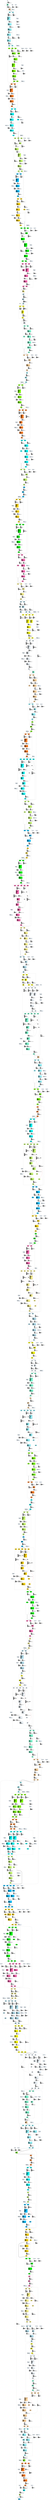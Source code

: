 digraph G {
graph [ fontsize=11 ];
node [ fontsize=11 ];
edge [ fontsize=10 ];
rankdir=BU
ranksep=1.5
nodesep=1
splines=spline
compound=true
Graphinfo [ label="" shape=plaintext, style=rounded, color=black, fontname="Arial-Bold" ];
subgraph cluster_1 { label="epoch 1"; fontsize=14; 
subgraph cluster_1_nodes { label="nodes "; peripheries=0;
Transpose_1 ;  }

subgraph cluster_dma_1_in { label=""; peripheries=0;
dummy_1[ style=invis ];  };
 }
subgraph cluster_2 { label="epoch 2"; fontsize=14; 
subgraph cluster_2_nodes { label="nodes "; peripheries=0;
Quantize_2 ;  }

subgraph cluster_dma_2_in { label=""; peripheries=0;
dummy_2[ style=invis ];  };
 }
Transpose_1:s -> dummy_2:n [ltail="cluster_1" lhead=cluster_2 strength=1000 penwidth=5];
subgraph cluster_3 { label="epoch 3"; fontsize=14; 
subgraph cluster_3_nodes { label="nodes "; peripheries=0;
Conv2D_4 ; Conv2D_4_mul_scale_27 ; Conv2D_4_off_bias_29 ; PReLU_7_0_clip_x ; PReLU_7_0_mul_x ;  }

subgraph cluster_dma_3_in { label="dma inputs "; peripheries=0;
dma_5i3 ; dma_6i3 ;  };

subgraph cluster_dma_3_out { label="dma outputs "; peripheries=0;
dma_0i3 ; dma_1i3 ;  }
 }
Quantize_2:s -> dma_5i3:n [ltail="cluster_2" lhead=cluster_3 strength=1000 penwidth=5];
subgraph cluster_4 { label="epoch 4"; fontsize=14; 
subgraph cluster_4_nodes { label="nodes "; peripheries=0;
PReLU_7_0_mul_x_mul_sub2_ ; PReLU_7_0_relu_x ; PReLU_7_0_add_x ; Conv2D_8 ; Conv2D_8_mul_scale_36 ; Conv2D_8_off_bias_38 ;  }

subgraph cluster_dma_4_in { label="dma inputs "; peripheries=0;
dma_7i4 ; dma_2i4 ; dma_1i4 ;  };

subgraph cluster_dma_4_out { label="dma outputs "; peripheries=0;
dma_4i4 ; dma_6i4 ;  }
 }
dma_1i3:s -> dma_7i4:n [ltail="cluster_3" lhead=cluster_4 strength=1000 penwidth=5];
subgraph cluster_5 { label="epoch 5"; fontsize=14; 
subgraph cluster_5_nodes { label="nodes "; peripheries=0;
Conv2D_11 ; Conv2D_11_mul_scale_45 ; Conv2D_11_off_bias_47 ;  }

subgraph cluster_dma_5_in { label="dma inputs "; peripheries=0;
dma_2i5 ; dma_4i5 ;  };

subgraph cluster_dma_5_out { label="dma outputs "; peripheries=0;
dma_5i5 ;  }
 }
dma_6i4:s -> dma_2i5:n [ltail="cluster_4" lhead=cluster_5 strength=1000 penwidth=5];
subgraph cluster_6 { label="epoch 6"; fontsize=14; 
subgraph cluster_6_nodes { label="nodes "; peripheries=0;
Add_14 ; PReLU_17_1_clip_x ; PReLU_17_1_mul_x ; PReLU_17_1_mul_x_mul_sub2_ ;  }

subgraph cluster_dma_6_in { label="dma inputs "; peripheries=0;
dma_9i6 ; dma_0i6 ;  };

subgraph cluster_dma_6_out { label="dma outputs "; peripheries=0;
dma_3i6 ;  }
 }
dma_5i5:s -> dma_9i6:n [ltail="cluster_5" lhead=cluster_6 strength=1000 penwidth=5];
subgraph cluster_7 { label="epoch 7"; fontsize=14; 
subgraph cluster_7_nodes { label="nodes "; peripheries=0;
PReLU_17_1_relu_x ; PReLU_17_1_add_x ; Conv2D_18 ; Conv2D_18_mul_scale_54 ; Conv2D_18_off_bias_56 ;  }

subgraph cluster_dma_7_in { label="dma inputs "; peripheries=0;
dma_7i7 ; dma_0i7 ; dma_8i7 ;  };

subgraph cluster_dma_7_out { label="dma outputs "; peripheries=0;
dma_6i7 ; dma_1i7 ;  }
 }
dma_3i6:s -> dma_7i7:n [ltail="cluster_6" lhead=cluster_7 strength=1000 penwidth=5];
subgraph cluster_8 { label="epoch 8"; fontsize=14; 
subgraph cluster_8_nodes { label="nodes "; peripheries=0;
Conv2D_21 ; Conv2D_21_mul_scale_63 ; Conv2D_21_off_bias_65 ;  }

subgraph cluster_dma_8_in { label="dma inputs "; peripheries=0;
dma_5i8 ; dma_3i8 ;  };

subgraph cluster_dma_8_out { label="dma outputs "; peripheries=0;
dma_9i8 ;  }
 }
dma_1i7:s -> dma_5i8:n [ltail="cluster_7" lhead=cluster_8 strength=1000 penwidth=5];
subgraph cluster_9 { label="epoch 9"; fontsize=14; 
subgraph cluster_9_nodes { label="nodes "; peripheries=0;
Add_24 ; PReLU_27_2_clip_x ; PReLU_27_2_mul_x ; PReLU_27_2_mul_x_mul_sub2_ ;  }

subgraph cluster_dma_9_in { label="dma inputs "; peripheries=0;
dma_7i9 ; dma_0i9 ;  };

subgraph cluster_dma_9_out { label="dma outputs "; peripheries=0;
dma_3i9 ;  }
 }
dma_9i8:s -> dma_7i9:n [ltail="cluster_8" lhead=cluster_9 strength=1000 penwidth=5];
subgraph cluster_10 { label="epoch 10"; fontsize=14; 
subgraph cluster_10_nodes { label="nodes "; peripheries=0;
PReLU_27_2_relu_x ; PReLU_27_2_add_x ; Conv2D_32 ; Conv2D_32_mul_scale_72 ; Conv2D_32_off_bias_74 ;  }

subgraph cluster_dma_10_in { label="dma inputs "; peripheries=0;
dma_0i10 ; dma_6i10 ; dma_4i10 ;  };

subgraph cluster_dma_10_out { label="dma outputs "; peripheries=0;
dma_9i10 ; dma_3i10 ;  }
 }
dma_3i9:s -> dma_0i10:n [ltail="cluster_9" lhead=cluster_10 strength=1000 penwidth=5];
subgraph cluster_11 { label="epoch 11"; fontsize=14; 
subgraph cluster_11_nodes { label="nodes "; peripheries=0;
Conv2D_35 ; Conv2D_35_mul_scale_81 ; Conv2D_35_off_bias_83 ; MaxPool_28 ;  }

subgraph cluster_dma_11_in { label="dma inputs "; peripheries=0;
dma_1i11 ; dma_7i11 ; dma_2i11 ;  };

subgraph cluster_dma_11_out { label="dma outputs "; peripheries=0;
dma_5i11 ; dma_9i11 ;  }
 }
dma_3i10:s -> dma_1i11:n [ltail="cluster_10" lhead=cluster_11 strength=1000 penwidth=5];
subgraph cluster_12 { label="epoch 12"; fontsize=14; 
subgraph cluster_12_nodes { label="nodes "; peripheries=0;
Transpose_29 ;  }

subgraph cluster_dma_12_in { label=""; peripheries=0;
dummy_12[ style=invis ];  };
 }
dma_9i11:s -> dummy_12:n [ltail="cluster_11" lhead=cluster_12 strength=1000 penwidth=5];
subgraph cluster_13 { label="epoch 13"; fontsize=14; 
subgraph cluster_13_nodes { label="nodes "; peripheries=0;
Pad_30_conv_identity ;  }

subgraph cluster_dma_13_in { label="dma inputs "; peripheries=0;
dma_6i13 ;  };

subgraph cluster_dma_13_out { label="dma outputs "; peripheries=0;
dma_2i13 ;  }
 }
Transpose_29:s -> dma_6i13:n [ltail="cluster_12" lhead=cluster_13 strength=1000 penwidth=5];
subgraph cluster_14 { label="epoch 14"; fontsize=14; 
subgraph cluster_14_nodes { label="nodes "; peripheries=0;
Pad_30 ;  }

subgraph cluster_dma_14_in { label="dma inputs "; peripheries=0;
dma_7i14 ; dma_8i14 ;  };

subgraph cluster_dma_14_out { label="dma outputs "; peripheries=0;
dma_3i14 ;  }
 }
dma_2i13:s -> dma_8i14:n [ltail="cluster_13" lhead=cluster_14 strength=1000 penwidth=5];
subgraph cluster_15 { label="epoch 15"; fontsize=14; 
subgraph cluster_15_nodes { label="nodes "; peripheries=0;
Transpose_31 ;  }

subgraph cluster_dma_15_in { label=""; peripheries=0;
dummy_15[ style=invis ];  };
 }
dma_3i14:s -> dummy_15:n [ltail="cluster_14" lhead=cluster_15 strength=1000 penwidth=5];
subgraph cluster_16 { label="epoch 16"; fontsize=14; 
subgraph cluster_16_nodes { label="nodes "; peripheries=0;
Add_38 ; PReLU_41_3_clip_x ; PReLU_41_3_mul_x ; PReLU_41_3_mul_x_mul_sub2_ ;  }

subgraph cluster_dma_16_in { label="dma inputs "; peripheries=0;
dma_2i16 ; dma_4i16 ;  };

subgraph cluster_dma_16_out { label="dma outputs "; peripheries=0;
dma_5i16 ;  }
 }
Transpose_31:s -> dma_2i16:n [ltail="cluster_15" lhead=cluster_16 strength=1000 penwidth=5];
subgraph cluster_17 { label="epoch 17"; fontsize=14; 
subgraph cluster_17_nodes { label="nodes "; peripheries=0;
PReLU_41_3_relu_x ; PReLU_41_3_add_x ;  }

subgraph cluster_dma_17_in { label="dma inputs "; peripheries=0;
dma_7i17 ; dma_4i17 ;  };

subgraph cluster_dma_17_out { label="dma outputs "; peripheries=0;
dma_8i17 ; dma_8i17 ;  }
 }
dma_5i16:s -> dma_4i17:n [ltail="cluster_16" lhead=cluster_17 strength=1000 penwidth=5];
subgraph cluster_18 { label="epoch 18"; fontsize=14; 
subgraph cluster_18_nodes { label="nodes "; peripheries=0;
Conv2D_42_conv_identity ;  }

subgraph cluster_dma_18_in { label="dma inputs "; peripheries=0;
dma_8i18 ;  };

subgraph cluster_dma_18_out { label="dma outputs "; peripheries=0;
dma_0i18 ;  }
 }
dma_8i17:s -> dma_8i18:n [ltail="cluster_17" lhead=cluster_18 strength=1000 penwidth=5];
subgraph cluster_19 { label="epoch 19"; fontsize=14; 
subgraph cluster_19_nodes { label="nodes "; peripheries=0;
Conv2D_42 ; Conv2D_42_mul_scale_90 ; Conv2D_42_off_bias_92 ;  }

subgraph cluster_dma_19_in { label="dma inputs "; peripheries=0;
dma_0i19 ; dma_3i19 ;  };

subgraph cluster_dma_19_out { label="dma outputs "; peripheries=0;
dma_9i19 ; dma_9i19 ;  }
 }
dma_0i18:s -> dma_0i19:n [ltail="cluster_18" lhead=cluster_19 strength=1000 penwidth=5];
subgraph cluster_20 { label="epoch 20"; fontsize=14; 
subgraph cluster_20_nodes { label="nodes "; peripheries=0;
Conv2D_45 ; Conv2D_45_ca_pipe_1 ; Conv2D_45_mul_scale_99 ; Conv2D_45_off_bias_101 ;  }

subgraph cluster_dma_20_in { label="dma inputs "; peripheries=0;
dma_4i20 ; dma_2i20 ; dma_5i20 ;  };

subgraph cluster_dma_20_out { label="dma outputs "; peripheries=0;
dma_8i20 ;  }
 }
dma_9i19:s -> dma_4i20:n [ltail="cluster_19" lhead=cluster_20 strength=1000 penwidth=5];
subgraph cluster_21 { label="epoch 21"; fontsize=14; 
subgraph cluster_21_nodes { label="nodes "; peripheries=0;
Add_48 ; PReLU_51_4_clip_x ; PReLU_51_4_mul_x ; PReLU_51_4_mul_x_mul_sub2_ ;  }

subgraph cluster_dma_21_in { label="dma inputs "; peripheries=0;
dma_9i21 ; dma_0i21 ;  };

subgraph cluster_dma_21_out { label="dma outputs "; peripheries=0;
dma_6i21 ;  }
 }
dma_8i20:s -> dma_9i21:n [ltail="cluster_20" lhead=cluster_21 strength=1000 penwidth=5];
subgraph cluster_22 { label="epoch 22"; fontsize=14; 
subgraph cluster_22_nodes { label="nodes "; peripheries=0;
PReLU_51_4_relu_x ; PReLU_51_4_add_x ;  }

subgraph cluster_dma_22_in { label="dma inputs "; peripheries=0;
dma_1i22 ; dma_2i22 ;  };

subgraph cluster_dma_22_out { label="dma outputs "; peripheries=0;
dma_7i22 ; dma_7i22 ;  }
 }
dma_6i21:s -> dma_2i22:n [ltail="cluster_21" lhead=cluster_22 strength=1000 penwidth=5];
subgraph cluster_23 { label="epoch 23"; fontsize=14; 
subgraph cluster_23_nodes { label="nodes "; peripheries=0;
Conv2D_52_conv_identity ;  }

subgraph cluster_dma_23_in { label="dma inputs "; peripheries=0;
dma_5i23 ;  };

subgraph cluster_dma_23_out { label="dma outputs "; peripheries=0;
dma_2i23 ;  }
 }
dma_7i22:s -> dma_5i23:n [ltail="cluster_22" lhead=cluster_23 strength=1000 penwidth=5];
subgraph cluster_24 { label="epoch 24"; fontsize=14; 
subgraph cluster_24_nodes { label="nodes "; peripheries=0;
Conv2D_52 ; Conv2D_52_mul_scale_108 ; Conv2D_52_off_bias_110 ;  }

subgraph cluster_dma_24_in { label="dma inputs "; peripheries=0;
dma_2i24 ; dma_8i24 ;  };

subgraph cluster_dma_24_out { label="dma outputs "; peripheries=0;
dma_1i24 ; dma_1i24 ;  }
 }
dma_2i23:s -> dma_2i24:n [ltail="cluster_23" lhead=cluster_24 strength=1000 penwidth=5];
subgraph cluster_25 { label="epoch 25"; fontsize=14; 
subgraph cluster_25_nodes { label="nodes "; peripheries=0;
Conv2D_55 ; Conv2D_55_ca_pipe_1 ; Conv2D_55_mul_scale_117 ; Conv2D_55_off_bias_119 ;  }

subgraph cluster_dma_25_in { label="dma inputs "; peripheries=0;
dma_2i25 ; dma_9i25 ; dma_5i25 ;  };

subgraph cluster_dma_25_out { label="dma outputs "; peripheries=0;
dma_0i25 ;  }
 }
dma_1i24:s -> dma_2i25:n [ltail="cluster_24" lhead=cluster_25 strength=1000 penwidth=5];
subgraph cluster_26 { label="epoch 26"; fontsize=14; 
subgraph cluster_26_nodes { label="nodes "; peripheries=0;
Add_58 ; PReLU_61_5_clip_x ; PReLU_61_5_mul_x ; PReLU_61_5_mul_x_mul_sub2_ ;  }

subgraph cluster_dma_26_in { label="dma inputs "; peripheries=0;
dma_0i26 ; dma_8i26 ;  };

subgraph cluster_dma_26_out { label="dma outputs "; peripheries=0;
dma_6i26 ;  }
 }
dma_0i25:s -> dma_0i26:n [ltail="cluster_25" lhead=cluster_26 strength=1000 penwidth=5];
subgraph cluster_27 { label="epoch 27"; fontsize=14; 
subgraph cluster_27_nodes { label="nodes "; peripheries=0;
PReLU_61_5_relu_x ; PReLU_61_5_add_x ;  }

subgraph cluster_dma_27_in { label="dma inputs "; peripheries=0;
dma_1i27 ; dma_2i27 ;  };

subgraph cluster_dma_27_out { label="dma outputs "; peripheries=0;
dma_6i27 ; dma_6i27 ;  }
 }
dma_6i26:s -> dma_2i27:n [ltail="cluster_26" lhead=cluster_27 strength=1000 penwidth=5];
subgraph cluster_28 { label="epoch 28"; fontsize=14; 
subgraph cluster_28_nodes { label="nodes "; peripheries=0;
Conv2D_66_conv_identity ; MaxPool_62 ; Transpose_63 ;  }

subgraph cluster_dma_28_in { label="dma inputs "; peripheries=0;
dma_4i28 ; dma_9i28 ;  };

subgraph cluster_dma_28_out { label="dma outputs "; peripheries=0;
dma_7i28 ; dma_2i28 ;  }
 }
dma_6i27:s -> dma_4i28:n [ltail="cluster_27" lhead=cluster_28 strength=1000 penwidth=5];
subgraph cluster_29 { label="epoch 29"; fontsize=14; 
subgraph cluster_29_nodes { label="nodes "; peripheries=0;
Pad_64 ; Conv2D_66 ; Conv2D_66_mul_scale_126 ; Conv2D_66_off_bias_128 ;  }

subgraph cluster_dma_29_in { label="dma inputs "; peripheries=0;
dma_5i29 ; dma_8i29 ; dma_3i29 ; dma_0i29 ;  };

subgraph cluster_dma_29_out { label="dma outputs "; peripheries=0;
dma_7i29 ; dma_9i29 ; dma_9i29 ;  }
 }
dma_2i28:s -> dma_5i29:n [ltail="cluster_28" lhead=cluster_29 strength=1000 penwidth=5];
subgraph cluster_30 { label="epoch 30"; fontsize=14; 
subgraph cluster_30_nodes { label="nodes "; peripheries=0;
Conv2D_69 ; Conv2D_69_ca_pipe_1 ; Conv2D_69_mul_scale_135 ; Conv2D_69_off_bias_137 ;  }

subgraph cluster_dma_30_in { label="dma inputs "; peripheries=0;
dma_1i30 ; dma_4i30 ; dma_7i30 ;  };

subgraph cluster_dma_30_out { label="dma outputs "; peripheries=0;
dma_5i30 ;  }
 }
dma_9i29:s -> dma_1i30:n [ltail="cluster_29" lhead=cluster_30 strength=1000 penwidth=5];
subgraph cluster_31 { label="epoch 31"; fontsize=14; 
subgraph cluster_31_nodes { label="nodes "; peripheries=0;
Transpose_65 ;  }

subgraph cluster_dma_31_in { label=""; peripheries=0;
dummy_31[ style=invis ];  };
 }
dma_5i30:s -> dummy_31:n [ltail="cluster_30" lhead=cluster_31 strength=1000 penwidth=5];
subgraph cluster_32 { label="epoch 32"; fontsize=14; 
subgraph cluster_32_nodes { label="nodes "; peripheries=0;
Add_72 ; PReLU_75_6_clip_x ; PReLU_75_6_mul_x ; PReLU_75_6_mul_x_mul_sub2_ ;  }

subgraph cluster_dma_32_in { label="dma inputs "; peripheries=0;
dma_4i32 ; dma_6i32 ;  };

subgraph cluster_dma_32_out { label="dma outputs "; peripheries=0;
dma_8i32 ;  }
 }
Transpose_65:s -> dma_4i32:n [ltail="cluster_31" lhead=cluster_32 strength=1000 penwidth=5];
subgraph cluster_33 { label="epoch 33"; fontsize=14; 
subgraph cluster_33_nodes { label="nodes "; peripheries=0;
PReLU_75_6_relu_x ; PReLU_75_6_add_x ;  }

subgraph cluster_dma_33_in { label="dma inputs "; peripheries=0;
dma_9i33 ; dma_7i33 ;  };

subgraph cluster_dma_33_out { label="dma outputs "; peripheries=0;
dma_1i33 ; dma_1i33 ;  }
 }
dma_8i32:s -> dma_7i33:n [ltail="cluster_32" lhead=cluster_33 strength=1000 penwidth=5];
subgraph cluster_34 { label="epoch 34"; fontsize=14; 
subgraph cluster_34_nodes { label="nodes "; peripheries=0;
Conv2D_76_conv_identity ;  }

subgraph cluster_dma_34_in { label="dma inputs "; peripheries=0;
dma_4i34 ;  };

subgraph cluster_dma_34_out { label="dma outputs "; peripheries=0;
dma_5i34 ;  }
 }
dma_1i33:s -> dma_4i34:n [ltail="cluster_33" lhead=cluster_34 strength=1000 penwidth=5];
subgraph cluster_35 { label="epoch 35"; fontsize=14; 
subgraph cluster_35_nodes { label="nodes "; peripheries=0;
Conv2D_76 ; Conv2D_76_mul_scale_144 ; Conv2D_76_off_bias_146 ;  }

subgraph cluster_dma_35_in { label="dma inputs "; peripheries=0;
dma_2i35 ; dma_0i35 ;  };

subgraph cluster_dma_35_out { label="dma outputs "; peripheries=0;
dma_7i35 ; dma_7i35 ; dma_7i35 ; dma_7i35 ;  }
 }
dma_5i34:s -> dma_2i35:n [ltail="cluster_34" lhead=cluster_35 strength=1000 penwidth=5];
subgraph cluster_36 { label="epoch 36"; fontsize=14; 
subgraph cluster_36_nodes { label="nodes "; peripheries=0;
Conv2D_79 ; Conv2D_79_ca_pipe_1 ; Conv2D_79_ca_pipe_2 ; Conv2D_79_ca_pipe_3 ; Conv2D_79_mul_scale_153 ; Conv2D_79_off_bias_155 ;  }

subgraph cluster_dma_36_in { label="dma inputs "; peripheries=0;
dma_7i36 ; dma_8i36 ; dma_0i36 ; dma_6i36 ; dma_4i36 ;  };

subgraph cluster_dma_36_out { label="dma outputs "; peripheries=0;
dma_3i36 ;  }
 }
dma_7i35:s -> dma_7i36:n [ltail="cluster_35" lhead=cluster_36 strength=1000 penwidth=5];
subgraph cluster_37 { label="epoch 37"; fontsize=14; 
subgraph cluster_37_nodes { label="nodes "; peripheries=0;
Add_82 ; PReLU_85_7_clip_x ; PReLU_85_7_mul_x ; PReLU_85_7_mul_x_mul_sub2_ ;  }

subgraph cluster_dma_37_in { label="dma inputs "; peripheries=0;
dma_5i37 ; dma_1i37 ;  };

subgraph cluster_dma_37_out { label="dma outputs "; peripheries=0;
dma_2i37 ;  }
 }
dma_3i36:s -> dma_5i37:n [ltail="cluster_36" lhead=cluster_37 strength=1000 penwidth=5];
subgraph cluster_38 { label="epoch 38"; fontsize=14; 
subgraph cluster_38_nodes { label="nodes "; peripheries=0;
PReLU_85_7_relu_x ; PReLU_85_7_add_x ;  }

subgraph cluster_dma_38_in { label="dma inputs "; peripheries=0;
dma_6i38 ; dma_2i38 ;  };

subgraph cluster_dma_38_out { label="dma outputs "; peripheries=0;
dma_8i38 ; dma_8i38 ;  }
 }
dma_2i37:s -> dma_2i38:n [ltail="cluster_37" lhead=cluster_38 strength=1000 penwidth=5];
subgraph cluster_39 { label="epoch 39"; fontsize=14; 
subgraph cluster_39_nodes { label="nodes "; peripheries=0;
Conv2D_86_conv_identity ;  }

subgraph cluster_dma_39_in { label="dma inputs "; peripheries=0;
dma_2i39 ;  };

subgraph cluster_dma_39_out { label="dma outputs "; peripheries=0;
dma_5i39 ;  }
 }
dma_8i38:s -> dma_2i39:n [ltail="cluster_38" lhead=cluster_39 strength=1000 penwidth=5];
subgraph cluster_40 { label="epoch 40"; fontsize=14; 
subgraph cluster_40_nodes { label="nodes "; peripheries=0;
Conv2D_86 ; Conv2D_86_mul_scale_162 ; Conv2D_86_off_bias_164 ;  }

subgraph cluster_dma_40_in { label="dma inputs "; peripheries=0;
dma_8i40 ; dma_6i40 ;  };

subgraph cluster_dma_40_out { label="dma outputs "; peripheries=0;
dma_3i40 ; dma_3i40 ; dma_3i40 ; dma_3i40 ;  }
 }
dma_5i39:s -> dma_8i40:n [ltail="cluster_39" lhead=cluster_40 strength=1000 penwidth=5];
subgraph cluster_41 { label="epoch 41"; fontsize=14; 
subgraph cluster_41_nodes { label="nodes "; peripheries=0;
Conv2D_89 ; Conv2D_89_ca_pipe_1 ; Conv2D_89_ca_pipe_2 ; Conv2D_89_ca_pipe_3 ; Conv2D_89_mul_scale_171 ; Conv2D_89_off_bias_173 ;  }

subgraph cluster_dma_41_in { label="dma inputs "; peripheries=0;
dma_8i41 ; dma_6i41 ; dma_3i41 ; dma_1i41 ; dma_7i41 ;  };

subgraph cluster_dma_41_out { label="dma outputs "; peripheries=0;
dma_0i41 ;  }
 }
dma_3i40:s -> dma_8i41:n [ltail="cluster_40" lhead=cluster_41 strength=1000 penwidth=5];
subgraph cluster_42 { label="epoch 42"; fontsize=14; 
subgraph cluster_42_nodes { label="nodes "; peripheries=0;
Add_92 ; PReLU_95_8_clip_x ; PReLU_95_8_mul_x ; PReLU_95_8_mul_x_mul_sub2_ ;  }

subgraph cluster_dma_42_in { label="dma inputs "; peripheries=0;
dma_3i42 ; dma_5i42 ;  };

subgraph cluster_dma_42_out { label="dma outputs "; peripheries=0;
dma_7i42 ;  }
 }
dma_0i41:s -> dma_3i42:n [ltail="cluster_41" lhead=cluster_42 strength=1000 penwidth=5];
subgraph cluster_43 { label="epoch 43"; fontsize=14; 
subgraph cluster_43_nodes { label="nodes "; peripheries=0;
PReLU_95_8_relu_x ; PReLU_95_8_add_x ;  }

subgraph cluster_dma_43_in { label="dma inputs "; peripheries=0;
dma_8i43 ; dma_3i43 ;  };

subgraph cluster_dma_43_out { label="dma outputs "; peripheries=0;
dma_7i43 ; dma_7i43 ;  }
 }
dma_7i42:s -> dma_3i43:n [ltail="cluster_42" lhead=cluster_43 strength=1000 penwidth=5];
subgraph cluster_44 { label="epoch 44"; fontsize=14; 
subgraph cluster_44_nodes { label="nodes "; peripheries=0;
Conv2D_100_conv_identity ; MaxPool_96 ; Transpose_97 ;  }

subgraph cluster_dma_44_in { label="dma inputs "; peripheries=0;
dma_8i44 ; dma_0i44 ;  };

subgraph cluster_dma_44_out { label="dma outputs "; peripheries=0;
dma_5i44 ; dma_3i44 ;  }
 }
dma_7i43:s -> dma_8i44:n [ltail="cluster_43" lhead=cluster_44 strength=1000 penwidth=5];
subgraph cluster_45 { label="epoch 45"; fontsize=14; 
subgraph cluster_45_nodes { label="nodes "; peripheries=0;
Pad_98 ; Conv2D_100 ; Conv2D_100_mul_scale_180 ; Conv2D_100_off_bias_182 ;  }

subgraph cluster_dma_45_in { label="dma inputs "; peripheries=0;
dma_4i45 ; dma_8i45 ; dma_5i45 ; dma_2i45 ;  };

subgraph cluster_dma_45_out { label="dma outputs "; peripheries=0;
dma_7i45 ; dma_6i45 ; dma_6i45 ; dma_6i45 ; dma_6i45 ;  }
 }
dma_3i44:s -> dma_4i45:n [ltail="cluster_44" lhead=cluster_45 strength=1000 penwidth=5];
subgraph cluster_46 { label="epoch 46"; fontsize=14; 
subgraph cluster_46_nodes { label="nodes "; peripheries=0;
Conv2D_103 ; Conv2D_103_ca_pipe_1 ; Conv2D_103_ca_pipe_2 ; Conv2D_103_ca_pipe_3 ; Conv2D_103_mul_scale_189 ; Conv2D_103_off_bias_191 ;  }

subgraph cluster_dma_46_in { label="dma inputs "; peripheries=0;
dma_5i46 ; dma_6i46 ; dma_9i46 ; dma_8i46 ; dma_7i46 ;  };

subgraph cluster_dma_46_out { label="dma outputs "; peripheries=0;
dma_1i46 ;  }
 }
dma_6i45:s -> dma_5i46:n [ltail="cluster_45" lhead=cluster_46 strength=1000 penwidth=5];
subgraph cluster_47 { label="epoch 47"; fontsize=14; 
subgraph cluster_47_nodes { label="nodes "; peripheries=0;
Transpose_99 ;  }

subgraph cluster_dma_47_in { label=""; peripheries=0;
dummy_47[ style=invis ];  };
 }
dma_1i46:s -> dummy_47:n [ltail="cluster_46" lhead=cluster_47 strength=1000 penwidth=5];
subgraph cluster_48 { label="epoch 48"; fontsize=14; 
subgraph cluster_48_nodes { label="nodes "; peripheries=0;
Add_106 ; PReLU_109_9_clip_x ; PReLU_109_9_mul_x ; PReLU_109_9_mul_x_mul_sub2_ ;  }

subgraph cluster_dma_48_in { label="dma inputs "; peripheries=0;
dma_5i48 ; dma_2i48 ;  };

subgraph cluster_dma_48_out { label="dma outputs "; peripheries=0;
dma_3i48 ;  }
 }
Transpose_99:s -> dma_5i48:n [ltail="cluster_47" lhead=cluster_48 strength=1000 penwidth=5];
subgraph cluster_49 { label="epoch 49"; fontsize=14; 
subgraph cluster_49_nodes { label="nodes "; peripheries=0;
PReLU_109_9_relu_x ; PReLU_109_9_add_x ;  }

subgraph cluster_dma_49_in { label="dma inputs "; peripheries=0;
dma_2i49 ; dma_8i49 ;  };

subgraph cluster_dma_49_out { label="dma outputs "; peripheries=0;
dma_5i49 ; dma_5i49 ;  }
 }
dma_3i48:s -> dma_8i49:n [ltail="cluster_48" lhead=cluster_49 strength=1000 penwidth=5];
subgraph cluster_50 { label="epoch 50"; fontsize=14; 
subgraph cluster_50_nodes { label="nodes "; peripheries=0;
Conv2D_110_conv_identity ;  }

subgraph cluster_dma_50_in { label="dma inputs "; peripheries=0;
dma_2i50 ;  };

subgraph cluster_dma_50_out { label="dma outputs "; peripheries=0;
dma_8i50 ;  }
 }
dma_5i49:s -> dma_2i50:n [ltail="cluster_49" lhead=cluster_50 strength=1000 penwidth=5];
subgraph cluster_51 { label="epoch 51"; fontsize=14; 
subgraph cluster_51_nodes { label="nodes "; peripheries=0;
Conv2D_110 ; Conv2D_110_mul_scale_198 ; Conv2D_110_off_bias_200 ;  }

subgraph cluster_dma_51_in { label="dma inputs "; peripheries=0;
dma_2i51 ; dma_3i51 ;  };

subgraph cluster_dma_51_out { label="dma outputs "; peripheries=0;
dma_6i51 ; dma_6i51 ; dma_6i51 ; dma_6i51 ;  }
 }
dma_8i50:s -> dma_2i51:n [ltail="cluster_50" lhead=cluster_51 strength=1000 penwidth=5];
subgraph cluster_52 { label="epoch 52"; fontsize=14; 
subgraph cluster_52_nodes { label="nodes "; peripheries=0;
Conv2D_113 ; Conv2D_113_ca_pipe_1 ; Conv2D_113_ca_pipe_2 ; Conv2D_113_ca_pipe_3 ; Conv2D_113_mul_scale_207 ; Conv2D_113_off_bias_209 ;  }

subgraph cluster_dma_52_in { label="dma inputs "; peripheries=0;
dma_9i52 ; dma_1i52 ; dma_6i52 ; dma_7i52 ; dma_4i52 ;  };

subgraph cluster_dma_52_out { label="dma outputs "; peripheries=0;
dma_8i52 ;  }
dma_3i52 ; dma_5i52 ;  }
dma_6i51:s -> dma_9i52:n [ltail="cluster_51" lhead=cluster_52 strength=1000 penwidth=5];
subgraph cluster_53 { label="epoch 53"; fontsize=14; 
subgraph cluster_53_nodes { label="nodes "; peripheries=0;
Add_116 ; PReLU_119_10_clip_x ; PReLU_119_10_mul_x ; PReLU_119_10_mul_x_mul_sub2_ ;  }

subgraph cluster_dma_53_in { label="dma inputs "; peripheries=0;
dma_3i53 ; dma_5i53 ;  };

subgraph cluster_dma_53_out { label="dma outputs "; peripheries=0;
dma_4i53 ;  }
 }
dma_8i52:s -> dma_3i53:n [ltail="cluster_52" lhead=cluster_53 strength=1000 penwidth=5];
subgraph cluster_54 { label="epoch 54"; fontsize=14; 
subgraph cluster_54_nodes { label="nodes "; peripheries=0;
PReLU_119_10_relu_x ; PReLU_119_10_add_x ;  }

subgraph cluster_dma_54_in { label="dma inputs "; peripheries=0;
dma_5i54 ; dma_7i54 ;  };

subgraph cluster_dma_54_out { label="dma outputs "; peripheries=0;
dma_2i54 ; dma_2i54 ;  }
 }
dma_4i53:s -> dma_7i54:n [ltail="cluster_53" lhead=cluster_54 strength=1000 penwidth=5];
subgraph cluster_55 { label="epoch 55"; fontsize=14; 
subgraph cluster_55_nodes { label="nodes "; peripheries=0;
Conv2D_120_conv_identity ;  }

subgraph cluster_dma_55_in { label="dma inputs "; peripheries=0;
dma_7i55 ;  };

subgraph cluster_dma_55_out { label="dma outputs "; peripheries=0;
dma_0i55 ;  }
 }
dma_2i54:s -> dma_7i55:n [ltail="cluster_54" lhead=cluster_55 strength=1000 penwidth=5];
subgraph cluster_56 { label="epoch 56"; fontsize=14; 
subgraph cluster_56_nodes { label="nodes "; peripheries=0;
Conv2D_120 ; Conv2D_120_mul_scale_216 ; Conv2D_120_off_bias_218 ;  }

subgraph cluster_dma_56_in { label="dma inputs "; peripheries=0;
dma_6i56 ; dma_9i56 ;  };

subgraph cluster_dma_56_out { label="dma outputs "; peripheries=0;
dma_3i56 ; dma_3i56 ; dma_3i56 ; dma_3i56 ;  }
 }
dma_0i55:s -> dma_6i56:n [ltail="cluster_55" lhead=cluster_56 strength=1000 penwidth=5];
subgraph cluster_57 { label="epoch 57"; fontsize=14; 
subgraph cluster_57_nodes { label="nodes "; peripheries=0;
Conv2D_123 ; Conv2D_123_ca_pipe_1 ; Conv2D_123_ca_pipe_2 ; Conv2D_123_ca_pipe_3 ; Conv2D_123_mul_scale_225 ; Conv2D_123_off_bias_227 ;  }

subgraph cluster_dma_57_in { label="dma inputs "; peripheries=0;
dma_1i57 ; dma_7i57 ; dma_5i57 ; dma_3i57 ; dma_0i57 ;  };

subgraph cluster_dma_57_out { label="dma outputs "; peripheries=0;
dma_4i57 ;  }
dma_8i57 ; dma_2i57 ;  }
dma_3i56:s -> dma_1i57:n [ltail="cluster_56" lhead=cluster_57 strength=1000 penwidth=5];
subgraph cluster_58 { label="epoch 58"; fontsize=14; 
subgraph cluster_58_nodes { label="nodes "; peripheries=0;
Add_126 ; PReLU_129_11_clip_x ; PReLU_129_11_mul_x ; PReLU_129_11_mul_x_mul_sub2_ ;  }

subgraph cluster_dma_58_in { label="dma inputs "; peripheries=0;
dma_0i58 ; dma_8i58 ;  };

subgraph cluster_dma_58_out { label="dma outputs "; peripheries=0;
dma_1i58 ;  }
 }
dma_4i57:s -> dma_0i58:n [ltail="cluster_57" lhead=cluster_58 strength=1000 penwidth=5];
subgraph cluster_59 { label="epoch 59"; fontsize=14; 
subgraph cluster_59_nodes { label="nodes "; peripheries=0;
PReLU_129_11_relu_x ; PReLU_129_11_add_x ;  }

subgraph cluster_dma_59_in { label="dma inputs "; peripheries=0;
dma_7i59 ; dma_4i59 ;  };

subgraph cluster_dma_59_out { label="dma outputs "; peripheries=0;
dma_1i59 ; dma_1i59 ;  }
 }
dma_1i58:s -> dma_4i59:n [ltail="cluster_58" lhead=cluster_59 strength=1000 penwidth=5];
subgraph cluster_60 { label="epoch 60"; fontsize=14; 
subgraph cluster_60_nodes { label="nodes "; peripheries=0;
Conv2D_131_conv_identity ; MaxPool_130 ;  }

subgraph cluster_dma_60_in { label="dma inputs "; peripheries=0;
dma_9i60 ; dma_8i60 ;  };

subgraph cluster_dma_60_out { label="dma outputs "; peripheries=0;
dma_0i60 ; dma_1i60 ;  }
 }
dma_1i59:s -> dma_9i60:n [ltail="cluster_59" lhead=cluster_60 strength=1000 penwidth=5];
subgraph cluster_61 { label="epoch 61"; fontsize=14; 
subgraph cluster_61_nodes { label="nodes "; peripheries=0;
Conv2D_131 ; Conv2D_131_mul_scale_234 ; Conv2D_131_off_bias_236 ;  }

subgraph cluster_dma_61_in { label="dma inputs "; peripheries=0;
dma_2i61 ; dma_9i61 ;  };

subgraph cluster_dma_61_out { label="dma outputs "; peripheries=0;
dma_3i61 ;  }
 }
dma_1i60:s -> dma_2i61:n [ltail="cluster_60" lhead=cluster_61 strength=1000 penwidth=5];
subgraph cluster_62 { label="epoch 62"; fontsize=14; 
subgraph cluster_62_nodes { label="nodes "; peripheries=0;
Conv2D_134_conv_identity ;  }

subgraph cluster_dma_62_in { label="dma inputs "; peripheries=0;
dma_5i62 ;  };

subgraph cluster_dma_62_out { label="dma outputs "; peripheries=0;
dma_4i62 ; dma_4i62 ; dma_4i62 ; dma_4i62 ;  }
 }
dma_3i61:s -> dma_5i62:n [ltail="cluster_61" lhead=cluster_62 strength=1000 penwidth=5];
subgraph cluster_63 { label="epoch 63"; fontsize=14; 
subgraph cluster_63_nodes { label="nodes "; peripheries=0;
Conv2D_134 ; Conv2D_134_ca_pipe_1 ; Conv2D_134_ca_pipe_2 ; Conv2D_134_ca_pipe_3 ; Conv2D_134_mul_scale_243 ; Conv2D_134_off_bias_245 ;  }

subgraph cluster_dma_63_in { label="dma inputs "; peripheries=0;
dma_6i63 ; dma_9i63 ; dma_5i63 ; dma_4i63 ; dma_1i63 ;  };

subgraph cluster_dma_63_out { label="dma outputs "; peripheries=0;
dma_8i63 ;  }
dma_3i63 ; dma_7i63 ;  }
dma_4i62:s -> dma_6i63:n [ltail="cluster_62" lhead=cluster_63 strength=1000 penwidth=5];
subgraph cluster_64 { label="epoch 64"; fontsize=14; 
subgraph cluster_64_nodes { label="nodes "; peripheries=0;
Add_137 ; PReLU_140_12_clip_x ; PReLU_140_12_mul_x ; PReLU_140_12_mul_x_mul_sub2_ ;  }

subgraph cluster_dma_64_in { label="dma inputs "; peripheries=0;
dma_4i64 ; dma_0i64 ;  };

subgraph cluster_dma_64_out { label="dma outputs "; peripheries=0;
dma_6i64 ;  }
 }
dma_8i63:s -> dma_4i64:n [ltail="cluster_63" lhead=cluster_64 strength=1000 penwidth=5];
subgraph cluster_65 { label="epoch 65"; fontsize=14; 
subgraph cluster_65_nodes { label="nodes "; peripheries=0;
PReLU_140_12_relu_x ; PReLU_140_12_add_x ;  }

subgraph cluster_dma_65_in { label="dma inputs "; peripheries=0;
dma_0i65 ; dma_9i65 ;  };

subgraph cluster_dma_65_out { label="dma outputs "; peripheries=0;
dma_3i65 ; dma_3i65 ;  }
 }
dma_6i64:s -> dma_9i65:n [ltail="cluster_64" lhead=cluster_65 strength=1000 penwidth=5];
subgraph cluster_66 { label="epoch 66"; fontsize=14; 
subgraph cluster_66_nodes { label="nodes "; peripheries=0;
Conv2D_141_conv_identity ;  }

subgraph cluster_dma_66_in { label="dma inputs "; peripheries=0;
dma_3i66 ;  };

subgraph cluster_dma_66_out { label="dma outputs "; peripheries=0;
dma_5i66 ;  }
 }
dma_3i65:s -> dma_3i66:n [ltail="cluster_65" lhead=cluster_66 strength=1000 penwidth=5];
subgraph cluster_67 { label="epoch 67"; fontsize=14; 
subgraph cluster_67_nodes { label="nodes "; peripheries=0;
Conv2D_141 ; Conv2D_141_mul_scale_252 ; Conv2D_141_off_bias_254 ;  }

subgraph cluster_dma_67_in { label="dma inputs "; peripheries=0;
dma_8i67 ; dma_5i67 ;  };

subgraph cluster_dma_67_out { label="dma outputs "; peripheries=0;
dma_0i67 ;  }
 }
dma_5i66:s -> dma_8i67:n [ltail="cluster_66" lhead=cluster_67 strength=1000 penwidth=5];
subgraph cluster_68 { label="epoch 68"; fontsize=14; 
subgraph cluster_68_nodes { label="nodes "; peripheries=0;
Conv2D_144_conv_identity ;  }

subgraph cluster_dma_68_in { label="dma inputs "; peripheries=0;
dma_5i68 ;  };

subgraph cluster_dma_68_out { label="dma outputs "; peripheries=0;
dma_2i68 ; dma_2i68 ; dma_2i68 ; dma_2i68 ;  }
 }
dma_0i67:s -> dma_5i68:n [ltail="cluster_67" lhead=cluster_68 strength=1000 penwidth=5];
subgraph cluster_69 { label="epoch 69"; fontsize=14; 
subgraph cluster_69_nodes { label="nodes "; peripheries=0;
Conv2D_144 ; Conv2D_144_ca_pipe_1 ; Conv2D_144_ca_pipe_2 ; Conv2D_144_ca_pipe_3 ; Conv2D_144_mul_scale_261 ; Conv2D_144_off_bias_263 ;  }

subgraph cluster_dma_69_in { label="dma inputs "; peripheries=0;
dma_6i69 ; dma_4i69 ; dma_9i69 ; dma_3i69 ; dma_8i69 ;  };

subgraph cluster_dma_69_out { label="dma outputs "; peripheries=0;
dma_5i69 ;  }
dma_2i69 ; dma_7i69 ;  }
dma_2i68:s -> dma_6i69:n [ltail="cluster_68" lhead=cluster_69 strength=1000 penwidth=5];
subgraph cluster_70 { label="epoch 70"; fontsize=14; 
subgraph cluster_70_nodes { label="nodes "; peripheries=0;
Add_147 ; PReLU_150_13_clip_x ; PReLU_150_13_mul_x ; PReLU_150_13_mul_x_mul_sub2_ ;  }

subgraph cluster_dma_70_in { label="dma inputs "; peripheries=0;
dma_3i70 ; dma_1i70 ;  };

subgraph cluster_dma_70_out { label="dma outputs "; peripheries=0;
dma_8i70 ;  }
 }
dma_5i69:s -> dma_3i70:n [ltail="cluster_69" lhead=cluster_70 strength=1000 penwidth=5];
subgraph cluster_71 { label="epoch 71"; fontsize=14; 
subgraph cluster_71_nodes { label="nodes "; peripheries=0;
PReLU_150_13_relu_x ; PReLU_150_13_add_x ;  }

subgraph cluster_dma_71_in { label="dma inputs "; peripheries=0;
dma_7i71 ; dma_4i71 ;  };

subgraph cluster_dma_71_out { label="dma outputs "; peripheries=0;
dma_6i71 ; dma_6i71 ;  }
 }
dma_8i70:s -> dma_4i71:n [ltail="cluster_70" lhead=cluster_71 strength=1000 penwidth=5];
subgraph cluster_72 { label="epoch 72"; fontsize=14; 
subgraph cluster_72_nodes { label="nodes "; peripheries=0;
Conv2D_151_conv_identity ;  }

subgraph cluster_dma_72_in { label="dma inputs "; peripheries=0;
dma_1i72 ;  };

subgraph cluster_dma_72_out { label="dma outputs "; peripheries=0;
dma_8i72 ;  }
 }
dma_6i71:s -> dma_1i72:n [ltail="cluster_71" lhead=cluster_72 strength=1000 penwidth=5];
subgraph cluster_73 { label="epoch 73"; fontsize=14; 
subgraph cluster_73_nodes { label="nodes "; peripheries=0;
Conv2D_151 ; Conv2D_151_mul_scale_270 ; Conv2D_151_off_bias_272 ;  }

subgraph cluster_dma_73_in { label="dma inputs "; peripheries=0;
dma_5i73 ; dma_9i73 ;  };

subgraph cluster_dma_73_out { label="dma outputs "; peripheries=0;
dma_3i73 ;  }
 }
dma_8i72:s -> dma_5i73:n [ltail="cluster_72" lhead=cluster_73 strength=1000 penwidth=5];
subgraph cluster_74 { label="epoch 74"; fontsize=14; 
subgraph cluster_74_nodes { label="nodes "; peripheries=0;
Conv2D_154_conv_identity ;  }

subgraph cluster_dma_74_in { label="dma inputs "; peripheries=0;
dma_9i74 ;  };

subgraph cluster_dma_74_out { label="dma outputs "; peripheries=0;
dma_0i74 ; dma_0i74 ; dma_0i74 ; dma_0i74 ;  }
 }
dma_3i73:s -> dma_9i74:n [ltail="cluster_73" lhead=cluster_74 strength=1000 penwidth=5];
subgraph cluster_75 { label="epoch 75"; fontsize=14; 
subgraph cluster_75_nodes { label="nodes "; peripheries=0;
Conv2D_154 ; Conv2D_154_ca_pipe_1 ; Conv2D_154_ca_pipe_2 ; Conv2D_154_ca_pipe_3 ; Conv2D_154_mul_scale_279 ; Conv2D_154_off_bias_281 ;  }

subgraph cluster_dma_75_in { label="dma inputs "; peripheries=0;
dma_9i75 ; dma_5i75 ; dma_2i75 ; dma_7i75 ; dma_1i75 ;  };

subgraph cluster_dma_75_out { label="dma outputs "; peripheries=0;
dma_8i75 ;  }
dma_4i75 ; dma_6i75 ;  }
dma_0i74:s -> dma_9i75:n [ltail="cluster_74" lhead=cluster_75 strength=1000 penwidth=5];
subgraph cluster_76 { label="epoch 76"; fontsize=14; 
subgraph cluster_76_nodes { label="nodes "; peripheries=0;
Add_157 ; PReLU_160_14_clip_x ; PReLU_160_14_mul_x ; PReLU_160_14_mul_x_mul_sub2_ ;  }

subgraph cluster_dma_76_in { label="dma inputs "; peripheries=0;
dma_3i76 ; dma_4i76 ;  };

subgraph cluster_dma_76_out { label="dma outputs "; peripheries=0;
dma_7i76 ;  }
 }
dma_8i75:s -> dma_3i76:n [ltail="cluster_75" lhead=cluster_76 strength=1000 penwidth=5];
subgraph cluster_77 { label="epoch 77"; fontsize=14; 
subgraph cluster_77_nodes { label="nodes "; peripheries=0;
PReLU_160_14_relu_x ; PReLU_160_14_add_x ; MaxPool_161 ;  }

subgraph cluster_dma_77_in { label="dma inputs "; peripheries=0;
dma_7i77 ; dma_5i77 ;  };

subgraph cluster_dma_77_out { label="dma outputs "; peripheries=0;
dma_3i77 ; dma_1i77 ; dma_1i77 ;  }
 }
dma_7i76:s -> dma_7i77:n [ltail="cluster_76" lhead=cluster_77 strength=1000 penwidth=5];
subgraph cluster_78 { label="epoch 78"; fontsize=14; 
subgraph cluster_78_nodes { label="nodes "; peripheries=0;
Conv2D_190_conv_identity ;  }

subgraph cluster_dma_78_in { label="dma inputs "; peripheries=0;
dma_7i78 ;  };

subgraph cluster_dma_78_out { label="dma outputs "; peripheries=0;
dma_3i78 ; dma_3i78 ;  }
 }
dma_1i77:s -> dma_7i78:n [ltail="cluster_77" lhead=cluster_78 strength=1000 penwidth=5];
subgraph cluster_79 { label="epoch 79"; fontsize=14; 
subgraph cluster_79_nodes { label="nodes "; peripheries=0;
Conv2D_162 ; Conv2D_162_mul_scale_288 ; Conv2D_162_off_bias_290 ; Conv2D_190 ; Conv2D_190_mul_scale_342 ; Conv2D_190_off_bias_344 ;  }

subgraph cluster_dma_79_in { label="dma inputs "; peripheries=0;
dma_8i79 ; dma_3i79 ; dma_7i79 ; dma_2i79 ;  };

subgraph cluster_dma_79_out { label="dma outputs "; peripheries=0;
dma_9i79 ; dma_5i79 ;  }
 }
dma_3i78:s -> dma_8i79:n [ltail="cluster_78" lhead=cluster_79 strength=1000 penwidth=5];
subgraph cluster_80 { label="epoch 80"; fontsize=14; 
subgraph cluster_80_nodes { label="nodes "; peripheries=0;
Conv2D_165_conv_identity ; Conv2D_193_conv_identity ;  }

subgraph cluster_dma_80_in { label="dma inputs "; peripheries=0;
dma_3i80 ; dma_8i80 ;  };

subgraph cluster_dma_80_out { label="dma outputs "; peripheries=0;
dma_5i80 ; dma_0i80 ;  }
 }
dma_5i79:s -> dma_3i80:n [ltail="cluster_79" lhead=cluster_80 strength=1000 penwidth=5];
subgraph cluster_81 { label="epoch 81"; fontsize=14; 
subgraph cluster_81_nodes { label="nodes "; peripheries=0;
Conv2D_165 ; Conv2D_165_mul_scale_297 ; Conv2D_165_off_bias_299 ; Conv2D_193 ; Conv2D_193_mul_scale_351 ; Conv2D_193_off_bias_353 ;  }

subgraph cluster_dma_81_in { label="dma inputs "; peripheries=0;
dma_6i81 ; dma_8i81 ; dma_3i81 ; dma_1i81 ;  };

subgraph cluster_dma_81_out { label="dma outputs "; peripheries=0;
dma_0i81 ; dma_5i81 ;  }
dma_9i81 ; dma_2i81 ; dma_7i81 ; dma_4i81 ;  }
dma_0i80:s -> dma_6i81:n [ltail="cluster_80" lhead=cluster_81 strength=1000 penwidth=5];
subgraph cluster_82 { label="epoch 82"; fontsize=14; 
subgraph cluster_82_nodes { label="nodes "; peripheries=0;
Add_168 ; PReLU_171_15_clip_x ; PReLU_171_15_mul_x ; PReLU_171_15_mul_x_mul_sub2_ ;  }

subgraph cluster_dma_82_in { label="dma inputs "; peripheries=0;
dma_5i82 ; dma_8i82 ;  };

subgraph cluster_dma_82_out { label="dma outputs "; peripheries=0;
dma_4i82 ;  }
 }
dma_5i81:s -> dma_5i82:n [ltail="cluster_81" lhead=cluster_82 strength=1000 penwidth=5];
subgraph cluster_83 { label="epoch 83"; fontsize=14; 
subgraph cluster_83_nodes { label="nodes "; peripheries=0;
PReLU_171_15_relu_x ; PReLU_171_15_add_x ; Add_196 ; PReLU_199_18_clip_x ; PReLU_199_18_mul_x ;  }

subgraph cluster_dma_83_in { label="dma inputs "; peripheries=0;
dma_2i83 ; dma_4i83 ; dma_0i83 ; dma_7i83 ;  };

subgraph cluster_dma_83_out { label="dma outputs "; peripheries=0;
dma_9i83 ; dma_1i83 ; dma_8i83 ;  }
 }
dma_4i82:s -> dma_4i83:n [ltail="cluster_82" lhead=cluster_83 strength=1000 penwidth=5];
subgraph cluster_84 { label="epoch 84"; fontsize=14; 
subgraph cluster_84_nodes { label="nodes "; peripheries=0;
Conv2D_172_conv_identity ; PReLU_199_18_mul_x_mul_sub2_ ; PReLU_199_18_relu_x ; PReLU_199_18_add_x ;  }

subgraph cluster_dma_84_in { label="dma inputs "; peripheries=0;
dma_9i84 ; dma_7i84 ; dma_2i84 ;  };

subgraph cluster_dma_84_out { label="dma outputs "; peripheries=0;
dma_1i84 ; dma_3i84 ; dma_3i84 ;  }
 }
dma_8i83:s -> dma_9i84:n [ltail="cluster_83" lhead=cluster_84 strength=1000 penwidth=5];
subgraph cluster_85 { label="epoch 85"; fontsize=14; 
subgraph cluster_85_nodes { label="nodes "; peripheries=0;
Conv2D_172 ; Conv2D_172_mul_scale_306 ; Conv2D_172_off_bias_308 ; PReLU_175_16_clip_x ; PReLU_175_16_mul_x ; Conv2D_200_conv_identity ;  }

subgraph cluster_dma_85_in { label="dma inputs "; peripheries=0;
dma_8i85 ; dma_9i85 ; dma_6i85 ;  };

subgraph cluster_dma_85_out { label="dma outputs "; peripheries=0;
dma_4i85 ; dma_3i85 ; dma_5i85 ;  }
dma_2i85 ; dma_0i85 ;  }
dma_3i84:s -> dma_8i85:n [ltail="cluster_84" lhead=cluster_85 strength=1000 penwidth=5];
subgraph cluster_86 { label="epoch 86"; fontsize=14; 
subgraph cluster_86_nodes { label="nodes "; peripheries=0;
PReLU_175_16_mul_x_mul_sub2_ ; PReLU_175_16_relu_x ; PReLU_175_16_add_x ; Conv2D_200 ; Conv2D_200_mul_scale_360 ; Conv2D_200_off_bias_362 ;  }

subgraph cluster_dma_86_in { label="dma inputs "; peripheries=0;
dma_2i86 ; dma_6i86 ; dma_9i86 ; dma_1i86 ;  };

subgraph cluster_dma_86_out { label="dma outputs "; peripheries=0;
dma_7i86 ; dma_7i86 ; dma_3i86 ;  }
 }
dma_5i85:s -> dma_2i86:n [ltail="cluster_85" lhead=cluster_86 strength=1000 penwidth=5];
subgraph cluster_87 { label="epoch 87"; fontsize=14; 
subgraph cluster_87_nodes { label="nodes "; peripheries=0;
Conv2D_176_conv_identity ; Conv2D_203_conv_identity ;  }

subgraph cluster_dma_87_in { label="dma inputs "; peripheries=0;
dma_6i87 ; dma_9i87 ;  };

subgraph cluster_dma_87_out { label="dma outputs "; peripheries=0;
dma_3i87 ; dma_2i87 ;  }
 }
dma_3i86:s -> dma_6i87:n [ltail="cluster_86" lhead=cluster_87 strength=1000 penwidth=5];
subgraph cluster_88 { label="epoch 88"; fontsize=14; 
subgraph cluster_88_nodes { label="nodes "; peripheries=0;
Conv2D_176 ; Conv2D_176_mul_scale_315 ; Conv2D_176_off_bias_317 ; Conv2D_203 ; Conv2D_203_mul_scale_369 ; Conv2D_203_off_bias_371 ;  }

subgraph cluster_dma_88_in { label="dma inputs "; peripheries=0;
dma_3i88 ; dma_8i88 ; dma_4i88 ; dma_1i88 ;  };

subgraph cluster_dma_88_out { label="dma outputs "; peripheries=0;
dma_5i88 ; dma_2i88 ;  }
dma_6i88 ; dma_0i88 ;  }
dma_2i87:s -> dma_3i88:n [ltail="cluster_87" lhead=cluster_88 strength=1000 penwidth=5];
subgraph cluster_89 { label="epoch 89"; fontsize=14; 
subgraph cluster_89_nodes { label="nodes "; peripheries=0;
Conv2D_179_conv_identity ; Add_206 ; PReLU_209_19_clip_x ; PReLU_209_19_mul_x ; PReLU_209_19_mul_x_mul_sub2_ ;  }

subgraph cluster_dma_89_in { label="dma inputs "; peripheries=0;
dma_5i89 ; dma_3i89 ; dma_0i89 ;  };

subgraph cluster_dma_89_out { label="dma outputs "; peripheries=0;
dma_1i89 ; dma_8i89 ; dma_9i89 ;  }
 }
dma_2i88:s -> dma_5i89:n [ltail="cluster_88" lhead=cluster_89 strength=1000 penwidth=5];
subgraph cluster_90 { label="epoch 90"; fontsize=14; 
subgraph cluster_90_nodes { label="nodes "; peripheries=0;
Conv2D_179 ; Conv2D_179_mul_scale_324 ; Conv2D_179_off_bias_326 ; Add_182 ; PReLU_185_17_clip_x ; PReLU_209_19_relu_x ;  }

subgraph cluster_dma_90_in { label="dma inputs "; peripheries=0;
dma_9i90 ; dma_6i90 ; dma_7i90 ; dma_5i90 ;  };

subgraph cluster_dma_90_out { label="dma outputs "; peripheries=0;
dma_8i90 ; dma_1i90 ; dma_2i90 ;  }
dma_4i90 ; dma_3i90 ;  }
dma_9i89:s -> dma_9i90:n [ltail="cluster_89" lhead=cluster_90 strength=1000 penwidth=5];
subgraph cluster_91 { label="epoch 91"; fontsize=14; 
subgraph cluster_91_nodes { label="nodes "; peripheries=0;
PReLU_185_17_mul_x ; PReLU_185_17_mul_x_mul_sub2_ ; PReLU_185_17_relu_x ; PReLU_185_17_add_x ; Conv2D_186_suboff_329 ;  }

subgraph cluster_dma_91_in { label="dma inputs "; peripheries=0;
dma_6i91 ; dma_8i91 ;  };

subgraph cluster_dma_91_out { label="dma outputs "; peripheries=0;
dma_0i91 ;  }
 }
dma_2i90:s -> dma_6i91:n [ltail="cluster_90" lhead=cluster_91 strength=1000 penwidth=5];
subgraph cluster_92 { label="epoch 92"; fontsize=14; 
subgraph cluster_92_nodes { label="nodes "; peripheries=0;
SpaceToDepth_inserted_id1063 ;  }

subgraph cluster_dma_92_in { label=""; peripheries=0;
dummy_92[ style=invis ];  };
 }
dma_0i91:s -> dummy_92:n [ltail="cluster_91" lhead=cluster_92 strength=1000 penwidth=5];
subgraph cluster_93 { label="epoch 93"; fontsize=14; 
subgraph cluster_93_nodes { label="nodes "; peripheries=0;
Conv2D_186 ; Conv2D_186_mul_scale_333 ; Conv2D_186_off_bias_335 ; PReLU_209_19_add_x ;  }

subgraph cluster_dma_93_in { label="dma inputs "; peripheries=0;
dma_4i93 ; dma_1i93 ; dma_3i93 ; dma_7i93 ;  };

subgraph cluster_dma_93_out { label="dma outputs "; peripheries=0;
dma_2i93 ; dma_8i93 ; dma_8i93 ;  }
 }
SpaceToDepth_inserted_id1063:s -> dma_4i93:n [ltail="cluster_92" lhead=cluster_93 strength=1000 penwidth=5];
subgraph cluster_94 { label="epoch 94"; fontsize=14; 
subgraph cluster_94_nodes { label="nodes "; peripheries=0;
Dequantize_188 ;  }

subgraph cluster_dma_94_in { label=""; peripheries=0;
dummy_94[ style=invis ];  };
 }
dma_8i93:s -> dummy_94:n [ltail="cluster_93" lhead=cluster_94 strength=1000 penwidth=5];
subgraph cluster_95 { label="epoch 95"; fontsize=14; 
subgraph cluster_95_nodes { label="nodes "; peripheries=0;
Conv2D_210_conv_identity ;  }

subgraph cluster_dma_95_in { label="dma inputs "; peripheries=0;
dma_5i95 ;  };

subgraph cluster_dma_95_out { label="dma outputs "; peripheries=0;
dma_0i95 ;  }
 }
Dequantize_188:s -> dma_5i95:n [ltail="cluster_94" lhead=cluster_95 strength=1000 penwidth=5];
subgraph cluster_96 { label="epoch 96"; fontsize=14; 
subgraph cluster_96_nodes { label="nodes "; peripheries=0;
Conv2D_210 ; Conv2D_210_mul_scale_378 ; Conv2D_210_off_bias_380 ;  }

subgraph cluster_dma_96_in { label="dma inputs "; peripheries=0;
dma_6i96 ; dma_4i96 ;  };

subgraph cluster_dma_96_out { label="dma outputs "; peripheries=0;
dma_3i96 ;  }
 }
dma_0i95:s -> dma_6i96:n [ltail="cluster_95" lhead=cluster_96 strength=1000 penwidth=5];
subgraph cluster_97 { label="epoch 97"; fontsize=14; 
subgraph cluster_97_nodes { label="nodes "; peripheries=0;
Conv2D_213_conv_identity ;  }

subgraph cluster_dma_97_in { label="dma inputs "; peripheries=0;
dma_7i97 ;  };

subgraph cluster_dma_97_out { label="dma outputs "; peripheries=0;
dma_1i97 ;  }
 }
dma_3i96:s -> dma_7i97:n [ltail="cluster_96" lhead=cluster_97 strength=1000 penwidth=5];
subgraph cluster_98 { label="epoch 98"; fontsize=14; 
subgraph cluster_98_nodes { label="nodes "; peripheries=0;
Conv2D_213 ; Conv2D_213_mul_scale_387 ; Conv2D_213_off_bias_389 ;  }

subgraph cluster_dma_98_in { label="dma inputs "; peripheries=0;
dma_3i98 ; dma_4i98 ;  };

subgraph cluster_dma_98_out { label="dma outputs "; peripheries=0;
dma_2i98 ;  }
dma_8i98 ; dma_1i98 ;  }
dma_1i97:s -> dma_3i98:n [ltail="cluster_97" lhead=cluster_98 strength=1000 penwidth=5];
subgraph cluster_99 { label="epoch 99"; fontsize=14; 
subgraph cluster_99_nodes { label="nodes "; peripheries=0;
Add_216 ; PReLU_219_20_clip_x ; PReLU_219_20_mul_x ; PReLU_219_20_mul_x_mul_sub2_ ;  }

subgraph cluster_dma_99_in { label="dma inputs "; peripheries=0;
dma_8i99 ; dma_2i99 ;  };

subgraph cluster_dma_99_out { label="dma outputs "; peripheries=0;
dma_7i99 ;  }
 }
dma_2i98:s -> dma_8i99:n [ltail="cluster_98" lhead=cluster_99 strength=1000 penwidth=5];
subgraph cluster_100 { label="epoch 100"; fontsize=14; 
subgraph cluster_100_nodes { label="nodes "; peripheries=0;
PReLU_219_20_relu_x ; PReLU_219_20_add_x ;  }

subgraph cluster_dma_100_in { label="dma inputs "; peripheries=0;
dma_5i100 ; dma_6i100 ;  };

subgraph cluster_dma_100_out { label="dma outputs "; peripheries=0;
dma_2i100 ;  }
 }
dma_7i99:s -> dma_6i100:n [ltail="cluster_99" lhead=cluster_100 strength=1000 penwidth=5];
subgraph cluster_101 { label="epoch 101"; fontsize=14; 
subgraph cluster_101_nodes { label="nodes "; peripheries=0;
Conv2D_220_conv_identity ;  }

subgraph cluster_dma_101_in { label="dma inputs "; peripheries=0;
dma_1i101 ;  };

subgraph cluster_dma_101_out { label="dma outputs "; peripheries=0;
dma_8i101 ;  }
 }
dma_2i100:s -> dma_1i101:n [ltail="cluster_100" lhead=cluster_101 strength=1000 penwidth=5];
subgraph cluster_102 { label="epoch 102"; fontsize=14; 
subgraph cluster_102_nodes { label="nodes "; peripheries=0;
Conv2D_220 ; Conv2D_220_mul_scale_396 ; Conv2D_220_off_bias_398 ; PReLU_223_21_clip_x ; PReLU_223_21_mul_x ;  }

subgraph cluster_dma_102_in { label="dma inputs "; peripheries=0;
dma_7i102 ; dma_6i102 ;  };

subgraph cluster_dma_102_out { label="dma outputs "; peripheries=0;
dma_9i102 ; dma_5i102 ;  }
dma_3i102 ; dma_8i102 ;  }
dma_8i101:s -> dma_7i102:n [ltail="cluster_101" lhead=cluster_102 strength=1000 penwidth=5];
subgraph cluster_103 { label="epoch 103"; fontsize=14; 
subgraph cluster_103_nodes { label="nodes "; peripheries=0;
PReLU_223_21_mul_x_mul_sub2_ ; PReLU_223_21_relu_x ; PReLU_223_21_add_x ;  }

subgraph cluster_dma_103_in { label="dma inputs "; peripheries=0;
dma_0i103 ; dma_5i103 ;  };

subgraph cluster_dma_103_out { label="dma outputs "; peripheries=0;
dma_6i103 ; dma_6i103 ;  }
 }
dma_5i102:s -> dma_0i103:n [ltail="cluster_102" lhead=cluster_103 strength=1000 penwidth=5];
subgraph cluster_104 { label="epoch 104"; fontsize=14; 
subgraph cluster_104_nodes { label="nodes "; peripheries=0;
Conv2D_224_conv_identity ;  }

subgraph cluster_dma_104_in { label="dma inputs "; peripheries=0;
dma_1i104 ;  };

subgraph cluster_dma_104_out { label="dma outputs "; peripheries=0;
dma_5i104 ;  }
 }
dma_6i103:s -> dma_1i104:n [ltail="cluster_103" lhead=cluster_104 strength=1000 penwidth=5];
subgraph cluster_105 { label="epoch 105"; fontsize=14; 
subgraph cluster_105_nodes { label="nodes "; peripheries=0;
Conv2D_224 ; Conv2D_224_mul_scale_405 ; Conv2D_224_off_bias_407 ;  }

subgraph cluster_dma_105_in { label="dma inputs "; peripheries=0;
dma_9i105 ; dma_0i105 ;  };

subgraph cluster_dma_105_out { label="dma outputs "; peripheries=0;
dma_3i105 ;  }
 }
dma_5i104:s -> dma_9i105:n [ltail="cluster_104" lhead=cluster_105 strength=1000 penwidth=5];
subgraph cluster_106 { label="epoch 106"; fontsize=14; 
subgraph cluster_106_nodes { label="nodes "; peripheries=0;
Conv2D_227_conv_identity ;  }

subgraph cluster_dma_106_in { label="dma inputs "; peripheries=0;
dma_1i106 ;  };

subgraph cluster_dma_106_out { label="dma outputs "; peripheries=0;
dma_8i106 ;  }
 }
dma_3i105:s -> dma_1i106:n [ltail="cluster_105" lhead=cluster_106 strength=1000 penwidth=5];
subgraph cluster_107 { label="epoch 107"; fontsize=14; 
subgraph cluster_107_nodes { label="nodes "; peripheries=0;
Conv2D_227 ; Conv2D_227_mul_scale_414 ; Conv2D_227_off_bias_416 ; Add_230 ; PReLU_233_22_clip_x ;  }

subgraph cluster_dma_107_in { label="dma inputs "; peripheries=0;
dma_8i107 ; dma_9i107 ; dma_7i107 ;  };

subgraph cluster_dma_107_out { label="dma outputs "; peripheries=0;
dma_6i107 ; dma_4i107 ;  }
dma_3i107 ; dma_5i107 ;  }
dma_8i106:s -> dma_8i107:n [ltail="cluster_106" lhead=cluster_107 strength=1000 penwidth=5];
subgraph cluster_108 { label="epoch 108"; fontsize=14; 
subgraph cluster_108_nodes { label="nodes "; peripheries=0;
PReLU_233_22_mul_x ; PReLU_233_22_mul_x_mul_sub2_ ; PReLU_233_22_relu_x ; PReLU_233_22_add_x ; Conv2D_234_suboff_419 ;  }

subgraph cluster_dma_108_in { label="dma inputs "; peripheries=0;
dma_8i108 ; dma_5i108 ;  };

subgraph cluster_dma_108_out { label="dma outputs "; peripheries=0;
dma_0i108 ;  }
 }
dma_4i107:s -> dma_8i108:n [ltail="cluster_107" lhead=cluster_108 strength=1000 penwidth=5];
subgraph cluster_109 { label="epoch 109"; fontsize=14; 
subgraph cluster_109_nodes { label="nodes "; peripheries=0;
SpaceToDepth_inserted_id1071 ;  }

subgraph cluster_dma_109_in { label=""; peripheries=0;
dummy_109[ style=invis ];  };
 }
dma_0i108:s -> dummy_109:n [ltail="cluster_108" lhead=cluster_109 strength=1000 penwidth=5];
subgraph cluster_110 { label="epoch 110"; fontsize=14; 
subgraph cluster_110_nodes { label="nodes "; peripheries=0;
Conv2D_234 ; Conv2D_234_mul_scale_423 ; Conv2D_234_off_bias_425 ;  }

subgraph cluster_dma_110_in { label="dma inputs "; peripheries=0;
dma_5i110 ; dma_7i110 ; dma_1i110 ;  };

subgraph cluster_dma_110_out { label="dma outputs "; peripheries=0;
dma_2i110 ;  }
 }
SpaceToDepth_inserted_id1071:s -> dma_1i110:n [ltail="cluster_109" lhead=cluster_110 strength=1000 penwidth=5];
subgraph cluster_111 { label="epoch 111"; fontsize=14; 
subgraph cluster_111_nodes { label="nodes "; peripheries=0;
Dequantize_236 ;  }

subgraph cluster_dma_111_in { label=""; peripheries=0;
dummy_111[ style=invis ];  };
 }
dma_2i110:s -> dummy_111:n [ltail="cluster_110" lhead=cluster_111 strength=1000 penwidth=5];
subgraph cluster_112 { label="epoch 112"; fontsize=14; 
subgraph cluster_112_nodes { label="nodes "; peripheries=0;
Transpose_237 ;  }

subgraph cluster_dma_112_in { label=""; peripheries=0;
dummy_112[ style=invis ];  };
 }
Dequantize_236:s -> dummy_112:n [ltail="cluster_111" lhead=cluster_112 strength=1000 penwidth=5];
subgraph cluster_113 { label="epoch 113"; fontsize=14; 
subgraph cluster_113_nodes { label="nodes "; peripheries=0;
__NN__RETURN__ ;  }

subgraph cluster_dma_113_in { label=""; peripheries=0;
dummy_113[ style=invis ];  };
 }
Transpose_237:s -> dummy_113:n [ltail="cluster_112" lhead=cluster_113 strength=1000 penwidth=5];
Conv2D_141_weights_inflated_453 [ label="{ { <i0> 0} |  [554]\lConv2D_141_weights_inflated_453\l(bytes=4608 , 0.71% of total)\l\l -0.0290201 -0.0483668 -0.106407 0.00967335 ... | { <o0> 0} }", shape=record, fillcolor="aliceblue", style="rounded,filled"  ] ;
PReLU_7_alpha [ label="{ { <i0> 0} |  [26]\lPReLU_7_alpha\l(bytes=16 , 0.0025% of total)\l\l 0.773307 0.626476 0.440491 -0.0293661 ... | { <o0> 0} }", shape=record, fillcolor="aliceblue", style="rounded,filled"  ] ;
Conv2D_134_mul_scale_242 [ label="{ { <i0> 0} |  [528]\lConv2D_134_mul_scale_242\l(bytes=2 , 0.00031% of total)\l\l 0.000465777 | { <o0> 0} }", shape=record, fillcolor="aliceblue", style="rounded,filled"  ] ;
PReLU_41_3_relu_x_activ_ROM1 [ label="{ { <i0> 0} |  [1083]\lPReLU_41_3_relu_x_activ_ROM1\l 0 0 -11264 0 ... | { <o0> 0} }", shape=record, fillcolor="aliceblue", style="rounded,filled"  ] ;
PReLU_41_3_relu_x_activ_ROM0 [ label="{ { <i0> 0} |  [1082]\lPReLU_41_3_relu_x_activ_ROM0\l 0 0 0 0 ... | { <o0> 0} }", shape=record, fillcolor="aliceblue", style="rounded,filled"  ] ;
PReLU_41_alpha_bc_32_1623 [ label="{ { <i0> 0} |  [1084]\lPReLU_41_alpha_bc_32_1623\l -100341080 -87434853 -80578420 -89451451 ... | { <o0> 0} }", shape=record, fillcolor="aliceblue", style="rounded,filled"  ] ;
Conv2D_21_mul_scale_62 [ label="{ { <i0> 0} |  [89]\lConv2D_21_mul_scale_62\l(bytes=2 , 0.00031% of total)\l\l 0.00233809 | { <o0> 0} }", shape=record, fillcolor="aliceblue", style="rounded,filled"  ] ;
Conv2D_162_mul_scale_287 [ label="{ { <i0> 0} |  [641]\lConv2D_162_mul_scale_287\l(bytes=2 , 0.00031% of total)\l\l 0.00122436 | { <o0> 0} }", shape=record, fillcolor="aliceblue", style="rounded,filled"  ] ;
Conv2D_176_weights_inflated_459 [ label="{ { <i0> 0} |  [702]\lConv2D_176_weights_inflated_459\l(bytes=1152 , 0.18% of total)\l\l 0.347526 -0.74038 0.0151098 0.521288 ... | { <o0> 0} }", shape=record, fillcolor="aliceblue", style="rounded,filled"  ] ;
Conv2D_100_weights_inflated_445 [ label="{ { <i0> 0} |  [385]\lConv2D_100_weights_inflated_445\l(bytes=2304 , 0.35% of total)\l\l 0.0424689 0.0707816 0.19111 -0.0637034 ... | { <o0> 0} }", shape=record, fillcolor="aliceblue", style="rounded,filled"  ] ;
Conv2D_113_mul_scale_206 [ label="{ { <i0> 0} |  [443]\lConv2D_113_mul_scale_206\l(bytes=2 , 0.00031% of total)\l\l 0.000395464 | { <o0> 0} }", shape=record, fillcolor="aliceblue", style="rounded,filled"  ] ;
PReLU_209_19_relu_x_activ_ROM1 [ label="{ { <i0> 0} |  [1149]\lPReLU_209_19_relu_x_activ_ROM1\l 0 0 -22784 0 ... | { <o0> 0} }", shape=record, fillcolor="aliceblue", style="rounded,filled"  ] ;
PReLU_209_19_relu_x_activ_ROM0 [ label="{ { <i0> 0} |  [1148]\lPReLU_209_19_relu_x_activ_ROM0\l 0 0 0 0 ... | { <o0> 0} }", shape=record, fillcolor="aliceblue", style="rounded,filled"  ] ;
Conv2D_190_mul_scale_341 [ label="{ { <i0> 0} |  [761]\lConv2D_190_mul_scale_341\l(bytes=2 , 0.00031% of total)\l\l 0.00140583 | { <o0> 0} }", shape=record, fillcolor="aliceblue", style="rounded,filled"  ] ;
PReLU_119_10_relu_x_activ_ROM1 [ label="{ { <i0> 0} |  [1111]\lPReLU_119_10_relu_x_activ_ROM1\l 0 0 -20992 0 ... | { <o0> 0} }", shape=record, fillcolor="aliceblue", style="rounded,filled"  ] ;
PReLU_119_10_relu_x_activ_ROM0 [ label="{ { <i0> 0} |  [1110]\lPReLU_119_10_relu_x_activ_ROM0\l 0 0 0 0 ... | { <o0> 0} }", shape=record, fillcolor="aliceblue", style="rounded,filled"  ] ;
PReLU_129_alpha_bc_32_1687 [ label="{ { <i0> 0} |  [1116]\lPReLU_129_alpha_bc_32_1687\l -504870112 -531280701 -496673722 -476638102 ... | { <o0> 0} }", shape=record, fillcolor="aliceblue", style="rounded,filled"  ] ;
Conv2D_141_mul_scale_251 [ label="{ { <i0> 0} |  [556]\lConv2D_141_mul_scale_251\l(bytes=2 , 0.00031% of total)\l\l 0.00127443 | { <o0> 0} }", shape=record, fillcolor="aliceblue", style="rounded,filled"  ] ;
PReLU_109_9_relu_x_activ_ROM1 [ label="{ { <i0> 0} |  [1107]\lPReLU_109_9_relu_x_activ_ROM1\l 0 0 -23296 0 ... | { <o0> 0} }", shape=record, fillcolor="aliceblue", style="rounded,filled"  ] ;
PReLU_109_9_relu_x_activ_ROM0 [ label="{ { <i0> 0} |  [1106]\lPReLU_109_9_relu_x_activ_ROM0\l 0 0 0 0 ... | { <o0> 0} }", shape=record, fillcolor="aliceblue", style="rounded,filled"  ] ;
PReLU_233_alpha [ label="{ { <i0> 0} |  [943]\lPReLU_233_alpha\l(bytes=32 , 0.0049% of total)\l\l -0.0570866 -0.242618 0.849163 -0.135581 ... | { <o0> 0} }", shape=record, fillcolor="aliceblue", style="rounded,filled"  ] ;
PReLU_223_alpha [ label="{ { <i0> 0} |  [901]\lPReLU_223_alpha\l(bytes=32 , 0.0049% of total)\l\l -0.626169 0.294353 0.1445 0.524483 ... | { <o0> 0} }", shape=record, fillcolor="aliceblue", style="rounded,filled"  ] ;
PReLU_219_alpha [ label="{ { <i0> 0} |  [880]\lPReLU_219_alpha\l(bytes=128 , 0.02% of total)\l\l -0.609098 -0.229515 -0.0971026 -0.432548 ... | { <o0> 0} }", shape=record, fillcolor="aliceblue", style="rounded,filled"  ] ;
PReLU_209_alpha [ label="{ { <i0> 0} |  [838]\lPReLU_209_alpha\l(bytes=128 , 0.02% of total)\l\l 0.304238 -0.468058 0.0780097 0.218427 ... | { <o0> 0} }", shape=record, fillcolor="aliceblue", style="rounded,filled"  ] ;
PReLU_199_alpha [ label="{ { <i0> 0} |  [796]\lPReLU_199_alpha\l(bytes=128 , 0.02% of total)\l\l 0.280496 0.431533 0.32365 0.463898 ... | { <o0> 0} }", shape=record, fillcolor="aliceblue", style="rounded,filled"  ] ;
PReLU_185_alpha [ label="{ { <i0> 0} |  [739]\lPReLU_185_alpha\l(bytes=32 , 0.0049% of total)\l\l -0.0124416 -0.258162 -0.124416 -0.227058 ... | { <o0> 0} }", shape=record, fillcolor="aliceblue", style="rounded,filled"  ] ;
PReLU_175_alpha [ label="{ { <i0> 0} |  [697]\lPReLU_175_alpha\l(bytes=32 , 0.0049% of total)\l\l 0.11099 0.0554949 -0.107026 -0.118918 ... | { <o0> 0} }", shape=record, fillcolor="aliceblue", style="rounded,filled"  ] ;
PReLU_171_alpha [ label="{ { <i0> 0} |  [676]\lPReLU_171_alpha\l(bytes=128 , 0.02% of total)\l\l 0 -0.10187 -0.458415 0.292876 ... | { <o0> 0} }", shape=record, fillcolor="aliceblue", style="rounded,filled"  ] ;
PReLU_160_alpha [ label="{ { <i0> 0} |  [633]\lPReLU_160_alpha\l(bytes=128 , 0.02% of total)\l\l -0.175497 -0.1876 0.0242064 -0.217858 ... | { <o0> 0} }", shape=record, fillcolor="aliceblue", style="rounded,filled"  ] ;
PReLU_150_alpha [ label="{ { <i0> 0} |  [591]\lPReLU_150_alpha\l(bytes=128 , 0.02% of total)\l\l -0.296583 -0.562485 0.429534 0.439761 ... | { <o0> 0} }", shape=record, fillcolor="aliceblue", style="rounded,filled"  ] ;
PReLU_140_alpha [ label="{ { <i0> 0} |  [549]\lPReLU_140_alpha\l(bytes=128 , 0.02% of total)\l\l 0.130936 0.196404 0.465551 0.196404 ... | { <o0> 0} }", shape=record, fillcolor="aliceblue", style="rounded,filled"  ] ;
PReLU_129_alpha [ label="{ { <i0> 0} |  [506]\lPReLU_129_alpha\l(bytes=128 , 0.02% of total)\l\l -0.384781 -0.524264 -0.341493 -0.235678 ... | { <o0> 0} }", shape=record, fillcolor="aliceblue", style="rounded,filled"  ] ;
PReLU_119_alpha [ label="{ { <i0> 0} |  [464]\lPReLU_119_alpha\l(bytes=128 , 0.02% of total)\l\l -0.062327 -0.0287663 0.163009 -0.450672 ... | { <o0> 0} }", shape=record, fillcolor="aliceblue", style="rounded,filled"  ] ;
PReLU_109_alpha [ label="{ { <i0> 0} |  [422]\lPReLU_109_alpha\l(bytes=128 , 0.02% of total)\l\l -0.0168515 0.241538 0.15728 0.516778 ... | { <o0> 0} }", shape=record, fillcolor="aliceblue", style="rounded,filled"  ] ;
PReLU_185_17_relu_x_activ_ROM1 [ label="{ { <i0> 0} |  [1155]\lPReLU_185_17_relu_x_activ_ROM1\l 0 0 -28416 0 ... | { <o0> 0} }", shape=record, fillcolor="aliceblue", style="rounded,filled"  ] ;
PReLU_185_17_relu_x_activ_ROM0 [ label="{ { <i0> 0} |  [1154]\lPReLU_185_17_relu_x_activ_ROM0\l 0 0 0 0 ... | { <o0> 0} }", shape=record, fillcolor="aliceblue", style="rounded,filled"  ] ;
Conv2D_227_mul_scale_413 [ label="{ { <i0> 0} |  [922]\lConv2D_227_mul_scale_413\l(bytes=2 , 0.00031% of total)\l\l 0.000204739 | { <o0> 0} }", shape=record, fillcolor="aliceblue", style="rounded,filled"  ] ;
Conv2D_79_mul_scale_152 [ label="{ { <i0> 0} |  [311]\lConv2D_79_mul_scale_152\l(bytes=2 , 0.00031% of total)\l\l 0.00105822 | { <o0> 0} }", shape=record, fillcolor="aliceblue", style="rounded,filled"  ] ;
Conv2D_42_mul_scale_89 [ label="{ { <i0> 0} |  [165]\lConv2D_42_mul_scale_89\l(bytes=2 , 0.00031% of total)\l\l 0.00119706 | { <o0> 0} }", shape=record, fillcolor="aliceblue", style="rounded,filled"  ] ;
Conv2D_110_off_bias_202 [ label="{ { <i0> 0} |  [431]\lConv2D_110_off_bias_202\l(bytes=256 , 0.039% of total)\l\l 0 0 0 0 ... | { <o0> 0} }", shape=record, fillcolor="aliceblue", style="rounded,filled"  ] ;
Conv2D_18_off_bias_58 [ label="{ { <i0> 0} |  [77]\lConv2D_18_off_bias_58\l(bytes=32 , 0.0049% of total)\l\l 0 0 0 0 ... | { <o0> 0} }", shape=record, fillcolor="aliceblue", style="rounded,filled"  ] ;
PReLU_7_alpha_bc_32_1601 [ label="{ { <i0> 0} |  [1074]\lPReLU_7_alpha_bc_32_1601\l 633004 -283573 -1444572 -4377620 ... | { <o0> 0} }", shape=record, fillcolor="aliceblue", style="rounded,filled"  ] ;
Quantize_2_y_zero_point [ label="{ { <i0> 0} |  [3]\lQuantize_2_y_zero_point\l -1 | { <o0> 0} }", shape=record, fillcolor="aliceblue", style="rounded,filled"  ] ;
Conv2D_120_mul_scale_215 [ label="{ { <i0> 0} |  [471]\lConv2D_120_mul_scale_215\l(bytes=2 , 0.00031% of total)\l\l 0.000861743 | { <o0> 0} }", shape=record, fillcolor="aliceblue", style="rounded,filled"  ] ;
Conv2D_162_weights_inflated_457 [ label="{ { <i0> 0} |  [639]\lConv2D_162_weights_inflated_457\l(bytes=4608 , 0.71% of total)\l\l -0.295606 0.135819 -0.806925 0.0319574 ... | { <o0> 0} }", shape=record, fillcolor="aliceblue", style="rounded,filled"  ] ;
PReLU_140_alpha_bc_32_1696 [ label="{ { <i0> 0} |  [1121]\lPReLU_140_alpha_bc_32_1696\l -164497692 -155520426 -118613888 -155520426 ... | { <o0> 0} }", shape=record, fillcolor="aliceblue", style="rounded,filled"  ] ;
Conv2D_45_off_bias_103 [ label="{ { <i0> 0} |  [181]\lConv2D_45_off_bias_103\l(bytes=128 , 0.02% of total)\l\l 44080264 36987350 41267142 48179728 ... | { <o0> 0} }", shape=record, fillcolor="aliceblue", style="rounded,filled"  ] ;
Conv2D_45_mul_scale_98 [ label="{ { <i0> 0} |  [179]\lConv2D_45_mul_scale_98\l(bytes=2 , 0.00031% of total)\l\l 0.00182804 | { <o0> 0} }", shape=record, fillcolor="aliceblue", style="rounded,filled"  ] ;
PReLU_233_alpha_bc_32_1783 [ label="{ { <i0> 0} |  [1168]\lPReLU_233_alpha_bc_32_1783\l -160124050 -182977897 -48491794 -169792985 ... | { <o0> 0} }", shape=record, fillcolor="aliceblue", style="rounded,filled"  ] ;
Conv2D_113_off_bias_211 [ label="{ { <i0> 0} |  [445]\lConv2D_113_off_bias_211\l(bytes=512 , 0.079% of total)\l\l 18954580 1337469 5340890 17130171 ... | { <o0> 0} }", shape=record, fillcolor="aliceblue", style="rounded,filled"  ] ;
Pad_98_pad_kern_381 [ label="{ { <i0> 0} |  [1005]\lPad_98_pad_kern_381\l 1 1 1 1 ... | { <o0> 0} }", shape=record, fillcolor="aliceblue", style="rounded,filled"  ] ;
Dequantize_236_x_zero_point [ label="{ { <i0> 0} |  [958]\lDequantize_236_x_zero_point\l -67 | { <o0> 0} }", shape=record, fillcolor="aliceblue", style="rounded,filled"  ] ;
Dequantize_188_x_zero_point [ label="{ { <i0> 0} |  [754]\lDequantize_188_x_zero_point\l -112 | { <o0> 0} }", shape=record, fillcolor="aliceblue", style="rounded,filled"  ] ;
Conv2D_234_mul_scale_422 [ label="{ { <i0> 0} |  [950]\lConv2D_234_mul_scale_422\l(bytes=2 , 0.00031% of total)\l\l 0.000596994 | { <o0> 0} }", shape=record, fillcolor="aliceblue", style="rounded,filled"  ] ;
Conv2D_86_mul_scale_161 [ label="{ { <i0> 0} |  [339]\lConv2D_86_mul_scale_161\l(bytes=2 , 0.00031% of total)\l\l 0.000916643 | { <o0> 0} }", shape=record, fillcolor="aliceblue", style="rounded,filled"  ] ;
PReLU_51_4_relu_x_activ_ROM1 [ label="{ { <i0> 0} |  [1087]\lPReLU_51_4_relu_x_activ_ROM1\l 0 0 -19968 0 ... | { <o0> 0} }", shape=record, fillcolor="aliceblue", style="rounded,filled"  ] ;
PReLU_51_4_relu_x_activ_ROM0 [ label="{ { <i0> 0} |  [1086]\lPReLU_51_4_relu_x_activ_ROM0\l 0 0 0 0 ... | { <o0> 0} }", shape=record, fillcolor="aliceblue", style="rounded,filled"  ] ;
Conv2D_131_off_bias_238 [ label="{ { <i0> 0} |  [516]\lConv2D_131_off_bias_238\l(bytes=256 , 0.039% of total)\l\l 0 0 0 0 ... | { <o0> 0} }", shape=record, fillcolor="aliceblue", style="rounded,filled"  ] ;
Conv2D_42_weights_inflated_435 [ label="{ { <i0> 0} |  [163]\lConv2D_42_weights_inflated_435\l(bytes=1152 , 0.18% of total)\l\l -0.215943 -0.0657219 -0.0281665 0.178388 ... | { <o0> 0} }", shape=record, fillcolor="aliceblue", style="rounded,filled"  ] ;
Conv2D_66_off_bias_130 [ label="{ { <i0> 0} |  [257]\lConv2D_66_off_bias_130\l(bytes=64 , 0.0098% of total)\l\l 0 0 0 0 ... | { <o0> 0} }", shape=record, fillcolor="aliceblue", style="rounded,filled"  ] ;
Conv2D_134_off_bias_247 [ label="{ { <i0> 0} |  [530]\lConv2D_134_off_bias_247\l(bytes=512 , 0.079% of total)\l\l 14671349 28696529 35684358 41340648 ... | { <o0> 0} }", shape=record, fillcolor="aliceblue", style="rounded,filled"  ] ;
PReLU_119_alpha_bc_32_1679 [ label="{ { <i0> 0} |  [1112]\lPReLU_119_alpha_bc_32_1679\l -354877339 -348984195 -315309085 -423069437 ... | { <o0> 0} }", shape=record, fillcolor="aliceblue", style="rounded,filled"  ] ;
Conv2D_213_mul_scale_386 [ label="{ { <i0> 0} |  [859]\lConv2D_213_mul_scale_386\l(bytes=2 , 0.00031% of total)\l\l 0.000363952 | { <o0> 0} }", shape=record, fillcolor="aliceblue", style="rounded,filled"  ] ;
Conv2D_224_weights_inflated_467 [ label="{ { <i0> 0} |  [906]\lConv2D_224_weights_inflated_467\l(bytes=1152 , 0.18% of total)\l\l 0.11282 0.239742 0.260896 0.359613 ... | { <o0> 0} }", shape=record, fillcolor="aliceblue", style="rounded,filled"  ] ;
PReLU_223_21_relu_x_activ_ROM1 [ label="{ { <i0> 0} |  [1162]\lPReLU_223_21_relu_x_activ_ROM1\l 0 0 -18944 0 ... | { <o0> 0} }", shape=record, fillcolor="aliceblue", style="rounded,filled"  ] ;
PReLU_223_21_relu_x_activ_ROM0 [ label="{ { <i0> 0} |  [1161]\lPReLU_223_21_relu_x_activ_ROM0\l 0 0 0 0 ... | { <o0> 0} }", shape=record, fillcolor="aliceblue", style="rounded,filled"  ] ;
Conv2D_151_off_bias_274 [ label="{ { <i0> 0} |  [600]\lConv2D_151_off_bias_274\l(bytes=256 , 0.039% of total)\l\l 0 0 0 0 ... | { <o0> 0} }", shape=record, fillcolor="aliceblue", style="rounded,filled"  ] ;
Conv2D_200_off_bias_364 [ label="{ { <i0> 0} |  [805]\lConv2D_200_off_bias_364\l(bytes=256 , 0.039% of total)\l\l 0 0 0 0 ... | { <o0> 0} }", shape=record, fillcolor="aliceblue", style="rounded,filled"  ] ;
Conv2D_86_weights_inflated_443 [ label="{ { <i0> 0} |  [337]\lConv2D_86_weights_inflated_443\l(bytes=2304 , 0.35% of total)\l\l -0.361297 -0.237928 0.00881213 -0.2908 ... | { <o0> 0} }", shape=record, fillcolor="aliceblue", style="rounded,filled"  ] ;
PReLU_129_11_relu_x_activ_ROM1 [ label="{ { <i0> 0} |  [1115]\lPReLU_129_11_relu_x_activ_ROM1\l 0 0 -26368 0 ... | { <o0> 0} }", shape=record, fillcolor="aliceblue", style="rounded,filled"  ] ;
PReLU_129_11_relu_x_activ_ROM0 [ label="{ { <i0> 0} |  [1114]\lPReLU_129_11_relu_x_activ_ROM0\l 0 0 0 0 ... | { <o0> 0} }", shape=record, fillcolor="aliceblue", style="rounded,filled"  ] ;
PReLU_95_alpha [ label="{ { <i0> 0} |  [374]\lPReLU_95_alpha\l(bytes=64 , 0.0098% of total)\l\l 0.876953 0.00690514 -0.158818 -0.262395 ... | { <o0> 0} }", shape=record, fillcolor="aliceblue", style="rounded,filled"  ] ;
PReLU_85_alpha [ label="{ { <i0> 0} |  [332]\lPReLU_85_alpha\l(bytes=64 , 0.0098% of total)\l\l -0.231007 0.814941 -0.288759 0.404262 ... | { <o0> 0} }", shape=record, fillcolor="aliceblue", style="rounded,filled"  ] ;
PReLU_75_alpha [ label="{ { <i0> 0} |  [290]\lPReLU_75_alpha\l(bytes=64 , 0.0098% of total)\l\l 0.108452 -0.0542261 0.671048 0.277909 ... | { <o0> 0} }", shape=record, fillcolor="aliceblue", style="rounded,filled"  ] ;
PReLU_61_alpha [ label="{ { <i0> 0} |  [242]\lPReLU_61_alpha\l(bytes=32 , 0.0049% of total)\l\l -0.0280973 -0.463606 -0.47063 -0.0913163 ... | { <o0> 0} }", shape=record, fillcolor="aliceblue", style="rounded,filled"  ] ;
PReLU_51_alpha [ label="{ { <i0> 0} |  [200]\lPReLU_51_alpha\l(bytes=32 , 0.0049% of total)\l\l 0.0127684 0.00425612 0.349002 0.28516 ... | { <o0> 0} }", shape=record, fillcolor="aliceblue", style="rounded,filled"  ] ;
PReLU_41_alpha [ label="{ { <i0> 0} |  [158]\lPReLU_41_alpha\l(bytes=32 , 0.0049% of total)\l\l -0.342028 0.205217 0.49594 0.11971 ... | { <o0> 0} }", shape=record, fillcolor="aliceblue", style="rounded,filled"  ] ;
PReLU_27_alpha [ label="{ { <i0> 0} |  [110]\lPReLU_27_alpha\l(bytes=16 , 0.0025% of total)\l\l 0.106545 0.273022 0.126523 -0.326295 ... | { <o0> 0} }", shape=record, fillcolor="aliceblue", style="rounded,filled"  ] ;
PReLU_17_alpha [ label="{ { <i0> 0} |  [68]\lPReLU_17_alpha\l(bytes=16 , 0.0025% of total)\l\l -0.30423 0.206647 -0.729004 -0.384593 ... | { <o0> 0} }", shape=record, fillcolor="aliceblue", style="rounded,filled"  ] ;
Conv2D_18_weights_inflated_431 [ label="{ { <i0> 0} |  [73]\lConv2D_18_weights_inflated_431\l(bytes=576 , 0.088% of total)\l\l -0.115065 0.316429 0.220542 -0.671214 ... | { <o0> 0} }", shape=record, fillcolor="aliceblue", style="rounded,filled"  ] ;
Conv2D_69_off_bias_139 [ label="{ { <i0> 0} |  [271]\lConv2D_69_off_bias_139\l(bytes=256 , 0.039% of total)\l\l 29072764 39039776 34836819 38206689 ... | { <o0> 0} }", shape=record, fillcolor="aliceblue", style="rounded,filled"  ] ;
PReLU_219_20_relu_x_activ_ROM1 [ label="{ { <i0> 0} |  [1158]\lPReLU_219_20_relu_x_activ_ROM1\l 0 0 -25344 0 ... | { <o0> 0} }", shape=record, fillcolor="aliceblue", style="rounded,filled"  ] ;
PReLU_219_20_relu_x_activ_ROM0 [ label="{ { <i0> 0} |  [1157]\lPReLU_219_20_relu_x_activ_ROM0\l 0 0 0 0 ... | { <o0> 0} }", shape=record, fillcolor="aliceblue", style="rounded,filled"  ] ;
Conv2D_86_off_bias_166 [ label="{ { <i0> 0} |  [341]\lConv2D_86_off_bias_166\l(bytes=128 , 0.02% of total)\l\l 0 0 0 0 ... | { <o0> 0} }", shape=record, fillcolor="aliceblue", style="rounded,filled"  ] ;
Conv2D_154_off_bias_283 [ label="{ { <i0> 0} |  [614]\lConv2D_154_off_bias_283\l(bytes=512 , 0.079% of total)\l\l 25787779 29110983 -14075969 18288513 ... | { <o0> 0} }", shape=record, fillcolor="aliceblue", style="rounded,filled"  ] ;
Conv2D_203_off_bias_373 [ label="{ { <i0> 0} |  [819]\lConv2D_203_off_bias_373\l(bytes=512 , 0.079% of total)\l\l 52268361 18324459 40732803 111813972 ... | { <o0> 0} }", shape=record, fillcolor="aliceblue", style="rounded,filled"  ] ;
PReLU_223_alpha_bc_32_1774 [ label="{ { <i0> 0} |  [1163]\lPReLU_223_alpha_bc_32_1774\l -391036183 -272462490 -291765184 -242819067 ... | { <o0> 0} }", shape=record, fillcolor="aliceblue", style="rounded,filled"  ] ;
Conv2D_8_off_bias_40 [ label="{ { <i0> 0} |  [35]\lConv2D_8_off_bias_40\l(bytes=32 , 0.0049% of total)\l\l 0 0 0 0 ... | { <o0> 0} }", shape=record, fillcolor="aliceblue", style="rounded,filled"  ] ;
Conv2D_103_mul_scale_188 [ label="{ { <i0> 0} |  [401]\lConv2D_103_mul_scale_188\l(bytes=2 , 0.00031% of total)\l\l 0.000569308 | { <o0> 0} }", shape=record, fillcolor="aliceblue", style="rounded,filled"  ] ;
Conv2D_220_mul_scale_395 [ label="{ { <i0> 0} |  [887]\lConv2D_220_mul_scale_395\l(bytes=2 , 0.00031% of total)\l\l 0.000115131 | { <o0> 0} }", shape=record, fillcolor="aliceblue", style="rounded,filled"  ] ;
Conv2D_220_off_bias_400 [ label="{ { <i0> 0} |  [889]\lConv2D_220_off_bias_400\l(bytes=128 , 0.02% of total)\l\l 36002343 44842704 70114396 48744222 ... | { <o0> 0} }", shape=record, fillcolor="aliceblue", style="rounded,filled"  ] ;
Conv2D_172_off_bias_310 [ label="{ { <i0> 0} |  [685]\lConv2D_172_off_bias_310\l(bytes=128 , 0.02% of total)\l\l -42856126 66654821 -73850546 -61383607 ... | { <o0> 0} }", shape=record, fillcolor="aliceblue", style="rounded,filled"  ] ;
Conv2D_89_off_bias_175 [ label="{ { <i0> 0} |  [355]\lConv2D_89_off_bias_175\l(bytes=256 , 0.039% of total)\l\l 37809230 31480334 31150449 14973890 ... | { <o0> 0} }", shape=record, fillcolor="aliceblue", style="rounded,filled"  ] ;
Conv2D_210_weights_inflated_465 [ label="{ { <i0> 0} |  [843]\lConv2D_210_weights_inflated_465\l(bytes=4608 , 0.71% of total)\l\l 0.037986 0.151944 0.142447 -0.341874 ... | { <o0> 0} }", shape=record, fillcolor="aliceblue", style="rounded,filled"  ] ;
Conv2D_151_weights_inflated_455 [ label="{ { <i0> 0} |  [596]\lConv2D_151_weights_inflated_455\l(bytes=4608 , 0.71% of total)\l\l 0.153943 0.197927 -0.0549797 0.0109959 ... | { <o0> 0} }", shape=record, fillcolor="aliceblue", style="rounded,filled"  ] ;
Conv2D_131_mul_scale_233 [ label="{ { <i0> 0} |  [514]\lConv2D_131_mul_scale_233\l(bytes=2 , 0.00031% of total)\l\l 0.00089857 | { <o0> 0} }", shape=record, fillcolor="aliceblue", style="rounded,filled"  ] ;
Conv2D_154_mul_scale_278 [ label="{ { <i0> 0} |  [612]\lConv2D_154_mul_scale_278\l(bytes=2 , 0.00031% of total)\l\l 0.000605081 | { <o0> 0} }", shape=record, fillcolor="aliceblue", style="rounded,filled"  ] ;
Conv2D_69_mul_scale_134 [ label="{ { <i0> 0} |  [269]\lConv2D_69_mul_scale_134\l(bytes=2 , 0.00031% of total)\l\l 0.000650046 | { <o0> 0} }", shape=record, fillcolor="aliceblue", style="rounded,filled"  ] ;
PReLU_61_5_relu_x_activ_ROM1 [ label="{ { <i0> 0} |  [1091]\lPReLU_61_5_relu_x_activ_ROM1\l 0 0 -24320 0 ... | { <o0> 0} }", shape=record, fillcolor="aliceblue", style="rounded,filled"  ] ;
PReLU_61_5_relu_x_activ_ROM0 [ label="{ { <i0> 0} |  [1090]\lPReLU_61_5_relu_x_activ_ROM0\l 0 0 0 0 ... | { <o0> 0} }", shape=record, fillcolor="aliceblue", style="rounded,filled"  ] ;
Conv2D_190_off_bias_346 [ label="{ { <i0> 0} |  [763]\lConv2D_190_off_bias_346\l(bytes=256 , 0.039% of total)\l\l 0 0 0 0 ... | { <o0> 0} }", shape=record, fillcolor="aliceblue", style="rounded,filled"  ] ;
Conv2D_224_off_bias_409 [ label="{ { <i0> 0} |  [910]\lConv2D_224_off_bias_409\l(bytes=64 , 0.0098% of total)\l\l 0 0 0 0 ... | { <o0> 0} }", shape=record, fillcolor="aliceblue", style="rounded,filled"  ] ;
PReLU_27_alpha_bc_32_1615 [ label="{ { <i0> 0} |  [1080]\lPReLU_27_alpha_bc_32_1615\l -64375073 -86317924 -67008215 -7323661 ... | { <o0> 0} }", shape=record, fillcolor="aliceblue", style="rounded,filled"  ] ;
Conv2D_35_off_bias_85 [ label="{ { <i0> 0} |  [139]\lConv2D_35_off_bias_85\l(bytes=128 , 0.02% of total)\l\l 20571563 15398440 18139095 9432839 ... | { <o0> 0} }", shape=record, fillcolor="aliceblue", style="rounded,filled"  ] ;
PReLU_109_alpha_bc_32_1671 [ label="{ { <i0> 0} |  [1108]\lPReLU_109_alpha_bc_32_1671\l -385573047 -325905174 -345362089 -262345917 ... | { <o0> 0} }", shape=record, fillcolor="aliceblue", style="rounded,filled"  ] ;
Conv2D_176_off_bias_319 [ label="{ { <i0> 0} |  [706]\lConv2D_176_off_bias_319\l(bytes=64 , 0.0098% of total)\l\l 0 0 0 0 ... | { <o0> 0} }", shape=record, fillcolor="aliceblue", style="rounded,filled"  ] ;
Conv2D_110_weights_inflated_447 [ label="{ { <i0> 0} |  [427]\lConv2D_110_weights_inflated_447\l(bytes=4608 , 0.71% of total)\l\l -0.109552 -0.0486897 0.377345 -0.109552 ... | { <o0> 0} }", shape=record, fillcolor="aliceblue", style="rounded,filled"  ] ;
Conv2D_110_mul_scale_197 [ label="{ { <i0> 0} |  [429]\lConv2D_110_mul_scale_197\l(bytes=2 , 0.00031% of total)\l\l 0.000943001 | { <o0> 0} }", shape=record, fillcolor="aliceblue", style="rounded,filled"  ] ;
Conv2D_193_off_bias_355 [ label="{ { <i0> 0} |  [777]\lConv2D_193_off_bias_355\l(bytes=512 , 0.079% of total)\l\l 9139401 -9007700 7858430 11567148 ... | { <o0> 0} }", shape=record, fillcolor="aliceblue", style="rounded,filled"  ] ;
Conv2D_227_off_bias_418 [ label="{ { <i0> 0} |  [924]\lConv2D_227_off_bias_418\l(bytes=128 , 0.02% of total)\l\l 44056803 27314680 118762864 28174413 ... | { <o0> 0} }", shape=record, fillcolor="aliceblue", style="rounded,filled"  ] ;
PReLU_171_alpha_bc_32_1731 [ label="{ { <i0> 0} |  [1140]\lPReLU_171_alpha_bc_32_1731\l -126877696 -136722706 -171180239 -98573294 ... | { <o0> 0} }", shape=record, fillcolor="aliceblue", style="rounded,filled"  ] ;
Conv2D_179_off_bias_328 [ label="{ { <i0> 0} |  [720]\lConv2D_179_off_bias_328\l(bytes=128 , 0.02% of total)\l\l -7675229 -8459580 -8880451 -4499567 ... | { <o0> 0} }", shape=record, fillcolor="aliceblue", style="rounded,filled"  ] ;
Conv2D_11_mul_scale_44 [ label="{ { <i0> 0} |  [47]\lConv2D_11_mul_scale_44\l(bytes=2 , 0.00031% of total)\l\l 0.000830078 | { <o0> 0} }", shape=record, fillcolor="aliceblue", style="rounded,filled"  ] ;
Conv2D_179_mul_scale_323 [ label="{ { <i0> 0} |  [718]\lConv2D_179_mul_scale_323\l(bytes=2 , 0.00031% of total)\l\l 0.000272969 | { <o0> 0} }", shape=record, fillcolor="aliceblue", style="rounded,filled"  ] ;
Conv2D_4_weights [ label="{ { <i0> 0} |  [10]\lConv2D_4_weights\l(bytes=432 , 0.066% of total)\l\l 0.106576 0.329417 0.23253 0.145331 ... | { <o0> 0} }", shape=record, fillcolor="aliceblue", style="rounded,filled"  ] ;
Pad_64_pad_kern_249 [ label="{ { <i0> 0} |  [986]\lPad_64_pad_kern_249\l 1 1 1 1 ... | { <o0> 0} }", shape=record, fillcolor="aliceblue", style="rounded,filled"  ] ;
PReLU_233_22_relu_x_activ_ROM1 [ label="{ { <i0> 0} |  [1167]\lPReLU_233_22_relu_x_activ_ROM1\l 0 0 -18688 0 ... | { <o0> 0} }", shape=record, fillcolor="aliceblue", style="rounded,filled"  ] ;
PReLU_233_22_relu_x_activ_ROM0 [ label="{ { <i0> 0} |  [1166]\lPReLU_233_22_relu_x_activ_ROM0\l 0 0 0 0 ... | { <o0> 0} }", shape=record, fillcolor="aliceblue", style="rounded,filled"  ] ;
Conv2D_224_mul_scale_404 [ label="{ { <i0> 0} |  [908]\lConv2D_224_mul_scale_404\l(bytes=2 , 0.00031% of total)\l\l 0.000249515 | { <o0> 0} }", shape=record, fillcolor="aliceblue", style="rounded,filled"  ] ;
Conv2D_76_mul_scale_143 [ label="{ { <i0> 0} |  [297]\lConv2D_76_mul_scale_143\l(bytes=2 , 0.00031% of total)\l\l 0.0010395 | { <o0> 0} }", shape=record, fillcolor="aliceblue", style="rounded,filled"  ] ;
Conv2D_66_weights_inflated_439 [ label="{ { <i0> 0} |  [253]\lConv2D_66_weights_inflated_439\l(bytes=1152 , 0.18% of total)\l\l -0.429134 -0.388903 0.093873 -0.63029 ... | { <o0> 0} }", shape=record, fillcolor="aliceblue", style="rounded,filled"  ] ;
PReLU_75_6_relu_x_activ_ROM1 [ label="{ { <i0> 0} |  [1095]\lPReLU_75_6_relu_x_activ_ROM1\l 0 0 -16640 0 ... | { <o0> 0} }", shape=record, fillcolor="aliceblue", style="rounded,filled"  ] ;
PReLU_75_6_relu_x_activ_ROM0 [ label="{ { <i0> 0} |  [1094]\lPReLU_75_6_relu_x_activ_ROM0\l 0 0 0 0 ... | { <o0> 0} }", shape=record, fillcolor="aliceblue", style="rounded,filled"  ] ;
PReLU_140_12_relu_x_activ_ROM1 [ label="{ { <i0> 0} |  [1120]\lPReLU_140_12_relu_x_activ_ROM1\l 0 0 -22272 0 ... | { <o0> 0} }", shape=record, fillcolor="aliceblue", style="rounded,filled"  ] ;
PReLU_140_12_relu_x_activ_ROM0 [ label="{ { <i0> 0} |  [1119]\lPReLU_140_12_relu_x_activ_ROM0\l 0 0 0 0 ... | { <o0> 0} }", shape=record, fillcolor="aliceblue", style="rounded,filled"  ] ;
PReLU_95_alpha_bc_32_1663 [ label="{ { <i0> 0} |  [1104]\lPReLU_95_alpha_bc_32_1663\l -71609357 -121240915 -130694545 -136603064 ... | { <o0> 0} }", shape=record, fillcolor="aliceblue", style="rounded,filled"  ] ;
Input_0_out_0 [ label="{ { <i0> 0} |  [0]\lInput_0_out_0 | { <o0> 0} }", shape=record, fillcolor="aliceblue", style="rounded,filled"  ] ;
PReLU_171_15_relu_x_activ_ROM1 [ label="{ { <i0> 0} |  [1138]\lPReLU_171_15_relu_x_activ_ROM1\l 0 0 -30976 0 ... | { <o0> 0} }", shape=record, fillcolor="aliceblue", style="rounded,filled"  ] ;
PReLU_171_15_relu_x_activ_ROM0 [ label="{ { <i0> 0} |  [1137]\lPReLU_171_15_relu_x_activ_ROM0\l 0 0 0 0 ... | { <o0> 0} }", shape=record, fillcolor="aliceblue", style="rounded,filled"  ] ;
Conv2D_203_mul_scale_368 [ label="{ { <i0> 0} |  [817]\lConv2D_203_mul_scale_368\l(bytes=2 , 0.00031% of total)\l\l 0.000416825 | { <o0> 0} }", shape=record, fillcolor="aliceblue", style="rounded,filled"  ] ;
Conv2D_55_mul_scale_116 [ label="{ { <i0> 0} |  [221]\lConv2D_55_mul_scale_116\l(bytes=2 , 0.00031% of total)\l\l 0.00171324 | { <o0> 0} }", shape=record, fillcolor="aliceblue", style="rounded,filled"  ] ;
PReLU_17_1_relu_x_activ_ROM1 [ label="{ { <i0> 0} |  [1076]\lPReLU_17_1_relu_x_activ_ROM1\l 0 0 -22784 0 ... | { <o0> 0} }", shape=record, fillcolor="aliceblue", style="rounded,filled"  ] ;
PReLU_17_1_relu_x_activ_ROM0 [ label="{ { <i0> 0} |  [1075]\lPReLU_17_1_relu_x_activ_ROM0\l 0 0 0 0 ... | { <o0> 0} }", shape=record, fillcolor="aliceblue", style="rounded,filled"  ] ;
PReLU_219_alpha_bc_32_1766 [ label="{ { <i0> 0} |  [1159]\lPReLU_219_alpha_bc_32_1766\l -290452740 -238831121 -220823579 -266442685 ... | { <o0> 0} }", shape=record, fillcolor="aliceblue", style="rounded,filled"  ] ;
Dequantize_236_x_scale [ label="{ { <i0> 0} |  [957]\lDequantize_236_x_scale\l 0.839546 | { <o0> 0} }", shape=record, fillcolor="aliceblue", style="rounded,filled"  ] ;
Dequantize_188_x_scale [ label="{ { <i0> 0} |  [753]\lDequantize_188_x_scale\l 0.166032 | { <o0> 0} }", shape=record, fillcolor="aliceblue", style="rounded,filled"  ] ;
Conv2D_190_weights_inflated_461 [ label="{ { <i0> 0} |  [759]\lConv2D_190_weights_inflated_461\l(bytes=4608 , 0.71% of total)\l\l 0.348594 0.0458677 0.431156 0.0366941 ... | { <o0> 0} }", shape=record, fillcolor="aliceblue", style="rounded,filled"  ] ;
Conv2D_32_mul_scale_71 [ label="{ { <i0> 0} |  [123]\lConv2D_32_mul_scale_71\l(bytes=2 , 0.00031% of total)\l\l 0.00115327 | { <o0> 0} }", shape=record, fillcolor="aliceblue", style="rounded,filled"  ] ;
Conv2D_100_off_bias_184 [ label="{ { <i0> 0} |  [389]\lConv2D_100_off_bias_184\l(bytes=128 , 0.02% of total)\l\l 0 0 0 0 ... | { <o0> 0} }", shape=record, fillcolor="aliceblue", style="rounded,filled"  ] ;
Conv2D_186_mul_scale_332 [ label="{ { <i0> 0} |  [746]\lConv2D_186_mul_scale_332\l(bytes=2 , 0.00031% of total)\l\l 0.00046453 | { <o0> 0} }", shape=record, fillcolor="aliceblue", style="rounded,filled"  ] ;
PReLU_17_alpha_bc_32_1608 [ label="{ { <i0> 0} |  [1077]\lPReLU_17_alpha_bc_32_1608\l -197614020 -179196911 -212927122 -200511093 ... | { <o0> 0} }", shape=record, fillcolor="aliceblue", style="rounded,filled"  ] ;
Conv2D_131_weights_inflated_451 [ label="{ { <i0> 0} |  [512]\lConv2D_131_weights_inflated_451\l(bytes=4608 , 0.71% of total)\l\l 0.0690053 0.0887211 0.167584 0.177442 ... | { <o0> 0} }", shape=record, fillcolor="aliceblue", style="rounded,filled"  ] ;
Conv2D_18_mul_scale_53 [ label="{ { <i0> 0} |  [75]\lConv2D_18_mul_scale_53\l(bytes=2 , 0.00031% of total)\l\l 0.0011546 | { <o0> 0} }", shape=record, fillcolor="aliceblue", style="rounded,filled"  ] ;
Conv2D_52_weights_inflated_437 [ label="{ { <i0> 0} |  [205]\lConv2D_52_weights_inflated_437\l(bytes=1152 , 0.18% of total)\l\l 0.0295045 0.26554 0.727777 -0.373724 ... | { <o0> 0} }", shape=record, fillcolor="aliceblue", style="rounded,filled"  ] ;
Conv2D_4_mul_scale_26 [ label="{ { <i0> 0} |  [12]\lConv2D_4_mul_scale_26\l(bytes=2 , 0.00031% of total)\l\l 7.599e-05 | { <o0> 0} }", shape=record, fillcolor="aliceblue", style="rounded,filled"  ] ;
Conv2D_35_mul_scale_80 [ label="{ { <i0> 0} |  [137]\lConv2D_35_mul_scale_80\l(bytes=2 , 0.00031% of total)\l\l 0.00138263 | { <o0> 0} }", shape=record, fillcolor="aliceblue", style="rounded,filled"  ] ;
Conv2D_103_off_bias_193 [ label="{ { <i0> 0} |  [403]\lConv2D_103_off_bias_193\l(bytes=512 , 0.079% of total)\l\l 56966067 26615821 26588626 5258240 ... | { <o0> 0} }", shape=record, fillcolor="aliceblue", style="rounded,filled"  ] ;
Conv2D_165_mul_scale_296 [ label="{ { <i0> 0} |  [655]\lConv2D_165_mul_scale_296\l(bytes=2 , 0.00031% of total)\l\l 0.000293858 | { <o0> 0} }", shape=record, fillcolor="aliceblue", style="rounded,filled"  ] ;
Conv2D_52_off_bias_112 [ label="{ { <i0> 0} |  [209]\lConv2D_52_off_bias_112\l(bytes=64 , 0.0098% of total)\l\l 0 0 0 0 ... | { <o0> 0} }", shape=record, fillcolor="aliceblue", style="rounded,filled"  ] ;
Conv2D_210_mul_scale_377 [ label="{ { <i0> 0} |  [845]\lConv2D_210_mul_scale_377\l(bytes=2 , 0.00031% of total)\l\l 0.00141043 | { <o0> 0} }", shape=record, fillcolor="aliceblue", style="rounded,filled"  ] ;
Conv2D_120_off_bias_220 [ label="{ { <i0> 0} |  [473]\lConv2D_120_off_bias_220\l(bytes=256 , 0.039% of total)\l\l 0 0 0 0 ... | { <o0> 0} }", shape=record, fillcolor="aliceblue", style="rounded,filled"  ] ;
PReLU_61_alpha_bc_32_1639 [ label="{ { <i0> 0} |  [1092]\lPReLU_61_alpha_bc_32_1639\l -201308858 -233539829 -234059684 -205987547 ... | { <o0> 0} }", shape=record, fillcolor="aliceblue", style="rounded,filled"  ] ;
Conv2D_8_mul_scale_35 [ label="{ { <i0> 0} |  [33]\lConv2D_8_mul_scale_35\l(bytes=2 , 0.00031% of total)\l\l 0.000876075 | { <o0> 0} }", shape=record, fillcolor="aliceblue", style="rounded,filled"  ] ;
Conv2D_193_mul_scale_350 [ label="{ { <i0> 0} |  [775]\lConv2D_193_mul_scale_350\l(bytes=2 , 0.00031% of total)\l\l 0.000483737 | { <o0> 0} }", shape=record, fillcolor="aliceblue", style="rounded,filled"  ] ;
PReLU_185_alpha_bc_32_1759 [ label="{ { <i0> 0} |  [1156]\lPReLU_185_alpha_bc_32_1759\l -468916219 -535048600 -499052494 -526677412 ... | { <o0> 0} }", shape=record, fillcolor="aliceblue", style="rounded,filled"  ] ;
Conv2D_55_off_bias_121 [ label="{ { <i0> 0} |  [223]\lConv2D_55_off_bias_121\l(bytes=128 , 0.02% of total)\l\l 19061405 25990375 16091846 27401832 ... | { <o0> 0} }", shape=record, fillcolor="aliceblue", style="rounded,filled"  ] ;
Conv2D_144_mul_scale_260 [ label="{ { <i0> 0} |  [570]\lConv2D_144_mul_scale_260\l(bytes=2 , 0.00031% of total)\l\l 0.000880049 | { <o0> 0} }", shape=record, fillcolor="aliceblue", style="rounded,filled"  ] ;
Conv2D_32_off_bias_76 [ label="{ { <i0> 0} |  [125]\lConv2D_32_off_bias_76\l(bytes=32 , 0.0049% of total)\l\l 0 0 0 0 ... | { <o0> 0} }", shape=record, fillcolor="aliceblue", style="rounded,filled"  ] ;
PReLU_85_alpha_bc_32_1655 [ label="{ { <i0> 0} |  [1100]\lPReLU_85_alpha_bc_32_1655\l -146464192 -110005803 -148477232 -124320753 ... | { <o0> 0} }", shape=record, fillcolor="aliceblue", style="rounded,filled"  ] ;
Conv2D_4_off_bias_31 [ label="{ { <i0> 0} |  [14]\lConv2D_4_off_bias_31\l(bytes=64 , 0.0098% of total)\l\l 17338211 -17114092 11848680 11643072 ... | { <o0> 0} }", shape=record, fillcolor="aliceblue", style="rounded,filled"  ] ;
Conv2D_123_off_bias_229 [ label="{ { <i0> 0} |  [487]\lConv2D_123_off_bias_229\l(bytes=512 , 0.079% of total)\l\l -11755650 -8693993 -19007265 6065390 ... | { <o0> 0} }", shape=record, fillcolor="aliceblue", style="rounded,filled"  ] ;
PReLU_85_7_relu_x_activ_ROM1 [ label="{ { <i0> 0} |  [1099]\lPReLU_85_7_relu_x_activ_ROM1\l 0 0 -16896 0 ... | { <o0> 0} }", shape=record, fillcolor="aliceblue", style="rounded,filled"  ] ;
PReLU_85_7_relu_x_activ_ROM0 [ label="{ { <i0> 0} |  [1098]\lPReLU_85_7_relu_x_activ_ROM0\l 0 0 0 0 ... | { <o0> 0} }", shape=record, fillcolor="aliceblue", style="rounded,filled"  ] ;
Conv2D_234_weights [ label="{ { <i0> 0} |  [948]\lConv2D_234_weights\l(bytes=404352 , 62% of total)\l\l 0.0818159 0.17532 -0.011688 -0.05844 ... | { <o0> 0} }", shape=record, fillcolor="aliceblue", style="rounded,filled"  ] ;
Conv2D_227_weights [ label="{ { <i0> 0} |  [920]\lConv2D_227_weights\l(bytes=1024 , 0.16% of total)\l\l 0.140848 0.205855 -0.146265 0.124596 ... | { <o0> 0} }", shape=record, fillcolor="aliceblue", style="rounded,filled"  ] ;
Conv2D_220_weights [ label="{ { <i0> 0} |  [885]\lConv2D_220_weights\l(bytes=4096 , 0.63% of total)\l\l 0.00380148 -0.00836326 -0.0152059 -0.0258501 ... | { <o0> 0} }", shape=record, fillcolor="aliceblue", style="rounded,filled"  ] ;
Conv2D_213_weights [ label="{ { <i0> 0} |  [857]\lConv2D_213_weights\l(bytes=16384 , 2.5% of total)\l\l 0.100809 0 -0.0378034 -0.0856876 ... | { <o0> 0} }", shape=record, fillcolor="aliceblue", style="rounded,filled"  ] ;
Conv2D_203_weights [ label="{ { <i0> 0} |  [815]\lConv2D_203_weights\l(bytes=16384 , 2.5% of total)\l\l 0.0416961 0.0301139 0.0115823 -0.0602278 ... | { <o0> 0} }", shape=record, fillcolor="aliceblue", style="rounded,filled"  ] ;
Conv2D_193_weights [ label="{ { <i0> 0} |  [773]\lConv2D_193_weights\l(bytes=16384 , 2.5% of total)\l\l 0.050689 -0.0728654 -0.0380167 0.0316806 ... | { <o0> 0} }", shape=record, fillcolor="aliceblue", style="rounded,filled"  ] ;
Conv2D_186_weights [ label="{ { <i0> 0} |  [744]\lConv2D_186_weights\l(bytes=288 , 0.044% of total)\l\l -0.364173 0.0885827 0.856299 0.127953 ... | { <o0> 0} }", shape=record, fillcolor="aliceblue", style="rounded,filled"  ] ;
Conv2D_179_weights [ label="{ { <i0> 0} |  [716]\lConv2D_179_weights\l(bytes=1024 , 0.16% of total)\l\l 0.24238 -0.0318921 0.0574057 -0.261515 ... | { <o0> 0} }", shape=record, fillcolor="aliceblue", style="rounded,filled"  ] ;
Conv2D_172_weights [ label="{ { <i0> 0} |  [681]\lConv2D_172_weights\l(bytes=4096 , 0.63% of total)\l\l -0.00265719 -0.0203718 -0.0318863 0.00885731 ... | { <o0> 0} }", shape=record, fillcolor="aliceblue", style="rounded,filled"  ] ;
Conv2D_165_weights [ label="{ { <i0> 0} |  [653]\lConv2D_165_weights\l(bytes=16384 , 2.5% of total)\l\l -0.00597472 -0.00149368 0.00149368 -0.0194178 ... | { <o0> 0} }", shape=record, fillcolor="aliceblue", style="rounded,filled"  ] ;
Conv2D_154_weights_4052 [ label="{ { <i0> 0} |  [610]\lConv2D_154_weights\l(bytes=16384 , 2.5% of total)\l\l -0.407457 0 0.0559255 -0.0479361 ... | { <o0> 0} }", shape=record, fillcolor="aliceblue", style="rounded,filled"  ] ;
Conv2D_144_weights_3773 [ label="{ { <i0> 0} |  [568]\lConv2D_144_weights\l(bytes=16384 , 2.5% of total)\l\l -0.116749 0.0194582 0.00648607 0.0908049 ... | { <o0> 0} }", shape=record, fillcolor="aliceblue", style="rounded,filled"  ] ;
Conv2D_134_weights_3492 [ label="{ { <i0> 0} |  [526]\lConv2D_134_weights\l(bytes=16384 , 2.5% of total)\l\l -0.204467 -0.0538071 -0.104027 -0.10044 ... | { <o0> 0} }", shape=record, fillcolor="aliceblue", style="rounded,filled"  ] ;
Conv2D_123_weights_3209 [ label="{ { <i0> 0} |  [483]\lConv2D_123_weights\l(bytes=16384 , 2.5% of total)\l\l -0.209173 0.2699 0 -0.10796 ... | { <o0> 0} }", shape=record, fillcolor="aliceblue", style="rounded,filled"  ] ;
Conv2D_113_weights_2930 [ label="{ { <i0> 0} |  [441]\lConv2D_113_weights\l(bytes=16384 , 2.5% of total)\l\l -0.0994248 0.0248562 0.0298274 0.23862 ... | { <o0> 0} }", shape=record, fillcolor="aliceblue", style="rounded,filled"  ] ;
Conv2D_103_weights_2649 [ label="{ { <i0> 0} |  [399]\lConv2D_103_weights\l(bytes=8192 , 1.3% of total)\l\l -0.0925447 0.164524 0.140531 0.167951 ... | { <o0> 0} }", shape=record, fillcolor="aliceblue", style="rounded,filled"  ] ;
Conv2D_42_off_bias_94 [ label="{ { <i0> 0} |  [167]\lConv2D_42_off_bias_94\l(bytes=64 , 0.0098% of total)\l\l 0 0 0 0 ... | { <o0> 0} }", shape=record, fillcolor="aliceblue", style="rounded,filled"  ] ;
Conv2D_89_weights_2334 [ label="{ { <i0> 0} |  [351]\lConv2D_89_weights\l(bytes=4096 , 0.63% of total)\l\l 0.0901975 0.142813 0.0901975 -0.135296 ... | { <o0> 0} }", shape=record, fillcolor="aliceblue", style="rounded,filled"  ] ;
Conv2D_79_weights_2055 [ label="{ { <i0> 0} |  [309]\lConv2D_79_weights\l(bytes=4096 , 0.63% of total)\l\l -0.0557794 0 0.148745 0.13635 ... | { <o0> 0} }", shape=record, fillcolor="aliceblue", style="rounded,filled"  ] ;
Conv2D_69_weights_1774 [ label="{ { <i0> 0} |  [267]\lConv2D_69_weights\l(bytes=2048 , 0.31% of total)\l\l 0.00908895 -0.106038 -0.218135 -0.0515041 ... | { <o0> 0} }", shape=record, fillcolor="aliceblue", style="rounded,filled"  ] ;
Conv2D_55_weights_1459 [ label="{ { <i0> 0} |  [219]\lConv2D_55_weights\l(bytes=1024 , 0.16% of total)\l\l 0.234306 -0.100417 -0.245463 0.156204 ... | { <o0> 0} }", shape=record, fillcolor="aliceblue", style="rounded,filled"  ] ;
Conv2D_45_weights_1180 [ label="{ { <i0> 0} |  [177]\lConv2D_45_weights\l(bytes=1024 , 0.16% of total)\l\l 0.414597 -0.0318921 -0.165839 0.0127568 ... | { <o0> 0} }", shape=record, fillcolor="aliceblue", style="rounded,filled"  ] ;
Conv2D_172_mul_scale_305 [ label="{ { <i0> 0} |  [683]\lConv2D_172_mul_scale_305\l(bytes=2 , 0.00031% of total)\l\l 0.000118684 | { <o0> 0} }", shape=record, fillcolor="aliceblue", style="rounded,filled"  ] ;
Conv2D_35_weights [ label="{ { <i0> 0} |  [135]\lConv2D_35_weights\l(bytes=512 , 0.079% of total)\l\l 0.14936 -0.0560101 0.154028 -0.01867 ... | { <o0> 0} }", shape=record, fillcolor="aliceblue", style="rounded,filled"  ] ;
Conv2D_21_weights [ label="{ { <i0> 0} |  [87]\lConv2D_21_weights\l(bytes=256 , 0.039% of total)\l\l 0.0212114 0.0141409 0.268678 -0.0282819 ... | { <o0> 0} }", shape=record, fillcolor="aliceblue", style="rounded,filled"  ] ;
Conv2D_11_weights [ label="{ { <i0> 0} |  [45]\lConv2D_11_weights\l(bytes=256 , 0.039% of total)\l\l -0.158022 0.206116 -0.13054 -0.0343527 ... | { <o0> 0} }", shape=record, fillcolor="aliceblue", style="rounded,filled"  ] ;
Conv2D_100_mul_scale_179 [ label="{ { <i0> 0} |  [387]\lConv2D_100_mul_scale_179\l(bytes=2 , 0.00031% of total)\l\l 0.000687671 | { <o0> 0} }", shape=record, fillcolor="aliceblue", style="rounded,filled"  ] ;
PReLU_150_13_relu_x_activ_ROM1 [ label="{ { <i0> 0} |  [1125]\lPReLU_150_13_relu_x_activ_ROM1\l 0 0 -23808 0 ... | { <o0> 0} }", shape=record, fillcolor="aliceblue", style="rounded,filled"  ] ;
PReLU_150_13_relu_x_activ_ROM0 [ label="{ { <i0> 0} |  [1124]\lPReLU_150_13_relu_x_activ_ROM0\l 0 0 0 0 ... | { <o0> 0} }", shape=record, fillcolor="aliceblue", style="rounded,filled"  ] ;
PReLU_209_alpha_bc_32_1749 [ label="{ { <i0> 0} |  [1150]\lPReLU_209_alpha_bc_32_1749\l -141825242 -255602353 -175153891 -154467143 ... | { <o0> 0} }", shape=record, fillcolor="aliceblue", style="rounded,filled"  ] ;
Conv2D_141_off_bias_256 [ label="{ { <i0> 0} |  [558]\lConv2D_141_off_bias_256\l(bytes=256 , 0.039% of total)\l\l 0 0 0 0 ... | { <o0> 0} }", shape=record, fillcolor="aliceblue", style="rounded,filled"  ] ;
Conv2D_123_mul_scale_224 [ label="{ { <i0> 0} |  [485]\lConv2D_123_mul_scale_224\l(bytes=2 , 0.00031% of total)\l\l 0.000609605 | { <o0> 0} }", shape=record, fillcolor="aliceblue", style="rounded,filled"  ] ;
Conv2D_11_off_bias_49 [ label="{ { <i0> 0} |  [49]\lConv2D_11_off_bias_49\l(bytes=64 , 0.0098% of total)\l\l -1821654 559740 1224203 -3174829 ... | { <o0> 0} }", shape=record, fillcolor="aliceblue", style="rounded,filled"  ] ;
PReLU_27_2_relu_x_activ_ROM1 [ label="{ { <i0> 0} |  [1079]\lPReLU_27_2_relu_x_activ_ROM1\l 0 0 -6144 0 ... | { <o0> 0} }", shape=record, fillcolor="aliceblue", style="rounded,filled"  ] ;
PReLU_27_2_relu_x_activ_ROM0 [ label="{ { <i0> 0} |  [1078]\lPReLU_27_2_relu_x_activ_ROM0\l 0 0 0 0 ... | { <o0> 0} }", shape=record, fillcolor="aliceblue", style="rounded,filled"  ] ;
Conv2D_21_off_bias_67 [ label="{ { <i0> 0} |  [91]\lConv2D_21_off_bias_67\l(bytes=64 , 0.0098% of total)\l\l 64421088 62411663 63599051 56242227 ... | { <o0> 0} }", shape=record, fillcolor="aliceblue", style="rounded,filled"  ] ;
Conv2D_76_off_bias_148 [ label="{ { <i0> 0} |  [299]\lConv2D_76_off_bias_148\l(bytes=128 , 0.02% of total)\l\l 0 0 0 0 ... | { <o0> 0} }", shape=record, fillcolor="aliceblue", style="rounded,filled"  ] ;
Conv2D_144_off_bias_265 [ label="{ { <i0> 0} |  [572]\lConv2D_144_off_bias_265\l(bytes=512 , 0.079% of total)\l\l 22511010 38844700 -24685577 30444517 ... | { <o0> 0} }", shape=record, fillcolor="aliceblue", style="rounded,filled"  ] ;
Conv2D_151_mul_scale_269 [ label="{ { <i0> 0} |  [598]\lConv2D_151_mul_scale_269\l(bytes=2 , 0.00031% of total)\l\l 0.00158226 | { <o0> 0} }", shape=record, fillcolor="aliceblue", style="rounded,filled"  ] ;
Conv2D_66_mul_scale_125 [ label="{ { <i0> 0} |  [255]\lConv2D_66_mul_scale_125\l(bytes=2 , 0.00031% of total)\l\l 0.00069768 | { <o0> 0} }", shape=record, fillcolor="aliceblue", style="rounded,filled"  ] ;
PReLU_160_alpha_bc_32_1714 [ label="{ { <i0> 0} |  [1131]\lPReLU_160_alpha_bc_32_1714\l -495302482 -499088727 -432829429 -508554342 ... | { <o0> 0} }", shape=record, fillcolor="aliceblue", style="rounded,filled"  ] ;
Conv2D_89_mul_scale_170 [ label="{ { <i0> 0} |  [353]\lConv2D_89_mul_scale_170\l(bytes=2 , 0.00031% of total)\l\l 0.000985529 | { <o0> 0} }", shape=record, fillcolor="aliceblue", style="rounded,filled"  ] ;
Pad_30_pad_kern_117 [ label="{ { <i0> 0} |  [972]\lPad_30_pad_kern_117\l 1 1 1 1 ... | { <o0> 0} }", shape=record, fillcolor="aliceblue", style="rounded,filled"  ] ;
Conv2D_210_off_bias_382 [ label="{ { <i0> 0} |  [847]\lConv2D_210_off_bias_382\l(bytes=256 , 0.039% of total)\l\l 0 0 0 0 ... | { <o0> 0} }", shape=record, fillcolor="aliceblue", style="rounded,filled"  ] ;
Conv2D_32_weights_inflated_433 [ label="{ { <i0> 0} |  [121]\lConv2D_32_weights_inflated_433\l(bytes=576 , 0.088% of total)\l\l -0.204017 0.092735 0.102008 -0.695512 ... | { <o0> 0} }", shape=record, fillcolor="aliceblue", style="rounded,filled"  ] ;
PReLU_199_18_relu_x_activ_ROM1 [ label="{ { <i0> 0} |  [1136]\lPReLU_199_18_relu_x_activ_ROM1\l 0 0 -24064 0 ... | { <o0> 0} }", shape=record, fillcolor="aliceblue", style="rounded,filled"  ] ;
PReLU_199_18_relu_x_activ_ROM0 [ label="{ { <i0> 0} |  [1135]\lPReLU_199_18_relu_x_activ_ROM0\l 0 0 0 0 ... | { <o0> 0} }", shape=record, fillcolor="aliceblue", style="rounded,filled"  ] ;
Conv2D_162_off_bias_292 [ label="{ { <i0> 0} |  [643]\lConv2D_162_off_bias_292\l(bytes=256 , 0.039% of total)\l\l 0 0 0 0 ... | { <o0> 0} }", shape=record, fillcolor="aliceblue", style="rounded,filled"  ] ;
Conv2D_120_weights_inflated_449 [ label="{ { <i0> 0} |  [469]\lConv2D_120_weights_inflated_449\l(bytes=4608 , 0.71% of total)\l\l 0.0283511 0.122855 -0.0567021 -0.151206 ... | { <o0> 0} }", shape=record, fillcolor="aliceblue", style="rounded,filled"  ] ;
Conv2D_79_off_bias_157 [ label="{ { <i0> 0} |  [313]\lConv2D_79_off_bias_157\l(bytes=256 , 0.039% of total)\l\l 30256332 35753165 40568390 54145566 ... | { <o0> 0} }", shape=record, fillcolor="aliceblue", style="rounded,filled"  ] ;
PReLU_51_alpha_bc_32_1631 [ label="{ { <i0> 0} |  [1088]\lPReLU_51_alpha_bc_32_1631\l -164667106 -163940940 -193350676 -187904428 ... | { <o0> 0} }", shape=record, fillcolor="aliceblue", style="rounded,filled"  ] ;
PReLU_175_alpha_bc_32_1741 [ label="{ { <i0> 0} |  [1146]\lPReLU_175_alpha_bc_32_1741\l -266247007 -271535536 -287023369 -288156626 ... | { <o0> 0} }", shape=record, fillcolor="aliceblue", style="rounded,filled"  ] ;
Conv2D_213_off_bias_391 [ label="{ { <i0> 0} |  [861]\lConv2D_213_off_bias_391\l(bytes=512 , 0.079% of total)\l\l 25740886 45295654 35239332 79811201 ... | { <o0> 0} }", shape=record, fillcolor="aliceblue", style="rounded,filled"  ] ;
PReLU_75_alpha_bc_32_1647 [ label="{ { <i0> 0} |  [1096]\lPReLU_75_alpha_bc_32_1647\l -126442232 -141251205 -75227870 -111016220 ... | { <o0> 0} }", shape=record, fillcolor="aliceblue", style="rounded,filled"  ] ;
PReLU_199_alpha_bc_32_1729 [ label="{ { <i0> 0} |  [1139]\lPReLU_199_alpha_bc_32_1729\l -148951250 -123007614 -141538782 -117448263 ... | { <o0> 0} }", shape=record, fillcolor="aliceblue", style="rounded,filled"  ] ;
Conv2D_165_off_bias_301 [ label="{ { <i0> 0} |  [657]\lConv2D_165_off_bias_301\l(bytes=512 , 0.079% of total)\l\l 33691114 33520309 30184285 37982576 ... | { <o0> 0} }", shape=record, fillcolor="aliceblue", style="rounded,filled"  ] ;
Conv2D_176_mul_scale_314 [ label="{ { <i0> 0} |  [704]\lConv2D_176_mul_scale_314\l(bytes=2 , 0.00031% of total)\l\l 0.000299007 | { <o0> 0} }", shape=record, fillcolor="aliceblue", style="rounded,filled"  ] ;
PReLU_175_16_relu_x_activ_ROM1 [ label="{ { <i0> 0} |  [1145]\lPReLU_175_16_relu_x_activ_ROM1\l 0 0 -16896 0 ... | { <o0> 0} }", shape=record, fillcolor="aliceblue", style="rounded,filled"  ] ;
PReLU_175_16_relu_x_activ_ROM0 [ label="{ { <i0> 0} |  [1144]\lPReLU_175_16_relu_x_activ_ROM0\l 0 0 0 0 ... | { <o0> 0} }", shape=record, fillcolor="aliceblue", style="rounded,filled"  ] ;
Conv2D_76_weights_inflated_441 [ label="{ { <i0> 0} |  [295]\lConv2D_76_weights_inflated_441\l(bytes=2304 , 0.35% of total)\l\l -0.028997 -0.0193313 -0.299635 0.376961 ... | { <o0> 0} }", shape=record, fillcolor="aliceblue", style="rounded,filled"  ] ;
PReLU_95_8_relu_x_activ_ROM1 [ label="{ { <i0> 0} |  [1103]\lPReLU_95_8_relu_x_activ_ROM1\l 0 0 -14848 0 ... | { <o0> 0} }", shape=record, fillcolor="aliceblue", style="rounded,filled"  ] ;
PReLU_95_8_relu_x_activ_ROM0 [ label="{ { <i0> 0} |  [1102]\lPReLU_95_8_relu_x_activ_ROM0\l 0 0 0 0 ... | { <o0> 0} }", shape=record, fillcolor="aliceblue", style="rounded,filled"  ] ;
PReLU_7_0_relu_x_activ_ROM1 [ label="{ { <i0> 0} |  [1073]\lPReLU_7_0_relu_x_activ_ROM1\l 0 0 -512 0 ... | { <o0> 0} }", shape=record, fillcolor="aliceblue", style="rounded,filled"  ] ;
PReLU_7_0_relu_x_activ_ROM0 [ label="{ { <i0> 0} |  [1072]\lPReLU_7_0_relu_x_activ_ROM0\l 0 0 0 0 ... | { <o0> 0} }", shape=record, fillcolor="aliceblue", style="rounded,filled"  ] ;
Conv2D_234_zero_off_421 [ label="{ { <i0> 0} |  [946]\lConv2D_234_zero_off_421\l(bytes=1 , 0.00015% of total)\l\l 0 | { <o0> 0} }", shape=record, fillcolor="aliceblue", style="rounded,filled"  ] ;
Conv2D_186_zero_off_331 [ label="{ { <i0> 0} |  [742]\lConv2D_186_zero_off_331\l(bytes=1 , 0.00015% of total)\l\l 0 | { <o0> 0} }", shape=record, fillcolor="aliceblue", style="rounded,filled"  ] ;
Conv2D_200_mul_scale_359 [ label="{ { <i0> 0} |  [803]\lConv2D_200_mul_scale_359\l(bytes=2 , 0.00031% of total)\l\l 0.00137565 | { <o0> 0} }", shape=record, fillcolor="aliceblue", style="rounded,filled"  ] ;
Conv2D_52_mul_scale_107 [ label="{ { <i0> 0} |  [207]\lConv2D_52_mul_scale_107\l(bytes=2 , 0.00031% of total)\l\l 0.000901895 | { <o0> 0} }", shape=record, fillcolor="aliceblue", style="rounded,filled"  ] ;
Conv2D_234_off_bias_427 [ label="{ { <i0> 0} |  [952]\lConv2D_234_off_bias_427\l(bytes=2808 , 0.43% of total)\l\l 0.18865 0.235216 -0.0399986 0.180292 ... | { <o0> 0} }", shape=record, fillcolor="aliceblue", style="rounded,filled"  ] ;
PReLU_160_14_relu_x_activ_ROM1 [ label="{ { <i0> 0} |  [1130]\lPReLU_160_14_relu_x_activ_ROM1\l 0 0 -26880 0 ... | { <o0> 0} }", shape=record, fillcolor="aliceblue", style="rounded,filled"  ] ;
PReLU_160_14_relu_x_activ_ROM0 [ label="{ { <i0> 0} |  [1129]\lPReLU_160_14_relu_x_activ_ROM0\l 0 0 0 0 ... | { <o0> 0} }", shape=record, fillcolor="aliceblue", style="rounded,filled"  ] ;
Conv2D_186_off_bias_337 [ label="{ { <i0> 0} |  [748]\lConv2D_186_off_bias_337\l(bytes=2 , 0.00031% of total)\l\l -0.303338 | { <o0> 0} }", shape=record, fillcolor="aliceblue", style="rounded,filled"  ] ;
PReLU_150_alpha_bc_32_1705 [ label="{ { <i0> 0} |  [1126]\lPReLU_150_alpha_bc_32_1705\l -237287084 -275168140 -133842661 -132385697 ... | { <o0> 0} }", shape=record, fillcolor="aliceblue", style="rounded,filled"  ] ;
Conv2D_200_weights_inflated_463 [ label="{ { <i0> 0} |  [801]\lConv2D_200_weights_inflated_463\l(bytes=4608 , 0.71% of total)\l\l 0.0444451 -0.337783 -0.0533342 0.0888903 ... | { <o0> 0} }", shape=record, fillcolor="aliceblue", style="rounded,filled"  ] ;
Quantize_2_y_scale [ label="{ { <i0> 0} |  [2]\lQuantize_2_y_scale\l 0.00784314 | { <o0> 0} }", shape=record, fillcolor="aliceblue", style="rounded,filled"  ] ;
Conv2D_8_weights_inflated_429 [ label="{ { <i0> 0} |  [31]\lConv2D_8_weights_inflated_429\l(bytes=576 , 0.088% of total)\l\l -0.174213 0.195989 -0.391978 0.326649 ... | { <o0> 0} }", shape=record, fillcolor="aliceblue", style="rounded,filled"  ] ;
Transpose_1 [ label="{ { < i0>  0 M } | id=[1] tid=[239]\lTranspose_1\lkind=Transpose\lsched epoch=1.\lhw unit=NULL_UNIT\lperm is 0 3 1 2\l | { < o0>  0 M } }", shape=record, fillcolor="aquamarine", style="rounded,filled"  ] ;
Quantize_2 [ label="{ { < i0>  0 M  | < i1>  1 M  | < i2>  2 M } | id=[4] tid=[240]\lQuantize_2\lkind=QuantizeLinear\llatency = 221.19 Kcycles\lsched epoch=2.\lsched unit= PROCESSOR 0\l | { < o0>  0 M } }", shape=record, fillcolor="burlywood1", style="rounded,filled"  ] ;
dma_6i3 [ label="Dma in\nepoch=3.\nmem=3-> sw=3
 axi port=1\nSTREAM_ENG_V2 6", shape=ellipse, width=0.1, fillcolor="cadetblue1", style="rounded,filled"  ]
dma_5i3 [ label="Dma in\nepoch=3.\nmem=3-> sw=3
 axi port=1\nSTREAM_ENG_V2 5", shape=ellipse, width=0.1, fillcolor="cadetblue1", style="rounded,filled"  ]
Conv2D_4 [ label="{ { < i0>  0 M (no clone)  | < i1>  1 M } | id=[11] tid=[241]\lConv2D_4\lkind=Conv\lNUM_OPS = 7.96 MOPS( 7.6% of total )\llatency = 442.37 Kcycles\lOPS/cycle = 18\lsched epoch=3.\lsched unit= CONV_ACC_V2 0\lconv mode=K outer, F inner\lchoked ports=( feat  )\lshifts: f=0 a=2 o=2\lsimd mode:16x8\lunit max power % 82\ldilations is 1 1\lgroup i 1\lkernel_shape is 3 3\lpads is 0 0 2 2\lstrides is 2 2\lConv_fsub f -1\lpad_constant_value f 0\l | { < o0>  0 S } }", shape=record, fillcolor="cadetblue1", style="rounded,filled"  ] ;
Conv2D_4_mul_scale_27 [ label="{ { < i0>  0 S  | < i1>  1 P } | id=[13] tid=[242]\lConv2D_4_mul_scale_27\lkind=Mul\lNUM_OPS = 147.46 KOPS\llatency = 147.46 Kcycles\lOPS/cycle = 1\lsched epoch=3.\lsched unit= ARITH_ACC_V2 0\lA=20398 B=0 C=0\lshifts: x=0 y=0 AX_RS=0 BY_RS=0 C_LS=0 o=17\lunit max power % 35\l | { < o0>  0 S } }", shape=record, fillcolor="cadetblue1", style="rounded,filled"  ] ;
dma_0i3 [ label="Dma out\nepoch=3.\nsw=4-> mem=4
 axi port=0\nSTREAM_ENG_V2 0", shape=ellipse, width=0.1, fillcolor="cadetblue1", style="rounded,filled"  ]
Conv2D_4_off_bias_29:o0:s->dma_0i3:n [ label="edge id=[1011]\ltid=111 146\lbatch: 4(in) 4(out,L) 4(mem) \l1x16x96x96\lbits=8\lin=out: (S8)\lscale=(0.0798333, )\loffset=(-3, )\lDequantize_6_out_0 FLOAT( 1 16 96 96 )\lConv2D_4_off_bias_out_30 live(3, 4, id=243)\lpool=8[294912, 442368]=144.00 KB\lnpuRAM3_npuRAM4_npuRAM5_npuRAM6 edge bs=147456\l context[0](1,0)\lout bw=144.00 KB\l" ]; 
Conv2D_4_off_bias_29 [ label="{ { < i0>  0 S  | < i1>  1 P } | id=[15] tid=[243]\lConv2D_4_off_bias_29\lkind=Add\lNUM_OPS = 147.46 KOPS\llatency = 147.46 Kcycles\lOPS/cycle = 1\lsched epoch=3.\lsched unit= ARITH_ACC_V2 1\lA=25653 B=0 C=0 B C combined= 0\lshifts: x=0 y=0 AX_RS=0 BY_RS=0 C_LS=0 o=20\lunit max power % 100\l | { < o0>  0 M } }", shape=record, fillcolor="cadetblue1", style="rounded,filled"  ] ;
dma_2i4 [ label="Dma in\nepoch=4.\nmem=4-> sw=4
 axi port=0\nSTREAM_ENG_V2 2", shape=ellipse, width=0.1, fillcolor="chartreuse", style="rounded,filled"  ]
PReLU_7_0_relu_x [ label="{ { < i0>  0 M  | < i1>  1 P  | < i2>  2 P } | id=[22] tid=[244]\lPReLU_7_0_relu_x\lkind=Relu\llatency = 147.46 Kcycles\lsched epoch=4.\lsched unit= ACTIV_ACC_V2 0\lunit max power % 100\l | { < o0>  0 S } }", shape=record, fillcolor="chartreuse", style="rounded,filled"  ] ;
PReLU_7_0_clip_x [ label="{ { < i0>  0 S } | id=[25] tid=[245]\lPReLU_7_0_clip_x\lkind=Clip\llatency = 147.46 Kcycles\lsched epoch=3.\lsched unit= ARITH_ACC_V2 2\lA=-128 B=0 C=-3\lshifts: x=0 y=0 AX_RS=0 BY_RS=0 C_LS=0 o=0\lunit max power % 35\lmin f -3.40282e+38\lmax f 0\l | { < o0>  0 S } }", shape=record, fillcolor="cadetblue1", style="rounded,filled"  ] ;
dma_1i3 [ label="Dma out\nepoch=3.\nsw=4-> mem=4
 axi port=0\nSTREAM_ENG_V2 1", shape=ellipse, width=0.1, fillcolor="cadetblue1", style="rounded,filled"  ]
PReLU_7_0_mul_x:o0:s->dma_1i3:n [ label="edge id=[1015]\ltid=6390 6391\lbatch: 4(in) 4(out,L) 4(mem) \l1x16x96x96\lbits=16\lin=out: (S16)\lscale=(0.000781464, )\loffset=(0, )\lPReLU_7_0_mul_x FLOAT( 1 16 96 96 )\lPReLU_7_0_mul_x live(3, 4, id=245)\lpool=8[0, 294912]=288.00 KB\lnpuRAM3_npuRAM4_npuRAM5_npuRAM6 edge bs=294912\l context[0](1,0)\lout bw=288.00 KB\l" ]; 
PReLU_7_0_mul_x [ label="{ { < i0>  0 S  | < i1>  1 P } | id=[27] tid=[246]\lPReLU_7_0_mul_x\lkind=Mul\lNUM_OPS = 147.46 KOPS\llatency = 147.46 Kcycles\lOPS/cycle = 1\lsched epoch=3.\lsched unit= ARITH_ACC_V2 3\lA=1 B=0 C=0\lshifts: x=0 y=0 AX_RS=0 BY_RS=0 C_LS=0 o=0\lunit max power % 100\l | { < o0>  0 M } }", shape=record, fillcolor="cadetblue1", style="rounded,filled"  ] ;
dma_7i4 [ label="Dma in\nepoch=4.\nmem=4-> sw=4
 axi port=1\nSTREAM_ENG_V2 7", shape=ellipse, width=0.1, fillcolor="chartreuse", style="rounded,filled"  ]
PReLU_7_0_mul_x_mul_sub2_ [ label="{ { < i0>  0 M  | < i1>  1 P } | id=[964] tid=[247]\lPReLU_7_0_mul_x_mul_sub2_\lkind=Add\llatency = 147.46 Kcycles\lsched epoch=4.\lsched unit= ARITH_ACC_V2 0\lA=20368 B=0 C=0 B C combined= 0\lshifts: x=0 y=0 AX_RS=0 BY_RS=0 C_LS=0 o=21\lunit max power % 100\l | { < o0>  0 S } }", shape=record, fillcolor="chartreuse", style="rounded,filled"  ] ;
dma_4i4 [ label="Dma out\nepoch=4.\nsw=4-> mem=4
 axi port=0\nSTREAM_ENG_V2 4", shape=ellipse, width=0.1, fillcolor="chartreuse", style="rounded,filled"  ]
PReLU_7_0_add_x:o0:s->dma_4i4:n [ label="edge id=[57]\ltid=6400 375\lbatch: 4(in) 4(out,L) 4(mem,L) \l1x16x96x96\lbits=8\lin=out: (S8)\lscale=(0.0804603, )\loffset=(-2, )\lPReLU_7_out_0 FLOAT( 1 16 96 96 )\lPReLU_7_out_0 live(4, 6, id=248)\lpool=8[589824, 737280]=144.00 KB\lnpuRAM3_npuRAM4_npuRAM5_npuRAM6 edge bs=147456\l context[0](1,0)\lout bw=144.00 KB\l" ]; 
PReLU_7_0_add_x [ label="{ { < i0>  0 S  | < i1>  1 S } | id=[28] tid=[248]\lPReLU_7_0_add_x\lkind=Add\lNUM_OPS = 147.46 KOPS\llatency = 147.46 Kcycles\lOPS/cycle = 1\lsched epoch=4.\lsched unit= ARITH_ACC_V2 1\lA=16384 B=16384 C=16384\lshifts: x=0 y=0 AX_RS=0 BY_RS=0 C_LS=1 o=14\lunit max power % 35\l | { < o0>  0 M } }", shape=record, fillcolor="chartreuse", style="rounded,filled"  ] ;
dma_1i4 [ label="Dma in\nepoch=4.\nmem=4-> sw=4
 axi port=0\nSTREAM_ENG_V2 1", shape=ellipse, width=0.1, fillcolor="chartreuse", style="rounded,filled"  ]
Conv2D_8 [ label="{ { < i0>  0 S  | < i1>  1 M } | id=[32] tid=[249]\lConv2D_8\lkind=Conv\lNUM_OPS = 10.62 MOPS( 10% of total )\llatency = 147.46 Kcycles\lOPS/cycle = 72\lsched epoch=4.\lsched unit= CONV_ACC_V2 1\lconv mode=F outer, K inner\lchoked ports=( feat out )\lshifts: f=0 a=1 o=1\lsimd mode:16x8\lunit max power % 134\ldilations is 1 1\lgroup i 4\lkernel_shape is 3 3\lpads is 1 1 1 1\lstrides is 1 1\lConv_fsub f -2\lpad_constant_value f 0\l | { < o0>  0 S } }", shape=record, fillcolor="chartreuse", style="rounded,filled"  ] ;
Conv2D_8_mul_scale_36 [ label="{ { < i0>  0 S  | < i1>  1 P } | id=[34] tid=[250]\lConv2D_8_mul_scale_36\lkind=Mul\lNUM_OPS = 147.46 KOPS\llatency = 147.46 Kcycles\lOPS/cycle = 1\lsched epoch=4.\lsched unit= ARITH_ACC_V2 2\lA=29396 B=0 C=0\lshifts: x=0 y=0 AX_RS=0 BY_RS=0 C_LS=0 o=15\lunit max power % 35\l | { < o0>  0 S } }", shape=record, fillcolor="chartreuse", style="rounded,filled"  ] ;
dma_6i4 [ label="Dma out\nepoch=4.\nsw=4-> mem=16
 axi port=1\nSTREAM_ENG_V2 6", shape=ellipse, width=0.1, fillcolor="chartreuse", style="rounded,filled"  ]
Conv2D_8_off_bias_38:o0:s->dma_6i4:n [ label="edge id=[1023]\ltid=6402 6403\lbatch: 16(in,L) 4(out,L) 0(mem,L) \l1x16x96x96\lbits=8\lin=out: (S8)\lscale=(0.120817, )\loffset=(11, )\lDequantize_10_out_0 FLOAT( 1 16 96 96 )\lConv2D_8_off_bias_out_39 live(4, 5, id=251)\lpool=8[442368, 589824]=144.00 KB\lnpuRAM3_npuRAM4_npuRAM5_npuRAM6 edge bs=147456\l context[0](1,0)\lout bw=144.00 KB\l" ]; 
Conv2D_8_off_bias_38 [ label="{ { < i0>  0 S  | < i1>  1 P } | id=[36] tid=[251]\lConv2D_8_off_bias_38\lkind=Add\lNUM_OPS = 147.46 KOPS\llatency = 147.46 Kcycles\lOPS/cycle = 1\lsched epoch=4.\lsched unit= ARITH_ACC_V2 3\lA=16951 B=176 C=0 B C combined= 11534336\lshifts: x=0 y=0 AX_RS=0 BY_RS=0 C_LS=0 o=20\lunit max power % 35\l | { < o0>  0 M } }", shape=record, fillcolor="chartreuse", style="rounded,filled"  ] ;
dma_4i5 [ label="Dma in\nepoch=5.\nmem=16-> sw=16
 axi port=0\nSTREAM_ENG_V2 4", shape=ellipse, width=0.1, fillcolor="chocolate1", style="rounded,filled"  ]
dma_2i5 [ label="Dma in\nepoch=5.\nmem=16-> sw=16
 axi port=0\nSTREAM_ENG_V2 2", shape=ellipse, width=0.1, fillcolor="chocolate1", style="rounded,filled"  ]
Conv2D_11 [ label="{ { < i0>  0 M (no clone)  | < i1>  1 M } | id=[46] tid=[252]\lConv2D_11\lkind=Conv\lNUM_OPS = 4.72 MOPS( 4.5% of total )\llatency = 147.46 Kcycles\lOPS/cycle = 32\lsched epoch=5.\lsched unit= CONV_ACC_V2 2\lconv mode=K outer, F inner\lchoked ports=( feat out )\lshifts: f=0 a=2 o=2\lsimd mode:16x8\lunit max power % 64\ldilations is 1 1\lgroup i 1\lkernel_shape is 1 1\lpads is 0 0 0 0\lstrides is 1 1\lConv_fsub f 11\lpad_constant_value f 0\l | { < o0>  0 S } }", shape=record, fillcolor="chocolate1", style="rounded,filled"  ] ;
Conv2D_11_mul_scale_45 [ label="{ { < i0>  0 S  | < i1>  1 P } | id=[48] tid=[253]\lConv2D_11_mul_scale_45\lkind=Mul\lNUM_OPS = 147.46 KOPS\llatency = 147.46 Kcycles\lOPS/cycle = 1\lsched epoch=5.\lsched unit= ARITH_ACC_V2 0\lA=27853 B=0 C=0\lshifts: x=0 y=0 AX_RS=0 BY_RS=0 C_LS=0 o=15\lunit max power % 35\l | { < o0>  0 S } }", shape=record, fillcolor="chocolate1", style="rounded,filled"  ] ;
dma_5i5 [ label="Dma out\nepoch=5.\nsw=16-> mem=16
 axi port=1\nSTREAM_ENG_V2 5", shape=ellipse, width=0.1, fillcolor="chocolate1", style="rounded,filled"  ]
Conv2D_11_off_bias_47:o0:s->dma_5i5:n [ label="edge id=[1025]\ltid=342 379\lbatch: 4(in) 16(out,L) \l1x16x96x96\lbits=8\lin=out: (S8)\lscale=(0.179461, )\loffset=(-3, )\lDequantize_13_out_0 FLOAT( 1 16 96 96 )\lConv2D_11_off_bias_out_48 live(5, 6, id=254)\lpool=8[0, 147456]=144.00 KB\lnpuRAM3_npuRAM4_npuRAM5_npuRAM6 edge bs=147456\l context[0](1,0)\lout bw=144.00 KB\l" ]; 
Conv2D_11_off_bias_47 [ label="{ { < i0>  0 S  | < i1>  1 P } | id=[50] tid=[254]\lConv2D_11_off_bias_47\lkind=Add\lNUM_OPS = 147.46 KOPS\llatency = 147.46 Kcycles\lOPS/cycle = 1\lsched epoch=5.\lsched unit= ARITH_ACC_V2 1\lA=22824 B=0 C=0 B C combined= 0\lshifts: x=0 y=0 AX_RS=0 BY_RS=0 C_LS=0 o=20\lunit max power % 100\l | { < o0>  0 M } }", shape=record, fillcolor="chocolate1", style="rounded,filled"  ] ;
dma_3i6 [ label="Dma out\nepoch=6.\nsw=4-> mem=4
 axi port=0\nSTREAM_ENG_V2 3", shape=ellipse, width=0.1, fillcolor="cyan", style="rounded,filled"  ]
Add_14:o0:s->dma_3i6:n [ label="edge id=[1027]\ltid=390 425\lbatch: 4(in) 4(out,L) 4(mem) \l1x16x96x96\lbits=8\lin=out: (S8)\lscale=(0.18817, )\loffset=(-11, )\lDequantize_16_out_0 FLOAT( 1 16 96 96 )\lAdd_14_out_0 live(6, 7, id=255)\lpool=8[147456, 294912]=144.00 KB\lnpuRAM3_npuRAM4_npuRAM5_npuRAM6 edge bs=147456\l context[0](1,0)\lout bw=144.00 KB\l" ]; 
dma_9i6 [ label="Dma in\nepoch=6.\nmem=4-> sw=4
 axi port=1\nSTREAM_ENG_V2 9", shape=ellipse, width=0.1, fillcolor="cyan", style="rounded,filled"  ]
dma_0i6 [ label="Dma in\nepoch=6.\nmem=16-> sw=4
 axi port=0\nSTREAM_ENG_V2 0", shape=ellipse, width=0.1, fillcolor="cyan", style="rounded,filled"  ]
Add_14 [ label="{ { < i0>  0 M  | < i1>  1 M } | id=[57] tid=[255]\lAdd_14\lkind=Add\lNUM_OPS = 147.46 KOPS\llatency = 147.46 Kcycles\lOPS/cycle = 1\lsched epoch=6.\lsched unit= ARITH_ACC_V2 2\lA=28023 B=31251 C=-29834\lshifts: x=0 y=0 AX_RS=1 BY_RS=0 C_LS=3 o=15\lunit max power % 35\l | { < o0>  0 M } }", shape=record, fillcolor="cyan", style="rounded,filled"  ] ;
dma_7i7 [ label="Dma in\nepoch=7.\nmem=4-> sw=4
 axi port=1\nSTREAM_ENG_V2 7", shape=ellipse, width=0.1, fillcolor="darkolivegreen1", style="rounded,filled"  ]
PReLU_17_1_relu_x [ label="{ { < i0>  0 M  | < i1>  1 P  | < i2>  2 P } | id=[64] tid=[256]\lPReLU_17_1_relu_x\lkind=Relu\llatency = 147.46 Kcycles\lsched epoch=7.\lsched unit= ACTIV_ACC_V2 1\lunit max power % 100\l | { < o0>  0 S } }", shape=record, fillcolor="darkolivegreen1", style="rounded,filled"  ] ;
PReLU_17_1_clip_x [ label="{ { < i0>  0 S } | id=[67] tid=[257]\lPReLU_17_1_clip_x\lkind=Clip\llatency = 147.46 Kcycles\lsched epoch=6.\lsched unit= ARITH_ACC_V2 3\lA=-128 B=0 C=-11\lshifts: x=0 y=0 AX_RS=0 BY_RS=0 C_LS=0 o=0\lunit max power % 35\lmin f -3.40282e+38\lmax f 0\l | { < o0>  0 S } }", shape=record, fillcolor="cyan", style="rounded,filled"  ] ;
PReLU_17_1_mul_x [ label="{ { < i0>  0 S  | < i1>  1 P } | id=[69] tid=[258]\lPReLU_17_1_mul_x\lkind=Mul\lNUM_OPS = 147.46 KOPS\llatency = 147.46 Kcycles\lOPS/cycle = 1\lsched epoch=6.\lsched unit= ARITH_ACC_V2 0\lA=1 B=0 C=0\lshifts: x=0 y=0 AX_RS=0 BY_RS=0 C_LS=0 o=0\lunit max power % 100\l | { < o0>  0 S } }", shape=record, fillcolor="cyan", style="rounded,filled"  ] ;
dma_5i6 [ label="Dma out\nepoch=6.\nsw=4-> mem=4
 axi port=1\nSTREAM_ENG_V2 5", shape=ellipse, width=0.1, fillcolor="cyan", style="rounded,filled"  ]
PReLU_17_1_mul_x_mul_sub2_:o0:s->dma_5i6:n [ label="edge id=[1033]\ltid=6414 6415\lbatch: 4(in) 4(out,L) 4(mem) \l1x16x96x96\lbits=8\lin=out: (S8)\lscale=(0.120411, )\loffset=(-89, )\lPReLU_17_1_mul_x FLOAT( 1 16 96 96 )\lPReLU_17_1_mul_x_cp_in_2 live(6, 7, id=258)\lpool=8[294912, 442368]=144.00 KB\lnpuRAM3_npuRAM4_npuRAM5_npuRAM6 edge bs=147456\l context[0](1,0)\lout bw=144.00 KB\l" ]; 
PReLU_17_1_mul_x_mul_sub2_ [ label="{ { < i0>  0 S  | < i1>  1 P } | id=[967] tid=[259]\lPReLU_17_1_mul_x_mul_sub2_\lkind=Add\llatency = 147.46 Kcycles\lsched epoch=6.\lsched unit= ARITH_ACC_V2 1\lA=18812 B=0 C=0 B C combined= 0\lshifts: x=0 y=0 AX_RS=0 BY_RS=0 C_LS=0 o=21\lunit max power % 100\l | { < o0>  0 M } }", shape=record, fillcolor="cyan", style="rounded,filled"  ] ;
dma_6i7 [ label="Dma out\nepoch=7.\nsw=4-> mem=4
 axi port=1\nSTREAM_ENG_V2 6", shape=ellipse, width=0.1, fillcolor="darkolivegreen1", style="rounded,filled"  ]
PReLU_17_1_add_x:o0:s->dma_6i7:n [ label="edge id=[101]\ltid=6420 654\lbatch: 4(in) 4(out,L) 4(mem,L) \l1x16x96x96\lbits=8\lin=out: (S8)\lscale=(0.120411, )\loffset=(-89, )\lPReLU_17_out_0 FLOAT( 1 16 96 96 )\lPReLU_17_out_0 live(7, 9, id=260)\lpool=8[442368, 589824]=144.00 KB\lnpuRAM3_npuRAM4_npuRAM5_npuRAM6 edge bs=147456\l context[0](1,0)\lout bw=144.00 KB\l" ]; 
dma_0i7 [ label="Dma in\nepoch=7.\nmem=4-> sw=4
 axi port=0\nSTREAM_ENG_V2 0", shape=ellipse, width=0.1, fillcolor="darkolivegreen1", style="rounded,filled"  ]
PReLU_17_1_add_x [ label="{ { < i0>  0 S  | < i1>  1 M } | id=[70] tid=[260]\lPReLU_17_1_add_x\lkind=Add\lNUM_OPS = 147.46 KOPS\llatency = 147.46 Kcycles\lOPS/cycle = 1\lsched epoch=7.\lsched unit= ARITH_ACC_V2 0\lA=16384 B=16384 C=22784\lshifts: x=0 y=0 AX_RS=0 BY_RS=0 C_LS=6 o=14\lunit max power % 35\l | { < o0>  0 M } }", shape=record, fillcolor="darkolivegreen1", style="rounded,filled"  ] ;
dma_8i7 [ label="Dma in\nepoch=7.\nmem=4-> sw=4
 axi port=1\nSTREAM_ENG_V2 8", shape=ellipse, width=0.1, fillcolor="darkolivegreen1", style="rounded,filled"  ]
Conv2D_18 [ label="{ { < i0>  0 S  | < i1>  1 M } | id=[74] tid=[261]\lConv2D_18\lkind=Conv\lNUM_OPS = 10.62 MOPS( 10% of total )\llatency = 147.46 Kcycles\lOPS/cycle = 72\lsched epoch=7.\lsched unit= CONV_ACC_V2 3\lconv mode=F outer, K inner\lchoked ports=( feat out )\lshifts: f=0 a=2 o=2\lsimd mode:16x8\lunit max power % 134\ldilations is 1 1\lgroup i 4\lkernel_shape is 3 3\lpads is 1 1 1 1\lstrides is 1 1\lConv_fsub f -89\lpad_constant_value f 0\l | { < o0>  0 S } }", shape=record, fillcolor="darkolivegreen1", style="rounded,filled"  ] ;
Conv2D_18_mul_scale_54 [ label="{ { < i0>  0 S  | < i1>  1 P } | id=[76] tid=[262]\lConv2D_18_mul_scale_54\lkind=Mul\lNUM_OPS = 147.46 KOPS\llatency = 147.46 Kcycles\lOPS/cycle = 1\lsched epoch=7.\lsched unit= ARITH_ACC_V2 1\lA=19371 B=0 C=0\lshifts: x=0 y=0 AX_RS=0 BY_RS=0 C_LS=0 o=15\lunit max power % 35\l | { < o0>  0 S } }", shape=record, fillcolor="darkolivegreen1", style="rounded,filled"  ] ;
dma_1i7 [ label="Dma out\nepoch=7.\nsw=4-> mem=16
 axi port=0\nSTREAM_ENG_V2 1", shape=ellipse, width=0.1, fillcolor="darkolivegreen1", style="rounded,filled"  ]
Conv2D_18_off_bias_56:o0:s->dma_1i7:n [ label="edge id=[1039]\ltid=6422 6423\lbatch: 16(in,L) 4(out,L) 0(mem,L) \l1x16x96x96\lbits=8\lin=out: (S8)\lscale=(0.330683, )\loffset=(-7, )\lDequantize_20_out_0 FLOAT( 1 16 96 96 )\lConv2D_18_off_bias_out_57 live(7, 8, id=263)\lpool=8[0, 147456]=144.00 KB\lnpuRAM3_npuRAM4_npuRAM5_npuRAM6 edge bs=147456\l context[0](1,0)\lout bw=144.00 KB\l" ]; 
Conv2D_18_off_bias_56 [ label="{ { < i0>  0 S  | < i1>  1 P } | id=[78] tid=[263]\lConv2D_18_off_bias_56\lkind=Add\lNUM_OPS = 147.46 KOPS\llatency = 147.46 Kcycles\lOPS/cycle = 1\lsched epoch=7.\lsched unit= ARITH_ACC_V2 2\lA=24773 B=-112 C=0 B C combined= -7340032\lshifts: x=0 y=0 AX_RS=0 BY_RS=0 C_LS=0 o=20\lunit max power % 35\l | { < o0>  0 M } }", shape=record, fillcolor="darkolivegreen1", style="rounded,filled"  ] ;
dma_3i8 [ label="Dma in\nepoch=8.\nmem=16-> sw=16
 axi port=0\nSTREAM_ENG_V2 3", shape=ellipse, width=0.1, fillcolor="deepskyblue1", style="rounded,filled"  ]
dma_5i8 [ label="Dma in\nepoch=8.\nmem=16-> sw=16
 axi port=1\nSTREAM_ENG_V2 5", shape=ellipse, width=0.1, fillcolor="deepskyblue1", style="rounded,filled"  ]
Conv2D_21 [ label="{ { < i0>  0 M (no clone)  | < i1>  1 M } | id=[88] tid=[264]\lConv2D_21\lkind=Conv\lNUM_OPS = 4.72 MOPS( 4.5% of total )\llatency = 147.46 Kcycles\lOPS/cycle = 32\lsched epoch=8.\lsched unit= CONV_ACC_V2 0\lconv mode=K outer, F inner\lchoked ports=( feat out )\lshifts: f=0 a=1 o=1\lsimd mode:16x8\lunit max power % 64\ldilations is 1 1\lgroup i 1\lkernel_shape is 1 1\lpads is 0 0 0 0\lstrides is 1 1\lConv_fsub f -7\lpad_constant_value f 0\l | { < o0>  0 S } }", shape=record, fillcolor="deepskyblue1", style="rounded,filled"  ] ;
Conv2D_21_mul_scale_63 [ label="{ { < i0>  0 S  | < i1>  1 P } | id=[90] tid=[265]\lConv2D_21_mul_scale_63\lkind=Mul\lNUM_OPS = 147.46 KOPS\llatency = 147.46 Kcycles\lOPS/cycle = 1\lsched epoch=8.\lsched unit= ARITH_ACC_V2 3\lA=19613 B=0 C=0\lshifts: x=0 y=0 AX_RS=0 BY_RS=0 C_LS=0 o=15\lunit max power % 35\l | { < o0>  0 S } }", shape=record, fillcolor="deepskyblue1", style="rounded,filled"  ] ;
dma_9i8 [ label="Dma out\nepoch=8.\nsw=16-> mem=16
 axi port=1\nSTREAM_ENG_V2 9", shape=ellipse, width=0.1, fillcolor="deepskyblue1", style="rounded,filled"  ]
Conv2D_21_off_bias_65:o0:s->dma_9i8:n [ label="edge id=[1041]\ltid=621 658\lbatch: 4(in) 16(out,L) \l1x16x96x96\lbits=8\lin=out: (S8)\lscale=(0.295259, )\loffset=(58, )\lDequantize_23_out_0 FLOAT( 1 16 96 96 )\lConv2D_21_off_bias_out_66 live(8, 9, id=266)\lpool=8[589824, 737280]=144.00 KB\lnpuRAM3_npuRAM4_npuRAM5_npuRAM6 edge bs=147456\l context[0](1,0)\lout bw=144.00 KB\l" ]; 
Conv2D_21_off_bias_65 [ label="{ { < i0>  0 S  | < i1>  1 P } | id=[92] tid=[266]\lConv2D_21_off_bias_65\lkind=Add\lNUM_OPS = 147.46 KOPS\llatency = 147.46 Kcycles\lOPS/cycle = 1\lsched epoch=8.\lsched unit= ARITH_ACC_V2 0\lA=27745 B=0 C=0 B C combined= 0\lshifts: x=0 y=0 AX_RS=0 BY_RS=0 C_LS=0 o=20\lunit max power % 100\l | { < o0>  0 M } }", shape=record, fillcolor="deepskyblue1", style="rounded,filled"  ] ;
dma_3i9 [ label="Dma out\nepoch=9.\nsw=4-> mem=4
 axi port=0\nSTREAM_ENG_V2 3", shape=ellipse, width=0.1, fillcolor="gold", style="rounded,filled"  ]
Add_24:o0:s->dma_3i9:n [ label="edge id=[1043]\ltid=669 704\lbatch: 4(in) 4(out,L) 4(mem) \l1x16x96x96\lbits=8\lin=out: (S8)\lscale=(0.294951, )\loffset=(53, )\lDequantize_26_out_0 FLOAT( 1 16 96 96 )\lAdd_24_out_0 live(9, 10, id=267)\lpool=8[0, 147456]=144.00 KB\lnpuRAM3_npuRAM4_npuRAM5_npuRAM6 edge bs=147456\l context[0](1,0)\lout bw=144.00 KB\l" ]; 
dma_7i9 [ label="Dma in\nepoch=9.\nmem=4-> sw=4
 axi port=1\nSTREAM_ENG_V2 7", shape=ellipse, width=0.1, fillcolor="gold", style="rounded,filled"  ]
dma_0i9 [ label="Dma in\nepoch=9.\nmem=16-> sw=4
 axi port=0\nSTREAM_ENG_V2 0", shape=ellipse, width=0.1, fillcolor="gold", style="rounded,filled"  ]
Add_24 [ label="{ { < i0>  0 M  | < i1>  1 M } | id=[99] tid=[267]\lAdd_24\lkind=Add\lNUM_OPS = 147.46 KOPS\llatency = 147.46 Kcycles\lOPS/cycle = 1\lsched epoch=9.\lsched unit= ARITH_ACC_V2 1\lA=26754 B=16401 C=32023\lshifts: x=0 y=0 AX_RS=2 BY_RS=0 C_LS=4 o=14\lunit max power % 35\l | { < o0>  0 M } }", shape=record, fillcolor="gold", style="rounded,filled"  ] ;
dma_0i10 [ label="Dma in\nepoch=10.\nmem=4-> sw=4
 axi port=0\nSTREAM_ENG_V2 0", shape=ellipse, width=0.1, fillcolor="green", style="rounded,filled"  ]
PReLU_27_2_relu_x [ label="{ { < i0>  0 M  | < i1>  1 P  | < i2>  2 P } | id=[106] tid=[268]\lPReLU_27_2_relu_x\lkind=Relu\llatency = 147.46 Kcycles\lsched epoch=10.\lsched unit= ACTIV_ACC_V2 0\lunit max power % 100\l | { < o0>  0 S } }", shape=record, fillcolor="green", style="rounded,filled"  ] ;
PReLU_27_2_clip_x [ label="{ { < i0>  0 S } | id=[109] tid=[269]\lPReLU_27_2_clip_x\lkind=Clip\llatency = 147.46 Kcycles\lsched epoch=9.\lsched unit= ARITH_ACC_V2 2\lA=-128 B=0 C=53\lshifts: x=0 y=0 AX_RS=0 BY_RS=0 C_LS=0 o=0\lunit max power % 35\lmin f -3.40282e+38\lmax f 0\l | { < o0>  0 S } }", shape=record, fillcolor="gold", style="rounded,filled"  ] ;
PReLU_27_2_mul_x [ label="{ { < i0>  0 S  | < i1>  1 P } | id=[111] tid=[270]\lPReLU_27_2_mul_x\lkind=Mul\lNUM_OPS = 147.46 KOPS\llatency = 147.46 Kcycles\lOPS/cycle = 1\lsched epoch=9.\lsched unit= ARITH_ACC_V2 0\lA=1 B=0 C=0\lshifts: x=0 y=0 AX_RS=0 BY_RS=0 C_LS=0 o=0\lunit max power % 100\l | { < o0>  0 S } }", shape=record, fillcolor="gold", style="rounded,filled"  ] ;
dma_9i9 [ label="Dma out\nepoch=9.\nsw=4-> mem=4
 axi port=1\nSTREAM_ENG_V2 9", shape=ellipse, width=0.1, fillcolor="gold", style="rounded,filled"  ]
PReLU_27_2_mul_x_mul_sub2_:o0:s->dma_9i9:n [ label="edge id=[1049]\ltid=6434 6435\lbatch: 4(in) 4(out,L) 4(mem) \l1x16x96x96\lbits=8\lin=out: (S8)\lscale=(0.124362, )\loffset=(-48, )\lPReLU_27_2_mul_x FLOAT( 1 16 96 96 )\lPReLU_27_2_mul_x_cp_in_3 live(9, 10, id=270)\lpool=8[147456, 294912]=144.00 KB\lnpuRAM3_npuRAM4_npuRAM5_npuRAM6 edge bs=147456\l context[0](1,0)\lout bw=144.00 KB\l" ]; 
PReLU_27_2_mul_x_mul_sub2_ [ label="{ { < i0>  0 S  | < i1>  1 P } | id=[970] tid=[271]\lPReLU_27_2_mul_x_mul_sub2_\lkind=Sub\llatency = 147.46 Kcycles\lsched epoch=9.\lsched unit= ARITH_ACC_V2 3\lA=16561 B=0 C=0 B C combined= 0\lshifts: x=0 y=0 AX_RS=0 BY_RS=0 C_LS=0 o=20\lunit max power % 100\l | { < o0>  0 M } }", shape=record, fillcolor="gold", style="rounded,filled"  ] ;
dma_9i10 [ label="Dma out\nepoch=10.\nsw=4-> mem=4
 axi port=1\nSTREAM_ENG_V2 9", shape=ellipse, width=0.1, fillcolor="green", style="rounded,filled"  ]
PReLU_27_2_add_x:o0:s->dma_9i10:n [ label="edge id=[117]\ltid=6440 751\lbatch: 4(in) 4(out,L) 4(mem,L) \l1x16x96x96\lbits=8\lin=out: (S8)\lscale=(0.124362, )\loffset=(-48, )\lPReLU_27_out_0 FLOAT( 1 16 96 96 )\lPReLU_27_out_0 live(10, 11, id=272)\lpool=8[294912, 442368]=144.00 KB\lnpuRAM3_npuRAM4_npuRAM5_npuRAM6 edge bs=147456\l context[0](1,0)\lout bw=144.00 KB\l" ]; 
dma_6i10 [ label="Dma in\nepoch=10.\nmem=4-> sw=4
 axi port=1\nSTREAM_ENG_V2 6", shape=ellipse, width=0.1, fillcolor="green", style="rounded,filled"  ]
PReLU_27_2_add_x [ label="{ { < i0>  0 S  | < i1>  1 M } | id=[112] tid=[272]\lPReLU_27_2_add_x\lkind=Add\lNUM_OPS = 147.46 KOPS\llatency = 147.46 Kcycles\lOPS/cycle = 1\lsched epoch=10.\lsched unit= ARITH_ACC_V2 0\lA=16384 B=16384 C=24576\lshifts: x=0 y=0 AX_RS=0 BY_RS=0 C_LS=5 o=14\lunit max power % 35\l | { < o0>  0 M } }", shape=record, fillcolor="green", style="rounded,filled"  ] ;
dma_9i11 [ label="Dma out\nepoch=11.\nsw=4-> mem=16
 axi port=1\nSTREAM_ENG_V2 9", shape=ellipse, width=0.1, fillcolor="hotpink", style="rounded,filled"  ]
MaxPool_28:o0:s->dma_9i11:n [ label="edge id=[118]\ltid=756 757\lbatch: 0(in,L) 4(out,L) 0(mem,L) \l1x16x48x48\lbits=8\lin=out: (S8)\lscale=(0.124362, )\loffset=(-48, )\lMaxPool_28_out_0 FLOAT( 1 16 48 48 )\lMaxPool_28_out_0 live(11, 12, id=279)\lpool=8[73728, 110592]=36.00 KB\lnpuRAM3_npuRAM4_npuRAM5_npuRAM6 edge bs=36864\l context[0](1,0)\lout bw=36.00 KB\l" ]; 
dma_2i11 [ label="Dma in\nepoch=11.\nmem=4-> sw=4
 axi port=0\nSTREAM_ENG_V2 2", shape=ellipse, width=0.1, fillcolor="hotpink", style="rounded,filled"  ]
MaxPool_28 [ label="{ { < i0>  0 M } | id=[113] tid=[273]\lMaxPool_28\lkind=MaxPool\llatency = 147.46 Kcycles\lsched epoch=11.\lsched unit= POOL_ACC_V2 0\lunit max power % 100\lkernel_shape is 2 2\lpads is 0 0 0 0\lstrides is 2 2\l | { < o0>  0 M } }", shape=record, fillcolor="hotpink", style="rounded,filled"  ] ;
dma_4i10 [ label="Dma in\nepoch=10.\nmem=4-> sw=4
 axi port=0\nSTREAM_ENG_V2 4", shape=ellipse, width=0.1, fillcolor="green", style="rounded,filled"  ]
Conv2D_32 [ label="{ { < i0>  0 S  | < i1>  1 M } | id=[122] tid=[274]\lConv2D_32\lkind=Conv\lNUM_OPS = 2.65 MOPS( 2.5% of total )\llatency = 147.46 Kcycles\lOPS/cycle = 18\lsched epoch=10.\lsched unit= CONV_ACC_V2 1\lconv mode=F outer, K inner\lchoked ports=( feat  )\lshifts: f=0 a=2 o=2\lsimd mode:16x8\lunit max power % 82\ldilations is 1 1\lgroup i 4\lkernel_shape is 3 3\lpads is 0 0 2 2\lstrides is 2 2\lConv_fsub f -48\lpad_constant_value f 0\l | { < o0>  0 S } }", shape=record, fillcolor="green", style="rounded,filled"  ] ;
Transpose_29 [ label="{ { < i0>  0 M } | id=[114] tid=[275]\lTranspose_29\lkind=Transpose\llatency = 36.86 Kcycles\lsched epoch=12.\lsched unit= PROCESSOR 0\lextra DMAs (2 3 )\lperm is 0 2 1 3\l | { < o0>  0 M } }", shape=record, fillcolor="khaki1", style="rounded,filled"  ] ;
Conv2D_32_mul_scale_72 [ label="{ { < i0>  0 S  | < i1>  1 P } | id=[124] tid=[276]\lConv2D_32_mul_scale_72\lkind=Mul\lNUM_OPS = 36.86 KOPS\llatency = 36.86 Kcycles\lOPS/cycle = 1\lsched epoch=10.\lsched unit= ARITH_ACC_V2 1\lA=19349 B=0 C=0\lshifts: x=0 y=0 AX_RS=0 BY_RS=0 C_LS=0 o=15\lunit max power % 35\l | { < o0>  0 S } }", shape=record, fillcolor="green", style="rounded,filled"  ] ;
dma_2i13 [ label="Dma out\nepoch=13.\nsw=1-> mem=1
 axi port=0\nSTREAM_ENG_V2 2", shape=ellipse, width=0.1, fillcolor="lightblue2", style="rounded,filled"  ]
Pad_30_conv_identity:o0:s->dma_2i13:n [ label="edge id=[1548]\ltid=7301 7302\lbatch: 1(in,L) 1(out,L) 1(mem,L) \l1x48x16x48\lin=out Q[7S.0]\lin=out: (S8) M=7 N=0 sign=true\lTranspose_29_out_0 FLOAT( 1 48 16 48 )\lTranspose_29_out_0_cp_in_56 live(13, 14, id=281)\lpool=8[147456, 184320]=36.00 KB\lnpuRAM3_npuRAM4_npuRAM5_npuRAM6 edge bs=36864\l context[0](1,0)\lout bw=36.00 KB\l" ]; 
dma_6i13 [ label="Dma in\nepoch=13.\nmem=48-> sw=1
 axi port=1\nSTREAM_ENG_V2 6", shape=ellipse, width=0.1, fillcolor="lightblue2", style="rounded,filled"  ]
Pad_30_conv_identity [ label="{ { < i0>  0 M } | id=[1081] tid=[277]\lPad_30_conv_identity\lkind=Identity\lsched epoch=13.\lsched unit= NULL_UNIT 0\l | { < o0>  0 M } }", shape=record, fillcolor="lightblue2", style="rounded,filled"  ] ;
dma_3i10 [ label="Dma out\nepoch=10.\nsw=4-> mem=16
 axi port=0\nSTREAM_ENG_V2 3", shape=ellipse, width=0.1, fillcolor="green", style="rounded,filled"  ]
Conv2D_32_off_bias_74:o0:s->dma_3i10:n [ label="edge id=[1060]\ltid=6459 6460\lbatch: 16(in,L) 4(out,L) 0(mem,L) \l1x16x48x48\lbits=8\lin=out: (S8)\lscale=(0.296225, )\loffset=(-4, )\lDequantize_34_out_0 FLOAT( 1 16 48 48 )\lConv2D_32_off_bias_out_75 live(10, 11, id=275)\lpool=8[442368, 479232]=36.00 KB\lnpuRAM3_npuRAM4_npuRAM5_npuRAM6 edge bs=36864\l context[0](1,0)\lout bw=36.00 KB\l" ]; 
Conv2D_32_off_bias_74 [ label="{ { < i0>  0 S  | < i1>  1 P } | id=[126] tid=[278]\lConv2D_32_off_bias_74\lkind=Add\lNUM_OPS = 36.86 KOPS\llatency = 36.86 Kcycles\lOPS/cycle = 1\lsched epoch=10.\lsched unit= ARITH_ACC_V2 2\lA=27655 B=-64 C=0 B C combined= -4194304\lshifts: x=0 y=0 AX_RS=0 BY_RS=0 C_LS=0 o=20\lunit max power % 35\l | { < o0>  0 M } }", shape=record, fillcolor="green", style="rounded,filled"  ] ;
dma_3i14 [ label="Dma out\nepoch=14.\nsw=1-> mem=1
 axi port=0\nSTREAM_ENG_V2 3", shape=ellipse, width=0.1, fillcolor="yellow", style="rounded,filled"  ]
Pad_30:o0:s->dma_3i14:n [ label="edge id=[1549]\ltid=6455 6458\lbatch: 1(in,L) 1(out,L) 1(mem,L) \l1x48x32x48\lin=out Q[7S.0]\lin: (S8)\lscale=(0.124362, )\loffset=(-48, )\lout: (S8) M=7 N=0 sign=true\l\lPad_30_out_0 FLOAT( 1 48 32 48 )\lPad_30_out_0 live(14, 15, id=282)\lpool=8[73728, 147456]=72.00 KB\lnpuRAM3_npuRAM4_npuRAM5_npuRAM6 edge bs=73728\l context[0](1,0)\lout bw=72.00 KB\l" ]; 
dma_8i14 [ label="Dma in\nepoch=14.\nmem=1-> sw=1
 axi port=1\nSTREAM_ENG_V2 8", shape=ellipse, width=0.1, fillcolor="yellow", style="rounded,filled"  ]
dma_7i14 [ label="Dma in\nepoch=14.\nmem=1-> sw=1
 axi port=1\nSTREAM_ENG_V2 7", shape=ellipse, width=0.1, fillcolor="yellow", style="rounded,filled"  ]
Pad_30 [ label="{ { < i0>  0 M  | < i1>  1 M } | id=[117] tid=[279]\lPad_30\lkind=Conv\llatency = 73.73 Kcycles\lsched epoch=14.\lsched unit= CONV_ACC_V2 3\lconv mode=F outer, K inner\lchoked ports=( out )\lshifts: f=0 a=0 o=0\lsimd mode:8x8\lunit max power % 21\lmode s constant\lpads is 0 0 16 0\lcrops is 0 0 0 0\lpad_constant_value f -48\lgroup i 48\lkernel_shape is 1 1\l | { < o0>  0 M } }", shape=record, fillcolor="yellow", style="rounded,filled"  ] ;
dma_7i11 [ label="Dma in\nepoch=11.\nmem=16-> sw=16
 axi port=1\nSTREAM_ENG_V2 7", shape=ellipse, width=0.1, fillcolor="hotpink", style="rounded,filled"  ]
dma_1i11 [ label="Dma in\nepoch=11.\nmem=16-> sw=16
 axi port=0\nSTREAM_ENG_V2 1", shape=ellipse, width=0.1, fillcolor="hotpink", style="rounded,filled"  ]
Conv2D_35 [ label="{ { < i0>  0 M (no clone)  | < i1>  1 M } | id=[136] tid=[280]\lConv2D_35\lkind=Conv\lNUM_OPS = 2.36 MOPS( 2.3% of total )\llatency = 73.73 Kcycles\lOPS/cycle = 32\lsched epoch=11.\lsched unit= CONV_ACC_V2 2\lconv mode=K outer, F inner\lchoked ports=( feat out )\lshifts: f=0 a=1 o=1\lsimd mode:16x8\lunit max power % 64\ldilations is 1 1\lgroup i 1\lkernel_shape is 1 1\lpads is 0 0 0 0\lstrides is 1 1\lConv_fsub f -4\lpad_constant_value f 0\l | { < o0>  0 S } }", shape=record, fillcolor="hotpink", style="rounded,filled"  ] ;
Transpose_31 [ label="{ { < i0>  0 M } | id=[118] tid=[281]\lTranspose_31\lkind=Transpose\llatency = 73.73 Kcycles\lsched epoch=15.\lsched unit= PROCESSOR 0\lextra DMAs (4 5 )\lperm is 0 2 1 3\l | { < o0>  0 M } }", shape=record, fillcolor="aliceblue", style="rounded,filled"  ] ;
Conv2D_35_mul_scale_81 [ label="{ { < i0>  0 S  | < i1>  1 P } | id=[138] tid=[282]\lConv2D_35_mul_scale_81\lkind=Mul\lNUM_OPS = 73.73 KOPS\llatency = 73.73 Kcycles\lOPS/cycle = 1\lsched epoch=11.\lsched unit= ARITH_ACC_V2 3\lA=23197 B=0 C=0\lshifts: x=0 y=0 AX_RS=0 BY_RS=0 C_LS=0 o=15\lunit max power % 35\l | { < o0>  0 S } }", shape=record, fillcolor="hotpink", style="rounded,filled"  ] ;
dma_5i11 [ label="Dma out\nepoch=11.\nsw=16-> mem=32
 axi port=1\nSTREAM_ENG_V2 5", shape=ellipse, width=0.1, fillcolor="hotpink", style="rounded,filled"  ]
Conv2D_35_off_bias_83:o0:s->dma_5i11:n [ label="edge id=[1062]\ltid=936 975\lbatch: 1(in) 16(out,L) \l1x32x48x48\lbits=8\lin=out: (S8)\lscale=(0.13172, )\loffset=(15, )\lDequantize_37_out_0 FLOAT( 1 32 48 48 )\lConv2D_35_off_bias_out_84 live(11, 16, id=278)\lpool=8[0, 73728]=72.00 KB\lnpuRAM3_npuRAM4_npuRAM5_npuRAM6 edge bs=73728\l context[0](1,0)\lout bw=72.00 KB\l" ]; 
Conv2D_35_off_bias_83 [ label="{ { < i0>  0 S  | < i1>  1 P } | id=[140] tid=[283]\lConv2D_35_off_bias_83\lkind=Add\lNUM_OPS = 73.73 KOPS\llatency = 73.73 Kcycles\lOPS/cycle = 1\lsched epoch=11.\lsched unit= ARITH_ACC_V2 0\lA=31096 B=0 C=0 B C combined= 0\lshifts: x=0 y=0 AX_RS=0 BY_RS=0 C_LS=0 o=20\lunit max power % 100\l | { < o0>  0 M } }", shape=record, fillcolor="hotpink", style="rounded,filled"  ] ;
dma_5i16 [ label="Dma out\nepoch=16.\nsw=1-> mem=1
 axi port=1\nSTREAM_ENG_V2 5", shape=ellipse, width=0.1, fillcolor="aquamarine", style="rounded,filled"  ]
Add_38:o0:s->dma_5i16:n [ label="edge id=[1064]\ltid=986 1021\lbatch: 1(in) 1(out,L) 1(mem) \l1x32x48x48\lbits=8\lin=out: (S8)\lscale=(0.159312, )\loffset=(-9, )\lDequantize_40_out_0 FLOAT( 1 32 48 48 )\lAdd_38_out_0 live(16, 17, id=284)\lpool=8[221184, 294912]=72.00 KB\lnpuRAM3_npuRAM4_npuRAM5_npuRAM6 edge bs=73728\l context[0](1,0)\lout bw=72.00 KB\l" ]; 
dma_2i16 [ label="Dma in\nepoch=16.\nmem=1-> sw=1
 axi port=0\nSTREAM_ENG_V2 2", shape=ellipse, width=0.1, fillcolor="aquamarine", style="rounded,filled"  ]
dma_4i16 [ label="Dma in\nepoch=16.\nmem=32-> sw=1
 axi port=0\nSTREAM_ENG_V2 4", shape=ellipse, width=0.1, fillcolor="aquamarine", style="rounded,filled"  ]
Add_38 [ label="{ { < i0>  0 M  | < i1>  1 M } | id=[147] tid=[284]\lAdd_38\lkind=Add\lNUM_OPS = 73.73 KOPS\llatency = 73.73 Kcycles\lOPS/cycle = 1\lsched epoch=16.\lsched unit= ARITH_ACC_V2 1\lA=25579 B=27093 C=16453\lshifts: x=0 y=0 AX_RS=0 BY_RS=0 C_LS=5 o=15\lunit max power % 35\l | { < o0>  0 M } }", shape=record, fillcolor="aquamarine", style="rounded,filled"  ] ;
dma_7i17 [ label="Dma in\nepoch=17.\nmem=1-> sw=1
 axi port=1\nSTREAM_ENG_V2 7", shape=ellipse, width=0.1, fillcolor="burlywood1", style="rounded,filled"  ]
PReLU_41_3_relu_x [ label="{ { < i0>  0 M  | < i1>  1 P  | < i2>  2 P } | id=[154] tid=[285]\lPReLU_41_3_relu_x\lkind=Relu\llatency = 73.73 Kcycles\lsched epoch=17.\lsched unit= ACTIV_ACC_V2 1\lunit max power % 100\l | { < o0>  0 S } }", shape=record, fillcolor="burlywood1", style="rounded,filled"  ] ;
PReLU_41_3_clip_x [ label="{ { < i0>  0 S } | id=[157] tid=[286]\lPReLU_41_3_clip_x\lkind=Clip\llatency = 73.73 Kcycles\lsched epoch=16.\lsched unit= ARITH_ACC_V2 2\lA=-128 B=0 C=-9\lshifts: x=0 y=0 AX_RS=0 BY_RS=0 C_LS=0 o=0\lunit max power % 35\lmin f -3.40282e+38\lmax f 0\l | { < o0>  0 S } }", shape=record, fillcolor="aquamarine", style="rounded,filled"  ] ;
PReLU_41_3_mul_x [ label="{ { < i0>  0 S  | < i1>  1 P } | id=[159] tid=[287]\lPReLU_41_3_mul_x\lkind=Mul\lNUM_OPS = 73.73 KOPS\llatency = 73.73 Kcycles\lOPS/cycle = 1\lsched epoch=16.\lsched unit= ARITH_ACC_V2 0\lA=1 B=0 C=0\lshifts: x=0 y=0 AX_RS=0 BY_RS=0 C_LS=0 o=0\lunit max power % 100\l | { < o0>  0 S } }", shape=record, fillcolor="aquamarine", style="rounded,filled"  ] ;
dma_9i16 [ label="Dma out\nepoch=16.\nsw=1-> mem=1
 axi port=1\nSTREAM_ENG_V2 9", shape=ellipse, width=0.1, fillcolor="aquamarine", style="rounded,filled"  ]
PReLU_41_3_mul_x_mul_sub2_:o0:s->dma_9i16:n [ label="edge id=[1070]\ltid=6471 6472\lbatch: 1(in) 1(out,L) 1(mem) \l1x32x48x48\lbits=8\lin=out: (S8)\lscale=(0.127498, )\loffset=(-44, )\lPReLU_41_3_mul_x FLOAT( 1 32 48 48 )\lPReLU_41_3_mul_x_cp_in_5 live(16, 17, id=287)\lpool=8[294912, 368640]=72.00 KB\lnpuRAM3_npuRAM4_npuRAM5_npuRAM6 edge bs=73728\l context[0](1,0)\lout bw=72.00 KB\l" ]; 
PReLU_41_3_mul_x_mul_sub2_ [ label="{ { < i0>  0 S  | < i1>  1 P } | id=[976] tid=[288]\lPReLU_41_3_mul_x_mul_sub2_\lkind=Add\llatency = 73.73 Kcycles\lsched epoch=16.\lsched unit= ARITH_ACC_V2 3\lA=22407 B=0 C=0 B C combined= 0\lshifts: x=0 y=0 AX_RS=0 BY_RS=0 C_LS=0 o=21\lunit max power % 100\l | { < o0>  0 M } }", shape=record, fillcolor="aquamarine", style="rounded,filled"  ] ;
dma_8i17 [ label="Dma out\nepoch=17.\nsw=1-> mem=32
 axi port=1\nSTREAM_ENG_V2 8", shape=ellipse, width=0.1, fillcolor="burlywood1", style="rounded,filled"  ]
PReLU_41_3_add_x:o0:s->dma_8i17:n [ label="edge id=[195]\ltid=7327 1250\lbatch: 1(in) 1(out,L) 0(mem,L) \l1x32x48x48\lbits=8\lin=out: (S8)\lscale=(0.127498, )\loffset=(-44, )\lPReLU_41_out_0 FLOAT( 1 32 48 48 )\lPReLU_41_out_0 live(17, 21, id=289)\lpool=8[0, 73728]=72.00 KB\lnpuRAM3_npuRAM4_npuRAM5_npuRAM6 edge bs=73728\l context[0](1,0)\lout bw=72.00 KB\l" ]; 
dma_4i17 [ label="Dma in\nepoch=17.\nmem=1-> sw=1
 axi port=0\nSTREAM_ENG_V2 4", shape=ellipse, width=0.1, fillcolor="burlywood1", style="rounded,filled"  ]
PReLU_41_3_add_x [ label="{ { < i0>  0 S  | < i1>  1 M } | id=[160] tid=[289]\lPReLU_41_3_add_x\lkind=Add\lNUM_OPS = 73.73 KOPS\llatency = 73.73 Kcycles\lOPS/cycle = 1\lsched epoch=17.\lsched unit= ARITH_ACC_V2 0\lA=16384 B=16384 C=22528\lshifts: x=0 y=0 AX_RS=0 BY_RS=0 C_LS=5 o=14\lunit max power % 35\l | { < o0>  0 M } }", shape=record, fillcolor="burlywood1", style="rounded,filled"  ] ;
dma_0i18 [ label="Dma out\nepoch=18.\nsw=4-> mem=4
 axi port=0\nSTREAM_ENG_V2 0", shape=ellipse, width=0.1, fillcolor="cadetblue1", style="rounded,filled"  ]
Conv2D_42_conv_identity:o0:s->dma_0i18:n [ label="edge id=[1555]\ltid=7329 7330\lbatch: 4(in,L) 4(out,L) 4(mem,L) \l1x32x48x48\lbits=8\lin=out: (S8)\lscale=(0.127498, )\loffset=(-44, )\lPReLU_41_out_0 FLOAT( 1 32 48 48 )\lPReLU_41_out_0_cp_in_57 live(18, 19, id=290)\lpool=8[147456, 221184]=72.00 KB\lnpuRAM3_npuRAM4_npuRAM5_npuRAM6 edge bs=73728\l context[0](1,0)\lout bw=72.00 KB\l" ]; 
dma_8i18 [ label="Dma in\nepoch=18.\nmem=32-> sw=4
 axi port=1\nSTREAM_ENG_V2 8", shape=ellipse, width=0.1, fillcolor="cadetblue1", style="rounded,filled"  ]
Conv2D_42_conv_identity [ label="{ { < i0>  0 M (no clone) } | id=[1085] tid=[290]\lConv2D_42_conv_identity\lkind=Identity\lsched epoch=18.\lsched unit= NULL_UNIT 0\l | { < o0>  0 M } }", shape=record, fillcolor="cadetblue1", style="rounded,filled"  ] ;
dma_3i19 [ label="Dma in\nepoch=19.\nmem=4-> sw=4
 axi port=0\nSTREAM_ENG_V2 3", shape=ellipse, width=0.1, fillcolor="chartreuse", style="rounded,filled"  ]
dma_0i19 [ label="Dma in\nepoch=19.\nmem=4-> sw=4
 axi port=0\nSTREAM_ENG_V2 0", shape=ellipse, width=0.1, fillcolor="chartreuse", style="rounded,filled"  ]
Conv2D_42 [ label="{ { < i0>  0 M (no clone)  | < i1>  1 M } | id=[164] tid=[291]\lConv2D_42\lkind=Conv\lNUM_OPS = 5.31 MOPS( 5.1% of total )\llatency = 73.73 Kcycles\lOPS/cycle = 72\lsched epoch=19.\lsched unit= CONV_ACC_V2 0\lconv mode=F outer, K inner\lchoked ports=( feat out )\lshifts: f=0 a=2 o=2\lsimd mode:16x8\lunit max power % 134\ldilations is 1 1\lgroup i 8\lkernel_shape is 3 3\lpads is 1 1 1 1\lstrides is 1 1\lConv_fsub f -44\lpad_constant_value f 0\l | { < o0>  0 S } }", shape=record, fillcolor="chartreuse", style="rounded,filled"  ] ;
Conv2D_42_mul_scale_90 [ label="{ { < i0>  0 S  | < i1>  1 P } | id=[166] tid=[292]\lConv2D_42_mul_scale_90\lkind=Mul\lNUM_OPS = 73.73 KOPS\llatency = 73.73 Kcycles\lOPS/cycle = 1\lsched epoch=19.\lsched unit= ARITH_ACC_V2 1\lA=20083 B=0 C=0\lshifts: x=0 y=0 AX_RS=0 BY_RS=0 C_LS=0 o=15\lunit max power % 35\l | { < o0>  0 S } }", shape=record, fillcolor="chartreuse", style="rounded,filled"  ] ;
dma_9i19 [ label="Dma out\nepoch=19.\nsw=4-> mem=32
 axi port=1\nSTREAM_ENG_V2 9", shape=ellipse, width=0.1, fillcolor="chartreuse", style="rounded,filled"  ]
Conv2D_42_off_bias_92:o0:s->dma_9i19:n [ label="edge id=[1076]\ltid=6483 6480\lbatch: 16(in,L) 4(out,L) 0(mem,L) \l1x32x48x48\lbits=8\lin=out: (S8)\lscale=(0.286597, )\loffset=(-9, )\lDequantize_44_out_0 FLOAT( 1 32 48 48 )\lConv2D_42_off_bias_out_93 live(19, 20, id=293)\lpool=8[221184, 294912]=72.00 KB\lnpuRAM3_npuRAM4_npuRAM5_npuRAM6 edge bs=73728\l context[0](1,0)\lout bw=72.00 KB\l" ]; 
Conv2D_42_off_bias_92 [ label="{ { < i0>  0 S  | < i1>  1 P } | id=[168] tid=[293]\lConv2D_42_off_bias_92\lkind=Add\lNUM_OPS = 73.73 KOPS\llatency = 73.73 Kcycles\lOPS/cycle = 1\lsched epoch=19.\lsched unit= ARITH_ACC_V2 2\lA=28584 B=-144 C=0 B C combined= -9437184\lshifts: x=0 y=0 AX_RS=0 BY_RS=0 C_LS=0 o=20\lunit max power % 35\l | { < o0>  0 M } }", shape=record, fillcolor="chartreuse", style="rounded,filled"  ] ;
dma_2i20 [ label="Dma in\nepoch=20.\nmem=32-> sw=16
 axi port=0\nSTREAM_ENG_V2 2", shape=ellipse, width=0.1, fillcolor="chocolate1", style="rounded,filled"  ]
dma_4i20 [ label="Dma in\nepoch=20.\nmem=16-> sw=16
 axi port=0\nSTREAM_ENG_V2 4", shape=ellipse, width=0.1, fillcolor="chocolate1", style="rounded,filled"  ]
Conv2D_45 [ label="{ { < i0>  0 M (no clone)  | < i1>  1 M } | id=[178] tid=[294]\lConv2D_45\lkind=Conv\lNUM_OPS = 4.72 MOPS( 4.5% of total )\llatency = 73.73 Kcycles\lOPS/cycle = 64\lsched epoch=20.\lsched unit= CONV_ACC_V2 1\lconv mode=K outer, F inner\lchoked ports=( feat out )\lshifts: f=0 a=2 o=0\lsimd mode:16x8\lunit max power % 64\ldilations is 1 1\lgroup i 1\lkernel_shape is 1 1\lpads is 0 0 0 0\lstrides is 1 1\lConv_fsub f -9\lpad_constant_value f 0\lConv_pipe_node_lead s Conv2D?45\l | { < o0>  0 S } }", shape=record, fillcolor="chocolate1", style="rounded,filled"  ] ;
dma_5i20 [ label="Dma in\nepoch=20.\nmem=32-> sw=16
 axi port=1\nSTREAM_ENG_V2 5", shape=ellipse, width=0.1, fillcolor="chocolate1", style="rounded,filled"  ]
Conv2D_45_ca_pipe_1 [ label="{ { < i0>  0 M (no clone)  | < i1>  1 M (must clone)  | < i2>  2 S } | id=[978] tid=[295]\lConv2D_45_ca_pipe_1\lkind=Conv\llatency = 73.73 Kcycles\lsched epoch=20.\lsched unit= CONV_ACC_V2 2\lconv mode=K outer, F inner\lchoked ports=( feat out )\lshifts: f=0 a=0 o=2\lsimd mode:16x8\lunit max power % 64\lConv_pipe_node s Conv2D?45\l | { < o0>  0 S } }", shape=record, fillcolor="chocolate1", style="rounded,filled"  ] ;
Conv2D_45_mul_scale_99 [ label="{ { < i0>  0 S  | < i1>  1 P } | id=[180] tid=[296]\lConv2D_45_mul_scale_99\lkind=Mul\lNUM_OPS = 73.73 KOPS\llatency = 73.73 Kcycles\lOPS/cycle = 1\lsched epoch=20.\lsched unit= ARITH_ACC_V2 3\lA=30669 B=0 C=0\lshifts: x=0 y=0 AX_RS=0 BY_RS=0 C_LS=0 o=14\lunit max power % 35\l | { < o0>  0 S } }", shape=record, fillcolor="chocolate1", style="rounded,filled"  ] ;
dma_8i20 [ label="Dma out\nepoch=20.\nsw=16-> mem=32
 axi port=1\nSTREAM_ENG_V2 8", shape=ellipse, width=0.1, fillcolor="chocolate1", style="rounded,filled"  ]
Conv2D_45_off_bias_101:o0:s->dma_8i20:n [ label="edge id=[1082]\ltid=1217 1254\lbatch: 1(in) 16(out,L) \l1x32x48x48\lbits=8\lin=out: (S8)\lscale=(0.159445, )\loffset=(39, )\lDequantize_47_out_0 FLOAT( 1 32 48 48 )\lConv2D_45_off_bias_out_102 live(20, 21, id=297)\lpool=8[73728, 147456]=72.00 KB\lnpuRAM3_npuRAM4_npuRAM5_npuRAM6 edge bs=73728\l context[0](1,0)\lout bw=72.00 KB\l" ]; 
Conv2D_45_off_bias_101 [ label="{ { < i0>  0 S  | < i1>  1 P } | id=[182] tid=[297]\lConv2D_45_off_bias_101\lkind=Add\lNUM_OPS = 73.73 KOPS\llatency = 73.73 Kcycles\lOPS/cycle = 1\lsched epoch=20.\lsched unit= ARITH_ACC_V2 0\lA=25689 B=0 C=0 B C combined= 0\lshifts: x=0 y=0 AX_RS=0 BY_RS=0 C_LS=0 o=20\lunit max power % 100\l | { < o0>  0 M } }", shape=record, fillcolor="chocolate1", style="rounded,filled"  ] ;
dma_6i21 [ label="Dma out\nepoch=21.\nsw=1-> mem=1
 axi port=1\nSTREAM_ENG_V2 6", shape=ellipse, width=0.1, fillcolor="cyan", style="rounded,filled"  ]
Add_48:o0:s->dma_6i21:n [ label="edge id=[1084]\ltid=1265 1300\lbatch: 1(in) 1(out,L) 1(mem) \l1x32x48x48\lbits=8\lin=out: (S8)\lscale=(0.177636, )\loffset=(21, )\lDequantize_50_out_0 FLOAT( 1 32 48 48 )\lAdd_48_out_0 live(21, 22, id=298)\lpool=8[147456, 221184]=72.00 KB\lnpuRAM3_npuRAM4_npuRAM5_npuRAM6 edge bs=73728\l context[0](1,0)\lout bw=72.00 KB\l" ]; 
dma_9i21 [ label="Dma in\nepoch=21.\nmem=32-> sw=1
 axi port=1\nSTREAM_ENG_V2 9", shape=ellipse, width=0.1, fillcolor="cyan", style="rounded,filled"  ]
dma_0i21 [ label="Dma in\nepoch=21.\nmem=32-> sw=1
 axi port=0\nSTREAM_ENG_V2 0", shape=ellipse, width=0.1, fillcolor="cyan", style="rounded,filled"  ]
Add_48 [ label="{ { < i0>  0 M  | < i1>  1 M } | id=[189] tid=[298]\lAdd_48\lkind=Add\lNUM_OPS = 73.73 KOPS\llatency = 73.73 Kcycles\lOPS/cycle = 1\lsched epoch=21.\lsched unit= ARITH_ACC_V2 1\lA=23519 B=29412 C=17996\lshifts: x=0 y=0 AX_RS=0 BY_RS=0 C_LS=5 o=15\lunit max power % 35\l | { < o0>  0 M } }", shape=record, fillcolor="cyan", style="rounded,filled"  ] ;
dma_1i22 [ label="Dma in\nepoch=22.\nmem=1-> sw=1
 axi port=0\nSTREAM_ENG_V2 1", shape=ellipse, width=0.1, fillcolor="darkolivegreen1", style="rounded,filled"  ]
PReLU_51_4_relu_x [ label="{ { < i0>  0 M  | < i1>  1 P  | < i2>  2 P } | id=[196] tid=[299]\lPReLU_51_4_relu_x\lkind=Relu\llatency = 73.73 Kcycles\lsched epoch=22.\lsched unit= ACTIV_ACC_V2 0\lunit max power % 100\l | { < o0>  0 S } }", shape=record, fillcolor="darkolivegreen1", style="rounded,filled"  ] ;
PReLU_51_4_clip_x [ label="{ { < i0>  0 S } | id=[199] tid=[300]\lPReLU_51_4_clip_x\lkind=Clip\llatency = 73.73 Kcycles\lsched epoch=21.\lsched unit= ARITH_ACC_V2 2\lA=-128 B=0 C=21\lshifts: x=0 y=0 AX_RS=0 BY_RS=0 C_LS=0 o=0\lunit max power % 35\lmin f -3.40282e+38\lmax f 0\l | { < o0>  0 S } }", shape=record, fillcolor="cyan", style="rounded,filled"  ] ;
PReLU_51_4_mul_x [ label="{ { < i0>  0 S  | < i1>  1 P } | id=[201] tid=[301]\lPReLU_51_4_mul_x\lkind=Mul\lNUM_OPS = 73.73 KOPS\llatency = 73.73 Kcycles\lOPS/cycle = 1\lsched epoch=21.\lsched unit= ARITH_ACC_V2 0\lA=1 B=0 C=0\lshifts: x=0 y=0 AX_RS=0 BY_RS=0 C_LS=0 o=0\lunit max power % 100\l | { < o0>  0 S } }", shape=record, fillcolor="cyan", style="rounded,filled"  ] ;
dma_3i21 [ label="Dma out\nepoch=21.\nsw=1-> mem=1
 axi port=0\nSTREAM_ENG_V2 3", shape=ellipse, width=0.1, fillcolor="cyan", style="rounded,filled"  ]
PReLU_51_4_mul_x_mul_sub2_:o0:s->dma_3i21:n [ label="edge id=[1090]\ltid=6503 6504\lbatch: 1(in) 1(out,L) 1(mem) \l1x32x48x48\lbits=8\lin=out: (S8)\lscale=(0.0917042, )\loffset=(-78, )\lPReLU_51_4_mul_x FLOAT( 1 32 48 48 )\lPReLU_51_4_mul_x_cp_in_7 live(21, 22, id=301)\lpool=8[221184, 294912]=72.00 KB\lnpuRAM3_npuRAM4_npuRAM5_npuRAM6 edge bs=73728\l context[0](1,0)\lout bw=72.00 KB\l" ]; 
PReLU_51_4_mul_x_mul_sub2_ [ label="{ { < i0>  0 S  | < i1>  1 P } | id=[980] tid=[302]\lPReLU_51_4_mul_x_mul_sub2_\lkind=Sub\llatency = 73.73 Kcycles\lsched epoch=21.\lsched unit= ARITH_ACC_V2 3\lA=17290 B=0 C=0 B C combined= 0\lshifts: x=0 y=0 AX_RS=0 BY_RS=0 C_LS=0 o=21\lunit max power % 100\l | { < o0>  0 M } }", shape=record, fillcolor="cyan", style="rounded,filled"  ] ;
dma_7i22 [ label="Dma out\nepoch=22.\nsw=1-> mem=32
 axi port=1\nSTREAM_ENG_V2 7", shape=ellipse, width=0.1, fillcolor="darkolivegreen1", style="rounded,filled"  ]
PReLU_51_4_add_x:o0:s->dma_7i22:n [ label="edge id=[239]\ltid=7355 1529\lbatch: 1(in) 1(out,L) 0(mem,L) \l1x32x48x48\lbits=8\lin=out: (S8)\lscale=(0.0917042, )\loffset=(-78, )\lPReLU_51_out_0 FLOAT( 1 32 48 48 )\lPReLU_51_out_0 live(22, 26, id=303)\lpool=8[0, 73728]=72.00 KB\lnpuRAM3_npuRAM4_npuRAM5_npuRAM6 edge bs=73728\l context[0](1,0)\lout bw=72.00 KB\l" ]; 
dma_2i22 [ label="Dma in\nepoch=22.\nmem=1-> sw=1
 axi port=0\nSTREAM_ENG_V2 2", shape=ellipse, width=0.1, fillcolor="darkolivegreen1", style="rounded,filled"  ]
PReLU_51_4_add_x [ label="{ { < i0>  0 S  | < i1>  1 M } | id=[202] tid=[303]\lPReLU_51_4_add_x\lkind=Add\lNUM_OPS = 73.73 KOPS\llatency = 73.73 Kcycles\lOPS/cycle = 1\lsched epoch=22.\lsched unit= ARITH_ACC_V2 0\lA=16384 B=16384 C=19968\lshifts: x=0 y=0 AX_RS=0 BY_RS=0 C_LS=6 o=14\lunit max power % 35\l | { < o0>  0 M } }", shape=record, fillcolor="darkolivegreen1", style="rounded,filled"  ] ;
dma_2i23 [ label="Dma out\nepoch=23.\nsw=4-> mem=4
 axi port=0\nSTREAM_ENG_V2 2", shape=ellipse, width=0.1, fillcolor="deepskyblue1", style="rounded,filled"  ]
Conv2D_52_conv_identity:o0:s->dma_2i23:n [ label="edge id=[1561]\ltid=7357 7358\lbatch: 4(in,L) 4(out,L) 4(mem,L) \l1x32x48x48\lbits=8\lin=out: (S8)\lscale=(0.0917042, )\loffset=(-78, )\lPReLU_51_out_0 FLOAT( 1 32 48 48 )\lPReLU_51_out_0_cp_in_58 live(23, 24, id=304)\lpool=8[147456, 221184]=72.00 KB\lnpuRAM3_npuRAM4_npuRAM5_npuRAM6 edge bs=73728\l context[0](1,0)\lout bw=72.00 KB\l" ]; 
dma_5i23 [ label="Dma in\nepoch=23.\nmem=32-> sw=4
 axi port=1\nSTREAM_ENG_V2 5", shape=ellipse, width=0.1, fillcolor="deepskyblue1", style="rounded,filled"  ]
Conv2D_52_conv_identity [ label="{ { < i0>  0 M (no clone) } | id=[1089] tid=[304]\lConv2D_52_conv_identity\lkind=Identity\lsched epoch=23.\lsched unit= NULL_UNIT 0\l | { < o0>  0 M } }", shape=record, fillcolor="deepskyblue1", style="rounded,filled"  ] ;
dma_8i24 [ label="Dma in\nepoch=24.\nmem=4-> sw=4
 axi port=1\nSTREAM_ENG_V2 8", shape=ellipse, width=0.1, fillcolor="gold", style="rounded,filled"  ]
dma_2i24 [ label="Dma in\nepoch=24.\nmem=4-> sw=4
 axi port=0\nSTREAM_ENG_V2 2", shape=ellipse, width=0.1, fillcolor="gold", style="rounded,filled"  ]
Conv2D_52 [ label="{ { < i0>  0 M (no clone)  | < i1>  1 M } | id=[206] tid=[305]\lConv2D_52\lkind=Conv\lNUM_OPS = 5.31 MOPS( 5.1% of total )\llatency = 73.73 Kcycles\lOPS/cycle = 72\lsched epoch=24.\lsched unit= CONV_ACC_V2 3\lconv mode=F outer, K inner\lchoked ports=( feat out )\lshifts: f=0 a=1 o=1\lsimd mode:16x8\lunit max power % 134\ldilations is 1 1\lgroup i 8\lkernel_shape is 3 3\lpads is 1 1 1 1\lstrides is 1 1\lConv_fsub f -78\lpad_constant_value f 0\l | { < o0>  0 S } }", shape=record, fillcolor="gold", style="rounded,filled"  ] ;
Conv2D_52_mul_scale_108 [ label="{ { < i0>  0 S  | < i1>  1 P } | id=[208] tid=[306]\lConv2D_52_mul_scale_108\lkind=Mul\lNUM_OPS = 73.73 KOPS\llatency = 73.73 Kcycles\lOPS/cycle = 1\lsched epoch=24.\lsched unit= ARITH_ACC_V2 1\lA=30263 B=0 C=0\lshifts: x=0 y=0 AX_RS=0 BY_RS=0 C_LS=0 o=16\lunit max power % 35\l | { < o0>  0 S } }", shape=record, fillcolor="gold", style="rounded,filled"  ] ;
dma_1i24 [ label="Dma out\nepoch=24.\nsw=4-> mem=32
 axi port=0\nSTREAM_ENG_V2 1", shape=ellipse, width=0.1, fillcolor="gold", style="rounded,filled"  ]
Conv2D_52_off_bias_110:o0:s->dma_1i24:n [ label="edge id=[1096]\ltid=6515 6512\lbatch: 16(in,L) 4(out,L) 0(mem,L) \l1x32x48x48\lbits=8\lin=out: (S8)\lscale=(0.153551, )\loffset=(-5, )\lDequantize_54_out_0 FLOAT( 1 32 48 48 )\lConv2D_52_off_bias_out_111 live(24, 25, id=307)\lpool=8[221184, 294912]=72.00 KB\lnpuRAM3_npuRAM4_npuRAM5_npuRAM6 edge bs=73728\l context[0](1,0)\lout bw=72.00 KB\l" ]; 
Conv2D_52_off_bias_110 [ label="{ { < i0>  0 S  | < i1>  1 P } | id=[210] tid=[307]\lConv2D_52_off_bias_110\lkind=Add\lNUM_OPS = 73.73 KOPS\llatency = 73.73 Kcycles\lOPS/cycle = 1\lsched epoch=24.\lsched unit= ARITH_ACC_V2 2\lA=26675 B=-80 C=0 B C combined= -5242880\lshifts: x=0 y=0 AX_RS=0 BY_RS=0 C_LS=0 o=20\lunit max power % 35\l | { < o0>  0 M } }", shape=record, fillcolor="gold", style="rounded,filled"  ] ;
dma_9i25 [ label="Dma in\nepoch=25.\nmem=32-> sw=16
 axi port=1\nSTREAM_ENG_V2 9", shape=ellipse, width=0.1, fillcolor="green", style="rounded,filled"  ]
dma_2i25 [ label="Dma in\nepoch=25.\nmem=16-> sw=16
 axi port=0\nSTREAM_ENG_V2 2", shape=ellipse, width=0.1, fillcolor="green", style="rounded,filled"  ]
Conv2D_55 [ label="{ { < i0>  0 M (no clone)  | < i1>  1 M } | id=[220] tid=[308]\lConv2D_55\lkind=Conv\lNUM_OPS = 4.72 MOPS( 4.5% of total )\llatency = 73.73 Kcycles\lOPS/cycle = 64\lsched epoch=25.\lsched unit= CONV_ACC_V2 0\lconv mode=K outer, F inner\lchoked ports=( feat out )\lshifts: f=0 a=1 o=0\lsimd mode:16x8\lunit max power % 64\ldilations is 1 1\lgroup i 1\lkernel_shape is 1 1\lpads is 0 0 0 0\lstrides is 1 1\lConv_fsub f -5\lpad_constant_value f 0\lConv_pipe_node_lead s Conv2D?55\l | { < o0>  0 S } }", shape=record, fillcolor="green", style="rounded,filled"  ] ;
dma_5i25 [ label="Dma in\nepoch=25.\nmem=32-> sw=16
 axi port=1\nSTREAM_ENG_V2 5", shape=ellipse, width=0.1, fillcolor="green", style="rounded,filled"  ]
Conv2D_55_ca_pipe_1 [ label="{ { < i0>  0 M (no clone)  | < i1>  1 M (must clone)  | < i2>  2 S } | id=[982] tid=[309]\lConv2D_55_ca_pipe_1\lkind=Conv\llatency = 73.73 Kcycles\lsched epoch=25.\lsched unit= CONV_ACC_V2 1\lconv mode=K outer, F inner\lchoked ports=( feat out )\lshifts: f=0 a=0 o=1\lsimd mode:16x8\lunit max power % 64\lConv_pipe_node s Conv2D?55\l | { < o0>  0 S } }", shape=record, fillcolor="green", style="rounded,filled"  ] ;
Conv2D_55_mul_scale_117 [ label="{ { < i0>  0 S  | < i1>  1 P } | id=[222] tid=[310]\lConv2D_55_mul_scale_117\lkind=Mul\lNUM_OPS = 73.73 KOPS\llatency = 73.73 Kcycles\lOPS/cycle = 1\lsched epoch=25.\lsched unit= ARITH_ACC_V2 3\lA=28743 B=0 C=0\lshifts: x=0 y=0 AX_RS=0 BY_RS=0 C_LS=0 o=14\lunit max power % 35\l | { < o0>  0 S } }", shape=record, fillcolor="green", style="rounded,filled"  ] ;
dma_0i25 [ label="Dma out\nepoch=25.\nsw=16-> mem=32
 axi port=0\nSTREAM_ENG_V2 0", shape=ellipse, width=0.1, fillcolor="green", style="rounded,filled"  ]
Conv2D_55_off_bias_119:o0:s->dma_0i25:n [ label="edge id=[1102]\ltid=1496 1533\lbatch: 1(in) 16(out,L) \l1x32x48x48\lbits=8\lin=out: (S8)\lscale=(0.0980031, )\loffset=(19, )\lDequantize_57_out_0 FLOAT( 1 32 48 48 )\lConv2D_55_off_bias_out_120 live(25, 26, id=311)\lpool=8[73728, 147456]=72.00 KB\lnpuRAM3_npuRAM4_npuRAM5_npuRAM6 edge bs=73728\l context[0](1,0)\lout bw=72.00 KB\l" ]; 
Conv2D_55_off_bias_119 [ label="{ { < i0>  0 S  | < i1>  1 P } | id=[224] tid=[311]\lConv2D_55_off_bias_119\lkind=Add\lNUM_OPS = 73.73 KOPS\llatency = 73.73 Kcycles\lOPS/cycle = 1\lsched epoch=25.\lsched unit= ARITH_ACC_V2 0\lA=20897 B=0 C=0 B C combined= 0\lshifts: x=0 y=0 AX_RS=0 BY_RS=0 C_LS=0 o=20\lunit max power % 100\l | { < o0>  0 M } }", shape=record, fillcolor="green", style="rounded,filled"  ] ;
dma_6i26 [ label="Dma out\nepoch=26.\nsw=1-> mem=1
 axi port=1\nSTREAM_ENG_V2 6", shape=ellipse, width=0.1, fillcolor="hotpink", style="rounded,filled"  ]
Add_58:o0:s->dma_6i26:n [ label="edge id=[1104]\ltid=1544 1579\lbatch: 1(in) 1(out,L) 1(mem) \l1x32x48x48\lbits=8\lin=out: (S8)\lscale=(0.152996, )\loffset=(-24, )\lDequantize_60_out_0 FLOAT( 1 32 48 48 )\lAdd_58_out_0 live(26, 27, id=312)\lpool=8[147456, 221184]=72.00 KB\lnpuRAM3_npuRAM4_npuRAM5_npuRAM6 edge bs=73728\l context[0](1,0)\lout bw=72.00 KB\l" ]; 
dma_0i26 [ label="Dma in\nepoch=26.\nmem=32-> sw=1
 axi port=0\nSTREAM_ENG_V2 0", shape=ellipse, width=0.1, fillcolor="hotpink", style="rounded,filled"  ]
dma_8i26 [ label="Dma in\nepoch=26.\nmem=32-> sw=1
 axi port=1\nSTREAM_ENG_V2 8", shape=ellipse, width=0.1, fillcolor="hotpink", style="rounded,filled"  ]
Add_58 [ label="{ { < i0>  0 M  | < i1>  1 M } | id=[231] tid=[312]\lAdd_58\lkind=Add\lNUM_OPS = 73.73 KOPS\llatency = 73.73 Kcycles\lOPS/cycle = 1\lsched epoch=26.\lsched unit= ARITH_ACC_V2 1\lA=19641 B=20990 C=21672\lshifts: x=0 y=0 AX_RS=0 BY_RS=0 C_LS=4 o=15\lunit max power % 35\l | { < o0>  0 M } }", shape=record, fillcolor="hotpink", style="rounded,filled"  ] ;
dma_1i27 [ label="Dma in\nepoch=27.\nmem=1-> sw=1
 axi port=0\nSTREAM_ENG_V2 1", shape=ellipse, width=0.1, fillcolor="khaki1", style="rounded,filled"  ]
PReLU_61_5_relu_x [ label="{ { < i0>  0 M  | < i1>  1 P  | < i2>  2 P } | id=[238] tid=[313]\lPReLU_61_5_relu_x\lkind=Relu\llatency = 73.73 Kcycles\lsched epoch=27.\lsched unit= ACTIV_ACC_V2 1\lunit max power % 100\l | { < o0>  0 S } }", shape=record, fillcolor="khaki1", style="rounded,filled"  ] ;
PReLU_61_5_clip_x [ label="{ { < i0>  0 S } | id=[241] tid=[314]\lPReLU_61_5_clip_x\lkind=Clip\llatency = 73.73 Kcycles\lsched epoch=26.\lsched unit= ARITH_ACC_V2 2\lA=-128 B=0 C=-24\lshifts: x=0 y=0 AX_RS=0 BY_RS=0 C_LS=0 o=0\lunit max power % 35\lmin f -3.40282e+38\lmax f 0\l | { < o0>  0 S } }", shape=record, fillcolor="hotpink", style="rounded,filled"  ] ;
PReLU_61_5_mul_x [ label="{ { < i0>  0 S  | < i1>  1 P } | id=[243] tid=[315]\lPReLU_61_5_mul_x\lkind=Mul\lNUM_OPS = 73.73 KOPS\llatency = 73.73 Kcycles\lOPS/cycle = 1\lsched epoch=26.\lsched unit= ARITH_ACC_V2 0\lA=1 B=0 C=0\lshifts: x=0 y=0 AX_RS=0 BY_RS=0 C_LS=0 o=0\lunit max power % 100\l | { < o0>  0 S } }", shape=record, fillcolor="hotpink", style="rounded,filled"  ] ;
dma_4i26 [ label="Dma out\nepoch=26.\nsw=1-> mem=1
 axi port=0\nSTREAM_ENG_V2 4", shape=ellipse, width=0.1, fillcolor="hotpink", style="rounded,filled"  ]
PReLU_61_5_mul_x_mul_sub2_:o0:s->dma_4i26:n [ label="edge id=[1110]\ltid=6535 6536\lbatch: 1(in) 1(out,L) 1(mem) \l1x32x48x48\lbits=8\lin=out: (S8)\lscale=(0.10405, )\loffset=(-95, )\lPReLU_61_5_mul_x FLOAT( 1 32 48 48 )\lPReLU_61_5_mul_x_cp_in_9 live(26, 27, id=315)\lpool=8[221184, 294912]=72.00 KB\lnpuRAM3_npuRAM4_npuRAM5_npuRAM6 edge bs=73728\l context[0](1,0)\lout bw=72.00 KB\l" ]; 
PReLU_61_5_mul_x_mul_sub2_ [ label="{ { < i0>  0 S  | < i1>  1 P } | id=[984] tid=[316]\lPReLU_61_5_mul_x_mul_sub2_\lkind=Add\llatency = 73.73 Kcycles\lsched epoch=26.\lsched unit= ARITH_ACC_V2 3\lA=21661 B=0 C=0 B C combined= 0\lshifts: x=0 y=0 AX_RS=0 BY_RS=0 C_LS=0 o=21\lunit max power % 100\l | { < o0>  0 M } }", shape=record, fillcolor="hotpink", style="rounded,filled"  ] ;
dma_6i27 [ label="Dma out\nepoch=27.\nsw=1-> mem=32
 axi port=1\nSTREAM_ENG_V2 6", shape=ellipse, width=0.1, fillcolor="khaki1", style="rounded,filled"  ]
PReLU_61_5_add_x:o0:s->dma_6i27:n [ label="edge id=[255]\ltid=7383 1626\lbatch: 1(in) 1(out,L) 0(mem,L) \l1x32x48x48\lbits=8\lin=out: (S8)\lscale=(0.10405, )\loffset=(-95, )\lPReLU_61_out_0 FLOAT( 1 32 48 48 )\lPReLU_61_out_0 live(27, 28, id=317)\lpool=8[0, 73728]=72.00 KB\lnpuRAM3_npuRAM4_npuRAM5_npuRAM6 edge bs=73728\l context[0](1,0)\lout bw=72.00 KB\l" ]; 
dma_2i27 [ label="Dma in\nepoch=27.\nmem=1-> sw=1
 axi port=0\nSTREAM_ENG_V2 2", shape=ellipse, width=0.1, fillcolor="khaki1", style="rounded,filled"  ]
PReLU_61_5_add_x [ label="{ { < i0>  0 S  | < i1>  1 M } | id=[244] tid=[317]\lPReLU_61_5_add_x\lkind=Add\lNUM_OPS = 73.73 KOPS\llatency = 73.73 Kcycles\lOPS/cycle = 1\lsched epoch=27.\lsched unit= ARITH_ACC_V2 0\lA=16384 B=16384 C=24320\lshifts: x=0 y=0 AX_RS=0 BY_RS=0 C_LS=6 o=14\lunit max power % 35\l | { < o0>  0 M } }", shape=record, fillcolor="khaki1", style="rounded,filled"  ] ;
dma_2i28 [ label="Dma out\nepoch=28.\nsw=1-> mem=1
 axi port=0\nSTREAM_ENG_V2 2", shape=ellipse, width=0.1, fillcolor="lightblue2", style="rounded,filled"  ]
MaxPool_62:o0:s->dma_2i28:n [ label="edge id=[256]\ltid=1631 1632\lbatch: 1(in,L) 1(out,L) 1(mem,L) \l1x32x24x24\lbits=8\lin=out: (S8)\lscale=(0.10405, )\loffset=(-95, )\lMaxPool_62_out_0 FLOAT( 1 32 24 24 )\lMaxPool_62_out_0 live(28, 29, id=319)\lpool=8[147456, 165888]=18.00 KB\lnpuRAM3_npuRAM4_npuRAM5_npuRAM6 edge bs=18432\l context[0](1,0)\lout bw=18.00 KB\l" ]; 
dma_9i28 [ label="Dma in\nepoch=28.\nmem=32-> sw=1
 axi port=1\nSTREAM_ENG_V2 9", shape=ellipse, width=0.1, fillcolor="lightblue2", style="rounded,filled"  ]
MaxPool_62 [ label="{ { < i0>  0 M } | id=[245] tid=[318]\lMaxPool_62\lkind=MaxPool\llatency = 73.73 Kcycles\lsched epoch=28.\lsched unit= POOL_ACC_V2 1\lunit max power % 100\lkernel_shape is 2 2\lpads is 0 0 0 0\lstrides is 2 2\l | { < o0>  0 M } }", shape=record, fillcolor="lightblue2", style="rounded,filled"  ] ;
dma_7i28 [ label="Dma out\nepoch=28.\nsw=4-> mem=4
 axi port=1\nSTREAM_ENG_V2 7", shape=ellipse, width=0.1, fillcolor="lightblue2", style="rounded,filled"  ]
Conv2D_66_conv_identity:o0:s->dma_7i28:n [ label="edge id=[1567]\ltid=7385 7386\lbatch: 4(in,L) 4(out,L) 4(mem,L) \l1x32x48x48\lbits=8\lin=out: (S8)\lscale=(0.10405, )\loffset=(-95, )\lPReLU_61_out_0 FLOAT( 1 32 48 48 )\lPReLU_61_out_0_cp_in_59 live(28, 29, id=318)\lpool=8[73728, 147456]=72.00 KB\lnpuRAM3_npuRAM4_npuRAM5_npuRAM6 edge bs=73728\l context[0](1,0)\lout bw=72.00 KB\l" ]; 
dma_4i28 [ label="Dma in\nepoch=28.\nmem=32-> sw=4
 axi port=0\nSTREAM_ENG_V2 4", shape=ellipse, width=0.1, fillcolor="lightblue2", style="rounded,filled"  ]
Conv2D_66_conv_identity [ label="{ { < i0>  0 M (no clone) } | id=[1093] tid=[319]\lConv2D_66_conv_identity\lkind=Identity\lsched epoch=28.\lsched unit= NULL_UNIT 0\l | { < o0>  0 M } }", shape=record, fillcolor="lightblue2", style="rounded,filled"  ] ;
Transpose_63 [ label="{ { < i0>  0 M } | id=[246] tid=[320]\lTranspose_63\lkind=Transpose\lsched epoch=28.\lhw unit=NULL_UNIT\lperm is 0 2 1 3\l | { < o0>  0 M } }", shape=record, fillcolor="lightblue2", style="rounded,filled"  ] ;
dma_0i29 [ label="Dma in\nepoch=29.\nmem=4-> sw=4
 axi port=0\nSTREAM_ENG_V2 0", shape=ellipse, width=0.1, fillcolor="yellow", style="rounded,filled"  ]
dma_3i29 [ label="Dma in\nepoch=29.\nmem=4-> sw=4
 axi port=0\nSTREAM_ENG_V2 3", shape=ellipse, width=0.1, fillcolor="yellow", style="rounded,filled"  ]
Conv2D_66 [ label="{ { < i0>  0 M (no clone)  | < i1>  1 M } | id=[254] tid=[321]\lConv2D_66\lkind=Conv\lNUM_OPS = 1.33 MOPS( 1.3% of total )\llatency = 73.73 Kcycles\lOPS/cycle = 18\lsched epoch=29.\lsched unit= CONV_ACC_V2 3\lconv mode=F outer, K inner\lchoked ports=( feat  )\lshifts: f=0 a=3 o=3\lsimd mode:16x8\lunit max power % 82\ldilations is 1 1\lgroup i 8\lkernel_shape is 3 3\lpads is 0 0 2 2\lstrides is 2 2\lConv_fsub f -95\lpad_constant_value f 0\l | { < o0>  0 S } }", shape=record, fillcolor="yellow", style="rounded,filled"  ] ;
dma_7i29 [ label="Dma out\nepoch=29.\nsw=1-> mem=1
 axi port=1\nSTREAM_ENG_V2 7", shape=ellipse, width=0.1, fillcolor="yellow", style="rounded,filled"  ]
Pad_64:o0:s->dma_7i29:n [ label="edge id=[1569]\ltid=6556 6559\lbatch: 1(in,L) 1(out,L) 1(mem,L) \l1x24x64x24\lin=out Q[7S.0]\lin: (S8)\lscale=(0.10405, )\loffset=(-95, )\lout: (S8) M=7 N=0 sign=true\l\lPad_64_out_0 FLOAT( 1 24 64 24 )\lPad_64_out_0 live(29, 31, id=320)\lpool=8[0, 36864]=36.00 KB\lnpuRAM3_npuRAM4_npuRAM5_npuRAM6 edge bs=36864\l context[0](1,0)\lout bw=36.00 KB\l" ]; 
dma_8i29 [ label="Dma in\nepoch=29.\nmem=1-> sw=1
 axi port=1\nSTREAM_ENG_V2 8", shape=ellipse, width=0.1, fillcolor="yellow", style="rounded,filled"  ]
dma_5i29 [ label="Dma in\nepoch=29.\nmem=1-> sw=1
 axi port=1\nSTREAM_ENG_V2 5", shape=ellipse, width=0.1, fillcolor="yellow", style="rounded,filled"  ]
Pad_64 [ label="{ { < i0>  0 M  | < i1>  1 M } | id=[249] tid=[322]\lPad_64\lkind=Conv\llatency = 36.86 Kcycles\lsched epoch=29.\lsched unit= CONV_ACC_V2 2\lconv mode=F outer, K inner\lchoked ports=( out )\lshifts: f=0 a=0 o=0\lsimd mode:8x8\lunit max power % 21\lmode s constant\lpads is 0 0 32 0\lcrops is 0 0 0 0\lpad_constant_value f -95\lgroup i 24\lkernel_shape is 1 1\l | { < o0>  0 M } }", shape=record, fillcolor="yellow", style="rounded,filled"  ] ;
Conv2D_66_mul_scale_126 [ label="{ { < i0>  0 S  | < i1>  1 P } | id=[256] tid=[323]\lConv2D_66_mul_scale_126\lkind=Mul\lNUM_OPS = 18.43 KOPS\llatency = 18.43 Kcycles\lOPS/cycle = 1\lsched epoch=29.\lsched unit= ARITH_ACC_V2 1\lA=23410 B=0 C=0\lshifts: x=0 y=0 AX_RS=0 BY_RS=0 C_LS=0 o=14\lunit max power % 35\l | { < o0>  0 S } }", shape=record, fillcolor="yellow", style="rounded,filled"  ] ;
Transpose_65 [ label="{ { < i0>  0 M } | id=[250] tid=[324]\lTranspose_65\lkind=Transpose\llatency = 36.86 Kcycles\lsched epoch=31.\lsched unit= PROCESSOR 0\lextra DMAs (0 2 )\lperm is 0 2 1 3\l | { < o0>  0 M } }", shape=record, fillcolor="aquamarine", style="rounded,filled"  ] ;
dma_9i29 [ label="Dma out\nepoch=29.\nsw=4-> mem=32
 axi port=1\nSTREAM_ENG_V2 9", shape=ellipse, width=0.1, fillcolor="yellow", style="rounded,filled"  ]
Conv2D_66_off_bias_128:o0:s->dma_9i29:n [ label="edge id=[1121]\ltid=6564 6561\lbatch: 16(in,L) 4(out,L) 0(mem,L) \l1x32x24x24\lbits=8\lin=out: (S8)\lscale=(0.214561, )\loffset=(-16, )\lDequantize_68_out_0 FLOAT( 1 32 24 24 )\lConv2D_66_off_bias_out_129 live(29, 30, id=323)\lpool=8[165888, 184320]=18.00 KB\lnpuRAM3_npuRAM4_npuRAM5_npuRAM6 edge bs=18432\l context[0](1,0)\lout bw=18.00 KB\l" ]; 
Conv2D_66_off_bias_128 [ label="{ { < i0>  0 S  | < i1>  1 P } | id=[258] tid=[325]\lConv2D_66_off_bias_128\lkind=Add\lNUM_OPS = 18.43 KOPS\llatency = 18.43 Kcycles\lOPS/cycle = 1\lsched epoch=29.\lsched unit= ARITH_ACC_V2 2\lA=19090 B=-256 C=0 B C combined= -16777216\lshifts: x=0 y=0 AX_RS=0 BY_RS=0 C_LS=0 o=20\lunit max power % 35\l | { < o0>  0 M } }", shape=record, fillcolor="yellow", style="rounded,filled"  ] ;
dma_4i30 [ label="Dma in\nepoch=30.\nmem=32-> sw=16
 axi port=0\nSTREAM_ENG_V2 4", shape=ellipse, width=0.1, fillcolor="aliceblue", style="rounded,filled"  ]
dma_1i30 [ label="Dma in\nepoch=30.\nmem=16-> sw=16
 axi port=0\nSTREAM_ENG_V2 1", shape=ellipse, width=0.1, fillcolor="aliceblue", style="rounded,filled"  ]
Conv2D_69 [ label="{ { < i0>  0 M (no clone)  | < i1>  1 M } | id=[268] tid=[326]\lConv2D_69\lkind=Conv\lNUM_OPS = 2.36 MOPS( 2.3% of total )\llatency = 36.86 Kcycles\lOPS/cycle = 64\lsched epoch=30.\lsched unit= CONV_ACC_V2 0\lconv mode=K outer, F inner\lchoked ports=( feat out )\lshifts: f=0 a=2 o=0\lsimd mode:16x8\lunit max power % 64\ldilations is 1 1\lgroup i 1\lkernel_shape is 1 1\lpads is 0 0 0 0\lstrides is 1 1\lConv_fsub f -16\lpad_constant_value f 0\lConv_pipe_node_lead s Conv2D?69\l | { < o0>  0 S } }", shape=record, fillcolor="aliceblue", style="rounded,filled"  ] ;
dma_7i30 [ label="Dma in\nepoch=30.\nmem=32-> sw=16
 axi port=1\nSTREAM_ENG_V2 7", shape=ellipse, width=0.1, fillcolor="aliceblue", style="rounded,filled"  ]
Conv2D_69_ca_pipe_1 [ label="{ { < i0>  0 M (no clone)  | < i1>  1 M (must clone)  | < i2>  2 S } | id=[989] tid=[327]\lConv2D_69_ca_pipe_1\lkind=Conv\llatency = 36.86 Kcycles\lsched epoch=30.\lsched unit= CONV_ACC_V2 1\lconv mode=K outer, F inner\lchoked ports=( feat out )\lshifts: f=0 a=0 o=2\lsimd mode:16x8\lunit max power % 64\lConv_pipe_node s Conv2D?69\l | { < o0>  0 S } }", shape=record, fillcolor="aliceblue", style="rounded,filled"  ] ;
Conv2D_69_mul_scale_135 [ label="{ { < i0>  0 S  | < i1>  1 P } | id=[270] tid=[328]\lConv2D_69_mul_scale_135\lkind=Mul\lNUM_OPS = 36.86 KOPS\llatency = 36.86 Kcycles\lOPS/cycle = 1\lsched epoch=30.\lsched unit= ARITH_ACC_V2 3\lA=21812 B=0 C=0\lshifts: x=0 y=0 AX_RS=0 BY_RS=0 C_LS=0 o=14\lunit max power % 35\l | { < o0>  0 S } }", shape=record, fillcolor="aliceblue", style="rounded,filled"  ] ;
dma_5i30 [ label="Dma out\nepoch=30.\nsw=16-> mem=64
 axi port=1\nSTREAM_ENG_V2 5", shape=ellipse, width=0.1, fillcolor="aliceblue", style="rounded,filled"  ]
Conv2D_69_off_bias_137:o0:s->dma_5i30:n [ label="edge id=[1127]\ltid=1811 1850\lbatch: 1(in) 16(out,L) \l1x64x24x24\lbits=8\lin=out: (S8)\lscale=(0.0908191, )\loffset=(29, )\lDequantize_71_out_0 FLOAT( 1 64 24 24 )\lConv2D_69_off_bias_out_138 live(30, 32, id=327)\lpool=8[36864, 73728]=36.00 KB\lnpuRAM3_npuRAM4_npuRAM5_npuRAM6 edge bs=36864\l context[0](1,0)\lout bw=36.00 KB\l" ]; 
Conv2D_69_off_bias_137 [ label="{ { < i0>  0 S  | < i1>  1 P } | id=[272] tid=[329]\lConv2D_69_off_bias_137\lkind=Add\lNUM_OPS = 36.86 KOPS\llatency = 36.86 Kcycles\lOPS/cycle = 1\lsched epoch=30.\lsched unit= ARITH_ACC_V2 0\lA=22550 B=0 C=0 B C combined= 0\lshifts: x=0 y=0 AX_RS=0 BY_RS=0 C_LS=0 o=20\lunit max power % 100\l | { < o0>  0 M } }", shape=record, fillcolor="aliceblue", style="rounded,filled"  ] ;
dma_8i32 [ label="Dma out\nepoch=32.\nsw=1-> mem=1
 axi port=1\nSTREAM_ENG_V2 8", shape=ellipse, width=0.1, fillcolor="burlywood1", style="rounded,filled"  ]
Add_72:o0:s->dma_8i32:n [ label="edge id=[1129]\ltid=1861 1896\lbatch: 1(in) 1(out,L) 1(mem) \l1x64x24x24\lbits=8\lin=out: (S8)\lscale=(0.12617, )\loffset=(-37, )\lDequantize_74_out_0 FLOAT( 1 64 24 24 )\lAdd_72_out_0 live(32, 33, id=329)\lpool=8[110592, 147456]=36.00 KB\lnpuRAM3_npuRAM4_npuRAM5_npuRAM6 edge bs=36864\l context[0](1,0)\lout bw=36.00 KB\l" ]; 
dma_4i32 [ label="Dma in\nepoch=32.\nmem=1-> sw=1
 axi port=0\nSTREAM_ENG_V2 4", shape=ellipse, width=0.1, fillcolor="burlywood1", style="rounded,filled"  ]
dma_6i32 [ label="Dma in\nepoch=32.\nmem=64-> sw=1
 axi port=1\nSTREAM_ENG_V2 6", shape=ellipse, width=0.1, fillcolor="burlywood1", style="rounded,filled"  ]
Add_72 [ label="{ { < i0>  0 M  | < i1>  1 M } | id=[279] tid=[330]\lAdd_72\lkind=Add\lNUM_OPS = 36.86 KOPS\llatency = 36.86 Kcycles\lOPS/cycle = 1\lsched epoch=32.\lsched unit= ARITH_ACC_V2 1\lA=27023 B=23587 C=20962\lshifts: x=0 y=0 AX_RS=0 BY_RS=0 C_LS=5 o=15\lunit max power % 35\l | { < o0>  0 M } }", shape=record, fillcolor="burlywood1", style="rounded,filled"  ] ;
dma_9i33 [ label="Dma in\nepoch=33.\nmem=1-> sw=1
 axi port=1\nSTREAM_ENG_V2 9", shape=ellipse, width=0.1, fillcolor="cadetblue1", style="rounded,filled"  ]
PReLU_75_6_relu_x [ label="{ { < i0>  0 M  | < i1>  1 P  | < i2>  2 P } | id=[286] tid=[331]\lPReLU_75_6_relu_x\lkind=Relu\llatency = 36.86 Kcycles\lsched epoch=33.\lsched unit= ACTIV_ACC_V2 0\lunit max power % 100\l | { < o0>  0 S } }", shape=record, fillcolor="cadetblue1", style="rounded,filled"  ] ;
PReLU_75_6_clip_x [ label="{ { < i0>  0 S } | id=[289] tid=[332]\lPReLU_75_6_clip_x\lkind=Clip\llatency = 36.86 Kcycles\lsched epoch=32.\lsched unit= ARITH_ACC_V2 2\lA=-128 B=0 C=-37\lshifts: x=0 y=0 AX_RS=0 BY_RS=0 C_LS=0 o=0\lunit max power % 35\lmin f -3.40282e+38\lmax f 0\l | { < o0>  0 S } }", shape=record, fillcolor="burlywood1", style="rounded,filled"  ] ;
PReLU_75_6_mul_x [ label="{ { < i0>  0 S  | < i1>  1 P } | id=[291] tid=[333]\lPReLU_75_6_mul_x\lkind=Mul\lNUM_OPS = 36.86 KOPS\llatency = 36.86 Kcycles\lOPS/cycle = 1\lsched epoch=32.\lsched unit= ARITH_ACC_V2 0\lA=1 B=0 C=0\lshifts: x=0 y=0 AX_RS=0 BY_RS=0 C_LS=0 o=0\lunit max power % 100\l | { < o0>  0 S } }", shape=record, fillcolor="burlywood1", style="rounded,filled"  ] ;
dma_1i32 [ label="Dma out\nepoch=32.\nsw=1-> mem=1
 axi port=0\nSTREAM_ENG_V2 1", shape=ellipse, width=0.1, fillcolor="burlywood1", style="rounded,filled"  ]
PReLU_75_6_mul_x_mul_sub2_:o0:s->dma_1i32:n [ label="edge id=[1135]\ltid=6584 6585\lbatch: 1(in) 1(out,L) 1(mem) \l1x64x24x24\lbits=8\lin=out: (S8)\lscale=(0.107545, )\loffset=(-65, )\lPReLU_75_6_mul_x FLOAT( 1 64 24 24 )\lPReLU_75_6_mul_x_cp_in_12 live(32, 33, id=332)\lpool=8[147456, 184320]=36.00 KB\lnpuRAM3_npuRAM4_npuRAM5_npuRAM6 edge bs=36864\l context[0](1,0)\lout bw=36.00 KB\l" ]; 
PReLU_75_6_mul_x_mul_sub2_ [ label="{ { < i0>  0 S  | < i1>  1 P } | id=[991] tid=[334]\lPReLU_75_6_mul_x_mul_sub2_\lkind=Add\llatency = 36.86 Kcycles\lsched epoch=32.\lsched unit= ARITH_ACC_V2 3\lA=16677 B=0 C=0 B C combined= 0\lshifts: x=0 y=0 AX_RS=0 BY_RS=0 C_LS=0 o=21\lunit max power % 100\l | { < o0>  0 M } }", shape=record, fillcolor="burlywood1", style="rounded,filled"  ] ;
dma_1i33 [ label="Dma out\nepoch=33.\nsw=1-> mem=64
 axi port=0\nSTREAM_ENG_V2 1", shape=ellipse, width=0.1, fillcolor="cadetblue1", style="rounded,filled"  ]
PReLU_75_6_add_x:o0:s->dma_1i33:n [ label="edge id=[333]\ltid=7411 2125\lbatch: 1(in) 1(out,L) 0(mem,L) \l1x64x24x24\lbits=8\lin=out: (S8)\lscale=(0.107545, )\loffset=(-65, )\lPReLU_75_out_0 FLOAT( 1 64 24 24 )\lPReLU_75_out_0 live(33, 37, id=334)\lpool=8[0, 36864]=36.00 KB\lnpuRAM3_npuRAM4_npuRAM5_npuRAM6 edge bs=36864\l context[0](1,0)\lout bw=36.00 KB\l" ]; 
dma_7i33 [ label="Dma in\nepoch=33.\nmem=1-> sw=1
 axi port=1\nSTREAM_ENG_V2 7", shape=ellipse, width=0.1, fillcolor="cadetblue1", style="rounded,filled"  ]
PReLU_75_6_add_x [ label="{ { < i0>  0 S  | < i1>  1 M } | id=[292] tid=[335]\lPReLU_75_6_add_x\lkind=Add\lNUM_OPS = 36.86 KOPS\llatency = 36.86 Kcycles\lOPS/cycle = 1\lsched epoch=33.\lsched unit= ARITH_ACC_V2 0\lA=16384 B=16384 C=16640\lshifts: x=0 y=0 AX_RS=0 BY_RS=0 C_LS=6 o=14\lunit max power % 35\l | { < o0>  0 M } }", shape=record, fillcolor="cadetblue1", style="rounded,filled"  ] ;
dma_5i34 [ label="Dma out\nepoch=34.\nsw=4-> mem=4
 axi port=1\nSTREAM_ENG_V2 5", shape=ellipse, width=0.1, fillcolor="chartreuse", style="rounded,filled"  ]
Conv2D_76_conv_identity:o0:s->dma_5i34:n [ label="edge id=[1575]\ltid=7413 7414\lbatch: 4(in,L) 4(out,L) 4(mem,L) \l1x64x24x24\lbits=8\lin=out: (S8)\lscale=(0.107545, )\loffset=(-65, )\lPReLU_75_out_0 FLOAT( 1 64 24 24 )\lPReLU_75_out_0_cp_in_60 live(34, 35, id=335)\lpool=8[73728, 110592]=36.00 KB\lnpuRAM3_npuRAM4_npuRAM5_npuRAM6 edge bs=36864\l context[0](1,0)\lout bw=36.00 KB\l" ]; 
dma_4i34 [ label="Dma in\nepoch=34.\nmem=64-> sw=4
 axi port=0\nSTREAM_ENG_V2 4", shape=ellipse, width=0.1, fillcolor="chartreuse", style="rounded,filled"  ]
Conv2D_76_conv_identity [ label="{ { < i0>  0 M (no clone) } | id=[1097] tid=[336]\lConv2D_76_conv_identity\lkind=Identity\lsched epoch=34.\lsched unit= NULL_UNIT 0\l | { < o0>  0 M } }", shape=record, fillcolor="chartreuse", style="rounded,filled"  ] ;
dma_0i35 [ label="Dma in\nepoch=35.\nmem=4-> sw=4
 axi port=0\nSTREAM_ENG_V2 0", shape=ellipse, width=0.1, fillcolor="chocolate1", style="rounded,filled"  ]
dma_2i35 [ label="Dma in\nepoch=35.\nmem=4-> sw=4
 axi port=0\nSTREAM_ENG_V2 2", shape=ellipse, width=0.1, fillcolor="chocolate1", style="rounded,filled"  ]
Conv2D_76 [ label="{ { < i0>  0 M (no clone)  | < i1>  1 M } | id=[296] tid=[337]\lConv2D_76\lkind=Conv\lNUM_OPS = 2.65 MOPS( 2.5% of total )\llatency = 36.86 Kcycles\lOPS/cycle = 72\lsched epoch=35.\lsched unit= CONV_ACC_V2 2\lconv mode=F outer, K inner\lchoked ports=( feat out )\lshifts: f=0 a=2 o=2\lsimd mode:16x8\lunit max power % 134\ldilations is 1 1\lgroup i 16\lkernel_shape is 3 3\lpads is 1 1 1 1\lstrides is 1 1\lConv_fsub f -65\lpad_constant_value f 0\l | { < o0>  0 S } }", shape=record, fillcolor="chocolate1", style="rounded,filled"  ] ;
Conv2D_76_mul_scale_144 [ label="{ { < i0>  0 S  | < i1>  1 P } | id=[298] tid=[338]\lConv2D_76_mul_scale_144\lkind=Mul\lNUM_OPS = 36.86 KOPS\llatency = 36.86 Kcycles\lOPS/cycle = 1\lsched epoch=35.\lsched unit= ARITH_ACC_V2 1\lA=17440 B=0 C=0\lshifts: x=0 y=0 AX_RS=0 BY_RS=0 C_LS=0 o=14\lunit max power % 35\l | { < o0>  0 S } }", shape=record, fillcolor="chocolate1", style="rounded,filled"  ] ;
dma_7i35 [ label="Dma out\nepoch=35.\nsw=4-> mem=64
 axi port=1\nSTREAM_ENG_V2 7", shape=ellipse, width=0.1, fillcolor="chocolate1", style="rounded,filled"  ]
Conv2D_76_off_bias_146:o0:s->dma_7i35:n [ label="edge id=[1141]\ltid=6616 6593\lbatch: 16(in,L) 4(out,L) 0(mem,L) \l1x64x24x24\lbits=8\lin=out: (S8)\lscale=(0.170743, )\loffset=(2, )\lDequantize_78_out_0 FLOAT( 1 64 24 24 )\lConv2D_76_off_bias_out_147 live(35, 36, id=338)\lpool=8[110592, 147456]=36.00 KB\lnpuRAM3_npuRAM4_npuRAM5_npuRAM6 edge bs=36864\l context[0](1,0)\lout bw=36.00 KB\l" ]; 
Conv2D_76_off_bias_146 [ label="{ { < i0>  0 S  | < i1>  1 P } | id=[300] tid=[339]\lConv2D_76_off_bias_146\lkind=Add\lNUM_OPS = 36.86 KOPS\llatency = 36.86 Kcycles\lOPS/cycle = 1\lsched epoch=35.\lsched unit= ARITH_ACC_V2 2\lA=23989 B=32 C=0 B C combined= 2097152\lshifts: x=0 y=0 AX_RS=0 BY_RS=0 C_LS=0 o=20\lunit max power % 35\l | { < o0>  0 M } }", shape=record, fillcolor="chocolate1", style="rounded,filled"  ] ;
dma_8i36 [ label="Dma in\nepoch=36.\nmem=64-> sw=16
 axi port=1\nSTREAM_ENG_V2 8", shape=ellipse, width=0.1, fillcolor="cyan", style="rounded,filled"  ]
dma_7i36 [ label="Dma in\nepoch=36.\nmem=16-> sw=16
 axi port=1\nSTREAM_ENG_V2 7", shape=ellipse, width=0.1, fillcolor="cyan", style="rounded,filled"  ]
Conv2D_79 [ label="{ { < i0>  0 M (no clone)  | < i1>  1 M } | id=[310] tid=[340]\lConv2D_79\lkind=Conv\lNUM_OPS = 4.72 MOPS( 4.5% of total )\llatency = 36.86 Kcycles\lOPS/cycle = 1.3e+02\lsched epoch=36.\lsched unit= CONV_ACC_V2 3\lconv mode=K outer, F inner\lchoked ports=( feat out )\lshifts: f=0 a=2 o=0\lsimd mode:16x8\lunit max power % 64\ldilations is 1 1\lgroup i 1\lkernel_shape is 1 1\lpads is 0 0 0 0\lstrides is 1 1\lConv_fsub f 2\lpad_constant_value f 0\lConv_pipe_node_lead s Conv2D?79\l | { < o0>  0 S } }", shape=record, fillcolor="cyan", style="rounded,filled"  ] ;
dma_0i36 [ label="Dma in\nepoch=36.\nmem=64-> sw=16
 axi port=0\nSTREAM_ENG_V2 0", shape=ellipse, width=0.1, fillcolor="cyan", style="rounded,filled"  ]
Conv2D_79_ca_pipe_1 [ label="{ { < i0>  0 M (no clone)  | < i1>  1 M (must clone)  | < i2>  2 S } | id=[993] tid=[341]\lConv2D_79_ca_pipe_1\lkind=Conv\llatency = 36.86 Kcycles\lsched epoch=36.\lsched unit= CONV_ACC_V2 0\lconv mode=K outer, F inner\lchoked ports=( feat out )\lshifts: f=0 a=0 o=0\lsimd mode:16x8\lunit max power % 64\lConv_pipe_node s Conv2D?79\l | { < o0>  0 S } }", shape=record, fillcolor="cyan", style="rounded,filled"  ] ;
dma_6i36 [ label="Dma in\nepoch=36.\nmem=64-> sw=16
 axi port=1\nSTREAM_ENG_V2 6", shape=ellipse, width=0.1, fillcolor="cyan", style="rounded,filled"  ]
Conv2D_79_ca_pipe_2 [ label="{ { < i0>  0 M (no clone)  | < i1>  1 M (must clone)  | < i2>  2 S } | id=[994] tid=[342]\lConv2D_79_ca_pipe_2\lkind=Conv\llatency = 36.86 Kcycles\lsched epoch=36.\lsched unit= CONV_ACC_V2 1\lconv mode=K outer, F inner\lchoked ports=( feat out )\lshifts: f=0 a=0 o=0\lsimd mode:16x8\lunit max power % 64\lConv_pipe_node s Conv2D?79\l | { < o0>  0 S } }", shape=record, fillcolor="cyan", style="rounded,filled"  ] ;
dma_4i36 [ label="Dma in\nepoch=36.\nmem=64-> sw=16
 axi port=0\nSTREAM_ENG_V2 4", shape=ellipse, width=0.1, fillcolor="cyan", style="rounded,filled"  ]
Conv2D_79_ca_pipe_3 [ label="{ { < i0>  0 M (no clone)  | < i1>  1 M (must clone)  | < i2>  2 S } | id=[995] tid=[343]\lConv2D_79_ca_pipe_3\lkind=Conv\llatency = 36.86 Kcycles\lsched epoch=36.\lsched unit= CONV_ACC_V2 2\lconv mode=K outer, F inner\lchoked ports=( feat out )\lshifts: f=0 a=0 o=2\lsimd mode:16x8\lunit max power % 64\lConv_pipe_node s Conv2D?79\l | { < o0>  0 S } }", shape=record, fillcolor="cyan", style="rounded,filled"  ] ;
Conv2D_79_mul_scale_153 [ label="{ { < i0>  0 S  | < i1>  1 P } | id=[312] tid=[344]\lConv2D_79_mul_scale_153\lkind=Mul\lNUM_OPS = 36.86 KOPS\llatency = 36.86 Kcycles\lOPS/cycle = 1\lsched epoch=36.\lsched unit= ARITH_ACC_V2 3\lA=17754 B=0 C=0\lshifts: x=0 y=0 AX_RS=0 BY_RS=0 C_LS=0 o=13\lunit max power % 35\l | { < o0>  0 S } }", shape=record, fillcolor="cyan", style="rounded,filled"  ] ;
dma_3i36 [ label="Dma out\nepoch=36.\nsw=16-> mem=64
 axi port=0\nSTREAM_ENG_V2 3", shape=ellipse, width=0.1, fillcolor="cyan", style="rounded,filled"  ]
Conv2D_79_off_bias_155:o0:s->dma_3i36:n [ label="edge id=[1155]\ltid=2092 2129\lbatch: 1(in) 16(out,L) \l1x64x24x24\lbits=8\lin=out: (S8)\lscale=(0.100933, )\loffset=(32, )\lDequantize_81_out_0 FLOAT( 1 64 24 24 )\lConv2D_79_off_bias_out_156 live(36, 37, id=344)\lpool=8[36864, 73728]=36.00 KB\lnpuRAM3_npuRAM4_npuRAM5_npuRAM6 edge bs=36864\l context[0](1,0)\lout bw=36.00 KB\l" ]; 
Conv2D_79_off_bias_155 [ label="{ { < i0>  0 S  | < i1>  1 P } | id=[314] tid=[345]\lConv2D_79_off_bias_155\lkind=Add\lNUM_OPS = 36.86 KOPS\llatency = 36.86 Kcycles\lOPS/cycle = 1\lsched epoch=36.\lsched unit= ARITH_ACC_V2 0\lA=20291 B=0 C=0 B C combined= 0\lshifts: x=0 y=0 AX_RS=0 BY_RS=0 C_LS=0 o=20\lunit max power % 100\l | { < o0>  0 M } }", shape=record, fillcolor="cyan", style="rounded,filled"  ] ;
dma_2i37 [ label="Dma out\nepoch=37.\nsw=1-> mem=1
 axi port=0\nSTREAM_ENG_V2 2", shape=ellipse, width=0.1, fillcolor="darkolivegreen1", style="rounded,filled"  ]
Add_82:o0:s->dma_2i37:n [ label="edge id=[1157]\ltid=2140 2175\lbatch: 1(in) 1(out,L) 1(mem) \l1x64x24x24\lbits=8\lin=out: (S8)\lscale=(0.144077, )\loffset=(-12, )\lDequantize_84_out_0 FLOAT( 1 64 24 24 )\lAdd_82_out_0 live(37, 38, id=345)\lpool=8[73728, 110592]=36.00 KB\lnpuRAM3_npuRAM4_npuRAM5_npuRAM6 edge bs=36864\l context[0](1,0)\lout bw=36.00 KB\l" ]; 
dma_5i37 [ label="Dma in\nepoch=37.\nmem=64-> sw=1
 axi port=1\nSTREAM_ENG_V2 5", shape=ellipse, width=0.1, fillcolor="darkolivegreen1", style="rounded,filled"  ]
dma_1i37 [ label="Dma in\nepoch=37.\nmem=64-> sw=1
 axi port=0\nSTREAM_ENG_V2 1", shape=ellipse, width=0.1, fillcolor="darkolivegreen1", style="rounded,filled"  ]
Add_82 [ label="{ { < i0>  0 M  | < i1>  1 M } | id=[321] tid=[346]\lAdd_82\lkind=Add\lNUM_OPS = 36.86 KOPS\llatency = 36.86 Kcycles\lOPS/cycle = 1\lsched epoch=37.\lsched unit= ARITH_ACC_V2 1\lA=24459 B=22955 C=28879\lshifts: x=0 y=0 AX_RS=0 BY_RS=0 C_LS=4 o=15\lunit max power % 35\l | { < o0>  0 M } }", shape=record, fillcolor="darkolivegreen1", style="rounded,filled"  ] ;
dma_6i38 [ label="Dma in\nepoch=38.\nmem=1-> sw=1
 axi port=1\nSTREAM_ENG_V2 6", shape=ellipse, width=0.1, fillcolor="deepskyblue1", style="rounded,filled"  ]
PReLU_85_7_relu_x [ label="{ { < i0>  0 M  | < i1>  1 P  | < i2>  2 P } | id=[328] tid=[347]\lPReLU_85_7_relu_x\lkind=Relu\llatency = 36.86 Kcycles\lsched epoch=38.\lsched unit= ACTIV_ACC_V2 1\lunit max power % 100\l | { < o0>  0 S } }", shape=record, fillcolor="deepskyblue1", style="rounded,filled"  ] ;
PReLU_85_7_clip_x [ label="{ { < i0>  0 S } | id=[331] tid=[348]\lPReLU_85_7_clip_x\lkind=Clip\llatency = 36.86 Kcycles\lsched epoch=37.\lsched unit= ARITH_ACC_V2 2\lA=-128 B=0 C=-12\lshifts: x=0 y=0 AX_RS=0 BY_RS=0 C_LS=0 o=0\lunit max power % 35\lmin f -3.40282e+38\lmax f 0\l | { < o0>  0 S } }", shape=record, fillcolor="darkolivegreen1", style="rounded,filled"  ] ;
PReLU_85_7_mul_x [ label="{ { < i0>  0 S  | < i1>  1 P } | id=[333] tid=[349]\lPReLU_85_7_mul_x\lkind=Mul\lNUM_OPS = 36.86 KOPS\llatency = 36.86 Kcycles\lOPS/cycle = 1\lsched epoch=37.\lsched unit= ARITH_ACC_V2 0\lA=1 B=0 C=0\lshifts: x=0 y=0 AX_RS=0 BY_RS=0 C_LS=0 o=0\lunit max power % 100\l | { < o0>  0 S } }", shape=record, fillcolor="darkolivegreen1", style="rounded,filled"  ] ;
dma_7i37 [ label="Dma out\nepoch=37.\nsw=1-> mem=1
 axi port=1\nSTREAM_ENG_V2 7", shape=ellipse, width=0.1, fillcolor="darkolivegreen1", style="rounded,filled"  ]
PReLU_85_7_mul_x_mul_sub2_:o0:s->dma_7i37:n [ label="edge id=[1163]\ltid=6636 6637\lbatch: 1(in) 1(out,L) 1(mem) \l1x64x24x24\lbits=8\lin=out: (S8)\lscale=(0.104021, )\loffset=(-66, )\lPReLU_85_7_mul_x FLOAT( 1 64 24 24 )\lPReLU_85_7_mul_x_cp_in_16 live(37, 38, id=348)\lpool=8[110592, 147456]=36.00 KB\lnpuRAM3_npuRAM4_npuRAM5_npuRAM6 edge bs=36864\l context[0](1,0)\lout bw=36.00 KB\l" ]; 
PReLU_85_7_mul_x_mul_sub2_ [ label="{ { < i0>  0 S  | < i1>  1 P } | id=[997] tid=[350]\lPReLU_85_7_mul_x_mul_sub2_\lkind=Add\llatency = 36.86 Kcycles\lsched epoch=37.\lsched unit= ARITH_ACC_V2 3\lA=18639 B=0 C=0 B C combined= 0\lshifts: x=0 y=0 AX_RS=0 BY_RS=0 C_LS=0 o=21\lunit max power % 100\l | { < o0>  0 M } }", shape=record, fillcolor="darkolivegreen1", style="rounded,filled"  ] ;
dma_8i38 [ label="Dma out\nepoch=38.\nsw=1-> mem=64
 axi port=1\nSTREAM_ENG_V2 8", shape=ellipse, width=0.1, fillcolor="deepskyblue1", style="rounded,filled"  ]
PReLU_85_7_add_x:o0:s->dma_8i38:n [ label="edge id=[377]\ltid=7439 2404\lbatch: 1(in) 1(out,L) 0(mem,L) \l1x64x24x24\lbits=8\lin=out: (S8)\lscale=(0.104021, )\loffset=(-66, )\lPReLU_85_out_0 FLOAT( 1 64 24 24 )\lPReLU_85_out_0 live(38, 42, id=350)\lpool=8[0, 36864]=36.00 KB\lnpuRAM3_npuRAM4_npuRAM5_npuRAM6 edge bs=36864\l context[0](1,0)\lout bw=36.00 KB\l" ]; 
dma_2i38 [ label="Dma in\nepoch=38.\nmem=1-> sw=1
 axi port=0\nSTREAM_ENG_V2 2", shape=ellipse, width=0.1, fillcolor="deepskyblue1", style="rounded,filled"  ]
PReLU_85_7_add_x [ label="{ { < i0>  0 S  | < i1>  1 M } | id=[334] tid=[351]\lPReLU_85_7_add_x\lkind=Add\lNUM_OPS = 36.86 KOPS\llatency = 36.86 Kcycles\lOPS/cycle = 1\lsched epoch=38.\lsched unit= ARITH_ACC_V2 0\lA=16384 B=16384 C=16896\lshifts: x=0 y=0 AX_RS=0 BY_RS=0 C_LS=6 o=14\lunit max power % 35\l | { < o0>  0 M } }", shape=record, fillcolor="deepskyblue1", style="rounded,filled"  ] ;
dma_5i39 [ label="Dma out\nepoch=39.\nsw=4-> mem=4
 axi port=1\nSTREAM_ENG_V2 5", shape=ellipse, width=0.1, fillcolor="gold", style="rounded,filled"  ]
Conv2D_86_conv_identity:o0:s->dma_5i39:n [ label="edge id=[1581]\ltid=7441 7442\lbatch: 4(in,L) 4(out,L) 4(mem,L) \l1x64x24x24\lbits=8\lin=out: (S8)\lscale=(0.104021, )\loffset=(-66, )\lPReLU_85_out_0 FLOAT( 1 64 24 24 )\lPReLU_85_out_0_cp_in_61 live(39, 40, id=351)\lpool=8[73728, 110592]=36.00 KB\lnpuRAM3_npuRAM4_npuRAM5_npuRAM6 edge bs=36864\l context[0](1,0)\lout bw=36.00 KB\l" ]; 
dma_2i39 [ label="Dma in\nepoch=39.\nmem=64-> sw=4
 axi port=0\nSTREAM_ENG_V2 2", shape=ellipse, width=0.1, fillcolor="gold", style="rounded,filled"  ]
Conv2D_86_conv_identity [ label="{ { < i0>  0 M (no clone) } | id=[1101] tid=[352]\lConv2D_86_conv_identity\lkind=Identity\lsched epoch=39.\lsched unit= NULL_UNIT 0\l | { < o0>  0 M } }", shape=record, fillcolor="gold", style="rounded,filled"  ] ;
dma_6i40 [ label="Dma in\nepoch=40.\nmem=4-> sw=4
 axi port=1\nSTREAM_ENG_V2 6", shape=ellipse, width=0.1, fillcolor="green", style="rounded,filled"  ]
dma_8i40 [ label="Dma in\nepoch=40.\nmem=4-> sw=4
 axi port=1\nSTREAM_ENG_V2 8", shape=ellipse, width=0.1, fillcolor="green", style="rounded,filled"  ]
Conv2D_86 [ label="{ { < i0>  0 M (no clone)  | < i1>  1 M } | id=[338] tid=[353]\lConv2D_86\lkind=Conv\lNUM_OPS = 2.65 MOPS( 2.5% of total )\llatency = 36.86 Kcycles\lOPS/cycle = 72\lsched epoch=40.\lsched unit= CONV_ACC_V2 0\lconv mode=F outer, K inner\lchoked ports=( feat out )\lshifts: f=0 a=2 o=2\lsimd mode:16x8\lunit max power % 134\ldilations is 1 1\lgroup i 16\lkernel_shape is 3 3\lpads is 1 1 1 1\lstrides is 1 1\lConv_fsub f -66\lpad_constant_value f 0\l | { < o0>  0 S } }", shape=record, fillcolor="green", style="rounded,filled"  ] ;
Conv2D_86_mul_scale_162 [ label="{ { < i0>  0 S  | < i1>  1 P } | id=[340] tid=[354]\lConv2D_86_mul_scale_162\lkind=Mul\lNUM_OPS = 36.86 KOPS\llatency = 36.86 Kcycles\lOPS/cycle = 1\lsched epoch=40.\lsched unit= ARITH_ACC_V2 1\lA=30757 B=0 C=0\lshifts: x=0 y=0 AX_RS=0 BY_RS=0 C_LS=0 o=15\lunit max power % 35\l | { < o0>  0 S } }", shape=record, fillcolor="green", style="rounded,filled"  ] ;
dma_3i40 [ label="Dma out\nepoch=40.\nsw=4-> mem=64
 axi port=0\nSTREAM_ENG_V2 3", shape=ellipse, width=0.1, fillcolor="green", style="rounded,filled"  ]
Conv2D_86_off_bias_164:o0:s->dma_3i40:n [ label="edge id=[1169]\ltid=6668 6645\lbatch: 16(in,L) 4(out,L) 0(mem,L) \l1x64x24x24\lbits=8\lin=out: (S8)\lscale=(0.131116, )\loffset=(-3, )\lDequantize_88_out_0 FLOAT( 1 64 24 24 )\lConv2D_86_off_bias_out_165 live(40, 41, id=354)\lpool=8[110592, 147456]=36.00 KB\lnpuRAM3_npuRAM4_npuRAM5_npuRAM6 edge bs=36864\l context[0](1,0)\lout bw=36.00 KB\l" ]; 
Conv2D_86_off_bias_164 [ label="{ { < i0>  0 S  | < i1>  1 P } | id=[342] tid=[355]\lConv2D_86_off_bias_164\lkind=Add\lNUM_OPS = 36.86 KOPS\llatency = 36.86 Kcycles\lOPS/cycle = 1\lsched epoch=40.\lsched unit= ARITH_ACC_V2 2\lA=31239 B=-48 C=0 B C combined= -3145728\lshifts: x=0 y=0 AX_RS=0 BY_RS=0 C_LS=0 o=20\lunit max power % 35\l | { < o0>  0 M } }", shape=record, fillcolor="green", style="rounded,filled"  ] ;
dma_6i41 [ label="Dma in\nepoch=41.\nmem=64-> sw=16
 axi port=1\nSTREAM_ENG_V2 6", shape=ellipse, width=0.1, fillcolor="hotpink", style="rounded,filled"  ]
dma_8i41 [ label="Dma in\nepoch=41.\nmem=16-> sw=16
 axi port=1\nSTREAM_ENG_V2 8", shape=ellipse, width=0.1, fillcolor="hotpink", style="rounded,filled"  ]
Conv2D_89 [ label="{ { < i0>  0 M (no clone)  | < i1>  1 M } | id=[352] tid=[356]\lConv2D_89\lkind=Conv\lNUM_OPS = 4.72 MOPS( 4.5% of total )\llatency = 36.86 Kcycles\lOPS/cycle = 1.3e+02\lsched epoch=41.\lsched unit= CONV_ACC_V2 1\lconv mode=K outer, F inner\lchoked ports=( feat out )\lshifts: f=0 a=2 o=0\lsimd mode:16x8\lunit max power % 64\ldilations is 1 1\lgroup i 1\lkernel_shape is 1 1\lpads is 0 0 0 0\lstrides is 1 1\lConv_fsub f -3\lpad_constant_value f 0\lConv_pipe_node_lead s Conv2D?89\l | { < o0>  0 S } }", shape=record, fillcolor="hotpink", style="rounded,filled"  ] ;
dma_3i41 [ label="Dma in\nepoch=41.\nmem=64-> sw=16
 axi port=0\nSTREAM_ENG_V2 3", shape=ellipse, width=0.1, fillcolor="hotpink", style="rounded,filled"  ]
Conv2D_89_ca_pipe_1 [ label="{ { < i0>  0 M (no clone)  | < i1>  1 M (must clone)  | < i2>  2 S } | id=[999] tid=[357]\lConv2D_89_ca_pipe_1\lkind=Conv\llatency = 36.86 Kcycles\lsched epoch=41.\lsched unit= CONV_ACC_V2 2\lconv mode=K outer, F inner\lchoked ports=( feat out )\lshifts: f=0 a=0 o=0\lsimd mode:16x8\lunit max power % 64\lConv_pipe_node s Conv2D?89\l | { < o0>  0 S } }", shape=record, fillcolor="hotpink", style="rounded,filled"  ] ;
dma_1i41 [ label="Dma in\nepoch=41.\nmem=64-> sw=16
 axi port=0\nSTREAM_ENG_V2 1", shape=ellipse, width=0.1, fillcolor="hotpink", style="rounded,filled"  ]
Conv2D_89_ca_pipe_2 [ label="{ { < i0>  0 M (no clone)  | < i1>  1 M (must clone)  | < i2>  2 S } | id=[1000] tid=[358]\lConv2D_89_ca_pipe_2\lkind=Conv\llatency = 36.86 Kcycles\lsched epoch=41.\lsched unit= CONV_ACC_V2 3\lconv mode=K outer, F inner\lchoked ports=( feat out )\lshifts: f=0 a=0 o=0\lsimd mode:16x8\lunit max power % 64\lConv_pipe_node s Conv2D?89\l | { < o0>  0 S } }", shape=record, fillcolor="hotpink", style="rounded,filled"  ] ;
dma_7i41 [ label="Dma in\nepoch=41.\nmem=64-> sw=16
 axi port=1\nSTREAM_ENG_V2 7", shape=ellipse, width=0.1, fillcolor="hotpink", style="rounded,filled"  ]
Conv2D_89_ca_pipe_3 [ label="{ { < i0>  0 M (no clone)  | < i1>  1 M (must clone)  | < i2>  2 S } | id=[1001] tid=[359]\lConv2D_89_ca_pipe_3\lkind=Conv\llatency = 36.86 Kcycles\lsched epoch=41.\lsched unit= CONV_ACC_V2 0\lconv mode=K outer, F inner\lchoked ports=( feat out )\lshifts: f=0 a=0 o=2\lsimd mode:16x8\lunit max power % 64\lConv_pipe_node s Conv2D?89\l | { < o0>  0 S } }", shape=record, fillcolor="hotpink", style="rounded,filled"  ] ;
Conv2D_89_mul_scale_171 [ label="{ { < i0>  0 S  | < i1>  1 P } | id=[354] tid=[360]\lConv2D_89_mul_scale_171\lkind=Mul\lNUM_OPS = 36.86 KOPS\llatency = 36.86 Kcycles\lOPS/cycle = 1\lsched epoch=41.\lsched unit= ARITH_ACC_V2 3\lA=16534 B=0 C=0\lshifts: x=0 y=0 AX_RS=0 BY_RS=0 C_LS=0 o=13\lunit max power % 35\l | { < o0>  0 S } }", shape=record, fillcolor="hotpink", style="rounded,filled"  ] ;
dma_0i41 [ label="Dma out\nepoch=41.\nsw=16-> mem=64
 axi port=0\nSTREAM_ENG_V2 0", shape=ellipse, width=0.1, fillcolor="hotpink", style="rounded,filled"  ]
Conv2D_89_off_bias_173:o0:s->dma_0i41:n [ label="edge id=[1183]\ltid=2371 2408\lbatch: 1(in) 16(out,L) \l1x64x24x24\lbits=8\lin=out: (S8)\lscale=(0.0845806, )\loffset=(25, )\lDequantize_91_out_0 FLOAT( 1 64 24 24 )\lConv2D_89_off_bias_out_174 live(41, 42, id=360)\lpool=8[36864, 73728]=36.00 KB\lnpuRAM3_npuRAM4_npuRAM5_npuRAM6 edge bs=36864\l context[0](1,0)\lout bw=36.00 KB\l" ]; 
Conv2D_89_off_bias_173 [ label="{ { < i0>  0 S  | < i1>  1 P } | id=[356] tid=[361]\lConv2D_89_off_bias_173\lkind=Add\lNUM_OPS = 36.86 KOPS\llatency = 36.86 Kcycles\lOPS/cycle = 1\lsched epoch=41.\lsched unit= ARITH_ACC_V2 0\lA=24214 B=0 C=0 B C combined= 0\lshifts: x=0 y=0 AX_RS=0 BY_RS=0 C_LS=0 o=20\lunit max power % 100\l | { < o0>  0 M } }", shape=record, fillcolor="hotpink", style="rounded,filled"  ] ;
dma_7i42 [ label="Dma out\nepoch=42.\nsw=1-> mem=1
 axi port=1\nSTREAM_ENG_V2 7", shape=ellipse, width=0.1, fillcolor="khaki1", style="rounded,filled"  ]
Add_92:o0:s->dma_7i42:n [ label="edge id=[1185]\ltid=2419 2454\lbatch: 1(in) 1(out,L) 1(mem) \l1x64x24x24\lbits=8\lin=out: (S8)\lscale=(0.120122, )\loffset=(-22, )\lDequantize_94_out_0 FLOAT( 1 64 24 24 )\lAdd_92_out_0 live(42, 43, id=361)\lpool=8[73728, 110592]=36.00 KB\lnpuRAM3_npuRAM4_npuRAM5_npuRAM6 edge bs=36864\l context[0](1,0)\lout bw=36.00 KB\l" ]; 
dma_3i42 [ label="Dma in\nepoch=42.\nmem=64-> sw=1
 axi port=0\nSTREAM_ENG_V2 3", shape=ellipse, width=0.1, fillcolor="khaki1", style="rounded,filled"  ]
dma_5i42 [ label="Dma in\nepoch=42.\nmem=64-> sw=1
 axi port=1\nSTREAM_ENG_V2 5", shape=ellipse, width=0.1, fillcolor="khaki1", style="rounded,filled"  ]
Add_92 [ label="{ { < i0>  0 M  | < i1>  1 M } | id=[363] tid=[362]\lAdd_92\lkind=Add\lNUM_OPS = 36.86 KOPS\llatency = 36.86 Kcycles\lOPS/cycle = 1\lsched epoch=42.\lsched unit= ARITH_ACC_V2 1\lA=28376 B=23073 C=17971\lshifts: x=0 y=0 AX_RS=0 BY_RS=0 C_LS=5 o=15\lunit max power % 35\l | { < o0>  0 M } }", shape=record, fillcolor="khaki1", style="rounded,filled"  ] ;
dma_8i43 [ label="Dma in\nepoch=43.\nmem=1-> sw=1
 axi port=1\nSTREAM_ENG_V2 8", shape=ellipse, width=0.1, fillcolor="lightblue2", style="rounded,filled"  ]
PReLU_95_8_relu_x [ label="{ { < i0>  0 M  | < i1>  1 P  | < i2>  2 P } | id=[370] tid=[363]\lPReLU_95_8_relu_x\lkind=Relu\llatency = 36.86 Kcycles\lsched epoch=43.\lsched unit= ACTIV_ACC_V2 0\lunit max power % 100\l | { < o0>  0 S } }", shape=record, fillcolor="lightblue2", style="rounded,filled"  ] ;
PReLU_95_8_clip_x [ label="{ { < i0>  0 S } | id=[373] tid=[364]\lPReLU_95_8_clip_x\lkind=Clip\llatency = 36.86 Kcycles\lsched epoch=42.\lsched unit= ARITH_ACC_V2 2\lA=-128 B=0 C=-22\lshifts: x=0 y=0 AX_RS=0 BY_RS=0 C_LS=0 o=0\lunit max power % 35\lmin f -3.40282e+38\lmax f 0\l | { < o0>  0 S } }", shape=record, fillcolor="khaki1", style="rounded,filled"  ] ;
PReLU_95_8_mul_x [ label="{ { < i0>  0 S  | < i1>  1 P } | id=[375] tid=[365]\lPReLU_95_8_mul_x\lkind=Mul\lNUM_OPS = 36.86 KOPS\llatency = 36.86 Kcycles\lOPS/cycle = 1\lsched epoch=42.\lsched unit= ARITH_ACC_V2 0\lA=1 B=0 C=0\lshifts: x=0 y=0 AX_RS=0 BY_RS=0 C_LS=0 o=0\lunit max power % 100\l | { < o0>  0 S } }", shape=record, fillcolor="khaki1", style="rounded,filled"  ] ;
dma_2i42 [ label="Dma out\nepoch=42.\nsw=1-> mem=1
 axi port=0\nSTREAM_ENG_V2 2", shape=ellipse, width=0.1, fillcolor="khaki1", style="rounded,filled"  ]
PReLU_95_8_mul_x_mul_sub2_:o0:s->dma_2i42:n [ label="edge id=[1191]\ltid=6688 6689\lbatch: 1(in) 1(out,L) 1(mem) \l1x64x24x24\lbits=8\lin=out: (S8)\lscale=(0.0971539, )\loffset=(-58, )\lPReLU_95_8_mul_x FLOAT( 1 64 24 24 )\lPReLU_95_8_mul_x_cp_in_20 live(42, 43, id=364)\lpool=8[110592, 147456]=36.00 KB\lnpuRAM3_npuRAM4_npuRAM5_npuRAM6 edge bs=36864\l context[0](1,0)\lout bw=36.00 KB\l" ]; 
PReLU_95_8_mul_x_mul_sub2_ [ label="{ { < i0>  0 S  | < i1>  1 P } | id=[1003] tid=[366]\lPReLU_95_8_mul_x_mul_sub2_\lkind=Add\llatency = 36.86 Kcycles\lsched epoch=42.\lsched unit= ARITH_ACC_V2 3\lA=17905 B=0 C=0 B C combined= 0\lshifts: x=0 y=0 AX_RS=0 BY_RS=0 C_LS=0 o=21\lunit max power % 100\l | { < o0>  0 M } }", shape=record, fillcolor="khaki1", style="rounded,filled"  ] ;
dma_7i43 [ label="Dma out\nepoch=43.\nsw=1-> mem=64
 axi port=1\nSTREAM_ENG_V2 7", shape=ellipse, width=0.1, fillcolor="lightblue2", style="rounded,filled"  ]
PReLU_95_8_add_x:o0:s->dma_7i43:n [ label="edge id=[393]\ltid=7467 2501\lbatch: 1(in) 1(out,L) 0(mem,L) \l1x64x24x24\lbits=8\lin=out: (S8)\lscale=(0.0971539, )\loffset=(-58, )\lPReLU_95_out_0 FLOAT( 1 64 24 24 )\lPReLU_95_out_0 live(43, 44, id=366)\lpool=8[0, 36864]=36.00 KB\lnpuRAM3_npuRAM4_npuRAM5_npuRAM6 edge bs=36864\l context[0](1,0)\lout bw=36.00 KB\l" ]; 
dma_3i43 [ label="Dma in\nepoch=43.\nmem=1-> sw=1
 axi port=0\nSTREAM_ENG_V2 3", shape=ellipse, width=0.1, fillcolor="lightblue2", style="rounded,filled"  ]
PReLU_95_8_add_x [ label="{ { < i0>  0 S  | < i1>  1 M } | id=[376] tid=[367]\lPReLU_95_8_add_x\lkind=Add\lNUM_OPS = 36.86 KOPS\llatency = 36.86 Kcycles\lOPS/cycle = 1\lsched epoch=43.\lsched unit= ARITH_ACC_V2 0\lA=16384 B=16384 C=29696\lshifts: x=0 y=0 AX_RS=0 BY_RS=0 C_LS=5 o=14\lunit max power % 35\l | { < o0>  0 M } }", shape=record, fillcolor="lightblue2", style="rounded,filled"  ] ;
dma_3i44 [ label="Dma out\nepoch=44.\nsw=1-> mem=1
 axi port=0\nSTREAM_ENG_V2 3", shape=ellipse, width=0.1, fillcolor="yellow", style="rounded,filled"  ]
MaxPool_96:o0:s->dma_3i44:n [ label="edge id=[394]\ltid=2506 2507\lbatch: 1(in,L) 1(out,L) 1(mem,L) \l1x64x12x12\lbits=8\lin=out: (S8)\lscale=(0.0971539, )\loffset=(-58, )\lMaxPool_96_out_0 FLOAT( 1 64 12 12 )\lMaxPool_96_out_0 live(44, 45, id=368)\lpool=8[73728, 82944]=9.00 KB\lnpuRAM3_npuRAM4_npuRAM5_npuRAM6 edge bs=9216\l context[0](1,0)\lout bw=9.00 KB\l" ]; 
dma_0i44 [ label="Dma in\nepoch=44.\nmem=64-> sw=1
 axi port=0\nSTREAM_ENG_V2 0", shape=ellipse, width=0.1, fillcolor="yellow", style="rounded,filled"  ]
MaxPool_96 [ label="{ { < i0>  0 M } | id=[377] tid=[368]\lMaxPool_96\lkind=MaxPool\llatency = 36.86 Kcycles\lsched epoch=44.\lsched unit= POOL_ACC_V2 0\lunit max power % 100\lkernel_shape is 2 2\lpads is 0 0 0 0\lstrides is 2 2\l | { < o0>  0 M } }", shape=record, fillcolor="yellow", style="rounded,filled"  ] ;
dma_5i44 [ label="Dma out\nepoch=44.\nsw=4-> mem=4
 axi port=1\nSTREAM_ENG_V2 5", shape=ellipse, width=0.1, fillcolor="yellow", style="rounded,filled"  ]
Conv2D_100_conv_identity:o0:s->dma_5i44:n [ label="edge id=[1587]\ltid=7469 7470\lbatch: 4(in,L) 4(out,L) 4(mem,L) \l1x64x24x24\lbits=8\lin=out: (S8)\lscale=(0.0971539, )\loffset=(-58, )\lPReLU_95_out_0 FLOAT( 1 64 24 24 )\lPReLU_95_out_0_cp_in_62 live(44, 45, id=367)\lpool=8[36864, 73728]=36.00 KB\lnpuRAM3_npuRAM4_npuRAM5_npuRAM6 edge bs=36864\l context[0](1,0)\lout bw=36.00 KB\l" ]; 
dma_8i44 [ label="Dma in\nepoch=44.\nmem=64-> sw=4
 axi port=1\nSTREAM_ENG_V2 8", shape=ellipse, width=0.1, fillcolor="yellow", style="rounded,filled"  ]
Conv2D_100_conv_identity [ label="{ { < i0>  0 M (no clone) } | id=[1105] tid=[369]\lConv2D_100_conv_identity\lkind=Identity\lsched epoch=44.\lsched unit= NULL_UNIT 0\l | { < o0>  0 M } }", shape=record, fillcolor="yellow", style="rounded,filled"  ] ;
Transpose_97 [ label="{ { < i0>  0 M } | id=[378] tid=[370]\lTranspose_97\lkind=Transpose\lsched epoch=44.\lhw unit=NULL_UNIT\lperm is 0 2 1 3\l | { < o0>  0 M } }", shape=record, fillcolor="yellow", style="rounded,filled"  ] ;
dma_2i45 [ label="Dma in\nepoch=45.\nmem=4-> sw=4
 axi port=0\nSTREAM_ENG_V2 2", shape=ellipse, width=0.1, fillcolor="aliceblue", style="rounded,filled"  ]
dma_5i45 [ label="Dma in\nepoch=45.\nmem=4-> sw=4
 axi port=1\nSTREAM_ENG_V2 5", shape=ellipse, width=0.1, fillcolor="aliceblue", style="rounded,filled"  ]
Conv2D_100 [ label="{ { < i0>  0 M (no clone)  | < i1>  1 M } | id=[386] tid=[371]\lConv2D_100\lkind=Conv\lNUM_OPS = 663.55 KOPS( 0.64% of total )\llatency = 36.86 Kcycles\lOPS/cycle = 18\lsched epoch=45.\lsched unit= CONV_ACC_V2 1\lconv mode=F outer, K inner\lchoked ports=( feat  )\lshifts: f=0 a=3 o=3\lsimd mode:16x8\lunit max power % 82\ldilations is 1 1\lgroup i 16\lkernel_shape is 3 3\lpads is 0 0 2 2\lstrides is 2 2\lConv_fsub f -58\lpad_constant_value f 0\l | { < o0>  0 S } }", shape=record, fillcolor="aliceblue", style="rounded,filled"  ] ;
dma_7i45 [ label="Dma out\nepoch=45.\nsw=1-> mem=1
 axi port=1\nSTREAM_ENG_V2 7", shape=ellipse, width=0.1, fillcolor="aliceblue", style="rounded,filled"  ]
Pad_98:o0:s->dma_7i45:n [ label="edge id=[1589]\ltid=6709 6712\lbatch: 1(in,L) 1(out,L) 1(mem,L) \l1x12x128x12\lin=out Q[7S.0]\lin: (S8)\lscale=(0.0971539, )\loffset=(-58, )\lout: (S8) M=7 N=0 sign=true\l\lPad_98_out_0 FLOAT( 1 12 128 12 )\lPad_98_out_0 live(45, 47, id=369)\lpool=8[0, 18432]=18.00 KB\lnpuRAM3_npuRAM4_npuRAM5_npuRAM6 edge bs=18432\l context[0](1,0)\lout bw=18.00 KB\l" ]; 
dma_8i45 [ label="Dma in\nepoch=45.\nmem=1-> sw=1
 axi port=1\nSTREAM_ENG_V2 8", shape=ellipse, width=0.1, fillcolor="aliceblue", style="rounded,filled"  ]
dma_4i45 [ label="Dma in\nepoch=45.\nmem=1-> sw=1
 axi port=0\nSTREAM_ENG_V2 4", shape=ellipse, width=0.1, fillcolor="aliceblue", style="rounded,filled"  ]
Pad_98 [ label="{ { < i0>  0 M  | < i1>  1 M } | id=[381] tid=[372]\lPad_98\lkind=Conv\llatency = 18.43 Kcycles\lsched epoch=45.\lsched unit= CONV_ACC_V2 0\lconv mode=F outer, K inner\lchoked ports=( out )\lshifts: f=0 a=0 o=0\lsimd mode:8x8\lunit max power % 21\lmode s constant\lpads is 0 0 64 0\lcrops is 0 0 0 0\lpad_constant_value f -58\lgroup i 12\lkernel_shape is 1 1\l | { < o0>  0 M } }", shape=record, fillcolor="aliceblue", style="rounded,filled"  ] ;
Conv2D_100_mul_scale_180 [ label="{ { < i0>  0 S  | < i1>  1 P } | id=[388] tid=[373]\lConv2D_100_mul_scale_180\lkind=Mul\lNUM_OPS = 9.22 KOPS\llatency = 9.22 Kcycles\lOPS/cycle = 1\lsched epoch=45.\lsched unit= ARITH_ACC_V2 1\lA=23074 B=0 C=0\lshifts: x=0 y=0 AX_RS=0 BY_RS=0 C_LS=0 o=14\lunit max power % 35\l | { < o0>  0 S } }", shape=record, fillcolor="aliceblue", style="rounded,filled"  ] ;
Transpose_99 [ label="{ { < i0>  0 M } | id=[382] tid=[374]\lTranspose_99\lkind=Transpose\llatency = 18.43 Kcycles\lsched epoch=47.\lsched unit= PROCESSOR 0\lextra DMAs (3 4 )\lperm is 0 2 1 3\l | { < o0>  0 M } }", shape=record, fillcolor="burlywood1", style="rounded,filled"  ] ;
dma_6i45 [ label="Dma out\nepoch=45.\nsw=4-> mem=64
 axi port=1\nSTREAM_ENG_V2 6", shape=ellipse, width=0.1, fillcolor="aliceblue", style="rounded,filled"  ]
Conv2D_100_off_bias_182:o0:s->dma_6i45:n [ label="edge id=[1202]\ltid=6737 6714\lbatch: 16(in,L) 4(out,L) 0(mem,L) \l1x64x12x12\lbits=8\lin=out: (S8)\lscale=(0.166096, )\loffset=(-14, )\lDequantize_102_out_0 FLOAT( 1 64 12 12 )\lConv2D_100_off_bias_out_183 live(45, 46, id=372)\lpool=8[82944, 92160]=9.00 KB\lnpuRAM3_npuRAM4_npuRAM5_npuRAM6 edge bs=9216\l context[0](1,0)\lout bw=9.00 KB\l" ]; 
Conv2D_100_off_bias_182 [ label="{ { < i0>  0 S  | < i1>  1 P } | id=[390] tid=[375]\lConv2D_100_off_bias_182\lkind=Add\lNUM_OPS = 9.22 KOPS\llatency = 9.22 Kcycles\lOPS/cycle = 1\lsched epoch=45.\lsched unit= ARITH_ACC_V2 2\lA=24660 B=-224 C=0 B C combined= -14680064\lshifts: x=0 y=0 AX_RS=0 BY_RS=0 C_LS=0 o=20\lunit max power % 35\l | { < o0>  0 M } }", shape=record, fillcolor="aliceblue", style="rounded,filled"  ] ;
dma_6i46 [ label="Dma in\nepoch=46.\nmem=64-> sw=16
 axi port=1\nSTREAM_ENG_V2 6", shape=ellipse, width=0.1, fillcolor="aquamarine", style="rounded,filled"  ]
dma_5i46 [ label="Dma in\nepoch=46.\nmem=16-> sw=16
 axi port=1\nSTREAM_ENG_V2 5", shape=ellipse, width=0.1, fillcolor="aquamarine", style="rounded,filled"  ]
Conv2D_103 [ label="{ { < i0>  0 M (no clone)  | < i1>  1 M } | id=[400] tid=[376]\lConv2D_103\lkind=Conv\lNUM_OPS = 2.36 MOPS( 2.3% of total )\llatency = 18.43 Kcycles\lOPS/cycle = 1.3e+02\lsched epoch=46.\lsched unit= CONV_ACC_V2 2\lconv mode=K outer, F inner\lchoked ports=( out )\lshifts: f=0 a=2 o=0\lsimd mode:16x8\lunit max power % 64\ldilations is 1 1\lgroup i 1\lkernel_shape is 1 1\lpads is 0 0 0 0\lstrides is 1 1\lConv_fsub f -14\lpad_constant_value f 0\lConv_pipe_node_lead s Conv2D?103\l | { < o0>  0 S } }", shape=record, fillcolor="aquamarine", style="rounded,filled"  ] ;
dma_9i46 [ label="Dma in\nepoch=46.\nmem=64-> sw=16
 axi port=1\nSTREAM_ENG_V2 9", shape=ellipse, width=0.1, fillcolor="aquamarine", style="rounded,filled"  ]
Conv2D_103_ca_pipe_1 [ label="{ { < i0>  0 M (no clone)  | < i1>  1 M (must clone)  | < i2>  2 S } | id=[1008] tid=[377]\lConv2D_103_ca_pipe_1\lkind=Conv\llatency = 18.43 Kcycles\lsched epoch=46.\lsched unit= CONV_ACC_V2 3\lconv mode=K outer, F inner\lchoked ports=( out )\lshifts: f=0 a=0 o=0\lsimd mode:16x8\lunit max power % 64\lConv_pipe_node s Conv2D?103\l | { < o0>  0 S } }", shape=record, fillcolor="aquamarine", style="rounded,filled"  ] ;
dma_8i46 [ label="Dma in\nepoch=46.\nmem=64-> sw=16
 axi port=1\nSTREAM_ENG_V2 8", shape=ellipse, width=0.1, fillcolor="aquamarine", style="rounded,filled"  ]
Conv2D_103_ca_pipe_2 [ label="{ { < i0>  0 M (no clone)  | < i1>  1 M (must clone)  | < i2>  2 S } | id=[1009] tid=[378]\lConv2D_103_ca_pipe_2\lkind=Conv\llatency = 18.43 Kcycles\lsched epoch=46.\lsched unit= CONV_ACC_V2 0\lconv mode=K outer, F inner\lchoked ports=( out )\lshifts: f=0 a=0 o=0\lsimd mode:16x8\lunit max power % 64\lConv_pipe_node s Conv2D?103\l | { < o0>  0 S } }", shape=record, fillcolor="aquamarine", style="rounded,filled"  ] ;
dma_7i46 [ label="Dma in\nepoch=46.\nmem=64-> sw=16
 axi port=1\nSTREAM_ENG_V2 7", shape=ellipse, width=0.1, fillcolor="aquamarine", style="rounded,filled"  ]
Conv2D_103_ca_pipe_3 [ label="{ { < i0>  0 M (no clone)  | < i1>  1 M (must clone)  | < i2>  2 S } | id=[1010] tid=[379]\lConv2D_103_ca_pipe_3\lkind=Conv\llatency = 18.43 Kcycles\lsched epoch=46.\lsched unit= CONV_ACC_V2 1\lconv mode=K outer, F inner\lchoked ports=( out )\lshifts: f=0 a=0 o=2\lsimd mode:16x8\lunit max power % 64\lConv_pipe_node s Conv2D?103\l | { < o0>  0 S } }", shape=record, fillcolor="aquamarine", style="rounded,filled"  ] ;
Conv2D_103_mul_scale_189 [ label="{ { < i0>  0 S  | < i1>  1 P } | id=[402] tid=[380]\lConv2D_103_mul_scale_189\lkind=Mul\lNUM_OPS = 18.43 KOPS\llatency = 18.43 Kcycles\lOPS/cycle = 1\lsched epoch=46.\lsched unit= ARITH_ACC_V2 3\lA=19103 B=0 C=0\lshifts: x=0 y=0 AX_RS=0 BY_RS=0 C_LS=0 o=14\lunit max power % 35\l | { < o0>  0 S } }", shape=record, fillcolor="aquamarine", style="rounded,filled"  ] ;
dma_1i46 [ label="Dma out\nepoch=46.\nsw=16-> mem=128
 axi port=0\nSTREAM_ENG_V2 1", shape=ellipse, width=0.1, fillcolor="aquamarine", style="rounded,filled"  ]
Conv2D_103_off_bias_191:o0:s->dma_1i46:n [ label="edge id=[1216]\ltid=2686 2725\lbatch: 1(in) 16(out,L) \l1x128x12x12\lbits=8\lin=out: (S8)\lscale=(0.0658523, )\loffset=(12, )\lDequantize_105_out_0 FLOAT( 1 128 12 12 )\lConv2D_103_off_bias_out_192 live(46, 48, id=378)\lpool=8[18432, 36864]=18.00 KB\lnpuRAM3_npuRAM4_npuRAM5_npuRAM6 edge bs=18432\l context[0](1,0)\lout bw=18.00 KB\l" ]; 
Conv2D_103_off_bias_191 [ label="{ { < i0>  0 S  | < i1>  1 P } | id=[404] tid=[381]\lConv2D_103_off_bias_191\lkind=Add\lNUM_OPS = 18.43 KOPS\llatency = 18.43 Kcycles\lOPS/cycle = 1\lsched epoch=46.\lsched unit= ARITH_ACC_V2 0\lA=31100 B=0 C=0 B C combined= 0\lshifts: x=0 y=0 AX_RS=0 BY_RS=0 C_LS=0 o=20\lunit max power % 100\l | { < o0>  0 M } }", shape=record, fillcolor="aquamarine", style="rounded,filled"  ] ;
dma_3i48 [ label="Dma out\nepoch=48.\nsw=1-> mem=1
 axi port=0\nSTREAM_ENG_V2 3", shape=ellipse, width=0.1, fillcolor="cadetblue1", style="rounded,filled"  ]
Add_106:o0:s->dma_3i48:n [ label="edge id=[1218]\ltid=2736 2771\lbatch: 1(in) 1(out,L) 1(mem) \l1x128x12x12\lbits=8\lin=out: (S8)\lscale=(0.0991911, )\loffset=(-43, )\lDequantize_108_out_0 FLOAT( 1 128 12 12 )\lAdd_106_out_0 live(48, 49, id=380)\lpool=8[55296, 73728]=18.00 KB\lnpuRAM3_npuRAM4_npuRAM5_npuRAM6 edge bs=18432\l context[0](1,0)\lout bw=18.00 KB\l" ]; 
dma_5i48 [ label="Dma in\nepoch=48.\nmem=1-> sw=1
 axi port=1\nSTREAM_ENG_V2 5", shape=ellipse, width=0.1, fillcolor="cadetblue1", style="rounded,filled"  ]
dma_2i48 [ label="Dma in\nepoch=48.\nmem=128-> sw=1
 axi port=0\nSTREAM_ENG_V2 2", shape=ellipse, width=0.1, fillcolor="cadetblue1", style="rounded,filled"  ]
Add_106 [ label="{ { < i0>  0 M  | < i1>  1 M } | id=[411] tid=[382]\lAdd_106\lkind=Add\lNUM_OPS = 18.43 KOPS\llatency = 18.43 Kcycles\lOPS/cycle = 1\lsched epoch=48.\lsched unit= ARITH_ACC_V2 1\lA=32095 B=21754 C=23929\lshifts: x=0 y=0 AX_RS=0 BY_RS=0 C_LS=3 o=15\lunit max power % 35\l | { < o0>  0 M } }", shape=record, fillcolor="cadetblue1", style="rounded,filled"  ] ;
dma_2i49 [ label="Dma in\nepoch=49.\nmem=1-> sw=1
 axi port=0\nSTREAM_ENG_V2 2", shape=ellipse, width=0.1, fillcolor="chartreuse", style="rounded,filled"  ]
PReLU_109_9_relu_x [ label="{ { < i0>  0 M  | < i1>  1 P  | < i2>  2 P } | id=[418] tid=[383]\lPReLU_109_9_relu_x\lkind=Relu\llatency = 18.43 Kcycles\lsched epoch=49.\lsched unit= ACTIV_ACC_V2 1\lunit max power % 100\l | { < o0>  0 S } }", shape=record, fillcolor="chartreuse", style="rounded,filled"  ] ;
PReLU_109_9_clip_x [ label="{ { < i0>  0 S } | id=[421] tid=[384]\lPReLU_109_9_clip_x\lkind=Clip\llatency = 18.43 Kcycles\lsched epoch=48.\lsched unit= ARITH_ACC_V2 2\lA=-128 B=0 C=-43\lshifts: x=0 y=0 AX_RS=0 BY_RS=0 C_LS=0 o=0\lunit max power % 35\lmin f -3.40282e+38\lmax f 0\l | { < o0>  0 S } }", shape=record, fillcolor="cadetblue1", style="rounded,filled"  ] ;
PReLU_109_9_mul_x [ label="{ { < i0>  0 S  | < i1>  1 P } | id=[423] tid=[385]\lPReLU_109_9_mul_x\lkind=Mul\lNUM_OPS = 18.43 KOPS\llatency = 18.43 Kcycles\lOPS/cycle = 1\lsched epoch=48.\lsched unit= ARITH_ACC_V2 0\lA=1 B=0 C=0\lshifts: x=0 y=0 AX_RS=0 BY_RS=0 C_LS=0 o=0\lunit max power % 100\l | { < o0>  0 S } }", shape=record, fillcolor="cadetblue1", style="rounded,filled"  ] ;
dma_9i48 [ label="Dma out\nepoch=48.\nsw=1-> mem=1
 axi port=1\nSTREAM_ENG_V2 9", shape=ellipse, width=0.1, fillcolor="cadetblue1", style="rounded,filled"  ]
PReLU_109_9_mul_x_mul_sub2_:o0:s->dma_9i48:n [ label="edge id=[1224]\ltid=6757 6758\lbatch: 1(in) 1(out,L) 1(mem) \l1x128x12x12\lbits=8\lin=out: (S8)\lscale=(0.0774702, )\loffset=(-91, )\lPReLU_109_9_mul_x FLOAT( 1 128 12 12 )\lPReLU_109_9_mul_x_cp_in_25 live(48, 49, id=383)\lpool=8[73728, 92160]=18.00 KB\lnpuRAM3_npuRAM4_npuRAM5_npuRAM6 edge bs=18432\l context[0](1,0)\lout bw=18.00 KB\l" ]; 
PReLU_109_9_mul_x_mul_sub2_ [ label="{ { < i0>  0 S  | < i1>  1 P } | id=[1012] tid=[386]\lPReLU_109_9_mul_x_mul_sub2_\lkind=Add\llatency = 18.43 Kcycles\lsched epoch=48.\lsched unit= ARITH_ACC_V2 3\lA=30166 B=0 C=0 B C combined= 0\lshifts: x=0 y=0 AX_RS=0 BY_RS=0 C_LS=0 o=22\lunit max power % 100\l | { < o0>  0 M } }", shape=record, fillcolor="cadetblue1", style="rounded,filled"  ] ;
dma_5i49 [ label="Dma out\nepoch=49.\nsw=1-> mem=128
 axi port=1\nSTREAM_ENG_V2 5", shape=ellipse, width=0.1, fillcolor="chartreuse", style="rounded,filled"  ]
PReLU_109_9_add_x:o0:s->dma_5i49:n [ label="edge id=[471]\ltid=7495 3000\lbatch: 1(in) 1(out,L) 0(mem,L) \l1x128x12x12\lbits=8\lin=out: (S8)\lscale=(0.0774702, )\loffset=(-91, )\lPReLU_109_out_0 FLOAT( 1 128 12 12 )\lPReLU_109_out_0 live(49, 53, id=385)\lpool=8[0, 18432]=18.00 KB\lnpuRAM3_npuRAM4_npuRAM5_npuRAM6 edge bs=18432\l context[0](1,0)\lout bw=18.00 KB\l" ]; 
dma_8i49 [ label="Dma in\nepoch=49.\nmem=1-> sw=1
 axi port=1\nSTREAM_ENG_V2 8", shape=ellipse, width=0.1, fillcolor="chartreuse", style="rounded,filled"  ]
PReLU_109_9_add_x [ label="{ { < i0>  0 S  | < i1>  1 M } | id=[424] tid=[387]\lPReLU_109_9_add_x\lkind=Add\lNUM_OPS = 18.43 KOPS\llatency = 18.43 Kcycles\lOPS/cycle = 1\lsched epoch=49.\lsched unit= ARITH_ACC_V2 0\lA=16384 B=16384 C=23296\lshifts: x=0 y=0 AX_RS=0 BY_RS=0 C_LS=6 o=14\lunit max power % 35\l | { < o0>  0 M } }", shape=record, fillcolor="chartreuse", style="rounded,filled"  ] ;
dma_8i50 [ label="Dma out\nepoch=50.\nsw=4-> mem=4
 axi port=1\nSTREAM_ENG_V2 8", shape=ellipse, width=0.1, fillcolor="chocolate1", style="rounded,filled"  ]
Conv2D_110_conv_identity:o0:s->dma_8i50:n [ label="edge id=[1595]\ltid=7497 7498\lbatch: 4(in,L) 4(out,L) 4(mem,L) \l1x128x12x12\lbits=8\lin=out: (S8)\lscale=(0.0774702, )\loffset=(-91, )\lPReLU_109_out_0 FLOAT( 1 128 12 12 )\lPReLU_109_out_0_cp_in_63 live(50, 51, id=386)\lpool=8[55296, 73728]=18.00 KB\lnpuRAM3_npuRAM4_npuRAM5_npuRAM6 edge bs=18432\l context[0](1,0)\lout bw=18.00 KB\l" ]; 
dma_2i50 [ label="Dma in\nepoch=50.\nmem=128-> sw=4
 axi port=0\nSTREAM_ENG_V2 2", shape=ellipse, width=0.1, fillcolor="chocolate1", style="rounded,filled"  ]
Conv2D_110_conv_identity [ label="{ { < i0>  0 M (no clone) } | id=[1109] tid=[388]\lConv2D_110_conv_identity\lkind=Identity\lsched epoch=50.\lsched unit= NULL_UNIT 0\l | { < o0>  0 M } }", shape=record, fillcolor="chocolate1", style="rounded,filled"  ] ;
dma_3i51 [ label="Dma in\nepoch=51.\nmem=4-> sw=4
 axi port=0\nSTREAM_ENG_V2 3", shape=ellipse, width=0.1, fillcolor="cyan", style="rounded,filled"  ]
dma_2i51 [ label="Dma in\nepoch=51.\nmem=4-> sw=4
 axi port=0\nSTREAM_ENG_V2 2", shape=ellipse, width=0.1, fillcolor="cyan", style="rounded,filled"  ]
Conv2D_110 [ label="{ { < i0>  0 M (no clone)  | < i1>  1 M } | id=[428] tid=[389]\lConv2D_110\lkind=Conv\lNUM_OPS = 1.33 MOPS( 1.3% of total )\llatency = 18.43 Kcycles\lOPS/cycle = 72\lsched epoch=51.\lsched unit= CONV_ACC_V2 0\lconv mode=F outer, K inner\lchoked ports=( feat out )\lshifts: f=0 a=2 o=2\lsimd mode:16x8\lunit max power % 134\ldilations is 1 1\lgroup i 32\lkernel_shape is 3 3\lpads is 1 1 1 1\lstrides is 1 1\lConv_fsub f -91\lpad_constant_value f 0\l | { < o0>  0 S } }", shape=record, fillcolor="cyan", style="rounded,filled"  ] ;
Conv2D_110_mul_scale_198 [ label="{ { < i0>  0 S  | < i1>  1 P } | id=[430] tid=[390]\lConv2D_110_mul_scale_198\lkind=Mul\lNUM_OPS = 18.43 KOPS\llatency = 18.43 Kcycles\lOPS/cycle = 1\lsched epoch=51.\lsched unit= ARITH_ACC_V2 1\lA=31642 B=0 C=0\lshifts: x=0 y=0 AX_RS=0 BY_RS=0 C_LS=0 o=14\lunit max power % 35\l | { < o0>  0 S } }", shape=record, fillcolor="cyan", style="rounded,filled"  ] ;
dma_6i51 [ label="Dma out\nepoch=51.\nsw=4-> mem=128
 axi port=1\nSTREAM_ENG_V2 6", shape=ellipse, width=0.1, fillcolor="cyan", style="rounded,filled"  ]
Conv2D_110_off_bias_200:o0:s->dma_6i51:n [ label="edge id=[1230]\ltid=6789 6766\lbatch: 16(in,L) 4(out,L) 0(mem,L) \l1x128x12x12\lbits=8\lin=out: (S8)\lscale=(0.0795503, )\loffset=(-6, )\lDequantize_112_out_0 FLOAT( 1 128 12 12 )\lConv2D_110_off_bias_out_201 live(51, 52, id=389)\lpool=8[36864, 55296]=18.00 KB\lnpuRAM3_npuRAM4_npuRAM5_npuRAM6 edge bs=18432\l context[0](1,0)\lout bw=18.00 KB\l" ]; 
Conv2D_110_off_bias_200 [ label="{ { < i0>  0 S  | < i1>  1 P } | id=[432] tid=[391]\lConv2D_110_off_bias_200\lkind=Add\lNUM_OPS = 18.43 KOPS\llatency = 18.43 Kcycles\lOPS/cycle = 1\lsched epoch=51.\lsched unit= ARITH_ACC_V2 2\lA=25745 B=-96 C=0 B C combined= -6291456\lshifts: x=0 y=0 AX_RS=0 BY_RS=0 C_LS=0 o=20\lunit max power % 35\l | { < o0>  0 M } }", shape=record, fillcolor="cyan", style="rounded,filled"  ] ;
dma_1i52 [ label="Dma in\nepoch=52.\nmem=128-> sw=16
 axi port=0\nSTREAM_ENG_V2 1", shape=ellipse, width=0.1, fillcolor="darkolivegreen1", style="rounded,filled"  ]
dma_9i52 [ label="Dma in\nepoch=52.\nmem=16-> sw=16
 axi port=1\nSTREAM_ENG_V2 9", shape=ellipse, width=0.1, fillcolor="darkolivegreen1", style="rounded,filled"  ]
dma_3i52 [ label="Dma in\nepoch=52.\nmem=16-> sw=16
 axi port=0\nSTREAM_ENG_V2 3", shape=ellipse, width=0.1, fillcolor="darkolivegreen1", style="rounded,filled"  ]
Conv2D_113 [ label="{ { < i0>  0 M (no clone)  | < i1>  1 M  | < i2>  2 M (no clone) } | id=[442] tid=[392]\lConv2D_113\lkind=Conv\lNUM_OPS = 4.72 MOPS( 4.5% of total )\llatency = 36.86 Kcycles\lOPS/cycle = 1.3e+02\lsched epoch=52.\lsched unit= CONV_ACC_V2 1\lconv mode=K outer, F inner\lchoked ports=( acc  )\lshifts: f=0 a=3 o=0\lsimd mode:16x8\lunit max power % 64\ldilations is 1 1\lgroup i 1\lkernel_shape is 1 1\lpads is 0 0 0 0\lstrides is 1 1\lConv_fsub f -6\lpad_constant_value f 0\lConv_pipe_node_lead s Conv2D?113\l | { < o0>  0 S } }", shape=record, fillcolor="darkolivegreen1", style="rounded,filled"  ] ;
dma_6i52 [ label="Dma in\nepoch=52.\nmem=128-> sw=16
 axi port=1\nSTREAM_ENG_V2 6", shape=ellipse, width=0.1, fillcolor="darkolivegreen1", style="rounded,filled"  ]
Conv2D_113_ca_pipe_1 [ label="{ { < i0>  0 M (no clone)  | < i1>  1 M (must clone)  | < i2>  2 S } | id=[1014] tid=[393]\lConv2D_113_ca_pipe_1\lkind=Conv\llatency = 36.86 Kcycles\lsched epoch=52.\lsched unit= CONV_ACC_V2 2\lconv mode=K outer, F inner\lchoked ports=( acc  )\lshifts: f=0 a=0 o=0\lsimd mode:16x8\lunit max power % 64\lConv_pipe_node s Conv2D?113\l | { < o0>  0 S } }", shape=record, fillcolor="darkolivegreen1", style="rounded,filled"  ] ;
dma_7i52 [ label="Dma in\nepoch=52.\nmem=128-> sw=16
 axi port=1\nSTREAM_ENG_V2 7", shape=ellipse, width=0.1, fillcolor="darkolivegreen1", style="rounded,filled"  ]
Conv2D_113_ca_pipe_2 [ label="{ { < i0>  0 M (no clone)  | < i1>  1 M (must clone)  | < i2>  2 S } | id=[1015] tid=[394]\lConv2D_113_ca_pipe_2\lkind=Conv\llatency = 36.86 Kcycles\lsched epoch=52.\lsched unit= CONV_ACC_V2 3\lconv mode=K outer, F inner\lchoked ports=( acc  )\lshifts: f=0 a=0 o=0\lsimd mode:16x8\lunit max power % 64\lConv_pipe_node s Conv2D?113\l | { < o0>  0 S } }", shape=record, fillcolor="darkolivegreen1", style="rounded,filled"  ] ;
dma_5i52 [ label="Dma out\nepoch=52.\nsw=16-> mem=16
 axi port=1\nSTREAM_ENG_V2 5", shape=ellipse, width=0.1, fillcolor="darkolivegreen1", style="rounded,filled"  ]
Conv2D_113_ca_pipe_3:o0:s->dma_5i52:n [ label="edge id=[1242]\ltid=6799 6796\lbatch: 16(in) 16(out,L) 16(mem,L) \l1x128x12x12\lin=out Q[18S.-3]\lin=out: (S16) M=18 N=-3 sign=true\lConv2D_113_out_0 FLOAT( 1 128 12 12 )\lConv2D_113_out_0_cp_in_26_cp_in_27_cp_in_28 live(52, 53, id=393) edge bs=36864\l context[0](1,0)\lout bw=18.00 KB\l" ]; 
dma_4i52 [ label="Dma in\nepoch=52.\nmem=128-> sw=16
 axi port=0\nSTREAM_ENG_V2 4", shape=ellipse, width=0.1, fillcolor="darkolivegreen1", style="rounded,filled"  ]
Conv2D_113_ca_pipe_3 [ label="{ { < i0>  0 M (no clone)  | < i1>  1 M (must clone)  | < i2>  2 S } | id=[1016] tid=[395]\lConv2D_113_ca_pipe_3\lkind=Conv\llatency = 36.86 Kcycles\lsched epoch=52.\lsched unit= CONV_ACC_V2 0\lconv mode=K outer, F inner\lchoked ports=( acc  )\lshifts: f=0 a=0 o=3\lsimd mode:16x8\lunit max power % 64\lConv_pipe_node s Conv2D?113\l | { < o0>  0 M } }", shape=record, fillcolor="darkolivegreen1", style="rounded,filled"  ] ;
Conv2D_113_mul_scale_207 [ label="{ { < i0>  0 S  | < i1>  1 P } | id=[444] tid=[396]\lConv2D_113_mul_scale_207\lkind=Mul\lNUM_OPS = 18.43 KOPS\llatency = 18.43 Kcycles\lOPS/cycle = 1\lsched epoch=52.\lsched unit= ARITH_ACC_V2 3\lA=26539 B=0 C=0\lshifts: x=0 y=0 AX_RS=0 BY_RS=0 C_LS=0 o=14\lunit max power % 35\l | { < o0>  0 S } }", shape=record, fillcolor="darkolivegreen1", style="rounded,filled"  ] ;
dma_8i52 [ label="Dma out\nepoch=52.\nsw=16-> mem=128
 axi port=1\nSTREAM_ENG_V2 8", shape=ellipse, width=0.1, fillcolor="darkolivegreen1", style="rounded,filled"  ]
Conv2D_113_off_bias_209:o0:s->dma_8i52:n [ label="edge id=[1245]\ltid=2967 3004\lbatch: 1(in) 16(out,L) \l1x128x12x12\lbits=8\lin=out: (S8)\lscale=(0.0806887, )\loffset=(7, )\lDequantize_115_out_0 FLOAT( 1 128 12 12 )\lConv2D_113_off_bias_out_210 live(52, 53, id=395)\lpool=8[18432, 36864]=18.00 KB\lnpuRAM3_npuRAM4_npuRAM5_npuRAM6 edge bs=18432\l context[0](1,0)\lout bw=18.00 KB\l" ]; 
Conv2D_113_off_bias_209 [ label="{ { < i0>  0 S  | < i1>  1 P } | id=[446] tid=[397]\lConv2D_113_off_bias_209\lkind=Add\lNUM_OPS = 18.43 KOPS\llatency = 18.43 Kcycles\lOPS/cycle = 1\lsched epoch=52.\lsched unit= ARITH_ACC_V2 0\lA=25381 B=0 C=0 B C combined= 0\lshifts: x=0 y=0 AX_RS=0 BY_RS=0 C_LS=0 o=20\lunit max power % 100\l | { < o0>  0 M } }", shape=record, fillcolor="darkolivegreen1", style="rounded,filled"  ] ;
dma_4i53 [ label="Dma out\nepoch=53.\nsw=1-> mem=1
 axi port=0\nSTREAM_ENG_V2 4", shape=ellipse, width=0.1, fillcolor="deepskyblue1", style="rounded,filled"  ]
Add_116:o0:s->dma_4i53:n [ label="edge id=[1247]\ltid=3015 3050\lbatch: 1(in) 1(out,L) 1(mem) \l1x128x12x12\lbits=8\lin=out: (S8)\lscale=(0.119299, )\loffset=(-32, )\lDequantize_118_out_0 FLOAT( 1 128 12 12 )\lAdd_116_out_0 live(53, 54, id=396)\lpool=8[36864, 55296]=18.00 KB\lnpuRAM3_npuRAM4_npuRAM5_npuRAM6 edge bs=18432\l context[0](1,0)\lout bw=18.00 KB\l" ]; 
dma_3i53 [ label="Dma in\nepoch=53.\nmem=128-> sw=1
 axi port=0\nSTREAM_ENG_V2 3", shape=ellipse, width=0.1, fillcolor="deepskyblue1", style="rounded,filled"  ]
dma_5i53 [ label="Dma in\nepoch=53.\nmem=128-> sw=1
 axi port=1\nSTREAM_ENG_V2 5", shape=ellipse, width=0.1, fillcolor="deepskyblue1", style="rounded,filled"  ]
Add_116 [ label="{ { < i0>  0 M  | < i1>  1 M } | id=[453] tid=[398]\lAdd_116\lkind=Add\lNUM_OPS = 18.43 KOPS\llatency = 18.43 Kcycles\lOPS/cycle = 1\lsched epoch=53.\lsched unit= ARITH_ACC_V2 1\lA=21279 B=22163 C=22896\lshifts: x=0 y=0 AX_RS=0 BY_RS=0 C_LS=5 o=15\lunit max power % 35\l | { < o0>  0 M } }", shape=record, fillcolor="deepskyblue1", style="rounded,filled"  ] ;
dma_5i54 [ label="Dma in\nepoch=54.\nmem=1-> sw=1
 axi port=1\nSTREAM_ENG_V2 5", shape=ellipse, width=0.1, fillcolor="gold", style="rounded,filled"  ]
PReLU_119_10_relu_x [ label="{ { < i0>  0 M  | < i1>  1 P  | < i2>  2 P } | id=[460] tid=[399]\lPReLU_119_10_relu_x\lkind=Relu\llatency = 18.43 Kcycles\lsched epoch=54.\lsched unit= ACTIV_ACC_V2 0\lunit max power % 100\l | { < o0>  0 S } }", shape=record, fillcolor="gold", style="rounded,filled"  ] ;
PReLU_119_10_clip_x [ label="{ { < i0>  0 S } | id=[463] tid=[400]\lPReLU_119_10_clip_x\lkind=Clip\llatency = 18.43 Kcycles\lsched epoch=53.\lsched unit= ARITH_ACC_V2 2\lA=-128 B=0 C=-32\lshifts: x=0 y=0 AX_RS=0 BY_RS=0 C_LS=0 o=0\lunit max power % 35\lmin f -3.40282e+38\lmax f 0\l | { < o0>  0 S } }", shape=record, fillcolor="deepskyblue1", style="rounded,filled"  ] ;
PReLU_119_10_mul_x [ label="{ { < i0>  0 S  | < i1>  1 P } | id=[465] tid=[401]\lPReLU_119_10_mul_x\lkind=Mul\lNUM_OPS = 18.43 KOPS\llatency = 18.43 Kcycles\lOPS/cycle = 1\lsched epoch=53.\lsched unit= ARITH_ACC_V2 0\lA=1 B=0 C=0\lshifts: x=0 y=0 AX_RS=0 BY_RS=0 C_LS=0 o=0\lunit max power % 100\l | { < o0>  0 S } }", shape=record, fillcolor="deepskyblue1", style="rounded,filled"  ] ;
dma_9i53 [ label="Dma out\nepoch=53.\nsw=1-> mem=1
 axi port=1\nSTREAM_ENG_V2 9", shape=ellipse, width=0.1, fillcolor="deepskyblue1", style="rounded,filled"  ]
PReLU_119_10_mul_x_mul_sub2_:o0:s->dma_9i53:n [ label="edge id=[1253]\ltid=6811 6812\lbatch: 1(in) 1(out,L) 1(mem) \l1x128x12x12\lbits=8\lin=out: (S8)\lscale=(0.0911863, )\loffset=(-82, )\lPReLU_119_10_mul_x FLOAT( 1 128 12 12 )\lPReLU_119_10_mul_x_cp_in_29 live(53, 54, id=399)\lpool=8[55296, 73728]=18.00 KB\lnpuRAM3_npuRAM4_npuRAM5_npuRAM6 edge bs=18432\l context[0](1,0)\lout bw=18.00 KB\l" ]; 
PReLU_119_10_mul_x_mul_sub2_ [ label="{ { < i0>  0 S  | < i1>  1 P } | id=[1018] tid=[402]\lPReLU_119_10_mul_x_mul_sub2_\lkind=Add\llatency = 18.43 Kcycles\lsched epoch=53.\lsched unit= ARITH_ACC_V2 3\lA=26309 B=0 C=0 B C combined= 0\lshifts: x=0 y=0 AX_RS=0 BY_RS=0 C_LS=0 o=22\lunit max power % 100\l | { < o0>  0 M } }", shape=record, fillcolor="deepskyblue1", style="rounded,filled"  ] ;
dma_2i54 [ label="Dma out\nepoch=54.\nsw=1-> mem=128
 axi port=0\nSTREAM_ENG_V2 2", shape=ellipse, width=0.1, fillcolor="gold", style="rounded,filled"  ]
PReLU_119_10_add_x:o0:s->dma_2i54:n [ label="edge id=[515]\ltid=7523 3279\lbatch: 1(in) 1(out,L) 0(mem,L) \l1x128x12x12\lbits=8\lin=out: (S8)\lscale=(0.0911863, )\loffset=(-82, )\lPReLU_119_out_0 FLOAT( 1 128 12 12 )\lPReLU_119_out_0 live(54, 58, id=401)\lpool=8[0, 18432]=18.00 KB\lnpuRAM3_npuRAM4_npuRAM5_npuRAM6 edge bs=18432\l context[0](1,0)\lout bw=18.00 KB\l" ]; 
dma_7i54 [ label="Dma in\nepoch=54.\nmem=1-> sw=1
 axi port=1\nSTREAM_ENG_V2 7", shape=ellipse, width=0.1, fillcolor="gold", style="rounded,filled"  ]
PReLU_119_10_add_x [ label="{ { < i0>  0 S  | < i1>  1 M } | id=[466] tid=[403]\lPReLU_119_10_add_x\lkind=Add\lNUM_OPS = 18.43 KOPS\llatency = 18.43 Kcycles\lOPS/cycle = 1\lsched epoch=54.\lsched unit= ARITH_ACC_V2 0\lA=16384 B=16384 C=20992\lshifts: x=0 y=0 AX_RS=0 BY_RS=0 C_LS=6 o=14\lunit max power % 35\l | { < o0>  0 M } }", shape=record, fillcolor="gold", style="rounded,filled"  ] ;
dma_0i55 [ label="Dma out\nepoch=55.\nsw=4-> mem=4
 axi port=0\nSTREAM_ENG_V2 0", shape=ellipse, width=0.1, fillcolor="green", style="rounded,filled"  ]
Conv2D_120_conv_identity:o0:s->dma_0i55:n [ label="edge id=[1601]\ltid=7525 7526\lbatch: 4(in,L) 4(out,L) 4(mem,L) \l1x128x12x12\lbits=8\lin=out: (S8)\lscale=(0.0911863, )\loffset=(-82, )\lPReLU_119_out_0 FLOAT( 1 128 12 12 )\lPReLU_119_out_0_cp_in_64 live(55, 56, id=402)\lpool=8[55296, 73728]=18.00 KB\lnpuRAM3_npuRAM4_npuRAM5_npuRAM6 edge bs=18432\l context[0](1,0)\lout bw=18.00 KB\l" ]; 
dma_7i55 [ label="Dma in\nepoch=55.\nmem=128-> sw=4
 axi port=1\nSTREAM_ENG_V2 7", shape=ellipse, width=0.1, fillcolor="green", style="rounded,filled"  ]
Conv2D_120_conv_identity [ label="{ { < i0>  0 M (no clone) } | id=[1113] tid=[404]\lConv2D_120_conv_identity\lkind=Identity\lsched epoch=55.\lsched unit= NULL_UNIT 0\l | { < o0>  0 M } }", shape=record, fillcolor="green", style="rounded,filled"  ] ;
dma_9i56 [ label="Dma in\nepoch=56.\nmem=4-> sw=4
 axi port=1\nSTREAM_ENG_V2 9", shape=ellipse, width=0.1, fillcolor="hotpink", style="rounded,filled"  ]
dma_6i56 [ label="Dma in\nepoch=56.\nmem=4-> sw=4
 axi port=1\nSTREAM_ENG_V2 6", shape=ellipse, width=0.1, fillcolor="hotpink", style="rounded,filled"  ]
Conv2D_120 [ label="{ { < i0>  0 M (no clone)  | < i1>  1 M } | id=[470] tid=[405]\lConv2D_120\lkind=Conv\lNUM_OPS = 1.33 MOPS( 1.3% of total )\llatency = 18.43 Kcycles\lOPS/cycle = 72\lsched epoch=56.\lsched unit= CONV_ACC_V2 0\lconv mode=F outer, K inner\lchoked ports=( feat out )\lshifts: f=0 a=2 o=2\lsimd mode:16x8\lunit max power % 134\ldilations is 1 1\lgroup i 32\lkernel_shape is 3 3\lpads is 1 1 1 1\lstrides is 1 1\lConv_fsub f -82\lpad_constant_value f 0\l | { < o0>  0 S } }", shape=record, fillcolor="hotpink", style="rounded,filled"  ] ;
Conv2D_120_mul_scale_216 [ label="{ { < i0>  0 S  | < i1>  1 P } | id=[472] tid=[406]\lConv2D_120_mul_scale_216\lkind=Mul\lNUM_OPS = 18.43 KOPS\llatency = 18.43 Kcycles\lOPS/cycle = 1\lsched epoch=56.\lsched unit= ARITH_ACC_V2 1\lA=28915 B=0 C=0\lshifts: x=0 y=0 AX_RS=0 BY_RS=0 C_LS=0 o=14\lunit max power % 35\l | { < o0>  0 S } }", shape=record, fillcolor="hotpink", style="rounded,filled"  ] ;
dma_3i56 [ label="Dma out\nepoch=56.\nsw=4-> mem=128
 axi port=0\nSTREAM_ENG_V2 3", shape=ellipse, width=0.1, fillcolor="hotpink", style="rounded,filled"  ]
Conv2D_120_off_bias_218:o0:s->dma_3i56:n [ label="edge id=[1259]\ltid=6843 6820\lbatch: 16(in,L) 4(out,L) 0(mem,L) \l1x128x12x12\lbits=8\lin=out: (S8)\lscale=(0.0903452, )\loffset=(17, )\lDequantize_122_out_0 FLOAT( 1 128 12 12 )\lConv2D_120_off_bias_out_219 live(56, 57, id=405)\lpool=8[36864, 55296]=18.00 KB\lnpuRAM3_npuRAM4_npuRAM5_npuRAM6 edge bs=18432\l context[0](1,0)\lout bw=18.00 KB\l" ]; 
Conv2D_120_off_bias_218 [ label="{ { < i0>  0 S  | < i1>  1 P } | id=[474] tid=[407]\lConv2D_120_off_bias_218\lkind=Add\lNUM_OPS = 18.43 KOPS\llatency = 18.43 Kcycles\lOPS/cycle = 1\lsched epoch=56.\lsched unit= ARITH_ACC_V2 2\lA=22669 B=272 C=0 B C combined= 17825792\lshifts: x=0 y=0 AX_RS=0 BY_RS=0 C_LS=0 o=20\lunit max power % 35\l | { < o0>  0 M } }", shape=record, fillcolor="hotpink", style="rounded,filled"  ] ;
dma_7i57 [ label="Dma in\nepoch=57.\nmem=128-> sw=16
 axi port=1\nSTREAM_ENG_V2 7", shape=ellipse, width=0.1, fillcolor="khaki1", style="rounded,filled"  ]
dma_1i57 [ label="Dma in\nepoch=57.\nmem=16-> sw=16
 axi port=0\nSTREAM_ENG_V2 1", shape=ellipse, width=0.1, fillcolor="khaki1", style="rounded,filled"  ]
dma_8i57 [ label="Dma in\nepoch=57.\nmem=16-> sw=16
 axi port=1\nSTREAM_ENG_V2 8", shape=ellipse, width=0.1, fillcolor="khaki1", style="rounded,filled"  ]
Conv2D_123 [ label="{ { < i0>  0 M (no clone)  | < i1>  1 M  | < i2>  2 M (no clone) } | id=[484] tid=[408]\lConv2D_123\lkind=Conv\lNUM_OPS = 4.72 MOPS( 4.5% of total )\llatency = 36.86 Kcycles\lOPS/cycle = 1.3e+02\lsched epoch=57.\lsched unit= CONV_ACC_V2 1\lconv mode=K outer, F inner\lchoked ports=( acc  )\lshifts: f=0 a=3 o=0\lsimd mode:16x8\lunit max power % 64\ldilations is 1 1\lgroup i 1\lkernel_shape is 1 1\lpads is 0 0 0 0\lstrides is 1 1\lConv_fsub f 17\lpad_constant_value f 0\lConv_pipe_node_lead s Conv2D?123\l | { < o0>  0 S } }", shape=record, fillcolor="khaki1", style="rounded,filled"  ] ;
dma_5i57 [ label="Dma in\nepoch=57.\nmem=128-> sw=16
 axi port=1\nSTREAM_ENG_V2 5", shape=ellipse, width=0.1, fillcolor="khaki1", style="rounded,filled"  ]
Conv2D_123_ca_pipe_1 [ label="{ { < i0>  0 M (no clone)  | < i1>  1 M (must clone)  | < i2>  2 S } | id=[1020] tid=[409]\lConv2D_123_ca_pipe_1\lkind=Conv\llatency = 36.86 Kcycles\lsched epoch=57.\lsched unit= CONV_ACC_V2 2\lconv mode=K outer, F inner\lchoked ports=( acc  )\lshifts: f=0 a=0 o=0\lsimd mode:16x8\lunit max power % 64\lConv_pipe_node s Conv2D?123\l | { < o0>  0 S } }", shape=record, fillcolor="khaki1", style="rounded,filled"  ] ;
dma_3i57 [ label="Dma in\nepoch=57.\nmem=128-> sw=16
 axi port=0\nSTREAM_ENG_V2 3", shape=ellipse, width=0.1, fillcolor="khaki1", style="rounded,filled"  ]
Conv2D_123_ca_pipe_2 [ label="{ { < i0>  0 M (no clone)  | < i1>  1 M (must clone)  | < i2>  2 S } | id=[1021] tid=[410]\lConv2D_123_ca_pipe_2\lkind=Conv\llatency = 36.86 Kcycles\lsched epoch=57.\lsched unit= CONV_ACC_V2 3\lconv mode=K outer, F inner\lchoked ports=( acc  )\lshifts: f=0 a=0 o=0\lsimd mode:16x8\lunit max power % 64\lConv_pipe_node s Conv2D?123\l | { < o0>  0 S } }", shape=record, fillcolor="khaki1", style="rounded,filled"  ] ;
dma_2i57 [ label="Dma out\nepoch=57.\nsw=16-> mem=16
 axi port=0\nSTREAM_ENG_V2 2", shape=ellipse, width=0.1, fillcolor="khaki1", style="rounded,filled"  ]
Conv2D_123_ca_pipe_3:o0:s->dma_2i57:n [ label="edge id=[1271]\ltid=6853 6850\lbatch: 16(in) 16(out,L) 16(mem,L) \l1x128x12x12\lin=out Q[18S.-3]\lin=out: (S16) M=18 N=-3 sign=true\lConv2D_123_out_0 FLOAT( 1 128 12 12 )\lConv2D_123_out_0_cp_in_30_cp_in_31_cp_in_32 live(57, 58, id=409) edge bs=36864\l context[0](1,0)\lout bw=18.00 KB\l" ]; 
dma_0i57 [ label="Dma in\nepoch=57.\nmem=128-> sw=16
 axi port=0\nSTREAM_ENG_V2 0", shape=ellipse, width=0.1, fillcolor="khaki1", style="rounded,filled"  ]
Conv2D_123_ca_pipe_3 [ label="{ { < i0>  0 M (no clone)  | < i1>  1 M (must clone)  | < i2>  2 S } | id=[1022] tid=[411]\lConv2D_123_ca_pipe_3\lkind=Conv\llatency = 36.86 Kcycles\lsched epoch=57.\lsched unit= CONV_ACC_V2 0\lconv mode=K outer, F inner\lchoked ports=( acc  )\lshifts: f=0 a=0 o=3\lsimd mode:16x8\lunit max power % 64\lConv_pipe_node s Conv2D?123\l | { < o0>  0 M } }", shape=record, fillcolor="khaki1", style="rounded,filled"  ] ;
Conv2D_123_mul_scale_225 [ label="{ { < i0>  0 S  | < i1>  1 P } | id=[486] tid=[412]\lConv2D_123_mul_scale_225\lkind=Mul\lNUM_OPS = 18.43 KOPS\llatency = 18.43 Kcycles\lOPS/cycle = 1\lsched epoch=57.\lsched unit= ARITH_ACC_V2 3\lA=20455 B=0 C=0\lshifts: x=0 y=0 AX_RS=0 BY_RS=0 C_LS=0 o=13\lunit max power % 35\l | { < o0>  0 S } }", shape=record, fillcolor="khaki1", style="rounded,filled"  ] ;
dma_4i57 [ label="Dma out\nepoch=57.\nsw=16-> mem=128
 axi port=0\nSTREAM_ENG_V2 4", shape=ellipse, width=0.1, fillcolor="khaki1", style="rounded,filled"  ]
Conv2D_123_off_bias_227:o0:s->dma_4i57:n [ label="edge id=[1274]\ltid=3246 3283\lbatch: 1(in) 16(out,L) \l1x128x12x12\lbits=8\lin=out: (S8)\lscale=(0.104808, )\loffset=(-7, )\lDequantize_125_out_0 FLOAT( 1 128 12 12 )\lConv2D_123_off_bias_out_228 live(57, 58, id=411)\lpool=8[18432, 36864]=18.00 KB\lnpuRAM3_npuRAM4_npuRAM5_npuRAM6 edge bs=18432\l context[0](1,0)\lout bw=18.00 KB\l" ]; 
Conv2D_123_off_bias_227 [ label="{ { < i0>  0 S  | < i1>  1 P } | id=[488] tid=[413]\lConv2D_123_off_bias_227\lkind=Add\lNUM_OPS = 18.43 KOPS\llatency = 18.43 Kcycles\lOPS/cycle = 1\lsched epoch=57.\lsched unit= ARITH_ACC_V2 0\lA=19540 B=0 C=0 B C combined= 0\lshifts: x=0 y=0 AX_RS=0 BY_RS=0 C_LS=0 o=20\lunit max power % 100\l | { < o0>  0 M } }", shape=record, fillcolor="khaki1", style="rounded,filled"  ] ;
dma_1i58 [ label="Dma out\nepoch=58.\nsw=1-> mem=1
 axi port=0\nSTREAM_ENG_V2 1", shape=ellipse, width=0.1, fillcolor="lightblue2", style="rounded,filled"  ]
Add_126:o0:s->dma_1i58:n [ label="edge id=[1276]\ltid=3294 3329\lbatch: 1(in) 1(out,L) 1(mem) \l1x128x12x12\lbits=8\lin=out: (S8)\lscale=(0.13274, )\loffset=(-31, )\lDequantize_128_out_0 FLOAT( 1 128 12 12 )\lAdd_126_out_0 live(58, 59, id=412)\lpool=8[36864, 55296]=18.00 KB\lnpuRAM3_npuRAM4_npuRAM5_npuRAM6 edge bs=18432\l context[0](1,0)\lout bw=18.00 KB\l" ]; 
dma_0i58 [ label="Dma in\nepoch=58.\nmem=128-> sw=1
 axi port=0\nSTREAM_ENG_V2 0", shape=ellipse, width=0.1, fillcolor="lightblue2", style="rounded,filled"  ]
dma_8i58 [ label="Dma in\nepoch=58.\nmem=128-> sw=1
 axi port=1\nSTREAM_ENG_V2 8", shape=ellipse, width=0.1, fillcolor="lightblue2", style="rounded,filled"  ]
Add_126 [ label="{ { < i0>  0 M  | < i1>  1 M } | id=[495] tid=[414]\lAdd_126\lkind=Add\lNUM_OPS = 18.43 KOPS\llatency = 18.43 Kcycles\lOPS/cycle = 1\lsched epoch=58.\lsched unit= ARITH_ACC_V2 1\lA=22510 B=25873 C=31598\lshifts: x=0 y=0 AX_RS=0 BY_RS=0 C_LS=5 o=15\lunit max power % 35\l | { < o0>  0 M } }", shape=record, fillcolor="lightblue2", style="rounded,filled"  ] ;
dma_7i59 [ label="Dma in\nepoch=59.\nmem=1-> sw=1
 axi port=1\nSTREAM_ENG_V2 7", shape=ellipse, width=0.1, fillcolor="yellow", style="rounded,filled"  ]
PReLU_129_11_relu_x [ label="{ { < i0>  0 M  | < i1>  1 P  | < i2>  2 P } | id=[502] tid=[415]\lPReLU_129_11_relu_x\lkind=Relu\llatency = 18.43 Kcycles\lsched epoch=59.\lsched unit= ACTIV_ACC_V2 1\lunit max power % 100\l | { < o0>  0 S } }", shape=record, fillcolor="yellow", style="rounded,filled"  ] ;
PReLU_129_11_clip_x [ label="{ { < i0>  0 S } | id=[505] tid=[416]\lPReLU_129_11_clip_x\lkind=Clip\llatency = 18.43 Kcycles\lsched epoch=58.\lsched unit= ARITH_ACC_V2 2\lA=-128 B=0 C=-31\lshifts: x=0 y=0 AX_RS=0 BY_RS=0 C_LS=0 o=0\lunit max power % 35\lmin f -3.40282e+38\lmax f 0\l | { < o0>  0 S } }", shape=record, fillcolor="lightblue2", style="rounded,filled"  ] ;
PReLU_129_11_mul_x [ label="{ { < i0>  0 S  | < i1>  1 P } | id=[507] tid=[417]\lPReLU_129_11_mul_x\lkind=Mul\lNUM_OPS = 18.43 KOPS\llatency = 18.43 Kcycles\lOPS/cycle = 1\lsched epoch=58.\lsched unit= ARITH_ACC_V2 0\lA=1 B=0 C=0\lshifts: x=0 y=0 AX_RS=0 BY_RS=0 C_LS=0 o=0\lunit max power % 100\l | { < o0>  0 S } }", shape=record, fillcolor="lightblue2", style="rounded,filled"  ] ;
dma_6i58 [ label="Dma out\nepoch=58.\nsw=1-> mem=1
 axi port=1\nSTREAM_ENG_V2 6", shape=ellipse, width=0.1, fillcolor="lightblue2", style="rounded,filled"  ]
PReLU_129_11_mul_x_mul_sub2_:o0:s->dma_6i58:n [ label="edge id=[1282]\ltid=6865 6866\lbatch: 1(in) 1(out,L) 1(mem) \l1x128x12x12\lbits=8\lin=out: (S8)\lscale=(0.0911523, )\loffset=(-103, )\lPReLU_129_11_mul_x FLOAT( 1 128 12 12 )\lPReLU_129_11_mul_x_cp_in_33 live(58, 59, id=415)\lpool=8[55296, 73728]=18.00 KB\lnpuRAM3_npuRAM4_npuRAM5_npuRAM6 edge bs=18432\l context[0](1,0)\lout bw=18.00 KB\l" ]; 
PReLU_129_11_mul_x_mul_sub2_ [ label="{ { < i0>  0 S  | < i1>  1 P } | id=[1024] tid=[418]\lPReLU_129_11_mul_x_mul_sub2_\lkind=Add\llatency = 18.43 Kcycles\lsched epoch=58.\lsched unit= ARITH_ACC_V2 3\lA=29378 B=0 C=0 B C combined= 0\lshifts: x=0 y=0 AX_RS=0 BY_RS=0 C_LS=0 o=22\lunit max power % 100\l | { < o0>  0 M } }", shape=record, fillcolor="lightblue2", style="rounded,filled"  ] ;
dma_1i59 [ label="Dma out\nepoch=59.\nsw=1-> mem=128
 axi port=0\nSTREAM_ENG_V2 1", shape=ellipse, width=0.1, fillcolor="yellow", style="rounded,filled"  ]
PReLU_129_11_add_x:o0:s->dma_1i59:n [ label="edge id=[531]\ltid=7551 3376\lbatch: 1(in) 1(out,L) 0(mem,L) \l1x128x12x12\lbits=8\lin=out: (S8)\lscale=(0.0911523, )\loffset=(-103, )\lPReLU_129_out_0 FLOAT( 1 128 12 12 )\lPReLU_129_out_0 live(59, 60, id=417)\lpool=8[0, 18432]=18.00 KB\lnpuRAM3_npuRAM4_npuRAM5_npuRAM6 edge bs=18432\l context[0](1,0)\lout bw=18.00 KB\l" ]; 
dma_4i59 [ label="Dma in\nepoch=59.\nmem=1-> sw=1
 axi port=0\nSTREAM_ENG_V2 4", shape=ellipse, width=0.1, fillcolor="yellow", style="rounded,filled"  ]
PReLU_129_11_add_x [ label="{ { < i0>  0 S  | < i1>  1 M } | id=[508] tid=[419]\lPReLU_129_11_add_x\lkind=Add\lNUM_OPS = 18.43 KOPS\llatency = 18.43 Kcycles\lOPS/cycle = 1\lsched epoch=59.\lsched unit= ARITH_ACC_V2 0\lA=16384 B=16384 C=26368\lshifts: x=0 y=0 AX_RS=0 BY_RS=0 C_LS=6 o=14\lunit max power % 35\l | { < o0>  0 M } }", shape=record, fillcolor="yellow", style="rounded,filled"  ] ;
dma_1i60 [ label="Dma out\nepoch=60.\nsw=1-> mem=1
 axi port=0\nSTREAM_ENG_V2 1", shape=ellipse, width=0.1, fillcolor="aliceblue", style="rounded,filled"  ]
MaxPool_130:o0:s->dma_1i60:n [ label="edge id=[560]\ltid=3563 3564\lbatch: 1(in) 1(out,L) 1(mem) \l1x128x6x6\lbits=8\lin=out: (S8)\lscale=(0.0911523, )\loffset=(-103, )\lMaxPool_130_out_0 FLOAT( 1 128 6 6 )\lMaxPool_130_out_0 live(60, 64, id=419)\lpool=8[36864, 41472]=4.50 KB\lnpuRAM3_npuRAM4_npuRAM5_npuRAM6 edge bs=4608\l context[0](1,0)\lout bw=4.50 KB\l" ]; 
dma_8i60 [ label="Dma in\nepoch=60.\nmem=128-> sw=1
 axi port=1\nSTREAM_ENG_V2 8", shape=ellipse, width=0.1, fillcolor="aliceblue", style="rounded,filled"  ]
MaxPool_130 [ label="{ { < i0>  0 M } | id=[509] tid=[420]\lMaxPool_130\lkind=MaxPool\llatency = 18.43 Kcycles\lsched epoch=60.\lsched unit= POOL_ACC_V2 1\lunit max power % 100\lkernel_shape is 2 2\lpads is 0 0 0 0\lstrides is 2 2\l | { < o0>  0 M } }", shape=record, fillcolor="aliceblue", style="rounded,filled"  ] ;
dma_0i60 [ label="Dma out\nepoch=60.\nsw=4-> mem=4
 axi port=0\nSTREAM_ENG_V2 0", shape=ellipse, width=0.1, fillcolor="aliceblue", style="rounded,filled"  ]
Conv2D_131_conv_identity:o0:s->dma_0i60:n [ label="edge id=[1607]\ltid=7553 7554\lbatch: 4(in,L) 4(out,L) 4(mem,L) \l1x128x12x12\lbits=8\lin=out: (S8)\lscale=(0.0911523, )\loffset=(-103, )\lPReLU_129_out_0 FLOAT( 1 128 12 12 )\lPReLU_129_out_0_cp_in_65 live(60, 61, id=418)\lpool=8[18432, 36864]=18.00 KB\lnpuRAM3_npuRAM4_npuRAM5_npuRAM6 edge bs=18432\l context[0](1,0)\lout bw=18.00 KB\l" ]; 
dma_9i60 [ label="Dma in\nepoch=60.\nmem=128-> sw=4
 axi port=1\nSTREAM_ENG_V2 9", shape=ellipse, width=0.1, fillcolor="aliceblue", style="rounded,filled"  ]
Conv2D_131_conv_identity [ label="{ { < i0>  0 M (no clone) } | id=[1117] tid=[421]\lConv2D_131_conv_identity\lkind=Identity\lsched epoch=60.\lsched unit= NULL_UNIT 0\l | { < o0>  0 M } }", shape=record, fillcolor="aliceblue", style="rounded,filled"  ] ;
dma_9i61 [ label="Dma in\nepoch=61.\nmem=4-> sw=4
 axi port=1\nSTREAM_ENG_V2 9", shape=ellipse, width=0.1, fillcolor="aquamarine", style="rounded,filled"  ]
dma_2i61 [ label="Dma in\nepoch=61.\nmem=4-> sw=4
 axi port=0\nSTREAM_ENG_V2 2", shape=ellipse, width=0.1, fillcolor="aquamarine", style="rounded,filled"  ]
Conv2D_131 [ label="{ { < i0>  0 M (no clone)  | < i1>  1 M } | id=[513] tid=[422]\lConv2D_131\lkind=Conv\lNUM_OPS = 331.78 KOPS( 0.32% of total )\llatency = 18.43 Kcycles\lOPS/cycle = 18\lsched epoch=61.\lsched unit= CONV_ACC_V2 0\lconv mode=F outer, K inner\lchoked ports=( feat  )\lshifts: f=0 a=2 o=2\lsimd mode:16x8\lunit max power % 82\ldilations is 1 1\lgroup i 32\lkernel_shape is 3 3\lpads is 0 0 2 2\lstrides is 2 2\lConv_fsub f -103\lpad_constant_value f 0\l | { < o0>  0 S } }", shape=record, fillcolor="aquamarine", style="rounded,filled"  ] ;
Conv2D_131_mul_scale_234 [ label="{ { < i0>  0 S  | < i1>  1 P } | id=[515] tid=[423]\lConv2D_131_mul_scale_234\lkind=Mul\lNUM_OPS = 4.61 KOPS\llatency = 4.61 Kcycles\lOPS/cycle = 1\lsched epoch=61.\lsched unit= ARITH_ACC_V2 1\lA=30151 B=0 C=0\lshifts: x=0 y=0 AX_RS=0 BY_RS=0 C_LS=0 o=15\lunit max power % 35\l | { < o0>  0 S } }", shape=record, fillcolor="aquamarine", style="rounded,filled"  ] ;
dma_3i61 [ label="Dma out\nepoch=61.\nsw=4-> mem=128
 axi port=0\nSTREAM_ENG_V2 3", shape=ellipse, width=0.1, fillcolor="aquamarine", style="rounded,filled"  ]
Conv2D_131_off_bias_236:o0:s->dma_3i61:n [ label="edge id=[1608]\ltid=7557 7558\lbatch: 16(in,L) 4(out,L) 0(mem,L) \l1x128x6x6\lbits=8\lin=out: (S8)\lscale=(0.129846, )\loffset=(5, )\lDequantize_133_out_0 FLOAT( 1 128 6 6 )\lConv2D_131_off_bias_out_237 live(61, 62, id=422)\lpool=8[4608, 9216]=4.50 KB\lnpuRAM3_npuRAM4_npuRAM5_npuRAM6 edge bs=4608\l context[0](1,0)\lout bw=4.50 KB\l" ]; 
Conv2D_131_off_bias_236 [ label="{ { < i0>  0 S  | < i1>  1 P } | id=[517] tid=[424]\lConv2D_131_off_bias_236\lkind=Add\lNUM_OPS = 4.61 KOPS\llatency = 4.61 Kcycles\lOPS/cycle = 1\lsched epoch=61.\lsched unit= ARITH_ACC_V2 2\lA=31545 B=80 C=0 B C combined= 5242880\lshifts: x=0 y=0 AX_RS=0 BY_RS=0 C_LS=0 o=20\lunit max power % 35\l | { < o0>  0 M } }", shape=record, fillcolor="aquamarine", style="rounded,filled"  ] ;
dma_4i62 [ label="Dma out\nepoch=62.\nsw=16-> mem=16
 axi port=0\nSTREAM_ENG_V2 4", shape=ellipse, width=0.1, fillcolor="burlywood1", style="rounded,filled"  ]
Conv2D_134_conv_identity:o0:s->dma_4i62:n [ label="edge id=[1609]\ltid=7565 7560\lbatch: 16(in,L) 16(out,L) 16(mem,L) \l1x128x6x6\lbits=8\lin=out: (S8)\lscale=(0.129846, )\loffset=(5, )\lDequantize_133_out_0 FLOAT( 1 128 6 6 )\lConv2D_131_off_bias_out_237_cp_in_66 live(62, 63, id=423)\lpool=8[0, 4608]=4.50 KB\lnpuRAM3_npuRAM4_npuRAM5_npuRAM6 edge bs=4608\l context[0](1,0)\lout bw=4.50 KB\l" ]; 
dma_5i62 [ label="Dma in\nepoch=62.\nmem=128-> sw=16
 axi port=1\nSTREAM_ENG_V2 5", shape=ellipse, width=0.1, fillcolor="burlywood1", style="rounded,filled"  ]
Conv2D_134_conv_identity [ label="{ { < i0>  0 M (no clone) } | id=[1118] tid=[425]\lConv2D_134_conv_identity\lkind=Identity\lsched epoch=62.\lsched unit= NULL_UNIT 0\l | { < o0>  0 M } }", shape=record, fillcolor="burlywood1", style="rounded,filled"  ] ;
dma_9i63 [ label="Dma in\nepoch=63.\nmem=16-> sw=16
 axi port=1\nSTREAM_ENG_V2 9", shape=ellipse, width=0.1, fillcolor="cadetblue1", style="rounded,filled"  ]
dma_6i63 [ label="Dma in\nepoch=63.\nmem=16-> sw=16
 axi port=1\nSTREAM_ENG_V2 6", shape=ellipse, width=0.1, fillcolor="cadetblue1", style="rounded,filled"  ]
dma_3i63 [ label="Dma in\nepoch=63.\nmem=16-> sw=16
 axi port=0\nSTREAM_ENG_V2 3", shape=ellipse, width=0.1, fillcolor="cadetblue1", style="rounded,filled"  ]
Conv2D_134 [ label="{ { < i0>  0 M (no clone)  | < i1>  1 M  | < i2>  2 M (no clone) } | id=[527] tid=[426]\lConv2D_134\lkind=Conv\lNUM_OPS = 1.18 MOPS( 1.1% of total )\llatency = 16.38 Kcycles\lOPS/cycle = 72\lsched epoch=63.\lsched unit= CONV_ACC_V2 1\lconv mode=K outer, F inner\lchoked ports=( weights  )\lshifts: f=0 a=3 o=0\lsimd mode:16x8\lunit max power % 50\ldilations is 1 1\lgroup i 1\lkernel_shape is 1 1\lpads is 0 0 0 0\lstrides is 1 1\lConv_fsub f 5\lpad_constant_value f 0\lConv_pipe_node_lead s Conv2D?134\l | { < o0>  0 S } }", shape=record, fillcolor="cadetblue1", style="rounded,filled"  ] ;
dma_5i63 [ label="Dma in\nepoch=63.\nmem=16-> sw=16
 axi port=1\nSTREAM_ENG_V2 5", shape=ellipse, width=0.1, fillcolor="cadetblue1", style="rounded,filled"  ]
Conv2D_134_ca_pipe_1 [ label="{ { < i0>  0 M (no clone)  | < i1>  1 M (must clone)  | < i2>  2 S } | id=[1026] tid=[427]\lConv2D_134_ca_pipe_1\lkind=Conv\llatency = 16.38 Kcycles\lsched epoch=63.\lsched unit= CONV_ACC_V2 2\lconv mode=K outer, F inner\lchoked ports=( weights  )\lshifts: f=0 a=0 o=0\lsimd mode:16x8\lunit max power % 50\lConv_pipe_node s Conv2D?134\l | { < o0>  0 S } }", shape=record, fillcolor="cadetblue1", style="rounded,filled"  ] ;
dma_4i63 [ label="Dma in\nepoch=63.\nmem=16-> sw=16
 axi port=0\nSTREAM_ENG_V2 4", shape=ellipse, width=0.1, fillcolor="cadetblue1", style="rounded,filled"  ]
Conv2D_134_ca_pipe_2 [ label="{ { < i0>  0 M (no clone)  | < i1>  1 M (must clone)  | < i2>  2 S } | id=[1027] tid=[428]\lConv2D_134_ca_pipe_2\lkind=Conv\llatency = 16.38 Kcycles\lsched epoch=63.\lsched unit= CONV_ACC_V2 3\lconv mode=K outer, F inner\lchoked ports=( weights  )\lshifts: f=0 a=0 o=0\lsimd mode:16x8\lunit max power % 50\lConv_pipe_node s Conv2D?134\l | { < o0>  0 S } }", shape=record, fillcolor="cadetblue1", style="rounded,filled"  ] ;
dma_7i63 [ label="Dma out\nepoch=63.\nsw=16-> mem=16
 axi port=1\nSTREAM_ENG_V2 7", shape=ellipse, width=0.1, fillcolor="cadetblue1", style="rounded,filled"  ]
Conv2D_134_ca_pipe_3:o0:s->dma_7i63:n [ label="edge id=[1300]\ltid=6907 6904\lbatch: 16(in) 16(out,L) 16(mem,L) \l1x128x6x6\lin=out Q[18S.-3]\lin=out: (S16) M=18 N=-3 sign=true\lConv2D_134_out_0 FLOAT( 1 128 6 6 )\lConv2D_134_out_0_cp_in_34_cp_in_35_cp_in_36 live(63, 64, id=427) edge bs=9216\l context[0](1,0)\lout bw=4.50 KB\l" ]; 
dma_1i63 [ label="Dma in\nepoch=63.\nmem=16-> sw=16
 axi port=0\nSTREAM_ENG_V2 1", shape=ellipse, width=0.1, fillcolor="cadetblue1", style="rounded,filled"  ]
Conv2D_134_ca_pipe_3 [ label="{ { < i0>  0 M (no clone)  | < i1>  1 M (must clone)  | < i2>  2 S } | id=[1028] tid=[429]\lConv2D_134_ca_pipe_3\lkind=Conv\llatency = 16.38 Kcycles\lsched epoch=63.\lsched unit= CONV_ACC_V2 0\lconv mode=K outer, F inner\lchoked ports=( weights  )\lshifts: f=0 a=0 o=3\lsimd mode:16x8\lunit max power % 50\lConv_pipe_node s Conv2D?134\l | { < o0>  0 M } }", shape=record, fillcolor="cadetblue1", style="rounded,filled"  ] ;
Conv2D_134_mul_scale_243 [ label="{ { < i0>  0 S  | < i1>  1 P } | id=[529] tid=[430]\lConv2D_134_mul_scale_243\lkind=Mul\lNUM_OPS = 4.61 KOPS\llatency = 4.61 Kcycles\lOPS/cycle = 1\lsched epoch=63.\lsched unit= ARITH_ACC_V2 3\lA=31258 B=0 C=0\lshifts: x=0 y=0 AX_RS=0 BY_RS=0 C_LS=0 o=14\lunit max power % 35\l | { < o0>  0 S } }", shape=record, fillcolor="cadetblue1", style="rounded,filled"  ] ;
dma_8i63 [ label="Dma out\nepoch=63.\nsw=16-> mem=128
 axi port=1\nSTREAM_ENG_V2 8", shape=ellipse, width=0.1, fillcolor="cadetblue1", style="rounded,filled"  ]
Conv2D_134_off_bias_245:o0:s->dma_8i63:n [ label="edge id=[1303]\ltid=3529 3568\lbatch: 1(in) 16(out,L) \l1x128x6x6\lbits=8\lin=out: (S8)\lscale=(0.0887645, )\loffset=(6, )\lDequantize_136_out_0 FLOAT( 1 128 6 6 )\lConv2D_134_off_bias_out_246 live(63, 64, id=429)\lpool=8[4608, 9216]=4.50 KB\lnpuRAM3_npuRAM4_npuRAM5_npuRAM6 edge bs=4608\l context[0](1,0)\lout bw=4.50 KB\l" ]; 
Conv2D_134_off_bias_245 [ label="{ { < i0>  0 S  | < i1>  1 P } | id=[531] tid=[431]\lConv2D_134_off_bias_245\lkind=Add\lNUM_OPS = 4.61 KOPS\llatency = 4.61 Kcycles\lOPS/cycle = 1\lsched epoch=63.\lsched unit= ARITH_ACC_V2 0\lA=23072 B=0 C=0 B C combined= 0\lshifts: x=0 y=0 AX_RS=0 BY_RS=0 C_LS=0 o=20\lunit max power % 100\l | { < o0>  0 M } }", shape=record, fillcolor="cadetblue1", style="rounded,filled"  ] ;
dma_6i64 [ label="Dma out\nepoch=64.\nsw=1-> mem=1
 axi port=1\nSTREAM_ENG_V2 6", shape=ellipse, width=0.1, fillcolor="chartreuse", style="rounded,filled"  ]
Add_137:o0:s->dma_6i64:n [ label="edge id=[1305]\ltid=3579 3614\lbatch: 1(in) 1(out,L) 1(mem) \l1x128x6x6\lbits=8\lin=out: (S8)\lscale=(0.153827, )\loffset=(-56, )\lDequantize_139_out_0 FLOAT( 1 128 6 6 )\lAdd_137_out_0 live(64, 65, id=430)\lpool=8[9216, 13824]=4.50 KB\lnpuRAM3_npuRAM4_npuRAM5_npuRAM6 edge bs=4608\l context[0](1,0)\lout bw=4.50 KB\l" ]; 
dma_4i64 [ label="Dma in\nepoch=64.\nmem=1-> sw=1
 axi port=0\nSTREAM_ENG_V2 4", shape=ellipse, width=0.1, fillcolor="chartreuse", style="rounded,filled"  ]
dma_0i64 [ label="Dma in\nepoch=64.\nmem=128-> sw=1
 axi port=0\nSTREAM_ENG_V2 0", shape=ellipse, width=0.1, fillcolor="chartreuse", style="rounded,filled"  ]
Add_137 [ label="{ { < i0>  0 M  | < i1>  1 M } | id=[538] tid=[432]\lAdd_137\lkind=Add\lNUM_OPS = 4.61 KOPS\llatency = 4.61 Kcycles\lOPS/cycle = 1\lsched epoch=64.\lsched unit= ARITH_ACC_V2 1\lA=19417 B=18908 C=25750\lshifts: x=0 y=0 AX_RS=0 BY_RS=0 C_LS=1 o=15\lunit max power % 35\l | { < o0>  0 M } }", shape=record, fillcolor="chartreuse", style="rounded,filled"  ] ;
dma_0i65 [ label="Dma in\nepoch=65.\nmem=1-> sw=1
 axi port=0\nSTREAM_ENG_V2 0", shape=ellipse, width=0.1, fillcolor="chocolate1", style="rounded,filled"  ]
PReLU_140_12_relu_x [ label="{ { < i0>  0 M  | < i1>  1 P  | < i2>  2 P } | id=[545] tid=[433]\lPReLU_140_12_relu_x\lkind=Relu\llatency = 4.61 Kcycles\lsched epoch=65.\lsched unit= ACTIV_ACC_V2 0\lunit max power % 100\l | { < o0>  0 S } }", shape=record, fillcolor="chocolate1", style="rounded,filled"  ] ;
PReLU_140_12_clip_x [ label="{ { < i0>  0 S } | id=[548] tid=[434]\lPReLU_140_12_clip_x\lkind=Clip\llatency = 4.61 Kcycles\lsched epoch=64.\lsched unit= ARITH_ACC_V2 2\lA=-128 B=0 C=-56\lshifts: x=0 y=0 AX_RS=0 BY_RS=0 C_LS=0 o=0\lunit max power % 35\lmin f -3.40282e+38\lmax f 0\l | { < o0>  0 S } }", shape=record, fillcolor="chartreuse", style="rounded,filled"  ] ;
PReLU_140_12_mul_x [ label="{ { < i0>  0 S  | < i1>  1 P } | id=[550] tid=[435]\lPReLU_140_12_mul_x\lkind=Mul\lNUM_OPS = 4.61 KOPS\llatency = 4.61 Kcycles\lOPS/cycle = 1\lsched epoch=64.\lsched unit= ARITH_ACC_V2 0\lA=1 B=0 C=0\lshifts: x=0 y=0 AX_RS=0 BY_RS=0 C_LS=0 o=0\lunit max power % 100\l | { < o0>  0 S } }", shape=record, fillcolor="chartreuse", style="rounded,filled"  ] ;
dma_5i64 [ label="Dma out\nepoch=64.\nsw=1-> mem=1
 axi port=1\nSTREAM_ENG_V2 5", shape=ellipse, width=0.1, fillcolor="chartreuse", style="rounded,filled"  ]
PReLU_140_12_mul_x_mul_sub2_:o0:s->dma_5i64:n [ label="edge id=[1311]\ltid=6919 6920\lbatch: 1(in) 1(out,L) 1(mem) \l1x128x6x6\lbits=8\lin=out: (S8)\lscale=(0.131746, )\loffset=(-87, )\lPReLU_140_12_mul_x FLOAT( 1 128 6 6 )\lPReLU_140_12_mul_x_cp_in_37 live(64, 65, id=433)\lpool=8[13824, 18432]=4.50 KB\lnpuRAM3_npuRAM4_npuRAM5_npuRAM6 edge bs=4608\l context[0](1,0)\lout bw=4.50 KB\l" ]; 
PReLU_140_12_mul_x_mul_sub2_ [ label="{ { < i0>  0 S  | < i1>  1 P } | id=[1030] tid=[436]\lPReLU_140_12_mul_x_mul_sub2_\lkind=Add\llatency = 4.61 Kcycles\lsched epoch=64.\lsched unit= ARITH_ACC_V2 3\lA=17812 B=0 C=0 B C combined= 0\lshifts: x=0 y=0 AX_RS=0 BY_RS=0 C_LS=0 o=21\lunit max power % 100\l | { < o0>  0 M } }", shape=record, fillcolor="chartreuse", style="rounded,filled"  ] ;
dma_3i65 [ label="Dma out\nepoch=65.\nsw=1-> mem=128
 axi port=0\nSTREAM_ENG_V2 3", shape=ellipse, width=0.1, fillcolor="chocolate1", style="rounded,filled"  ]
PReLU_140_12_add_x:o0:s->dma_3i65:n [ label="edge id=[604]\ltid=7591 3843\lbatch: 1(in) 1(out,L) 0(mem,L) \l1x128x6x6\lbits=8\lin=out: (S8)\lscale=(0.131746, )\loffset=(-87, )\lPReLU_140_out_0 FLOAT( 1 128 6 6 )\lPReLU_140_out_0 live(65, 70, id=435)\lpool=8[0, 4608]=4.50 KB\lnpuRAM3_npuRAM4_npuRAM5_npuRAM6 edge bs=4608\l context[0](1,0)\lout bw=4.50 KB\l" ]; 
dma_9i65 [ label="Dma in\nepoch=65.\nmem=1-> sw=1
 axi port=1\nSTREAM_ENG_V2 9", shape=ellipse, width=0.1, fillcolor="chocolate1", style="rounded,filled"  ]
PReLU_140_12_add_x [ label="{ { < i0>  0 S  | < i1>  1 M } | id=[551] tid=[437]\lPReLU_140_12_add_x\lkind=Add\lNUM_OPS = 4.61 KOPS\llatency = 4.61 Kcycles\lOPS/cycle = 1\lsched epoch=65.\lsched unit= ARITH_ACC_V2 0\lA=16384 B=16384 C=22272\lshifts: x=0 y=0 AX_RS=0 BY_RS=0 C_LS=6 o=14\lunit max power % 35\l | { < o0>  0 M } }", shape=record, fillcolor="chocolate1", style="rounded,filled"  ] ;
dma_5i66 [ label="Dma out\nepoch=66.\nsw=4-> mem=4
 axi port=1\nSTREAM_ENG_V2 5", shape=ellipse, width=0.1, fillcolor="cyan", style="rounded,filled"  ]
Conv2D_141_conv_identity:o0:s->dma_5i66:n [ label="edge id=[1618]\ltid=7593 7594\lbatch: 4(in,L) 4(out,L) 4(mem,L) \l1x128x6x6\lbits=8\lin=out: (S8)\lscale=(0.131746, )\loffset=(-87, )\lPReLU_140_out_0 FLOAT( 1 128 6 6 )\lPReLU_140_out_0_cp_in_67 live(66, 67, id=436)\lpool=8[9216, 13824]=4.50 KB\lnpuRAM3_npuRAM4_npuRAM5_npuRAM6 edge bs=4608\l context[0](1,0)\lout bw=4.50 KB\l" ]; 
dma_3i66 [ label="Dma in\nepoch=66.\nmem=128-> sw=4
 axi port=0\nSTREAM_ENG_V2 3", shape=ellipse, width=0.1, fillcolor="cyan", style="rounded,filled"  ]
Conv2D_141_conv_identity [ label="{ { < i0>  0 M (no clone) } | id=[1122] tid=[438]\lConv2D_141_conv_identity\lkind=Identity\lsched epoch=66.\lsched unit= NULL_UNIT 0\l | { < o0>  0 M } }", shape=record, fillcolor="cyan", style="rounded,filled"  ] ;
dma_5i67 [ label="Dma in\nepoch=67.\nmem=4-> sw=4
 axi port=1\nSTREAM_ENG_V2 5", shape=ellipse, width=0.1, fillcolor="darkolivegreen1", style="rounded,filled"  ]
dma_8i67 [ label="Dma in\nepoch=67.\nmem=4-> sw=4
 axi port=1\nSTREAM_ENG_V2 8", shape=ellipse, width=0.1, fillcolor="darkolivegreen1", style="rounded,filled"  ]
Conv2D_141 [ label="{ { < i0>  0 M (no clone)  | < i1>  1 M } | id=[555] tid=[439]\lConv2D_141\lkind=Conv\lNUM_OPS = 331.78 KOPS( 0.32% of total )\llatency = 4.61 Kcycles\lOPS/cycle = 72\lsched epoch=67.\lsched unit= CONV_ACC_V2 0\lconv mode=F outer, K inner\lchoked ports=( feat weights out )\lshifts: f=0 a=2 o=2\lsimd mode:16x8\lunit max power % 134\ldilations is 1 1\lgroup i 32\lkernel_shape is 3 3\lpads is 1 1 1 1\lstrides is 1 1\lConv_fsub f -87\lpad_constant_value f 0\l | { < o0>  0 S } }", shape=record, fillcolor="darkolivegreen1", style="rounded,filled"  ] ;
Conv2D_141_mul_scale_252 [ label="{ { < i0>  0 S  | < i1>  1 P } | id=[557] tid=[440]\lConv2D_141_mul_scale_252\lkind=Mul\lNUM_OPS = 4.61 KOPS\llatency = 4.61 Kcycles\lOPS/cycle = 1\lsched epoch=67.\lsched unit= ARITH_ACC_V2 1\lA=21381 B=0 C=0\lshifts: x=0 y=0 AX_RS=0 BY_RS=0 C_LS=0 o=14\lunit max power % 35\l | { < o0>  0 S } }", shape=record, fillcolor="darkolivegreen1", style="rounded,filled"  ] ;
dma_0i67 [ label="Dma out\nepoch=67.\nsw=4-> mem=128
 axi port=0\nSTREAM_ENG_V2 0", shape=ellipse, width=0.1, fillcolor="darkolivegreen1", style="rounded,filled"  ]
Conv2D_141_off_bias_254:o0:s->dma_0i67:n [ label="edge id=[1619]\ltid=7597 7598\lbatch: 16(in,L) 4(out,L) 0(mem,L) \l1x128x6x6\lbits=8\lin=out: (S8)\lscale=(0.135683, )\loffset=(17, )\lDequantize_143_out_0 FLOAT( 1 128 6 6 )\lConv2D_141_off_bias_out_255 live(67, 68, id=439)\lpool=8[13824, 18432]=4.50 KB\lnpuRAM3_npuRAM4_npuRAM5_npuRAM6 edge bs=4608\l context[0](1,0)\lout bw=4.50 KB\l" ]; 
Conv2D_141_off_bias_254 [ label="{ { < i0>  0 S  | < i1>  1 P } | id=[559] tid=[441]\lConv2D_141_off_bias_254\lkind=Add\lNUM_OPS = 4.61 KOPS\llatency = 4.61 Kcycles\lOPS/cycle = 1\lsched epoch=67.\lsched unit= ARITH_ACC_V2 2\lA=30188 B=272 C=0 B C combined= 17825792\lshifts: x=0 y=0 AX_RS=0 BY_RS=0 C_LS=0 o=20\lunit max power % 35\l | { < o0>  0 M } }", shape=record, fillcolor="darkolivegreen1", style="rounded,filled"  ] ;
dma_2i68 [ label="Dma out\nepoch=68.\nsw=16-> mem=16
 axi port=0\nSTREAM_ENG_V2 2", shape=ellipse, width=0.1, fillcolor="deepskyblue1", style="rounded,filled"  ]
Conv2D_144_conv_identity:o0:s->dma_2i68:n [ label="edge id=[1620]\ltid=7605 7600\lbatch: 16(in,L) 16(out,L) 16(mem,L) \l1x128x6x6\lbits=8\lin=out: (S8)\lscale=(0.135683, )\loffset=(17, )\lDequantize_143_out_0 FLOAT( 1 128 6 6 )\lConv2D_141_off_bias_out_255_cp_in_68 live(68, 69, id=440)\lpool=8[9216, 13824]=4.50 KB\lnpuRAM3_npuRAM4_npuRAM5_npuRAM6 edge bs=4608\l context[0](1,0)\lout bw=4.50 KB\l" ]; 
dma_5i68 [ label="Dma in\nepoch=68.\nmem=128-> sw=16
 axi port=1\nSTREAM_ENG_V2 5", shape=ellipse, width=0.1, fillcolor="deepskyblue1", style="rounded,filled"  ]
Conv2D_144_conv_identity [ label="{ { < i0>  0 M (no clone) } | id=[1123] tid=[442]\lConv2D_144_conv_identity\lkind=Identity\lsched epoch=68.\lsched unit= NULL_UNIT 0\l | { < o0>  0 M } }", shape=record, fillcolor="deepskyblue1", style="rounded,filled"  ] ;
dma_4i69 [ label="Dma in\nepoch=69.\nmem=16-> sw=16
 axi port=0\nSTREAM_ENG_V2 4", shape=ellipse, width=0.1, fillcolor="gold", style="rounded,filled"  ]
dma_6i69 [ label="Dma in\nepoch=69.\nmem=16-> sw=16
 axi port=1\nSTREAM_ENG_V2 6", shape=ellipse, width=0.1, fillcolor="gold", style="rounded,filled"  ]
dma_2i69 [ label="Dma in\nepoch=69.\nmem=16-> sw=16
 axi port=0\nSTREAM_ENG_V2 2", shape=ellipse, width=0.1, fillcolor="gold", style="rounded,filled"  ]
Conv2D_144 [ label="{ { < i0>  0 M (no clone)  | < i1>  1 M  | < i2>  2 M (no clone) } | id=[569] tid=[443]\lConv2D_144\lkind=Conv\lNUM_OPS = 1.18 MOPS( 1.1% of total )\llatency = 16.38 Kcycles\lOPS/cycle = 72\lsched epoch=69.\lsched unit= CONV_ACC_V2 1\lconv mode=K outer, F inner\lchoked ports=( weights  )\lshifts: f=0 a=2 o=0\lsimd mode:16x8\lunit max power % 50\ldilations is 1 1\lgroup i 1\lkernel_shape is 1 1\lpads is 0 0 0 0\lstrides is 1 1\lConv_fsub f 17\lpad_constant_value f 0\lConv_pipe_node_lead s Conv2D?144\l | { < o0>  0 S } }", shape=record, fillcolor="gold", style="rounded,filled"  ] ;
dma_9i69 [ label="Dma in\nepoch=69.\nmem=16-> sw=16
 axi port=1\nSTREAM_ENG_V2 9", shape=ellipse, width=0.1, fillcolor="gold", style="rounded,filled"  ]
Conv2D_144_ca_pipe_1 [ label="{ { < i0>  0 M (no clone)  | < i1>  1 M (must clone)  | < i2>  2 S } | id=[1032] tid=[444]\lConv2D_144_ca_pipe_1\lkind=Conv\llatency = 16.38 Kcycles\lsched epoch=69.\lsched unit= CONV_ACC_V2 2\lconv mode=K outer, F inner\lchoked ports=( weights  )\lshifts: f=0 a=0 o=0\lsimd mode:16x8\lunit max power % 50\lConv_pipe_node s Conv2D?144\l | { < o0>  0 S } }", shape=record, fillcolor="gold", style="rounded,filled"  ] ;
dma_3i69 [ label="Dma in\nepoch=69.\nmem=16-> sw=16
 axi port=0\nSTREAM_ENG_V2 3", shape=ellipse, width=0.1, fillcolor="gold", style="rounded,filled"  ]
Conv2D_144_ca_pipe_2 [ label="{ { < i0>  0 M (no clone)  | < i1>  1 M (must clone)  | < i2>  2 S } | id=[1033] tid=[445]\lConv2D_144_ca_pipe_2\lkind=Conv\llatency = 16.38 Kcycles\lsched epoch=69.\lsched unit= CONV_ACC_V2 3\lconv mode=K outer, F inner\lchoked ports=( weights  )\lshifts: f=0 a=0 o=0\lsimd mode:16x8\lunit max power % 50\lConv_pipe_node s Conv2D?144\l | { < o0>  0 S } }", shape=record, fillcolor="gold", style="rounded,filled"  ] ;
dma_7i69 [ label="Dma out\nepoch=69.\nsw=16-> mem=16
 axi port=1\nSTREAM_ENG_V2 7", shape=ellipse, width=0.1, fillcolor="gold", style="rounded,filled"  ]
Conv2D_144_ca_pipe_3:o0:s->dma_7i69:n [ label="edge id=[1329]\ltid=6961 6958\lbatch: 16(in) 16(out,L) 16(mem,L) \l1x128x6x6\lin=out Q[17S.-2]\lin=out: (S16) M=17 N=-2 sign=true\lConv2D_144_out_0 FLOAT( 1 128 6 6 )\lConv2D_144_out_0_cp_in_38_cp_in_39_cp_in_40 live(69, 70, id=444) edge bs=9216\l context[0](1,0)\lout bw=4.50 KB\l" ]; 
dma_8i69 [ label="Dma in\nepoch=69.\nmem=16-> sw=16
 axi port=1\nSTREAM_ENG_V2 8", shape=ellipse, width=0.1, fillcolor="gold", style="rounded,filled"  ]
Conv2D_144_ca_pipe_3 [ label="{ { < i0>  0 M (no clone)  | < i1>  1 M (must clone)  | < i2>  2 S } | id=[1034] tid=[446]\lConv2D_144_ca_pipe_3\lkind=Conv\llatency = 16.38 Kcycles\lsched epoch=69.\lsched unit= CONV_ACC_V2 0\lconv mode=K outer, F inner\lchoked ports=( weights  )\lshifts: f=0 a=0 o=2\lsimd mode:16x8\lunit max power % 50\lConv_pipe_node s Conv2D?144\l | { < o0>  0 M } }", shape=record, fillcolor="gold", style="rounded,filled"  ] ;
Conv2D_144_mul_scale_261 [ label="{ { < i0>  0 S  | < i1>  1 P } | id=[571] tid=[447]\lConv2D_144_mul_scale_261\lkind=Mul\lNUM_OPS = 4.61 KOPS\llatency = 4.61 Kcycles\lOPS/cycle = 1\lsched epoch=69.\lsched unit= ARITH_ACC_V2 3\lA=29530 B=0 C=0\lshifts: x=0 y=0 AX_RS=0 BY_RS=0 C_LS=0 o=14\lunit max power % 35\l | { < o0>  0 S } }", shape=record, fillcolor="gold", style="rounded,filled"  ] ;
dma_5i69 [ label="Dma out\nepoch=69.\nsw=16-> mem=128
 axi port=1\nSTREAM_ENG_V2 5", shape=ellipse, width=0.1, fillcolor="gold", style="rounded,filled"  ]
Conv2D_144_off_bias_263:o0:s->dma_5i69:n [ label="edge id=[1332]\ltid=3810 3847\lbatch: 1(in) 16(out,L) \l1x128x6x6\lbits=8\lin=out: (S8)\lscale=(0.0889822, )\loffset=(15, )\lDequantize_146_out_0 FLOAT( 1 128 6 6 )\lConv2D_144_off_bias_out_264 live(69, 70, id=446)\lpool=8[4608, 9216]=4.50 KB\lnpuRAM3_npuRAM4_npuRAM5_npuRAM6 edge bs=4608\l context[0](1,0)\lout bw=4.50 KB\l" ]; 
Conv2D_144_off_bias_263 [ label="{ { < i0>  0 S  | < i1>  1 P } | id=[573] tid=[448]\lConv2D_144_off_bias_263\lkind=Add\lNUM_OPS = 4.61 KOPS\llatency = 4.61 Kcycles\lOPS/cycle = 1\lsched epoch=69.\lsched unit= ARITH_ACC_V2 0\lA=23016 B=0 C=0 B C combined= 0\lshifts: x=0 y=0 AX_RS=0 BY_RS=0 C_LS=0 o=20\lunit max power % 100\l | { < o0>  0 M } }", shape=record, fillcolor="gold", style="rounded,filled"  ] ;
dma_8i70 [ label="Dma out\nepoch=70.\nsw=1-> mem=1
 axi port=1\nSTREAM_ENG_V2 8", shape=ellipse, width=0.1, fillcolor="green", style="rounded,filled"  ]
Add_147:o0:s->dma_8i70:n [ label="edge id=[1334]\ltid=3858 3893\lbatch: 1(in) 1(out,L) 1(mem) \l1x128x6x6\lbits=8\lin=out: (S8)\lscale=(0.171491, )\loffset=(-57, )\lDequantize_149_out_0 FLOAT( 1 128 6 6 )\lAdd_147_out_0 live(70, 71, id=447)\lpool=8[9216, 13824]=4.50 KB\lnpuRAM3_npuRAM4_npuRAM5_npuRAM6 edge bs=4608\l context[0](1,0)\lout bw=4.50 KB\l" ]; 
dma_3i70 [ label="Dma in\nepoch=70.\nmem=128-> sw=1
 axi port=0\nSTREAM_ENG_V2 3", shape=ellipse, width=0.1, fillcolor="green", style="rounded,filled"  ]
dma_1i70 [ label="Dma in\nepoch=70.\nmem=128-> sw=1
 axi port=0\nSTREAM_ENG_V2 1", shape=ellipse, width=0.1, fillcolor="green", style="rounded,filled"  ]
Add_147 [ label="{ { < i0>  0 M  | < i1>  1 M } | id=[580] tid=[449]\lAdd_147\lkind=Add\lNUM_OPS = 4.61 KOPS\llatency = 4.61 Kcycles\lOPS/cycle = 1\lsched epoch=70.\lsched unit= ARITH_ACC_V2 1\lA=25174 B=17002 C=16822\lshifts: x=0 y=0 AX_RS=0 BY_RS=0 C_LS=2 o=15\lunit max power % 35\l | { < o0>  0 M } }", shape=record, fillcolor="green", style="rounded,filled"  ] ;
dma_7i71 [ label="Dma in\nepoch=71.\nmem=1-> sw=1
 axi port=1\nSTREAM_ENG_V2 7", shape=ellipse, width=0.1, fillcolor="hotpink", style="rounded,filled"  ]
PReLU_150_13_relu_x [ label="{ { < i0>  0 M  | < i1>  1 P  | < i2>  2 P } | id=[587] tid=[450]\lPReLU_150_13_relu_x\lkind=Relu\llatency = 4.61 Kcycles\lsched epoch=71.\lsched unit= ACTIV_ACC_V2 1\lunit max power % 100\l | { < o0>  0 S } }", shape=record, fillcolor="hotpink", style="rounded,filled"  ] ;
PReLU_150_13_clip_x [ label="{ { < i0>  0 S } | id=[590] tid=[451]\lPReLU_150_13_clip_x\lkind=Clip\llatency = 4.61 Kcycles\lsched epoch=70.\lsched unit= ARITH_ACC_V2 2\lA=-128 B=0 C=-57\lshifts: x=0 y=0 AX_RS=0 BY_RS=0 C_LS=0 o=0\lunit max power % 35\lmin f -3.40282e+38\lmax f 0\l | { < o0>  0 S } }", shape=record, fillcolor="green", style="rounded,filled"  ] ;
PReLU_150_13_mul_x [ label="{ { < i0>  0 S  | < i1>  1 P } | id=[592] tid=[452]\lPReLU_150_13_mul_x\lkind=Mul\lNUM_OPS = 4.61 KOPS\llatency = 4.61 Kcycles\lOPS/cycle = 1\lsched epoch=70.\lsched unit= ARITH_ACC_V2 0\lA=1 B=0 C=0\lshifts: x=0 y=0 AX_RS=0 BY_RS=0 C_LS=0 o=0\lunit max power % 100\l | { < o0>  0 S } }", shape=record, fillcolor="green", style="rounded,filled"  ] ;
dma_5i70 [ label="Dma out\nepoch=70.\nsw=1-> mem=1
 axi port=1\nSTREAM_ENG_V2 5", shape=ellipse, width=0.1, fillcolor="green", style="rounded,filled"  ]
PReLU_150_13_mul_x_mul_sub2_:o0:s->dma_5i70:n [ label="edge id=[1340]\ltid=6973 6974\lbatch: 1(in) 1(out,L) 1(mem) \l1x128x6x6\lbits=8\lin=out: (S8)\lscale=(0.143895, )\loffset=(-93, )\lPReLU_150_13_mul_x FLOAT( 1 128 6 6 )\lPReLU_150_13_mul_x_cp_in_41 live(70, 71, id=450)\lpool=8[13824, 18432]=4.50 KB\lnpuRAM3_npuRAM4_npuRAM5_npuRAM6 edge bs=4608\l context[0](1,0)\lout bw=4.50 KB\l" ]; 
PReLU_150_13_mul_x_mul_sub2_ [ label="{ { < i0>  0 S  | < i1>  1 P } | id=[1036] tid=[453]\lPReLU_150_13_mul_x_mul_sub2_\lkind=Add\llatency = 4.61 Kcycles\lsched epoch=70.\lsched unit= ARITH_ACC_V2 3\lA=25561 B=0 C=0 B C combined= 0\lshifts: x=0 y=0 AX_RS=0 BY_RS=0 C_LS=0 o=21\lunit max power % 100\l | { < o0>  0 M } }", shape=record, fillcolor="green", style="rounded,filled"  ] ;
dma_6i71 [ label="Dma out\nepoch=71.\nsw=1-> mem=128
 axi port=1\nSTREAM_ENG_V2 6", shape=ellipse, width=0.1, fillcolor="hotpink", style="rounded,filled"  ]
PReLU_150_13_add_x:o0:s->dma_6i71:n [ label="edge id=[648]\ltid=7631 4122\lbatch: 1(in) 1(out,L) 0(mem,L) \l1x128x6x6\lbits=8\lin=out: (S8)\lscale=(0.143895, )\loffset=(-93, )\lPReLU_150_out_0 FLOAT( 1 128 6 6 )\lPReLU_150_out_0 live(71, 76, id=452)\lpool=8[0, 4608]=4.50 KB\lnpuRAM3_npuRAM4_npuRAM5_npuRAM6 edge bs=4608\l context[0](1,0)\lout bw=4.50 KB\l" ]; 
dma_4i71 [ label="Dma in\nepoch=71.\nmem=1-> sw=1
 axi port=0\nSTREAM_ENG_V2 4", shape=ellipse, width=0.1, fillcolor="hotpink", style="rounded,filled"  ]
PReLU_150_13_add_x [ label="{ { < i0>  0 S  | < i1>  1 M } | id=[593] tid=[454]\lPReLU_150_13_add_x\lkind=Add\lNUM_OPS = 4.61 KOPS\llatency = 4.61 Kcycles\lOPS/cycle = 1\lsched epoch=71.\lsched unit= ARITH_ACC_V2 0\lA=16384 B=16384 C=23808\lshifts: x=0 y=0 AX_RS=0 BY_RS=0 C_LS=6 o=14\lunit max power % 35\l | { < o0>  0 M } }", shape=record, fillcolor="hotpink", style="rounded,filled"  ] ;
dma_8i72 [ label="Dma out\nepoch=72.\nsw=4-> mem=4
 axi port=1\nSTREAM_ENG_V2 8", shape=ellipse, width=0.1, fillcolor="khaki1", style="rounded,filled"  ]
Conv2D_151_conv_identity:o0:s->dma_8i72:n [ label="edge id=[1629]\ltid=7633 7634\lbatch: 4(in,L) 4(out,L) 4(mem,L) \l1x128x6x6\lbits=8\lin=out: (S8)\lscale=(0.143895, )\loffset=(-93, )\lPReLU_150_out_0 FLOAT( 1 128 6 6 )\lPReLU_150_out_0_cp_in_69 live(72, 73, id=453)\lpool=8[9216, 13824]=4.50 KB\lnpuRAM3_npuRAM4_npuRAM5_npuRAM6 edge bs=4608\l context[0](1,0)\lout bw=4.50 KB\l" ]; 
dma_1i72 [ label="Dma in\nepoch=72.\nmem=128-> sw=4
 axi port=0\nSTREAM_ENG_V2 1", shape=ellipse, width=0.1, fillcolor="khaki1", style="rounded,filled"  ]
Conv2D_151_conv_identity [ label="{ { < i0>  0 M (no clone) } | id=[1127] tid=[455]\lConv2D_151_conv_identity\lkind=Identity\lsched epoch=72.\lsched unit= NULL_UNIT 0\l | { < o0>  0 M } }", shape=record, fillcolor="khaki1", style="rounded,filled"  ] ;
dma_9i73 [ label="Dma in\nepoch=73.\nmem=4-> sw=4
 axi port=1\nSTREAM_ENG_V2 9", shape=ellipse, width=0.1, fillcolor="lightblue2", style="rounded,filled"  ]
dma_5i73 [ label="Dma in\nepoch=73.\nmem=4-> sw=4
 axi port=1\nSTREAM_ENG_V2 5", shape=ellipse, width=0.1, fillcolor="lightblue2", style="rounded,filled"  ]
Conv2D_151 [ label="{ { < i0>  0 M (no clone)  | < i1>  1 M } | id=[597] tid=[456]\lConv2D_151\lkind=Conv\lNUM_OPS = 331.78 KOPS( 0.32% of total )\llatency = 4.61 Kcycles\lOPS/cycle = 72\lsched epoch=73.\lsched unit= CONV_ACC_V2 0\lconv mode=F outer, K inner\lchoked ports=( feat weights out )\lshifts: f=0 a=2 o=2\lsimd mode:16x8\lunit max power % 134\ldilations is 1 1\lgroup i 32\lkernel_shape is 3 3\lpads is 1 1 1 1\lstrides is 1 1\lConv_fsub f -93\lpad_constant_value f 0\l | { < o0>  0 S } }", shape=record, fillcolor="lightblue2", style="rounded,filled"  ] ;
Conv2D_151_mul_scale_270 [ label="{ { < i0>  0 S  | < i1>  1 P } | id=[599] tid=[457]\lConv2D_151_mul_scale_270\lkind=Mul\lNUM_OPS = 4.61 KOPS\llatency = 4.61 Kcycles\lOPS/cycle = 1\lsched epoch=73.\lsched unit= ARITH_ACC_V2 1\lA=26546 B=0 C=0\lshifts: x=0 y=0 AX_RS=0 BY_RS=0 C_LS=0 o=14\lunit max power % 35\l | { < o0>  0 S } }", shape=record, fillcolor="lightblue2", style="rounded,filled"  ] ;
dma_3i73 [ label="Dma out\nepoch=73.\nsw=4-> mem=128
 axi port=0\nSTREAM_ENG_V2 3", shape=ellipse, width=0.1, fillcolor="lightblue2", style="rounded,filled"  ]
Conv2D_151_off_bias_272:o0:s->dma_3i73:n [ label="edge id=[1630]\ltid=7637 7638\lbatch: 16(in,L) 4(out,L) 0(mem,L) \l1x128x6x6\lbits=8\lin=out: (S8)\lscale=(0.151472, )\loffset=(-2, )\lDequantize_153_out_0 FLOAT( 1 128 6 6 )\lConv2D_151_off_bias_out_273 live(73, 74, id=456)\lpool=8[13824, 18432]=4.50 KB\lnpuRAM3_npuRAM4_npuRAM5_npuRAM6 edge bs=4608\l context[0](1,0)\lout bw=4.50 KB\l" ]; 
Conv2D_151_off_bias_272 [ label="{ { < i0>  0 S  | < i1>  1 P } | id=[601] tid=[458]\lConv2D_151_off_bias_272\lkind=Add\lNUM_OPS = 4.61 KOPS\llatency = 4.61 Kcycles\lOPS/cycle = 1\lsched epoch=73.\lsched unit= ARITH_ACC_V2 2\lA=27041 B=-32 C=0 B C combined= -2097152\lshifts: x=0 y=0 AX_RS=0 BY_RS=0 C_LS=0 o=20\lunit max power % 35\l | { < o0>  0 M } }", shape=record, fillcolor="lightblue2", style="rounded,filled"  ] ;
dma_0i74 [ label="Dma out\nepoch=74.\nsw=16-> mem=16
 axi port=0\nSTREAM_ENG_V2 0", shape=ellipse, width=0.1, fillcolor="yellow", style="rounded,filled"  ]
Conv2D_154_conv_identity:o0:s->dma_0i74:n [ label="edge id=[1631]\ltid=7645 7640\lbatch: 16(in,L) 16(out,L) 16(mem,L) \l1x128x6x6\lbits=8\lin=out: (S8)\lscale=(0.151472, )\loffset=(-2, )\lDequantize_153_out_0 FLOAT( 1 128 6 6 )\lConv2D_151_off_bias_out_273_cp_in_70 live(74, 75, id=457)\lpool=8[9216, 13824]=4.50 KB\lnpuRAM3_npuRAM4_npuRAM5_npuRAM6 edge bs=4608\l context[0](1,0)\lout bw=4.50 KB\l" ]; 
dma_9i74 [ label="Dma in\nepoch=74.\nmem=128-> sw=16
 axi port=1\nSTREAM_ENG_V2 9", shape=ellipse, width=0.1, fillcolor="yellow", style="rounded,filled"  ]
Conv2D_154_conv_identity [ label="{ { < i0>  0 M (no clone) } | id=[1128] tid=[459]\lConv2D_154_conv_identity\lkind=Identity\lsched epoch=74.\lsched unit= NULL_UNIT 0\l | { < o0>  0 M } }", shape=record, fillcolor="yellow", style="rounded,filled"  ] ;
dma_5i75 [ label="Dma in\nepoch=75.\nmem=16-> sw=16
 axi port=1\nSTREAM_ENG_V2 5", shape=ellipse, width=0.1, fillcolor="aliceblue", style="rounded,filled"  ]
dma_9i75 [ label="Dma in\nepoch=75.\nmem=16-> sw=16
 axi port=1\nSTREAM_ENG_V2 9", shape=ellipse, width=0.1, fillcolor="aliceblue", style="rounded,filled"  ]
dma_4i75 [ label="Dma in\nepoch=75.\nmem=16-> sw=16
 axi port=0\nSTREAM_ENG_V2 4", shape=ellipse, width=0.1, fillcolor="aliceblue", style="rounded,filled"  ]
Conv2D_154 [ label="{ { < i0>  0 M (no clone)  | < i1>  1 M  | < i2>  2 M (no clone) } | id=[611] tid=[460]\lConv2D_154\lkind=Conv\lNUM_OPS = 1.18 MOPS( 1.1% of total )\llatency = 16.38 Kcycles\lOPS/cycle = 72\lsched epoch=75.\lsched unit= CONV_ACC_V2 1\lconv mode=K outer, F inner\lchoked ports=( weights  )\lshifts: f=0 a=3 o=0\lsimd mode:16x8\lunit max power % 50\ldilations is 1 1\lgroup i 1\lkernel_shape is 1 1\lpads is 0 0 0 0\lstrides is 1 1\lConv_fsub f -2\lpad_constant_value f 0\lConv_pipe_node_lead s Conv2D?154\l | { < o0>  0 S } }", shape=record, fillcolor="aliceblue", style="rounded,filled"  ] ;
dma_2i75 [ label="Dma in\nepoch=75.\nmem=16-> sw=16
 axi port=0\nSTREAM_ENG_V2 2", shape=ellipse, width=0.1, fillcolor="aliceblue", style="rounded,filled"  ]
Conv2D_154_ca_pipe_1 [ label="{ { < i0>  0 M (no clone)  | < i1>  1 M (must clone)  | < i2>  2 S } | id=[1038] tid=[461]\lConv2D_154_ca_pipe_1\lkind=Conv\llatency = 16.38 Kcycles\lsched epoch=75.\lsched unit= CONV_ACC_V2 2\lconv mode=K outer, F inner\lchoked ports=( weights  )\lshifts: f=0 a=0 o=0\lsimd mode:16x8\lunit max power % 50\lConv_pipe_node s Conv2D?154\l | { < o0>  0 S } }", shape=record, fillcolor="aliceblue", style="rounded,filled"  ] ;
dma_7i75 [ label="Dma in\nepoch=75.\nmem=16-> sw=16
 axi port=1\nSTREAM_ENG_V2 7", shape=ellipse, width=0.1, fillcolor="aliceblue", style="rounded,filled"  ]
Conv2D_154_ca_pipe_2 [ label="{ { < i0>  0 M (no clone)  | < i1>  1 M (must clone)  | < i2>  2 S } | id=[1039] tid=[462]\lConv2D_154_ca_pipe_2\lkind=Conv\llatency = 16.38 Kcycles\lsched epoch=75.\lsched unit= CONV_ACC_V2 3\lconv mode=K outer, F inner\lchoked ports=( weights  )\lshifts: f=0 a=0 o=0\lsimd mode:16x8\lunit max power % 50\lConv_pipe_node s Conv2D?154\l | { < o0>  0 S } }", shape=record, fillcolor="aliceblue", style="rounded,filled"  ] ;
dma_6i75 [ label="Dma out\nepoch=75.\nsw=16-> mem=16
 axi port=1\nSTREAM_ENG_V2 6", shape=ellipse, width=0.1, fillcolor="aliceblue", style="rounded,filled"  ]
Conv2D_154_ca_pipe_3:o0:s->dma_6i75:n [ label="edge id=[1358]\ltid=7015 7012\lbatch: 16(in) 16(out,L) 16(mem,L) \l1x128x6x6\lin=out Q[18S.-3]\lin=out: (S16) M=18 N=-3 sign=true\lConv2D_154_out_0 FLOAT( 1 128 6 6 )\lConv2D_154_out_0_cp_in_42_cp_in_43_cp_in_44 live(75, 76, id=461) edge bs=9216\l context[0](1,0)\lout bw=4.50 KB\l" ]; 
dma_1i75 [ label="Dma in\nepoch=75.\nmem=16-> sw=16
 axi port=0\nSTREAM_ENG_V2 1", shape=ellipse, width=0.1, fillcolor="aliceblue", style="rounded,filled"  ]
Conv2D_154_ca_pipe_3 [ label="{ { < i0>  0 M (no clone)  | < i1>  1 M (must clone)  | < i2>  2 S } | id=[1040] tid=[463]\lConv2D_154_ca_pipe_3\lkind=Conv\llatency = 16.38 Kcycles\lsched epoch=75.\lsched unit= CONV_ACC_V2 0\lconv mode=K outer, F inner\lchoked ports=( weights  )\lshifts: f=0 a=0 o=3\lsimd mode:16x8\lunit max power % 50\lConv_pipe_node s Conv2D?154\l | { < o0>  0 M } }", shape=record, fillcolor="aliceblue", style="rounded,filled"  ] ;
Conv2D_154_mul_scale_279 [ label="{ { < i0>  0 S  | < i1>  1 P } | id=[613] tid=[464]\lConv2D_154_mul_scale_279\lkind=Mul\lNUM_OPS = 4.61 KOPS\llatency = 4.61 Kcycles\lOPS/cycle = 1\lsched epoch=75.\lsched unit= ARITH_ACC_V2 3\lA=20303 B=0 C=0\lshifts: x=0 y=0 AX_RS=0 BY_RS=0 C_LS=0 o=13\lunit max power % 35\l | { < o0>  0 S } }", shape=record, fillcolor="aliceblue", style="rounded,filled"  ] ;
dma_8i75 [ label="Dma out\nepoch=75.\nsw=16-> mem=128
 axi port=1\nSTREAM_ENG_V2 8", shape=ellipse, width=0.1, fillcolor="aliceblue", style="rounded,filled"  ]
Conv2D_154_off_bias_281:o0:s->dma_8i75:n [ label="edge id=[1361]\ltid=4089 4126\lbatch: 1(in) 16(out,L) \l1x128x6x6\lbits=8\lin=out: (S8)\lscale=(0.0862968, )\loffset=(4, )\lDequantize_156_out_0 FLOAT( 1 128 6 6 )\lConv2D_154_off_bias_out_282 live(75, 76, id=463)\lpool=8[4608, 9216]=4.50 KB\lnpuRAM3_npuRAM4_npuRAM5_npuRAM6 edge bs=4608\l context[0](1,0)\lout bw=4.50 KB\l" ]; 
Conv2D_154_off_bias_281 [ label="{ { < i0>  0 S  | < i1>  1 P } | id=[615] tid=[465]\lConv2D_154_off_bias_281\lkind=Add\lNUM_OPS = 4.61 KOPS\llatency = 4.61 Kcycles\lOPS/cycle = 1\lsched epoch=75.\lsched unit= ARITH_ACC_V2 0\lA=23732 B=0 C=0 B C combined= 0\lshifts: x=0 y=0 AX_RS=0 BY_RS=0 C_LS=0 o=20\lunit max power % 100\l | { < o0>  0 M } }", shape=record, fillcolor="aliceblue", style="rounded,filled"  ] ;
dma_7i76 [ label="Dma out\nepoch=76.\nsw=1-> mem=1
 axi port=1\nSTREAM_ENG_V2 7", shape=ellipse, width=0.1, fillcolor="aquamarine", style="rounded,filled"  ]
Add_157:o0:s->dma_7i76:n [ label="edge id=[1363]\ltid=4137 4172\lbatch: 1(in) 1(out,L) 1(mem) \l1x128x6x6\lbits=8\lin=out: (S8)\lscale=(0.190499, )\loffset=(-60, )\lDequantize_159_out_0 FLOAT( 1 128 6 6 )\lAdd_157_out_0 live(76, 77, id=464)\lpool=8[9216, 13824]=4.50 KB\lnpuRAM3_npuRAM4_npuRAM5_npuRAM6 edge bs=4608\l context[0](1,0)\lout bw=4.50 KB\l" ]; 
dma_3i76 [ label="Dma in\nepoch=76.\nmem=128-> sw=1
 axi port=0\nSTREAM_ENG_V2 3", shape=ellipse, width=0.1, fillcolor="aquamarine", style="rounded,filled"  ]
dma_4i76 [ label="Dma in\nepoch=76.\nmem=128-> sw=1
 axi port=0\nSTREAM_ENG_V2 4", shape=ellipse, width=0.1, fillcolor="aquamarine", style="rounded,filled"  ]
Add_157 [ label="{ { < i0>  0 M  | < i1>  1 M } | id=[622] tid=[466]\lAdd_157\lkind=Add\lNUM_OPS = 4.61 KOPS\llatency = 4.61 Kcycles\lOPS/cycle = 1\lsched epoch=76.\lsched unit= ARITH_ACC_V2 1\lA=24752 B=29688 C=17278\lshifts: x=0 y=0 AX_RS=0 BY_RS=1 C_LS=4 o=15\lunit max power % 35\l | { < o0>  0 M } }", shape=record, fillcolor="aquamarine", style="rounded,filled"  ] ;
dma_7i77 [ label="Dma in\nepoch=77.\nmem=1-> sw=1
 axi port=1\nSTREAM_ENG_V2 7", shape=ellipse, width=0.1, fillcolor="burlywood1", style="rounded,filled"  ]
PReLU_160_14_relu_x [ label="{ { < i0>  0 M  | < i1>  1 P  | < i2>  2 P } | id=[629] tid=[467]\lPReLU_160_14_relu_x\lkind=Relu\llatency = 4.61 Kcycles\lsched epoch=77.\lsched unit= ACTIV_ACC_V2 0\lunit max power % 100\l | { < o0>  0 S } }", shape=record, fillcolor="burlywood1", style="rounded,filled"  ] ;
PReLU_160_14_clip_x [ label="{ { < i0>  0 S } | id=[632] tid=[468]\lPReLU_160_14_clip_x\lkind=Clip\llatency = 4.61 Kcycles\lsched epoch=76.\lsched unit= ARITH_ACC_V2 2\lA=-128 B=0 C=-60\lshifts: x=0 y=0 AX_RS=0 BY_RS=0 C_LS=0 o=0\lunit max power % 35\lmin f -3.40282e+38\lmax f 0\l | { < o0>  0 S } }", shape=record, fillcolor="aquamarine", style="rounded,filled"  ] ;
PReLU_160_14_mul_x [ label="{ { < i0>  0 S  | < i1>  1 P } | id=[634] tid=[469]\lPReLU_160_14_mul_x\lkind=Mul\lNUM_OPS = 4.61 KOPS\llatency = 4.61 Kcycles\lOPS/cycle = 1\lsched epoch=76.\lsched unit= ARITH_ACC_V2 0\lA=1 B=0 C=0\lshifts: x=0 y=0 AX_RS=0 BY_RS=0 C_LS=0 o=0\lunit max power % 100\l | { < o0>  0 S } }", shape=record, fillcolor="aquamarine", style="rounded,filled"  ] ;
dma_8i76 [ label="Dma out\nepoch=76.\nsw=1-> mem=1
 axi port=1\nSTREAM_ENG_V2 8", shape=ellipse, width=0.1, fillcolor="aquamarine", style="rounded,filled"  ]
PReLU_160_14_mul_x_mul_sub2_:o0:s->dma_8i76:n [ label="edge id=[1369]\ltid=7027 7028\lbatch: 1(in) 1(out,L) 1(mem) \l1x128x6x6\lbits=8\lin=out: (S8)\lscale=(0.153248, )\loffset=(-105, )\lPReLU_160_14_mul_x FLOAT( 1 128 6 6 )\lPReLU_160_14_mul_x_cp_in_45 live(76, 77, id=467)\lpool=8[13824, 18432]=4.50 KB\lnpuRAM3_npuRAM4_npuRAM5_npuRAM6 edge bs=4608\l context[0](1,0)\lout bw=4.50 KB\l" ]; 
PReLU_160_14_mul_x_mul_sub2_ [ label="{ { < i0>  0 S  | < i1>  1 P } | id=[1042] tid=[470]\lPReLU_160_14_mul_x_mul_sub2_\lkind=Add\llatency = 4.61 Kcycles\lsched epoch=76.\lsched unit= ARITH_ACC_V2 3\lA=31552 B=0 C=0 B C combined= 0\lshifts: x=0 y=0 AX_RS=0 BY_RS=0 C_LS=0 o=22\lunit max power % 100\l | { < o0>  0 M } }", shape=record, fillcolor="aquamarine", style="rounded,filled"  ] ;
dma_3i77 [ label="Dma out\nepoch=77.\nsw=1-> mem=128
 axi port=0\nSTREAM_ENG_V2 3", shape=ellipse, width=0.1, fillcolor="burlywood1", style="rounded,filled"  ]
PReLU_160_14_add_x:o0:s->dma_3i77:n [ label="edge id=[664]\ltid=7671 4219\lbatch: 1(in) 1(out,L) 0(mem,L) \l1x128x6x6\lbits=8\lin=out: (S8)\lscale=(0.153248, )\loffset=(-105, )\lPReLU_160_out_0 FLOAT( 1 128 6 6 )\lPReLU_160_out_0 live(77, 78, id=469) edge bs=4608\l context[0](1,0)\lout bw=4.50 KB\l" ]; 
dma_5i77 [ label="Dma in\nepoch=77.\nmem=1-> sw=1
 axi port=1\nSTREAM_ENG_V2 5", shape=ellipse, width=0.1, fillcolor="burlywood1", style="rounded,filled"  ]
PReLU_160_14_add_x [ label="{ { < i0>  0 S  | < i1>  1 M } | id=[635] tid=[471]\lPReLU_160_14_add_x\lkind=Add\lNUM_OPS = 4.61 KOPS\llatency = 4.61 Kcycles\lOPS/cycle = 1\lsched epoch=77.\lsched unit= ARITH_ACC_V2 0\lA=16384 B=16384 C=26880\lshifts: x=0 y=0 AX_RS=0 BY_RS=0 C_LS=6 o=14\lunit max power % 35\l | { < o0>  0 M } }", shape=record, fillcolor="burlywood1", style="rounded,filled"  ] ;
dma_3i78 [ label="Dma out\nepoch=78.\nsw=4-> mem=4
 axi port=0\nSTREAM_ENG_V2 3", shape=ellipse, width=0.1, fillcolor="cadetblue1", style="rounded,filled"  ]
Conv2D_190_conv_identity:o0:s->dma_3i78:n [ label="edge id=[1640]\ltid=7675 7674\lbatch: 4(in,L) 4(out,L) 4(mem,L) \l1x128x6x6\lbits=8\lin=out: (S8)\lscale=(0.153248, )\loffset=(-105, )\lPReLU_160_out_0 FLOAT( 1 128 6 6 )\lPReLU_160_out_0_cp_in_71 live(78, 79, id=471)\lpool=8[4608, 9216]=4.50 KB\lnpuRAM3_npuRAM4_npuRAM5_npuRAM6 edge bs=4608\l context[0](1,0)\lout bw=4.50 KB\l" ]; 
dma_7i78 [ label="Dma in\nepoch=78.\nmem=128-> sw=4
 axi port=1\nSTREAM_ENG_V2 7", shape=ellipse, width=0.1, fillcolor="cadetblue1", style="rounded,filled"  ]
Conv2D_190_conv_identity [ label="{ { < i0>  0 M (no clone) } | id=[1132] tid=[472]\lConv2D_190_conv_identity\lkind=Identity\lsched epoch=78.\lsched unit= NULL_UNIT 0\l | { < o0>  0 M } }", shape=record, fillcolor="cadetblue1", style="rounded,filled"  ] ;
dma_1i77 [ label="Dma out\nepoch=77.\nsw=1-> mem=1
 axi port=0\nSTREAM_ENG_V2 1", shape=ellipse, width=0.1, fillcolor="burlywood1", style="rounded,filled"  ]
MaxPool_161:o0:s->dma_1i77:n [ label="edge id=[693]\ltid=5199 4407\lbatch: 1(in) 1(out,L) 1(mem) \l1x128x3x3\lbits=8\lin=out: (S8)\lscale=(0.153248, )\loffset=(-105, )\lMaxPool_161_out_0 FLOAT( 1 128 3 3 )\lMaxPool_161_out_0 live(77, 83, id=470)\lpool=8[18432, 19584]=1.12 KB\lnpuRAM3_npuRAM4_npuRAM5_npuRAM6 edge bs=1152\l context[0](1,0)\lout bw=1.12 KB\l" ]; 
MaxPool_161 [ label="{ { < i0>  0 S } | id=[636] tid=[473]\lMaxPool_161\lkind=MaxPool\llatency = 4.61 Kcycles\lsched epoch=77.\lsched unit= POOL_ACC_V2 0\lunit max power % 100\lkernel_shape is 2 2\lpads is 0 0 0 0\lstrides is 2 2\l | { < o0>  0 M } }", shape=record, fillcolor="burlywood1", style="rounded,filled"  ] ;
dma_2i79 [ label="Dma in\nepoch=79.\nmem=4-> sw=4
 axi port=0\nSTREAM_ENG_V2 2", shape=ellipse, width=0.1, fillcolor="chartreuse", style="rounded,filled"  ]
dma_7i79 [ label="Dma in\nepoch=79.\nmem=4-> sw=4
 axi port=1\nSTREAM_ENG_V2 7", shape=ellipse, width=0.1, fillcolor="chartreuse", style="rounded,filled"  ]
Conv2D_190 [ label="{ { < i0>  0 M (no clone)  | < i1>  1 M } | id=[760] tid=[474]\lConv2D_190\lkind=Conv\lNUM_OPS = 82.94 KOPS( 0.08% of total )\llatency = 4.61 Kcycles\lOPS/cycle = 18\lsched epoch=79.\lsched unit= CONV_ACC_V2 1\lconv mode=F outer, K inner\lchoked ports=( feat weights  )\lshifts: f=0 a=2 o=2\lsimd mode:16x8\lunit max power % 82\ldilations is 1 1\lgroup i 32\lkernel_shape is 3 3\lpads is 0 0 2 2\lstrides is 2 2\lConv_fsub f -105\lpad_constant_value f 0\l | { < o0>  0 S } }", shape=record, fillcolor="chartreuse", style="rounded,filled"  ] ;
dma_3i79 [ label="Dma in\nepoch=79.\nmem=4-> sw=4
 axi port=0\nSTREAM_ENG_V2 3", shape=ellipse, width=0.1, fillcolor="chartreuse", style="rounded,filled"  ]
dma_8i79 [ label="Dma in\nepoch=79.\nmem=4-> sw=4
 axi port=1\nSTREAM_ENG_V2 8", shape=ellipse, width=0.1, fillcolor="chartreuse", style="rounded,filled"  ]
Conv2D_162 [ label="{ { < i0>  0 M (no clone)  | < i1>  1 M } | id=[640] tid=[475]\lConv2D_162\lkind=Conv\lNUM_OPS = 82.94 KOPS( 0.08% of total )\llatency = 4.61 Kcycles\lOPS/cycle = 18\lsched epoch=79.\lsched unit= CONV_ACC_V2 0\lconv mode=F outer, K inner\lchoked ports=( feat weights  )\lshifts: f=0 a=3 o=3\lsimd mode:16x8\lunit max power % 82\ldilations is 1 1\lgroup i 32\lkernel_shape is 3 3\lpads is 0 0 2 2\lstrides is 2 2\lConv_fsub f -105\lpad_constant_value f 0\l | { < o0>  0 S } }", shape=record, fillcolor="chartreuse", style="rounded,filled"  ] ;
Conv2D_190_mul_scale_342 [ label="{ { < i0>  0 S  | < i1>  1 P } | id=[762] tid=[476]\lConv2D_190_mul_scale_342\lkind=Mul\lNUM_OPS = 1.15 KOPS\llatency = 1.15 Kcycles\lOPS/cycle = 1\lsched epoch=79.\lsched unit= ARITH_ACC_V2 3\lA=23586 B=0 C=0\lshifts: x=0 y=0 AX_RS=0 BY_RS=0 C_LS=0 o=14\lunit max power % 35\l | { < o0>  0 S } }", shape=record, fillcolor="chartreuse", style="rounded,filled"  ] ;
Conv2D_162_mul_scale_288 [ label="{ { < i0>  0 S  | < i1>  1 P } | id=[642] tid=[477]\lConv2D_162_mul_scale_288\lkind=Mul\lNUM_OPS = 1.15 KOPS\llatency = 1.15 Kcycles\lOPS/cycle = 1\lsched epoch=79.\lsched unit= ARITH_ACC_V2 1\lA=20541 B=0 C=0\lshifts: x=0 y=0 AX_RS=0 BY_RS=0 C_LS=0 o=13\lunit max power % 35\l | { < o0>  0 S } }", shape=record, fillcolor="chartreuse", style="rounded,filled"  ] ;
dma_5i79 [ label="Dma out\nepoch=79.\nsw=4-> mem=128
 axi port=1\nSTREAM_ENG_V2 5", shape=ellipse, width=0.1, fillcolor="chartreuse", style="rounded,filled"  ]
Conv2D_190_off_bias_344:o0:s->dma_5i79:n [ label="edge id=[1642]\ltid=7679 7680\lbatch: 16(in,L) 4(out,L) 0(mem,L) \l1x128x3x3\lbits=8\lin=out: (S8)\lscale=(0.152692, )\loffset=(-15, )\lDequantize_192_out_0 FLOAT( 1 128 3 3 )\lConv2D_190_off_bias_out_345 live(79, 80, id=477)\lpool=8[1152, 2304]=1.12 KB\lnpuRAM3_npuRAM4_npuRAM5_npuRAM6 edge bs=1152\l context[0](1,0)\lout bw=1.12 KB\l" ]; 
Conv2D_190_off_bias_344 [ label="{ { < i0>  0 S  | < i1>  1 P } | id=[764] tid=[478]\lConv2D_190_off_bias_344\lkind=Add\lNUM_OPS = 1.15 KOPS\llatency = 1.15 Kcycles\lOPS/cycle = 1\lsched epoch=79.\lsched unit= ARITH_ACC_V2 0\lA=26825 B=-240 C=0 B C combined= -15728640\lshifts: x=0 y=0 AX_RS=0 BY_RS=0 C_LS=0 o=20\lunit max power % 35\l | { < o0>  0 M } }", shape=record, fillcolor="chartreuse", style="rounded,filled"  ] ;
dma_9i79 [ label="Dma out\nepoch=79.\nsw=4-> mem=128
 axi port=1\nSTREAM_ENG_V2 9", shape=ellipse, width=0.1, fillcolor="chartreuse", style="rounded,filled"  ]
Conv2D_162_off_bias_290:o0:s->dma_9i79:n [ label="edge id=[1644]\ltid=7685 7686\lbatch: 16(in,L) 4(out,L) 0(mem,L) \l1x128x3x3\lbits=8\lin=out: (S8)\lscale=(0.196734, )\loffset=(-12, )\lDequantize_164_out_0 FLOAT( 1 128 3 3 )\lConv2D_162_off_bias_out_291 live(79, 80, id=474)\lpool=8[0, 1152]=1.12 KB\lnpuRAM3_npuRAM4_npuRAM5_npuRAM6 edge bs=1152\l context[0](1,0)\lout bw=1.12 KB\l" ]; 
Conv2D_162_off_bias_290 [ label="{ { < i0>  0 S  | < i1>  1 P } | id=[644] tid=[479]\lConv2D_162_off_bias_290\lkind=Add\lNUM_OPS = 1.15 KOPS\llatency = 1.15 Kcycles\lOPS/cycle = 1\lsched epoch=79.\lsched unit= ARITH_ACC_V2 2\lA=20820 B=-192 C=0 B C combined= -12582912\lshifts: x=0 y=0 AX_RS=0 BY_RS=0 C_LS=0 o=20\lunit max power % 35\l | { < o0>  0 M } }", shape=record, fillcolor="chartreuse", style="rounded,filled"  ] ;
dma_0i80 [ label="Dma out\nepoch=80.\nsw=16-> mem=16
 axi port=0\nSTREAM_ENG_V2 0", shape=ellipse, width=0.1, fillcolor="chocolate1", style="rounded,filled"  ]
Conv2D_193_conv_identity:o0:s->dma_0i80:n [ label="edge id=[1643]\ltid=7681 7682\lbatch: 16(in,L) 16(out,L) 16(mem,L) \l1x128x3x3\lbits=8\lin=out: (S8)\lscale=(0.152692, )\loffset=(-15, )\lDequantize_192_out_0 FLOAT( 1 128 3 3 )\lConv2D_190_off_bias_out_345_cp_in_72 live(80, 81, id=479)\lpool=8[2304, 3456]=1.12 KB\lnpuRAM3_npuRAM4_npuRAM5_npuRAM6 edge bs=1152\l context[0](1,0)\lout bw=1.12 KB\l" ]; 
dma_8i80 [ label="Dma in\nepoch=80.\nmem=128-> sw=16
 axi port=1\nSTREAM_ENG_V2 8", shape=ellipse, width=0.1, fillcolor="chocolate1", style="rounded,filled"  ]
Conv2D_193_conv_identity [ label="{ { < i0>  0 M (no clone) } | id=[1133] tid=[480]\lConv2D_193_conv_identity\lkind=Identity\lsched epoch=80.\lsched unit= NULL_UNIT 0\l | { < o0>  0 M } }", shape=record, fillcolor="chocolate1", style="rounded,filled"  ] ;
dma_5i80 [ label="Dma out\nepoch=80.\nsw=16-> mem=16
 axi port=1\nSTREAM_ENG_V2 5", shape=ellipse, width=0.1, fillcolor="chocolate1", style="rounded,filled"  ]
Conv2D_165_conv_identity:o0:s->dma_5i80:n [ label="edge id=[1645]\ltid=7687 7688\lbatch: 16(in,L) 16(out,L) 16(mem,L) \l1x128x3x3\lbits=8\lin=out: (S8)\lscale=(0.196734, )\loffset=(-12, )\lDequantize_164_out_0 FLOAT( 1 128 3 3 )\lConv2D_162_off_bias_out_291_cp_in_73 live(80, 81, id=478)\lpool=8[3456, 4608]=1.12 KB\lnpuRAM3_npuRAM4_npuRAM5_npuRAM6 edge bs=1152\l context[0](1,0)\lout bw=1.12 KB\l" ]; 
dma_3i80 [ label="Dma in\nepoch=80.\nmem=128-> sw=16
 axi port=0\nSTREAM_ENG_V2 3", shape=ellipse, width=0.1, fillcolor="chocolate1", style="rounded,filled"  ]
Conv2D_165_conv_identity [ label="{ { < i0>  0 M (no clone) } | id=[1134] tid=[481]\lConv2D_165_conv_identity\lkind=Identity\lsched epoch=80.\lsched unit= NULL_UNIT 0\l | { < o0>  0 M } }", shape=record, fillcolor="chocolate1", style="rounded,filled"  ] ;
dma_4i81 [ label="Dma out\nepoch=81.\nsw=16-> mem=16
 axi port=0\nSTREAM_ENG_V2 4", shape=ellipse, width=0.1, fillcolor="cyan", style="rounded,filled"  ]
Conv2D_193:o0:s->dma_4i81:n [ label="edge id=[808]\ltid=7039 5139\lbatch: 16(in) 16(out,L) 16(mem,L) \l1x128x3x3\lin=out Q[18S.-3]\lin=out: (S16) M=18 N=-3 sign=true\lConv2D_193_out_0 FLOAT( 1 128 3 3 )\lConv2D_193_out_0 live(81, 82, id=483) edge bs=2304\l context[0](1,0)\lout bw=1.12 KB\l" ]; 
dma_1i81 [ label="Dma in\nepoch=81.\nmem=16-> sw=16
 axi port=0\nSTREAM_ENG_V2 1", shape=ellipse, width=0.1, fillcolor="cyan", style="rounded,filled"  ]
dma_3i81 [ label="Dma in\nepoch=81.\nmem=16-> sw=16
 axi port=0\nSTREAM_ENG_V2 3", shape=ellipse, width=0.1, fillcolor="cyan", style="rounded,filled"  ]
dma_2i81 [ label="Dma in\nepoch=81.\nmem=16-> sw=16
 axi port=0\nSTREAM_ENG_V2 2", shape=ellipse, width=0.1, fillcolor="cyan", style="rounded,filled"  ]
Conv2D_193 [ label="{ { < i0>  0 M (no clone)  | < i1>  1 M  | < i2>  2 M (no clone) } | id=[774] tid=[482]\lConv2D_193\lkind=Conv\lNUM_OPS = 294.91 KOPS( 0.28% of total )\llatency = 16.38 Kcycles\lOPS/cycle = 18\lsched epoch=81.\lsched unit= CONV_ACC_V2 3\lconv mode=K outer, F inner\lchoked ports=( weights  )\lshifts: f=0 a=3 o=3\lsimd mode:16x8\lunit max power % 50\ldilations is 1 1\lgroup i 1\lkernel_shape is 1 1\lpads is 0 0 0 0\lstrides is 1 1\lConv_fsub f -15\lpad_constant_value f 0\l | { < o0>  0 M } }", shape=record, fillcolor="cyan", style="rounded,filled"  ] ;
dma_7i81 [ label="Dma out\nepoch=81.\nsw=16-> mem=16
 axi port=1\nSTREAM_ENG_V2 7", shape=ellipse, width=0.1, fillcolor="cyan", style="rounded,filled"  ]
Conv2D_165:o0:s->dma_7i81:n [ label="edge id=[683]\ltid=7043 4344\lbatch: 16(in) 16(out,L) 16(mem,L) \l1x128x3x3\lin=out Q[19S.-4]\lin=out: (S16) M=19 N=-4 sign=true\lConv2D_165_out_0 FLOAT( 1 128 3 3 )\lConv2D_165_out_0 live(81, 82, id=480) edge bs=2304\l context[0](1,0)\lout bw=1.12 KB\l" ]; 
dma_8i81 [ label="Dma in\nepoch=81.\nmem=16-> sw=16
 axi port=1\nSTREAM_ENG_V2 8", shape=ellipse, width=0.1, fillcolor="cyan", style="rounded,filled"  ]
dma_6i81 [ label="Dma in\nepoch=81.\nmem=16-> sw=16
 axi port=1\nSTREAM_ENG_V2 6", shape=ellipse, width=0.1, fillcolor="cyan", style="rounded,filled"  ]
dma_9i81 [ label="Dma in\nepoch=81.\nmem=16-> sw=16
 axi port=1\nSTREAM_ENG_V2 9", shape=ellipse, width=0.1, fillcolor="cyan", style="rounded,filled"  ]
Conv2D_165 [ label="{ { < i0>  0 M (no clone)  | < i1>  1 M  | < i2>  2 M (no clone) } | id=[654] tid=[483]\lConv2D_165\lkind=Conv\lNUM_OPS = 294.91 KOPS( 0.28% of total )\llatency = 16.38 Kcycles\lOPS/cycle = 18\lsched epoch=81.\lsched unit= CONV_ACC_V2 2\lconv mode=K outer, F inner\lchoked ports=( weights  )\lshifts: f=0 a=4 o=4\lsimd mode:16x8\lunit max power % 50\ldilations is 1 1\lgroup i 1\lkernel_shape is 1 1\lpads is 0 0 0 0\lstrides is 1 1\lConv_fsub f -12\lpad_constant_value f 0\l | { < o0>  0 M } }", shape=record, fillcolor="cyan", style="rounded,filled"  ] ;
Conv2D_193_mul_scale_351 [ label="{ { < i0>  0 S  | < i1>  1 P } | id=[776] tid=[484]\lConv2D_193_mul_scale_351\lkind=Mul\lNUM_OPS = 1.15 KOPS\llatency = 1.15 Kcycles\lOPS/cycle = 1\lsched epoch=81.\lsched unit= ARITH_ACC_V2 2\lA=32463 B=0 C=0\lshifts: x=0 y=0 AX_RS=0 BY_RS=0 C_LS=0 o=14\lunit max power % 35\l | { < o0>  0 S } }", shape=record, fillcolor="cyan", style="rounded,filled"  ] ;
Conv2D_165_mul_scale_297 [ label="{ { < i0>  0 S  | < i1>  1 P } | id=[656] tid=[485]\lConv2D_165_mul_scale_297\lkind=Mul\lNUM_OPS = 1.15 KOPS\llatency = 1.15 Kcycles\lOPS/cycle = 1\lsched epoch=81.\lsched unit= ARITH_ACC_V2 0\lA=19720 B=0 C=0\lshifts: x=0 y=0 AX_RS=0 BY_RS=0 C_LS=0 o=12\lunit max power % 35\l | { < o0>  0 S } }", shape=record, fillcolor="cyan", style="rounded,filled"  ] ;
dma_5i81 [ label="Dma out\nepoch=81.\nsw=16-> mem=128
 axi port=1\nSTREAM_ENG_V2 5", shape=ellipse, width=0.1, fillcolor="cyan", style="rounded,filled"  ]
Conv2D_193_off_bias_353:o0:s->dma_5i81:n [ label="edge id=[1383]\ltid=5167 5204\lbatch: 1(in) 16(out,L) \l1x128x3x3\lbits=8\lin=out: (S8)\lscale=(0.0831551, )\loffset=(-3, )\lDequantize_195_out_0 FLOAT( 1 128 3 3 )\lConv2D_193_off_bias_out_354 live(81, 83, id=485)\lpool=8[4608, 5760]=1.12 KB\lnpuRAM3_npuRAM4_npuRAM5_npuRAM6 edge bs=1152\l context[0](1,0)\lout bw=1.12 KB\l" ]; 
Conv2D_193_off_bias_353 [ label="{ { < i0>  0 S  | < i1>  1 P } | id=[778] tid=[486]\lConv2D_193_off_bias_353\lkind=Add\lNUM_OPS = 1.15 KOPS\llatency = 1.15 Kcycles\lOPS/cycle = 1\lsched epoch=81.\lsched unit= ARITH_ACC_V2 3\lA=24629 B=0 C=0 B C combined= 0\lshifts: x=0 y=0 AX_RS=0 BY_RS=0 C_LS=0 o=20\lunit max power % 100\l | { < o0>  0 M } }", shape=record, fillcolor="cyan", style="rounded,filled"  ] ;
dma_0i81 [ label="Dma out\nepoch=81.\nsw=16-> mem=128
 axi port=0\nSTREAM_ENG_V2 0", shape=ellipse, width=0.1, fillcolor="cyan", style="rounded,filled"  ]
Conv2D_165_off_bias_299:o0:s->dma_0i81:n [ label="edge id=[1385]\ltid=4372 4411\lbatch: 1(in) 16(out,L) \l1x128x3x3\lbits=8\lin=out: (S8)\lscale=(0.0577282, )\loffset=(20, )\lDequantize_167_out_0 FLOAT( 1 128 3 3 )\lConv2D_165_off_bias_out_300 live(81, 82, id=482)\lpool=8[0, 1152]=1.12 KB\lnpuRAM3_npuRAM4_npuRAM5_npuRAM6 edge bs=1152\l context[0](1,0)\lout bw=1.12 KB\l" ]; 
Conv2D_165_off_bias_299 [ label="{ { < i0>  0 S  | < i1>  1 P } | id=[658] tid=[487]\lConv2D_165_off_bias_299\lkind=Add\lNUM_OPS = 1.15 KOPS\llatency = 1.15 Kcycles\lOPS/cycle = 1\lsched epoch=81.\lsched unit= ARITH_ACC_V2 1\lA=17738 B=0 C=0 B C combined= 0\lshifts: x=0 y=0 AX_RS=0 BY_RS=0 C_LS=0 o=20\lunit max power % 100\l | { < o0>  0 M } }", shape=record, fillcolor="cyan", style="rounded,filled"  ] ;
dma_1i83 [ label="Dma out\nepoch=83.\nsw=1-> mem=1
 axi port=0\nSTREAM_ENG_V2 1", shape=ellipse, width=0.1, fillcolor="deepskyblue1", style="rounded,filled"  ]
Add_196:o0:s->dma_1i83:n [ label="edge id=[1387]\ltid=5215 5250\lbatch: 1(in) 1(out,L) 1(mem) \l1x128x3x3\lbits=8\lin=out: (S8)\lscale=(0.16901, )\loffset=(-75, )\lDequantize_198_out_0 FLOAT( 1 128 3 3 )\lAdd_196_out_0 live(83, 84, id=492)\lpool=8[5760, 6912]=1.12 KB\lnpuRAM3_npuRAM4_npuRAM5_npuRAM6 edge bs=1152\l context[0](1,0)\lout bw=1.12 KB\l" ]; 
dma_0i83 [ label="Dma in\nepoch=83.\nmem=1-> sw=1
 axi port=0\nSTREAM_ENG_V2 0", shape=ellipse, width=0.1, fillcolor="deepskyblue1", style="rounded,filled"  ]
dma_7i83 [ label="Dma in\nepoch=83.\nmem=128-> sw=1
 axi port=1\nSTREAM_ENG_V2 7", shape=ellipse, width=0.1, fillcolor="deepskyblue1", style="rounded,filled"  ]
Add_196 [ label="{ { < i0>  0 M  | < i1>  1 M } | id=[785] tid=[488]\lAdd_196\lkind=Add\lNUM_OPS = 1.15 KOPS\llatency = 1.15 Kcycles\lOPS/cycle = 1\lsched epoch=83.\lsched unit= ARITH_ACC_V2 1\lA=29712 B=32245 C=22204\lshifts: x=0 y=0 AX_RS=0 BY_RS=1 C_LS=5 o=15\lunit max power % 35\l | { < o0>  0 M } }", shape=record, fillcolor="deepskyblue1", style="rounded,filled"  ] ;
dma_4i82 [ label="Dma out\nepoch=82.\nsw=1-> mem=1
 axi port=0\nSTREAM_ENG_V2 4", shape=ellipse, width=0.1, fillcolor="darkolivegreen1", style="rounded,filled"  ]
Add_168:o0:s->dma_4i82:n [ label="edge id=[1390]\ltid=4422 4457\lbatch: 1(in) 1(out,L) 1(mem) \l1x128x3x3\lbits=8\lin=out: (S8)\lscale=(0.164664, )\loffset=(-75, )\lDequantize_170_out_0 FLOAT( 1 128 3 3 )\lAdd_168_out_0 live(82, 83, id=486)\lpool=8[2304, 3456]=1.12 KB\lnpuRAM3_npuRAM4_npuRAM5_npuRAM6 edge bs=1152\l context[0](1,0)\lout bw=1.12 KB\l" ]; 
dma_5i82 [ label="Dma in\nepoch=82.\nmem=1-> sw=1
 axi port=1\nSTREAM_ENG_V2 5", shape=ellipse, width=0.1, fillcolor="darkolivegreen1", style="rounded,filled"  ]
dma_8i82 [ label="Dma in\nepoch=82.\nmem=128-> sw=1
 axi port=1\nSTREAM_ENG_V2 8", shape=ellipse, width=0.1, fillcolor="darkolivegreen1", style="rounded,filled"  ]
Add_168 [ label="{ { < i0>  0 M  | < i1>  1 M } | id=[665] tid=[489]\lAdd_168\lkind=Add\lNUM_OPS = 1.15 KOPS\llatency = 1.15 Kcycles\lOPS/cycle = 1\lsched epoch=82.\lsched unit= ARITH_ACC_V2 0\lA=30496 B=22976 C=32172\lshifts: x=0 y=0 AX_RS=0 BY_RS=1 C_LS=4 o=15\lunit max power % 35\l | { < o0>  0 M } }", shape=record, fillcolor="darkolivegreen1", style="rounded,filled"  ] ;
dma_2i84 [ label="Dma in\nepoch=84.\nmem=1-> sw=1
 axi port=0\nSTREAM_ENG_V2 2", shape=ellipse, width=0.1, fillcolor="gold", style="rounded,filled"  ]
PReLU_199_18_relu_x [ label="{ { < i0>  0 M  | < i1>  1 P  | < i2>  2 P } | id=[792] tid=[490]\lPReLU_199_18_relu_x\lkind=Relu\llatency = 1.15 Kcycles\lsched epoch=84.\lsched unit= ACTIV_ACC_V2 0\lunit max power % 100\l | { < o0>  0 S } }", shape=record, fillcolor="gold", style="rounded,filled"  ] ;
PReLU_199_18_clip_x [ label="{ { < i0>  0 S } | id=[795] tid=[491]\lPReLU_199_18_clip_x\lkind=Clip\llatency = 1.15 Kcycles\lsched epoch=83.\lsched unit= ARITH_ACC_V2 2\lA=-128 B=0 C=-75\lshifts: x=0 y=0 AX_RS=0 BY_RS=0 C_LS=0 o=0\lunit max power % 35\lmin f -3.40282e+38\lmax f 0\l | { < o0>  0 S } }", shape=record, fillcolor="deepskyblue1", style="rounded,filled"  ] ;
dma_2i83 [ label="Dma in\nepoch=83.\nmem=1-> sw=1
 axi port=0\nSTREAM_ENG_V2 2", shape=ellipse, width=0.1, fillcolor="deepskyblue1", style="rounded,filled"  ]
PReLU_171_15_relu_x [ label="{ { < i0>  0 M  | < i1>  1 P  | < i2>  2 P } | id=[672] tid=[492]\lPReLU_171_15_relu_x\lkind=Relu\llatency = 1.15 Kcycles\lsched epoch=83.\lsched unit= ACTIV_ACC_V2 1\lunit max power % 100\l | { < o0>  0 S } }", shape=record, fillcolor="deepskyblue1", style="rounded,filled"  ] ;
PReLU_171_15_clip_x [ label="{ { < i0>  0 S } | id=[675] tid=[493]\lPReLU_171_15_clip_x\lkind=Clip\llatency = 1.15 Kcycles\lsched epoch=82.\lsched unit= ARITH_ACC_V2 1\lA=-128 B=0 C=-75\lshifts: x=0 y=0 AX_RS=0 BY_RS=0 C_LS=0 o=0\lunit max power % 35\lmin f -3.40282e+38\lmax f 0\l | { < o0>  0 S } }", shape=record, fillcolor="darkolivegreen1", style="rounded,filled"  ] ;
dma_8i83 [ label="Dma out\nepoch=83.\nsw=1-> mem=1
 axi port=1\nSTREAM_ENG_V2 8", shape=ellipse, width=0.1, fillcolor="deepskyblue1", style="rounded,filled"  ]
PReLU_199_18_mul_x:o0:s->dma_8i83:n [ label="edge id=[1394]\ltid=7051 7052\lbatch: 1(in) 1(out,L) 1(mem) \l1x128x3x3\lbits=16\lin=out: (S16)\lscale=(0.00182333, )\loffset=(0, )\lPReLU_199_18_mul_x FLOAT( 1 128 3 3 )\lPReLU_199_18_mul_x live(83, 84, id=494)\lpool=8[0, 2304]=2.25 KB\lnpuRAM3_npuRAM4_npuRAM5_npuRAM6 edge bs=2304\l context[0](1,0)\lout bw=2.25 KB\l" ]; 
PReLU_199_18_mul_x [ label="{ { < i0>  0 S  | < i1>  1 P } | id=[797] tid=[494]\lPReLU_199_18_mul_x\lkind=Mul\lNUM_OPS = 1.15 KOPS\llatency = 1.15 Kcycles\lOPS/cycle = 1\lsched epoch=83.\lsched unit= ARITH_ACC_V2 3\lA=1 B=0 C=0\lshifts: x=0 y=0 AX_RS=0 BY_RS=0 C_LS=0 o=0\lunit max power % 100\l | { < o0>  0 M } }", shape=record, fillcolor="deepskyblue1", style="rounded,filled"  ] ;
PReLU_171_15_mul_x [ label="{ { < i0>  0 S  | < i1>  1 P } | id=[677] tid=[495]\lPReLU_171_15_mul_x\lkind=Mul\lNUM_OPS = 1.15 KOPS\llatency = 1.15 Kcycles\lOPS/cycle = 1\lsched epoch=82.\lsched unit= ARITH_ACC_V2 2\lA=1 B=0 C=0\lshifts: x=0 y=0 AX_RS=0 BY_RS=0 C_LS=0 o=0\lunit max power % 100\l | { < o0>  0 S } }", shape=record, fillcolor="darkolivegreen1", style="rounded,filled"  ] ;
dma_7i84 [ label="Dma in\nepoch=84.\nmem=1-> sw=1
 axi port=1\nSTREAM_ENG_V2 7", shape=ellipse, width=0.1, fillcolor="gold", style="rounded,filled"  ]
PReLU_199_18_mul_x_mul_sub2_ [ label="{ { < i0>  0 M  | < i1>  1 P } | id=[1045] tid=[496]\lPReLU_199_18_mul_x_mul_sub2_\lkind=Add\llatency = 1.15 Kcycles\lsched epoch=84.\lsched unit= ARITH_ACC_V2 0\lA=24708 B=0 C=0 B C combined= 0\lshifts: x=0 y=0 AX_RS=0 BY_RS=0 C_LS=0 o=21\lunit max power % 100\l | { < o0>  0 S } }", shape=record, fillcolor="gold", style="rounded,filled"  ] ;
dma_1i82 [ label="Dma out\nepoch=82.\nsw=1-> mem=1
 axi port=0\nSTREAM_ENG_V2 1", shape=ellipse, width=0.1, fillcolor="darkolivegreen1", style="rounded,filled"  ]
PReLU_171_15_mul_x_mul_sub2_:o0:s->dma_1i82:n [ label="edge id=[1403]\ltid=7071 7072\lbatch: 1(in) 1(out,L) 1(mem) \l1x128x3x3\lbits=8\lin=out: (S8)\lscale=(0.133995, )\loffset=(-121, )\lPReLU_171_15_mul_x FLOAT( 1 128 3 3 )\lPReLU_171_15_mul_x_cp_in_47 live(82, 83, id=489)\lpool=8[3456, 4608]=1.12 KB\lnpuRAM3_npuRAM4_npuRAM5_npuRAM6 edge bs=1152\l context[0](1,0)\lout bw=1.12 KB\l" ]; 
PReLU_171_15_mul_x_mul_sub2_ [ label="{ { < i0>  0 S  | < i1>  1 P } | id=[1048] tid=[497]\lPReLU_171_15_mul_x_mul_sub2_\lkind=Add\llatency = 1.15 Kcycles\lsched epoch=82.\lsched unit= ARITH_ACC_V2 3\lA=16408 B=0 C=0 B C combined= 0\lshifts: x=0 y=0 AX_RS=0 BY_RS=0 C_LS=0 o=20\lunit max power % 100\l | { < o0>  0 M } }", shape=record, fillcolor="darkolivegreen1", style="rounded,filled"  ] ;
dma_3i84 [ label="Dma out\nepoch=84.\nsw=1-> mem=128
 axi port=0\nSTREAM_ENG_V2 3", shape=ellipse, width=0.1, fillcolor="gold", style="rounded,filled"  ]
PReLU_199_18_add_x:o0:s->dma_3i84:n [ label="edge id=[862]\ltid=7735 5479\lbatch: 1(in) 1(out,L) 0(mem,L) \l1x128x3x3\lbits=8\lin=out: (S8)\lscale=(0.154758, )\loffset=(-94, )\lPReLU_199_out_0 FLOAT( 1 128 3 3 )\lPReLU_199_out_0 live(84, 89, id=498)\lpool=8[2304, 3456]=1.12 KB\lnpuRAM3_npuRAM4_npuRAM5_npuRAM6 edge bs=1152\l context[0](1,0)\lout bw=1.12 KB\l" ]; 
PReLU_199_18_add_x [ label="{ { < i0>  0 S  | < i1>  1 S } | id=[798] tid=[498]\lPReLU_199_18_add_x\lkind=Add\lNUM_OPS = 1.15 KOPS\llatency = 1.15 Kcycles\lOPS/cycle = 1\lsched epoch=84.\lsched unit= ARITH_ACC_V2 1\lA=16384 B=16384 C=24064\lshifts: x=0 y=0 AX_RS=0 BY_RS=0 C_LS=6 o=14\lunit max power % 35\l | { < o0>  0 M } }", shape=record, fillcolor="gold", style="rounded,filled"  ] ;
dma_9i83 [ label="Dma out\nepoch=83.\nsw=1-> mem=128
 axi port=1\nSTREAM_ENG_V2 9", shape=ellipse, width=0.1, fillcolor="deepskyblue1", style="rounded,filled"  ]
PReLU_171_15_add_x:o0:s->dma_9i83:n [ label="edge id=[1656]\ltid=7741 7742\lbatch: 16(in,L) 1(out,L) 0(mem,L) \l1x128x3x3\lbits=8\lin=out: (S8)\lscale=(0.133995, )\loffset=(-121, )\lPReLU_171_out_0 FLOAT( 1 128 3 3 )\lPReLU_171_out_0 live(83, 84, id=491)\lpool=8[6912, 8064]=1.12 KB\lnpuRAM3_npuRAM4_npuRAM5_npuRAM6 edge bs=1152\l context[0](1,0)\lout bw=1.12 KB\l" ]; 
dma_4i83 [ label="Dma in\nepoch=83.\nmem=1-> sw=1
 axi port=0\nSTREAM_ENG_V2 4", shape=ellipse, width=0.1, fillcolor="deepskyblue1", style="rounded,filled"  ]
PReLU_171_15_add_x [ label="{ { < i0>  0 S  | < i1>  1 M } | id=[678] tid=[499]\lPReLU_171_15_add_x\lkind=Add\lNUM_OPS = 1.15 KOPS\llatency = 1.15 Kcycles\lOPS/cycle = 1\lsched epoch=83.\lsched unit= ARITH_ACC_V2 0\lA=16384 B=16384 C=30976\lshifts: x=0 y=0 AX_RS=0 BY_RS=0 C_LS=6 o=14\lunit max power % 35\l | { < o0>  0 M } }", shape=record, fillcolor="deepskyblue1", style="rounded,filled"  ] ;
dma_5i85 [ label="Dma out\nepoch=85.\nsw=4-> mem=4
 axi port=1\nSTREAM_ENG_V2 5", shape=ellipse, width=0.1, fillcolor="green", style="rounded,filled"  ]
Conv2D_200_conv_identity:o0:s->dma_5i85:n [ label="edge id=[1655]\ltid=7737 7738\lbatch: 4(in,L) 4(out,L) 4(mem,L) \l1x128x3x3\lbits=8\lin=out: (S8)\lscale=(0.154758, )\loffset=(-94, )\lPReLU_199_out_0 FLOAT( 1 128 3 3 )\lPReLU_199_out_0_cp_in_74 live(85, 86, id=504)\lpool=8[0, 1152]=1.12 KB\lnpuRAM3_npuRAM4_npuRAM5_npuRAM6 edge bs=1152\l context[0](1,0)\lout bw=1.12 KB\l" ]; 
dma_6i85 [ label="Dma in\nepoch=85.\nmem=128-> sw=4
 axi port=1\nSTREAM_ENG_V2 6", shape=ellipse, width=0.1, fillcolor="green", style="rounded,filled"  ]
Conv2D_200_conv_identity [ label="{ { < i0>  0 M (no clone) } | id=[1141] tid=[500]\lConv2D_200_conv_identity\lkind=Identity\lsched epoch=85.\lsched unit= NULL_UNIT 0\l | { < o0>  0 M } }", shape=record, fillcolor="green", style="rounded,filled"  ] ;
dma_1i84 [ label="Dma out\nepoch=84.\nsw=16-> mem=16
 axi port=0\nSTREAM_ENG_V2 1", shape=ellipse, width=0.1, fillcolor="gold", style="rounded,filled"  ]
Conv2D_172_conv_identity:o0:s->dma_1i84:n [ label="edge id=[1657]\ltid=7743 7744\lbatch: 16(in,L) 16(out,L) 16(mem,L) \l1x128x3x3\lbits=8\lin=out: (S8)\lscale=(0.133995, )\loffset=(-121, )\lPReLU_171_out_0 FLOAT( 1 128 3 3 )\lPReLU_171_out_0_cp_in_75 live(84, 85, id=495)\lpool=8[4608, 5760]=1.12 KB\lnpuRAM3_npuRAM4_npuRAM5_npuRAM6 edge bs=1152\l context[0](1,0)\lout bw=1.12 KB\l" ]; 
dma_9i84 [ label="Dma in\nepoch=84.\nmem=128-> sw=16
 axi port=1\nSTREAM_ENG_V2 9", shape=ellipse, width=0.1, fillcolor="gold", style="rounded,filled"  ]
Conv2D_172_conv_identity [ label="{ { < i0>  0 M (no clone) } | id=[1142] tid=[501]\lConv2D_172_conv_identity\lkind=Identity\lsched epoch=84.\lsched unit= NULL_UNIT 0\l | { < o0>  0 M } }", shape=record, fillcolor="gold", style="rounded,filled"  ] ;
dma_1i86 [ label="Dma in\nepoch=86.\nmem=4-> sw=4
 axi port=0\nSTREAM_ENG_V2 1", shape=ellipse, width=0.1, fillcolor="hotpink", style="rounded,filled"  ]
dma_9i86 [ label="Dma in\nepoch=86.\nmem=4-> sw=4
 axi port=1\nSTREAM_ENG_V2 9", shape=ellipse, width=0.1, fillcolor="hotpink", style="rounded,filled"  ]
Conv2D_200 [ label="{ { < i0>  0 M (no clone)  | < i1>  1 M } | id=[802] tid=[502]\lConv2D_200\lkind=Conv\lNUM_OPS = 82.94 KOPS( 0.08% of total )\llatency = 4.61 Kcycles\lOPS/cycle = 18\lsched epoch=86.\lsched unit= CONV_ACC_V2 1\lconv mode=F outer, K inner\lchoked ports=( weights  )\lshifts: f=0 a=2 o=2\lsimd mode:16x8\lunit max power % 82\ldilations is 1 1\lgroup i 32\lkernel_shape is 3 3\lpads is 1 1 1 1\lstrides is 1 1\lConv_fsub f -94\lpad_constant_value f 0\l | { < o0>  0 S } }", shape=record, fillcolor="hotpink", style="rounded,filled"  ] ;
dma_0i85 [ label="Dma out\nepoch=85.\nsw=16-> mem=16
 axi port=0\nSTREAM_ENG_V2 0", shape=ellipse, width=0.1, fillcolor="green", style="rounded,filled"  ]
Conv2D_172:o0:s->dma_0i85:n [ label="edge id=[713]\ltid=7081 4533\lbatch: 16(in) 16(out,L) 16(mem,L) \l1x32x3x3\lin=out Q[19S.-4]\lin=out: (S16) M=19 N=-4 sign=true\lConv2D_172_out_0 FLOAT( 1 32 3 3 )\lConv2D_172_out_0 live(85, 86, id=499) edge bs=576\l context[0](1,0)\lout bw=288 B\l" ]; 
dma_9i85 [ label="Dma in\nepoch=85.\nmem=16-> sw=16
 axi port=1\nSTREAM_ENG_V2 9", shape=ellipse, width=0.1, fillcolor="green", style="rounded,filled"  ]
dma_8i85 [ label="Dma in\nepoch=85.\nmem=16-> sw=16
 axi port=1\nSTREAM_ENG_V2 8", shape=ellipse, width=0.1, fillcolor="green", style="rounded,filled"  ]
dma_2i85 [ label="Dma in\nepoch=85.\nmem=16-> sw=16
 axi port=0\nSTREAM_ENG_V2 2", shape=ellipse, width=0.1, fillcolor="green", style="rounded,filled"  ]
Conv2D_172 [ label="{ { < i0>  0 M (no clone)  | < i1>  1 M  | < i2>  2 M (no clone) } | id=[682] tid=[503]\lConv2D_172\lkind=Conv\lNUM_OPS = 73.73 KOPS( 0.071% of total )\llatency = 4.10 Kcycles\lOPS/cycle = 18\lsched epoch=85.\lsched unit= CONV_ACC_V2 0\lconv mode=K outer, F inner\lchoked ports=( weights  )\lshifts: f=0 a=4 o=4\lsimd mode:16x8\lunit max power % 50\ldilations is 1 1\lgroup i 1\lkernel_shape is 1 1\lpads is 0 0 0 0\lstrides is 1 1\lConv_fsub f -121\lpad_constant_value f 0\l | { < o0>  0 M } }", shape=record, fillcolor="green", style="rounded,filled"  ] ;
Conv2D_200_mul_scale_360 [ label="{ { < i0>  0 S  | < i1>  1 P } | id=[804] tid=[504]\lConv2D_200_mul_scale_360\lkind=Mul\lNUM_OPS = 1.15 KOPS\llatency = 1.15 Kcycles\lOPS/cycle = 1\lsched epoch=86.\lsched unit= ARITH_ACC_V2 2\lA=23080 B=0 C=0\lshifts: x=0 y=0 AX_RS=0 BY_RS=0 C_LS=0 o=14\lunit max power % 35\l | { < o0>  0 S } }", shape=record, fillcolor="hotpink", style="rounded,filled"  ] ;
Conv2D_172_mul_scale_306 [ label="{ { < i0>  0 S  | < i1>  1 P } | id=[684] tid=[505]\lConv2D_172_mul_scale_306\lkind=Mul\lNUM_OPS = 288 OPS\llatency = 288 cycles\lOPS/cycle = 1\lsched epoch=85.\lsched unit= ARITH_ACC_V2 2\lA=31859 B=0 C=0\lshifts: x=0 y=0 AX_RS=0 BY_RS=0 C_LS=0 o=14\lunit max power % 35\l | { < o0>  0 S } }", shape=record, fillcolor="green", style="rounded,filled"  ] ;
dma_3i86 [ label="Dma out\nepoch=86.\nsw=4-> mem=128
 axi port=0\nSTREAM_ENG_V2 3", shape=ellipse, width=0.1, fillcolor="hotpink", style="rounded,filled"  ]
Conv2D_200_off_bias_362:o0:s->dma_3i86:n [ label="edge id=[1658]\ltid=7748 7749\lbatch: 16(in,L) 4(out,L) 0(mem,L) \l1x128x3x3\lbits=8\lin=out: (S8)\lscale=(0.179941, )\loffset=(-6, )\lDequantize_202_out_0 FLOAT( 1 128 3 3 )\lConv2D_200_off_bias_out_363 live(86, 87, id=510)\lpool=8[1152, 2304]=1.12 KB\lnpuRAM3_npuRAM4_npuRAM5_npuRAM6 edge bs=1152\l context[0](1,0)\lout bw=1.12 KB\l" ]; 
Conv2D_200_off_bias_362 [ label="{ { < i0>  0 S  | < i1>  1 P } | id=[806] tid=[506]\lConv2D_200_off_bias_362\lkind=Add\lNUM_OPS = 1.15 KOPS\llatency = 1.15 Kcycles\lOPS/cycle = 1\lsched epoch=86.\lsched unit= ARITH_ACC_V2 3\lA=22763 B=-96 C=0 B C combined= -6291456\lshifts: x=0 y=0 AX_RS=0 BY_RS=0 C_LS=0 o=20\lunit max power % 35\l | { < o0>  0 M } }", shape=record, fillcolor="hotpink", style="rounded,filled"  ] ;
dma_4i85 [ label="Dma out\nepoch=85.\nsw=16-> mem=16
 axi port=0\nSTREAM_ENG_V2 4", shape=ellipse, width=0.1, fillcolor="green", style="rounded,filled"  ]
Conv2D_172_off_bias_308:o0:s->dma_4i85:n [ label="edge id=[1412]\ltid=4561 4596\lbatch: 16(in) 16(out,L) 16(mem) \l1x32x3x3\lbits=8\lin=out: (S8)\lscale=(0.0528963, )\loffset=(-17, )\lDequantize_174_out_0 FLOAT( 1 32 3 3 )\lConv2D_172_off_bias_out_309 live(85, 86, id=501)\lpool=8[6624, 6912]=288 B\lnpuRAM3_npuRAM4_npuRAM5_npuRAM6 edge bs=288\l context[0](1,0)\lout bw=288 B\l" ]; 
Conv2D_172_off_bias_308 [ label="{ { < i0>  0 S  | < i1>  1 P } | id=[686] tid=[507]\lConv2D_172_off_bias_308\lkind=Add\lNUM_OPS = 288 OPS\llatency = 288 cycles\lOPS/cycle = 1\lsched epoch=85.\lsched unit= ARITH_ACC_V2 3\lA=19359 B=0 C=0 B C combined= 0\lshifts: x=0 y=0 AX_RS=0 BY_RS=0 C_LS=0 o=20\lunit max power % 100\l | { < o0>  0 M } }", shape=record, fillcolor="green", style="rounded,filled"  ] ;
dma_2i87 [ label="Dma out\nepoch=87.\nsw=16-> mem=16
 axi port=0\nSTREAM_ENG_V2 2", shape=ellipse, width=0.1, fillcolor="khaki1", style="rounded,filled"  ]
Conv2D_203_conv_identity:o0:s->dma_2i87:n [ label="edge id=[1659]\ltid=7750 7751\lbatch: 16(in,L) 16(out,L) 16(mem,L) \l1x128x3x3\lbits=8\lin=out: (S8)\lscale=(0.179941, )\loffset=(-6, )\lDequantize_202_out_0 FLOAT( 1 128 3 3 )\lConv2D_200_off_bias_out_363_cp_in_76 live(87, 88, id=512)\lpool=8[0, 1152]=1.12 KB\lnpuRAM3_npuRAM4_npuRAM5_npuRAM6 edge bs=1152\l context[0](1,0)\lout bw=1.12 KB\l" ]; 
dma_9i87 [ label="Dma in\nepoch=87.\nmem=128-> sw=16
 axi port=1\nSTREAM_ENG_V2 9", shape=ellipse, width=0.1, fillcolor="khaki1", style="rounded,filled"  ]
Conv2D_203_conv_identity [ label="{ { < i0>  0 M (no clone) } | id=[1143] tid=[508]\lConv2D_203_conv_identity\lkind=Identity\lsched epoch=87.\lsched unit= NULL_UNIT 0\l | { < o0>  0 M } }", shape=record, fillcolor="khaki1", style="rounded,filled"  ] ;
dma_6i86 [ label="Dma in\nepoch=86.\nmem=16-> sw=16
 axi port=1\nSTREAM_ENG_V2 6", shape=ellipse, width=0.1, fillcolor="hotpink", style="rounded,filled"  ]
PReLU_175_16_relu_x [ label="{ { < i0>  0 M  | < i1>  1 P  | < i2>  2 P } | id=[693] tid=[509]\lPReLU_175_16_relu_x\lkind=Relu\llatency = 288 cycles\lsched epoch=86.\lsched unit= ACTIV_ACC_V2 1\lunit max power % 100\l | { < o0>  0 S } }", shape=record, fillcolor="hotpink", style="rounded,filled"  ] ;
PReLU_175_16_clip_x [ label="{ { < i0>  0 S } | id=[696] tid=[510]\lPReLU_175_16_clip_x\lkind=Clip\llatency = 288 cycles\lsched epoch=85.\lsched unit= ARITH_ACC_V2 0\lA=-128 B=0 C=-17\lshifts: x=0 y=0 AX_RS=0 BY_RS=0 C_LS=0 o=0\lunit max power % 35\lmin f -3.40282e+38\lmax f 0\l | { < o0>  0 S } }", shape=record, fillcolor="green", style="rounded,filled"  ] ;
dma_0i88 [ label="Dma out\nepoch=88.\nsw=16-> mem=16
 axi port=0\nSTREAM_ENG_V2 0", shape=ellipse, width=0.1, fillcolor="lightblue2", style="rounded,filled"  ]
Conv2D_203:o0:s->dma_0i88:n [ label="edge id=[852]\ltid=7085 5418\lbatch: 16(in) 16(out,L) 16(mem,L) \l1x128x3x3\lin=out Q[18S.-3]\lin=out: (S16) M=18 N=-3 sign=true\lConv2D_203_out_0 FLOAT( 1 128 3 3 )\lConv2D_203_out_0 live(88, 89, id=516) edge bs=2304\l context[0](1,0)\lout bw=1.12 KB\l" ]; 
dma_1i88 [ label="Dma in\nepoch=88.\nmem=16-> sw=16
 axi port=0\nSTREAM_ENG_V2 1", shape=ellipse, width=0.1, fillcolor="lightblue2", style="rounded,filled"  ]
dma_4i88 [ label="Dma in\nepoch=88.\nmem=16-> sw=16
 axi port=0\nSTREAM_ENG_V2 4", shape=ellipse, width=0.1, fillcolor="lightblue2", style="rounded,filled"  ]
dma_6i88 [ label="Dma in\nepoch=88.\nmem=16-> sw=16
 axi port=1\nSTREAM_ENG_V2 6", shape=ellipse, width=0.1, fillcolor="lightblue2", style="rounded,filled"  ]
Conv2D_203 [ label="{ { < i0>  0 M (no clone)  | < i1>  1 M  | < i2>  2 M (no clone) } | id=[816] tid=[511]\lConv2D_203\lkind=Conv\lNUM_OPS = 294.91 KOPS( 0.28% of total )\llatency = 16.38 Kcycles\lOPS/cycle = 18\lsched epoch=88.\lsched unit= CONV_ACC_V2 3\lconv mode=K outer, F inner\lchoked ports=( weights  )\lshifts: f=0 a=3 o=3\lsimd mode:16x8\lunit max power % 50\ldilations is 1 1\lgroup i 1\lkernel_shape is 1 1\lpads is 0 0 0 0\lstrides is 1 1\lConv_fsub f -6\lpad_constant_value f 0\l | { < o0>  0 M } }", shape=record, fillcolor="lightblue2", style="rounded,filled"  ] ;
dma_3i85 [ label="Dma out\nepoch=85.\nsw=16-> mem=16
 axi port=0\nSTREAM_ENG_V2 3", shape=ellipse, width=0.1, fillcolor="green", style="rounded,filled"  ]
PReLU_175_16_mul_x:o0:s->dma_3i85:n [ label="edge id=[1418]\ltid=7093 7094\lbatch: 16(in) 16(out,L) 16(mem) \l1x32x3x3\lbits=16\lin=out: (S16)\lscale=(0.000209677, )\loffset=(0, )\lPReLU_175_16_mul_x FLOAT( 1 32 3 3 )\lPReLU_175_16_mul_x live(85, 86, id=503)\lpool=8[5760, 6336]=576 B\lnpuRAM3_npuRAM4_npuRAM5_npuRAM6 edge bs=576\l context[0](1,0)\lout bw=576 B\l" ]; 
PReLU_175_16_mul_x [ label="{ { < i0>  0 S  | < i1>  1 P } | id=[698] tid=[512]\lPReLU_175_16_mul_x\lkind=Mul\lNUM_OPS = 288 OPS\llatency = 288 cycles\lOPS/cycle = 1\lsched epoch=85.\lsched unit= ARITH_ACC_V2 1\lA=1 B=0 C=0\lshifts: x=0 y=0 AX_RS=0 BY_RS=0 C_LS=0 o=0\lunit max power % 100\l | { < o0>  0 M } }", shape=record, fillcolor="green", style="rounded,filled"  ] ;
Conv2D_203_mul_scale_369 [ label="{ { < i0>  0 S  | < i1>  1 P } | id=[818] tid=[513]\lConv2D_203_mul_scale_369\lkind=Mul\lNUM_OPS = 1.15 KOPS\llatency = 1.15 Kcycles\lOPS/cycle = 1\lsched epoch=88.\lsched unit= ARITH_ACC_V2 2\lA=27973 B=0 C=0\lshifts: x=0 y=0 AX_RS=0 BY_RS=0 C_LS=0 o=14\lunit max power % 35\l | { < o0>  0 S } }", shape=record, fillcolor="lightblue2", style="rounded,filled"  ] ;
dma_2i86 [ label="Dma in\nepoch=86.\nmem=16-> sw=16
 axi port=0\nSTREAM_ENG_V2 2", shape=ellipse, width=0.1, fillcolor="hotpink", style="rounded,filled"  ]
PReLU_175_16_mul_x_mul_sub2_ [ label="{ { < i0>  0 M  | < i1>  1 P } | id=[1051] tid=[514]\lPReLU_175_16_mul_x_mul_sub2_\lkind=Add\llatency = 288 cycles\lsched epoch=86.\lsched unit= ARITH_ACC_V2 0\lA=22221 B=0 C=0 B C combined= 0\lshifts: x=0 y=0 AX_RS=0 BY_RS=0 C_LS=0 o=22\lunit max power % 100\l | { < o0>  0 S } }", shape=record, fillcolor="hotpink", style="rounded,filled"  ] ;
dma_2i88 [ label="Dma out\nepoch=88.\nsw=16-> mem=128
 axi port=0\nSTREAM_ENG_V2 2", shape=ellipse, width=0.1, fillcolor="lightblue2", style="rounded,filled"  ]
Conv2D_203_off_bias_371:o0:s->dma_2i88:n [ label="edge id=[1424]\ltid=5446 5483\lbatch: 1(in) 16(out,L) \l1x128x3x3\lbits=8\lin=out: (S8)\lscale=(0.0797945, )\loffset=(24, )\lDequantize_205_out_0 FLOAT( 1 128 3 3 )\lConv2D_203_off_bias_out_372 live(88, 89, id=518)\lpool=8[3456, 4608]=1.12 KB\lnpuRAM3_npuRAM4_npuRAM5_npuRAM6 edge bs=1152\l context[0](1,0)\lout bw=1.12 KB\l" ]; 
Conv2D_203_off_bias_371 [ label="{ { < i0>  0 S  | < i1>  1 P } | id=[820] tid=[515]\lConv2D_203_off_bias_371\lkind=Add\lNUM_OPS = 1.15 KOPS\llatency = 1.15 Kcycles\lOPS/cycle = 1\lsched epoch=88.\lsched unit= ARITH_ACC_V2 3\lA=25666 B=0 C=0 B C combined= 0\lshifts: x=0 y=0 AX_RS=0 BY_RS=0 C_LS=0 o=20\lunit max power % 100\l | { < o0>  0 M } }", shape=record, fillcolor="lightblue2", style="rounded,filled"  ] ;
dma_7i86 [ label="Dma out\nepoch=86.\nsw=16-> mem=32
 axi port=1\nSTREAM_ENG_V2 7", shape=ellipse, width=0.1, fillcolor="hotpink", style="rounded,filled"  ]
PReLU_175_16_add_x:o0:s->dma_7i86:n [ label="edge id=[759]\ltid=7776 4825\lbatch: 16(in) 16(out,L) 0(mem,L) \l1x32x3x3\lbits=8\lin=out: (S8)\lscale=(0.0395778, )\loffset=(-66, )\lPReLU_175_out_0 FLOAT( 1 32 3 3 )\lPReLU_175_out_0 live(86, 90, id=507)\lpool=8[6912, 7200]=288 B\lnpuRAM3_npuRAM4_npuRAM5_npuRAM6 edge bs=288\l context[0](1,0)\lout bw=288 B\l" ]; 
PReLU_175_16_add_x [ label="{ { < i0>  0 S  | < i1>  1 S } | id=[699] tid=[516]\lPReLU_175_16_add_x\lkind=Add\lNUM_OPS = 288 OPS\llatency = 288 cycles\lOPS/cycle = 1\lsched epoch=86.\lsched unit= ARITH_ACC_V2 1\lA=16384 B=16384 C=16896\lshifts: x=0 y=0 AX_RS=0 BY_RS=0 C_LS=6 o=14\lunit max power % 35\l | { < o0>  0 M } }", shape=record, fillcolor="hotpink", style="rounded,filled"  ] ;
dma_8i89 [ label="Dma out\nepoch=89.\nsw=1-> mem=1
 axi port=1\nSTREAM_ENG_V2 8", shape=ellipse, width=0.1, fillcolor="yellow", style="rounded,filled"  ]
Add_206:o0:s->dma_8i89:n [ label="edge id=[1426]\ltid=5494 5529\lbatch: 1(in) 1(out,L) 1(mem) \l1x128x3x3\lbits=8\lin=out: (S8)\lscale=(0.171041, )\loffset=(-61, )\lDequantize_208_out_0 FLOAT( 1 128 3 3 )\lAdd_206_out_0 live(89, 90, id=520)\lpool=8[4608, 5760]=1.12 KB\lnpuRAM3_npuRAM4_npuRAM5_npuRAM6 edge bs=1152\l context[0](1,0)\lout bw=1.12 KB\l" ]; 
dma_3i89 [ label="Dma in\nepoch=89.\nmem=128-> sw=1
 axi port=0\nSTREAM_ENG_V2 3", shape=ellipse, width=0.1, fillcolor="yellow", style="rounded,filled"  ]
dma_0i89 [ label="Dma in\nepoch=89.\nmem=128-> sw=1
 axi port=0\nSTREAM_ENG_V2 0", shape=ellipse, width=0.1, fillcolor="yellow", style="rounded,filled"  ]
Add_206 [ label="{ { < i0>  0 M  | < i1>  1 M } | id=[827] tid=[517]\lAdd_206\lkind=Add\lNUM_OPS = 1.15 KOPS\llatency = 1.15 Kcycles\lOPS/cycle = 1\lsched epoch=89.\lsched unit= ARITH_ACC_V2 0\lA=29649 B=30574 C=26327\lshifts: x=0 y=0 AX_RS=0 BY_RS=1 C_LS=4 o=15\lunit max power % 35\l | { < o0>  0 M } }", shape=record, fillcolor="yellow", style="rounded,filled"  ] ;
dma_3i87 [ label="Dma out\nepoch=87.\nsw=4-> mem=4
 axi port=0\nSTREAM_ENG_V2 3", shape=ellipse, width=0.1, fillcolor="khaki1", style="rounded,filled"  ]
Conv2D_176_conv_identity:o0:s->dma_3i87:n [ label="edge id=[1665]\ltid=7778 7779\lbatch: 4(in,L) 4(out,L) 4(mem,L) \l1x32x3x3\lbits=8\lin=out: (S8)\lscale=(0.0395778, )\loffset=(-66, )\lPReLU_175_out_0 FLOAT( 1 32 3 3 )\lPReLU_175_out_0_cp_in_77 live(87, 88, id=511)\lpool=8[4608, 4896]=288 B\lnpuRAM3_npuRAM4_npuRAM5_npuRAM6 edge bs=288\l context[0](1,0)\lout bw=288 B\l" ]; 
dma_6i87 [ label="Dma in\nepoch=87.\nmem=32-> sw=4
 axi port=1\nSTREAM_ENG_V2 6", shape=ellipse, width=0.1, fillcolor="khaki1", style="rounded,filled"  ]
Conv2D_176_conv_identity [ label="{ { < i0>  0 M (no clone) } | id=[1147] tid=[518]\lConv2D_176_conv_identity\lkind=Identity\lsched epoch=87.\lsched unit= NULL_UNIT 0\l | { < o0>  0 M } }", shape=record, fillcolor="khaki1", style="rounded,filled"  ] ;
dma_2i90 [ label="Dma out\nepoch=90.\nsw=1-> mem=1
 axi port=0\nSTREAM_ENG_V2 2", shape=ellipse, width=0.1, fillcolor="aliceblue", style="rounded,filled"  ]
PReLU_209_19_relu_x:o0:s->dma_2i90:n [ label="edge id=[876]\ltid=5565 5566\lbatch: 1(in) 1(out,L) 1(mem) \l1x128x3x3\lbits=8\lin=out: (S8)\lscale=(0.148522, )\loffset=(-89, )\lPReLU_209_19_relu_x FLOAT( 1 128 3 3 )\lPReLU_209_19_relu_x live(90, 93, id=529)\lpool=8[0, 1152]=1.12 KB\lnpuRAM3_npuRAM4_npuRAM5_npuRAM6 edge bs=1152\l context[0](1,0)\lout bw=1.12 KB\l" ]; 
dma_5i90 [ label="Dma in\nepoch=90.\nmem=1-> sw=1
 axi port=1\nSTREAM_ENG_V2 5", shape=ellipse, width=0.1, fillcolor="aliceblue", style="rounded,filled"  ]
PReLU_209_19_relu_x [ label="{ { < i0>  0 M  | < i1>  1 P  | < i2>  2 P } | id=[834] tid=[519]\lPReLU_209_19_relu_x\lkind=Relu\llatency = 1.15 Kcycles\lsched epoch=90.\lsched unit= ACTIV_ACC_V2 0\lunit max power % 100\l | { < o0>  0 M } }", shape=record, fillcolor="aliceblue", style="rounded,filled"  ] ;
PReLU_209_19_clip_x [ label="{ { < i0>  0 S } | id=[837] tid=[520]\lPReLU_209_19_clip_x\lkind=Clip\llatency = 1.15 Kcycles\lsched epoch=89.\lsched unit= ARITH_ACC_V2 1\lA=-128 B=0 C=-61\lshifts: x=0 y=0 AX_RS=0 BY_RS=0 C_LS=0 o=0\lunit max power % 35\lmin f -3.40282e+38\lmax f 0\l | { < o0>  0 S } }", shape=record, fillcolor="yellow", style="rounded,filled"  ] ;
dma_8i88 [ label="Dma in\nepoch=88.\nmem=4-> sw=4
 axi port=1\nSTREAM_ENG_V2 8", shape=ellipse, width=0.1, fillcolor="lightblue2", style="rounded,filled"  ]
dma_3i88 [ label="Dma in\nepoch=88.\nmem=4-> sw=4
 axi port=0\nSTREAM_ENG_V2 3", shape=ellipse, width=0.1, fillcolor="lightblue2", style="rounded,filled"  ]
Conv2D_176 [ label="{ { < i0>  0 M (no clone)  | < i1>  1 M } | id=[703] tid=[521]\lConv2D_176\lkind=Conv\lNUM_OPS = 20.74 KOPS( 0.02% of total )\llatency = 1.15 Kcycles\lOPS/cycle = 18\lsched epoch=88.\lsched unit= CONV_ACC_V2 2\lconv mode=F outer, K inner\lchoked ports=( weights  )\lshifts: f=0 a=1 o=1\lsimd mode:16x8\lunit max power % 82\ldilations is 1 1\lgroup i 8\lkernel_shape is 3 3\lpads is 1 1 1 1\lstrides is 1 1\lConv_fsub f -66\lpad_constant_value f 0\l | { < o0>  0 S } }", shape=record, fillcolor="lightblue2", style="rounded,filled"  ] ;
PReLU_209_19_mul_x [ label="{ { < i0>  0 S  | < i1>  1 P } | id=[839] tid=[522]\lPReLU_209_19_mul_x\lkind=Mul\lNUM_OPS = 1.15 KOPS\llatency = 1.15 Kcycles\lOPS/cycle = 1\lsched epoch=89.\lsched unit= ARITH_ACC_V2 2\lA=1 B=0 C=0\lshifts: x=0 y=0 AX_RS=0 BY_RS=0 C_LS=0 o=0\lunit max power % 100\l | { < o0>  0 S } }", shape=record, fillcolor="yellow", style="rounded,filled"  ] ;
Conv2D_176_mul_scale_315 [ label="{ { < i0>  0 S  | < i1>  1 P } | id=[705] tid=[523]\lConv2D_176_mul_scale_315\lkind=Mul\lNUM_OPS = 288 OPS\llatency = 288 cycles\lOPS/cycle = 1\lsched epoch=88.\lsched unit= ARITH_ACC_V2 0\lA=20066 B=0 C=0\lshifts: x=0 y=0 AX_RS=0 BY_RS=0 C_LS=0 o=15\lunit max power % 35\l | { < o0>  0 S } }", shape=record, fillcolor="lightblue2", style="rounded,filled"  ] ;
dma_9i89 [ label="Dma out\nepoch=89.\nsw=1-> mem=1
 axi port=1\nSTREAM_ENG_V2 9", shape=ellipse, width=0.1, fillcolor="yellow", style="rounded,filled"  ]
PReLU_209_19_mul_x_mul_sub2_:o0:s->dma_9i89:n [ label="edge id=[1432]\ltid=7113 7114\lbatch: 1(in) 1(out,L) 1(mem) \l1x128x3x3\lbits=8\lin=out: (S8)\lscale=(0.148522, )\loffset=(-89, )\lPReLU_209_19_mul_x FLOAT( 1 128 3 3 )\lPReLU_209_19_mul_x_cp_in_49 live(89, 93, id=523)\lpool=8[1152, 2304]=1.12 KB\lnpuRAM3_npuRAM4_npuRAM5_npuRAM6 edge bs=1152\l context[0](1,0)\lout bw=1.12 KB\l" ]; 
PReLU_209_19_mul_x_mul_sub2_ [ label="{ { < i0>  0 S  | < i1>  1 P } | id=[1054] tid=[524]\lPReLU_209_19_mul_x_mul_sub2_\lkind=Add\llatency = 1.15 Kcycles\lsched epoch=89.\lsched unit= ARITH_ACC_V2 3\lA=18840 B=0 C=0 B C combined= 0\lshifts: x=0 y=0 AX_RS=0 BY_RS=0 C_LS=0 o=21\lunit max power % 100\l | { < o0>  0 M } }", shape=record, fillcolor="yellow", style="rounded,filled"  ] ;
dma_5i88 [ label="Dma out\nepoch=88.\nsw=4-> mem=32
 axi port=1\nSTREAM_ENG_V2 5", shape=ellipse, width=0.1, fillcolor="lightblue2", style="rounded,filled"  ]
Conv2D_176_off_bias_317:o0:s->dma_5i88:n [ label="edge id=[1670]\ltid=7803 7804\lbatch: 16(in,L) 4(out,L) 0(mem,L) \l1x32x3x3\lbits=8\lin=out: (S8)\lscale=(0.0427957, )\loffset=(7, )\lDequantize_178_out_0 FLOAT( 1 32 3 3 )\lConv2D_176_off_bias_out_318 live(88, 89, id=515)\lpool=8[5760, 6048]=288 B\lnpuRAM3_npuRAM4_npuRAM5_npuRAM6 edge bs=288\l context[0](1,0)\lout bw=288 B\l" ]; 
Conv2D_176_off_bias_317 [ label="{ { < i0>  0 S  | < i1>  1 P } | id=[707] tid=[525]\lConv2D_176_off_bias_317\lkind=Add\lNUM_OPS = 288 OPS\llatency = 288 cycles\lOPS/cycle = 1\lsched epoch=88.\lsched unit= ARITH_ACC_V2 1\lA=23928 B=112 C=0 B C combined= 7340032\lshifts: x=0 y=0 AX_RS=0 BY_RS=0 C_LS=0 o=20\lunit max power % 35\l | { < o0>  0 M } }", shape=record, fillcolor="lightblue2", style="rounded,filled"  ] ;
dma_8i93 [ label="Dma out\nepoch=93.\nsw=1-> mem=128
 axi port=1\nSTREAM_ENG_V2 8", shape=ellipse, width=0.1, fillcolor="cadetblue1", style="rounded,filled"  ]
PReLU_209_19_add_x:o0:s->dma_8i93:n [ label="edge id=[906]\ltid=7809 5758\lbatch: 1(in) 1(out,L) 0(mem,L) \l1x128x3x3\lbits=8\lin=out: (S8)\lscale=(0.148522, )\loffset=(-89, )\lPReLU_209_out_0 FLOAT( 1 128 3 3 )\lPReLU_209_out_0 live(93, 99, id=538)\lpool=8[2304, 3456]=1.12 KB\lnpuRAM3_npuRAM4_npuRAM5_npuRAM6 edge bs=1152\l context[0](1,0)\lout bw=1.12 KB\l" ]; 
dma_3i93 [ label="Dma in\nepoch=93.\nmem=1-> sw=1
 axi port=0\nSTREAM_ENG_V2 3", shape=ellipse, width=0.1, fillcolor="cadetblue1", style="rounded,filled"  ]
dma_7i93 [ label="Dma in\nepoch=93.\nmem=1-> sw=1
 axi port=1\nSTREAM_ENG_V2 7", shape=ellipse, width=0.1, fillcolor="cadetblue1", style="rounded,filled"  ]
PReLU_209_19_add_x [ label="{ { < i0>  0 M  | < i1>  1 M } | id=[840] tid=[526]\lPReLU_209_19_add_x\lkind=Add\lNUM_OPS = 1.15 KOPS\llatency = 1.15 Kcycles\lOPS/cycle = 1\lsched epoch=93.\lsched unit= ARITH_ACC_V2 2\lA=16384 B=16384 C=22784\lshifts: x=0 y=0 AX_RS=0 BY_RS=0 C_LS=6 o=14\lunit max power % 35\l | { < o0>  0 M } }", shape=record, fillcolor="cadetblue1", style="rounded,filled"  ] ;
dma_1i89 [ label="Dma out\nepoch=89.\nsw=16-> mem=16
 axi port=0\nSTREAM_ENG_V2 1", shape=ellipse, width=0.1, fillcolor="yellow", style="rounded,filled"  ]
Conv2D_179_conv_identity:o0:s->dma_1i89:n [ label="edge id=[1671]\ltid=7805 7806\lbatch: 16(in,L) 16(out,L) 16(mem,L) \l1x32x3x3\lbits=8\lin=out: (S8)\lscale=(0.0427957, )\loffset=(7, )\lDequantize_178_out_0 FLOAT( 1 32 3 3 )\lConv2D_176_off_bias_out_318_cp_in_78 live(89, 90, id=519)\lpool=8[6048, 6336]=288 B\lnpuRAM3_npuRAM4_npuRAM5_npuRAM6 edge bs=288\l context[0](1,0)\lout bw=288 B\l" ]; 
dma_5i89 [ label="Dma in\nepoch=89.\nmem=32-> sw=16
 axi port=1\nSTREAM_ENG_V2 5", shape=ellipse, width=0.1, fillcolor="yellow", style="rounded,filled"  ]
Conv2D_179_conv_identity [ label="{ { < i0>  0 M (no clone) } | id=[1151] tid=[527]\lConv2D_179_conv_identity\lkind=Identity\lsched epoch=89.\lsched unit= NULL_UNIT 0\l | { < o0>  0 M } }", shape=record, fillcolor="yellow", style="rounded,filled"  ] ;
dma_0i95 [ label="Dma out\nepoch=95.\nsw=4-> mem=4
 axi port=0\nSTREAM_ENG_V2 0", shape=ellipse, width=0.1, fillcolor="chocolate1", style="rounded,filled"  ]
Conv2D_210_conv_identity:o0:s->dma_0i95:n [ label="edge id=[1673]\ltid=7811 7812\lbatch: 4(in,L) 4(out,L) 4(mem,L) \l1x128x3x3\lbits=8\lin=out: (S8)\lscale=(0.148522, )\loffset=(-89, )\lPReLU_209_out_0 FLOAT( 1 128 3 3 )\lPReLU_209_out_0_cp_in_79 live(95, 96, id=540)\lpool=8[0, 1152]=1.12 KB\lnpuRAM3_npuRAM4_npuRAM5_npuRAM6 edge bs=1152\l context[0](1,0)\lout bw=1.12 KB\l" ]; 
dma_5i95 [ label="Dma in\nepoch=95.\nmem=128-> sw=4
 axi port=1\nSTREAM_ENG_V2 5", shape=ellipse, width=0.1, fillcolor="chocolate1", style="rounded,filled"  ]
Conv2D_210_conv_identity [ label="{ { < i0>  0 M (no clone) } | id=[1152] tid=[528]\lConv2D_210_conv_identity\lkind=Identity\lsched epoch=95.\lsched unit= NULL_UNIT 0\l | { < o0>  0 M } }", shape=record, fillcolor="chocolate1", style="rounded,filled"  ] ;
dma_3i90 [ label="Dma out\nepoch=90.\nsw=16-> mem=16
 axi port=0\nSTREAM_ENG_V2 3", shape=ellipse, width=0.1, fillcolor="aliceblue", style="rounded,filled"  ]
Conv2D_179:o0:s->dma_3i90:n [ label="edge id=[749]\ltid=7123 4764\lbatch: 16(in) 16(out,L) 16(mem,L) \l1x32x3x3\lin=out Q[17S.-2]\lin=out: (S16) M=17 N=-2 sign=true\lConv2D_179_out_0 FLOAT( 1 32 3 3 )\lConv2D_179_out_0 live(90, 91, id=524) edge bs=576\l context[0](1,0)\lout bw=288 B\l" ]; 
dma_6i90 [ label="Dma in\nepoch=90.\nmem=16-> sw=16
 axi port=1\nSTREAM_ENG_V2 6", shape=ellipse, width=0.1, fillcolor="aliceblue", style="rounded,filled"  ]
dma_9i90 [ label="Dma in\nepoch=90.\nmem=16-> sw=16
 axi port=1\nSTREAM_ENG_V2 9", shape=ellipse, width=0.1, fillcolor="aliceblue", style="rounded,filled"  ]
dma_4i90 [ label="Dma in\nepoch=90.\nmem=16-> sw=16
 axi port=0\nSTREAM_ENG_V2 4", shape=ellipse, width=0.1, fillcolor="aliceblue", style="rounded,filled"  ]
Conv2D_179 [ label="{ { < i0>  0 M (no clone)  | < i1>  1 M  | < i2>  2 M (no clone) } | id=[717] tid=[529]\lConv2D_179\lkind=Conv\lNUM_OPS = 18.43 KOPS( 0.018% of total )\llatency = 1.02 Kcycles\lOPS/cycle = 18\lsched epoch=90.\lsched unit= CONV_ACC_V2 0\lconv mode=K outer, F inner\lchoked ports=( weights  )\lshifts: f=0 a=2 o=2\lsimd mode:16x8\lunit max power % 50\ldilations is 1 1\lgroup i 1\lkernel_shape is 1 1\lpads is 0 0 0 0\lstrides is 1 1\lConv_fsub f 7\lpad_constant_value f 0\l | { < o0>  0 M } }", shape=record, fillcolor="aliceblue", style="rounded,filled"  ] ;
dma_4i96 [ label="Dma in\nepoch=96.\nmem=4-> sw=4
 axi port=0\nSTREAM_ENG_V2 4", shape=ellipse, width=0.1, fillcolor="cyan", style="rounded,filled"  ]
dma_6i96 [ label="Dma in\nepoch=96.\nmem=4-> sw=4
 axi port=1\nSTREAM_ENG_V2 6", shape=ellipse, width=0.1, fillcolor="cyan", style="rounded,filled"  ]
Conv2D_210 [ label="{ { < i0>  0 M (no clone)  | < i1>  1 M } | id=[844] tid=[530]\lConv2D_210\lkind=Conv\lNUM_OPS = 82.94 KOPS( 0.08% of total )\llatency = 4.61 Kcycles\lOPS/cycle = 18\lsched epoch=96.\lsched unit= CONV_ACC_V2 2\lconv mode=F outer, K inner\lchoked ports=( weights  )\lshifts: f=0 a=2 o=2\lsimd mode:16x8\lunit max power % 82\ldilations is 1 1\lgroup i 32\lkernel_shape is 3 3\lpads is 1 1 1 1\lstrides is 1 1\lConv_fsub f -89\lpad_constant_value f 0\l | { < o0>  0 S } }", shape=record, fillcolor="cyan", style="rounded,filled"  ] ;
Conv2D_179_mul_scale_324 [ label="{ { < i0>  0 S  | < i1>  1 P } | id=[719] tid=[531]\lConv2D_179_mul_scale_324\lkind=Mul\lNUM_OPS = 288 OPS\llatency = 288 cycles\lOPS/cycle = 1\lsched epoch=90.\lsched unit= ARITH_ACC_V2 0\lA=18319 B=0 C=0\lshifts: x=0 y=0 AX_RS=0 BY_RS=0 C_LS=0 o=14\lunit max power % 35\l | { < o0>  0 S } }", shape=record, fillcolor="aliceblue", style="rounded,filled"  ] ;
Conv2D_210_mul_scale_378 [ label="{ { < i0>  0 S  | < i1>  1 P } | id=[846] tid=[532]\lConv2D_210_mul_scale_378\lkind=Mul\lNUM_OPS = 1.15 KOPS\llatency = 1.15 Kcycles\lOPS/cycle = 1\lsched epoch=96.\lsched unit= ARITH_ACC_V2 3\lA=23663 B=0 C=0\lshifts: x=0 y=0 AX_RS=0 BY_RS=0 C_LS=0 o=14\lunit max power % 35\l | { < o0>  0 S } }", shape=record, fillcolor="cyan", style="rounded,filled"  ] ;
Conv2D_179_off_bias_326 [ label="{ { < i0>  0 S  | < i1>  1 P } | id=[721] tid=[533]\lConv2D_179_off_bias_326\lkind=Add\lNUM_OPS = 288 OPS\llatency = 288 cycles\lOPS/cycle = 1\lsched epoch=90.\lsched unit= ARITH_ACC_V2 1\lA=22814 B=0 C=0 B C combined= 0\lshifts: x=0 y=0 AX_RS=0 BY_RS=0 C_LS=0 o=20\lunit max power % 100\l | { < o0>  0 S } }", shape=record, fillcolor="aliceblue", style="rounded,filled"  ] ;
dma_3i96 [ label="Dma out\nepoch=96.\nsw=4-> mem=128
 axi port=0\nSTREAM_ENG_V2 3", shape=ellipse, width=0.1, fillcolor="cyan", style="rounded,filled"  ]
Conv2D_210_off_bias_380:o0:s->dma_3i96:n [ label="edge id=[1674]\ltid=7816 7817\lbatch: 16(in,L) 4(out,L) 0(mem,L) \l1x128x3x3\lbits=8\lin=out: (S8)\lscale=(0.144413, )\loffset=(-4, )\lDequantize_212_out_0 FLOAT( 1 128 3 3 )\lConv2D_210_off_bias_out_381 live(96, 97, id=543)\lpool=8[1152, 2304]=1.12 KB\lnpuRAM3_npuRAM4_npuRAM5_npuRAM6 edge bs=1152\l context[0](1,0)\lout bw=1.12 KB\l" ]; 
Conv2D_210_off_bias_380 [ label="{ { < i0>  0 S  | < i1>  1 P } | id=[848] tid=[534]\lConv2D_210_off_bias_380\lkind=Add\lNUM_OPS = 1.15 KOPS\llatency = 1.15 Kcycles\lOPS/cycle = 1\lsched epoch=96.\lsched unit= ARITH_ACC_V2 0\lA=28363 B=-64 C=0 B C combined= -4194304\lshifts: x=0 y=0 AX_RS=0 BY_RS=0 C_LS=0 o=20\lunit max power % 35\l | { < o0>  0 M } }", shape=record, fillcolor="cyan", style="rounded,filled"  ] ;
dma_8i90 [ label="Dma out\nepoch=90.\nsw=16-> mem=16
 axi port=1\nSTREAM_ENG_V2 8", shape=ellipse, width=0.1, fillcolor="aliceblue", style="rounded,filled"  ]
Add_182:o0:s->dma_8i90:n [ label="edge id=[1446]\ltid=4840 4875\lbatch: 16(in) 16(out,L) 16(mem) \l1x32x3x3\lbits=8\lin=out: (S8)\lscale=(0.064435, )\loffset=(-47, )\lDequantize_184_out_0 FLOAT( 1 32 3 3 )\lAdd_182_out_0 live(90, 91, id=527)\lpool=8[5760, 6048]=288 B\lnpuRAM3_npuRAM4_npuRAM5_npuRAM6 edge bs=288\l context[0](1,0)\lout bw=288 B\l" ]; 
dma_7i90 [ label="Dma in\nepoch=90.\nmem=32-> sw=16
 axi port=1\nSTREAM_ENG_V2 7", shape=ellipse, width=0.1, fillcolor="aliceblue", style="rounded,filled"  ]
Add_182 [ label="{ { < i0>  0 M  | < i1>  1 S } | id=[728] tid=[535]\lAdd_182\lkind=Add\lNUM_OPS = 288 OPS\llatency = 288 cycles\lOPS/cycle = 1\lsched epoch=90.\lsched unit= ARITH_ACC_V2 2\lA=20127 B=22826 C=-18688\lshifts: x=0 y=0 AX_RS=0 BY_RS=0 C_LS=2 o=15\lunit max power % 35\l | { < o0>  0 M } }", shape=record, fillcolor="aliceblue", style="rounded,filled"  ] ;
dma_1i97 [ label="Dma out\nepoch=97.\nsw=16-> mem=16
 axi port=0\nSTREAM_ENG_V2 1", shape=ellipse, width=0.1, fillcolor="darkolivegreen1", style="rounded,filled"  ]
Conv2D_213_conv_identity:o0:s->dma_1i97:n [ label="edge id=[1675]\ltid=7818 7819\lbatch: 16(in,L) 16(out,L) 16(mem,L) \l1x128x3x3\lbits=8\lin=out: (S8)\lscale=(0.144413, )\loffset=(-4, )\lDequantize_212_out_0 FLOAT( 1 128 3 3 )\lConv2D_210_off_bias_out_381_cp_in_80 live(97, 98, id=544)\lpool=8[0, 1152]=1.12 KB\lnpuRAM3_npuRAM4_npuRAM5_npuRAM6 edge bs=1152\l context[0](1,0)\lout bw=1.12 KB\l" ]; 
dma_7i97 [ label="Dma in\nepoch=97.\nmem=128-> sw=16
 axi port=1\nSTREAM_ENG_V2 7", shape=ellipse, width=0.1, fillcolor="darkolivegreen1", style="rounded,filled"  ]
Conv2D_213_conv_identity [ label="{ { < i0>  0 M (no clone) } | id=[1153] tid=[536]\lConv2D_213_conv_identity\lkind=Identity\lsched epoch=97.\lsched unit= NULL_UNIT 0\l | { < o0>  0 M } }", shape=record, fillcolor="darkolivegreen1", style="rounded,filled"  ] ;
dma_8i91 [ label="Dma in\nepoch=91.\nmem=16-> sw=16
 axi port=1\nSTREAM_ENG_V2 8", shape=ellipse, width=0.1, fillcolor="aquamarine", style="rounded,filled"  ]
PReLU_185_17_relu_x [ label="{ { < i0>  0 M  | < i1>  1 P  | < i2>  2 P } | id=[735] tid=[537]\lPReLU_185_17_relu_x\lkind=Relu\llatency = 288 cycles\lsched epoch=91.\lsched unit= ACTIV_ACC_V2 1\lunit max power % 100\l | { < o0>  0 S } }", shape=record, fillcolor="aquamarine", style="rounded,filled"  ] ;
dma_1i90 [ label="Dma out\nepoch=90.\nsw=16-> mem=16
 axi port=0\nSTREAM_ENG_V2 1", shape=ellipse, width=0.1, fillcolor="aliceblue", style="rounded,filled"  ]
PReLU_185_17_clip_x:o0:s->dma_1i90:n [ label="edge id=[1678]\ltid=4901 4902\lbatch: 16(in) 16(out,L) 16(mem) \l1x32x3x3\lbits=8\lin: (S8)\lscale=(0.064435, )\loffset=(0, )\lout: (S8)\lscale=(0.064435, )\loffset=(-47, )\l\lPReLU_185_17_clip_x FLOAT( 1 32 3 3 )\lPReLU_185_17_clip_x live(90, 91, id=528)\lpool=8[6336, 6624]=288 B\lnpuRAM3_npuRAM4_npuRAM5_npuRAM6 edge bs=288\l context[0](1,0)\lout bw=288 B\l" ]; 
PReLU_185_17_clip_x [ label="{ { < i0>  0 S } | id=[738] tid=[538]\lPReLU_185_17_clip_x\lkind=Clip\llatency = 288 cycles\lsched epoch=90.\lsched unit= ARITH_ACC_V2 3\lA=-128 B=0 C=-47\lshifts: x=0 y=0 AX_RS=0 BY_RS=0 C_LS=0 o=0\lunit max power % 35\lmin f -3.40282e+38\lmax f 0\l | { < o0>  0 M } }", shape=record, fillcolor="aliceblue", style="rounded,filled"  ] ;
dma_1i98 [ label="Dma out\nepoch=98.\nsw=16-> mem=16
 axi port=0\nSTREAM_ENG_V2 1", shape=ellipse, width=0.1, fillcolor="deepskyblue1", style="rounded,filled"  ]
Conv2D_213:o0:s->dma_1i98:n [ label="edge id=[896]\ltid=7129 5697\lbatch: 16(in) 16(out,L) 16(mem,L) \l1x128x3x3\lin=out Q[18S.-3]\lin=out: (S16) M=18 N=-3 sign=true\lConv2D_213_out_0 FLOAT( 1 128 3 3 )\lConv2D_213_out_0 live(98, 99, id=545) edge bs=2304\l context[0](1,0)\lout bw=1.12 KB\l" ]; 
dma_4i98 [ label="Dma in\nepoch=98.\nmem=16-> sw=16
 axi port=0\nSTREAM_ENG_V2 4", shape=ellipse, width=0.1, fillcolor="deepskyblue1", style="rounded,filled"  ]
dma_3i98 [ label="Dma in\nepoch=98.\nmem=16-> sw=16
 axi port=0\nSTREAM_ENG_V2 3", shape=ellipse, width=0.1, fillcolor="deepskyblue1", style="rounded,filled"  ]
dma_8i98 [ label="Dma in\nepoch=98.\nmem=16-> sw=16
 axi port=1\nSTREAM_ENG_V2 8", shape=ellipse, width=0.1, fillcolor="deepskyblue1", style="rounded,filled"  ]
Conv2D_213 [ label="{ { < i0>  0 M (no clone)  | < i1>  1 M  | < i2>  2 M (no clone) } | id=[858] tid=[539]\lConv2D_213\lkind=Conv\lNUM_OPS = 294.91 KOPS( 0.28% of total )\llatency = 16.38 Kcycles\lOPS/cycle = 18\lsched epoch=98.\lsched unit= CONV_ACC_V2 3\lconv mode=K outer, F inner\lchoked ports=( weights  )\lshifts: f=0 a=3 o=3\lsimd mode:16x8\lunit max power % 50\ldilations is 1 1\lgroup i 1\lkernel_shape is 1 1\lpads is 0 0 0 0\lstrides is 1 1\lConv_fsub f -4\lpad_constant_value f 0\l | { < o0>  0 M } }", shape=record, fillcolor="deepskyblue1", style="rounded,filled"  ] ;
dma_6i91 [ label="Dma in\nepoch=91.\nmem=16-> sw=16
 axi port=1\nSTREAM_ENG_V2 6", shape=ellipse, width=0.1, fillcolor="aquamarine", style="rounded,filled"  ]
PReLU_185_17_mul_x [ label="{ { < i0>  0 M  | < i1>  1 P } | id=[740] tid=[540]\lPReLU_185_17_mul_x\lkind=Mul\lNUM_OPS = 288 OPS\llatency = 288 cycles\lOPS/cycle = 1\lsched epoch=91.\lsched unit= ARITH_ACC_V2 0\lA=1 B=0 C=0\lshifts: x=0 y=0 AX_RS=0 BY_RS=0 C_LS=0 o=0\lunit max power % 100\l | { < o0>  0 S } }", shape=record, fillcolor="aquamarine", style="rounded,filled"  ] ;
Conv2D_213_mul_scale_387 [ label="{ { < i0>  0 S  | < i1>  1 P } | id=[860] tid=[541]\lConv2D_213_mul_scale_387\lkind=Mul\lNUM_OPS = 1.15 KOPS\llatency = 1.15 Kcycles\lOPS/cycle = 1\lsched epoch=98.\lsched unit= ARITH_ACC_V2 1\lA=24424 B=0 C=0\lshifts: x=0 y=0 AX_RS=0 BY_RS=0 C_LS=0 o=14\lunit max power % 35\l | { < o0>  0 S } }", shape=record, fillcolor="deepskyblue1", style="rounded,filled"  ] ;
PReLU_185_17_mul_x_mul_sub2_ [ label="{ { < i0>  0 S  | < i1>  1 P } | id=[1057] tid=[542]\lPReLU_185_17_mul_x_mul_sub2_\lkind=Add\llatency = 288 cycles\lsched epoch=91.\lsched unit= ARITH_ACC_V2 1\lA=17811 B=0 C=0 B C combined= 0\lshifts: x=0 y=0 AX_RS=0 BY_RS=0 C_LS=0 o=22\lunit max power % 100\l | { < o0>  0 S } }", shape=record, fillcolor="aquamarine", style="rounded,filled"  ] ;
dma_2i98 [ label="Dma out\nepoch=98.\nsw=16-> mem=128
 axi port=0\nSTREAM_ENG_V2 2", shape=ellipse, width=0.1, fillcolor="deepskyblue1", style="rounded,filled"  ]
Conv2D_213_off_bias_389:o0:s->dma_2i98:n [ label="edge id=[1458]\ltid=5725 5762\lbatch: 1(in) 16(out,L) \l1x128x3x3\lbits=8\lin=out: (S8)\lscale=(0.0786691, )\loffset=(21, )\lDequantize_215_out_0 FLOAT( 1 128 3 3 )\lConv2D_213_off_bias_out_390 live(98, 99, id=547)\lpool=8[3456, 4608]=1.12 KB\lnpuRAM3_npuRAM4_npuRAM5_npuRAM6 edge bs=1152\l context[0](1,0)\lout bw=1.12 KB\l" ]; 
Conv2D_213_off_bias_389 [ label="{ { < i0>  0 S  | < i1>  1 P } | id=[862] tid=[543]\lConv2D_213_off_bias_389\lkind=Add\lNUM_OPS = 1.15 KOPS\llatency = 1.15 Kcycles\lOPS/cycle = 1\lsched epoch=98.\lsched unit= ARITH_ACC_V2 2\lA=26033 B=0 C=0 B C combined= 0\lshifts: x=0 y=0 AX_RS=0 BY_RS=0 C_LS=0 o=20\lunit max power % 100\l | { < o0>  0 M } }", shape=record, fillcolor="deepskyblue1", style="rounded,filled"  ] ;
PReLU_185_17_add_x [ label="{ { < i0>  0 S  | < i1>  1 S } | id=[741] tid=[544]\lPReLU_185_17_add_x\lkind=Add\lNUM_OPS = 288 OPS\llatency = 288 cycles\lOPS/cycle = 1\lsched epoch=91.\lsched unit= ARITH_ACC_V2 2\lA=16384 B=16384 C=28416\lshifts: x=0 y=0 AX_RS=0 BY_RS=0 C_LS=6 o=14\lunit max power % 35\l | { < o0>  0 S } }", shape=record, fillcolor="aquamarine", style="rounded,filled"  ] ;
dma_7i99 [ label="Dma out\nepoch=99.\nsw=1-> mem=1
 axi port=1\nSTREAM_ENG_V2 7", shape=ellipse, width=0.1, fillcolor="gold", style="rounded,filled"  ]
Add_216:o0:s->dma_7i99:n [ label="edge id=[1460]\ltid=5773 5808\lbatch: 1(in) 1(out,L) 1(mem) \l1x128x3x3\lbits=8\lin=out: (S8)\lscale=(0.192546, )\loffset=(-51, )\lDequantize_218_out_0 FLOAT( 1 128 3 3 )\lAdd_216_out_0 live(99, 100, id=548)\lpool=8[0, 1152]=1.12 KB\lnpuRAM3_npuRAM4_npuRAM5_npuRAM6 edge bs=1152\l context[0](1,0)\lout bw=1.12 KB\l" ]; 
dma_8i99 [ label="Dma in\nepoch=99.\nmem=128-> sw=1
 axi port=1\nSTREAM_ENG_V2 8", shape=ellipse, width=0.1, fillcolor="gold", style="rounded,filled"  ]
dma_2i99 [ label="Dma in\nepoch=99.\nmem=128-> sw=1
 axi port=0\nSTREAM_ENG_V2 2", shape=ellipse, width=0.1, fillcolor="gold", style="rounded,filled"  ]
Add_216 [ label="{ { < i0>  0 M  | < i1>  1 M } | id=[869] tid=[545]\lAdd_216\lkind=Add\lNUM_OPS = 1.15 KOPS\llatency = 1.15 Kcycles\lOPS/cycle = 1\lsched epoch=99.\lsched unit= ARITH_ACC_V2 0\lA=25276 B=26776 C=18577\lshifts: x=0 y=0 AX_RS=0 BY_RS=1 C_LS=4 o=15\lunit max power % 35\l | { < o0>  0 M } }", shape=record, fillcolor="gold", style="rounded,filled"  ] ;
dma_0i91 [ label="Dma out\nepoch=91.\nsw=16-> mem=32
 axi port=0\nSTREAM_ENG_V2 0", shape=ellipse, width=0.1, fillcolor="aquamarine", style="rounded,filled"  ]
Conv2D_186_suboff_329:o0:s->dma_0i91:n [ label="edge id=[1682]\ltid=4937 7171\lbatch: 0(in,L) 16(out,L) \l1x32x3x3\lbits=16\lin=out: (S16)\lscale=(0.0471963, )\loffset=(0, )\lConv2D_186_zero_off_out_330 FLOAT( 1 32 3 3 )\lConv2D_186_zero_off_out_330 live(91, 92, id=533)\lpool=8[2304, 2880]=576 B\lnpuRAM3_npuRAM4_npuRAM5_npuRAM6 edge bs=576\l context[0](1,0)\lout bw=576 B\l" ]; 
Conv2D_186_suboff_329 [ label="{ { < i0>  0 S  | < i1>  1 P } | id=[743] tid=[546]\lConv2D_186_suboff_329\lkind=Sub\lNUM_OPS = 288 OPS\llatency = 288 cycles\lOPS/cycle = 1\lsched epoch=91.\lsched unit= ARITH_ACC_V2 3\lA=16384 B=27 C=49152 B C combined= 1818624\lshifts: x=0 y=0 AX_RS=0 BY_RS=0 C_LS=0 o=14\lunit max power % 35\l | { < o0>  0 M } }", shape=record, fillcolor="aquamarine", style="rounded,filled"  ] ;
dma_5i100 [ label="Dma in\nepoch=100.\nmem=1-> sw=1
 axi port=1\nSTREAM_ENG_V2 5", shape=ellipse, width=0.1, fillcolor="green", style="rounded,filled"  ]
PReLU_219_20_relu_x [ label="{ { < i0>  0 M  | < i1>  1 P  | < i2>  2 P } | id=[876] tid=[547]\lPReLU_219_20_relu_x\lkind=Relu\llatency = 1.15 Kcycles\lsched epoch=100.\lsched unit= ACTIV_ACC_V2 0\lunit max power % 100\l | { < o0>  0 S } }", shape=record, fillcolor="green", style="rounded,filled"  ] ;
PReLU_219_20_clip_x [ label="{ { < i0>  0 S } | id=[879] tid=[548]\lPReLU_219_20_clip_x\lkind=Clip\llatency = 1.15 Kcycles\lsched epoch=99.\lsched unit= ARITH_ACC_V2 3\lA=-128 B=0 C=-51\lshifts: x=0 y=0 AX_RS=0 BY_RS=0 C_LS=0 o=0\lunit max power % 35\lmin f -3.40282e+38\lmax f 0\l | { < o0>  0 S } }", shape=record, fillcolor="gold", style="rounded,filled"  ] ;
SpaceToDepth_inserted_id1063 [ label="{ { < i0>  0 M } | id=[1063] tid=[549]\lSpaceToDepth_inserted_id1063\lkind=SpaceToDepth\llatency = 576 cycles\lsched epoch=92.\lsched unit= PROCESSOR 0\lextra DMAs (2 3 )\lblocksize_h i 3\lblocksize_w i 3\l | { < o0>  0 M } }", shape=record, fillcolor="burlywood1", style="rounded,filled"  ] ;
PReLU_219_20_mul_x [ label="{ { < i0>  0 S  | < i1>  1 P } | id=[881] tid=[550]\lPReLU_219_20_mul_x\lkind=Mul\lNUM_OPS = 1.15 KOPS\llatency = 1.15 Kcycles\lOPS/cycle = 1\lsched epoch=99.\lsched unit= ARITH_ACC_V2 1\lA=1 B=0 C=0\lshifts: x=0 y=0 AX_RS=0 BY_RS=0 C_LS=0 o=0\lunit max power % 100\l | { < o0>  0 S } }", shape=record, fillcolor="gold", style="rounded,filled"  ] ;
dma_1i93 [ label="Dma in\nepoch=93.\nmem=24-> sw=24
 axi port=0\nSTREAM_ENG_V2 1", shape=ellipse, width=0.1, fillcolor="cadetblue1", style="rounded,filled"  ]
dma_4i93 [ label="Dma in\nepoch=93.\nmem=24-> sw=24
 axi port=0\nSTREAM_ENG_V2 4", shape=ellipse, width=0.1, fillcolor="cadetblue1", style="rounded,filled"  ]
Conv2D_186 [ label="{ { < i0>  0 M  | < i1>  1 M  | < i2>  2 S } | id=[745] tid=[551]\lConv2D_186\lkind=Conv\lNUM_OPS = 576 OPS( 0.00055% of total )\llatency = 288 cycles\lOPS/cycle = 2\lsched epoch=93.\lsched unit= CONV_ACC_V2 1\lconv mode=K outer, F inner\lchoked ports=( feat weights  )\lshifts: f=0 a=5 o=5\lsimd mode:16x8\lunit max power % 22\ldilations is 1 1\lgroup i 1\lkernel_shape is 1 1\lpads is 0 0 0 0\lstrides is 1 1\l | { < o0>  0 S } }", shape=record, fillcolor="cadetblue1", style="rounded,filled"  ] ;
dma_4i99 [ label="Dma out\nepoch=99.\nsw=1-> mem=1
 axi port=0\nSTREAM_ENG_V2 4", shape=ellipse, width=0.1, fillcolor="gold", style="rounded,filled"  ]
PReLU_219_20_mul_x_mul_sub2_:o0:s->dma_4i99:n [ label="edge id=[1466]\ltid=7157 7158\lbatch: 1(in) 1(out,L) 1(mem) \l1x128x3x3\lbits=8\lin=out: (S8)\lscale=(0.151429, )\loffset=(-99, )\lPReLU_219_20_mul_x FLOAT( 1 128 3 3 )\lPReLU_219_20_mul_x_cp_in_51 live(99, 100, id=551)\lpool=8[1152, 2304]=1.12 KB\lnpuRAM3_npuRAM4_npuRAM5_npuRAM6 edge bs=1152\l context[0](1,0)\lout bw=1.12 KB\l" ]; 
PReLU_219_20_mul_x_mul_sub2_ [ label="{ { < i0>  0 S  | < i1>  1 P } | id=[1060] tid=[552]\lPReLU_219_20_mul_x_mul_sub2_\lkind=Add\llatency = 1.15 Kcycles\lsched epoch=99.\lsched unit= ARITH_ACC_V2 2\lA=23539 B=0 C=0 B C combined= 0\lshifts: x=0 y=0 AX_RS=0 BY_RS=0 C_LS=0 o=21\lunit max power % 100\l | { < o0>  0 M } }", shape=record, fillcolor="gold", style="rounded,filled"  ] ;
Conv2D_186_mul_scale_333 [ label="{ { < i0>  0 S  | < i1>  1 P } | id=[747] tid=[553]\lConv2D_186_mul_scale_333\lkind=Mul\lNUM_OPS = 1 OPS\llatency = 1 cycles\lOPS/cycle = 1\lsched epoch=93.\lsched unit= ARITH_ACC_V2 0\lA=31174 B=0 C=0\lshifts: x=0 y=0 AX_RS=0 BY_RS=0 C_LS=0 o=13\lunit max power % 35\l | { < o0>  0 S } }", shape=record, fillcolor="cadetblue1", style="rounded,filled"  ] ;
dma_2i100 [ label="Dma out\nepoch=100.\nsw=1-> mem=128
 axi port=0\nSTREAM_ENG_V2 2", shape=ellipse, width=0.1, fillcolor="green", style="rounded,filled"  ]
PReLU_219_20_add_x:o0:s->dma_2i100:n [ label="edge id=[1685]\ltid=7865 7866\lbatch: 16(in,L) 1(out,L) 0(mem,L) \l1x128x3x3\lbits=8\lin=out: (S8)\lscale=(0.151429, )\loffset=(-99, )\lPReLU_219_out_0 FLOAT( 1 128 3 3 )\lPReLU_219_out_0 live(100, 101, id=553)\lpool=8[2304, 3456]=1.12 KB\lnpuRAM3_npuRAM4_npuRAM5_npuRAM6 edge bs=1152\l context[0](1,0)\lout bw=1.12 KB\l" ]; 
dma_6i100 [ label="Dma in\nepoch=100.\nmem=1-> sw=1
 axi port=1\nSTREAM_ENG_V2 6", shape=ellipse, width=0.1, fillcolor="green", style="rounded,filled"  ]
PReLU_219_20_add_x [ label="{ { < i0>  0 S  | < i1>  1 M } | id=[882] tid=[554]\lPReLU_219_20_add_x\lkind=Add\lNUM_OPS = 1.15 KOPS\llatency = 1.15 Kcycles\lOPS/cycle = 1\lsched epoch=100.\lsched unit= ARITH_ACC_V2 0\lA=16384 B=16384 C=25344\lshifts: x=0 y=0 AX_RS=0 BY_RS=0 C_LS=6 o=14\lunit max power % 35\l | { < o0>  0 M } }", shape=record, fillcolor="green", style="rounded,filled"  ] ;
dma_2i93 [ label="Dma out\nepoch=93.\nsw=1-> mem=1
 axi port=0\nSTREAM_ENG_V2 2", shape=ellipse, width=0.1, fillcolor="cadetblue1", style="rounded,filled"  ]
Conv2D_186_off_bias_335:o0:s->dma_2i93:n [ label="edge id=[1476]\ltid=4979 5000\lbatch: 0(in,L) 1(out,L) 0(mem,L) \l1x1x1x1\lbits=8\lin=out: (S8)\lscale=(0.166032, )\loffset=(-112, )\lQuantize_187_out_0 INT8( 1 1 1 1 )\lConv2D_186_off_bias_out_336 live(93, 94, id=537)\lpool=8[5184, 5185]=1 B\lnpuRAM3_npuRAM4_npuRAM5_npuRAM6 edge bs=1\l context[0](1,0)\lout bw=1 B\l" ]; 
Conv2D_186_off_bias_335 [ label="{ { < i0>  0 S  | < i1>  1 P } | id=[749] tid=[555]\lConv2D_186_off_bias_335\lkind=Add\lNUM_OPS = 1 OPS\llatency = 1 cycles\lOPS/cycle = 1\lsched epoch=93.\lsched unit= ARITH_ACC_V2 1\lA=24670 B=-1822 C=50348 B C combined= -119356244\lshifts: x=0 y=0 AX_RS=0 BY_RS=0 C_LS=0 o=20\lunit max power % 35\l | { < o0>  0 M } }", shape=record, fillcolor="cadetblue1", style="rounded,filled"  ] ;
dma_8i101 [ label="Dma out\nepoch=101.\nsw=16-> mem=16
 axi port=1\nSTREAM_ENG_V2 8", shape=ellipse, width=0.1, fillcolor="hotpink", style="rounded,filled"  ]
Conv2D_220_conv_identity:o0:s->dma_8i101:n [ label="edge id=[1686]\ltid=7867 7868\lbatch: 16(in,L) 16(out,L) 16(mem,L) \l1x128x3x3\lbits=8\lin=out: (S8)\lscale=(0.151429, )\loffset=(-99, )\lPReLU_219_out_0 FLOAT( 1 128 3 3 )\lPReLU_219_out_0_cp_in_81 live(101, 102, id=554)\lpool=8[0, 1152]=1.12 KB\lnpuRAM3_npuRAM4_npuRAM5_npuRAM6 edge bs=1152\l context[0](1,0)\lout bw=1.12 KB\l" ]; 
dma_1i101 [ label="Dma in\nepoch=101.\nmem=128-> sw=16
 axi port=0\nSTREAM_ENG_V2 1", shape=ellipse, width=0.1, fillcolor="hotpink", style="rounded,filled"  ]
Conv2D_220_conv_identity [ label="{ { < i0>  0 M (no clone) } | id=[1160] tid=[556]\lConv2D_220_conv_identity\lkind=Identity\lsched epoch=101.\lsched unit= NULL_UNIT 0\l | { < o0>  0 M } }", shape=record, fillcolor="hotpink", style="rounded,filled"  ] ;
Dequantize_188 [ label="{ { < i0>  0 M  | < i1>  1 M  | < i2>  2 M } | id=[755] tid=[557]\lDequantize_188\lkind=DequantizeLinear\llatency = 4 cycles\lsched epoch=94.\lsched unit= PROCESSOR 0\l | { < o0>  0 M } }", shape=record, fillcolor="chartreuse", style="rounded,filled"  ] ;
dma_8i102 [ label="Dma out\nepoch=102.\nsw=16-> mem=16
 axi port=1\nSTREAM_ENG_V2 8", shape=ellipse, width=0.1, fillcolor="khaki1", style="rounded,filled"  ]
Conv2D_220:o0:s->dma_8i102:n [ label="edge id=[926]\ltid=7178 5884\lbatch: 16(in) 16(out,L) 16(mem,L) \l1x32x3x3\lin=out Q[18S.-3]\lin=out: (S16) M=18 N=-3 sign=true\lConv2D_220_out_0 FLOAT( 1 32 3 3 )\lConv2D_220_out_0 live(102, 103, id=555) edge bs=576\l context[0](1,0)\lout bw=288 B\l" ]; 
dma_6i102 [ label="Dma in\nepoch=102.\nmem=16-> sw=16
 axi port=1\nSTREAM_ENG_V2 6", shape=ellipse, width=0.1, fillcolor="khaki1", style="rounded,filled"  ]
dma_7i102 [ label="Dma in\nepoch=102.\nmem=16-> sw=16
 axi port=1\nSTREAM_ENG_V2 7", shape=ellipse, width=0.1, fillcolor="khaki1", style="rounded,filled"  ]
dma_3i102 [ label="Dma in\nepoch=102.\nmem=16-> sw=16
 axi port=0\nSTREAM_ENG_V2 3", shape=ellipse, width=0.1, fillcolor="khaki1", style="rounded,filled"  ]
Conv2D_220 [ label="{ { < i0>  0 M (no clone)  | < i1>  1 M  | < i2>  2 M (no clone) } | id=[886] tid=[558]\lConv2D_220\lkind=Conv\lNUM_OPS = 73.73 KOPS( 0.071% of total )\llatency = 4.10 Kcycles\lOPS/cycle = 18\lsched epoch=102.\lsched unit= CONV_ACC_V2 0\lconv mode=K outer, F inner\lchoked ports=( weights  )\lshifts: f=0 a=3 o=3\lsimd mode:16x8\lunit max power % 50\ldilations is 1 1\lgroup i 1\lkernel_shape is 1 1\lpads is 0 0 0 0\lstrides is 1 1\lConv_fsub f -99\lpad_constant_value f 0\l | { < o0>  0 M } }", shape=record, fillcolor="khaki1", style="rounded,filled"  ] ;
Conv2D_220_mul_scale_396 [ label="{ { < i0>  0 S  | < i1>  1 P } | id=[888] tid=[559]\lConv2D_220_mul_scale_396\lkind=Mul\lNUM_OPS = 288 OPS\llatency = 288 cycles\lOPS/cycle = 1\lsched epoch=102.\lsched unit= ARITH_ACC_V2 1\lA=30905 B=0 C=0\lshifts: x=0 y=0 AX_RS=0 BY_RS=0 C_LS=0 o=15\lunit max power % 35\l | { < o0>  0 S } }", shape=record, fillcolor="khaki1", style="rounded,filled"  ] ;
dma_9i102 [ label="Dma out\nepoch=102.\nsw=16-> mem=16
 axi port=1\nSTREAM_ENG_V2 9", shape=ellipse, width=0.1, fillcolor="khaki1", style="rounded,filled"  ]
Conv2D_220_off_bias_398:o0:s->dma_9i102:n [ label="edge id=[1478]\ltid=5912 5947\lbatch: 16(in) 16(out,L) 16(mem) \l1x32x3x3\lbits=8\lin=out: (S8)\lscale=(0.0472496, )\loffset=(-23, )\lDequantize_222_out_0 FLOAT( 1 32 3 3 )\lConv2D_220_off_bias_out_399 live(102, 103, id=557)\lpool=8[2016, 2304]=288 B\lnpuRAM3_npuRAM4_npuRAM5_npuRAM6 edge bs=288\l context[0](1,0)\lout bw=288 B\l" ]; 
Conv2D_220_off_bias_398 [ label="{ { < i0>  0 S  | < i1>  1 P } | id=[890] tid=[560]\lConv2D_220_off_bias_398\lkind=Add\lNUM_OPS = 288 OPS\llatency = 288 cycles\lOPS/cycle = 1\lsched epoch=102.\lsched unit= ARITH_ACC_V2 2\lA=21672 B=0 C=0 B C combined= 0\lshifts: x=0 y=0 AX_RS=0 BY_RS=0 C_LS=0 o=20\lunit max power % 100\l | { < o0>  0 M } }", shape=record, fillcolor="khaki1", style="rounded,filled"  ] ;
dma_5i103 [ label="Dma in\nepoch=103.\nmem=16-> sw=16
 axi port=1\nSTREAM_ENG_V2 5", shape=ellipse, width=0.1, fillcolor="lightblue2", style="rounded,filled"  ]
PReLU_223_21_relu_x [ label="{ { < i0>  0 M  | < i1>  1 P  | < i2>  2 P } | id=[897] tid=[561]\lPReLU_223_21_relu_x\lkind=Relu\llatency = 288 cycles\lsched epoch=103.\lsched unit= ACTIV_ACC_V2 1\lunit max power % 100\l | { < o0>  0 S } }", shape=record, fillcolor="lightblue2", style="rounded,filled"  ] ;
PReLU_223_21_clip_x [ label="{ { < i0>  0 S } | id=[900] tid=[562]\lPReLU_223_21_clip_x\lkind=Clip\llatency = 288 cycles\lsched epoch=102.\lsched unit= ARITH_ACC_V2 3\lA=-128 B=0 C=-23\lshifts: x=0 y=0 AX_RS=0 BY_RS=0 C_LS=0 o=0\lunit max power % 35\lmin f -3.40282e+38\lmax f 0\l | { < o0>  0 S } }", shape=record, fillcolor="khaki1", style="rounded,filled"  ] ;
dma_5i102 [ label="Dma out\nepoch=102.\nsw=16-> mem=16
 axi port=1\nSTREAM_ENG_V2 5", shape=ellipse, width=0.1, fillcolor="khaki1", style="rounded,filled"  ]
PReLU_223_21_mul_x:o0:s->dma_5i102:n [ label="edge id=[1482]\ltid=7186 7187\lbatch: 16(in) 16(out,L) 16(mem) \l1x32x3x3\lbits=16\lin=out: (S16)\lscale=(0.000252874, )\loffset=(0, )\lPReLU_223_21_mul_x FLOAT( 1 32 3 3 )\lPReLU_223_21_mul_x live(102, 103, id=559)\lpool=8[1152, 1728]=576 B\lnpuRAM3_npuRAM4_npuRAM5_npuRAM6 edge bs=576\l context[0](1,0)\lout bw=576 B\l" ]; 
PReLU_223_21_mul_x [ label="{ { < i0>  0 S  | < i1>  1 P } | id=[902] tid=[563]\lPReLU_223_21_mul_x\lkind=Mul\lNUM_OPS = 288 OPS\llatency = 288 cycles\lOPS/cycle = 1\lsched epoch=102.\lsched unit= ARITH_ACC_V2 0\lA=1 B=0 C=0\lshifts: x=0 y=0 AX_RS=0 BY_RS=0 C_LS=0 o=0\lunit max power % 100\l | { < o0>  0 M } }", shape=record, fillcolor="khaki1", style="rounded,filled"  ] ;
dma_0i103 [ label="Dma in\nepoch=103.\nmem=16-> sw=16
 axi port=0\nSTREAM_ENG_V2 0", shape=ellipse, width=0.1, fillcolor="lightblue2", style="rounded,filled"  ]
PReLU_223_21_mul_x_mul_sub2_ [ label="{ { < i0>  0 M  | < i1>  1 P } | id=[1065] tid=[564]\lPReLU_223_21_mul_x_mul_sub2_\lkind=Add\llatency = 288 cycles\lsched epoch=103.\lsched unit= ARITH_ACC_V2 0\lA=29973 B=0 C=0 B C combined= 0\lshifts: x=0 y=0 AX_RS=0 BY_RS=0 C_LS=0 o=22\lunit max power % 100\l | { < o0>  0 S } }", shape=record, fillcolor="lightblue2", style="rounded,filled"  ] ;
dma_6i103 [ label="Dma out\nepoch=103.\nsw=16-> mem=32
 axi port=1\nSTREAM_ENG_V2 6", shape=ellipse, width=0.1, fillcolor="lightblue2", style="rounded,filled"  ]
PReLU_223_21_add_x:o0:s->dma_6i103:n [ label="edge id=[972]\ltid=7893 6176\lbatch: 16(in) 16(out,L) 0(mem,L) \l1x32x3x3\lbits=8\lin=out: (S8)\lscale=(0.035386, )\loffset=(-74, )\lPReLU_223_out_0 FLOAT( 1 32 3 3 )\lPReLU_223_out_0 live(103, 107, id=562)\lpool=8[288, 576]=288 B\lnpuRAM3_npuRAM4_npuRAM5_npuRAM6 edge bs=288\l context[0](1,0)\lout bw=288 B\l" ]; 
PReLU_223_21_add_x [ label="{ { < i0>  0 S  | < i1>  1 S } | id=[903] tid=[565]\lPReLU_223_21_add_x\lkind=Add\lNUM_OPS = 288 OPS\llatency = 288 cycles\lOPS/cycle = 1\lsched epoch=103.\lsched unit= ARITH_ACC_V2 1\lA=16384 B=16384 C=18944\lshifts: x=0 y=0 AX_RS=0 BY_RS=0 C_LS=6 o=14\lunit max power % 35\l | { < o0>  0 M } }", shape=record, fillcolor="lightblue2", style="rounded,filled"  ] ;
dma_5i104 [ label="Dma out\nepoch=104.\nsw=4-> mem=4
 axi port=1\nSTREAM_ENG_V2 5", shape=ellipse, width=0.1, fillcolor="yellow", style="rounded,filled"  ]
Conv2D_224_conv_identity:o0:s->dma_5i104:n [ label="edge id=[1692]\ltid=7895 7896\lbatch: 4(in,L) 4(out,L) 4(mem,L) \l1x32x3x3\lbits=8\lin=out: (S8)\lscale=(0.035386, )\loffset=(-74, )\lPReLU_223_out_0 FLOAT( 1 32 3 3 )\lPReLU_223_out_0_cp_in_82 live(104, 105, id=563)\lpool=8[0, 288]=288 B\lnpuRAM3_npuRAM4_npuRAM5_npuRAM6 edge bs=288\l context[0](1,0)\lout bw=288 B\l" ]; 
dma_1i104 [ label="Dma in\nepoch=104.\nmem=32-> sw=4
 axi port=0\nSTREAM_ENG_V2 1", shape=ellipse, width=0.1, fillcolor="yellow", style="rounded,filled"  ]
Conv2D_224_conv_identity [ label="{ { < i0>  0 M (no clone) } | id=[1164] tid=[566]\lConv2D_224_conv_identity\lkind=Identity\lsched epoch=104.\lsched unit= NULL_UNIT 0\l | { < o0>  0 M } }", shape=record, fillcolor="yellow", style="rounded,filled"  ] ;
dma_0i105 [ label="Dma in\nepoch=105.\nmem=4-> sw=4
 axi port=0\nSTREAM_ENG_V2 0", shape=ellipse, width=0.1, fillcolor="aliceblue", style="rounded,filled"  ]
dma_9i105 [ label="Dma in\nepoch=105.\nmem=4-> sw=4
 axi port=1\nSTREAM_ENG_V2 9", shape=ellipse, width=0.1, fillcolor="aliceblue", style="rounded,filled"  ]
Conv2D_224 [ label="{ { < i0>  0 M (no clone)  | < i1>  1 M } | id=[907] tid=[567]\lConv2D_224\lkind=Conv\lNUM_OPS = 20.74 KOPS( 0.02% of total )\llatency = 1.15 Kcycles\lOPS/cycle = 18\lsched epoch=105.\lsched unit= CONV_ACC_V2 1\lconv mode=F outer, K inner\lchoked ports=( weights  )\lshifts: f=0 a=2 o=2\lsimd mode:16x8\lunit max power % 82\ldilations is 1 1\lgroup i 8\lkernel_shape is 3 3\lpads is 1 1 1 1\lstrides is 1 1\lConv_fsub f -74\lpad_constant_value f 0\l | { < o0>  0 S } }", shape=record, fillcolor="aliceblue", style="rounded,filled"  ] ;
Conv2D_224_mul_scale_405 [ label="{ { < i0>  0 S  | < i1>  1 P } | id=[909] tid=[568]\lConv2D_224_mul_scale_405\lkind=Mul\lNUM_OPS = 288 OPS\llatency = 288 cycles\lOPS/cycle = 1\lsched epoch=105.\lsched unit= ARITH_ACC_V2 2\lA=16745 B=0 C=0\lshifts: x=0 y=0 AX_RS=0 BY_RS=0 C_LS=0 o=14\lunit max power % 35\l | { < o0>  0 S } }", shape=record, fillcolor="aliceblue", style="rounded,filled"  ] ;
dma_3i105 [ label="Dma out\nepoch=105.\nsw=4-> mem=32
 axi port=0\nSTREAM_ENG_V2 3", shape=ellipse, width=0.1, fillcolor="aliceblue", style="rounded,filled"  ]
Conv2D_224_off_bias_407:o0:s->dma_3i105:n [ label="edge id=[1693]\ltid=7899 7900\lbatch: 16(in,L) 4(out,L) 0(mem,L) \l1x32x3x3\lbits=8\lin=out: (S8)\lscale=(0.0377941, )\loffset=(-5, )\lDequantize_226_out_0 FLOAT( 1 32 3 3 )\lConv2D_224_off_bias_out_408 live(105, 106, id=566)\lpool=8[576, 864]=288 B\lnpuRAM3_npuRAM4_npuRAM5_npuRAM6 edge bs=288\l context[0](1,0)\lout bw=288 B\l" ]; 
Conv2D_224_off_bias_407 [ label="{ { < i0>  0 S  | < i1>  1 P } | id=[911] tid=[569]\lConv2D_224_off_bias_407\lkind=Add\lNUM_OPS = 288 OPS\llatency = 288 cycles\lOPS/cycle = 1\lsched epoch=105.\lsched unit= ARITH_ACC_V2 3\lA=27094 B=-80 C=0 B C combined= -5242880\lshifts: x=0 y=0 AX_RS=0 BY_RS=0 C_LS=0 o=20\lunit max power % 35\l | { < o0>  0 M } }", shape=record, fillcolor="aliceblue", style="rounded,filled"  ] ;
dma_8i106 [ label="Dma out\nepoch=106.\nsw=16-> mem=16
 axi port=1\nSTREAM_ENG_V2 8", shape=ellipse, width=0.1, fillcolor="aquamarine", style="rounded,filled"  ]
Conv2D_227_conv_identity:o0:s->dma_8i106:n [ label="edge id=[1694]\ltid=7901 7902\lbatch: 16(in,L) 16(out,L) 16(mem,L) \l1x32x3x3\lbits=8\lin=out: (S8)\lscale=(0.0377941, )\loffset=(-5, )\lDequantize_226_out_0 FLOAT( 1 32 3 3 )\lConv2D_224_off_bias_out_408_cp_in_83 live(106, 107, id=567)\lpool=8[864, 1152]=288 B\lnpuRAM3_npuRAM4_npuRAM5_npuRAM6 edge bs=288\l context[0](1,0)\lout bw=288 B\l" ]; 
dma_1i106 [ label="Dma in\nepoch=106.\nmem=32-> sw=16
 axi port=0\nSTREAM_ENG_V2 1", shape=ellipse, width=0.1, fillcolor="aquamarine", style="rounded,filled"  ]
Conv2D_227_conv_identity [ label="{ { < i0>  0 M (no clone) } | id=[1165] tid=[570]\lConv2D_227_conv_identity\lkind=Identity\lsched epoch=106.\lsched unit= NULL_UNIT 0\l | { < o0>  0 M } }", shape=record, fillcolor="aquamarine", style="rounded,filled"  ] ;
dma_5i107 [ label="Dma out\nepoch=107.\nsw=16-> mem=16
 axi port=1\nSTREAM_ENG_V2 5", shape=ellipse, width=0.1, fillcolor="burlywood1", style="rounded,filled"  ]
Conv2D_227:o0:s->dma_5i107:n [ label="edge id=[962]\ltid=7200 6115\lbatch: 16(in) 16(out,L) 16(mem,L) \l1x32x3x3\lin=out Q[17S.-2]\lin=out: (S16) M=17 N=-2 sign=true\lConv2D_227_out_0 FLOAT( 1 32 3 3 )\lConv2D_227_out_0 live(107, 108, id=568) edge bs=576\l context[0](1,0)\lout bw=288 B\l" ]; 
dma_9i107 [ label="Dma in\nepoch=107.\nmem=16-> sw=16
 axi port=1\nSTREAM_ENG_V2 9", shape=ellipse, width=0.1, fillcolor="burlywood1", style="rounded,filled"  ]
dma_8i107 [ label="Dma in\nepoch=107.\nmem=16-> sw=16
 axi port=1\nSTREAM_ENG_V2 8", shape=ellipse, width=0.1, fillcolor="burlywood1", style="rounded,filled"  ]
dma_3i107 [ label="Dma in\nepoch=107.\nmem=16-> sw=16
 axi port=0\nSTREAM_ENG_V2 3", shape=ellipse, width=0.1, fillcolor="burlywood1", style="rounded,filled"  ]
Conv2D_227 [ label="{ { < i0>  0 M (no clone)  | < i1>  1 M  | < i2>  2 M (no clone) } | id=[921] tid=[571]\lConv2D_227\lkind=Conv\lNUM_OPS = 18.43 KOPS( 0.018% of total )\llatency = 1.02 Kcycles\lOPS/cycle = 18\lsched epoch=107.\lsched unit= CONV_ACC_V2 2\lconv mode=K outer, F inner\lchoked ports=( weights  )\lshifts: f=0 a=2 o=2\lsimd mode:16x8\lunit max power % 50\ldilations is 1 1\lgroup i 1\lkernel_shape is 1 1\lpads is 0 0 0 0\lstrides is 1 1\lConv_fsub f -5\lpad_constant_value f 0\l | { < o0>  0 M } }", shape=record, fillcolor="burlywood1", style="rounded,filled"  ] ;
Conv2D_227_mul_scale_414 [ label="{ { < i0>  0 S  | < i1>  1 P } | id=[923] tid=[572]\lConv2D_227_mul_scale_414\lkind=Mul\lNUM_OPS = 288 OPS\llatency = 288 cycles\lOPS/cycle = 1\lsched epoch=107.\lsched unit= ARITH_ACC_V2 0\lA=27480 B=0 C=0\lshifts: x=0 y=0 AX_RS=0 BY_RS=0 C_LS=0 o=15\lunit max power % 35\l | { < o0>  0 S } }", shape=record, fillcolor="burlywood1", style="rounded,filled"  ] ;
Conv2D_227_off_bias_416 [ label="{ { < i0>  0 S  | < i1>  1 P } | id=[925] tid=[573]\lConv2D_227_off_bias_416\lkind=Add\lNUM_OPS = 288 OPS\llatency = 288 cycles\lOPS/cycle = 1\lsched epoch=107.\lsched unit= ARITH_ACC_V2 1\lA=30833 B=0 C=0 B C combined= 0\lshifts: x=0 y=0 AX_RS=0 BY_RS=0 C_LS=0 o=20\lunit max power % 100\l | { < o0>  0 S } }", shape=record, fillcolor="burlywood1", style="rounded,filled"  ] ;
dma_6i107 [ label="Dma out\nepoch=107.\nsw=16-> mem=16
 axi port=1\nSTREAM_ENG_V2 6", shape=ellipse, width=0.1, fillcolor="burlywood1", style="rounded,filled"  ]
Add_230:o0:s->dma_6i107:n [ label="edge id=[1495]\ltid=6191 6226\lbatch: 16(in) 16(out,L) 16(mem) \l1x32x3x3\lbits=8\lin=out: (S8)\lscale=(0.0566065, )\loffset=(-53, )\lDequantize_232_out_0 FLOAT( 1 32 3 3 )\lAdd_230_out_0 live(107, 108, id=571)\lpool=8[1152, 1440]=288 B\lnpuRAM3_npuRAM4_npuRAM5_npuRAM6 edge bs=288\l context[0](1,0)\lout bw=288 B\l" ]; 
dma_7i107 [ label="Dma in\nepoch=107.\nmem=32-> sw=16
 axi port=1\nSTREAM_ENG_V2 7", shape=ellipse, width=0.1, fillcolor="burlywood1", style="rounded,filled"  ]
Add_230 [ label="{ { < i0>  0 M  | < i1>  1 S } | id=[932] tid=[574]\lAdd_230\lkind=Add\lNUM_OPS = 288 OPS\llatency = 288 cycles\lOPS/cycle = 1\lsched epoch=107.\lsched unit= ARITH_ACC_V2 2\lA=20484 B=19225 C=21680\lshifts: x=0 y=0 AX_RS=0 BY_RS=0 C_LS=2 o=15\lunit max power % 35\l | { < o0>  0 M } }", shape=record, fillcolor="burlywood1", style="rounded,filled"  ] ;
dma_5i108 [ label="Dma in\nepoch=108.\nmem=16-> sw=16
 axi port=1\nSTREAM_ENG_V2 5", shape=ellipse, width=0.1, fillcolor="cadetblue1", style="rounded,filled"  ]
PReLU_233_22_relu_x [ label="{ { < i0>  0 M  | < i1>  1 P  | < i2>  2 P } | id=[939] tid=[575]\lPReLU_233_22_relu_x\lkind=Relu\llatency = 288 cycles\lsched epoch=108.\lsched unit= ACTIV_ACC_V2 0\lunit max power % 100\l | { < o0>  0 S } }", shape=record, fillcolor="cadetblue1", style="rounded,filled"  ] ;
dma_4i107 [ label="Dma out\nepoch=107.\nsw=16-> mem=16
 axi port=0\nSTREAM_ENG_V2 4", shape=ellipse, width=0.1, fillcolor="burlywood1", style="rounded,filled"  ]
PReLU_233_22_clip_x:o0:s->dma_4i107:n [ label="edge id=[1697]\ltid=6252 6253\lbatch: 16(in) 16(out,L) 16(mem) \l1x32x3x3\lbits=8\lin: (S8)\lscale=(0.0566065, )\loffset=(0, )\lout: (S8)\lscale=(0.0566065, )\loffset=(-53, )\l\lPReLU_233_22_clip_x FLOAT( 1 32 3 3 )\lPReLU_233_22_clip_x live(107, 108, id=572)\lpool=8[1440, 1728]=288 B\lnpuRAM3_npuRAM4_npuRAM5_npuRAM6 edge bs=288\l context[0](1,0)\lout bw=288 B\l" ]; 
PReLU_233_22_clip_x [ label="{ { < i0>  0 S } | id=[942] tid=[576]\lPReLU_233_22_clip_x\lkind=Clip\llatency = 288 cycles\lsched epoch=107.\lsched unit= ARITH_ACC_V2 3\lA=-128 B=0 C=-53\lshifts: x=0 y=0 AX_RS=0 BY_RS=0 C_LS=0 o=0\lunit max power % 35\lmin f -3.40282e+38\lmax f 0\l | { < o0>  0 M } }", shape=record, fillcolor="burlywood1", style="rounded,filled"  ] ;
dma_8i108 [ label="Dma in\nepoch=108.\nmem=16-> sw=16
 axi port=1\nSTREAM_ENG_V2 8", shape=ellipse, width=0.1, fillcolor="cadetblue1", style="rounded,filled"  ]
PReLU_233_22_mul_x [ label="{ { < i0>  0 M  | < i1>  1 P } | id=[944] tid=[577]\lPReLU_233_22_mul_x\lkind=Mul\lNUM_OPS = 288 OPS\llatency = 288 cycles\lOPS/cycle = 1\lsched epoch=108.\lsched unit= ARITH_ACC_V2 0\lA=1 B=0 C=0\lshifts: x=0 y=0 AX_RS=0 BY_RS=0 C_LS=0 o=0\lunit max power % 100\l | { < o0>  0 S } }", shape=record, fillcolor="cadetblue1", style="rounded,filled"  ] ;
PReLU_233_22_mul_x_mul_sub2_ [ label="{ { < i0>  0 S  | < i1>  1 P } | id=[1068] tid=[578]\lPReLU_233_22_mul_x_mul_sub2_\lkind=Add\llatency = 288 cycles\lsched epoch=108.\lsched unit= ARITH_ACC_V2 1\lA=16585 B=0 C=0 B C combined= 0\lshifts: x=0 y=0 AX_RS=0 BY_RS=0 C_LS=0 o=21\lunit max power % 100\l | { < o0>  0 S } }", shape=record, fillcolor="cadetblue1", style="rounded,filled"  ] ;
PReLU_233_22_add_x [ label="{ { < i0>  0 S  | < i1>  1 S } | id=[945] tid=[579]\lPReLU_233_22_add_x\lkind=Add\lNUM_OPS = 288 OPS\llatency = 288 cycles\lOPS/cycle = 1\lsched epoch=108.\lsched unit= ARITH_ACC_V2 2\lA=16384 B=16384 C=18688\lshifts: x=0 y=0 AX_RS=0 BY_RS=0 C_LS=6 o=14\lunit max power % 35\l | { < o0>  0 S } }", shape=record, fillcolor="cadetblue1", style="rounded,filled"  ] ;
dma_0i108 [ label="Dma out\nepoch=108.\nsw=16-> mem=32
 axi port=0\nSTREAM_ENG_V2 0", shape=ellipse, width=0.1, fillcolor="cadetblue1", style="rounded,filled"  ]
Conv2D_234_suboff_419:o0:s->dma_0i108:n [ label="edge id=[1699]\ltid=6288 7226\lbatch: 0(in,L) 16(out,L) \l1x32x3x3\lbits=16\lin=out: (S16)\lscale=(0.0510776, )\loffset=(0, )\lConv2D_234_zero_off_out_420 FLOAT( 1 32 3 3 )\lConv2D_234_zero_off_out_420 live(108, 109, id=576)\lpool=8[576, 1152]=576 B\lnpuRAM3_npuRAM4_npuRAM5_npuRAM6 edge bs=576\l context[0](1,0)\lout bw=576 B\l" ]; 
Conv2D_234_suboff_419 [ label="{ { < i0>  0 S  | < i1>  1 P } | id=[947] tid=[580]\lConv2D_234_suboff_419\lkind=Sub\lNUM_OPS = 288 OPS\llatency = 288 cycles\lOPS/cycle = 1\lsched epoch=108.\lsched unit= ARITH_ACC_V2 3\lA=16384 B=18 C=16384 B C combined= 1196032\lshifts: x=0 y=0 AX_RS=0 BY_RS=0 C_LS=0 o=14\lunit max power % 35\l | { < o0>  0 M } }", shape=record, fillcolor="cadetblue1", style="rounded,filled"  ] ;
SpaceToDepth_inserted_id1071 [ label="{ { < i0>  0 M } | id=[1071] tid=[581]\lSpaceToDepth_inserted_id1071\lkind=SpaceToDepth\llatency = 576 cycles\lsched epoch=109.\lsched unit= PROCESSOR 0\lextra DMAs (0 1 )\lblocksize_h i 3\lblocksize_w i 3\l | { < o0>  0 M } }", shape=record, fillcolor="chartreuse", style="rounded,filled"  ] ;
dma_7i110 [ label="Dma in\nepoch=110.\nmem=24-> sw=24
 axi port=1\nSTREAM_ENG_V2 7", shape=ellipse, width=0.1, fillcolor="chocolate1", style="rounded,filled"  ]
dma_5i110 [ label="Dma in\nepoch=110.\nmem=24-> sw=24
 axi port=1\nSTREAM_ENG_V2 5", shape=ellipse, width=0.1, fillcolor="chocolate1", style="rounded,filled"  ]
Conv2D_234 [ label="{ { < i0>  0 M  | < i1>  1 M  | < i2>  2 S } | id=[949] tid=[582]\lConv2D_234\lkind=Conv\lNUM_OPS = 808.70 KOPS( 0.78% of total )\llatency = 404.35 Kcycles\lOPS/cycle = 2\lsched epoch=110.\lsched unit= CONV_ACC_V2 3\lconv mode=K outer, F inner\lchoked ports=( weights  )\lshifts: f=0 a=6 o=6\lsimd mode:16x8\lunit max power % 42\ldilations is 1 1\lgroup i 1\lkernel_shape is 1 1\lpads is 0 0 0 0\lstrides is 1 1\l | { < o0>  0 S } }", shape=record, fillcolor="chocolate1", style="rounded,filled"  ] ;
Conv2D_234_mul_scale_423 [ label="{ { < i0>  0 S  | < i1>  1 P } | id=[951] tid=[583]\lConv2D_234_mul_scale_423\lkind=Mul\lNUM_OPS = 1.40 KOPS\llatency = 1.40 Kcycles\lOPS/cycle = 1\lsched epoch=110.\lsched unit= ARITH_ACC_V2 0\lA=20032 B=0 C=0\lshifts: x=0 y=0 AX_RS=0 BY_RS=0 C_LS=0 o=13\lunit max power % 35\l | { < o0>  0 S } }", shape=record, fillcolor="chocolate1", style="rounded,filled"  ] ;
dma_2i110 [ label="Dma out\nepoch=110.\nsw=18-> mem=18
 axi port=0\nSTREAM_ENG_V2 2", shape=ellipse, width=0.1, fillcolor="chocolate1", style="rounded,filled"  ]
Conv2D_234_off_bias_425:o0:s->dma_2i110:n [ label="edge id=[1509]\ltid=6330 6351\lbatch: 0(in,L) 18(out,L) 0(mem,L) \l1x1404x1x1\lbits=8\lin=out: (S8)\lscale=(0.839546, )\loffset=(-67, )\lQuantize_235_out_0 INT8( 1 1404 1 1 )\lConv2D_234_off_bias_out_426 live(110, 111, id=580)\lpool=8[5616, 7020]=1.37 KB\lnpuRAM3_npuRAM4_npuRAM5_npuRAM6 edge bs=1404\l context[0](1,0)\lout bw=1.37 KB\l" ]; 
dma_1i110 [ label="Dma in\nepoch=110.\nmem=18-> sw=18
 axi port=0\nSTREAM_ENG_V2 1", shape=ellipse, width=0.1, fillcolor="chocolate1", style="rounded,filled"  ]
Conv2D_234_off_bias_425 [ label="{ { < i0>  0 S  | < i1>  1 M } | id=[953] tid=[584]\lConv2D_234_off_bias_425\lkind=Add\lNUM_OPS = 1.40 KOPS\llatency = 1.40 Kcycles\lOPS/cycle = 1\lsched epoch=110.\lsched unit= ARITH_ACC_V2 1\lA=19515 B=19515 C=-17152\lshifts: x=0 y=0 AX_RS=0 BY_RS=0 C_LS=12 o=20\lunit max power % 35\l | { < o0>  0 M } }", shape=record, fillcolor="chocolate1", style="rounded,filled"  ] ;
Dequantize_236 [ label="{ { < i0>  0 M  | < i1>  1 M  | < i2>  2 M } | id=[959] tid=[585]\lDequantize_236\lkind=DequantizeLinear\llatency = 2.81 Kcycles\lsched epoch=111.\lsched unit= PROCESSOR 0\l | { < o0>  0 M } }", shape=record, fillcolor="cyan", style="rounded,filled"  ] ;
Transpose_237 [ label="{ { < i0>  0 M } | id=[960] tid=[586]\lTranspose_237\lkind=Reshape\lsched epoch=112.\lhw unit=NULL_UNIT\l | { < o0>  0 M } }", shape=record, fillcolor="darkolivegreen1", style="rounded,filled"  ] ;
__NN__RETURN__ [ label="{ { < i0>  0 M  | < i1>  1 M } | id=[961] tid=[587]\l__NN__RETURN__\lkind=Return\lsched epoch=113.\lsched unit= PROCESSOR 0\l}", shape=record, fillcolor="deepskyblue1", style="rounded,filled"  ] ;
Transpose_1:o0:s->Quantize_2:i0:n [ label="edge id=[1]\ltid=19 20\lbatch: 0(in,L) 3(out,L) 0(mem,L) \l1x3x192x192\lbits=32\lin=out: Float\lTranspose_1_out_0 FLOAT( 1 3 192 192 )\lTranspose_1_out_0 live(0, 2, id=19)\lpool=8[0, 442368]=432.00 KB\lnpuRAM3_npuRAM4_npuRAM5_npuRAM6 edge bs=442368\l context[0](1,0)\lout bw=?\l" ]; 
Quantize_2_y_scale:o0:s->Quantize_2:i1:n [ label="edge id=[2]\ltid=23 24\lbatch: 0(in,L) 0(mem,L) \l1\lbits=32\lin=out: Float\lQuantize_2_y_scale FLOAT( )\lQuantize_2_y_scale live(0, inf, id=234)\lpool=5[643056, 643060]=4 B\loctoFlash edge bs=4\l context[0](1,0)\lout bw=?\l" ]; 
Quantize_2_y_zero_point:o0:s->Quantize_2:i2:n [ label="edge id=[3]\ltid=27 28\lbatch: 0(in,L) 0(mem,L) \l1\lbits=8\lin=out: No format info\lQuantize_2_y_zero_point INT8( )\lQuantize_2_y_zero_point live(0, inf, id=235)\lpool=5[643104, 643105]=1 B\loctoFlash edge bs=1\l context[0](1,0)\lout bw=?\l" ]; 
Conv2D_4_weights:o0:s->dma_5i3:n [ penwidth=2, style=dashed  ]; 
dma_5i3:s->Conv2D_4:i1:n [ label="cloned=0\ledge id=[10]\ltid=73 74\lbatch: 3(in,L) 3(out,L) 3(mem,L) \l16(nkern) \l16x3x3x3\lbits=8\lin=out: (S8)\lscale=(0.00968873, )\loffset=(0, )\lConv2D_4_weights FLOAT( 16 3 3 3 )\lConv2D_4_weights live(0, inf, id=237)\lpool=5[641728, 642160]=432 B\loctoFlash edge bs=432\l context[0](1,0)\lin bw=432 B\lis cache path\l"   ]; 
Conv2D_4:o0:s->Conv2D_4_mul_scale_27:i0:n [ label="edge id=[11]\ltid=82 83\lbatch: 4(in) 4(out,L) 4(mem) \l1x16x96x96\lin=out Q[17S.-2]\lin=out: (S16) M=17 N=-2 sign=true\lConv2D_4_out_0 FLOAT( 1 16 96 96 )\lConv2D_4_out_0 live(3, 3, id=241) edge bs=294912\l context[0](1,0)\lout bw=?\l" ]; 
Conv2D_4_mul_scale_26:o0:s->Conv2D_4_mul_scale_27:i1:n [ label="edge id=[12]\ltid=86 87\l1\lin=out Q[-13S.28]\lin=out: (S16) M=-13 N=28 sign=true\lConv2D_4_mul_scale_26 FLOAT( 1 )\lConv2D_4_mul_scale_26 live(0, inf, id=238)\lpool=7[22112, 22114]=2 B\lec params pool edge bs=2\l context[0](1,0)\lout bw=?\l" ]; 
Conv2D_4_mul_scale_27:o0:s->Conv2D_4_off_bias_29:i0:n [ label="edge id=[13]\ltid=95 96\lbatch: 4(in) 4(out,L) 4(mem) \l1x16x96x96\lin=out Q[6S.9]\lin=out: (S16) M=6 N=9 sign=true\lConv2D_4_mul_scale_out_28 FLOAT( 1 16 96 96 )\lConv2D_4_mul_scale_out_28 live(3, 3, id=242) edge bs=294912\l context[0](1,0)\lout bw=?\l" ]; 
Conv2D_4_off_bias_31:o0:s->Conv2D_4_off_bias_29:i1:n [ label="edge id=[14]\ltid=99 100\lbatch: 4(in,L) 4(out,L) 4(mem,L) \l16x1x1\lin=out Q[11S.20]\lin=out: (S32) M=11 N=20 sign=true\lConv2D_4_off_bias_31 FLOAT( 16 1 1 )\lConv2D_4_off_bias_31 live(0, inf, id=239)\lpool=7[20112, 20176]=64 B\lec params pool edge bs=64\l context[0](1,0)\lout bw=?\l" ]; 
PReLU_7_alpha:o0:s->PReLU_7_0_mul_x:i1:n [ label="edge id=[26]\ltid=6392 177\lbatch: 4(in,L) 4(out,L) 4(mem,L) \l1x16x1x1\lbits=8\lin=out: (S8)\lscale=(0.00978869, )\loffset=(0, )\lPReLU_7_alpha FLOAT( 1 16 1 1 )\lPReLU_7_alpha live(0, inf, id=2)\lpool=7[22064, 22080]=16 B\lec params pool edge bs=16\l context[0](1,0)\lout bw=?\l" ]; 
PReLU_7_0_relu_x:o0:s->PReLU_7_0_add_x:i0:n [ label="edge id=[27]\ltid=182 183\lbatch: 4(in) 4(out,L) 4(mem) \l1x16x96x96\lbits=8\lin=out: (S8)\lscale=(0.0804603, )\loffset=(-2, )\lPReLU_7_0_relu_x FLOAT( 1 16 96 96 )\lPReLU_7_0_relu_x live(4, 4, id=247) edge bs=147456\l context[0](1,0)\lout bw=?\l" ]; 
Conv2D_8_weights_inflated_429:o0:s->dma_1i4:n [ penwidth=2, style=dashed  ]; 
dma_1i4:s->Conv2D_8:i1:n [ label="cloned=0\ledge id=[32]\ltid=212 213\lbatch: 4(in,L) 4(out,L) 4(mem,L) \l4(nkern) \l16x4x3x3\lbits=8\lin=out: (S8)\lscale=(0.0108883, )\loffset=(0, )\lConv2D_8_weights_inflated_429 FLOAT( 16 4 3 3 )\lConv2D_8_weights_inflated_429 live(0, inf, id=4)\lpool=5[639488, 640064]=576 B\loctoFlash edge bs=576\l context[0](1,0)\lin bw=576 B\lis cache path\l"   ]; 
Conv2D_8:o0:s->Conv2D_8_mul_scale_36:i0:n [ label="edge id=[33]\ltid=221 222\lbatch: 4(in) 4(out,L) 4(mem) \l1x16x96x96\lin=out Q[16S.-1]\lin=out: (S16) M=16 N=-1 sign=true\lConv2D_8_out_0 FLOAT( 1 16 96 96 )\lConv2D_8_out_0 live(4, 4, id=249) edge bs=294912\l context[0](1,0)\lout bw=?\l" ]; 
Conv2D_8_mul_scale_35:o0:s->Conv2D_8_mul_scale_36:i1:n [ label="edge id=[34]\ltid=225 226\l1\lin=out Q[-10S.25]\lin=out: (S16) M=-10 N=25 sign=true\lConv2D_8_mul_scale_35 FLOAT( 1 )\lConv2D_8_mul_scale_35 live(0, inf, id=5)\lpool=7[22128, 22130]=2 B\lec params pool edge bs=2\l context[0](1,0)\lout bw=?\l" ]; 
Conv2D_8_mul_scale_36:o0:s->Conv2D_8_off_bias_38:i0:n [ label="edge id=[35]\ltid=234 235\lbatch: 4(in) 4(out,L) 4(mem) \l1x16x96x96\lin=out Q[6S.9]\lin=out: (S16) M=6 N=9 sign=true\lConv2D_8_mul_scale_out_37 FLOAT( 1 16 96 96 )\lConv2D_8_mul_scale_out_37 live(4, 4, id=250) edge bs=294912\l context[0](1,0)\lout bw=?\l" ]; 
Conv2D_8_off_bias_40:o0:s->Conv2D_8_off_bias_38:i1:n [ label="edge id=[36]\ltid=238 239\lbatch: 4(in,L) 4(out,L) 4(mem,L) \l16x1x1\lin=out Q[6S.9]\lin=out: (S16) M=6 N=9 sign=true\lConv2D_8_off_bias_40 FLOAT( 16 1 1 )\lConv2D_8_off_bias_40 live(0, inf, id=6)\lpool=7[21008, 21040]=32 B\lec params pool edge bs=32\l context[0](1,0)\lout bw=?\l" ]; 
Conv2D_11_weights:o0:s->dma_2i5:n [ penwidth=2, style=dashed  ]; 
dma_2i5:s->Conv2D_11:i1:n [ label="cloned=0\ledge id=[46]\ltid=304 305\lbatch: 16(in,L) 16(out,L) 16(mem,L) \l16(nkern) \l16x16x1x1\lbits=8\lin=out: (S8)\lscale=(0.00687054, )\loffset=(0, )\lConv2D_11_weights FLOAT( 16 16 1 1 )\lConv2D_11_weights live(0, inf, id=8)\lpool=5[642448, 642704]=256 B\loctoFlash edge bs=256\l context[0](1,0)\lin bw=256 B\lis cache path\l"   ]; 
Conv2D_11:o0:s->Conv2D_11_mul_scale_45:i0:n [ label="edge id=[47]\ltid=313 314\lbatch: 16(in) 16(out,L) \l1x16x96x96\lin=out Q[17S.-2]\lin=out: (S16) M=17 N=-2 sign=true\lConv2D_11_out_0 FLOAT( 1 16 96 96 )\lConv2D_11_out_0 live(5, 5, id=252) edge bs=294912\l context[0](1,0)\lout bw=?\l" ]; 
Conv2D_11_mul_scale_44:o0:s->Conv2D_11_mul_scale_45:i1:n [ label="edge id=[48]\ltid=317 318\l1\lin=out Q[-10S.25]\lin=out: (S16) M=-10 N=25 sign=true\lConv2D_11_mul_scale_44 FLOAT( 1 )\lConv2D_11_mul_scale_44 live(0, inf, id=9)\lpool=7[22144, 22146]=2 B\lec params pool edge bs=2\l context[0](1,0)\lout bw=?\l" ]; 
Conv2D_11_mul_scale_45:o0:s->Conv2D_11_off_bias_47:i0:n [ label="edge id=[49]\ltid=326 327\lbatch: 16(in) 16(out,L) \l1x16x96x96\lin=out Q[7S.8]\lin=out: (S16) M=7 N=8 sign=true\lConv2D_11_mul_scale_out_46 FLOAT( 1 16 96 96 )\lConv2D_11_mul_scale_out_46 live(5, 5, id=253) edge bs=294912\l context[0](1,0)\lout bw=?\l" ]; 
Conv2D_11_off_bias_49:o0:s->Conv2D_11_off_bias_47:i1:n [ label="edge id=[50]\ltid=330 331\lbatch: 16(in,L) 16(out,L) 16(mem,L) \l16x1x1\lin=out Q[11S.20]\lin=out: (S32) M=11 N=20 sign=true\lConv2D_11_off_bias_49 FLOAT( 16 1 1 )\lConv2D_11_off_bias_49 live(0, inf, id=10)\lpool=7[20176, 20240]=64 B\lec params pool edge bs=64\l context[0](1,0)\lout bw=?\l" ]; 
dma_4i4:s->dma_9i6:n [ penwidth=2, style=dashed  ]; 
dma_9i6:s->Add_14:i0:n [ label="cloned=0\ledge id=[57]\ltid=6400 375\lbatch: 4(in) 4(out,L) 4(mem,L) \l1x16x96x96\lbits=8\lin=out: (S8)\lscale=(0.0804603, )\loffset=(-2, )\lPReLU_7_out_0 FLOAT( 1 16 96 96 )\lPReLU_7_out_0 live(4, 6, id=248)\lpool=8[589824, 737280]=144.00 KB\lnpuRAM3_npuRAM4_npuRAM5_npuRAM6 edge bs=147456\l context[0](1,0)\lin bw=144.00 KB\l"   ]; 
PReLU_17_alpha:o0:s->PReLU_17_1_mul_x:i1:n [ label="edge id=[70]\ltid=6412 456\lbatch: 4(in,L) 4(out,L) 4(mem,L) \l1x16x1x1\lbits=8\lin=out: (S8)\lscale=(0.00574019, )\loffset=(0, )\lPReLU_17_alpha FLOAT( 1 16 1 1 )\lPReLU_17_alpha live(0, inf, id=12)\lpool=7[22080, 22096]=16 B\lec params pool edge bs=16\l context[0](1,0)\lout bw=?\l" ]; 
PReLU_17_1_relu_x:o0:s->PReLU_17_1_add_x:i0:n [ label="edge id=[71]\ltid=461 462\lbatch: 4(in) 4(out,L) 4(mem) \l1x16x96x96\lbits=8\lin=out: (S8)\lscale=(0.120411, )\loffset=(-89, )\lPReLU_17_1_relu_x FLOAT( 1 16 96 96 )\lPReLU_17_1_relu_x live(7, 7, id=259) edge bs=147456\l context[0](1,0)\lout bw=?\l" ]; 
Conv2D_18_weights_inflated_431:o0:s->dma_8i7:n [ penwidth=2, style=dashed  ]; 
dma_8i7:s->Conv2D_18:i1:n [ label="cloned=0\ledge id=[76]\ltid=491 492\lbatch: 4(in,L) 4(out,L) 4(mem,L) \l4(nkern) \l16x4x3x3\lbits=8\lin=out: (S8)\lscale=(0.00958877, )\loffset=(0, )\lConv2D_18_weights_inflated_431 FLOAT( 16 4 3 3 )\lConv2D_18_weights_inflated_431 live(0, inf, id=47)\lpool=5[640064, 640640]=576 B\loctoFlash edge bs=576\l context[0](1,0)\lin bw=576 B\lis cache path\l"   ]; 
Conv2D_18:o0:s->Conv2D_18_mul_scale_54:i0:n [ label="edge id=[77]\ltid=500 501\lbatch: 4(in) 4(out,L) 4(mem) \l1x16x96x96\lin=out Q[17S.-2]\lin=out: (S16) M=17 N=-2 sign=true\lConv2D_18_out_0 FLOAT( 1 16 96 96 )\lConv2D_18_out_0 live(7, 7, id=261) edge bs=294912\l context[0](1,0)\lout bw=?\l" ]; 
Conv2D_18_mul_scale_53:o0:s->Conv2D_18_mul_scale_54:i1:n [ label="edge id=[78]\ltid=504 505\l1\lin=out Q[-9S.24]\lin=out: (S16) M=-9 N=24 sign=true\lConv2D_18_mul_scale_53 FLOAT( 1 )\lConv2D_18_mul_scale_53 live(0, inf, id=48)\lpool=7[22160, 22162]=2 B\lec params pool edge bs=2\l context[0](1,0)\lout bw=?\l" ]; 
Conv2D_18_mul_scale_54:o0:s->Conv2D_18_off_bias_56:i0:n [ label="edge id=[79]\ltid=513 514\lbatch: 4(in) 4(out,L) 4(mem) \l1x16x96x96\lin=out Q[8S.7]\lin=out: (S16) M=8 N=7 sign=true\lConv2D_18_mul_scale_out_55 FLOAT( 1 16 96 96 )\lConv2D_18_mul_scale_out_55 live(7, 7, id=262) edge bs=294912\l context[0](1,0)\lout bw=?\l" ]; 
Conv2D_18_off_bias_58:o0:s->Conv2D_18_off_bias_56:i1:n [ label="edge id=[80]\ltid=517 518\lbatch: 4(in,L) 4(out,L) 4(mem,L) \l16x1x1\lin=out Q[8S.7]\lin=out: (S16) M=8 N=7 sign=true\lConv2D_18_off_bias_58 FLOAT( 16 1 1 )\lConv2D_18_off_bias_58 live(0, inf, id=49)\lpool=7[21040, 21072]=32 B\lec params pool edge bs=32\l context[0](1,0)\lout bw=?\l" ]; 
Conv2D_21_weights:o0:s->dma_5i8:n [ penwidth=2, style=dashed  ]; 
dma_5i8:s->Conv2D_21:i1:n [ label="cloned=0\ledge id=[90]\ltid=583 584\lbatch: 16(in,L) 16(out,L) 16(mem,L) \l16(nkern) \l16x16x1x1\lbits=8\lin=out: (S8)\lscale=(0.00707047, )\loffset=(0, )\lConv2D_21_weights FLOAT( 16 16 1 1 )\lConv2D_21_weights live(0, inf, id=51)\lpool=5[642704, 642960]=256 B\loctoFlash edge bs=256\l context[0](1,0)\lin bw=256 B\lis cache path\l"   ]; 
Conv2D_21:o0:s->Conv2D_21_mul_scale_63:i0:n [ label="edge id=[91]\ltid=592 593\lbatch: 16(in) 16(out,L) \l1x16x96x96\lin=out Q[16S.-1]\lin=out: (S16) M=16 N=-1 sign=true\lConv2D_21_out_0 FLOAT( 1 16 96 96 )\lConv2D_21_out_0 live(8, 8, id=264) edge bs=294912\l context[0](1,0)\lout bw=?\l" ]; 
Conv2D_21_mul_scale_62:o0:s->Conv2D_21_mul_scale_63:i1:n [ label="edge id=[92]\ltid=596 597\l1\lin=out Q[-8S.23]\lin=out: (S16) M=-8 N=23 sign=true\lConv2D_21_mul_scale_62 FLOAT( 1 )\lConv2D_21_mul_scale_62 live(0, inf, id=230)\lpool=7[22176, 22178]=2 B\lec params pool edge bs=2\l context[0](1,0)\lout bw=?\l" ]; 
Conv2D_21_mul_scale_63:o0:s->Conv2D_21_off_bias_65:i0:n [ label="edge id=[93]\ltid=605 606\lbatch: 16(in) 16(out,L) \l1x16x96x96\lin=out Q[8S.7]\lin=out: (S16) M=8 N=7 sign=true\lConv2D_21_mul_scale_out_64 FLOAT( 1 16 96 96 )\lConv2D_21_mul_scale_out_64 live(8, 8, id=265) edge bs=294912\l context[0](1,0)\lout bw=?\l" ]; 
Conv2D_21_off_bias_67:o0:s->Conv2D_21_off_bias_65:i1:n [ label="edge id=[94]\ltid=609 610\lbatch: 16(in,L) 16(out,L) 16(mem,L) \l16x1x1\lin=out Q[11S.20]\lin=out: (S32) M=11 N=20 sign=true\lConv2D_21_off_bias_67 FLOAT( 16 1 1 )\lConv2D_21_off_bias_67 live(0, inf, id=231)\lpool=7[20240, 20304]=64 B\lec params pool edge bs=64\l context[0](1,0)\lout bw=?\l" ]; 
dma_6i7:s->dma_7i9:n [ penwidth=2, style=dashed  ]; 
dma_7i9:s->Add_24:i0:n [ label="cloned=0\ledge id=[101]\ltid=6420 654\lbatch: 4(in) 4(out,L) 4(mem,L) \l1x16x96x96\lbits=8\lin=out: (S8)\lscale=(0.120411, )\loffset=(-89, )\lPReLU_17_out_0 FLOAT( 1 16 96 96 )\lPReLU_17_out_0 live(7, 9, id=260)\lpool=8[442368, 589824]=144.00 KB\lnpuRAM3_npuRAM4_npuRAM5_npuRAM6 edge bs=147456\l context[0](1,0)\lin bw=144.00 KB\l"   ]; 
PReLU_27_alpha:o0:s->PReLU_27_2_mul_x:i1:n [ label="edge id=[114]\ltid=6432 735\lbatch: 4(in,L) 4(out,L) 4(mem,L) \l1x16x1x1\lbits=8\lin=out: (S8)\lscale=(0.00665908, )\loffset=(0, )\lPReLU_27_alpha FLOAT( 1 16 1 1 )\lPReLU_27_alpha live(0, inf, id=233)\lpool=7[22096, 22112]=16 B\lec params pool edge bs=16\l context[0](1,0)\lout bw=?\l" ]; 
PReLU_27_2_relu_x:o0:s->PReLU_27_2_add_x:i0:n [ label="edge id=[115]\ltid=740 741\lbatch: 4(in) 4(out,L) 4(mem) \l1x16x96x96\lbits=8\lin=out: (S8)\lscale=(0.124362, )\loffset=(-48, )\lPReLU_27_2_relu_x FLOAT( 1 16 96 96 )\lPReLU_27_2_relu_x live(10, 10, id=271) edge bs=147456\l context[0](1,0)\lout bw=?\l" ]; 
dma_9i10:s->dma_2i11:n [ penwidth=2, style=dashed  ]; 
dma_2i11:s->MaxPool_28:i0:n [ label="cloned=0\ledge id=[117]\ltid=6440 751\lbatch: 4(in) 4(out,L) 4(mem,L) \l1x16x96x96\lbits=8\lin=out: (S8)\lscale=(0.124362, )\loffset=(-48, )\lPReLU_27_out_0 FLOAT( 1 16 96 96 )\lPReLU_27_out_0 live(10, 11, id=272)\lpool=8[294912, 442368]=144.00 KB\lnpuRAM3_npuRAM4_npuRAM5_npuRAM6 edge bs=147456\l context[0](1,0)\lin bw=144.00 KB\l"   ]; 
dma_9i11->Transpose_29:i0:n [ label="edge id=[118]\ltid=756 757\lbatch: 0(in,L) 4(out,L) 0(mem,L) \l1x16x48x48\lbits=8\lin=out: (S8)\lscale=(0.124362, )\loffset=(-48, )\lMaxPool_28_out_0 FLOAT( 1 16 48 48 )\lMaxPool_28_out_0 live(11, 12, id=279)\lpool=8[73728, 110592]=36.00 KB\lnpuRAM3_npuRAM4_npuRAM5_npuRAM6 edge bs=36864\l context[0](1,0)\lout bw=36.00 KB\l" ]; 
Conv2D_32_weights_inflated_433:o0:s->dma_4i10:n [ penwidth=2, style=dashed  ]; 
dma_4i10:s->Conv2D_32:i1:n [ label="cloned=0\ledge id=[126]\ltid=806 807\lbatch: 4(in,L) 4(out,L) 4(mem,L) \l4(nkern) \l16x4x3x3\lbits=8\lin=out: (S8)\lscale=(0.0092735, )\loffset=(0, )\lConv2D_32_weights_inflated_433 FLOAT( 16 4 3 3 )\lConv2D_32_weights_inflated_433 live(0, inf, id=219)\lpool=5[640640, 641216]=576 B\loctoFlash edge bs=576\l context[0](1,0)\lin bw=576 B\lis cache path\l"   ]; 
Conv2D_32:o0:s->Conv2D_32_mul_scale_72:i0:n [ label="edge id=[127]\ltid=815 816\lbatch: 4(in) 4(out,L) 4(mem) \l1x16x48x48\lin=out Q[17S.-2]\lin=out: (S16) M=17 N=-2 sign=true\lConv2D_32_out_0 FLOAT( 1 16 48 48 )\lConv2D_32_out_0 live(10, 10, id=273) edge bs=73728\l context[0](1,0)\lout bw=?\l" ]; 
Conv2D_32_mul_scale_71:o0:s->Conv2D_32_mul_scale_72:i1:n [ label="edge id=[128]\ltid=819 820\l1\lin=out Q[-9S.24]\lin=out: (S16) M=-9 N=24 sign=true\lConv2D_32_mul_scale_71 FLOAT( 1 )\lConv2D_32_mul_scale_71 live(0, inf, id=220)\lpool=7[22192, 22194]=2 B\lec params pool edge bs=2\l context[0](1,0)\lout bw=?\l" ]; 
Conv2D_32_mul_scale_72:o0:s->Conv2D_32_off_bias_74:i0:n [ label="edge id=[129]\ltid=828 829\lbatch: 4(in) 4(out,L) 4(mem) \l1x16x48x48\lin=out Q[8S.7]\lin=out: (S16) M=8 N=7 sign=true\lConv2D_32_mul_scale_out_73 FLOAT( 1 16 48 48 )\lConv2D_32_mul_scale_out_73 live(10, 10, id=274) edge bs=73728\l context[0](1,0)\lout bw=?\l" ]; 
Conv2D_32_off_bias_76:o0:s->Conv2D_32_off_bias_74:i1:n [ label="edge id=[130]\ltid=832 833\lbatch: 4(in,L) 4(out,L) 4(mem,L) \l16x1x1\lin=out Q[8S.7]\lin=out: (S16) M=8 N=7 sign=true\lConv2D_32_off_bias_76 FLOAT( 16 1 1 )\lConv2D_32_off_bias_76 live(0, inf, id=221)\lpool=7[21072, 21104]=32 B\lec params pool edge bs=32\l context[0](1,0)\lout bw=?\l" ]; 
Conv2D_35_weights:o0:s->dma_1i11:n [ penwidth=2, style=dashed  ]; 
dma_1i11:s->Conv2D_35:i1:n [ label="cloned=0\ledge id=[140]\ltid=898 899\lbatch: 16(in,L) 16(out,L) 16(mem,L) \l32(nkern) \l32x16x1x1\lbits=8\lin=out: (S8)\lscale=(0.00466751, )\loffset=(0, )\lConv2D_35_weights FLOAT( 32 16 1 1 )\lConv2D_35_weights live(0, inf, id=224)\lpool=5[641216, 641728]=512 B\loctoFlash edge bs=512\l context[0](1,0)\lin bw=512 B\lis cache path\l"   ]; 
Conv2D_35:o0:s->Conv2D_35_mul_scale_81:i0:n [ label="edge id=[141]\ltid=907 908\lbatch: 16(in) 16(out,L) 16(mem) \l1x32x48x48\lin=out Q[16S.-1]\lin=out: (S16) M=16 N=-1 sign=true\lConv2D_35_out_0 FLOAT( 1 32 48 48 )\lConv2D_35_out_0 live(11, 11, id=276) edge bs=147456\l context[0](1,0)\lout bw=?\l" ]; 
Conv2D_35_mul_scale_80:o0:s->Conv2D_35_mul_scale_81:i1:n [ label="edge id=[142]\ltid=911 912\l1\lin=out Q[-9S.24]\lin=out: (S16) M=-9 N=24 sign=true\lConv2D_35_mul_scale_80 FLOAT( 1 )\lConv2D_35_mul_scale_80 live(0, inf, id=225)\lpool=7[22208, 22210]=2 B\lec params pool edge bs=2\l context[0](1,0)\lout bw=?\l" ]; 
Conv2D_35_mul_scale_81:o0:s->Conv2D_35_off_bias_83:i0:n [ label="edge id=[143]\ltid=920 921\lbatch: 16(in) 16(out,L) 16(mem) \l1x32x48x48\lin=out Q[7S.8]\lin=out: (S16) M=7 N=8 sign=true\lConv2D_35_mul_scale_out_82 FLOAT( 1 32 48 48 )\lConv2D_35_mul_scale_out_82 live(11, 11, id=277) edge bs=147456\l context[0](1,0)\lout bw=?\l" ]; 
Conv2D_35_off_bias_85:o0:s->Conv2D_35_off_bias_83:i1:n [ label="edge id=[144]\ltid=924 925\lbatch: 16(in,L) 16(out,L) 16(mem,L) \l32x1x1\lin=out Q[11S.20]\lin=out: (S32) M=11 N=20 sign=true\lConv2D_35_off_bias_85 FLOAT( 32 1 1 )\lConv2D_35_off_bias_85 live(0, inf, id=226)\lpool=7[14720, 14848]=128 B\lec params pool edge bs=128\l context[0](1,0)\lout bw=?\l" ]; 
Transpose_31:o0:s->dma_2i16:n [ penwidth=2, style=dashed  ]; 
dma_2i16:s->Add_38:i0:n [ label="cloned=0\ledge id=[151]\ltid=970 971\lbatch: 1(in) 1(out,L) 1(mem,L) \l1x32x48x48\lbits=8\lin=out: (S8)\lscale=(0.124362, )\loffset=(-48, )\lTranspose_31_out_0 FLOAT( 1 32 48 48 )\lTranspose_31_out_0 live(15, 16, id=283)\lpool=8[147456, 221184]=72.00 KB\lnpuRAM3_npuRAM4_npuRAM5_npuRAM6 edge bs=73728\l context[0](1,0)\lin bw=72.00 KB\l"   ]; 
PReLU_41_alpha:o0:s->PReLU_41_3_mul_x:i1:n [ label="edge id=[164]\ltid=6469 1052\lbatch: 1(in,L) 1(out,L) 1(mem,L) \l1x32x1x1\lbits=8\lin=out: (S8)\lscale=(0.00855069, )\loffset=(0, )\lPReLU_41_alpha FLOAT( 1 32 1 1 )\lPReLU_41_alpha live(0, inf, id=228)\lpool=7[21904, 21936]=32 B\lec params pool edge bs=32\l context[0](1,0)\lout bw=?\l" ]; 
PReLU_41_3_relu_x:o0:s->PReLU_41_3_add_x:i0:n [ label="edge id=[165]\ltid=1057 1058\lbatch: 1(in) 1(out,L) 1(mem) \l1x32x48x48\lbits=8\lin=out: (S8)\lscale=(0.127498, )\loffset=(-44, )\lPReLU_41_3_relu_x FLOAT( 1 32 48 48 )\lPReLU_41_3_relu_x live(17, 17, id=288) edge bs=73728\l context[0](1,0)\lout bw=?\l" ]; 
Conv2D_42_weights_inflated_435:o0:s->dma_0i19:n [ penwidth=2, style=dashed  ]; 
dma_0i19:s->Conv2D_42:i1:n [ label="cloned=0\ledge id=[170]\ltid=1087 1088\lbatch: 4(in,L) 4(out,L) 4(mem,L) \l4(nkern) \l32x4x3x3\lbits=8\lin=out: (S8)\lscale=(0.00938884, )\loffset=(0, )\lConv2D_42_weights_inflated_435 FLOAT( 32 4 3 3 )\lConv2D_42_weights_inflated_435 live(0, inf, id=229)\lpool=5[629632, 630784]=1.12 KB\loctoFlash edge bs=1152\l context[0](1,0)\lin bw=1.12 KB\lis cache path\l"   ]; 
Conv2D_42:o0:s->Conv2D_42_mul_scale_90:i0:n [ label="edge id=[171]\ltid=1096 1097\lbatch: 4(in) 4(out,L) 4(mem) \l1x32x48x48\lin=out Q[17S.-2]\lin=out: (S16) M=17 N=-2 sign=true\lConv2D_42_out_0 FLOAT( 1 32 48 48 )\lConv2D_42_out_0 live(19, 19, id=291) edge bs=147456\l context[0](1,0)\lout bw=?\l" ]; 
Conv2D_42_mul_scale_89:o0:s->Conv2D_42_mul_scale_90:i1:n [ label="edge id=[172]\ltid=1100 1101\l1\lin=out Q[-9S.24]\lin=out: (S16) M=-9 N=24 sign=true\lConv2D_42_mul_scale_89 FLOAT( 1 )\lConv2D_42_mul_scale_89 live(0, inf, id=13)\lpool=7[22224, 22226]=2 B\lec params pool edge bs=2\l context[0](1,0)\lout bw=?\l" ]; 
Conv2D_42_mul_scale_90:o0:s->Conv2D_42_off_bias_92:i0:n [ label="edge id=[173]\ltid=1109 1110\lbatch: 4(in) 4(out,L) 4(mem) \l1x32x48x48\lin=out Q[8S.7]\lin=out: (S16) M=8 N=7 sign=true\lConv2D_42_mul_scale_out_91 FLOAT( 1 32 48 48 )\lConv2D_42_mul_scale_out_91 live(19, 19, id=292) edge bs=147456\l context[0](1,0)\lout bw=?\l" ]; 
Conv2D_42_off_bias_94:o0:s->Conv2D_42_off_bias_92:i1:n [ label="edge id=[174]\ltid=1113 1114\lbatch: 4(in,L) 4(out,L) 4(mem,L) \l32x1x1\lin=out Q[8S.7]\lin=out: (S16) M=8 N=7 sign=true\lConv2D_42_off_bias_94 FLOAT( 32 1 1 )\lConv2D_42_off_bias_94 live(0, inf, id=14)\lpool=7[20432, 20496]=64 B\lec params pool edge bs=64\l context[0](1,0)\lout bw=?\l" ]; 
Conv2D_45_weights_1180:o0:s->dma_4i20:n [ penwidth=2, style=dashed  ]; 
dma_4i20:s->Conv2D_45:i1:n [ label="cloned=0\ledge id=[184]\ltid=6485 1180\lbatch: 16(in,L) 16(out,L) 16(mem,L) \l16(nkern) \l32x32x1x1\lbits=8\lin=out: (S8)\lscale=(0.00637841, )\loffset=(0, )\lConv2D_45_weights FLOAT( 32 32 1 1 )\lConv2D_45_weights live(0, inf, id=15)\lpool=5[635392, 636416]=1.00 KB\loctoFlash edge bs=1024\l context[0](1,0)\lin bw=1.00 KB\lis cache path\l"   ]; 
Conv2D_45_mul_scale_98:o0:s->Conv2D_45_mul_scale_99:i1:n [ label="edge id=[186]\ltid=1192 1193\l1\lin=out Q[-9S.24]\lin=out: (S16) M=-9 N=24 sign=true\lConv2D_45_mul_scale_98 FLOAT( 1 )\lConv2D_45_mul_scale_98 live(0, inf, id=16)\lpool=7[22240, 22242]=2 B\lec params pool edge bs=2\l context[0](1,0)\lout bw=?\l" ]; 
Conv2D_45_mul_scale_99:o0:s->Conv2D_45_off_bias_101:i0:n [ label="edge id=[187]\ltid=1201 1202\lbatch: 16(in) 16(out,L) 16(mem) \l1x32x48x48\lin=out Q[7S.8]\lin=out: (S16) M=7 N=8 sign=true\lConv2D_45_mul_scale_out_100 FLOAT( 1 32 48 48 )\lConv2D_45_mul_scale_out_100 live(20, 20, id=296) edge bs=147456\l context[0](1,0)\lout bw=?\l" ]; 
Conv2D_45_off_bias_103:o0:s->Conv2D_45_off_bias_101:i1:n [ label="edge id=[188]\ltid=1205 1206\lbatch: 16(in,L) 16(out,L) 16(mem,L) \l32x1x1\lin=out Q[11S.20]\lin=out: (S32) M=11 N=20 sign=true\lConv2D_45_off_bias_103 FLOAT( 32 1 1 )\lConv2D_45_off_bias_103 live(0, inf, id=17)\lpool=7[14080, 14208]=128 B\lec params pool edge bs=128\l context[0](1,0)\lout bw=?\l" ]; 
dma_8i17:s->dma_9i21:n [ penwidth=2, style=dashed  ]; 
dma_9i21:s->Add_48:i0:n [ label="cloned=0\ledge id=[195]\ltid=7327 1250\lbatch: 1(in) 1(out,L) 0(mem,L) \l1x32x48x48\lbits=8\lin=out: (S8)\lscale=(0.127498, )\loffset=(-44, )\lPReLU_41_out_0 FLOAT( 1 32 48 48 )\lPReLU_41_out_0 live(17, 21, id=289)\lpool=8[0, 73728]=72.00 KB\lnpuRAM3_npuRAM4_npuRAM5_npuRAM6 edge bs=73728\l context[0](1,0)\lin bw=72.00 KB\l"   ]; 
PReLU_51_alpha:o0:s->PReLU_51_4_mul_x:i1:n [ label="edge id=[208]\ltid=6501 1331\lbatch: 1(in,L) 1(out,L) 1(mem,L) \l1x32x1x1\lbits=8\lin=out: (S8)\lscale=(0.00425612, )\loffset=(0, )\lPReLU_51_alpha FLOAT( 1 32 1 1 )\lPReLU_51_alpha live(0, inf, id=21)\lpool=7[21936, 21968]=32 B\lec params pool edge bs=32\l context[0](1,0)\lout bw=?\l" ]; 
PReLU_51_4_relu_x:o0:s->PReLU_51_4_add_x:i0:n [ label="edge id=[209]\ltid=1336 1337\lbatch: 1(in) 1(out,L) 1(mem) \l1x32x48x48\lbits=8\lin=out: (S8)\lscale=(0.0917042, )\loffset=(-78, )\lPReLU_51_4_relu_x FLOAT( 1 32 48 48 )\lPReLU_51_4_relu_x live(22, 22, id=302) edge bs=73728\l context[0](1,0)\lout bw=?\l" ]; 
Conv2D_52_weights_inflated_437:o0:s->dma_2i24:n [ penwidth=2, style=dashed  ]; 
dma_2i24:s->Conv2D_52:i1:n [ label="cloned=0\ledge id=[214]\ltid=1366 1367\lbatch: 4(in,L) 4(out,L) 4(mem,L) \l4(nkern) \l32x4x3x3\lbits=8\lin=out: (S8)\lscale=(0.00983483, )\loffset=(0, )\lConv2D_52_weights_inflated_437 FLOAT( 32 4 3 3 )\lConv2D_52_weights_inflated_437 live(0, inf, id=22)\lpool=5[630784, 631936]=1.12 KB\loctoFlash edge bs=1152\l context[0](1,0)\lin bw=1.12 KB\lis cache path\l"   ]; 
Conv2D_52:o0:s->Conv2D_52_mul_scale_108:i0:n [ label="edge id=[215]\ltid=1375 1376\lbatch: 4(in) 4(out,L) 4(mem) \l1x32x48x48\lin=out Q[16S.-1]\lin=out: (S16) M=16 N=-1 sign=true\lConv2D_52_out_0 FLOAT( 1 32 48 48 )\lConv2D_52_out_0 live(24, 24, id=305) edge bs=147456\l context[0](1,0)\lout bw=?\l" ]; 
Conv2D_52_mul_scale_107:o0:s->Conv2D_52_mul_scale_108:i1:n [ label="edge id=[216]\ltid=1379 1380\l1\lin=out Q[-10S.25]\lin=out: (S16) M=-10 N=25 sign=true\lConv2D_52_mul_scale_107 FLOAT( 1 )\lConv2D_52_mul_scale_107 live(0, inf, id=23)\lpool=7[22256, 22258]=2 B\lec params pool edge bs=2\l context[0](1,0)\lout bw=?\l" ]; 
Conv2D_52_mul_scale_108:o0:s->Conv2D_52_off_bias_110:i0:n [ label="edge id=[217]\ltid=1388 1389\lbatch: 4(in) 4(out,L) 4(mem) \l1x32x48x48\lin=out Q[7S.8]\lin=out: (S16) M=7 N=8 sign=true\lConv2D_52_mul_scale_out_109 FLOAT( 1 32 48 48 )\lConv2D_52_mul_scale_out_109 live(24, 24, id=306) edge bs=147456\l context[0](1,0)\lout bw=?\l" ]; 
Conv2D_52_off_bias_112:o0:s->Conv2D_52_off_bias_110:i1:n [ label="edge id=[218]\ltid=1392 1393\lbatch: 4(in,L) 4(out,L) 4(mem,L) \l32x1x1\lin=out Q[7S.8]\lin=out: (S16) M=7 N=8 sign=true\lConv2D_52_off_bias_112 FLOAT( 32 1 1 )\lConv2D_52_off_bias_112 live(0, inf, id=24)\lpool=7[20496, 20560]=64 B\lec params pool edge bs=64\l context[0](1,0)\lout bw=?\l" ]; 
Conv2D_55_weights_1459:o0:s->dma_2i25:n [ penwidth=2, style=dashed  ]; 
dma_2i25:s->Conv2D_55:i1:n [ label="cloned=0\ledge id=[228]\ltid=6517 1459\lbatch: 16(in,L) 16(out,L) 16(mem,L) \l16(nkern) \l32x32x1x1\lbits=8\lin=out: (S8)\lscale=(0.0111574, )\loffset=(0, )\lConv2D_55_weights FLOAT( 32 32 1 1 )\lConv2D_55_weights live(0, inf, id=26)\lpool=5[636416, 637440]=1.00 KB\loctoFlash edge bs=1024\l context[0](1,0)\lin bw=1.00 KB\lis cache path\l"   ]; 
Conv2D_55_mul_scale_116:o0:s->Conv2D_55_mul_scale_117:i1:n [ label="edge id=[230]\ltid=1471 1472\l1\lin=out Q[-9S.24]\lin=out: (S16) M=-9 N=24 sign=true\lConv2D_55_mul_scale_116 FLOAT( 1 )\lConv2D_55_mul_scale_116 live(0, inf, id=27)\lpool=7[22272, 22274]=2 B\lec params pool edge bs=2\l context[0](1,0)\lout bw=?\l" ]; 
Conv2D_55_mul_scale_117:o0:s->Conv2D_55_off_bias_119:i0:n [ label="edge id=[231]\ltid=1480 1481\lbatch: 16(in) 16(out,L) 16(mem) \l1x32x48x48\lin=out Q[6S.9]\lin=out: (S16) M=6 N=9 sign=true\lConv2D_55_mul_scale_out_118 FLOAT( 1 32 48 48 )\lConv2D_55_mul_scale_out_118 live(25, 25, id=310) edge bs=147456\l context[0](1,0)\lout bw=?\l" ]; 
Conv2D_55_off_bias_121:o0:s->Conv2D_55_off_bias_119:i1:n [ label="edge id=[232]\ltid=1484 1485\lbatch: 16(in,L) 16(out,L) 16(mem,L) \l32x1x1\lin=out Q[11S.20]\lin=out: (S32) M=11 N=20 sign=true\lConv2D_55_off_bias_121 FLOAT( 32 1 1 )\lConv2D_55_off_bias_121 live(0, inf, id=28)\lpool=7[14208, 14336]=128 B\lec params pool edge bs=128\l context[0](1,0)\lout bw=?\l" ]; 
dma_7i22:s->dma_0i26:n [ penwidth=2, style=dashed  ]; 
dma_0i26:s->Add_58:i0:n [ label="cloned=0\ledge id=[239]\ltid=7355 1529\lbatch: 1(in) 1(out,L) 0(mem,L) \l1x32x48x48\lbits=8\lin=out: (S8)\lscale=(0.0917042, )\loffset=(-78, )\lPReLU_51_out_0 FLOAT( 1 32 48 48 )\lPReLU_51_out_0 live(22, 26, id=303)\lpool=8[0, 73728]=72.00 KB\lnpuRAM3_npuRAM4_npuRAM5_npuRAM6 edge bs=73728\l context[0](1,0)\lin bw=72.00 KB\l"   ]; 
PReLU_61_alpha:o0:s->PReLU_61_5_mul_x:i1:n [ label="edge id=[252]\ltid=6533 1610\lbatch: 1(in,L) 1(out,L) 1(mem,L) \l1x32x1x1\lbits=8\lin=out: (S8)\lscale=(0.00702433, )\loffset=(0, )\lPReLU_61_alpha FLOAT( 1 32 1 1 )\lPReLU_61_alpha live(0, inf, id=30)\lpool=7[21968, 22000]=32 B\lec params pool edge bs=32\l context[0](1,0)\lout bw=?\l" ]; 
PReLU_61_5_relu_x:o0:s->PReLU_61_5_add_x:i0:n [ label="edge id=[253]\ltid=1615 1616\lbatch: 1(in) 1(out,L) 1(mem) \l1x32x48x48\lbits=8\lin=out: (S8)\lscale=(0.10405, )\loffset=(-95, )\lPReLU_61_5_relu_x FLOAT( 1 32 48 48 )\lPReLU_61_5_relu_x live(27, 27, id=316) edge bs=73728\l context[0](1,0)\lout bw=?\l" ]; 
dma_6i27:s->dma_9i28:n [ penwidth=2, style=dashed  ]; 
dma_9i28:s->MaxPool_62:i0:n [ label="cloned=0\ledge id=[255]\ltid=7383 1626\lbatch: 1(in) 1(out,L) 0(mem,L) \l1x32x48x48\lbits=8\lin=out: (S8)\lscale=(0.10405, )\loffset=(-95, )\lPReLU_61_out_0 FLOAT( 1 32 48 48 )\lPReLU_61_out_0 live(27, 28, id=317)\lpool=8[0, 73728]=72.00 KB\lnpuRAM3_npuRAM4_npuRAM5_npuRAM6 edge bs=73728\l context[0](1,0)\lin bw=72.00 KB\l"   ]; 
MaxPool_62:o0:s->Transpose_63:i0:n [ label="edge id=[256]\ltid=1631 1632\lbatch: 1(in,L) 1(out,L) 1(mem,L) \l1x32x24x24\lbits=8\lin=out: (S8)\lscale=(0.10405, )\loffset=(-95, )\lMaxPool_62_out_0 FLOAT( 1 32 24 24 )\lMaxPool_62_out_0 live(28, 29, id=319)\lpool=8[147456, 165888]=18.00 KB\lnpuRAM3_npuRAM4_npuRAM5_npuRAM6 edge bs=18432\lout bw=18.00 KB\l" ]; 
Conv2D_66_weights_inflated_439:o0:s->dma_3i29:n [ penwidth=2, style=dashed  ]; 
dma_3i29:s->Conv2D_66:i1:n [ label="cloned=0\ledge id=[264]\ltid=1681 1682\lbatch: 4(in,L) 4(out,L) 4(mem,L) \l4(nkern) \l32x4x3x3\lbits=8\lin=out: (S8)\lscale=(0.00670522, )\loffset=(0, )\lConv2D_66_weights_inflated_439 FLOAT( 32 4 3 3 )\lConv2D_66_weights_inflated_439 live(0, inf, id=34)\lpool=5[631936, 633088]=1.12 KB\loctoFlash edge bs=1152\l context[0](1,0)\lin bw=1.12 KB\lis cache path\l"   ]; 
Conv2D_66:o0:s->Conv2D_66_mul_scale_126:i0:n [ label="edge id=[265]\ltid=1690 1691\lbatch: 4(in) 4(out,L) 4(mem) \l1x32x24x24\lin=out Q[18S.-3]\lin=out: (S16) M=18 N=-3 sign=true\lConv2D_66_out_0 FLOAT( 1 32 24 24 )\lConv2D_66_out_0 live(29, 29, id=321) edge bs=36864\l context[0](1,0)\lout bw=?\l" ]; 
Conv2D_66_mul_scale_125:o0:s->Conv2D_66_mul_scale_126:i1:n [ label="edge id=[266]\ltid=1694 1695\l1\lin=out Q[-10S.25]\lin=out: (S16) M=-10 N=25 sign=true\lConv2D_66_mul_scale_125 FLOAT( 1 )\lConv2D_66_mul_scale_125 live(0, inf, id=35)\lpool=7[22288, 22290]=2 B\lec params pool edge bs=2\l context[0](1,0)\lout bw=?\l" ]; 
Conv2D_66_mul_scale_126:o0:s->Conv2D_66_off_bias_128:i0:n [ label="edge id=[267]\ltid=1703 1704\lbatch: 4(in) 4(out,L) 4(mem) \l1x32x24x24\lin=out Q[7S.8]\lin=out: (S16) M=7 N=8 sign=true\lConv2D_66_mul_scale_out_127 FLOAT( 1 32 24 24 )\lConv2D_66_mul_scale_out_127 live(29, 29, id=322) edge bs=36864\l context[0](1,0)\lout bw=?\l" ]; 
Conv2D_66_off_bias_130:o0:s->Conv2D_66_off_bias_128:i1:n [ label="edge id=[268]\ltid=1707 1708\lbatch: 4(in,L) 4(out,L) 4(mem,L) \l32x1x1\lin=out Q[7S.8]\lin=out: (S16) M=7 N=8 sign=true\lConv2D_66_off_bias_130 FLOAT( 32 1 1 )\lConv2D_66_off_bias_130 live(0, inf, id=36)\lpool=7[20560, 20624]=64 B\lec params pool edge bs=64\l context[0](1,0)\lout bw=?\l" ]; 
Conv2D_69_weights_1774:o0:s->dma_1i30:n [ penwidth=2, style=dashed  ]; 
dma_1i30:s->Conv2D_69:i1:n [ label="cloned=0\ledge id=[278]\ltid=6566 1774\lbatch: 16(in,L) 16(out,L) 16(mem,L) \l16(nkern) \l64x32x1x1\lbits=8\lin=out: (S8)\lscale=(0.00302965, )\loffset=(0, )\lConv2D_69_weights FLOAT( 64 32 1 1 )\lConv2D_69_weights live(0, inf, id=38)\lpool=5[627584, 629632]=2.00 KB\loctoFlash edge bs=2048\l context[0](1,0)\lin bw=2.00 KB\lis cache path\l"   ]; 
Conv2D_69_mul_scale_134:o0:s->Conv2D_69_mul_scale_135:i1:n [ label="edge id=[280]\ltid=1786 1787\l1\lin=out Q[-10S.25]\lin=out: (S16) M=-10 N=25 sign=true\lConv2D_69_mul_scale_134 FLOAT( 1 )\lConv2D_69_mul_scale_134 live(0, inf, id=39)\lpool=7[22304, 22306]=2 B\lec params pool edge bs=2\l context[0](1,0)\lout bw=?\l" ]; 
Conv2D_69_mul_scale_135:o0:s->Conv2D_69_off_bias_137:i0:n [ label="edge id=[281]\ltid=1795 1796\lbatch: 16(in) 16(out,L) 16(mem) \l1x64x24x24\lin=out Q[6S.9]\lin=out: (S16) M=6 N=9 sign=true\lConv2D_69_mul_scale_out_136 FLOAT( 1 64 24 24 )\lConv2D_69_mul_scale_out_136 live(30, 30, id=326) edge bs=73728\l context[0](1,0)\lout bw=?\l" ]; 
Conv2D_69_off_bias_139:o0:s->Conv2D_69_off_bias_137:i1:n [ label="edge id=[282]\ltid=1799 1800\lbatch: 16(in,L) 16(out,L) 16(mem,L) \l64x1x1\lin=out Q[11S.20]\lin=out: (S32) M=11 N=20 sign=true\lConv2D_69_off_bias_139 FLOAT( 64 1 1 )\lConv2D_69_off_bias_139 live(0, inf, id=40)\lpool=7[11520, 11776]=256 B\lec params pool edge bs=256\l context[0](1,0)\lout bw=?\l" ]; 
Transpose_65:o0:s->dma_4i32:n [ penwidth=2, style=dashed  ]; 
dma_4i32:s->Add_72:i0:n [ label="cloned=0\ledge id=[289]\ltid=1845 1846\lbatch: 1(in) 1(out,L) 1(mem,L) \l1x64x24x24\lbits=8\lin=out: (S8)\lscale=(0.10405, )\loffset=(-95, )\lTranspose_65_out_0 FLOAT( 1 64 24 24 )\lTranspose_65_out_0 live(31, 32, id=328)\lpool=8[73728, 110592]=36.00 KB\lnpuRAM3_npuRAM4_npuRAM5_npuRAM6 edge bs=36864\l context[0](1,0)\lin bw=36.00 KB\l"   ]; 
PReLU_75_alpha:o0:s->PReLU_75_6_mul_x:i1:n [ label="edge id=[302]\ltid=6582 1927\lbatch: 1(in,L) 1(out,L) 1(mem,L) \l1x64x1x1\lbits=8\lin=out: (S8)\lscale=(0.00677827, )\loffset=(0, )\lPReLU_75_alpha FLOAT( 1 64 1 1 )\lPReLU_75_alpha live(0, inf, id=42)\lpool=7[20816, 20880]=64 B\lec params pool edge bs=64\l context[0](1,0)\lout bw=?\l" ]; 
PReLU_75_6_relu_x:o0:s->PReLU_75_6_add_x:i0:n [ label="edge id=[303]\ltid=1932 1933\lbatch: 1(in) 1(out,L) 1(mem) \l1x64x24x24\lbits=8\lin=out: (S8)\lscale=(0.107545, )\loffset=(-65, )\lPReLU_75_6_relu_x FLOAT( 1 64 24 24 )\lPReLU_75_6_relu_x live(33, 33, id=333) edge bs=36864\l context[0](1,0)\lout bw=?\l" ]; 
Conv2D_76_weights_inflated_441:o0:s->dma_2i35:n [ penwidth=2, style=dashed  ]; 
dma_2i35:s->Conv2D_76:i1:n [ label="cloned=0\ledge id=[308]\ltid=1962 1963\lbatch: 4(in,L) 4(out,L) 4(mem,L) \l4(nkern) \l64x4x3x3\lbits=8\lin=out: (S8)\lscale=(0.00966566, )\loffset=(0, )\lConv2D_76_weights_inflated_441 FLOAT( 64 4 3 3 )\lConv2D_76_weights_inflated_441 live(0, inf, id=43)\lpool=5[620672, 622976]=2.25 KB\loctoFlash edge bs=2304\l context[0](1,0)\lin bw=2.25 KB\lis cache path\l"   ]; 
Conv2D_76:o0:s->Conv2D_76_mul_scale_144:i0:n [ label="edge id=[309]\ltid=1971 1972\lbatch: 4(in) 4(out,L) 4(mem) \l1x64x24x24\lin=out Q[17S.-2]\lin=out: (S16) M=17 N=-2 sign=true\lConv2D_76_out_0 FLOAT( 1 64 24 24 )\lConv2D_76_out_0 live(35, 35, id=336) edge bs=73728\l context[0](1,0)\lout bw=?\l" ]; 
Conv2D_76_mul_scale_143:o0:s->Conv2D_76_mul_scale_144:i1:n [ label="edge id=[310]\ltid=1975 1976\l1\lin=out Q[-9S.24]\lin=out: (S16) M=-9 N=24 sign=true\lConv2D_76_mul_scale_143 FLOAT( 1 )\lConv2D_76_mul_scale_143 live(0, inf, id=44)\lpool=7[22320, 22322]=2 B\lec params pool edge bs=2\l context[0](1,0)\lout bw=?\l" ]; 
Conv2D_76_mul_scale_144:o0:s->Conv2D_76_off_bias_146:i0:n [ label="edge id=[311]\ltid=1984 1985\lbatch: 4(in) 4(out,L) 4(mem) \l1x64x24x24\lin=out Q[7S.8]\lin=out: (S16) M=7 N=8 sign=true\lConv2D_76_mul_scale_out_145 FLOAT( 1 64 24 24 )\lConv2D_76_mul_scale_out_145 live(35, 35, id=337) edge bs=73728\l context[0](1,0)\lout bw=?\l" ]; 
Conv2D_76_off_bias_148:o0:s->Conv2D_76_off_bias_146:i1:n [ label="edge id=[312]\ltid=1988 1989\lbatch: 4(in,L) 4(out,L) 4(mem,L) \l64x1x1\lin=out Q[7S.8]\lin=out: (S16) M=7 N=8 sign=true\lConv2D_76_off_bias_148 FLOAT( 64 1 1 )\lConv2D_76_off_bias_148 live(0, inf, id=45)\lpool=7[14848, 14976]=128 B\lec params pool edge bs=128\l context[0](1,0)\lout bw=?\l" ]; 
Conv2D_79_weights_2055:o0:s->dma_7i36:n [ penwidth=2, style=dashed  ]; 
dma_7i36:s->Conv2D_79:i1:n [ label="cloned=0\ledge id=[322]\ltid=6618 2055\lbatch: 16(in,L) 16(out,L) 16(mem,L) \l16(nkern) \l64x64x1x1\lbits=8\lin=out: (S8)\lscale=(0.00619771, )\loffset=(0, )\lConv2D_79_weights FLOAT( 64 64 1 1 )\lConv2D_79_weights live(0, inf, id=52)\lpool=5[601472, 605568]=4.00 KB\loctoFlash edge bs=4096\l context[0](1,0)\lin bw=4.00 KB\lis cache path\l"   ]; 
Conv2D_79_mul_scale_152:o0:s->Conv2D_79_mul_scale_153:i1:n [ label="edge id=[324]\ltid=2067 2068\l1\lin=out Q[-9S.24]\lin=out: (S16) M=-9 N=24 sign=true\lConv2D_79_mul_scale_152 FLOAT( 1 )\lConv2D_79_mul_scale_152 live(0, inf, id=53)\lpool=7[22336, 22338]=2 B\lec params pool edge bs=2\l context[0](1,0)\lout bw=?\l" ]; 
Conv2D_79_mul_scale_153:o0:s->Conv2D_79_off_bias_155:i0:n [ label="edge id=[325]\ltid=2076 2077\lbatch: 16(in) 16(out,L) 16(mem) \l1x64x24x24\lin=out Q[6S.9]\lin=out: (S16) M=6 N=9 sign=true\lConv2D_79_mul_scale_out_154 FLOAT( 1 64 24 24 )\lConv2D_79_mul_scale_out_154 live(36, 36, id=343) edge bs=73728\l context[0](1,0)\lout bw=?\l" ]; 
Conv2D_79_off_bias_157:o0:s->Conv2D_79_off_bias_155:i1:n [ label="edge id=[326]\ltid=2080 2081\lbatch: 16(in,L) 16(out,L) 16(mem,L) \l64x1x1\lin=out Q[11S.20]\lin=out: (S32) M=11 N=20 sign=true\lConv2D_79_off_bias_157 FLOAT( 64 1 1 )\lConv2D_79_off_bias_157 live(0, inf, id=54)\lpool=7[10240, 10496]=256 B\lec params pool edge bs=256\l context[0](1,0)\lout bw=?\l" ]; 
dma_1i33:s->dma_5i37:n [ penwidth=2, style=dashed  ]; 
dma_5i37:s->Add_82:i0:n [ label="cloned=0\ledge id=[333]\ltid=7411 2125\lbatch: 1(in) 1(out,L) 0(mem,L) \l1x64x24x24\lbits=8\lin=out: (S8)\lscale=(0.107545, )\loffset=(-65, )\lPReLU_75_out_0 FLOAT( 1 64 24 24 )\lPReLU_75_out_0 live(33, 37, id=334)\lpool=8[0, 36864]=36.00 KB\lnpuRAM3_npuRAM4_npuRAM5_npuRAM6 edge bs=36864\l context[0](1,0)\lin bw=36.00 KB\l"   ]; 
PReLU_85_alpha:o0:s->PReLU_85_7_mul_x:i1:n [ label="edge id=[346]\ltid=6634 2206\lbatch: 1(in,L) 1(out,L) 1(mem,L) \l1x64x1x1\lbits=8\lin=out: (S8)\lscale=(0.00641686, )\loffset=(0, )\lPReLU_85_alpha FLOAT( 1 64 1 1 )\lPReLU_85_alpha live(0, inf, id=57)\lpool=7[20880, 20944]=64 B\lec params pool edge bs=64\l context[0](1,0)\lout bw=?\l" ]; 
PReLU_85_7_relu_x:o0:s->PReLU_85_7_add_x:i0:n [ label="edge id=[347]\ltid=2211 2212\lbatch: 1(in) 1(out,L) 1(mem) \l1x64x24x24\lbits=8\lin=out: (S8)\lscale=(0.104021, )\loffset=(-66, )\lPReLU_85_7_relu_x FLOAT( 1 64 24 24 )\lPReLU_85_7_relu_x live(38, 38, id=349) edge bs=36864\l context[0](1,0)\lout bw=?\l" ]; 
Conv2D_86_weights_inflated_443:o0:s->dma_8i40:n [ penwidth=2, style=dashed  ]; 
dma_8i40:s->Conv2D_86:i1:n [ label="cloned=0\ledge id=[352]\ltid=2241 2242\lbatch: 4(in,L) 4(out,L) 4(mem,L) \l4(nkern) \l64x4x3x3\lbits=8\lin=out: (S8)\lscale=(0.00881213, )\loffset=(0, )\lConv2D_86_weights_inflated_443 FLOAT( 64 4 3 3 )\lConv2D_86_weights_inflated_443 live(0, inf, id=58)\lpool=5[622976, 625280]=2.25 KB\loctoFlash edge bs=2304\l context[0](1,0)\lin bw=2.25 KB\lis cache path\l"   ]; 
Conv2D_86:o0:s->Conv2D_86_mul_scale_162:i0:n [ label="edge id=[353]\ltid=2250 2251\lbatch: 4(in) 4(out,L) 4(mem) \l1x64x24x24\lin=out Q[17S.-2]\lin=out: (S16) M=17 N=-2 sign=true\lConv2D_86_out_0 FLOAT( 1 64 24 24 )\lConv2D_86_out_0 live(40, 40, id=352) edge bs=73728\l context[0](1,0)\lout bw=?\l" ]; 
Conv2D_86_mul_scale_161:o0:s->Conv2D_86_mul_scale_162:i1:n [ label="edge id=[354]\ltid=2254 2255\l1\lin=out Q[-10S.25]\lin=out: (S16) M=-10 N=25 sign=true\lConv2D_86_mul_scale_161 FLOAT( 1 )\lConv2D_86_mul_scale_161 live(0, inf, id=59)\lpool=7[22352, 22354]=2 B\lec params pool edge bs=2\l context[0](1,0)\lout bw=?\l" ]; 
Conv2D_86_mul_scale_162:o0:s->Conv2D_86_off_bias_164:i0:n [ label="edge id=[355]\ltid=2263 2264\lbatch: 4(in) 4(out,L) 4(mem) \l1x64x24x24\lin=out Q[7S.8]\lin=out: (S16) M=7 N=8 sign=true\lConv2D_86_mul_scale_out_163 FLOAT( 1 64 24 24 )\lConv2D_86_mul_scale_out_163 live(40, 40, id=353) edge bs=73728\l context[0](1,0)\lout bw=?\l" ]; 
Conv2D_86_off_bias_166:o0:s->Conv2D_86_off_bias_164:i1:n [ label="edge id=[356]\ltid=2267 2268\lbatch: 4(in,L) 4(out,L) 4(mem,L) \l64x1x1\lin=out Q[7S.8]\lin=out: (S16) M=7 N=8 sign=true\lConv2D_86_off_bias_166 FLOAT( 64 1 1 )\lConv2D_86_off_bias_166 live(0, inf, id=60)\lpool=7[14976, 15104]=128 B\lec params pool edge bs=128\l context[0](1,0)\lout bw=?\l" ]; 
Conv2D_89_weights_2334:o0:s->dma_8i41:n [ penwidth=2, style=dashed  ]; 
dma_8i41:s->Conv2D_89:i1:n [ label="cloned=0\ledge id=[366]\ltid=6670 2334\lbatch: 16(in,L) 16(out,L) 16(mem,L) \l16(nkern) \l64x64x1x1\lbits=8\lin=out: (S8)\lscale=(0.00751646, )\loffset=(0, )\lConv2D_89_weights FLOAT( 64 64 1 1 )\lConv2D_89_weights live(0, inf, id=61)\lpool=5[605568, 609664]=4.00 KB\loctoFlash edge bs=4096\l context[0](1,0)\lin bw=4.00 KB\lis cache path\l"   ]; 
Conv2D_89_mul_scale_170:o0:s->Conv2D_89_mul_scale_171:i1:n [ label="edge id=[368]\ltid=2346 2347\l1\lin=out Q[-9S.24]\lin=out: (S16) M=-9 N=24 sign=true\lConv2D_89_mul_scale_170 FLOAT( 1 )\lConv2D_89_mul_scale_170 live(0, inf, id=62)\lpool=7[22368, 22370]=2 B\lec params pool edge bs=2\l context[0](1,0)\lout bw=?\l" ]; 
Conv2D_89_mul_scale_171:o0:s->Conv2D_89_off_bias_173:i0:n [ label="edge id=[369]\ltid=2355 2356\lbatch: 16(in) 16(out,L) 16(mem) \l1x64x24x24\lin=out Q[6S.9]\lin=out: (S16) M=6 N=9 sign=true\lConv2D_89_mul_scale_out_172 FLOAT( 1 64 24 24 )\lConv2D_89_mul_scale_out_172 live(41, 41, id=359) edge bs=73728\l context[0](1,0)\lout bw=?\l" ]; 
Conv2D_89_off_bias_175:o0:s->Conv2D_89_off_bias_173:i1:n [ label="edge id=[370]\ltid=2359 2360\lbatch: 16(in,L) 16(out,L) 16(mem,L) \l64x1x1\lin=out Q[11S.20]\lin=out: (S32) M=11 N=20 sign=true\lConv2D_89_off_bias_175 FLOAT( 64 1 1 )\lConv2D_89_off_bias_175 live(0, inf, id=63)\lpool=7[10496, 10752]=256 B\lec params pool edge bs=256\l context[0](1,0)\lout bw=?\l" ]; 
dma_8i38:s->dma_3i42:n [ penwidth=2, style=dashed  ]; 
dma_3i42:s->Add_92:i0:n [ label="cloned=0\ledge id=[377]\ltid=7439 2404\lbatch: 1(in) 1(out,L) 0(mem,L) \l1x64x24x24\lbits=8\lin=out: (S8)\lscale=(0.104021, )\loffset=(-66, )\lPReLU_85_out_0 FLOAT( 1 64 24 24 )\lPReLU_85_out_0 live(38, 42, id=350)\lpool=8[0, 36864]=36.00 KB\lnpuRAM3_npuRAM4_npuRAM5_npuRAM6 edge bs=36864\l context[0](1,0)\lin bw=36.00 KB\l"   ]; 
PReLU_95_alpha:o0:s->PReLU_95_8_mul_x:i1:n [ label="edge id=[390]\ltid=6686 2485\lbatch: 1(in,L) 1(out,L) 1(mem,L) \l1x64x1x1\lbits=8\lin=out: (S8)\lscale=(0.00690514, )\loffset=(0, )\lPReLU_95_alpha FLOAT( 1 64 1 1 )\lPReLU_95_alpha live(0, inf, id=66)\lpool=7[20944, 21008]=64 B\lec params pool edge bs=64\l context[0](1,0)\lout bw=?\l" ]; 
PReLU_95_8_relu_x:o0:s->PReLU_95_8_add_x:i0:n [ label="edge id=[391]\ltid=2490 2491\lbatch: 1(in) 1(out,L) 1(mem) \l1x64x24x24\lbits=8\lin=out: (S8)\lscale=(0.0971539, )\loffset=(-58, )\lPReLU_95_8_relu_x FLOAT( 1 64 24 24 )\lPReLU_95_8_relu_x live(43, 43, id=365) edge bs=36864\l context[0](1,0)\lout bw=?\l" ]; 
dma_7i43:s->dma_0i44:n [ penwidth=2, style=dashed  ]; 
dma_0i44:s->MaxPool_96:i0:n [ label="cloned=0\ledge id=[393]\ltid=7467 2501\lbatch: 1(in) 1(out,L) 0(mem,L) \l1x64x24x24\lbits=8\lin=out: (S8)\lscale=(0.0971539, )\loffset=(-58, )\lPReLU_95_out_0 FLOAT( 1 64 24 24 )\lPReLU_95_out_0 live(43, 44, id=366)\lpool=8[0, 36864]=36.00 KB\lnpuRAM3_npuRAM4_npuRAM5_npuRAM6 edge bs=36864\l context[0](1,0)\lin bw=36.00 KB\l"   ]; 
MaxPool_96:o0:s->Transpose_97:i0:n [ label="edge id=[394]\ltid=2506 2507\lbatch: 1(in,L) 1(out,L) 1(mem,L) \l1x64x12x12\lbits=8\lin=out: (S8)\lscale=(0.0971539, )\loffset=(-58, )\lMaxPool_96_out_0 FLOAT( 1 64 12 12 )\lMaxPool_96_out_0 live(44, 45, id=368)\lpool=8[73728, 82944]=9.00 KB\lnpuRAM3_npuRAM4_npuRAM5_npuRAM6 edge bs=9216\lout bw=9.00 KB\l" ]; 
Conv2D_100_weights_inflated_445:o0:s->dma_5i45:n [ penwidth=2, style=dashed  ]; 
dma_5i45:s->Conv2D_100:i1:n [ label="cloned=0\ledge id=[402]\ltid=2556 2557\lbatch: 4(in,L) 4(out,L) 4(mem,L) \l4(nkern) \l64x4x3x3\lbits=8\lin=out: (S8)\lscale=(0.00707816, )\loffset=(0, )\lConv2D_100_weights_inflated_445 FLOAT( 64 4 3 3 )\lConv2D_100_weights_inflated_445 live(0, inf, id=70)\lpool=5[625280, 627584]=2.25 KB\loctoFlash edge bs=2304\l context[0](1,0)\lin bw=2.25 KB\lis cache path\l"   ]; 
Conv2D_100:o0:s->Conv2D_100_mul_scale_180:i0:n [ label="edge id=[403]\ltid=2565 2566\lbatch: 4(in) 4(out,L) 4(mem) \l1x64x12x12\lin=out Q[18S.-3]\lin=out: (S16) M=18 N=-3 sign=true\lConv2D_100_out_0 FLOAT( 1 64 12 12 )\lConv2D_100_out_0 live(45, 45, id=370) edge bs=18432\l context[0](1,0)\lout bw=?\l" ]; 
Conv2D_100_mul_scale_179:o0:s->Conv2D_100_mul_scale_180:i1:n [ label="edge id=[404]\ltid=2569 2570\l1\lin=out Q[-10S.25]\lin=out: (S16) M=-10 N=25 sign=true\lConv2D_100_mul_scale_179 FLOAT( 1 )\lConv2D_100_mul_scale_179 live(0, inf, id=71)\lpool=7[22384, 22386]=2 B\lec params pool edge bs=2\l context[0](1,0)\lout bw=?\l" ]; 
Conv2D_100_mul_scale_180:o0:s->Conv2D_100_off_bias_182:i0:n [ label="edge id=[405]\ltid=2578 2579\lbatch: 4(in) 4(out,L) 4(mem) \l1x64x12x12\lin=out Q[7S.8]\lin=out: (S16) M=7 N=8 sign=true\lConv2D_100_mul_scale_out_181 FLOAT( 1 64 12 12 )\lConv2D_100_mul_scale_out_181 live(45, 45, id=371) edge bs=18432\l context[0](1,0)\lout bw=?\l" ]; 
Conv2D_100_off_bias_184:o0:s->Conv2D_100_off_bias_182:i1:n [ label="edge id=[406]\ltid=2582 2583\lbatch: 4(in,L) 4(out,L) 4(mem,L) \l64x1x1\lin=out Q[7S.8]\lin=out: (S16) M=7 N=8 sign=true\lConv2D_100_off_bias_184 FLOAT( 64 1 1 )\lConv2D_100_off_bias_184 live(0, inf, id=72)\lpool=7[15104, 15232]=128 B\lec params pool edge bs=128\l context[0](1,0)\lout bw=?\l" ]; 
Conv2D_103_weights_2649:o0:s->dma_5i46:n [ penwidth=2, style=dashed  ]; 
dma_5i46:s->Conv2D_103:i1:n [ label="cloned=0\ledge id=[416]\ltid=6739 2649\lbatch: 16(in,L) 16(out,L) 16(mem,L) \l16(nkern) \l128x64x1x1\lbits=8\lin=out: (S8)\lscale=(0.00342758, )\loffset=(0, )\lConv2D_103_weights FLOAT( 128 64 1 1 )\lConv2D_103_weights live(0, inf, id=73)\lpool=5[551808, 560000]=8.00 KB\loctoFlash edge bs=8192\l context[0](1,0)\lin bw=8.00 KB\lis cache path\l"   ]; 
Conv2D_103_mul_scale_188:o0:s->Conv2D_103_mul_scale_189:i1:n [ label="edge id=[418]\ltid=2661 2662\l1\lin=out Q[-10S.25]\lin=out: (S16) M=-10 N=25 sign=true\lConv2D_103_mul_scale_188 FLOAT( 1 )\lConv2D_103_mul_scale_188 live(0, inf, id=74)\lpool=7[22400, 22402]=2 B\lec params pool edge bs=2\l context[0](1,0)\lout bw=?\l" ]; 
Conv2D_103_mul_scale_189:o0:s->Conv2D_103_off_bias_191:i0:n [ label="edge id=[419]\ltid=2670 2671\lbatch: 16(in) 16(out,L) 16(mem) \l1x128x12x12\lin=out Q[6S.9]\lin=out: (S16) M=6 N=9 sign=true\lConv2D_103_mul_scale_out_190 FLOAT( 1 128 12 12 )\lConv2D_103_mul_scale_out_190 live(46, 46, id=377) edge bs=36864\l context[0](1,0)\lout bw=?\l" ]; 
Conv2D_103_off_bias_193:o0:s->Conv2D_103_off_bias_191:i1:n [ label="edge id=[420]\ltid=2674 2675\lbatch: 16(in,L) 16(out,L) 16(mem,L) \l128x1x1\lin=out Q[11S.20]\lin=out: (S32) M=11 N=20 sign=true\lConv2D_103_off_bias_193 FLOAT( 128 1 1 )\lConv2D_103_off_bias_193 live(0, inf, id=75)\lpool=7[2560, 3072]=512 B\lec params pool edge bs=512\l context[0](1,0)\lout bw=?\l" ]; 
Transpose_99:o0:s->dma_5i48:n [ penwidth=2, style=dashed  ]; 
dma_5i48:s->Add_106:i0:n [ label="cloned=0\ledge id=[427]\ltid=2720 2721\lbatch: 1(in) 1(out,L) 1(mem,L) \l1x128x12x12\lbits=8\lin=out: (S8)\lscale=(0.0971539, )\loffset=(-58, )\lTranspose_99_out_0 FLOAT( 1 128 12 12 )\lTranspose_99_out_0 live(47, 48, id=379)\lpool=8[36864, 55296]=18.00 KB\lnpuRAM3_npuRAM4_npuRAM5_npuRAM6 edge bs=18432\l context[0](1,0)\lin bw=18.00 KB\l"   ]; 
PReLU_109_alpha:o0:s->PReLU_109_9_mul_x:i1:n [ label="edge id=[440]\ltid=6755 2802\lbatch: 1(in,L) 1(out,L) 1(mem,L) \l1x128x1x1\lbits=8\lin=out: (S8)\lscale=(0.00561716, )\loffset=(0, )\lPReLU_109_alpha FLOAT( 1 128 1 1 )\lPReLU_109_alpha live(0, inf, id=78)\lpool=7[16384, 16512]=128 B\lec params pool edge bs=128\l context[0](1,0)\lout bw=?\l" ]; 
PReLU_109_9_relu_x:o0:s->PReLU_109_9_add_x:i0:n [ label="edge id=[441]\ltid=2807 2808\lbatch: 1(in) 1(out,L) 1(mem) \l1x128x12x12\lbits=8\lin=out: (S8)\lscale=(0.0774702, )\loffset=(-91, )\lPReLU_109_9_relu_x FLOAT( 1 128 12 12 )\lPReLU_109_9_relu_x live(49, 49, id=384) edge bs=18432\l context[0](1,0)\lout bw=?\l" ]; 
Conv2D_110_weights_inflated_447:o0:s->dma_2i51:n [ penwidth=2, style=dashed  ]; 
dma_2i51:s->Conv2D_110:i1:n [ label="cloned=0\ledge id=[446]\ltid=2837 2838\lbatch: 4(in,L) 4(out,L) 4(mem,L) \l4(nkern) \l128x4x3x3\lbits=8\lin=out: (S8)\lscale=(0.0121724, )\loffset=(0, )\lConv2D_110_weights_inflated_447 FLOAT( 128 4 3 3 )\lConv2D_110_weights_inflated_447 live(0, inf, id=79)\lpool=5[560000, 564608]=4.50 KB\loctoFlash edge bs=4608\l context[0](1,0)\lin bw=4.50 KB\lis cache path\l"   ]; 
Conv2D_110:o0:s->Conv2D_110_mul_scale_198:i0:n [ label="edge id=[447]\ltid=2846 2847\lbatch: 4(in) 4(out,L) 4(mem) \l1x128x12x12\lin=out Q[17S.-2]\lin=out: (S16) M=17 N=-2 sign=true\lConv2D_110_out_0 FLOAT( 1 128 12 12 )\lConv2D_110_out_0 live(51, 51, id=387) edge bs=36864\l context[0](1,0)\lout bw=?\l" ]; 
Conv2D_110_mul_scale_197:o0:s->Conv2D_110_mul_scale_198:i1:n [ label="edge id=[448]\ltid=2850 2851\l1\lin=out Q[-10S.25]\lin=out: (S16) M=-10 N=25 sign=true\lConv2D_110_mul_scale_197 FLOAT( 1 )\lConv2D_110_mul_scale_197 live(0, inf, id=80)\lpool=7[22416, 22418]=2 B\lec params pool edge bs=2\l context[0](1,0)\lout bw=?\l" ]; 
Conv2D_110_mul_scale_198:o0:s->Conv2D_110_off_bias_200:i0:n [ label="edge id=[449]\ltid=2859 2860\lbatch: 4(in) 4(out,L) 4(mem) \l1x128x12x12\lin=out Q[6S.9]\lin=out: (S16) M=6 N=9 sign=true\lConv2D_110_mul_scale_out_199 FLOAT( 1 128 12 12 )\lConv2D_110_mul_scale_out_199 live(51, 51, id=388) edge bs=36864\l context[0](1,0)\lout bw=?\l" ]; 
Conv2D_110_off_bias_202:o0:s->Conv2D_110_off_bias_200:i1:n [ label="edge id=[450]\ltid=2863 2864\lbatch: 4(in,L) 4(out,L) 4(mem,L) \l128x1x1\lin=out Q[6S.9]\lin=out: (S16) M=6 N=9 sign=true\lConv2D_110_off_bias_202 FLOAT( 128 1 1 )\lConv2D_110_off_bias_202 live(0, inf, id=81)\lpool=7[11776, 12032]=256 B\lec params pool edge bs=256\l context[0](1,0)\lout bw=?\l" ]; 
Conv2D_113_weights_2930:o0:s->dma_9i52:n [ penwidth=2, style=dashed  ]; 
dma_9i52:s->Conv2D_113:i1:n [ label="cloned=0\ledge id=[460]\ltid=6791 2930\lbatch: 16(in,L) 16(out,L) 16(mem,L) \l16(nkern) \l128x128x1x1\lbits=8\lin=out: (S8)\lscale=(0.00497124, )\loffset=(0, )\lConv2D_113_weights FLOAT( 128 128 1 1 )\lConv2D_113_weights live(0, inf, id=82)\lpool=5[404352, 420736]=16.00 KB\loctoFlash edge bs=16384\l context[0](1,0)\lin bw=16.00 KB\lis cache path\l"   ]; 
Conv2D_113_mul_scale_206:o0:s->Conv2D_113_mul_scale_207:i1:n [ label="edge id=[462]\ltid=2942 2943\l1\lin=out Q[-11S.26]\lin=out: (S16) M=-11 N=26 sign=true\lConv2D_113_mul_scale_206 FLOAT( 1 )\lConv2D_113_mul_scale_206 live(0, inf, id=83)\lpool=7[22432, 22434]=2 B\lec params pool edge bs=2\l context[0](1,0)\lout bw=?\l" ]; 
Conv2D_113_mul_scale_207:o0:s->Conv2D_113_off_bias_209:i0:n [ label="edge id=[463]\ltid=2951 2952\lbatch: 16(in) 16(out,L) 16(mem) \l1x128x12x12\lin=out Q[6S.9]\lin=out: (S16) M=6 N=9 sign=true\lConv2D_113_mul_scale_out_208 FLOAT( 1 128 12 12 )\lConv2D_113_mul_scale_out_208 live(52, 52, id=394) edge bs=36864\l context[0](1,0)\lout bw=?\l" ]; 
Conv2D_113_off_bias_211:o0:s->Conv2D_113_off_bias_209:i1:n [ label="edge id=[464]\ltid=2955 2956\lbatch: 16(in,L) 16(out,L) 16(mem,L) \l128x1x1\lin=out Q[11S.20]\lin=out: (S32) M=11 N=20 sign=true\lConv2D_113_off_bias_211 FLOAT( 128 1 1 )\lConv2D_113_off_bias_211 live(0, inf, id=84)\lpool=7[0, 512]=512 B\lec params pool edge bs=512\l context[0](1,0)\lout bw=?\l" ]; 
dma_5i49:s->dma_3i53:n [ penwidth=2, style=dashed  ]; 
dma_3i53:s->Add_116:i0:n [ label="cloned=0\ledge id=[471]\ltid=7495 3000\lbatch: 1(in) 1(out,L) 0(mem,L) \l1x128x12x12\lbits=8\lin=out: (S8)\lscale=(0.0774702, )\loffset=(-91, )\lPReLU_109_out_0 FLOAT( 1 128 12 12 )\lPReLU_109_out_0 live(49, 53, id=385)\lpool=8[0, 18432]=18.00 KB\lnpuRAM3_npuRAM4_npuRAM5_npuRAM6 edge bs=18432\l context[0](1,0)\lin bw=18.00 KB\l"   ]; 
PReLU_119_alpha:o0:s->PReLU_119_10_mul_x:i1:n [ label="edge id=[484]\ltid=6809 3081\lbatch: 1(in,L) 1(out,L) 1(mem,L) \l1x128x1x1\lbits=8\lin=out: (S8)\lscale=(0.00479438, )\loffset=(0, )\lPReLU_119_alpha FLOAT( 1 128 1 1 )\lPReLU_119_alpha live(0, inf, id=88)\lpool=7[16512, 16640]=128 B\lec params pool edge bs=128\l context[0](1,0)\lout bw=?\l" ]; 
PReLU_119_10_relu_x:o0:s->PReLU_119_10_add_x:i0:n [ label="edge id=[485]\ltid=3086 3087\lbatch: 1(in) 1(out,L) 1(mem) \l1x128x12x12\lbits=8\lin=out: (S8)\lscale=(0.0911863, )\loffset=(-82, )\lPReLU_119_10_relu_x FLOAT( 1 128 12 12 )\lPReLU_119_10_relu_x live(54, 54, id=400) edge bs=18432\l context[0](1,0)\lout bw=?\l" ]; 
Conv2D_120_weights_inflated_449:o0:s->dma_6i56:n [ penwidth=2, style=dashed  ]; 
dma_6i56:s->Conv2D_120:i1:n [ label="cloned=0\ledge id=[490]\ltid=3116 3117\lbatch: 4(in,L) 4(out,L) 4(mem,L) \l4(nkern) \l128x4x3x3\lbits=8\lin=out: (S8)\lscale=(0.00945036, )\loffset=(0, )\lConv2D_120_weights_inflated_449 FLOAT( 128 4 3 3 )\lConv2D_120_weights_inflated_449 live(0, inf, id=89)\lpool=5[564608, 569216]=4.50 KB\loctoFlash edge bs=4608\l context[0](1,0)\lin bw=4.50 KB\lis cache path\l"   ]; 
Conv2D_120:o0:s->Conv2D_120_mul_scale_216:i0:n [ label="edge id=[491]\ltid=3125 3126\lbatch: 4(in) 4(out,L) 4(mem) \l1x128x12x12\lin=out Q[17S.-2]\lin=out: (S16) M=17 N=-2 sign=true\lConv2D_120_out_0 FLOAT( 1 128 12 12 )\lConv2D_120_out_0 live(56, 56, id=403) edge bs=36864\l context[0](1,0)\lout bw=?\l" ]; 
Conv2D_120_mul_scale_215:o0:s->Conv2D_120_mul_scale_216:i1:n [ label="edge id=[492]\ltid=3129 3130\l1\lin=out Q[-10S.25]\lin=out: (S16) M=-10 N=25 sign=true\lConv2D_120_mul_scale_215 FLOAT( 1 )\lConv2D_120_mul_scale_215 live(0, inf, id=90)\lpool=7[22448, 22450]=2 B\lec params pool edge bs=2\l context[0](1,0)\lout bw=?\l" ]; 
Conv2D_120_mul_scale_216:o0:s->Conv2D_120_off_bias_218:i0:n [ label="edge id=[493]\ltid=3138 3139\lbatch: 4(in) 4(out,L) 4(mem) \l1x128x12x12\lin=out Q[6S.9]\lin=out: (S16) M=6 N=9 sign=true\lConv2D_120_mul_scale_out_217 FLOAT( 1 128 12 12 )\lConv2D_120_mul_scale_out_217 live(56, 56, id=404) edge bs=36864\l context[0](1,0)\lout bw=?\l" ]; 
Conv2D_120_off_bias_220:o0:s->Conv2D_120_off_bias_218:i1:n [ label="edge id=[494]\ltid=3142 3143\lbatch: 4(in,L) 4(out,L) 4(mem,L) \l128x1x1\lin=out Q[6S.9]\lin=out: (S16) M=6 N=9 sign=true\lConv2D_120_off_bias_220 FLOAT( 128 1 1 )\lConv2D_120_off_bias_220 live(0, inf, id=91)\lpool=7[12032, 12288]=256 B\lec params pool edge bs=256\l context[0](1,0)\lout bw=?\l" ]; 
Conv2D_123_weights_3209:o0:s->dma_1i57:n [ penwidth=2, style=dashed  ]; 
dma_1i57:s->Conv2D_123:i1:n [ label="cloned=0\ledge id=[504]\ltid=6845 3209\lbatch: 16(in,L) 16(out,L) 16(mem,L) \l16(nkern) \l128x128x1x1\lbits=8\lin=out: (S8)\lscale=(0.00674751, )\loffset=(0, )\lConv2D_123_weights FLOAT( 128 128 1 1 )\lConv2D_123_weights live(0, inf, id=93)\lpool=5[420736, 437120]=16.00 KB\loctoFlash edge bs=16384\l context[0](1,0)\lin bw=16.00 KB\lis cache path\l"   ]; 
Conv2D_123_mul_scale_224:o0:s->Conv2D_123_mul_scale_225:i1:n [ label="edge id=[506]\ltid=3221 3222\l1\lin=out Q[-10S.25]\lin=out: (S16) M=-10 N=25 sign=true\lConv2D_123_mul_scale_224 FLOAT( 1 )\lConv2D_123_mul_scale_224 live(0, inf, id=94)\lpool=7[22464, 22466]=2 B\lec params pool edge bs=2\l context[0](1,0)\lout bw=?\l" ]; 
Conv2D_123_mul_scale_225:o0:s->Conv2D_123_off_bias_227:i0:n [ label="edge id=[507]\ltid=3230 3231\lbatch: 16(in) 16(out,L) 16(mem) \l1x128x12x12\lin=out Q[6S.9]\lin=out: (S16) M=6 N=9 sign=true\lConv2D_123_mul_scale_out_226 FLOAT( 1 128 12 12 )\lConv2D_123_mul_scale_out_226 live(57, 57, id=410) edge bs=36864\l context[0](1,0)\lout bw=?\l" ]; 
Conv2D_123_off_bias_229:o0:s->Conv2D_123_off_bias_227:i1:n [ label="edge id=[508]\ltid=3234 3235\lbatch: 16(in,L) 16(out,L) 16(mem,L) \l128x1x1\lin=out Q[11S.20]\lin=out: (S32) M=11 N=20 sign=true\lConv2D_123_off_bias_229 FLOAT( 128 1 1 )\lConv2D_123_off_bias_229 live(0, inf, id=95)\lpool=7[512, 1024]=512 B\lec params pool edge bs=512\l context[0](1,0)\lout bw=?\l" ]; 
dma_2i54:s->dma_0i58:n [ penwidth=2, style=dashed  ]; 
dma_0i58:s->Add_126:i0:n [ label="cloned=0\ledge id=[515]\ltid=7523 3279\lbatch: 1(in) 1(out,L) 0(mem,L) \l1x128x12x12\lbits=8\lin=out: (S8)\lscale=(0.0911863, )\loffset=(-82, )\lPReLU_119_out_0 FLOAT( 1 128 12 12 )\lPReLU_119_out_0 live(54, 58, id=401)\lpool=8[0, 18432]=18.00 KB\lnpuRAM3_npuRAM4_npuRAM5_npuRAM6 edge bs=18432\l context[0](1,0)\lin bw=18.00 KB\l"   ]; 
PReLU_129_alpha:o0:s->PReLU_129_11_mul_x:i1:n [ label="edge id=[528]\ltid=6863 3360\lbatch: 1(in,L) 1(out,L) 1(mem,L) \l1x128x1x1\lbits=8\lin=out: (S8)\lscale=(0.00480976, )\loffset=(0, )\lPReLU_129_alpha FLOAT( 1 128 1 1 )\lPReLU_129_alpha live(0, inf, id=98)\lpool=7[16640, 16768]=128 B\lec params pool edge bs=128\l context[0](1,0)\lout bw=?\l" ]; 
PReLU_129_11_relu_x:o0:s->PReLU_129_11_add_x:i0:n [ label="edge id=[529]\ltid=3365 3366\lbatch: 1(in) 1(out,L) 1(mem) \l1x128x12x12\lbits=8\lin=out: (S8)\lscale=(0.0911523, )\loffset=(-103, )\lPReLU_129_11_relu_x FLOAT( 1 128 12 12 )\lPReLU_129_11_relu_x live(59, 59, id=416) edge bs=18432\l context[0](1,0)\lout bw=?\l" ]; 
dma_1i59:s->dma_8i60:n [ penwidth=2, style=dashed  ]; 
dma_8i60:s->MaxPool_130:i0:n [ label="cloned=0\ledge id=[531]\ltid=7551 3376\lbatch: 1(in) 1(out,L) 0(mem,L) \l1x128x12x12\lbits=8\lin=out: (S8)\lscale=(0.0911523, )\loffset=(-103, )\lPReLU_129_out_0 FLOAT( 1 128 12 12 )\lPReLU_129_out_0 live(59, 60, id=417)\lpool=8[0, 18432]=18.00 KB\lnpuRAM3_npuRAM4_npuRAM5_npuRAM6 edge bs=18432\l context[0](1,0)\lin bw=18.00 KB\l"   ]; 
Conv2D_131_weights_inflated_451:o0:s->dma_2i61:n [ penwidth=2, style=dashed  ]; 
dma_2i61:s->Conv2D_131:i1:n [ label="cloned=0\ledge id=[535]\ltid=3399 3400\lbatch: 4(in,L) 4(out,L) 4(mem,L) \l4(nkern) \l128x4x3x3\lbits=8\lin=out: (S8)\lscale=(0.0098579, )\loffset=(0, )\lConv2D_131_weights_inflated_451 FLOAT( 128 4 3 3 )\lConv2D_131_weights_inflated_451 live(0, inf, id=99)\lpool=5[569216, 573824]=4.50 KB\loctoFlash edge bs=4608\l context[0](1,0)\lin bw=4.50 KB\lis cache path\l"   ]; 
Conv2D_131:o0:s->Conv2D_131_mul_scale_234:i0:n [ label="edge id=[536]\ltid=3408 3409\lbatch: 4(in) 4(out,L) 4(mem) \l1x128x6x6\lin=out Q[17S.-2]\lin=out: (S16) M=17 N=-2 sign=true\lConv2D_131_out_0 FLOAT( 1 128 6 6 )\lConv2D_131_out_0 live(61, 61, id=420) edge bs=9216\l context[0](1,0)\lout bw=?\l" ]; 
Conv2D_131_mul_scale_233:o0:s->Conv2D_131_mul_scale_234:i1:n [ label="edge id=[537]\ltid=3412 3413\l1\lin=out Q[-10S.25]\lin=out: (S16) M=-10 N=25 sign=true\lConv2D_131_mul_scale_233 FLOAT( 1 )\lConv2D_131_mul_scale_233 live(0, inf, id=100)\lpool=7[22480, 22482]=2 B\lec params pool edge bs=2\l context[0](1,0)\lout bw=?\l" ]; 
Conv2D_131_mul_scale_234:o0:s->Conv2D_131_off_bias_236:i0:n [ label="edge id=[538]\ltid=3421 3422\lbatch: 4(in) 4(out,L) 4(mem) \l1x128x6x6\lin=out Q[7S.8]\lin=out: (S16) M=7 N=8 sign=true\lConv2D_131_mul_scale_out_235 FLOAT( 1 128 6 6 )\lConv2D_131_mul_scale_out_235 live(61, 61, id=421) edge bs=9216\l context[0](1,0)\lout bw=?\l" ]; 
Conv2D_131_off_bias_238:o0:s->Conv2D_131_off_bias_236:i1:n [ label="edge id=[539]\ltid=3425 3426\lbatch: 4(in,L) 4(out,L) 4(mem,L) \l128x1x1\lin=out Q[7S.8]\lin=out: (S16) M=7 N=8 sign=true\lConv2D_131_off_bias_238 FLOAT( 128 1 1 )\lConv2D_131_off_bias_238 live(0, inf, id=101)\lpool=7[12288, 12544]=256 B\lec params pool edge bs=256\l context[0](1,0)\lout bw=?\l" ]; 
Conv2D_134_weights_3492:o0:s->dma_6i63:n [ penwidth=2, style=dashed  ]; 
dma_6i63:s->Conv2D_134:i1:n [ label="cloned=0\ledge id=[549]\ltid=6899 3492\lbatch: 16(in,L) 16(out,L) 16(mem,L) \l16(nkern) \l128x128x1x1\lbits=8\lin=out: (S8)\lscale=(0.00358714, )\loffset=(0, )\lConv2D_134_weights FLOAT( 128 128 1 1 )\lConv2D_134_weights live(0, inf, id=102)\lpool=5[437120, 453504]=16.00 KB\loctoFlash edge bs=16384\l context[0](1,0)\lin bw=16.00 KB\lis cache path\l"   ]; 
Conv2D_134_mul_scale_242:o0:s->Conv2D_134_mul_scale_243:i1:n [ label="edge id=[551]\ltid=3504 3505\l1\lin=out Q[-11S.26]\lin=out: (S16) M=-11 N=26 sign=true\lConv2D_134_mul_scale_242 FLOAT( 1 )\lConv2D_134_mul_scale_242 live(0, inf, id=103)\lpool=7[22496, 22498]=2 B\lec params pool edge bs=2\l context[0](1,0)\lout bw=?\l" ]; 
Conv2D_134_mul_scale_243:o0:s->Conv2D_134_off_bias_245:i0:n [ label="edge id=[552]\ltid=3513 3514\lbatch: 16(in) 16(out,L) 16(mem) \l1x128x6x6\lin=out Q[6S.9]\lin=out: (S16) M=6 N=9 sign=true\lConv2D_134_mul_scale_out_244 FLOAT( 1 128 6 6 )\lConv2D_134_mul_scale_out_244 live(63, 63, id=428) edge bs=9216\l context[0](1,0)\lout bw=?\l" ]; 
Conv2D_134_off_bias_247:o0:s->Conv2D_134_off_bias_245:i1:n [ label="edge id=[553]\ltid=3517 3518\lbatch: 16(in,L) 16(out,L) 16(mem,L) \l128x1x1\lin=out Q[11S.20]\lin=out: (S32) M=11 N=20 sign=true\lConv2D_134_off_bias_247 FLOAT( 128 1 1 )\lConv2D_134_off_bias_247 live(0, inf, id=104)\lpool=7[3072, 3584]=512 B\lec params pool edge bs=512\l context[0](1,0)\lout bw=?\l" ]; 
dma_1i60:s->dma_4i64:n [ penwidth=2, style=dashed  ]; 
dma_4i64:s->Add_137:i0:n [ label="cloned=0\ledge id=[560]\ltid=3563 3564\lbatch: 1(in) 1(out,L) 1(mem) \l1x128x6x6\lbits=8\lin=out: (S8)\lscale=(0.0911523, )\loffset=(-103, )\lMaxPool_130_out_0 FLOAT( 1 128 6 6 )\lMaxPool_130_out_0 live(60, 64, id=419)\lpool=8[36864, 41472]=4.50 KB\lnpuRAM3_npuRAM4_npuRAM5_npuRAM6 edge bs=4608\l context[0](1,0)\lin bw=4.50 KB\l"   ]; 
PReLU_140_alpha:o0:s->PReLU_140_12_mul_x:i1:n [ label="edge id=[573]\ltid=6917 3645\lbatch: 1(in,L) 1(out,L) 1(mem,L) \l1x128x1x1\lbits=8\lin=out: (S8)\lscale=(0.00727424, )\loffset=(0, )\lPReLU_140_alpha FLOAT( 1 128 1 1 )\lPReLU_140_alpha live(0, inf, id=106)\lpool=7[16768, 16896]=128 B\lec params pool edge bs=128\l context[0](1,0)\lout bw=?\l" ]; 
PReLU_140_12_relu_x:o0:s->PReLU_140_12_add_x:i0:n [ label="edge id=[574]\ltid=3650 3651\lbatch: 1(in) 1(out,L) 1(mem) \l1x128x6x6\lbits=8\lin=out: (S8)\lscale=(0.131746, )\loffset=(-87, )\lPReLU_140_12_relu_x FLOAT( 1 128 6 6 )\lPReLU_140_12_relu_x live(65, 65, id=434) edge bs=4608\l context[0](1,0)\lout bw=?\l" ]; 
Conv2D_141_weights_inflated_453:o0:s->dma_8i67:n [ penwidth=2, style=dashed  ]; 
dma_8i67:s->Conv2D_141:i1:n [ label="cloned=0\ledge id=[579]\ltid=3680 3681\lbatch: 4(in,L) 4(out,L) 4(mem,L) \l4(nkern) \l128x4x3x3\lbits=8\lin=out: (S8)\lscale=(0.00967335, )\loffset=(0, )\lConv2D_141_weights_inflated_453 FLOAT( 128 4 3 3 )\lConv2D_141_weights_inflated_453 live(0, inf, id=107)\lpool=5[573824, 578432]=4.50 KB\loctoFlash edge bs=4608\l context[0](1,0)\lin bw=4.50 KB\lis cache path\l"   ]; 
Conv2D_141:o0:s->Conv2D_141_mul_scale_252:i0:n [ label="edge id=[580]\ltid=3689 3690\lbatch: 4(in) 4(out,L) 4(mem) \l1x128x6x6\lin=out Q[17S.-2]\lin=out: (S16) M=17 N=-2 sign=true\lConv2D_141_out_0 FLOAT( 1 128 6 6 )\lConv2D_141_out_0 live(67, 67, id=437) edge bs=9216\l context[0](1,0)\lout bw=?\l" ]; 
Conv2D_141_mul_scale_251:o0:s->Conv2D_141_mul_scale_252:i1:n [ label="edge id=[581]\ltid=3693 3694\l1\lin=out Q[-9S.24]\lin=out: (S16) M=-9 N=24 sign=true\lConv2D_141_mul_scale_251 FLOAT( 1 )\lConv2D_141_mul_scale_251 live(0, inf, id=108)\lpool=7[22512, 22514]=2 B\lec params pool edge bs=2\l context[0](1,0)\lout bw=?\l" ]; 
Conv2D_141_mul_scale_252:o0:s->Conv2D_141_off_bias_254:i0:n [ label="edge id=[582]\ltid=3702 3703\lbatch: 4(in) 4(out,L) 4(mem) \l1x128x6x6\lin=out Q[7S.8]\lin=out: (S16) M=7 N=8 sign=true\lConv2D_141_mul_scale_out_253 FLOAT( 1 128 6 6 )\lConv2D_141_mul_scale_out_253 live(67, 67, id=438) edge bs=9216\l context[0](1,0)\lout bw=?\l" ]; 
Conv2D_141_off_bias_256:o0:s->Conv2D_141_off_bias_254:i1:n [ label="edge id=[583]\ltid=3706 3707\lbatch: 4(in,L) 4(out,L) 4(mem,L) \l128x1x1\lin=out Q[7S.8]\lin=out: (S16) M=7 N=8 sign=true\lConv2D_141_off_bias_256 FLOAT( 128 1 1 )\lConv2D_141_off_bias_256 live(0, inf, id=109)\lpool=7[12544, 12800]=256 B\lec params pool edge bs=256\l context[0](1,0)\lout bw=?\l" ]; 
Conv2D_144_weights_3773:o0:s->dma_6i69:n [ penwidth=2, style=dashed  ]; 
dma_6i69:s->Conv2D_144:i1:n [ label="cloned=0\ledge id=[593]\ltid=6953 3773\lbatch: 16(in,L) 16(out,L) 16(mem,L) \l16(nkern) \l128x128x1x1\lbits=8\lin=out: (S8)\lscale=(0.00648607, )\loffset=(0, )\lConv2D_144_weights FLOAT( 128 128 1 1 )\lConv2D_144_weights live(0, inf, id=110)\lpool=5[453504, 469888]=16.00 KB\loctoFlash edge bs=16384\l context[0](1,0)\lin bw=16.00 KB\lis cache path\l"   ]; 
Conv2D_144_mul_scale_260:o0:s->Conv2D_144_mul_scale_261:i1:n [ label="edge id=[595]\ltid=3785 3786\l1\lin=out Q[-10S.25]\lin=out: (S16) M=-10 N=25 sign=true\lConv2D_144_mul_scale_260 FLOAT( 1 )\lConv2D_144_mul_scale_260 live(0, inf, id=111)\lpool=7[22528, 22530]=2 B\lec params pool edge bs=2\l context[0](1,0)\lout bw=?\l" ]; 
Conv2D_144_mul_scale_261:o0:s->Conv2D_144_off_bias_263:i0:n [ label="edge id=[596]\ltid=3794 3795\lbatch: 16(in) 16(out,L) 16(mem) \l1x128x6x6\lin=out Q[6S.9]\lin=out: (S16) M=6 N=9 sign=true\lConv2D_144_mul_scale_out_262 FLOAT( 1 128 6 6 )\lConv2D_144_mul_scale_out_262 live(69, 69, id=445) edge bs=9216\l context[0](1,0)\lout bw=?\l" ]; 
Conv2D_144_off_bias_265:o0:s->Conv2D_144_off_bias_263:i1:n [ label="edge id=[597]\ltid=3798 3799\lbatch: 16(in,L) 16(out,L) 16(mem,L) \l128x1x1\lin=out Q[11S.20]\lin=out: (S32) M=11 N=20 sign=true\lConv2D_144_off_bias_265 FLOAT( 128 1 1 )\lConv2D_144_off_bias_265 live(0, inf, id=112)\lpool=7[3584, 4096]=512 B\lec params pool edge bs=512\l context[0](1,0)\lout bw=?\l" ]; 
dma_3i65:s->dma_3i70:n [ penwidth=2, style=dashed  ]; 
dma_3i70:s->Add_147:i0:n [ label="cloned=0\ledge id=[604]\ltid=7591 3843\lbatch: 1(in) 1(out,L) 0(mem,L) \l1x128x6x6\lbits=8\lin=out: (S8)\lscale=(0.131746, )\loffset=(-87, )\lPReLU_140_out_0 FLOAT( 1 128 6 6 )\lPReLU_140_out_0 live(65, 70, id=435)\lpool=8[0, 4608]=4.50 KB\lnpuRAM3_npuRAM4_npuRAM5_npuRAM6 edge bs=4608\l context[0](1,0)\lin bw=4.50 KB\l"   ]; 
PReLU_150_alpha:o0:s->PReLU_150_13_mul_x:i1:n [ label="edge id=[617]\ltid=6971 3924\lbatch: 1(in,L) 1(out,L) 1(mem,L) \l1x128x1x1\lbits=8\lin=out: (S8)\lscale=(0.010227, )\loffset=(0, )\lPReLU_150_alpha FLOAT( 1 128 1 1 )\lPReLU_150_alpha live(0, inf, id=116)\lpool=7[16896, 17024]=128 B\lec params pool edge bs=128\l context[0](1,0)\lout bw=?\l" ]; 
PReLU_150_13_relu_x:o0:s->PReLU_150_13_add_x:i0:n [ label="edge id=[618]\ltid=3929 3930\lbatch: 1(in) 1(out,L) 1(mem) \l1x128x6x6\lbits=8\lin=out: (S8)\lscale=(0.143895, )\loffset=(-93, )\lPReLU_150_13_relu_x FLOAT( 1 128 6 6 )\lPReLU_150_13_relu_x live(71, 71, id=451) edge bs=4608\l context[0](1,0)\lout bw=?\l" ]; 
Conv2D_151_weights_inflated_455:o0:s->dma_5i73:n [ penwidth=2, style=dashed  ]; 
dma_5i73:s->Conv2D_151:i1:n [ label="cloned=0\ledge id=[623]\ltid=3959 3960\lbatch: 4(in,L) 4(out,L) 4(mem,L) \l4(nkern) \l128x4x3x3\lbits=8\lin=out: (S8)\lscale=(0.0109959, )\loffset=(0, )\lConv2D_151_weights_inflated_455 FLOAT( 128 4 3 3 )\lConv2D_151_weights_inflated_455 live(0, inf, id=117)\lpool=5[578432, 583040]=4.50 KB\loctoFlash edge bs=4608\l context[0](1,0)\lin bw=4.50 KB\lis cache path\l"   ]; 
Conv2D_151:o0:s->Conv2D_151_mul_scale_270:i0:n [ label="edge id=[624]\ltid=3968 3969\lbatch: 4(in) 4(out,L) 4(mem) \l1x128x6x6\lin=out Q[17S.-2]\lin=out: (S16) M=17 N=-2 sign=true\lConv2D_151_out_0 FLOAT( 1 128 6 6 )\lConv2D_151_out_0 live(73, 73, id=454) edge bs=9216\l context[0](1,0)\lout bw=?\l" ]; 
Conv2D_151_mul_scale_269:o0:s->Conv2D_151_mul_scale_270:i1:n [ label="edge id=[625]\ltid=3972 3973\l1\lin=out Q[-9S.24]\lin=out: (S16) M=-9 N=24 sign=true\lConv2D_151_mul_scale_269 FLOAT( 1 )\lConv2D_151_mul_scale_269 live(0, inf, id=118)\lpool=7[22544, 22546]=2 B\lec params pool edge bs=2\l context[0](1,0)\lout bw=?\l" ]; 
Conv2D_151_mul_scale_270:o0:s->Conv2D_151_off_bias_272:i0:n [ label="edge id=[626]\ltid=3981 3982\lbatch: 4(in) 4(out,L) 4(mem) \l1x128x6x6\lin=out Q[7S.8]\lin=out: (S16) M=7 N=8 sign=true\lConv2D_151_mul_scale_out_271 FLOAT( 1 128 6 6 )\lConv2D_151_mul_scale_out_271 live(73, 73, id=455) edge bs=9216\l context[0](1,0)\lout bw=?\l" ]; 
Conv2D_151_off_bias_274:o0:s->Conv2D_151_off_bias_272:i1:n [ label="edge id=[627]\ltid=3985 3986\lbatch: 4(in,L) 4(out,L) 4(mem,L) \l128x1x1\lin=out Q[7S.8]\lin=out: (S16) M=7 N=8 sign=true\lConv2D_151_off_bias_274 FLOAT( 128 1 1 )\lConv2D_151_off_bias_274 live(0, inf, id=119)\lpool=7[12800, 13056]=256 B\lec params pool edge bs=256\l context[0](1,0)\lout bw=?\l" ]; 
Conv2D_154_weights_4052:o0:s->dma_9i75:n [ penwidth=2, style=dashed  ]; 
dma_9i75:s->Conv2D_154:i1:n [ label="cloned=0\ledge id=[637]\ltid=7007 4052\lbatch: 16(in,L) 16(out,L) 16(mem,L) \l16(nkern) \l128x128x1x1\lbits=8\lin=out: (S8)\lscale=(0.00399468, )\loffset=(0, )\lConv2D_154_weights FLOAT( 128 128 1 1 )\lConv2D_154_weights live(0, inf, id=120)\lpool=5[469888, 486272]=16.00 KB\loctoFlash edge bs=16384\l context[0](1,0)\lin bw=16.00 KB\lis cache path\l"   ]; 
Conv2D_154_mul_scale_278:o0:s->Conv2D_154_mul_scale_279:i1:n [ label="edge id=[639]\ltid=4064 4065\l1\lin=out Q[-10S.25]\lin=out: (S16) M=-10 N=25 sign=true\lConv2D_154_mul_scale_278 FLOAT( 1 )\lConv2D_154_mul_scale_278 live(0, inf, id=121)\lpool=7[22560, 22562]=2 B\lec params pool edge bs=2\l context[0](1,0)\lout bw=?\l" ]; 
Conv2D_154_mul_scale_279:o0:s->Conv2D_154_off_bias_281:i0:n [ label="edge id=[640]\ltid=4073 4074\lbatch: 16(in) 16(out,L) 16(mem) \l1x128x6x6\lin=out Q[6S.9]\lin=out: (S16) M=6 N=9 sign=true\lConv2D_154_mul_scale_out_280 FLOAT( 1 128 6 6 )\lConv2D_154_mul_scale_out_280 live(75, 75, id=462) edge bs=9216\l context[0](1,0)\lout bw=?\l" ]; 
Conv2D_154_off_bias_283:o0:s->Conv2D_154_off_bias_281:i1:n [ label="edge id=[641]\ltid=4077 4078\lbatch: 16(in,L) 16(out,L) 16(mem,L) \l128x1x1\lin=out Q[11S.20]\lin=out: (S32) M=11 N=20 sign=true\lConv2D_154_off_bias_283 FLOAT( 128 1 1 )\lConv2D_154_off_bias_283 live(0, inf, id=122)\lpool=7[4096, 4608]=512 B\lec params pool edge bs=512\l context[0](1,0)\lout bw=?\l" ]; 
dma_6i71:s->dma_3i76:n [ penwidth=2, style=dashed  ]; 
dma_3i76:s->Add_157:i0:n [ label="cloned=0\ledge id=[648]\ltid=7631 4122\lbatch: 1(in) 1(out,L) 0(mem,L) \l1x128x6x6\lbits=8\lin=out: (S8)\lscale=(0.143895, )\loffset=(-93, )\lPReLU_150_out_0 FLOAT( 1 128 6 6 )\lPReLU_150_out_0 live(71, 76, id=452)\lpool=8[0, 4608]=4.50 KB\lnpuRAM3_npuRAM4_npuRAM5_npuRAM6 edge bs=4608\l context[0](1,0)\lin bw=4.50 KB\l"   ]; 
PReLU_160_alpha:o0:s->PReLU_160_14_mul_x:i1:n [ label="edge id=[661]\ltid=7025 4203\lbatch: 1(in,L) 1(out,L) 1(mem,L) \l1x128x1x1\lbits=8\lin=out: (S8)\lscale=(0.00605161, )\loffset=(0, )\lPReLU_160_alpha FLOAT( 1 128 1 1 )\lPReLU_160_alpha live(0, inf, id=126)\lpool=7[17024, 17152]=128 B\lec params pool edge bs=128\l context[0](1,0)\lout bw=?\l" ]; 
PReLU_160_14_relu_x:o0:s->PReLU_160_14_add_x:i0:n [ label="edge id=[662]\ltid=4208 4209\lbatch: 1(in) 1(out,L) 1(mem) \l1x128x6x6\lbits=8\lin=out: (S8)\lscale=(0.153248, )\loffset=(-105, )\lPReLU_160_14_relu_x FLOAT( 1 128 6 6 )\lPReLU_160_14_relu_x live(77, 77, id=468) edge bs=4608\l context[0](1,0)\lout bw=?\l" ]; 
PReLU_160_14_add_x:o0:s->MaxPool_161:i0:n [ label="edge id=[664]\ltid=7671 4219\lbatch: 1(in) 1(out,L) 0(mem,L) \l1x128x6x6\lbits=8\lin=out: (S8)\lscale=(0.153248, )\loffset=(-105, )\lPReLU_160_out_0 FLOAT( 1 128 6 6 )\lPReLU_160_out_0 live(77, 78, id=469) edge bs=4608\l context[0](1,0)\lout bw=4.50 KB\l" ]; 
Conv2D_162_weights_inflated_457:o0:s->dma_8i79:n [ penwidth=2, style=dashed  ]; 
dma_8i79:s->Conv2D_162:i1:n [ label="cloned=0\ledge id=[668]\ltid=4242 4243\lbatch: 4(in,L) 4(out,L) 4(mem,L) \l4(nkern) \l128x4x3x3\lbits=8\lin=out: (S8)\lscale=(0.00798936, )\loffset=(0, )\lConv2D_162_weights_inflated_457 FLOAT( 128 4 3 3 )\lConv2D_162_weights_inflated_457 live(0, inf, id=128)\lpool=5[583040, 587648]=4.50 KB\loctoFlash edge bs=4608\l context[0](1,0)\lin bw=4.50 KB\lis cache path\l"   ]; 
Conv2D_162:o0:s->Conv2D_162_mul_scale_288:i0:n [ label="edge id=[669]\ltid=4251 4252\lbatch: 4(in) 4(out,L) 4(mem) \l1x128x3x3\lin=out Q[18S.-3]\lin=out: (S16) M=18 N=-3 sign=true\lConv2D_162_out_0 FLOAT( 1 128 3 3 )\lConv2D_162_out_0 live(79, 79, id=472) edge bs=2304\l context[0](1,0)\lout bw=?\l" ]; 
Conv2D_162_mul_scale_287:o0:s->Conv2D_162_mul_scale_288:i1:n [ label="edge id=[670]\ltid=4255 4256\l1\lin=out Q[-9S.24]\lin=out: (S16) M=-9 N=24 sign=true\lConv2D_162_mul_scale_287 FLOAT( 1 )\lConv2D_162_mul_scale_287 live(0, inf, id=129)\lpool=7[22576, 22578]=2 B\lec params pool edge bs=2\l context[0](1,0)\lout bw=?\l" ]; 
Conv2D_162_mul_scale_288:o0:s->Conv2D_162_off_bias_290:i0:n [ label="edge id=[671]\ltid=4264 4265\lbatch: 4(in) 4(out,L) 4(mem) \l1x128x3x3\lin=out Q[7S.8]\lin=out: (S16) M=7 N=8 sign=true\lConv2D_162_mul_scale_out_289 FLOAT( 1 128 3 3 )\lConv2D_162_mul_scale_out_289 live(79, 79, id=473) edge bs=2304\l context[0](1,0)\lout bw=?\l" ]; 
Conv2D_162_off_bias_292:o0:s->Conv2D_162_off_bias_290:i1:n [ label="edge id=[672]\ltid=4268 4269\lbatch: 4(in,L) 4(out,L) 4(mem,L) \l128x1x1\lin=out Q[7S.8]\lin=out: (S16) M=7 N=8 sign=true\lConv2D_162_off_bias_292 FLOAT( 128 1 1 )\lConv2D_162_off_bias_292 live(0, inf, id=130)\lpool=7[13056, 13312]=256 B\lec params pool edge bs=256\l context[0](1,0)\lout bw=?\l" ]; 
Conv2D_165_weights:o0:s->dma_6i81:n [ penwidth=2, style=dashed  ]; 
dma_6i81:s->Conv2D_165:i1:n [ label="cloned=0\ledge id=[682]\ltid=4334 4335\lbatch: 16(in,L) 16(out,L) 16(mem,L) \l16(nkern) \l128x128x1x1\lbits=8\lin=out: (S8)\lscale=(0.00149368, )\loffset=(0, )\lConv2D_165_weights FLOAT( 128 128 1 1 )\lConv2D_165_weights live(0, inf, id=133)\lpool=5[486272, 502656]=16.00 KB\loctoFlash edge bs=16384\l context[0](1,0)\lin bw=16.00 KB\lis cache path\l"   ]; 
Conv2D_165:o0:s->Conv2D_165_mul_scale_297:i0:n [ label="edge id=[683]\ltid=7043 4344\lbatch: 16(in) 16(out,L) 16(mem,L) \l1x128x3x3\lin=out Q[19S.-4]\lin=out: (S16) M=19 N=-4 sign=true\lConv2D_165_out_0 FLOAT( 1 128 3 3 )\lConv2D_165_out_0 live(81, 82, id=480) edge bs=2304\l context[0](0,7)\l context[1](1,1)\lout bw=1.12 KB\l" ]; 
Conv2D_165_mul_scale_296:o0:s->Conv2D_165_mul_scale_297:i1:n [ label="edge id=[684]\ltid=4347 4348\l1\lin=out Q[-11S.26]\lin=out: (S16) M=-11 N=26 sign=true\lConv2D_165_mul_scale_296 FLOAT( 1 )\lConv2D_165_mul_scale_296 live(0, inf, id=134)\lpool=7[22592, 22594]=2 B\lec params pool edge bs=2\l context[0](1,0)\lout bw=?\l" ]; 
Conv2D_165_mul_scale_297:o0:s->Conv2D_165_off_bias_299:i0:n [ label="edge id=[685]\ltid=4356 4357\lbatch: 16(in) 16(out,L) 16(mem) \l1x128x3x3\lin=out Q[5S.10]\lin=out: (S16) M=5 N=10 sign=true\lConv2D_165_mul_scale_out_298 FLOAT( 1 128 3 3 )\lConv2D_165_mul_scale_out_298 live(81, 81, id=481) edge bs=2304\l context[0](1,0)\lout bw=?\l" ]; 
Conv2D_165_off_bias_301:o0:s->Conv2D_165_off_bias_299:i1:n [ label="edge id=[686]\ltid=4360 4361\lbatch: 16(in,L) 16(out,L) 16(mem,L) \l128x1x1\lin=out Q[11S.20]\lin=out: (S32) M=11 N=20 sign=true\lConv2D_165_off_bias_301 FLOAT( 128 1 1 )\lConv2D_165_off_bias_301 live(0, inf, id=135)\lpool=7[6144, 6656]=512 B\lec params pool edge bs=512\l context[0](1,0)\lout bw=?\l" ]; 
dma_1i77:s->dma_5i82:n [ penwidth=2, style=dashed  ]; 
dma_5i82:s->Add_168:i0:n [ label="cloned=0\ledge id=[693]\ltid=5199 4407\lbatch: 1(in) 1(out,L) 1(mem) \l1x128x3x3\lbits=8\lin=out: (S8)\lscale=(0.153248, )\loffset=(-105, )\lMaxPool_161_out_0 FLOAT( 1 128 3 3 )\lMaxPool_161_out_0 live(77, 83, id=470)\lpool=8[18432, 19584]=1.12 KB\lnpuRAM3_npuRAM4_npuRAM5_npuRAM6 edge bs=1152\l context[0](1,0)\lin bw=1.12 KB\l"   ]; 
PReLU_171_alpha:o0:s->PReLU_171_15_mul_x:i1:n [ label="edge id=[706]\ltid=7069 4488\lbatch: 1(in,L) 1(out,L) 1(mem,L) \l1x128x1x1\lbits=8\lin=out: (S8)\lscale=(0.0127338, )\loffset=(0, )\lPReLU_171_alpha FLOAT( 1 128 1 1 )\lPReLU_171_alpha live(0, inf, id=136)\lpool=7[17152, 17280]=128 B\lec params pool edge bs=128\l context[0](1,0)\lout bw=?\l" ]; 
PReLU_171_15_relu_x:o0:s->PReLU_171_15_add_x:i0:n [ label="edge id=[707]\ltid=4493 4494\lbatch: 1(in) 1(out,L) 1(mem) \l1x128x3x3\lbits=8\lin=out: (S8)\lscale=(0.133995, )\loffset=(-121, )\lPReLU_171_15_relu_x FLOAT( 1 128 3 3 )\lPReLU_171_15_relu_x live(83, 83, id=490) edge bs=1152\l context[0](1,0)\lout bw=?\l" ]; 
Conv2D_172_weights:o0:s->dma_8i85:n [ penwidth=2, style=dashed  ]; 
dma_8i85:s->Conv2D_172:i1:n [ label="cloned=0\ledge id=[712]\ltid=4523 4524\lbatch: 16(in,L) 16(out,L) 16(mem,L) \l16(nkern) \l32x128x1x1\lbits=8\lin=out: (S8)\lscale=(0.000885731, )\loffset=(0, )\lConv2D_172_weights FLOAT( 32 128 1 1 )\lConv2D_172_weights live(0, inf, id=137)\lpool=5[609664, 613760]=4.00 KB\loctoFlash edge bs=4096\l context[0](1,0)\lin bw=4.00 KB\lis cache path\l"   ]; 
Conv2D_172:o0:s->Conv2D_172_mul_scale_306:i0:n [ label="edge id=[713]\ltid=7081 4533\lbatch: 16(in) 16(out,L) 16(mem,L) \l1x32x3x3\lin=out Q[19S.-4]\lin=out: (S16) M=19 N=-4 sign=true\lConv2D_172_out_0 FLOAT( 1 32 3 3 )\lConv2D_172_out_0 live(85, 86, id=499) edge bs=576\l context[0](0,7)\l context[1](1,1)\lout bw=288 B\l" ]; 
Conv2D_172_mul_scale_305:o0:s->Conv2D_172_mul_scale_306:i1:n [ label="edge id=[714]\ltid=4536 4537\l1\lin=out Q[-13S.28]\lin=out: (S16) M=-13 N=28 sign=true\lConv2D_172_mul_scale_305 FLOAT( 1 )\lConv2D_172_mul_scale_305 live(0, inf, id=138)\lpool=7[22608, 22610]=2 B\lec params pool edge bs=2\l context[0](1,0)\lout bw=?\l" ]; 
Conv2D_172_mul_scale_306:o0:s->Conv2D_172_off_bias_308:i0:n [ label="edge id=[715]\ltid=4545 4546\lbatch: 16(in) 16(out,L) 16(mem) \l1x32x3x3\lin=out Q[5S.10]\lin=out: (S16) M=5 N=10 sign=true\lConv2D_172_mul_scale_out_307 FLOAT( 1 32 3 3 )\lConv2D_172_mul_scale_out_307 live(85, 85, id=500) edge bs=576\l context[0](1,0)\lout bw=?\l" ]; 
Conv2D_172_off_bias_310:o0:s->Conv2D_172_off_bias_308:i1:n [ label="edge id=[716]\ltid=4549 4550\lbatch: 16(in,L) 16(out,L) 16(mem,L) \l32x1x1\lin=out Q[11S.20]\lin=out: (S32) M=11 N=20 sign=true\lConv2D_172_off_bias_310 FLOAT( 32 1 1 )\lConv2D_172_off_bias_310 live(0, inf, id=139)\lpool=7[15360, 15488]=128 B\lec params pool edge bs=128\l context[0](1,0)\lout bw=?\l" ]; 
PReLU_175_alpha:o0:s->PReLU_175_16_mul_x:i1:n [ label="edge id=[728]\ltid=7095 4627\lbatch: 16(in,L) 16(out,L) 16(mem,L) \l1x32x1x1\lbits=8\lin=out: (S8)\lscale=(0.00396392, )\loffset=(0, )\lPReLU_175_alpha FLOAT( 1 32 1 1 )\lPReLU_175_alpha live(0, inf, id=141)\lpool=7[21136, 21168]=32 B\lec params pool edge bs=32\l context[0](1,0)\lout bw=?\l" ]; 
PReLU_175_16_relu_x:o0:s->PReLU_175_16_add_x:i0:n [ label="edge id=[729]\ltid=4632 4633\lbatch: 16(in) 16(out,L) 16(mem) \l1x32x3x3\lbits=8\lin=out: (S8)\lscale=(0.0395778, )\loffset=(-66, )\lPReLU_175_16_relu_x FLOAT( 1 32 3 3 )\lPReLU_175_16_relu_x live(86, 86, id=506) edge bs=288\l context[0](1,0)\lout bw=?\l" ]; 
Conv2D_176_weights_inflated_459:o0:s->dma_3i88:n [ penwidth=2, style=dashed  ]; 
dma_3i88:s->Conv2D_176:i1:n [ label="cloned=0\ledge id=[734]\ltid=4662 4663\lbatch: 4(in,L) 4(out,L) 4(mem,L) \l4(nkern) \l32x4x3x3\lbits=8\lin=out: (S8)\lscale=(0.0075549, )\loffset=(0, )\lConv2D_176_weights_inflated_459 FLOAT( 32 4 3 3 )\lConv2D_176_weights_inflated_459 live(0, inf, id=142)\lpool=5[633088, 634240]=1.12 KB\loctoFlash edge bs=1152\l context[0](1,0)\lin bw=1.12 KB\lis cache path\l"   ]; 
Conv2D_176:o0:s->Conv2D_176_mul_scale_315:i0:n [ label="edge id=[735]\ltid=4671 4672\lbatch: 4(in) 4(out,L) 4(mem) \l1x32x3x3\lin=out Q[16S.-1]\lin=out: (S16) M=16 N=-1 sign=true\lConv2D_176_out_0 FLOAT( 1 32 3 3 )\lConv2D_176_out_0 live(88, 88, id=513) edge bs=576\l context[0](1,0)\lout bw=?\l" ]; 
Conv2D_176_mul_scale_314:o0:s->Conv2D_176_mul_scale_315:i1:n [ label="edge id=[736]\ltid=4675 4676\l1\lin=out Q[-11S.26]\lin=out: (S16) M=-11 N=26 sign=true\lConv2D_176_mul_scale_314 FLOAT( 1 )\lConv2D_176_mul_scale_314 live(0, inf, id=143)\lpool=7[22624, 22626]=2 B\lec params pool edge bs=2\l context[0](1,0)\lout bw=?\l" ]; 
Conv2D_176_mul_scale_315:o0:s->Conv2D_176_off_bias_317:i0:n [ label="edge id=[737]\ltid=4684 4685\lbatch: 4(in) 4(out,L) 4(mem) \l1x32x3x3\lin=out Q[5S.10]\lin=out: (S16) M=5 N=10 sign=true\lConv2D_176_mul_scale_out_316 FLOAT( 1 32 3 3 )\lConv2D_176_mul_scale_out_316 live(88, 88, id=514) edge bs=576\l context[0](1,0)\lout bw=?\l" ]; 
Conv2D_176_off_bias_319:o0:s->Conv2D_176_off_bias_317:i1:n [ label="edge id=[738]\ltid=4688 4689\lbatch: 4(in,L) 4(out,L) 4(mem,L) \l32x1x1\lin=out Q[5S.10]\lin=out: (S16) M=5 N=10 sign=true\lConv2D_176_off_bias_319 FLOAT( 32 1 1 )\lConv2D_176_off_bias_319 live(0, inf, id=144)\lpool=7[20624, 20688]=64 B\lec params pool edge bs=64\l context[0](1,0)\lout bw=?\l" ]; 
Conv2D_179_weights:o0:s->dma_9i90:n [ penwidth=2, style=dashed  ]; 
dma_9i90:s->Conv2D_179:i1:n [ label="cloned=0\ledge id=[748]\ltid=4754 4755\lbatch: 16(in,L) 16(out,L) 16(mem,L) \l16(nkern) \l32x32x1x1\lbits=8\lin=out: (S8)\lscale=(0.00637841, )\loffset=(0, )\lConv2D_179_weights FLOAT( 32 32 1 1 )\lConv2D_179_weights live(0, inf, id=147)\lpool=5[637440, 638464]=1.00 KB\loctoFlash edge bs=1024\l context[0](1,0)\lin bw=1.00 KB\lis cache path\l"   ]; 
Conv2D_179:o0:s->Conv2D_179_mul_scale_324:i0:n [ label="edge id=[749]\ltid=7123 4764\lbatch: 16(in) 16(out,L) 16(mem,L) \l1x32x3x3\lin=out Q[17S.-2]\lin=out: (S16) M=17 N=-2 sign=true\lConv2D_179_out_0 FLOAT( 1 32 3 3 )\lConv2D_179_out_0 live(90, 91, id=524) edge bs=576\l context[0](0,1)\l context[1](1,1)\lout bw=288 B\l" ]; 
Conv2D_179_mul_scale_323:o0:s->Conv2D_179_mul_scale_324:i1:n [ label="edge id=[750]\ltid=4767 4768\l1\lin=out Q[-11S.26]\lin=out: (S16) M=-11 N=26 sign=true\lConv2D_179_mul_scale_323 FLOAT( 1 )\lConv2D_179_mul_scale_323 live(0, inf, id=148)\lpool=7[22640, 22642]=2 B\lec params pool edge bs=2\l context[0](1,0)\lout bw=?\l" ]; 
Conv2D_179_mul_scale_324:o0:s->Conv2D_179_off_bias_326:i0:n [ label="edge id=[751]\ltid=4776 4777\lbatch: 16(in) 16(out,L) 16(mem) \l1x32x3x3\lin=out Q[5S.10]\lin=out: (S16) M=5 N=10 sign=true\lConv2D_179_mul_scale_out_325 FLOAT( 1 32 3 3 )\lConv2D_179_mul_scale_out_325 live(90, 90, id=525) edge bs=576\l context[0](1,0)\lout bw=?\l" ]; 
Conv2D_179_off_bias_328:o0:s->Conv2D_179_off_bias_326:i1:n [ label="edge id=[752]\ltid=4780 4781\lbatch: 16(in,L) 16(out,L) 16(mem,L) \l32x1x1\lin=out Q[11S.20]\lin=out: (S32) M=11 N=20 sign=true\lConv2D_179_off_bias_328 FLOAT( 32 1 1 )\lConv2D_179_off_bias_328 live(0, inf, id=149)\lpool=7[15616, 15744]=128 B\lec params pool edge bs=128\l context[0](1,0)\lout bw=?\l" ]; 
dma_7i86:s->dma_7i90:n [ penwidth=2, style=dashed  ]; 
dma_7i90:s->Add_182:i0:n [ label="cloned=0\ledge id=[759]\ltid=7776 4825\lbatch: 16(in) 16(out,L) 0(mem,L) \l1x32x3x3\lbits=8\lin=out: (S8)\lscale=(0.0395778, )\loffset=(-66, )\lPReLU_175_out_0 FLOAT( 1 32 3 3 )\lPReLU_175_out_0 live(86, 90, id=507)\lpool=8[6912, 7200]=288 B\lnpuRAM3_npuRAM4_npuRAM5_npuRAM6 edge bs=288\l context[0](1,0)\lin bw=288 B\l"   ]; 
PReLU_185_alpha:o0:s->PReLU_185_17_mul_x:i1:n [ label="edge id=[772]\ltid=7139 4906\lbatch: 16(in,L) 16(out,L) 16(mem,L) \l1x32x1x1\lbits=8\lin=out: (S8)\lscale=(0.00311039, )\loffset=(0, )\lPReLU_185_alpha FLOAT( 1 32 1 1 )\lPReLU_185_alpha live(0, inf, id=151)\lpool=7[22000, 22032]=32 B\lec params pool edge bs=32\l context[0](1,0)\lout bw=?\l" ]; 
PReLU_185_17_relu_x:o0:s->PReLU_185_17_add_x:i0:n [ label="edge id=[773]\ltid=4911 4912\lbatch: 16(in) 16(out,L) 16(mem) \l1x32x3x3\lbits=8\lin=out: (S8)\lscale=(0.0471963, )\loffset=(-111, )\lPReLU_185_17_relu_x FLOAT( 1 32 3 3 )\lPReLU_185_17_relu_x live(91, 91, id=532) edge bs=288\l context[0](1,0)\lout bw=?\l" ]; 
PReLU_185_17_add_x:o0:s->Conv2D_186_suboff_329:i0:n [ label="edge id=[775]\ltid=4924 4925\lbatch: 16(in) 16(out,L) 16(mem) \l1x32x3x3\lbits=8\lin=out: (S8)\lscale=(0.0471963, )\loffset=(-111, )\lPReLU_185_out_0 FLOAT( 1 32 3 3 )\lPReLU_185_out_0 live(91, 91, id=532) edge bs=288\l context[0](1,0)\lout bw=?\l" ]; 
Conv2D_186_zero_off_331:o0:s->Conv2D_186_suboff_329:i1:n [ label="edge id=[776]\ltid=4928 4929\l1\lbits=8\lin=out: (S8)\lscale=(0.0471963, )\loffset=(0, )\lConv2D_186_zero_off_331 FLOAT( 1 )\lConv2D_186_zero_off_331 live(0, inf, id=152)\lpool=7[22848, 22849]=1 B\lec params pool edge bs=1\l context[0](1,0)\lout bw=?\l" ]; 
Conv2D_186_weights:o0:s->dma_4i93:n [ penwidth=2, style=dashed  ]; 
dma_4i93:s->Conv2D_186:i1:n [ label="cloned=0\ledge id=[778]\ltid=4941 4942\lbatch: 24(in,L) 24(out,L) 24(mem,L) \l1(nkern) \l1x288x1x1\lbits=8\lin=out: (S8)\lscale=(0.00984252, )\loffset=(0, )\lConv2D_186_weights FLOAT( 1 32 3 3 )\lConv2D_186_weights live(0, inf, id=153)\lpool=5[642160, 642448]=288 B\loctoFlash edge bs=288\l context[0](1,0)\lin bw=288 B\lis cache path\l"   ]; 
Conv2D_186:o0:s->Conv2D_186_mul_scale_333:i0:n [ label="edge id=[779]\ltid=7174 4951\lbatch: 1(in) 1(out,L) 0(mem,L) \l1x1x1x1\lin=out Q[20S.-5]\lin=out: (S16) M=20 N=-5 sign=true\lConv2D_186_out_0 FLOAT( 1 1 1 1 )\lConv2D_186_out_0 live(93, 94, id=535) edge bs=2\l context[0](0,11)\l context[1](1,1)\lout bw=?\l" ]; 
Conv2D_186_mul_scale_332:o0:s->Conv2D_186_mul_scale_333:i1:n [ label="edge id=[780]\ltid=4954 4955\lbatch: 1(in,L) 1(out,L) 1(mem,L) \l1\lin=out Q[-11S.26]\lin=out: (S16) M=-11 N=26 sign=true\lConv2D_186_mul_scale_332 FLOAT( 1 )\lConv2D_186_mul_scale_332 live(0, inf, id=154)\lpool=7[22656, 22658]=2 B\lec params pool edge bs=2\l context[0](1,0)\lout bw=?\l" ]; 
Conv2D_186_mul_scale_333:o0:s->Conv2D_186_off_bias_335:i0:n [ label="edge id=[781]\ltid=4963 4964\lbatch: 1(in) 1(out,L) \l1x1x1x1\lin=out Q[7S.8]\lin=out: (S16) M=7 N=8 sign=true\lConv2D_186_mul_scale_out_334 FLOAT( 1 1 1 1 )\lConv2D_186_mul_scale_out_334 live(93, 93, id=536) edge bs=2\l context[0](1,0)\lout bw=?\l" ]; 
Conv2D_186_off_bias_337:o0:s->Conv2D_186_off_bias_335:i1:n [ label="edge id=[782]\ltid=4967 4968\lbatch: 1(in,L) 1(out,L) 1(mem,L) \l1\lin=out Q[7S.8]\lin=out: (S16) M=7 N=8 sign=true\lConv2D_186_off_bias_337 FLOAT( 1 )\lConv2D_186_off_bias_337 live(0, inf, id=155)\lpool=7[22672, 22674]=2 B\lec params pool edge bs=2\l context[0](1,0)\lout bw=?\l" ]; 
Dequantize_188_x_scale:o0:s->Dequantize_188:i1:n [ label="edge id=[787]\ltid=5003 5004\lbatch: 0(in,L) 0(mem,L) \l1\lbits=32\lin=out: Float\lDequantize_188_x_scale FLOAT( )\lDequantize_188_x_scale live(0, inf, id=157)\lpool=5[643088, 643092]=4 B\loctoFlash edge bs=4\l context[0](1,0)\lout bw=?\l" ]; 
Dequantize_188_x_zero_point:o0:s->Dequantize_188:i2:n [ label="edge id=[788]\ltid=5007 5008\lbatch: 0(in,L) 0(mem,L) \l1\lbits=8\lin=out: No format info\lDequantize_188_x_zero_point INT8( )\lDequantize_188_x_zero_point live(0, inf, id=158)\lpool=5[643136, 643137]=1 B\loctoFlash edge bs=1\l context[0](1,0)\lout bw=?\l" ]; 
Conv2D_190_weights_inflated_461:o0:s->dma_7i79:n [ penwidth=2, style=dashed  ]; 
dma_7i79:s->Conv2D_190:i1:n [ label="cloned=0\ledge id=[793]\ltid=5037 5038\lbatch: 4(in,L) 4(out,L) 4(mem,L) \l4(nkern) \l128x4x3x3\lbits=8\lin=out: (S8)\lscale=(0.00917354, )\loffset=(0, )\lConv2D_190_weights_inflated_461 FLOAT( 128 4 3 3 )\lConv2D_190_weights_inflated_461 live(0, inf, id=159)\lpool=5[587648, 592256]=4.50 KB\loctoFlash edge bs=4608\l context[0](1,0)\lin bw=4.50 KB\lis cache path\l"   ]; 
Conv2D_190:o0:s->Conv2D_190_mul_scale_342:i0:n [ label="edge id=[794]\ltid=5046 5047\lbatch: 4(in) 4(out,L) 4(mem) \l1x128x3x3\lin=out Q[17S.-2]\lin=out: (S16) M=17 N=-2 sign=true\lConv2D_190_out_0 FLOAT( 1 128 3 3 )\lConv2D_190_out_0 live(79, 79, id=475) edge bs=2304\l context[0](1,0)\lout bw=?\l" ]; 
Conv2D_190_mul_scale_341:o0:s->Conv2D_190_mul_scale_342:i1:n [ label="edge id=[795]\ltid=5050 5051\l1\lin=out Q[-9S.24]\lin=out: (S16) M=-9 N=24 sign=true\lConv2D_190_mul_scale_341 FLOAT( 1 )\lConv2D_190_mul_scale_341 live(0, inf, id=160)\lpool=7[22688, 22690]=2 B\lec params pool edge bs=2\l context[0](1,0)\lout bw=?\l" ]; 
Conv2D_190_mul_scale_342:o0:s->Conv2D_190_off_bias_344:i0:n [ label="edge id=[796]\ltid=5059 5060\lbatch: 4(in) 4(out,L) 4(mem) \l1x128x3x3\lin=out Q[7S.8]\lin=out: (S16) M=7 N=8 sign=true\lConv2D_190_mul_scale_out_343 FLOAT( 1 128 3 3 )\lConv2D_190_mul_scale_out_343 live(79, 79, id=476) edge bs=2304\l context[0](1,0)\lout bw=?\l" ]; 
Conv2D_190_off_bias_346:o0:s->Conv2D_190_off_bias_344:i1:n [ label="edge id=[797]\ltid=5063 5064\lbatch: 4(in,L) 4(out,L) 4(mem,L) \l128x1x1\lin=out Q[7S.8]\lin=out: (S16) M=7 N=8 sign=true\lConv2D_190_off_bias_346 FLOAT( 128 1 1 )\lConv2D_190_off_bias_346 live(0, inf, id=161)\lpool=7[13312, 13568]=256 B\lec params pool edge bs=256\l context[0](1,0)\lout bw=?\l" ]; 
Conv2D_193_weights:o0:s->dma_3i81:n [ penwidth=2, style=dashed  ]; 
dma_3i81:s->Conv2D_193:i1:n [ label="cloned=0\ledge id=[807]\ltid=5129 5130\lbatch: 16(in,L) 16(out,L) 16(mem,L) \l16(nkern) \l128x128x1x1\lbits=8\lin=out: (S8)\lscale=(0.00316806, )\loffset=(0, )\lConv2D_193_weights FLOAT( 128 128 1 1 )\lConv2D_193_weights live(0, inf, id=164)\lpool=5[502656, 519040]=16.00 KB\loctoFlash edge bs=16384\l context[0](1,0)\lin bw=16.00 KB\lis cache path\l"   ]; 
Conv2D_193:o0:s->Conv2D_193_mul_scale_351:i0:n [ label="edge id=[808]\ltid=7039 5139\lbatch: 16(in) 16(out,L) 16(mem,L) \l1x128x3x3\lin=out Q[18S.-3]\lin=out: (S16) M=18 N=-3 sign=true\lConv2D_193_out_0 FLOAT( 1 128 3 3 )\lConv2D_193_out_0 live(81, 82, id=483) edge bs=2304\l context[0](0,7)\l context[1](1,1)\lout bw=1.12 KB\l" ]; 
Conv2D_193_mul_scale_350:o0:s->Conv2D_193_mul_scale_351:i1:n [ label="edge id=[809]\ltid=5142 5143\l1\lin=out Q[-11S.26]\lin=out: (S16) M=-11 N=26 sign=true\lConv2D_193_mul_scale_350 FLOAT( 1 )\lConv2D_193_mul_scale_350 live(0, inf, id=165)\lpool=7[22704, 22706]=2 B\lec params pool edge bs=2\l context[0](1,0)\lout bw=?\l" ]; 
Conv2D_193_mul_scale_351:o0:s->Conv2D_193_off_bias_353:i0:n [ label="edge id=[810]\ltid=5151 5152\lbatch: 16(in) 16(out,L) 16(mem) \l1x128x3x3\lin=out Q[6S.9]\lin=out: (S16) M=6 N=9 sign=true\lConv2D_193_mul_scale_out_352 FLOAT( 1 128 3 3 )\lConv2D_193_mul_scale_out_352 live(81, 81, id=484) edge bs=2304\l context[0](1,0)\lout bw=?\l" ]; 
Conv2D_193_off_bias_355:o0:s->Conv2D_193_off_bias_353:i1:n [ label="edge id=[811]\ltid=5155 5156\lbatch: 16(in,L) 16(out,L) 16(mem,L) \l128x1x1\lin=out Q[11S.20]\lin=out: (S32) M=11 N=20 sign=true\lConv2D_193_off_bias_355 FLOAT( 128 1 1 )\lConv2D_193_off_bias_355 live(0, inf, id=166)\lpool=7[8704, 9216]=512 B\lec params pool edge bs=512\l context[0](1,0)\lout bw=?\l" ]; 
dma_1i77:s->dma_0i83:n [ penwidth=2, style=dashed  ]; 
dma_0i83:s->Add_196:i0:n [ label="cloned=0\ledge id=[818]\ltid=5199 5200\lbatch: 1(in) 1(out,L) 1(mem) \l1x128x3x3\lbits=8\lin=out: (S8)\lscale=(0.153248, )\loffset=(-105, )\lMaxPool_161_out_0 FLOAT( 1 128 3 3 )\lMaxPool_161_out_0 live(77, 83, id=470)\lpool=8[18432, 19584]=1.12 KB\lnpuRAM3_npuRAM4_npuRAM5_npuRAM6 edge bs=1152\l context[0](1,0)\lin bw=1.12 KB\l"   ]; 
PReLU_199_alpha:o0:s->PReLU_199_18_mul_x:i1:n [ label="edge id=[831]\ltid=7053 5281\lbatch: 1(in,L) 1(out,L) 1(mem,L) \l1x128x1x1\lbits=8\lin=out: (S8)\lscale=(0.0107883, )\loffset=(0, )\lPReLU_199_alpha FLOAT( 1 128 1 1 )\lPReLU_199_alpha live(0, inf, id=170)\lpool=7[15232, 15360]=128 B\lec params pool edge bs=128\l context[0](1,0)\lout bw=?\l" ]; 
PReLU_199_18_relu_x:o0:s->PReLU_199_18_add_x:i0:n [ label="edge id=[832]\ltid=5286 5287\lbatch: 1(in) 1(out,L) 1(mem) \l1x128x3x3\lbits=8\lin=out: (S8)\lscale=(0.154758, )\loffset=(-94, )\lPReLU_199_18_relu_x FLOAT( 1 128 3 3 )\lPReLU_199_18_relu_x live(84, 84, id=497) edge bs=1152\l context[0](1,0)\lout bw=?\l" ]; 
Conv2D_200_weights_inflated_463:o0:s->dma_9i86:n [ penwidth=2, style=dashed  ]; 
dma_9i86:s->Conv2D_200:i1:n [ label="cloned=0\ledge id=[837]\ltid=5316 5317\lbatch: 4(in,L) 4(out,L) 4(mem,L) \l4(nkern) \l128x4x3x3\lbits=8\lin=out: (S8)\lscale=(0.00888903, )\loffset=(0, )\lConv2D_200_weights_inflated_463 FLOAT( 128 4 3 3 )\lConv2D_200_weights_inflated_463 live(0, inf, id=172)\lpool=5[592256, 596864]=4.50 KB\loctoFlash edge bs=4608\l context[0](1,0)\lin bw=4.50 KB\lis cache path\l"   ]; 
Conv2D_200:o0:s->Conv2D_200_mul_scale_360:i0:n [ label="edge id=[838]\ltid=5325 5326\lbatch: 4(in) 4(out,L) 4(mem) \l1x128x3x3\lin=out Q[17S.-2]\lin=out: (S16) M=17 N=-2 sign=true\lConv2D_200_out_0 FLOAT( 1 128 3 3 )\lConv2D_200_out_0 live(86, 86, id=508) edge bs=2304\l context[0](1,0)\lout bw=?\l" ]; 
Conv2D_200_mul_scale_359:o0:s->Conv2D_200_mul_scale_360:i1:n [ label="edge id=[839]\ltid=5329 5330\l1\lin=out Q[-9S.24]\lin=out: (S16) M=-9 N=24 sign=true\lConv2D_200_mul_scale_359 FLOAT( 1 )\lConv2D_200_mul_scale_359 live(0, inf, id=173)\lpool=7[22720, 22722]=2 B\lec params pool edge bs=2\l context[0](1,0)\lout bw=?\l" ]; 
Conv2D_200_mul_scale_360:o0:s->Conv2D_200_off_bias_362:i0:n [ label="edge id=[840]\ltid=5338 5339\lbatch: 4(in) 4(out,L) 4(mem) \l1x128x3x3\lin=out Q[7S.8]\lin=out: (S16) M=7 N=8 sign=true\lConv2D_200_mul_scale_out_361 FLOAT( 1 128 3 3 )\lConv2D_200_mul_scale_out_361 live(86, 86, id=509) edge bs=2304\l context[0](1,0)\lout bw=?\l" ]; 
Conv2D_200_off_bias_364:o0:s->Conv2D_200_off_bias_362:i1:n [ label="edge id=[841]\ltid=5342 5343\lbatch: 4(in,L) 4(out,L) 4(mem,L) \l128x1x1\lin=out Q[7S.8]\lin=out: (S16) M=7 N=8 sign=true\lConv2D_200_off_bias_364 FLOAT( 128 1 1 )\lConv2D_200_off_bias_364 live(0, inf, id=174)\lpool=7[13568, 13824]=256 B\lec params pool edge bs=256\l context[0](1,0)\lout bw=?\l" ]; 
Conv2D_203_weights:o0:s->dma_4i88:n [ penwidth=2, style=dashed  ]; 
dma_4i88:s->Conv2D_203:i1:n [ label="cloned=0\ledge id=[851]\ltid=5408 5409\lbatch: 16(in,L) 16(out,L) 16(mem,L) \l16(nkern) \l128x128x1x1\lbits=8\lin=out: (S8)\lscale=(0.00231645, )\loffset=(0, )\lConv2D_203_weights FLOAT( 128 128 1 1 )\lConv2D_203_weights live(0, inf, id=177)\lpool=5[519040, 535424]=16.00 KB\loctoFlash edge bs=16384\l context[0](1,0)\lin bw=16.00 KB\lis cache path\l"   ]; 
Conv2D_203:o0:s->Conv2D_203_mul_scale_369:i0:n [ label="edge id=[852]\ltid=7085 5418\lbatch: 16(in) 16(out,L) 16(mem,L) \l1x128x3x3\lin=out Q[18S.-3]\lin=out: (S16) M=18 N=-3 sign=true\lConv2D_203_out_0 FLOAT( 1 128 3 3 )\lConv2D_203_out_0 live(88, 89, id=516) edge bs=2304\l context[0](0,7)\l context[1](1,1)\lout bw=1.12 KB\l" ]; 
Conv2D_203_mul_scale_368:o0:s->Conv2D_203_mul_scale_369:i1:n [ label="edge id=[853]\ltid=5421 5422\l1\lin=out Q[-11S.26]\lin=out: (S16) M=-11 N=26 sign=true\lConv2D_203_mul_scale_368 FLOAT( 1 )\lConv2D_203_mul_scale_368 live(0, inf, id=178)\lpool=7[22736, 22738]=2 B\lec params pool edge bs=2\l context[0](1,0)\lout bw=?\l" ]; 
Conv2D_203_mul_scale_369:o0:s->Conv2D_203_off_bias_371:i0:n [ label="edge id=[854]\ltid=5430 5431\lbatch: 16(in) 16(out,L) 16(mem) \l1x128x3x3\lin=out Q[6S.9]\lin=out: (S16) M=6 N=9 sign=true\lConv2D_203_mul_scale_out_370 FLOAT( 1 128 3 3 )\lConv2D_203_mul_scale_out_370 live(88, 88, id=517) edge bs=2304\l context[0](1,0)\lout bw=?\l" ]; 
Conv2D_203_off_bias_373:o0:s->Conv2D_203_off_bias_371:i1:n [ label="edge id=[855]\ltid=5434 5435\lbatch: 16(in,L) 16(out,L) 16(mem,L) \l128x1x1\lin=out Q[11S.20]\lin=out: (S32) M=11 N=20 sign=true\lConv2D_203_off_bias_373 FLOAT( 128 1 1 )\lConv2D_203_off_bias_373 live(0, inf, id=179)\lpool=7[6656, 7168]=512 B\lec params pool edge bs=512\l context[0](1,0)\lout bw=?\l" ]; 
dma_3i84:s->dma_3i89:n [ penwidth=2, style=dashed  ]; 
dma_3i89:s->Add_206:i0:n [ label="cloned=0\ledge id=[862]\ltid=7735 5479\lbatch: 1(in) 1(out,L) 0(mem,L) \l1x128x3x3\lbits=8\lin=out: (S8)\lscale=(0.154758, )\loffset=(-94, )\lPReLU_199_out_0 FLOAT( 1 128 3 3 )\lPReLU_199_out_0 live(84, 89, id=498)\lpool=8[2304, 3456]=1.12 KB\lnpuRAM3_npuRAM4_npuRAM5_npuRAM6 edge bs=1152\l context[0](1,0)\lin bw=1.12 KB\l"   ]; 
PReLU_209_alpha:o0:s->PReLU_209_19_mul_x:i1:n [ label="edge id=[875]\ltid=7111 5560\lbatch: 1(in,L) 1(out,L) 1(mem,L) \l1x128x1x1\lbits=8\lin=out: (S8)\lscale=(0.00780097, )\loffset=(0, )\lPReLU_209_alpha FLOAT( 1 128 1 1 )\lPReLU_209_alpha live(0, inf, id=181)\lpool=7[17280, 17408]=128 B\lec params pool edge bs=128\l context[0](1,0)\lout bw=?\l" ]; 
dma_2i90:s->dma_3i93:n [ penwidth=2, style=dashed  ]; 
dma_3i93:s->PReLU_209_19_add_x:i0:n [ label="cloned=0\ledge id=[876]\ltid=5565 5566\lbatch: 1(in) 1(out,L) 1(mem) \l1x128x3x3\lbits=8\lin=out: (S8)\lscale=(0.148522, )\loffset=(-89, )\lPReLU_209_19_relu_x FLOAT( 1 128 3 3 )\lPReLU_209_19_relu_x live(90, 93, id=529)\lpool=8[0, 1152]=1.12 KB\lnpuRAM3_npuRAM4_npuRAM5_npuRAM6 edge bs=1152\l context[0](1,0)\lin bw=1.12 KB\l"   ]; 
Conv2D_210_weights_inflated_465:o0:s->dma_6i96:n [ penwidth=2, style=dashed  ]; 
dma_6i96:s->Conv2D_210:i1:n [ label="cloned=0\ledge id=[881]\ltid=5595 5596\lbatch: 4(in,L) 4(out,L) 4(mem,L) \l4(nkern) \l128x4x3x3\lbits=8\lin=out: (S8)\lscale=(0.00949649, )\loffset=(0, )\lConv2D_210_weights_inflated_465 FLOAT( 128 4 3 3 )\lConv2D_210_weights_inflated_465 live(0, inf, id=183)\lpool=5[596864, 601472]=4.50 KB\loctoFlash edge bs=4608\l context[0](1,0)\lin bw=4.50 KB\lis cache path\l"   ]; 
Conv2D_210:o0:s->Conv2D_210_mul_scale_378:i0:n [ label="edge id=[882]\ltid=5604 5605\lbatch: 4(in) 4(out,L) 4(mem) \l1x128x3x3\lin=out Q[17S.-2]\lin=out: (S16) M=17 N=-2 sign=true\lConv2D_210_out_0 FLOAT( 1 128 3 3 )\lConv2D_210_out_0 live(96, 96, id=541) edge bs=2304\l context[0](1,0)\lout bw=?\l" ]; 
Conv2D_210_mul_scale_377:o0:s->Conv2D_210_mul_scale_378:i1:n [ label="edge id=[883]\ltid=5608 5609\l1\lin=out Q[-9S.24]\lin=out: (S16) M=-9 N=24 sign=true\lConv2D_210_mul_scale_377 FLOAT( 1 )\lConv2D_210_mul_scale_377 live(0, inf, id=184)\lpool=7[22752, 22754]=2 B\lec params pool edge bs=2\l context[0](1,0)\lout bw=?\l" ]; 
Conv2D_210_mul_scale_378:o0:s->Conv2D_210_off_bias_380:i0:n [ label="edge id=[884]\ltid=5617 5618\lbatch: 4(in) 4(out,L) 4(mem) \l1x128x3x3\lin=out Q[7S.8]\lin=out: (S16) M=7 N=8 sign=true\lConv2D_210_mul_scale_out_379 FLOAT( 1 128 3 3 )\lConv2D_210_mul_scale_out_379 live(96, 96, id=542) edge bs=2304\l context[0](1,0)\lout bw=?\l" ]; 
Conv2D_210_off_bias_382:o0:s->Conv2D_210_off_bias_380:i1:n [ label="edge id=[885]\ltid=5621 5622\lbatch: 4(in,L) 4(out,L) 4(mem,L) \l128x1x1\lin=out Q[7S.8]\lin=out: (S16) M=7 N=8 sign=true\lConv2D_210_off_bias_382 FLOAT( 128 1 1 )\lConv2D_210_off_bias_382 live(0, inf, id=185)\lpool=7[13824, 14080]=256 B\lec params pool edge bs=256\l context[0](1,0)\lout bw=?\l" ]; 
Conv2D_213_weights:o0:s->dma_3i98:n [ penwidth=2, style=dashed  ]; 
dma_3i98:s->Conv2D_213:i1:n [ label="cloned=0\ledge id=[895]\ltid=5687 5688\lbatch: 16(in,L) 16(out,L) 16(mem,L) \l16(nkern) \l128x128x1x1\lbits=8\lin=out: (S8)\lscale=(0.00252022, )\loffset=(0, )\lConv2D_213_weights FLOAT( 128 128 1 1 )\lConv2D_213_weights live(0, inf, id=186)\lpool=5[535424, 551808]=16.00 KB\loctoFlash edge bs=16384\l context[0](1,0)\lin bw=16.00 KB\lis cache path\l"   ]; 
Conv2D_213:o0:s->Conv2D_213_mul_scale_387:i0:n [ label="edge id=[896]\ltid=7129 5697\lbatch: 16(in) 16(out,L) 16(mem,L) \l1x128x3x3\lin=out Q[18S.-3]\lin=out: (S16) M=18 N=-3 sign=true\lConv2D_213_out_0 FLOAT( 1 128 3 3 )\lConv2D_213_out_0 live(98, 99, id=545) edge bs=2304\l context[0](0,7)\l context[1](1,1)\lout bw=1.12 KB\l" ]; 
Conv2D_213_mul_scale_386:o0:s->Conv2D_213_mul_scale_387:i1:n [ label="edge id=[897]\ltid=5700 5701\l1\lin=out Q[-11S.26]\lin=out: (S16) M=-11 N=26 sign=true\lConv2D_213_mul_scale_386 FLOAT( 1 )\lConv2D_213_mul_scale_386 live(0, inf, id=187)\lpool=7[22768, 22770]=2 B\lec params pool edge bs=2\l context[0](1,0)\lout bw=?\l" ]; 
Conv2D_213_mul_scale_387:o0:s->Conv2D_213_off_bias_389:i0:n [ label="edge id=[898]\ltid=5709 5710\lbatch: 16(in) 16(out,L) 16(mem) \l1x128x3x3\lin=out Q[6S.9]\lin=out: (S16) M=6 N=9 sign=true\lConv2D_213_mul_scale_out_388 FLOAT( 1 128 3 3 )\lConv2D_213_mul_scale_out_388 live(98, 98, id=546) edge bs=2304\l context[0](1,0)\lout bw=?\l" ]; 
Conv2D_213_off_bias_391:o0:s->Conv2D_213_off_bias_389:i1:n [ label="edge id=[899]\ltid=5713 5714\lbatch: 16(in,L) 16(out,L) 16(mem,L) \l128x1x1\lin=out Q[11S.20]\lin=out: (S32) M=11 N=20 sign=true\lConv2D_213_off_bias_391 FLOAT( 128 1 1 )\lConv2D_213_off_bias_391 live(0, inf, id=188)\lpool=7[7168, 7680]=512 B\lec params pool edge bs=512\l context[0](1,0)\lout bw=?\l" ]; 
dma_8i93:s->dma_8i99:n [ penwidth=2, style=dashed  ]; 
dma_8i99:s->Add_216:i0:n [ label="cloned=0\ledge id=[906]\ltid=7809 5758\lbatch: 1(in) 1(out,L) 0(mem,L) \l1x128x3x3\lbits=8\lin=out: (S8)\lscale=(0.148522, )\loffset=(-89, )\lPReLU_209_out_0 FLOAT( 1 128 3 3 )\lPReLU_209_out_0 live(93, 99, id=538)\lpool=8[2304, 3456]=1.12 KB\lnpuRAM3_npuRAM4_npuRAM5_npuRAM6 edge bs=1152\l context[0](1,0)\lin bw=1.12 KB\l"   ]; 
PReLU_219_alpha:o0:s->PReLU_219_20_mul_x:i1:n [ label="edge id=[919]\ltid=7155 5839\lbatch: 1(in,L) 1(out,L) 1(mem,L) \l1x128x1x1\lbits=8\lin=out: (S8)\lscale=(0.00882751, )\loffset=(0, )\lPReLU_219_alpha FLOAT( 1 128 1 1 )\lPReLU_219_alpha live(0, inf, id=192)\lpool=7[17408, 17536]=128 B\lec params pool edge bs=128\l context[0](1,0)\lout bw=?\l" ]; 
PReLU_219_20_relu_x:o0:s->PReLU_219_20_add_x:i0:n [ label="edge id=[920]\ltid=5844 5845\lbatch: 1(in) 1(out,L) 1(mem) \l1x128x3x3\lbits=8\lin=out: (S8)\lscale=(0.151429, )\loffset=(-99, )\lPReLU_219_20_relu_x FLOAT( 1 128 3 3 )\lPReLU_219_20_relu_x live(100, 100, id=552) edge bs=1152\l context[0](1,0)\lout bw=?\l" ]; 
Conv2D_220_weights:o0:s->dma_7i102:n [ penwidth=2, style=dashed  ]; 
dma_7i102:s->Conv2D_220:i1:n [ label="cloned=0\ledge id=[925]\ltid=5874 5875\lbatch: 16(in,L) 16(out,L) 16(mem,L) \l16(nkern) \l32x128x1x1\lbits=8\lin=out: (S8)\lscale=(0.000760296, )\loffset=(0, )\lConv2D_220_weights FLOAT( 32 128 1 1 )\lConv2D_220_weights live(0, inf, id=193)\lpool=5[613760, 617856]=4.00 KB\loctoFlash edge bs=4096\l context[0](1,0)\lin bw=4.00 KB\lis cache path\l"   ]; 
Conv2D_220:o0:s->Conv2D_220_mul_scale_396:i0:n [ label="edge id=[926]\ltid=7178 5884\lbatch: 16(in) 16(out,L) 16(mem,L) \l1x32x3x3\lin=out Q[18S.-3]\lin=out: (S16) M=18 N=-3 sign=true\lConv2D_220_out_0 FLOAT( 1 32 3 3 )\lConv2D_220_out_0 live(102, 103, id=555) edge bs=576\l context[0](0,7)\l context[1](1,1)\lout bw=288 B\l" ]; 
Conv2D_220_mul_scale_395:o0:s->Conv2D_220_mul_scale_396:i1:n [ label="edge id=[927]\ltid=5887 5888\l1\lin=out Q[-13S.28]\lin=out: (S16) M=-13 N=28 sign=true\lConv2D_220_mul_scale_395 FLOAT( 1 )\lConv2D_220_mul_scale_395 live(0, inf, id=194)\lpool=7[22784, 22786]=2 B\lec params pool edge bs=2\l context[0](1,0)\lout bw=?\l" ]; 
Conv2D_220_mul_scale_396:o0:s->Conv2D_220_off_bias_398:i0:n [ label="edge id=[928]\ltid=5896 5897\lbatch: 16(in) 16(out,L) 16(mem) \l1x32x3x3\lin=out Q[5S.10]\lin=out: (S16) M=5 N=10 sign=true\lConv2D_220_mul_scale_out_397 FLOAT( 1 32 3 3 )\lConv2D_220_mul_scale_out_397 live(102, 102, id=556) edge bs=576\l context[0](1,0)\lout bw=?\l" ]; 
Conv2D_220_off_bias_400:o0:s->Conv2D_220_off_bias_398:i1:n [ label="edge id=[929]\ltid=5900 5901\lbatch: 16(in,L) 16(out,L) 16(mem,L) \l32x1x1\lin=out Q[11S.20]\lin=out: (S32) M=11 N=20 sign=true\lConv2D_220_off_bias_400 FLOAT( 32 1 1 )\lConv2D_220_off_bias_400 live(0, inf, id=195)\lpool=7[15488, 15616]=128 B\lec params pool edge bs=128\l context[0](1,0)\lout bw=?\l" ]; 
PReLU_223_alpha:o0:s->PReLU_223_21_mul_x:i1:n [ label="edge id=[941]\ltid=7188 5978\lbatch: 16(in,L) 16(out,L) 16(mem,L) \l1x32x1x1\lbits=8\lin=out: (S8)\lscale=(0.00535187, )\loffset=(0, )\lPReLU_223_alpha FLOAT( 1 32 1 1 )\lPReLU_223_alpha live(0, inf, id=196)\lpool=7[21168, 21200]=32 B\lec params pool edge bs=32\l context[0](1,0)\lout bw=?\l" ]; 
PReLU_223_21_relu_x:o0:s->PReLU_223_21_add_x:i0:n [ label="edge id=[942]\ltid=5983 5984\lbatch: 16(in) 16(out,L) 16(mem) \l1x32x3x3\lbits=8\lin=out: (S8)\lscale=(0.035386, )\loffset=(-74, )\lPReLU_223_21_relu_x FLOAT( 1 32 3 3 )\lPReLU_223_21_relu_x live(103, 103, id=561) edge bs=288\l context[0](1,0)\lout bw=?\l" ]; 
Conv2D_224_weights_inflated_467:o0:s->dma_9i105:n [ penwidth=2, style=dashed  ]; 
dma_9i105:s->Conv2D_224:i1:n [ label="cloned=0\ledge id=[947]\ltid=6013 6014\lbatch: 4(in,L) 4(out,L) 4(mem,L) \l4(nkern) \l32x4x3x3\lbits=8\lin=out: (S8)\lscale=(0.00705124, )\loffset=(0, )\lConv2D_224_weights_inflated_467 FLOAT( 32 4 3 3 )\lConv2D_224_weights_inflated_467 live(0, inf, id=198)\lpool=5[634240, 635392]=1.12 KB\loctoFlash edge bs=1152\l context[0](1,0)\lin bw=1.12 KB\lis cache path\l"   ]; 
Conv2D_224:o0:s->Conv2D_224_mul_scale_405:i0:n [ label="edge id=[948]\ltid=6022 6023\lbatch: 4(in) 4(out,L) 4(mem) \l1x32x3x3\lin=out Q[17S.-2]\lin=out: (S16) M=17 N=-2 sign=true\lConv2D_224_out_0 FLOAT( 1 32 3 3 )\lConv2D_224_out_0 live(105, 105, id=564) edge bs=576\l context[0](1,0)\lout bw=?\l" ]; 
Conv2D_224_mul_scale_404:o0:s->Conv2D_224_mul_scale_405:i1:n [ label="edge id=[949]\ltid=6026 6027\l1\lin=out Q[-11S.26]\lin=out: (S16) M=-11 N=26 sign=true\lConv2D_224_mul_scale_404 FLOAT( 1 )\lConv2D_224_mul_scale_404 live(0, inf, id=199)\lpool=7[22800, 22802]=2 B\lec params pool edge bs=2\l context[0](1,0)\lout bw=?\l" ]; 
Conv2D_224_mul_scale_405:o0:s->Conv2D_224_off_bias_407:i0:n [ label="edge id=[950]\ltid=6035 6036\lbatch: 4(in) 4(out,L) 4(mem) \l1x32x3x3\lin=out Q[5S.10]\lin=out: (S16) M=5 N=10 sign=true\lConv2D_224_mul_scale_out_406 FLOAT( 1 32 3 3 )\lConv2D_224_mul_scale_out_406 live(105, 105, id=565) edge bs=576\l context[0](1,0)\lout bw=?\l" ]; 
Conv2D_224_off_bias_409:o0:s->Conv2D_224_off_bias_407:i1:n [ label="edge id=[951]\ltid=6039 6040\lbatch: 4(in,L) 4(out,L) 4(mem,L) \l32x1x1\lin=out Q[5S.10]\lin=out: (S16) M=5 N=10 sign=true\lConv2D_224_off_bias_409 FLOAT( 32 1 1 )\lConv2D_224_off_bias_409 live(0, inf, id=200)\lpool=7[20688, 20752]=64 B\lec params pool edge bs=64\l context[0](1,0)\lout bw=?\l" ]; 
Conv2D_227_weights:o0:s->dma_8i107:n [ penwidth=2, style=dashed  ]; 
dma_8i107:s->Conv2D_227:i1:n [ label="cloned=0\ledge id=[961]\ltid=6105 6106\lbatch: 16(in,L) 16(out,L) 16(mem,L) \l16(nkern) \l32x32x1x1\lbits=8\lin=out: (S8)\lscale=(0.00541723, )\loffset=(0, )\lConv2D_227_weights FLOAT( 32 32 1 1 )\lConv2D_227_weights live(0, inf, id=202)\lpool=5[638464, 639488]=1.00 KB\loctoFlash edge bs=1024\l context[0](1,0)\lin bw=1.00 KB\lis cache path\l"   ]; 
Conv2D_227:o0:s->Conv2D_227_mul_scale_414:i0:n [ label="edge id=[962]\ltid=7200 6115\lbatch: 16(in) 16(out,L) 16(mem,L) \l1x32x3x3\lin=out Q[17S.-2]\lin=out: (S16) M=17 N=-2 sign=true\lConv2D_227_out_0 FLOAT( 1 32 3 3 )\lConv2D_227_out_0 live(107, 108, id=568) edge bs=576\l context[0](0,1)\l context[1](1,1)\lout bw=288 B\l" ]; 
Conv2D_227_mul_scale_413:o0:s->Conv2D_227_mul_scale_414:i1:n [ label="edge id=[963]\ltid=6118 6119\l1\lin=out Q[-12S.27]\lin=out: (S16) M=-12 N=27 sign=true\lConv2D_227_mul_scale_413 FLOAT( 1 )\lConv2D_227_mul_scale_413 live(0, inf, id=203)\lpool=7[22816, 22818]=2 B\lec params pool edge bs=2\l context[0](1,0)\lout bw=?\l" ]; 
Conv2D_227_mul_scale_414:o0:s->Conv2D_227_off_bias_416:i0:n [ label="edge id=[964]\ltid=6127 6128\lbatch: 16(in) 16(out,L) 16(mem) \l1x32x3x3\lin=out Q[5S.10]\lin=out: (S16) M=5 N=10 sign=true\lConv2D_227_mul_scale_out_415 FLOAT( 1 32 3 3 )\lConv2D_227_mul_scale_out_415 live(107, 107, id=569) edge bs=576\l context[0](1,0)\lout bw=?\l" ]; 
Conv2D_227_off_bias_418:o0:s->Conv2D_227_off_bias_416:i1:n [ label="edge id=[965]\ltid=6131 6132\lbatch: 16(in,L) 16(out,L) 16(mem,L) \l32x1x1\lin=out Q[11S.20]\lin=out: (S32) M=11 N=20 sign=true\lConv2D_227_off_bias_418 FLOAT( 32 1 1 )\lConv2D_227_off_bias_418 live(0, inf, id=204)\lpool=7[15744, 15872]=128 B\lec params pool edge bs=128\l context[0](1,0)\lout bw=?\l" ]; 
dma_6i103:s->dma_7i107:n [ penwidth=2, style=dashed  ]; 
dma_7i107:s->Add_230:i0:n [ label="cloned=0\ledge id=[972]\ltid=7893 6176\lbatch: 16(in) 16(out,L) 0(mem,L) \l1x32x3x3\lbits=8\lin=out: (S8)\lscale=(0.035386, )\loffset=(-74, )\lPReLU_223_out_0 FLOAT( 1 32 3 3 )\lPReLU_223_out_0 live(103, 107, id=562)\lpool=8[288, 576]=288 B\lnpuRAM3_npuRAM4_npuRAM5_npuRAM6 edge bs=288\l context[0](1,0)\lin bw=288 B\l"   ]; 
PReLU_233_alpha:o0:s->PReLU_233_22_mul_x:i1:n [ label="edge id=[985]\ltid=7210 6257\lbatch: 16(in,L) 16(out,L) 16(mem,L) \l1x32x1x1\lbits=8\lin=out: (S8)\lscale=(0.00713583, )\loffset=(0, )\lPReLU_233_alpha FLOAT( 1 32 1 1 )\lPReLU_233_alpha live(0, inf, id=206)\lpool=7[22032, 22064]=32 B\lec params pool edge bs=32\l context[0](1,0)\lout bw=?\l" ]; 
PReLU_233_22_relu_x:o0:s->PReLU_233_22_add_x:i0:n [ label="edge id=[986]\ltid=6262 6263\lbatch: 16(in) 16(out,L) 16(mem) \l1x32x3x3\lbits=8\lin=out: (S8)\lscale=(0.0510776, )\loffset=(-73, )\lPReLU_233_22_relu_x FLOAT( 1 32 3 3 )\lPReLU_233_22_relu_x live(108, 108, id=575) edge bs=288\l context[0](1,0)\lout bw=?\l" ]; 
PReLU_233_22_add_x:o0:s->Conv2D_234_suboff_419:i0:n [ label="edge id=[988]\ltid=6275 6276\lbatch: 16(in) 16(out,L) 16(mem) \l1x32x3x3\lbits=8\lin=out: (S8)\lscale=(0.0510776, )\loffset=(-73, )\lPReLU_233_out_0 FLOAT( 1 32 3 3 )\lPReLU_233_out_0 live(108, 108, id=575) edge bs=288\l context[0](1,0)\lout bw=?\l" ]; 
Conv2D_234_zero_off_421:o0:s->Conv2D_234_suboff_419:i1:n [ label="edge id=[989]\ltid=6279 6280\l1\lbits=8\lin=out: (S8)\lscale=(0.0510776, )\loffset=(0, )\lConv2D_234_zero_off_421 FLOAT( 1 )\lConv2D_234_zero_off_421 live(0, inf, id=207)\lpool=7[22864, 22865]=1 B\lec params pool edge bs=1\l context[0](1,0)\lout bw=?\l" ]; 
Conv2D_234_weights:o0:s->dma_5i110:n [ penwidth=2, style=dashed  ]; 
dma_5i110:s->Conv2D_234:i1:n [ label="cloned=0\ledge id=[991]\ltid=6292 6293\lbatch: 24(in,L) 24(out,L) 24(mem,L) \l18(nkern) \l1404x288x1x1\lbits=8\lin=out: (S8)\lscale=(0.011688, )\loffset=(0, )\lConv2D_234_weights FLOAT( 1404 32 3 3 )\lConv2D_234_weights live(0, inf, id=208)\lpool=5[0, 404352]=394.88 KB\loctoFlash edge bs=404352\l context[0](1,0)\lin bw=394.88 KB\lis cache path\l"   ]; 
Conv2D_234:o0:s->Conv2D_234_mul_scale_423:i0:n [ label="edge id=[992]\ltid=7229 6302\lbatch: 18(in) 18(out,L) 0(mem,L) \l1x1404x1x1\lin=out Q[21S.-6]\lin=out: (S16) M=21 N=-6 sign=true\lConv2D_234_out_0 FLOAT( 1 1404 1 1 )\lConv2D_234_out_0 live(110, 111, id=578) edge bs=2808\l context[0](0,11)\l context[1](1,1)\lout bw=?\l" ]; 
Conv2D_234_mul_scale_422:o0:s->Conv2D_234_mul_scale_423:i1:n [ label="edge id=[993]\ltid=6305 6306\l1\lin=out Q[-10S.25]\lin=out: (S16) M=-10 N=25 sign=true\lConv2D_234_mul_scale_422 FLOAT( 1 )\lConv2D_234_mul_scale_422 live(0, inf, id=209)\lpool=7[22832, 22834]=2 B\lec params pool edge bs=2\l context[0](1,0)\lout bw=?\l" ]; 
Conv2D_234_mul_scale_423:o0:s->Conv2D_234_off_bias_425:i0:n [ label="edge id=[994]\ltid=6314 6315\lbatch: 18(in) 18(out,L) \l1x1404x1x1\lin=out Q[9S.6]\lin=out: (S16) M=9 N=6 sign=true\lConv2D_234_mul_scale_out_424 FLOAT( 1 1404 1 1 )\lConv2D_234_mul_scale_out_424 live(110, 110, id=579) edge bs=2808\l context[0](1,0)\lout bw=?\l" ]; 
Conv2D_234_off_bias_427:o0:s->dma_1i110:n [ penwidth=2, style=dashed  ]; 
dma_1i110:s->Conv2D_234_off_bias_425:i1:n [ label="cloned=0\ledge id=[995]\ltid=6318 6319\lbatch: 18(in,L) 18(out,L) 18(mem,L) \l1404x1x1\lin=out Q[9S.6]\lin=out: (S16) M=9 N=6 sign=true\lConv2D_234_off_bias_427 FLOAT( 1404 1 1 )\lConv2D_234_off_bias_427 live(0, inf, id=210)\lpool=5[617856, 620664]=2.74 KB\loctoFlash edge bs=2808\l context[0](1,0)\lin bw=2.74 KB\lis cache path\l"   ]; 
Dequantize_236_x_scale:o0:s->Dequantize_236:i1:n [ label="edge id=[1000]\ltid=6354 6355\lbatch: 0(in,L) 0(mem,L) \l1\lbits=32\lin=out: Float\lDequantize_236_x_scale FLOAT( )\lDequantize_236_x_scale live(0, inf, id=214)\lpool=5[643072, 643076]=4 B\loctoFlash edge bs=4\l context[0](1,0)\lout bw=?\l" ]; 
Dequantize_236_x_zero_point:o0:s->Dequantize_236:i2:n [ label="edge id=[1001]\ltid=6358 6359\lbatch: 0(in,L) 0(mem,L) \l1\lbits=8\lin=out: No format info\lDequantize_236_x_zero_point INT8( )\lDequantize_236_x_zero_point live(0, inf, id=215)\lpool=5[643120, 643121]=1 B\loctoFlash edge bs=1\l context[0](1,0)\lout bw=?\l" ]; 
Dequantize_236:o0:s->Transpose_237:i0:n [ label="edge id=[1002]\ltid=6364 6365\lbatch: 0(out,L) 0(mem,L) \l1x1404x1x1\lbits=32\lin=out: Float\lDequantize_236_out_0 FLOAT( 1 1404 1 1 )\lDequantize_236_out_0 live(111, 113, id=581)\lpool=8[0, 5616]=5.48 KB\lnpuRAM3_npuRAM4_npuRAM5_npuRAM6 edge bs=5616\lout bw=5.48 KB\l" ]; 
Transpose_237:o0:s->__NN__RETURN__:i1:n [ label="edge id=[1004]\ltid=6374 6375\lbatch: 0(out,L) 0(mem,L) \l1x1x1x1404\lbits=32\lin=out: Float\lTranspose_237_out_0 FLOAT( 1 1 1 1404 )\lTranspose_237_out_0 live(111, 113, id=581)\lpool=8[0, 5616]=5.48 KB\lnpuRAM3_npuRAM4_npuRAM5_npuRAM6 edge bs=5616\l context[0](1,0)\lout bw=?\l" ]; 
Dequantize_188:o0:s->__NN__RETURN__:i0:n [ label="edge id=[1005]\ltid=6376 6377\lbatch: 0(out,L) 0(mem,L) \l1x1x1x1\lbits=32\lin=out: Float\lDequantize_188_out_0 FLOAT( 1 1 1 1 )\lTranspose_189_out_0 live(94, 113, id=539)\lpool=8[7024, 7028]=4 B\lnpuRAM3_npuRAM4_npuRAM5_npuRAM6 edge bs=4\l context[0](1,0)\lout bw=4 B\l" ]; 
Quantize_2:o0:s->dma_6i3:n [ penwidth=2, style=dashed  ]; 
dma_6i3:s->Conv2D_4:i0:n [ label="cloned=0\ledge id=[1009]\ltid=6382 6383\lbatch: 3(in,L) 0(out,L) 0(mem,L) \l1x3x192x192\lbits=8\lin=out: (S8)\lscale=(0.00784314, )\loffset=(-1, )\lDequantize_3_out_0 FLOAT( 1 3 192 192 )\lQuantize_2_out_0 live(2, 3, id=240)\lpool=8[442368, 552960]=108.00 KB\lnpuRAM3_npuRAM4_npuRAM5_npuRAM6 edge bs=110592\l context[0](1,0)\lin bw=432.00 KB\lbatch depth=3\lbatch iter=1\ltotal iter=4\l"   ]; 
dma_0i3:s->dma_2i4:n [ penwidth=2, style=dashed  ]; 
dma_2i4:s->PReLU_7_0_relu_x:i0:n [ label="cloned=0\ledge id=[1011]\ltid=111 146\lbatch: 4(in) 4(out,L) 4(mem) \l1x16x96x96\lbits=8\lin=out: (S8)\lscale=(0.0798333, )\loffset=(-3, )\lDequantize_6_out_0 FLOAT( 1 16 96 96 )\lConv2D_4_off_bias_out_30 live(3, 4, id=243)\lpool=8[294912, 442368]=144.00 KB\lnpuRAM3_npuRAM4_npuRAM5_npuRAM6 edge bs=147456\l context[0](1,0)\lin bw=144.00 KB\l"   ]; 
Conv2D_4_off_bias_29:o0:s->PReLU_7_0_clip_x:i0:n [ label="edge id=[1012]\ltid=111 156\lbatch: 4(in) 4(out,L) 4(mem) \l1x16x96x96\lbits=8\lin=out: (S8)\lscale=(0.0798333, )\loffset=(-3, )\lDequantize_6_out_0 FLOAT( 1 16 96 96 )\lConv2D_4_off_bias_out_30 live(3, 4, id=243) edge bs=147456\l context[0](1,0)\lout bw=144.00 KB\l" ]; 
dma_1i3:s->dma_7i4:n [ penwidth=2, style=dashed  ]; 
dma_7i4:s->PReLU_7_0_mul_x_mul_sub2_:i0:n [ label="cloned=0\ledge id=[1015]\ltid=6390 6391\lbatch: 4(in) 4(out,L) 4(mem) \l1x16x96x96\lbits=16\lin=out: (S16)\lscale=(0.000781464, )\loffset=(0, )\lPReLU_7_0_mul_x FLOAT( 1 16 96 96 )\lPReLU_7_0_mul_x live(3, 4, id=245)\lpool=8[0, 294912]=288.00 KB\lnpuRAM3_npuRAM4_npuRAM5_npuRAM6 edge bs=294912\l context[0](1,0)\lin bw=288.00 KB\l"   ]; 
PReLU_7_0_mul_x_mul_sub2_:o0:s->PReLU_7_0_add_x:i1:n [ label="edge id=[1017]\ltid=6394 6395\lbatch: 4(in) 4(out,L) 4(mem) \l1x16x96x96\lbits=8\lin=out: (S8)\lscale=(0.0804603, )\loffset=(-2, )\lPReLU_7_0_mul_x FLOAT( 1 16 96 96 )\lPReLU_7_0_mul_x_cp_in_1 live(4, 4, id=246) edge bs=147456\l context[0](1,0)\lout bw=?\l" ]; 
PReLU_7_0_add_x:o0:s->Conv2D_8:i0:n [ label="edge id=[1020]\ltid=6400 6401\lbatch: 4(in,L) 4(out,L) 4(mem,L) \l1x16x96x96\lbits=8\lin=out: (S8)\lscale=(0.0804603, )\loffset=(-2, )\lPReLU_7_out_0 FLOAT( 1 16 96 96 )\lPReLU_7_out_0 live(4, 6, id=248) edge bs=147456\l context[0](1,4)\l context[1](0,255)\lout bw=144.00 KB\l" ]; 
dma_6i4:s->dma_4i5:n [ penwidth=2, style=dashed  ]; 
dma_4i5:s->Conv2D_11:i0:n [ label="cloned=0\ledge id=[1023]\ltid=6402 6403\lbatch: 16(in,L) 4(out,L) 0(mem,L) \l1x16x96x96\lbits=8\lin=out: (S8)\lscale=(0.120817, )\loffset=(11, )\lDequantize_10_out_0 FLOAT( 1 16 96 96 )\lConv2D_8_off_bias_out_39 live(4, 5, id=251)\lpool=8[442368, 589824]=144.00 KB\lnpuRAM3_npuRAM4_npuRAM5_npuRAM6 edge bs=147456\l context[0](1,0)\lin bw=144.00 KB\lbatch depth=16\lbatch iter=1\ltotal iter=1\l"   ]; 
dma_5i5:s->dma_0i6:n [ penwidth=2, style=dashed  ]; 
dma_0i6:s->Add_14:i1:n [ label="cloned=0\ledge id=[1025]\ltid=342 379\lbatch: 4(in) 16(out,L) \l1x16x96x96\lbits=8\lin=out: (S8)\lscale=(0.179461, )\loffset=(-3, )\lDequantize_13_out_0 FLOAT( 1 16 96 96 )\lConv2D_11_off_bias_out_48 live(5, 6, id=254)\lpool=8[0, 147456]=144.00 KB\lnpuRAM3_npuRAM4_npuRAM5_npuRAM6 edge bs=147456\l context[0](1,0)\lin bw=144.00 KB\l"   ]; 
dma_3i6:s->dma_7i7:n [ penwidth=2, style=dashed  ]; 
dma_7i7:s->PReLU_17_1_relu_x:i0:n [ label="cloned=0\ledge id=[1027]\ltid=390 425\lbatch: 4(in) 4(out,L) 4(mem) \l1x16x96x96\lbits=8\lin=out: (S8)\lscale=(0.18817, )\loffset=(-11, )\lDequantize_16_out_0 FLOAT( 1 16 96 96 )\lAdd_14_out_0 live(6, 7, id=255)\lpool=8[147456, 294912]=144.00 KB\lnpuRAM3_npuRAM4_npuRAM5_npuRAM6 edge bs=147456\l context[0](1,0)\lin bw=144.00 KB\l"   ]; 
Add_14:o0:s->PReLU_17_1_clip_x:i0:n [ label="edge id=[1028]\ltid=390 435\lbatch: 4(in) 4(out,L) 4(mem) \l1x16x96x96\lbits=8\lin=out: (S8)\lscale=(0.18817, )\loffset=(-11, )\lDequantize_16_out_0 FLOAT( 1 16 96 96 )\lAdd_14_out_0 live(6, 7, id=255) edge bs=147456\l context[0](1,0)\lout bw=144.00 KB\l" ]; 
PReLU_17_1_mul_x:o0:s->PReLU_17_1_mul_x_mul_sub2_:i0:n [ label="edge id=[1031]\ltid=6410 6411\lbatch: 4(in) 4(out,L) 4(mem) \l1x16x96x96\lbits=16\lin=out: (S16)\lscale=(0.00108013, )\loffset=(0, )\lPReLU_17_1_mul_x FLOAT( 1 16 96 96 )\lPReLU_17_1_mul_x live(6, 6, id=257) edge bs=294912\l context[0](1,0)\lout bw=?\l" ]; 
dma_5i6:s->dma_0i7:n [ penwidth=2, style=dashed  ]; 
dma_0i7:s->PReLU_17_1_add_x:i1:n [ label="cloned=0\ledge id=[1033]\ltid=6414 6415\lbatch: 4(in) 4(out,L) 4(mem) \l1x16x96x96\lbits=8\lin=out: (S8)\lscale=(0.120411, )\loffset=(-89, )\lPReLU_17_1_mul_x FLOAT( 1 16 96 96 )\lPReLU_17_1_mul_x_cp_in_2 live(6, 7, id=258)\lpool=8[294912, 442368]=144.00 KB\lnpuRAM3_npuRAM4_npuRAM5_npuRAM6 edge bs=147456\l context[0](1,0)\lin bw=144.00 KB\l"   ]; 
PReLU_17_1_add_x:o0:s->Conv2D_18:i0:n [ label="edge id=[1036]\ltid=6420 6421\lbatch: 4(in,L) 4(out,L) 4(mem,L) \l1x16x96x96\lbits=8\lin=out: (S8)\lscale=(0.120411, )\loffset=(-89, )\lPReLU_17_out_0 FLOAT( 1 16 96 96 )\lPReLU_17_out_0 live(7, 9, id=260) edge bs=147456\l context[0](1,4)\l context[1](0,255)\lout bw=144.00 KB\l" ]; 
dma_1i7:s->dma_3i8:n [ penwidth=2, style=dashed  ]; 
dma_3i8:s->Conv2D_21:i0:n [ label="cloned=0\ledge id=[1039]\ltid=6422 6423\lbatch: 16(in,L) 4(out,L) 0(mem,L) \l1x16x96x96\lbits=8\lin=out: (S8)\lscale=(0.330683, )\loffset=(-7, )\lDequantize_20_out_0 FLOAT( 1 16 96 96 )\lConv2D_18_off_bias_out_57 live(7, 8, id=263)\lpool=8[0, 147456]=144.00 KB\lnpuRAM3_npuRAM4_npuRAM5_npuRAM6 edge bs=147456\l context[0](1,0)\lin bw=144.00 KB\lbatch depth=16\lbatch iter=1\ltotal iter=1\l"   ]; 
dma_9i8:s->dma_0i9:n [ penwidth=2, style=dashed  ]; 
dma_0i9:s->Add_24:i1:n [ label="cloned=0\ledge id=[1041]\ltid=621 658\lbatch: 4(in) 16(out,L) \l1x16x96x96\lbits=8\lin=out: (S8)\lscale=(0.295259, )\loffset=(58, )\lDequantize_23_out_0 FLOAT( 1 16 96 96 )\lConv2D_21_off_bias_out_66 live(8, 9, id=266)\lpool=8[589824, 737280]=144.00 KB\lnpuRAM3_npuRAM4_npuRAM5_npuRAM6 edge bs=147456\l context[0](1,0)\lin bw=144.00 KB\l"   ]; 
dma_3i9:s->dma_0i10:n [ penwidth=2, style=dashed  ]; 
dma_0i10:s->PReLU_27_2_relu_x:i0:n [ label="cloned=0\ledge id=[1043]\ltid=669 704\lbatch: 4(in) 4(out,L) 4(mem) \l1x16x96x96\lbits=8\lin=out: (S8)\lscale=(0.294951, )\loffset=(53, )\lDequantize_26_out_0 FLOAT( 1 16 96 96 )\lAdd_24_out_0 live(9, 10, id=267)\lpool=8[0, 147456]=144.00 KB\lnpuRAM3_npuRAM4_npuRAM5_npuRAM6 edge bs=147456\l context[0](1,0)\lin bw=144.00 KB\l"   ]; 
Add_24:o0:s->PReLU_27_2_clip_x:i0:n [ label="edge id=[1044]\ltid=669 714\lbatch: 4(in) 4(out,L) 4(mem) \l1x16x96x96\lbits=8\lin=out: (S8)\lscale=(0.294951, )\loffset=(53, )\lDequantize_26_out_0 FLOAT( 1 16 96 96 )\lAdd_24_out_0 live(9, 10, id=267) edge bs=147456\l context[0](1,0)\lout bw=144.00 KB\l" ]; 
PReLU_27_2_mul_x:o0:s->PReLU_27_2_mul_x_mul_sub2_:i0:n [ label="edge id=[1047]\ltid=6430 6431\lbatch: 4(in) 4(out,L) 4(mem) \l1x16x96x96\lbits=16\lin=out: (S16)\lscale=(0.0019641, )\loffset=(0, )\lPReLU_27_2_mul_x FLOAT( 1 16 96 96 )\lPReLU_27_2_mul_x live(9, 9, id=269) edge bs=294912\l context[0](1,0)\lout bw=?\l" ]; 
dma_9i9:s->dma_6i10:n [ penwidth=2, style=dashed  ]; 
dma_6i10:s->PReLU_27_2_add_x:i1:n [ label="cloned=0\ledge id=[1049]\ltid=6434 6435\lbatch: 4(in) 4(out,L) 4(mem) \l1x16x96x96\lbits=8\lin=out: (S8)\lscale=(0.124362, )\loffset=(-48, )\lPReLU_27_2_mul_x FLOAT( 1 16 96 96 )\lPReLU_27_2_mul_x_cp_in_3 live(9, 10, id=270)\lpool=8[147456, 294912]=144.00 KB\lnpuRAM3_npuRAM4_npuRAM5_npuRAM6 edge bs=147456\l context[0](1,0)\lin bw=144.00 KB\l"   ]; 
PReLU_27_2_add_x:o0:s->Conv2D_32:i0:n [ label="edge id=[1052]\ltid=6440 6441\lbatch: 4(in,L) 4(out,L) 4(mem,L) \l1x16x96x96\lbits=8\lin=out: (S8)\lscale=(0.124362, )\loffset=(-48, )\lPReLU_27_out_0 FLOAT( 1 16 96 96 )\lPReLU_27_out_0 live(10, 11, id=272) edge bs=147456\l context[0](1,4)\l context[1](0,255)\lout bw=144.00 KB\l" ]; 
Pad_30_pad_kern_117:o0:s->dma_7i14:n [ penwidth=2, style=dashed  ]; 
dma_7i14:s->Pad_30:i1:n [ label="cloned=0\ledge id=[1053]\ltid=6447 6448\lbatch: 1(in,L) 1(out,L) 1(mem,L) \l1(nkern) \l48x1x1x1\lin=out Q[7S.0]\lin=out: (S8) M=7 N=0 sign=true\lPad_30_pad_kern_117\lPad_30_pad_kern_117 live(0, inf, id=217)\lpool=5[642960, 643008]=48 B\loctoFlash edge bs=48\l context[0](1,0)\lin bw=48 B\lis cache path\l"   ]; 
dma_3i10:s->dma_7i11:n [ penwidth=2, style=dashed  ]; 
dma_7i11:s->Conv2D_35:i0:n [ label="cloned=0\ledge id=[1060]\ltid=6459 6460\lbatch: 16(in,L) 4(out,L) 0(mem,L) \l1x16x48x48\lbits=8\lin=out: (S8)\lscale=(0.296225, )\loffset=(-4, )\lDequantize_34_out_0 FLOAT( 1 16 48 48 )\lConv2D_32_off_bias_out_75 live(10, 11, id=275)\lpool=8[442368, 479232]=36.00 KB\lnpuRAM3_npuRAM4_npuRAM5_npuRAM6 edge bs=36864\l context[0](1,0)\lin bw=72.00 KB\lbatch depth=16\lbatch iter=1\ltotal iter=2\l"   ]; 
dma_5i11:s->dma_4i16:n [ penwidth=2, style=dashed  ]; 
dma_4i16:s->Add_38:i1:n [ label="cloned=0\ledge id=[1062]\ltid=936 975\lbatch: 1(in) 16(out,L) \l1x32x48x48\lbits=8\lin=out: (S8)\lscale=(0.13172, )\loffset=(15, )\lDequantize_37_out_0 FLOAT( 1 32 48 48 )\lConv2D_35_off_bias_out_84 live(11, 16, id=278)\lpool=8[0, 73728]=72.00 KB\lnpuRAM3_npuRAM4_npuRAM5_npuRAM6 edge bs=73728\l context[0](1,0)\lin bw=72.00 KB\l"   ]; 
dma_5i16:s->dma_7i17:n [ penwidth=2, style=dashed  ]; 
dma_7i17:s->PReLU_41_3_relu_x:i0:n [ label="cloned=0\ledge id=[1064]\ltid=986 1021\lbatch: 1(in) 1(out,L) 1(mem) \l1x32x48x48\lbits=8\lin=out: (S8)\lscale=(0.159312, )\loffset=(-9, )\lDequantize_40_out_0 FLOAT( 1 32 48 48 )\lAdd_38_out_0 live(16, 17, id=284)\lpool=8[221184, 294912]=72.00 KB\lnpuRAM3_npuRAM4_npuRAM5_npuRAM6 edge bs=73728\l context[0](1,0)\lin bw=72.00 KB\l"   ]; 
Add_38:o0:s->PReLU_41_3_clip_x:i0:n [ label="edge id=[1065]\ltid=986 1031\lbatch: 1(in) 1(out,L) 1(mem) \l1x32x48x48\lbits=8\lin=out: (S8)\lscale=(0.159312, )\loffset=(-9, )\lDequantize_40_out_0 FLOAT( 1 32 48 48 )\lAdd_38_out_0 live(16, 17, id=284) edge bs=73728\l context[0](1,0)\lout bw=72.00 KB\l" ]; 
PReLU_41_3_mul_x:o0:s->PReLU_41_3_mul_x_mul_sub2_:i0:n [ label="edge id=[1068]\ltid=6467 6468\lbatch: 1(in) 1(out,L) 1(mem) \l1x32x48x48\lbits=16\lin=out: (S16)\lscale=(0.00136223, )\loffset=(0, )\lPReLU_41_3_mul_x FLOAT( 1 32 48 48 )\lPReLU_41_3_mul_x live(16, 16, id=286) edge bs=147456\l context[0](1,0)\lout bw=?\l" ]; 
dma_9i16:s->dma_4i17:n [ penwidth=2, style=dashed  ]; 
dma_4i17:s->PReLU_41_3_add_x:i1:n [ label="cloned=0\ledge id=[1070]\ltid=6471 6472\lbatch: 1(in) 1(out,L) 1(mem) \l1x32x48x48\lbits=8\lin=out: (S8)\lscale=(0.127498, )\loffset=(-44, )\lPReLU_41_3_mul_x FLOAT( 1 32 48 48 )\lPReLU_41_3_mul_x_cp_in_5 live(16, 17, id=287)\lpool=8[294912, 368640]=72.00 KB\lnpuRAM3_npuRAM4_npuRAM5_npuRAM6 edge bs=73728\l context[0](1,0)\lin bw=72.00 KB\l"   ]; 
dma_9i19:s->dma_2i20:n [ penwidth=2, style=dashed  ]; 
dma_2i20:s->Conv2D_45:i0:n [ label="cloned=0\ledge id=[1076]\ltid=6483 6480\lbatch: 16(in,L) 4(out,L) 0(mem,L) \l1x32x48x48\lbits=8\lin=out: (S8)\lscale=(0.286597, )\loffset=(-9, )\lDequantize_44_out_0 FLOAT( 1 32 48 48 )\lConv2D_42_off_bias_out_93 live(19, 20, id=293)\lpool=8[221184, 294912]=72.00 KB\lnpuRAM3_npuRAM4_npuRAM5_npuRAM6 edge bs=73728\l context[0](1,0)\lin bw=72.00 KB\lbatch depth=16\lbatch iter=1\lbatch stride=2\ltotal iter=2\l"   ]; 
dma_9i19:s->dma_5i20:n [ penwidth=2, style=dashed  ]; 
dma_5i20:s->Conv2D_45_ca_pipe_1:i0:n [ label="cloned=0\ledge id=[1077]\ltid=6483 6484\lbatch: 16(in,L) 4(out,L) 0(mem,L) \l1x32x48x48\lbits=8\lin=out: (S8)\lscale=(0.286597, )\loffset=(-9, )\lDequantize_44_out_0 FLOAT( 1 32 48 48 )\lConv2D_42_off_bias_out_93 live(19, 20, id=293)\lpool=8[221184, 294912]=72.00 KB\lnpuRAM3_npuRAM4_npuRAM5_npuRAM6 edge bs=73728\l context[0](1,0)\lin bw=72.00 KB\lbatch depth=16\lbatch iter=1\lbatch offset=1\lbatch stride=2\ltotal iter=2\l"   ]; 
dma_4i20:s->Conv2D_45_ca_pipe_1:i1:n [ label="cloned=1\ledge id=[1078]\ltid=6485 6486\l context[0](1,0)\lin bw=?\l"   ]; 
Conv2D_45:o0:s->Conv2D_45_ca_pipe_1:i2:n [ label="edge id=[1079]\ltid=6491 6492\lbatch: 16(in) 16(out,L) 16(mem) \l1x32x48x48\lin=out Q[23S.0]\lin=out: (S24) M=23 N=0 sign=true\lConv2D_45_out_0 FLOAT( 1 32 48 48 )\lConv2D_45_out_0 live(20, 20, id=294) edge bs=221184\l context[0](1,0)\lout bw=?\l" ]; 
Conv2D_45_ca_pipe_1:o0:s->Conv2D_45_mul_scale_99:i0:n [ label="edge id=[1080]\ltid=6489 6490\lbatch: 16(in) 16(out,L) 16(mem) \l1x32x48x48\lin=out Q[17S.-2]\lin=out: (S16) M=17 N=-2 sign=true\lConv2D_45_out_0 FLOAT( 1 32 48 48 )\lConv2D_45_out_0_cp_in_6 live(20, 20, id=295) edge bs=147456\l context[0](1,0)\lout bw=?\l" ]; 
dma_8i20:s->dma_0i21:n [ penwidth=2, style=dashed  ]; 
dma_0i21:s->Add_48:i1:n [ label="cloned=0\ledge id=[1082]\ltid=1217 1254\lbatch: 1(in) 16(out,L) \l1x32x48x48\lbits=8\lin=out: (S8)\lscale=(0.159445, )\loffset=(39, )\lDequantize_47_out_0 FLOAT( 1 32 48 48 )\lConv2D_45_off_bias_out_102 live(20, 21, id=297)\lpool=8[73728, 147456]=72.00 KB\lnpuRAM3_npuRAM4_npuRAM5_npuRAM6 edge bs=73728\l context[0](1,0)\lin bw=72.00 KB\l"   ]; 
dma_6i21:s->dma_1i22:n [ penwidth=2, style=dashed  ]; 
dma_1i22:s->PReLU_51_4_relu_x:i0:n [ label="cloned=0\ledge id=[1084]\ltid=1265 1300\lbatch: 1(in) 1(out,L) 1(mem) \l1x32x48x48\lbits=8\lin=out: (S8)\lscale=(0.177636, )\loffset=(21, )\lDequantize_50_out_0 FLOAT( 1 32 48 48 )\lAdd_48_out_0 live(21, 22, id=298)\lpool=8[147456, 221184]=72.00 KB\lnpuRAM3_npuRAM4_npuRAM5_npuRAM6 edge bs=73728\l context[0](1,0)\lin bw=72.00 KB\l"   ]; 
Add_48:o0:s->PReLU_51_4_clip_x:i0:n [ label="edge id=[1085]\ltid=1265 1310\lbatch: 1(in) 1(out,L) 1(mem) \l1x32x48x48\lbits=8\lin=out: (S8)\lscale=(0.177636, )\loffset=(21, )\lDequantize_50_out_0 FLOAT( 1 32 48 48 )\lAdd_48_out_0 live(21, 22, id=298) edge bs=73728\l context[0](1,0)\lout bw=72.00 KB\l" ]; 
PReLU_51_4_mul_x:o0:s->PReLU_51_4_mul_x_mul_sub2_:i0:n [ label="edge id=[1088]\ltid=6499 6500\lbatch: 1(in) 1(out,L) 1(mem) \l1x32x48x48\lbits=16\lin=out: (S16)\lscale=(0.000756042, )\loffset=(0, )\lPReLU_51_4_mul_x FLOAT( 1 32 48 48 )\lPReLU_51_4_mul_x live(21, 21, id=300) edge bs=147456\l context[0](1,0)\lout bw=?\l" ]; 
dma_3i21:s->dma_2i22:n [ penwidth=2, style=dashed  ]; 
dma_2i22:s->PReLU_51_4_add_x:i1:n [ label="cloned=0\ledge id=[1090]\ltid=6503 6504\lbatch: 1(in) 1(out,L) 1(mem) \l1x32x48x48\lbits=8\lin=out: (S8)\lscale=(0.0917042, )\loffset=(-78, )\lPReLU_51_4_mul_x FLOAT( 1 32 48 48 )\lPReLU_51_4_mul_x_cp_in_7 live(21, 22, id=301)\lpool=8[221184, 294912]=72.00 KB\lnpuRAM3_npuRAM4_npuRAM5_npuRAM6 edge bs=73728\l context[0](1,0)\lin bw=72.00 KB\l"   ]; 
dma_1i24:s->dma_9i25:n [ penwidth=2, style=dashed  ]; 
dma_9i25:s->Conv2D_55:i0:n [ label="cloned=0\ledge id=[1096]\ltid=6515 6512\lbatch: 16(in,L) 4(out,L) 0(mem,L) \l1x32x48x48\lbits=8\lin=out: (S8)\lscale=(0.153551, )\loffset=(-5, )\lDequantize_54_out_0 FLOAT( 1 32 48 48 )\lConv2D_52_off_bias_out_111 live(24, 25, id=307)\lpool=8[221184, 294912]=72.00 KB\lnpuRAM3_npuRAM4_npuRAM5_npuRAM6 edge bs=73728\l context[0](1,0)\lin bw=72.00 KB\lbatch depth=16\lbatch iter=1\lbatch stride=2\ltotal iter=2\l"   ]; 
dma_1i24:s->dma_5i25:n [ penwidth=2, style=dashed  ]; 
dma_5i25:s->Conv2D_55_ca_pipe_1:i0:n [ label="cloned=0\ledge id=[1097]\ltid=6515 6516\lbatch: 16(in,L) 4(out,L) 0(mem,L) \l1x32x48x48\lbits=8\lin=out: (S8)\lscale=(0.153551, )\loffset=(-5, )\lDequantize_54_out_0 FLOAT( 1 32 48 48 )\lConv2D_52_off_bias_out_111 live(24, 25, id=307)\lpool=8[221184, 294912]=72.00 KB\lnpuRAM3_npuRAM4_npuRAM5_npuRAM6 edge bs=73728\l context[0](1,0)\lin bw=72.00 KB\lbatch depth=16\lbatch iter=1\lbatch offset=1\lbatch stride=2\ltotal iter=2\l"   ]; 
dma_2i25:s->Conv2D_55_ca_pipe_1:i1:n [ label="cloned=1\ledge id=[1098]\ltid=6517 6518\l context[0](1,0)\lin bw=?\l"   ]; 
Conv2D_55:o0:s->Conv2D_55_ca_pipe_1:i2:n [ label="edge id=[1099]\ltid=6523 6524\lbatch: 16(in) 16(out,L) 16(mem) \l1x32x48x48\lin=out Q[23S.0]\lin=out: (S24) M=23 N=0 sign=true\lConv2D_55_out_0 FLOAT( 1 32 48 48 )\lConv2D_55_out_0 live(25, 25, id=308) edge bs=221184\l context[0](1,0)\lout bw=?\l" ]; 
Conv2D_55_ca_pipe_1:o0:s->Conv2D_55_mul_scale_117:i0:n [ label="edge id=[1100]\ltid=6521 6522\lbatch: 16(in) 16(out,L) 16(mem) \l1x32x48x48\lin=out Q[16S.-1]\lin=out: (S16) M=16 N=-1 sign=true\lConv2D_55_out_0 FLOAT( 1 32 48 48 )\lConv2D_55_out_0_cp_in_8 live(25, 25, id=309) edge bs=147456\l context[0](1,0)\lout bw=?\l" ]; 
dma_0i25:s->dma_8i26:n [ penwidth=2, style=dashed  ]; 
dma_8i26:s->Add_58:i1:n [ label="cloned=0\ledge id=[1102]\ltid=1496 1533\lbatch: 1(in) 16(out,L) \l1x32x48x48\lbits=8\lin=out: (S8)\lscale=(0.0980031, )\loffset=(19, )\lDequantize_57_out_0 FLOAT( 1 32 48 48 )\lConv2D_55_off_bias_out_120 live(25, 26, id=311)\lpool=8[73728, 147456]=72.00 KB\lnpuRAM3_npuRAM4_npuRAM5_npuRAM6 edge bs=73728\l context[0](1,0)\lin bw=72.00 KB\l"   ]; 
dma_6i26:s->dma_1i27:n [ penwidth=2, style=dashed  ]; 
dma_1i27:s->PReLU_61_5_relu_x:i0:n [ label="cloned=0\ledge id=[1104]\ltid=1544 1579\lbatch: 1(in) 1(out,L) 1(mem) \l1x32x48x48\lbits=8\lin=out: (S8)\lscale=(0.152996, )\loffset=(-24, )\lDequantize_60_out_0 FLOAT( 1 32 48 48 )\lAdd_58_out_0 live(26, 27, id=312)\lpool=8[147456, 221184]=72.00 KB\lnpuRAM3_npuRAM4_npuRAM5_npuRAM6 edge bs=73728\l context[0](1,0)\lin bw=72.00 KB\l"   ]; 
Add_58:o0:s->PReLU_61_5_clip_x:i0:n [ label="edge id=[1105]\ltid=1544 1589\lbatch: 1(in) 1(out,L) 1(mem) \l1x32x48x48\lbits=8\lin=out: (S8)\lscale=(0.152996, )\loffset=(-24, )\lDequantize_60_out_0 FLOAT( 1 32 48 48 )\lAdd_58_out_0 live(26, 27, id=312) edge bs=73728\l context[0](1,0)\lout bw=72.00 KB\l" ]; 
PReLU_61_5_mul_x:o0:s->PReLU_61_5_mul_x_mul_sub2_:i0:n [ label="edge id=[1108]\ltid=6531 6532\lbatch: 1(in) 1(out,L) 1(mem) \l1x32x48x48\lbits=16\lin=out: (S16)\lscale=(0.00107469, )\loffset=(0, )\lPReLU_61_5_mul_x FLOAT( 1 32 48 48 )\lPReLU_61_5_mul_x live(26, 26, id=314) edge bs=147456\l context[0](1,0)\lout bw=?\l" ]; 
dma_4i26:s->dma_2i27:n [ penwidth=2, style=dashed  ]; 
dma_2i27:s->PReLU_61_5_add_x:i1:n [ label="cloned=0\ledge id=[1110]\ltid=6535 6536\lbatch: 1(in) 1(out,L) 1(mem) \l1x32x48x48\lbits=8\lin=out: (S8)\lscale=(0.10405, )\loffset=(-95, )\lPReLU_61_5_mul_x FLOAT( 1 32 48 48 )\lPReLU_61_5_mul_x_cp_in_9 live(26, 27, id=315)\lpool=8[221184, 294912]=72.00 KB\lnpuRAM3_npuRAM4_npuRAM5_npuRAM6 edge bs=73728\l context[0](1,0)\lin bw=72.00 KB\l"   ]; 
Pad_64_pad_kern_249:o0:s->dma_5i29:n [ penwidth=2, style=dashed  ]; 
dma_5i29:s->Pad_64:i1:n [ label="cloned=0\ledge id=[1114]\ltid=6548 6549\lbatch: 1(in,L) 1(out,L) 1(mem,L) \l1(nkern) \l24x1x1x1\lin=out Q[7S.0]\lin=out: (S8) M=7 N=0 sign=true\lPad_64_pad_kern_249\lPad_64_pad_kern_249 live(0, inf, id=31)\lpool=5[643008, 643032]=24 B\loctoFlash edge bs=24\l context[0](1,0)\lin bw=24 B\lis cache path\l"   ]; 
dma_9i29:s->dma_4i30:n [ penwidth=2, style=dashed  ]; 
dma_4i30:s->Conv2D_69:i0:n [ label="cloned=0\ledge id=[1121]\ltid=6564 6561\lbatch: 16(in,L) 4(out,L) 0(mem,L) \l1x32x24x24\lbits=8\lin=out: (S8)\lscale=(0.214561, )\loffset=(-16, )\lDequantize_68_out_0 FLOAT( 1 32 24 24 )\lConv2D_66_off_bias_out_129 live(29, 30, id=323)\lpool=8[165888, 184320]=18.00 KB\lnpuRAM3_npuRAM4_npuRAM5_npuRAM6 edge bs=18432\l context[0](1,0)\lin bw=36.00 KB\lbatch depth=16\lbatch iter=1\lbatch stride=2\ltotal iter=4\l"   ]; 
dma_9i29:s->dma_7i30:n [ penwidth=2, style=dashed  ]; 
dma_7i30:s->Conv2D_69_ca_pipe_1:i0:n [ label="cloned=0\ledge id=[1122]\ltid=6564 6565\lbatch: 16(in,L) 4(out,L) 0(mem,L) \l1x32x24x24\lbits=8\lin=out: (S8)\lscale=(0.214561, )\loffset=(-16, )\lDequantize_68_out_0 FLOAT( 1 32 24 24 )\lConv2D_66_off_bias_out_129 live(29, 30, id=323)\lpool=8[165888, 184320]=18.00 KB\lnpuRAM3_npuRAM4_npuRAM5_npuRAM6 edge bs=18432\l context[0](1,0)\lin bw=36.00 KB\lbatch depth=16\lbatch iter=1\lbatch offset=1\lbatch stride=2\ltotal iter=4\l"   ]; 
dma_1i30:s->Conv2D_69_ca_pipe_1:i1:n [ label="cloned=1\ledge id=[1123]\ltid=6566 6567\l context[0](1,0)\lin bw=?\l"   ]; 
Conv2D_69:o0:s->Conv2D_69_ca_pipe_1:i2:n [ label="edge id=[1124]\ltid=6572 6573\lbatch: 16(in) 16(out,L) 16(mem) \l1x64x24x24\lin=out Q[23S.0]\lin=out: (S24) M=23 N=0 sign=true\lConv2D_69_out_0 FLOAT( 1 64 24 24 )\lConv2D_69_out_0 live(30, 30, id=324) edge bs=110592\l context[0](1,0)\lout bw=?\l" ]; 
Conv2D_69_ca_pipe_1:o0:s->Conv2D_69_mul_scale_135:i0:n [ label="edge id=[1125]\ltid=6570 6571\lbatch: 16(in) 16(out,L) 16(mem) \l1x64x24x24\lin=out Q[17S.-2]\lin=out: (S16) M=17 N=-2 sign=true\lConv2D_69_out_0 FLOAT( 1 64 24 24 )\lConv2D_69_out_0_cp_in_11 live(30, 30, id=325) edge bs=73728\l context[0](1,0)\lout bw=?\l" ]; 
dma_5i30:s->dma_6i32:n [ penwidth=2, style=dashed  ]; 
dma_6i32:s->Add_72:i1:n [ label="cloned=0\ledge id=[1127]\ltid=1811 1850\lbatch: 1(in) 16(out,L) \l1x64x24x24\lbits=8\lin=out: (S8)\lscale=(0.0908191, )\loffset=(29, )\lDequantize_71_out_0 FLOAT( 1 64 24 24 )\lConv2D_69_off_bias_out_138 live(30, 32, id=327)\lpool=8[36864, 73728]=36.00 KB\lnpuRAM3_npuRAM4_npuRAM5_npuRAM6 edge bs=36864\l context[0](1,0)\lin bw=36.00 KB\l"   ]; 
dma_8i32:s->dma_9i33:n [ penwidth=2, style=dashed  ]; 
dma_9i33:s->PReLU_75_6_relu_x:i0:n [ label="cloned=0\ledge id=[1129]\ltid=1861 1896\lbatch: 1(in) 1(out,L) 1(mem) \l1x64x24x24\lbits=8\lin=out: (S8)\lscale=(0.12617, )\loffset=(-37, )\lDequantize_74_out_0 FLOAT( 1 64 24 24 )\lAdd_72_out_0 live(32, 33, id=329)\lpool=8[110592, 147456]=36.00 KB\lnpuRAM3_npuRAM4_npuRAM5_npuRAM6 edge bs=36864\l context[0](1,0)\lin bw=36.00 KB\l"   ]; 
Add_72:o0:s->PReLU_75_6_clip_x:i0:n [ label="edge id=[1130]\ltid=1861 1906\lbatch: 1(in) 1(out,L) 1(mem) \l1x64x24x24\lbits=8\lin=out: (S8)\lscale=(0.12617, )\loffset=(-37, )\lDequantize_74_out_0 FLOAT( 1 64 24 24 )\lAdd_72_out_0 live(32, 33, id=329) edge bs=36864\l context[0](1,0)\lout bw=36.00 KB\l" ]; 
PReLU_75_6_mul_x:o0:s->PReLU_75_6_mul_x_mul_sub2_:i0:n [ label="edge id=[1133]\ltid=6580 6581\lbatch: 1(in) 1(out,L) 1(mem) \l1x64x24x24\lbits=16\lin=out: (S16)\lscale=(0.000855212, )\loffset=(0, )\lPReLU_75_6_mul_x FLOAT( 1 64 24 24 )\lPReLU_75_6_mul_x live(32, 32, id=331) edge bs=73728\l context[0](1,0)\lout bw=?\l" ]; 
dma_1i32:s->dma_7i33:n [ penwidth=2, style=dashed  ]; 
dma_7i33:s->PReLU_75_6_add_x:i1:n [ label="cloned=0\ledge id=[1135]\ltid=6584 6585\lbatch: 1(in) 1(out,L) 1(mem) \l1x64x24x24\lbits=8\lin=out: (S8)\lscale=(0.107545, )\loffset=(-65, )\lPReLU_75_6_mul_x FLOAT( 1 64 24 24 )\lPReLU_75_6_mul_x_cp_in_12 live(32, 33, id=332)\lpool=8[147456, 184320]=36.00 KB\lnpuRAM3_npuRAM4_npuRAM5_npuRAM6 edge bs=36864\l context[0](1,0)\lin bw=36.00 KB\l"   ]; 
dma_7i35:s->dma_8i36:n [ penwidth=2, style=dashed  ]; 
dma_8i36:s->Conv2D_79:i0:n [ label="cloned=0\ledge id=[1141]\ltid=6616 6593\lbatch: 16(in,L) 4(out,L) 0(mem,L) \l1x64x24x24\lbits=8\lin=out: (S8)\lscale=(0.170743, )\loffset=(2, )\lDequantize_78_out_0 FLOAT( 1 64 24 24 )\lConv2D_76_off_bias_out_147 live(35, 36, id=338)\lpool=8[110592, 147456]=36.00 KB\lnpuRAM3_npuRAM4_npuRAM5_npuRAM6 edge bs=36864\l context[0](1,0)\lin bw=36.00 KB\lbatch depth=16\lbatch iter=1\lbatch stride=4\ltotal iter=4\l"   ]; 
dma_7i35:s->dma_0i36:n [ penwidth=2, style=dashed  ]; 
dma_0i36:s->Conv2D_79_ca_pipe_1:i0:n [ label="cloned=0\ledge id=[1142]\ltid=6616 6597\lbatch: 16(in,L) 4(out,L) 0(mem,L) \l1x64x24x24\lbits=8\lin=out: (S8)\lscale=(0.170743, )\loffset=(2, )\lDequantize_78_out_0 FLOAT( 1 64 24 24 )\lConv2D_76_off_bias_out_147 live(35, 36, id=338)\lpool=8[110592, 147456]=36.00 KB\lnpuRAM3_npuRAM4_npuRAM5_npuRAM6 edge bs=36864\l context[0](1,0)\lin bw=36.00 KB\lbatch depth=16\lbatch iter=1\lbatch offset=1\lbatch stride=4\ltotal iter=4\l"   ]; 
dma_7i36:s->Conv2D_79_ca_pipe_1:i1:n [ label="cloned=1\ledge id=[1143]\ltid=6618 6599\l context[0](1,0)\lin bw=?\l"   ]; 
Conv2D_79:o0:s->Conv2D_79_ca_pipe_1:i2:n [ label="edge id=[1144]\ltid=6624 6625\lbatch: 16(in) 16(out,L) 16(mem) \l1x64x24x24\lin=out Q[23S.0]\lin=out: (S24) M=23 N=0 sign=true\lConv2D_79_out_0 FLOAT( 1 64 24 24 )\lConv2D_79_out_0 live(36, 36, id=339) edge bs=110592\l context[0](1,0)\lout bw=?\l" ]; 
dma_7i35:s->dma_6i36:n [ penwidth=2, style=dashed  ]; 
dma_6i36:s->Conv2D_79_ca_pipe_2:i0:n [ label="cloned=0\ledge id=[1146]\ltid=6616 6607\lbatch: 16(in,L) 4(out,L) 0(mem,L) \l1x64x24x24\lbits=8\lin=out: (S8)\lscale=(0.170743, )\loffset=(2, )\lDequantize_78_out_0 FLOAT( 1 64 24 24 )\lConv2D_76_off_bias_out_147 live(35, 36, id=338)\lpool=8[110592, 147456]=36.00 KB\lnpuRAM3_npuRAM4_npuRAM5_npuRAM6 edge bs=36864\l context[0](1,0)\lin bw=36.00 KB\lbatch depth=16\lbatch iter=1\lbatch offset=2\lbatch stride=4\ltotal iter=4\l"   ]; 
dma_7i36:s->Conv2D_79_ca_pipe_2:i1:n [ label="cloned=1\ledge id=[1147]\ltid=6618 6609\l context[0](1,0)\lin bw=?\l"   ]; 
Conv2D_79_ca_pipe_1:o0:s->Conv2D_79_ca_pipe_2:i2:n [ label="edge id=[1148]\ltid=6610 6611\lbatch: 16(in) 16(out,L) 16(mem) \l1x64x24x24\lin=out Q[23S.0]\lin=out: (S24) M=23 N=0 sign=true\lConv2D_79_out_0 FLOAT( 1 64 24 24 )\lConv2D_79_out_0_cp_in_13 live(36, 36, id=340) edge bs=110592\l context[0](1,0)\lout bw=?\l" ]; 
dma_7i35:s->dma_4i36:n [ penwidth=2, style=dashed  ]; 
dma_4i36:s->Conv2D_79_ca_pipe_3:i0:n [ label="cloned=0\ledge id=[1150]\ltid=6616 6617\lbatch: 16(in,L) 4(out,L) 0(mem,L) \l1x64x24x24\lbits=8\lin=out: (S8)\lscale=(0.170743, )\loffset=(2, )\lDequantize_78_out_0 FLOAT( 1 64 24 24 )\lConv2D_76_off_bias_out_147 live(35, 36, id=338)\lpool=8[110592, 147456]=36.00 KB\lnpuRAM3_npuRAM4_npuRAM5_npuRAM6 edge bs=36864\l context[0](1,0)\lin bw=36.00 KB\lbatch depth=16\lbatch iter=1\lbatch offset=3\lbatch stride=4\ltotal iter=4\l"   ]; 
dma_7i36:s->Conv2D_79_ca_pipe_3:i1:n [ label="cloned=1\ledge id=[1151]\ltid=6618 6619\l context[0](1,0)\lin bw=?\l"   ]; 
Conv2D_79_ca_pipe_2:o0:s->Conv2D_79_ca_pipe_3:i2:n [ label="edge id=[1152]\ltid=6620 6621\lbatch: 16(in) 16(out,L) 16(mem) \l1x64x24x24\lin=out Q[23S.0]\lin=out: (S24) M=23 N=0 sign=true\lConv2D_79_out_0 FLOAT( 1 64 24 24 )\lConv2D_79_out_0_cp_in_13_cp_in_14 live(36, 36, id=341) edge bs=110592\l context[0](1,0)\lout bw=?\l" ]; 
Conv2D_79_ca_pipe_3:o0:s->Conv2D_79_mul_scale_153:i0:n [ label="edge id=[1153]\ltid=6622 6623\lbatch: 16(in) 16(out,L) 16(mem) \l1x64x24x24\lin=out Q[17S.-2]\lin=out: (S16) M=17 N=-2 sign=true\lConv2D_79_out_0 FLOAT( 1 64 24 24 )\lConv2D_79_out_0_cp_in_13_cp_in_14_cp_in_15 live(36, 36, id=342) edge bs=73728\l context[0](1,0)\lout bw=?\l" ]; 
dma_3i36:s->dma_1i37:n [ penwidth=2, style=dashed  ]; 
dma_1i37:s->Add_82:i1:n [ label="cloned=0\ledge id=[1155]\ltid=2092 2129\lbatch: 1(in) 16(out,L) \l1x64x24x24\lbits=8\lin=out: (S8)\lscale=(0.100933, )\loffset=(32, )\lDequantize_81_out_0 FLOAT( 1 64 24 24 )\lConv2D_79_off_bias_out_156 live(36, 37, id=344)\lpool=8[36864, 73728]=36.00 KB\lnpuRAM3_npuRAM4_npuRAM5_npuRAM6 edge bs=36864\l context[0](1,0)\lin bw=36.00 KB\l"   ]; 
dma_2i37:s->dma_6i38:n [ penwidth=2, style=dashed  ]; 
dma_6i38:s->PReLU_85_7_relu_x:i0:n [ label="cloned=0\ledge id=[1157]\ltid=2140 2175\lbatch: 1(in) 1(out,L) 1(mem) \l1x64x24x24\lbits=8\lin=out: (S8)\lscale=(0.144077, )\loffset=(-12, )\lDequantize_84_out_0 FLOAT( 1 64 24 24 )\lAdd_82_out_0 live(37, 38, id=345)\lpool=8[73728, 110592]=36.00 KB\lnpuRAM3_npuRAM4_npuRAM5_npuRAM6 edge bs=36864\l context[0](1,0)\lin bw=36.00 KB\l"   ]; 
Add_82:o0:s->PReLU_85_7_clip_x:i0:n [ label="edge id=[1158]\ltid=2140 2185\lbatch: 1(in) 1(out,L) 1(mem) \l1x64x24x24\lbits=8\lin=out: (S8)\lscale=(0.144077, )\loffset=(-12, )\lDequantize_84_out_0 FLOAT( 1 64 24 24 )\lAdd_82_out_0 live(37, 38, id=345) edge bs=36864\l context[0](1,0)\lout bw=36.00 KB\l" ]; 
PReLU_85_7_mul_x:o0:s->PReLU_85_7_mul_x_mul_sub2_:i0:n [ label="edge id=[1161]\ltid=6632 6633\lbatch: 1(in) 1(out,L) 1(mem) \l1x64x24x24\lbits=16\lin=out: (S16)\lscale=(0.000924524, )\loffset=(0, )\lPReLU_85_7_mul_x FLOAT( 1 64 24 24 )\lPReLU_85_7_mul_x live(37, 37, id=347) edge bs=73728\l context[0](1,0)\lout bw=?\l" ]; 
dma_7i37:s->dma_2i38:n [ penwidth=2, style=dashed  ]; 
dma_2i38:s->PReLU_85_7_add_x:i1:n [ label="cloned=0\ledge id=[1163]\ltid=6636 6637\lbatch: 1(in) 1(out,L) 1(mem) \l1x64x24x24\lbits=8\lin=out: (S8)\lscale=(0.104021, )\loffset=(-66, )\lPReLU_85_7_mul_x FLOAT( 1 64 24 24 )\lPReLU_85_7_mul_x_cp_in_16 live(37, 38, id=348)\lpool=8[110592, 147456]=36.00 KB\lnpuRAM3_npuRAM4_npuRAM5_npuRAM6 edge bs=36864\l context[0](1,0)\lin bw=36.00 KB\l"   ]; 
dma_3i40:s->dma_6i41:n [ penwidth=2, style=dashed  ]; 
dma_6i41:s->Conv2D_89:i0:n [ label="cloned=0\ledge id=[1169]\ltid=6668 6645\lbatch: 16(in,L) 4(out,L) 0(mem,L) \l1x64x24x24\lbits=8\lin=out: (S8)\lscale=(0.131116, )\loffset=(-3, )\lDequantize_88_out_0 FLOAT( 1 64 24 24 )\lConv2D_86_off_bias_out_165 live(40, 41, id=354)\lpool=8[110592, 147456]=36.00 KB\lnpuRAM3_npuRAM4_npuRAM5_npuRAM6 edge bs=36864\l context[0](1,0)\lin bw=36.00 KB\lbatch depth=16\lbatch iter=1\lbatch stride=4\ltotal iter=4\l"   ]; 
dma_3i40:s->dma_3i41:n [ penwidth=2, style=dashed  ]; 
dma_3i41:s->Conv2D_89_ca_pipe_1:i0:n [ label="cloned=0\ledge id=[1170]\ltid=6668 6649\lbatch: 16(in,L) 4(out,L) 0(mem,L) \l1x64x24x24\lbits=8\lin=out: (S8)\lscale=(0.131116, )\loffset=(-3, )\lDequantize_88_out_0 FLOAT( 1 64 24 24 )\lConv2D_86_off_bias_out_165 live(40, 41, id=354)\lpool=8[110592, 147456]=36.00 KB\lnpuRAM3_npuRAM4_npuRAM5_npuRAM6 edge bs=36864\l context[0](1,0)\lin bw=36.00 KB\lbatch depth=16\lbatch iter=1\lbatch offset=1\lbatch stride=4\ltotal iter=4\l"   ]; 
dma_8i41:s->Conv2D_89_ca_pipe_1:i1:n [ label="cloned=1\ledge id=[1171]\ltid=6670 6651\l context[0](1,0)\lin bw=?\l"   ]; 
Conv2D_89:o0:s->Conv2D_89_ca_pipe_1:i2:n [ label="edge id=[1172]\ltid=6676 6677\lbatch: 16(in) 16(out,L) 16(mem) \l1x64x24x24\lin=out Q[23S.0]\lin=out: (S24) M=23 N=0 sign=true\lConv2D_89_out_0 FLOAT( 1 64 24 24 )\lConv2D_89_out_0 live(41, 41, id=355) edge bs=110592\l context[0](1,0)\lout bw=?\l" ]; 
dma_3i40:s->dma_1i41:n [ penwidth=2, style=dashed  ]; 
dma_1i41:s->Conv2D_89_ca_pipe_2:i0:n [ label="cloned=0\ledge id=[1174]\ltid=6668 6659\lbatch: 16(in,L) 4(out,L) 0(mem,L) \l1x64x24x24\lbits=8\lin=out: (S8)\lscale=(0.131116, )\loffset=(-3, )\lDequantize_88_out_0 FLOAT( 1 64 24 24 )\lConv2D_86_off_bias_out_165 live(40, 41, id=354)\lpool=8[110592, 147456]=36.00 KB\lnpuRAM3_npuRAM4_npuRAM5_npuRAM6 edge bs=36864\l context[0](1,0)\lin bw=36.00 KB\lbatch depth=16\lbatch iter=1\lbatch offset=2\lbatch stride=4\ltotal iter=4\l"   ]; 
dma_8i41:s->Conv2D_89_ca_pipe_2:i1:n [ label="cloned=1\ledge id=[1175]\ltid=6670 6661\l context[0](1,0)\lin bw=?\l"   ]; 
Conv2D_89_ca_pipe_1:o0:s->Conv2D_89_ca_pipe_2:i2:n [ label="edge id=[1176]\ltid=6662 6663\lbatch: 16(in) 16(out,L) 16(mem) \l1x64x24x24\lin=out Q[23S.0]\lin=out: (S24) M=23 N=0 sign=true\lConv2D_89_out_0 FLOAT( 1 64 24 24 )\lConv2D_89_out_0_cp_in_17 live(41, 41, id=356) edge bs=110592\l context[0](1,0)\lout bw=?\l" ]; 
dma_3i40:s->dma_7i41:n [ penwidth=2, style=dashed  ]; 
dma_7i41:s->Conv2D_89_ca_pipe_3:i0:n [ label="cloned=0\ledge id=[1178]\ltid=6668 6669\lbatch: 16(in,L) 4(out,L) 0(mem,L) \l1x64x24x24\lbits=8\lin=out: (S8)\lscale=(0.131116, )\loffset=(-3, )\lDequantize_88_out_0 FLOAT( 1 64 24 24 )\lConv2D_86_off_bias_out_165 live(40, 41, id=354)\lpool=8[110592, 147456]=36.00 KB\lnpuRAM3_npuRAM4_npuRAM5_npuRAM6 edge bs=36864\l context[0](1,0)\lin bw=36.00 KB\lbatch depth=16\lbatch iter=1\lbatch offset=3\lbatch stride=4\ltotal iter=4\l"   ]; 
dma_8i41:s->Conv2D_89_ca_pipe_3:i1:n [ label="cloned=1\ledge id=[1179]\ltid=6670 6671\l context[0](1,0)\lin bw=?\l"   ]; 
Conv2D_89_ca_pipe_2:o0:s->Conv2D_89_ca_pipe_3:i2:n [ label="edge id=[1180]\ltid=6672 6673\lbatch: 16(in) 16(out,L) 16(mem) \l1x64x24x24\lin=out Q[23S.0]\lin=out: (S24) M=23 N=0 sign=true\lConv2D_89_out_0 FLOAT( 1 64 24 24 )\lConv2D_89_out_0_cp_in_17_cp_in_18 live(41, 41, id=357) edge bs=110592\l context[0](1,0)\lout bw=?\l" ]; 
Conv2D_89_ca_pipe_3:o0:s->Conv2D_89_mul_scale_171:i0:n [ label="edge id=[1181]\ltid=6674 6675\lbatch: 16(in) 16(out,L) 16(mem) \l1x64x24x24\lin=out Q[17S.-2]\lin=out: (S16) M=17 N=-2 sign=true\lConv2D_89_out_0 FLOAT( 1 64 24 24 )\lConv2D_89_out_0_cp_in_17_cp_in_18_cp_in_19 live(41, 41, id=358) edge bs=73728\l context[0](1,0)\lout bw=?\l" ]; 
dma_0i41:s->dma_5i42:n [ penwidth=2, style=dashed  ]; 
dma_5i42:s->Add_92:i1:n [ label="cloned=0\ledge id=[1183]\ltid=2371 2408\lbatch: 1(in) 16(out,L) \l1x64x24x24\lbits=8\lin=out: (S8)\lscale=(0.0845806, )\loffset=(25, )\lDequantize_91_out_0 FLOAT( 1 64 24 24 )\lConv2D_89_off_bias_out_174 live(41, 42, id=360)\lpool=8[36864, 73728]=36.00 KB\lnpuRAM3_npuRAM4_npuRAM5_npuRAM6 edge bs=36864\l context[0](1,0)\lin bw=36.00 KB\l"   ]; 
dma_7i42:s->dma_8i43:n [ penwidth=2, style=dashed  ]; 
dma_8i43:s->PReLU_95_8_relu_x:i0:n [ label="cloned=0\ledge id=[1185]\ltid=2419 2454\lbatch: 1(in) 1(out,L) 1(mem) \l1x64x24x24\lbits=8\lin=out: (S8)\lscale=(0.120122, )\loffset=(-22, )\lDequantize_94_out_0 FLOAT( 1 64 24 24 )\lAdd_92_out_0 live(42, 43, id=361)\lpool=8[73728, 110592]=36.00 KB\lnpuRAM3_npuRAM4_npuRAM5_npuRAM6 edge bs=36864\l context[0](1,0)\lin bw=36.00 KB\l"   ]; 
Add_92:o0:s->PReLU_95_8_clip_x:i0:n [ label="edge id=[1186]\ltid=2419 2464\lbatch: 1(in) 1(out,L) 1(mem) \l1x64x24x24\lbits=8\lin=out: (S8)\lscale=(0.120122, )\loffset=(-22, )\lDequantize_94_out_0 FLOAT( 1 64 24 24 )\lAdd_92_out_0 live(42, 43, id=361) edge bs=36864\l context[0](1,0)\lout bw=36.00 KB\l" ]; 
PReLU_95_8_mul_x:o0:s->PReLU_95_8_mul_x_mul_sub2_:i0:n [ label="edge id=[1189]\ltid=6684 6685\lbatch: 1(in) 1(out,L) 1(mem) \l1x64x24x24\lbits=16\lin=out: (S16)\lscale=(0.00082946, )\loffset=(0, )\lPReLU_95_8_mul_x FLOAT( 1 64 24 24 )\lPReLU_95_8_mul_x live(42, 42, id=363) edge bs=73728\l context[0](1,0)\lout bw=?\l" ]; 
dma_2i42:s->dma_3i43:n [ penwidth=2, style=dashed  ]; 
dma_3i43:s->PReLU_95_8_add_x:i1:n [ label="cloned=0\ledge id=[1191]\ltid=6688 6689\lbatch: 1(in) 1(out,L) 1(mem) \l1x64x24x24\lbits=8\lin=out: (S8)\lscale=(0.0971539, )\loffset=(-58, )\lPReLU_95_8_mul_x FLOAT( 1 64 24 24 )\lPReLU_95_8_mul_x_cp_in_20 live(42, 43, id=364)\lpool=8[110592, 147456]=36.00 KB\lnpuRAM3_npuRAM4_npuRAM5_npuRAM6 edge bs=36864\l context[0](1,0)\lin bw=36.00 KB\l"   ]; 
Pad_98_pad_kern_381:o0:s->dma_4i45:n [ penwidth=2, style=dashed  ]; 
dma_4i45:s->Pad_98:i1:n [ label="cloned=0\ledge id=[1195]\ltid=6701 6702\lbatch: 1(in,L) 1(out,L) 1(mem,L) \l1(nkern) \l12x1x1x1\lin=out Q[7S.0]\lin=out: (S8) M=7 N=0 sign=true\lPad_98_pad_kern_381\lPad_98_pad_kern_381 live(0, inf, id=67)\lpool=5[643040, 643052]=12 B\loctoFlash edge bs=12\l context[0](1,0)\lin bw=12 B\lis cache path\l"   ]; 
dma_6i45:s->dma_6i46:n [ penwidth=2, style=dashed  ]; 
dma_6i46:s->Conv2D_103:i0:n [ label="cloned=0\ledge id=[1202]\ltid=6737 6714\lbatch: 16(in,L) 4(out,L) 0(mem,L) \l1x64x12x12\lbits=8\lin=out: (S8)\lscale=(0.166096, )\loffset=(-14, )\lDequantize_102_out_0 FLOAT( 1 64 12 12 )\lConv2D_100_off_bias_out_183 live(45, 46, id=372)\lpool=8[82944, 92160]=9.00 KB\lnpuRAM3_npuRAM4_npuRAM5_npuRAM6 edge bs=9216\l context[0](1,0)\lin bw=2.25 KB\lbatch depth=16\lbatch iter=1\lbatch stride=4\ltotal iter=8\l"   ]; 
dma_6i45:s->dma_9i46:n [ penwidth=2, style=dashed  ]; 
dma_9i46:s->Conv2D_103_ca_pipe_1:i0:n [ label="cloned=0\ledge id=[1203]\ltid=6737 6718\lbatch: 16(in,L) 4(out,L) 0(mem,L) \l1x64x12x12\lbits=8\lin=out: (S8)\lscale=(0.166096, )\loffset=(-14, )\lDequantize_102_out_0 FLOAT( 1 64 12 12 )\lConv2D_100_off_bias_out_183 live(45, 46, id=372)\lpool=8[82944, 92160]=9.00 KB\lnpuRAM3_npuRAM4_npuRAM5_npuRAM6 edge bs=9216\l context[0](1,0)\lin bw=2.25 KB\lbatch depth=16\lbatch iter=1\lbatch offset=1\lbatch stride=4\ltotal iter=8\l"   ]; 
dma_5i46:s->Conv2D_103_ca_pipe_1:i1:n [ label="cloned=1\ledge id=[1204]\ltid=6739 6720\l context[0](1,0)\lin bw=?\l"   ]; 
Conv2D_103:o0:s->Conv2D_103_ca_pipe_1:i2:n [ label="edge id=[1205]\ltid=6745 6746\lbatch: 16(in) 16(out,L) 16(mem) \l1x128x12x12\lin=out Q[23S.0]\lin=out: (S24) M=23 N=0 sign=true\lConv2D_103_out_0 FLOAT( 1 128 12 12 )\lConv2D_103_out_0 live(46, 46, id=373) edge bs=55296\l context[0](1,0)\lout bw=?\l" ]; 
dma_6i45:s->dma_8i46:n [ penwidth=2, style=dashed  ]; 
dma_8i46:s->Conv2D_103_ca_pipe_2:i0:n [ label="cloned=0\ledge id=[1207]\ltid=6737 6728\lbatch: 16(in,L) 4(out,L) 0(mem,L) \l1x64x12x12\lbits=8\lin=out: (S8)\lscale=(0.166096, )\loffset=(-14, )\lDequantize_102_out_0 FLOAT( 1 64 12 12 )\lConv2D_100_off_bias_out_183 live(45, 46, id=372)\lpool=8[82944, 92160]=9.00 KB\lnpuRAM3_npuRAM4_npuRAM5_npuRAM6 edge bs=9216\l context[0](1,0)\lin bw=2.25 KB\lbatch depth=16\lbatch iter=1\lbatch offset=2\lbatch stride=4\ltotal iter=8\l"   ]; 
dma_5i46:s->Conv2D_103_ca_pipe_2:i1:n [ label="cloned=1\ledge id=[1208]\ltid=6739 6730\l context[0](1,0)\lin bw=?\l"   ]; 
Conv2D_103_ca_pipe_1:o0:s->Conv2D_103_ca_pipe_2:i2:n [ label="edge id=[1209]\ltid=6731 6732\lbatch: 16(in) 16(out,L) 16(mem) \l1x128x12x12\lin=out Q[23S.0]\lin=out: (S24) M=23 N=0 sign=true\lConv2D_103_out_0 FLOAT( 1 128 12 12 )\lConv2D_103_out_0_cp_in_22 live(46, 46, id=374) edge bs=55296\l context[0](1,0)\lout bw=?\l" ]; 
dma_6i45:s->dma_7i46:n [ penwidth=2, style=dashed  ]; 
dma_7i46:s->Conv2D_103_ca_pipe_3:i0:n [ label="cloned=0\ledge id=[1211]\ltid=6737 6738\lbatch: 16(in,L) 4(out,L) 0(mem,L) \l1x64x12x12\lbits=8\lin=out: (S8)\lscale=(0.166096, )\loffset=(-14, )\lDequantize_102_out_0 FLOAT( 1 64 12 12 )\lConv2D_100_off_bias_out_183 live(45, 46, id=372)\lpool=8[82944, 92160]=9.00 KB\lnpuRAM3_npuRAM4_npuRAM5_npuRAM6 edge bs=9216\l context[0](1,0)\lin bw=2.25 KB\lbatch depth=16\lbatch iter=1\lbatch offset=3\lbatch stride=4\ltotal iter=8\l"   ]; 
dma_5i46:s->Conv2D_103_ca_pipe_3:i1:n [ label="cloned=1\ledge id=[1212]\ltid=6739 6740\l context[0](1,0)\lin bw=?\l"   ]; 
Conv2D_103_ca_pipe_2:o0:s->Conv2D_103_ca_pipe_3:i2:n [ label="edge id=[1213]\ltid=6741 6742\lbatch: 16(in) 16(out,L) 16(mem) \l1x128x12x12\lin=out Q[23S.0]\lin=out: (S24) M=23 N=0 sign=true\lConv2D_103_out_0 FLOAT( 1 128 12 12 )\lConv2D_103_out_0_cp_in_22_cp_in_23 live(46, 46, id=375) edge bs=55296\l context[0](1,0)\lout bw=?\l" ]; 
Conv2D_103_ca_pipe_3:o0:s->Conv2D_103_mul_scale_189:i0:n [ label="edge id=[1214]\ltid=6743 6744\lbatch: 16(in) 16(out,L) 16(mem) \l1x128x12x12\lin=out Q[17S.-2]\lin=out: (S16) M=17 N=-2 sign=true\lConv2D_103_out_0 FLOAT( 1 128 12 12 )\lConv2D_103_out_0_cp_in_22_cp_in_23_cp_in_24 live(46, 46, id=376) edge bs=36864\l context[0](1,0)\lout bw=?\l" ]; 
dma_1i46:s->dma_2i48:n [ penwidth=2, style=dashed  ]; 
dma_2i48:s->Add_106:i1:n [ label="cloned=0\ledge id=[1216]\ltid=2686 2725\lbatch: 1(in) 16(out,L) \l1x128x12x12\lbits=8\lin=out: (S8)\lscale=(0.0658523, )\loffset=(12, )\lDequantize_105_out_0 FLOAT( 1 128 12 12 )\lConv2D_103_off_bias_out_192 live(46, 48, id=378)\lpool=8[18432, 36864]=18.00 KB\lnpuRAM3_npuRAM4_npuRAM5_npuRAM6 edge bs=18432\l context[0](1,0)\lin bw=18.00 KB\l"   ]; 
dma_3i48:s->dma_2i49:n [ penwidth=2, style=dashed  ]; 
dma_2i49:s->PReLU_109_9_relu_x:i0:n [ label="cloned=0\ledge id=[1218]\ltid=2736 2771\lbatch: 1(in) 1(out,L) 1(mem) \l1x128x12x12\lbits=8\lin=out: (S8)\lscale=(0.0991911, )\loffset=(-43, )\lDequantize_108_out_0 FLOAT( 1 128 12 12 )\lAdd_106_out_0 live(48, 49, id=380)\lpool=8[55296, 73728]=18.00 KB\lnpuRAM3_npuRAM4_npuRAM5_npuRAM6 edge bs=18432\l context[0](1,0)\lin bw=18.00 KB\l"   ]; 
Add_106:o0:s->PReLU_109_9_clip_x:i0:n [ label="edge id=[1219]\ltid=2736 2781\lbatch: 1(in) 1(out,L) 1(mem) \l1x128x12x12\lbits=8\lin=out: (S8)\lscale=(0.0991911, )\loffset=(-43, )\lDequantize_108_out_0 FLOAT( 1 128 12 12 )\lAdd_106_out_0 live(48, 49, id=380) edge bs=18432\l context[0](1,0)\lout bw=18.00 KB\l" ]; 
PReLU_109_9_mul_x:o0:s->PReLU_109_9_mul_x_mul_sub2_:i0:n [ label="edge id=[1222]\ltid=6753 6754\lbatch: 1(in) 1(out,L) 1(mem) \l1x128x12x12\lbits=16\lin=out: (S16)\lscale=(0.000557172, )\loffset=(0, )\lPReLU_109_9_mul_x FLOAT( 1 128 12 12 )\lPReLU_109_9_mul_x live(48, 48, id=382) edge bs=36864\l context[0](1,0)\lout bw=?\l" ]; 
dma_9i48:s->dma_8i49:n [ penwidth=2, style=dashed  ]; 
dma_8i49:s->PReLU_109_9_add_x:i1:n [ label="cloned=0\ledge id=[1224]\ltid=6757 6758\lbatch: 1(in) 1(out,L) 1(mem) \l1x128x12x12\lbits=8\lin=out: (S8)\lscale=(0.0774702, )\loffset=(-91, )\lPReLU_109_9_mul_x FLOAT( 1 128 12 12 )\lPReLU_109_9_mul_x_cp_in_25 live(48, 49, id=383)\lpool=8[73728, 92160]=18.00 KB\lnpuRAM3_npuRAM4_npuRAM5_npuRAM6 edge bs=18432\l context[0](1,0)\lin bw=18.00 KB\l"   ]; 
dma_6i51:s->dma_1i52:n [ penwidth=2, style=dashed  ]; 
dma_1i52:s->Conv2D_113:i0:n [ label="cloned=0\ledge id=[1230]\ltid=6789 6766\lbatch: 16(in,L) 4(out,L) 0(mem,L) \l1x128x12x12\lbits=8\lin=out: (S8)\lscale=(0.0795503, )\loffset=(-6, )\lDequantize_112_out_0 FLOAT( 1 128 12 12 )\lConv2D_110_off_bias_out_201 live(51, 52, id=389)\lpool=8[36864, 55296]=18.00 KB\lnpuRAM3_npuRAM4_npuRAM5_npuRAM6 edge bs=18432\l context[0](1,0)\lin bw=4.50 KB\lbatch depth=16\lbatch iter=1\lbatch stride=4\ltotal iter=16\l"   ]; 
dma_6i51:s->dma_6i52:n [ penwidth=2, style=dashed  ]; 
dma_6i52:s->Conv2D_113_ca_pipe_1:i0:n [ label="cloned=0\ledge id=[1231]\ltid=6789 6770\lbatch: 16(in,L) 4(out,L) 0(mem,L) \l1x128x12x12\lbits=8\lin=out: (S8)\lscale=(0.0795503, )\loffset=(-6, )\lDequantize_112_out_0 FLOAT( 1 128 12 12 )\lConv2D_110_off_bias_out_201 live(51, 52, id=389)\lpool=8[36864, 55296]=18.00 KB\lnpuRAM3_npuRAM4_npuRAM5_npuRAM6 edge bs=18432\l context[0](1,0)\lin bw=4.50 KB\lbatch depth=16\lbatch iter=1\lbatch offset=1\lbatch stride=4\ltotal iter=16\l"   ]; 
dma_9i52:s->Conv2D_113_ca_pipe_1:i1:n [ label="cloned=1\ledge id=[1232]\ltid=6791 6772\l context[0](1,0)\lin bw=?\l"   ]; 
Conv2D_113:o0:s->Conv2D_113_ca_pipe_1:i2:n [ label="edge id=[1233]\ltid=6797 6798\lbatch: 16(in) 16(out,L) 16(mem) \l1x128x12x12\lin=out Q[23S.0]\lin=out: (S24) M=23 N=0 sign=true\lConv2D_113_out_0 FLOAT( 1 128 12 12 )\lConv2D_113_out_0 live(52, 52, id=390) edge bs=36864\l context[0](1,0)\lout bw=?\l" ]; 
dma_6i51:s->dma_7i52:n [ penwidth=2, style=dashed  ]; 
dma_7i52:s->Conv2D_113_ca_pipe_2:i0:n [ label="cloned=0\ledge id=[1235]\ltid=6789 6780\lbatch: 16(in,L) 4(out,L) 0(mem,L) \l1x128x12x12\lbits=8\lin=out: (S8)\lscale=(0.0795503, )\loffset=(-6, )\lDequantize_112_out_0 FLOAT( 1 128 12 12 )\lConv2D_110_off_bias_out_201 live(51, 52, id=389)\lpool=8[36864, 55296]=18.00 KB\lnpuRAM3_npuRAM4_npuRAM5_npuRAM6 edge bs=18432\l context[0](1,0)\lin bw=4.50 KB\lbatch depth=16\lbatch iter=1\lbatch offset=2\lbatch stride=4\ltotal iter=16\l"   ]; 
dma_9i52:s->Conv2D_113_ca_pipe_2:i1:n [ label="cloned=1\ledge id=[1236]\ltid=6791 6782\l context[0](1,0)\lin bw=?\l"   ]; 
Conv2D_113_ca_pipe_1:o0:s->Conv2D_113_ca_pipe_2:i2:n [ label="edge id=[1237]\ltid=6783 6784\lbatch: 16(in) 16(out,L) 16(mem) \l1x128x12x12\lin=out Q[23S.0]\lin=out: (S24) M=23 N=0 sign=true\lConv2D_113_out_0 FLOAT( 1 128 12 12 )\lConv2D_113_out_0_cp_in_26 live(52, 52, id=391) edge bs=55296\l context[0](1,0)\lout bw=?\l" ]; 
dma_6i51:s->dma_4i52:n [ penwidth=2, style=dashed  ]; 
dma_4i52:s->Conv2D_113_ca_pipe_3:i0:n [ label="cloned=0\ledge id=[1239]\ltid=6789 6790\lbatch: 16(in,L) 4(out,L) 0(mem,L) \l1x128x12x12\lbits=8\lin=out: (S8)\lscale=(0.0795503, )\loffset=(-6, )\lDequantize_112_out_0 FLOAT( 1 128 12 12 )\lConv2D_110_off_bias_out_201 live(51, 52, id=389)\lpool=8[36864, 55296]=18.00 KB\lnpuRAM3_npuRAM4_npuRAM5_npuRAM6 edge bs=18432\l context[0](1,0)\lin bw=4.50 KB\lbatch depth=16\lbatch iter=1\lbatch offset=3\lbatch stride=4\ltotal iter=16\l"   ]; 
dma_9i52:s->Conv2D_113_ca_pipe_3:i1:n [ label="cloned=1\ledge id=[1240]\ltid=6791 6792\l context[0](1,0)\lin bw=?\l"   ]; 
Conv2D_113_ca_pipe_2:o0:s->Conv2D_113_ca_pipe_3:i2:n [ label="edge id=[1241]\ltid=6793 6794\lbatch: 16(in) 16(out,L) 16(mem) \l1x128x12x12\lin=out Q[23S.0]\lin=out: (S24) M=23 N=0 sign=true\lConv2D_113_out_0 FLOAT( 1 128 12 12 )\lConv2D_113_out_0_cp_in_26_cp_in_27 live(52, 52, id=392) edge bs=55296\l context[0](1,0)\lout bw=?\l" ]; 
Conv2D_113_ca_pipe_3:o0:s->Conv2D_113_mul_scale_207:i0:n [ label="edge id=[1242]\ltid=6799 6796\lbatch: 16(in) 16(out,L) 16(mem,L) \l1x128x12x12\lin=out Q[18S.-3]\lin=out: (S16) M=18 N=-3 sign=true\lConv2D_113_out_0 FLOAT( 1 128 12 12 )\lConv2D_113_out_0_cp_in_26_cp_in_27_cp_in_28 live(52, 53, id=393) edge bs=36864\l context[0](0,1)\l context[1](1,1)\lout bw=18.00 KB\l" ]; 
dma_5i52->dma_3i52 [ penwidth=2, style=dashed color=red, constraint=true ]; 
dma_3i52->Conv2D_113:i2:n [ label="cloned=0\ledge id=[1243]\ltid=6799 6800\lbatch: 16(in) 16(out,L) 16(mem,L) \l1x128x12x12\lin=out Q[18S.-3]\lin=out: (S16) M=18 N=-3 sign=true\lAcc input\lConv2D_113_out_0_cp_in_26_cp_in_27_cp_in_28 live(52, 53, id=393)\lpool=8[73728, 78336]=4.50 KB\lnpuRAM3_npuRAM4_npuRAM5_npuRAM6 edge bs=4608\l context[0](1,0)\lin bw=72.00 KB\l", color=red, penwidth=2, constraint=true    ]; 
dma_8i52:s->dma_5i53:n [ penwidth=2, style=dashed  ]; 
dma_5i53:s->Add_116:i1:n [ label="cloned=0\ledge id=[1245]\ltid=2967 3004\lbatch: 1(in) 16(out,L) \l1x128x12x12\lbits=8\lin=out: (S8)\lscale=(0.0806887, )\loffset=(7, )\lDequantize_115_out_0 FLOAT( 1 128 12 12 )\lConv2D_113_off_bias_out_210 live(52, 53, id=395)\lpool=8[18432, 36864]=18.00 KB\lnpuRAM3_npuRAM4_npuRAM5_npuRAM6 edge bs=18432\l context[0](1,0)\lin bw=18.00 KB\l"   ]; 
dma_4i53:s->dma_5i54:n [ penwidth=2, style=dashed  ]; 
dma_5i54:s->PReLU_119_10_relu_x:i0:n [ label="cloned=0\ledge id=[1247]\ltid=3015 3050\lbatch: 1(in) 1(out,L) 1(mem) \l1x128x12x12\lbits=8\lin=out: (S8)\lscale=(0.119299, )\loffset=(-32, )\lDequantize_118_out_0 FLOAT( 1 128 12 12 )\lAdd_116_out_0 live(53, 54, id=396)\lpool=8[36864, 55296]=18.00 KB\lnpuRAM3_npuRAM4_npuRAM5_npuRAM6 edge bs=18432\l context[0](1,0)\lin bw=18.00 KB\l"   ]; 
Add_116:o0:s->PReLU_119_10_clip_x:i0:n [ label="edge id=[1248]\ltid=3015 3060\lbatch: 1(in) 1(out,L) 1(mem) \l1x128x12x12\lbits=8\lin=out: (S8)\lscale=(0.119299, )\loffset=(-32, )\lDequantize_118_out_0 FLOAT( 1 128 12 12 )\lAdd_116_out_0 live(53, 54, id=396) edge bs=18432\l context[0](1,0)\lout bw=18.00 KB\l" ]; 
PReLU_119_10_mul_x:o0:s->PReLU_119_10_mul_x_mul_sub2_:i0:n [ label="edge id=[1251]\ltid=6807 6808\lbatch: 1(in) 1(out,L) 1(mem) \l1x128x12x12\lbits=16\lin=out: (S16)\lscale=(0.000571964, )\loffset=(0, )\lPReLU_119_10_mul_x FLOAT( 1 128 12 12 )\lPReLU_119_10_mul_x live(53, 53, id=398) edge bs=36864\l context[0](1,0)\lout bw=?\l" ]; 
dma_9i53:s->dma_7i54:n [ penwidth=2, style=dashed  ]; 
dma_7i54:s->PReLU_119_10_add_x:i1:n [ label="cloned=0\ledge id=[1253]\ltid=6811 6812\lbatch: 1(in) 1(out,L) 1(mem) \l1x128x12x12\lbits=8\lin=out: (S8)\lscale=(0.0911863, )\loffset=(-82, )\lPReLU_119_10_mul_x FLOAT( 1 128 12 12 )\lPReLU_119_10_mul_x_cp_in_29 live(53, 54, id=399)\lpool=8[55296, 73728]=18.00 KB\lnpuRAM3_npuRAM4_npuRAM5_npuRAM6 edge bs=18432\l context[0](1,0)\lin bw=18.00 KB\l"   ]; 
dma_3i56:s->dma_7i57:n [ penwidth=2, style=dashed  ]; 
dma_7i57:s->Conv2D_123:i0:n [ label="cloned=0\ledge id=[1259]\ltid=6843 6820\lbatch: 16(in,L) 4(out,L) 0(mem,L) \l1x128x12x12\lbits=8\lin=out: (S8)\lscale=(0.0903452, )\loffset=(17, )\lDequantize_122_out_0 FLOAT( 1 128 12 12 )\lConv2D_120_off_bias_out_219 live(56, 57, id=405)\lpool=8[36864, 55296]=18.00 KB\lnpuRAM3_npuRAM4_npuRAM5_npuRAM6 edge bs=18432\l context[0](1,0)\lin bw=4.50 KB\lbatch depth=16\lbatch iter=1\lbatch stride=4\ltotal iter=16\l"   ]; 
dma_3i56:s->dma_5i57:n [ penwidth=2, style=dashed  ]; 
dma_5i57:s->Conv2D_123_ca_pipe_1:i0:n [ label="cloned=0\ledge id=[1260]\ltid=6843 6824\lbatch: 16(in,L) 4(out,L) 0(mem,L) \l1x128x12x12\lbits=8\lin=out: (S8)\lscale=(0.0903452, )\loffset=(17, )\lDequantize_122_out_0 FLOAT( 1 128 12 12 )\lConv2D_120_off_bias_out_219 live(56, 57, id=405)\lpool=8[36864, 55296]=18.00 KB\lnpuRAM3_npuRAM4_npuRAM5_npuRAM6 edge bs=18432\l context[0](1,0)\lin bw=4.50 KB\lbatch depth=16\lbatch iter=1\lbatch offset=1\lbatch stride=4\ltotal iter=16\l"   ]; 
dma_1i57:s->Conv2D_123_ca_pipe_1:i1:n [ label="cloned=1\ledge id=[1261]\ltid=6845 6826\l context[0](1,0)\lin bw=?\l"   ]; 
Conv2D_123:o0:s->Conv2D_123_ca_pipe_1:i2:n [ label="edge id=[1262]\ltid=6851 6852\lbatch: 16(in) 16(out,L) 16(mem) \l1x128x12x12\lin=out Q[23S.0]\lin=out: (S24) M=23 N=0 sign=true\lConv2D_123_out_0 FLOAT( 1 128 12 12 )\lConv2D_123_out_0 live(57, 57, id=406) edge bs=36864\l context[0](1,0)\lout bw=?\l" ]; 
dma_3i56:s->dma_3i57:n [ penwidth=2, style=dashed  ]; 
dma_3i57:s->Conv2D_123_ca_pipe_2:i0:n [ label="cloned=0\ledge id=[1264]\ltid=6843 6834\lbatch: 16(in,L) 4(out,L) 0(mem,L) \l1x128x12x12\lbits=8\lin=out: (S8)\lscale=(0.0903452, )\loffset=(17, )\lDequantize_122_out_0 FLOAT( 1 128 12 12 )\lConv2D_120_off_bias_out_219 live(56, 57, id=405)\lpool=8[36864, 55296]=18.00 KB\lnpuRAM3_npuRAM4_npuRAM5_npuRAM6 edge bs=18432\l context[0](1,0)\lin bw=4.50 KB\lbatch depth=16\lbatch iter=1\lbatch offset=2\lbatch stride=4\ltotal iter=16\l"   ]; 
dma_1i57:s->Conv2D_123_ca_pipe_2:i1:n [ label="cloned=1\ledge id=[1265]\ltid=6845 6836\l context[0](1,0)\lin bw=?\l"   ]; 
Conv2D_123_ca_pipe_1:o0:s->Conv2D_123_ca_pipe_2:i2:n [ label="edge id=[1266]\ltid=6837 6838\lbatch: 16(in) 16(out,L) 16(mem) \l1x128x12x12\lin=out Q[23S.0]\lin=out: (S24) M=23 N=0 sign=true\lConv2D_123_out_0 FLOAT( 1 128 12 12 )\lConv2D_123_out_0_cp_in_30 live(57, 57, id=407) edge bs=55296\l context[0](1,0)\lout bw=?\l" ]; 
dma_3i56:s->dma_0i57:n [ penwidth=2, style=dashed  ]; 
dma_0i57:s->Conv2D_123_ca_pipe_3:i0:n [ label="cloned=0\ledge id=[1268]\ltid=6843 6844\lbatch: 16(in,L) 4(out,L) 0(mem,L) \l1x128x12x12\lbits=8\lin=out: (S8)\lscale=(0.0903452, )\loffset=(17, )\lDequantize_122_out_0 FLOAT( 1 128 12 12 )\lConv2D_120_off_bias_out_219 live(56, 57, id=405)\lpool=8[36864, 55296]=18.00 KB\lnpuRAM3_npuRAM4_npuRAM5_npuRAM6 edge bs=18432\l context[0](1,0)\lin bw=4.50 KB\lbatch depth=16\lbatch iter=1\lbatch offset=3\lbatch stride=4\ltotal iter=16\l"   ]; 
dma_1i57:s->Conv2D_123_ca_pipe_3:i1:n [ label="cloned=1\ledge id=[1269]\ltid=6845 6846\l context[0](1,0)\lin bw=?\l"   ]; 
Conv2D_123_ca_pipe_2:o0:s->Conv2D_123_ca_pipe_3:i2:n [ label="edge id=[1270]\ltid=6847 6848\lbatch: 16(in) 16(out,L) 16(mem) \l1x128x12x12\lin=out Q[23S.0]\lin=out: (S24) M=23 N=0 sign=true\lConv2D_123_out_0 FLOAT( 1 128 12 12 )\lConv2D_123_out_0_cp_in_30_cp_in_31 live(57, 57, id=408) edge bs=55296\l context[0](1,0)\lout bw=?\l" ]; 
Conv2D_123_ca_pipe_3:o0:s->Conv2D_123_mul_scale_225:i0:n [ label="edge id=[1271]\ltid=6853 6850\lbatch: 16(in) 16(out,L) 16(mem,L) \l1x128x12x12\lin=out Q[18S.-3]\lin=out: (S16) M=18 N=-3 sign=true\lConv2D_123_out_0 FLOAT( 1 128 12 12 )\lConv2D_123_out_0_cp_in_30_cp_in_31_cp_in_32 live(57, 58, id=409) edge bs=36864\l context[0](0,1)\l context[1](1,1)\lout bw=18.00 KB\l" ]; 
dma_2i57->dma_8i57 [ penwidth=2, style=dashed color=red, constraint=true ]; 
dma_8i57->Conv2D_123:i2:n [ label="cloned=0\ledge id=[1272]\ltid=6853 6854\lbatch: 16(in) 16(out,L) 16(mem,L) \l1x128x12x12\lin=out Q[18S.-3]\lin=out: (S16) M=18 N=-3 sign=true\lAcc input\lConv2D_123_out_0_cp_in_30_cp_in_31_cp_in_32 live(57, 58, id=409)\lpool=8[73728, 78336]=4.50 KB\lnpuRAM3_npuRAM4_npuRAM5_npuRAM6 edge bs=4608\l context[0](1,0)\lin bw=72.00 KB\l", color=red, penwidth=2, constraint=true    ]; 
dma_4i57:s->dma_8i58:n [ penwidth=2, style=dashed  ]; 
dma_8i58:s->Add_126:i1:n [ label="cloned=0\ledge id=[1274]\ltid=3246 3283\lbatch: 1(in) 16(out,L) \l1x128x12x12\lbits=8\lin=out: (S8)\lscale=(0.104808, )\loffset=(-7, )\lDequantize_125_out_0 FLOAT( 1 128 12 12 )\lConv2D_123_off_bias_out_228 live(57, 58, id=411)\lpool=8[18432, 36864]=18.00 KB\lnpuRAM3_npuRAM4_npuRAM5_npuRAM6 edge bs=18432\l context[0](1,0)\lin bw=18.00 KB\l"   ]; 
dma_1i58:s->dma_7i59:n [ penwidth=2, style=dashed  ]; 
dma_7i59:s->PReLU_129_11_relu_x:i0:n [ label="cloned=0\ledge id=[1276]\ltid=3294 3329\lbatch: 1(in) 1(out,L) 1(mem) \l1x128x12x12\lbits=8\lin=out: (S8)\lscale=(0.13274, )\loffset=(-31, )\lDequantize_128_out_0 FLOAT( 1 128 12 12 )\lAdd_126_out_0 live(58, 59, id=412)\lpool=8[36864, 55296]=18.00 KB\lnpuRAM3_npuRAM4_npuRAM5_npuRAM6 edge bs=18432\l context[0](1,0)\lin bw=18.00 KB\l"   ]; 
Add_126:o0:s->PReLU_129_11_clip_x:i0:n [ label="edge id=[1277]\ltid=3294 3339\lbatch: 1(in) 1(out,L) 1(mem) \l1x128x12x12\lbits=8\lin=out: (S8)\lscale=(0.13274, )\loffset=(-31, )\lDequantize_128_out_0 FLOAT( 1 128 12 12 )\lAdd_126_out_0 live(58, 59, id=412) edge bs=18432\l context[0](1,0)\lout bw=18.00 KB\l" ]; 
PReLU_129_11_mul_x:o0:s->PReLU_129_11_mul_x_mul_sub2_:i0:n [ label="edge id=[1280]\ltid=6861 6862\lbatch: 1(in) 1(out,L) 1(mem) \l1x128x12x12\lbits=16\lin=out: (S16)\lscale=(0.000638449, )\loffset=(0, )\lPReLU_129_11_mul_x FLOAT( 1 128 12 12 )\lPReLU_129_11_mul_x live(58, 58, id=414) edge bs=36864\l context[0](1,0)\lout bw=?\l" ]; 
dma_6i58:s->dma_4i59:n [ penwidth=2, style=dashed  ]; 
dma_4i59:s->PReLU_129_11_add_x:i1:n [ label="cloned=0\ledge id=[1282]\ltid=6865 6866\lbatch: 1(in) 1(out,L) 1(mem) \l1x128x12x12\lbits=8\lin=out: (S8)\lscale=(0.0911523, )\loffset=(-103, )\lPReLU_129_11_mul_x FLOAT( 1 128 12 12 )\lPReLU_129_11_mul_x_cp_in_33 live(58, 59, id=415)\lpool=8[55296, 73728]=18.00 KB\lnpuRAM3_npuRAM4_npuRAM5_npuRAM6 edge bs=18432\l context[0](1,0)\lin bw=18.00 KB\l"   ]; 
dma_6i63:s->Conv2D_134_ca_pipe_1:i1:n [ label="cloned=1\ledge id=[1290]\ltid=6899 6880\l context[0](1,0)\lin bw=?\l"   ]; 
Conv2D_134:o0:s->Conv2D_134_ca_pipe_1:i2:n [ label="edge id=[1291]\ltid=6905 6906\lbatch: 16(in) 16(out,L) 16(mem) \l1x128x6x6\lin=out Q[23S.0]\lin=out: (S24) M=23 N=0 sign=true\lConv2D_134_out_0 FLOAT( 1 128 6 6 )\lConv2D_134_out_0 live(63, 63, id=424) edge bs=9216\l context[0](1,0)\lout bw=?\l" ]; 
dma_6i63:s->Conv2D_134_ca_pipe_2:i1:n [ label="cloned=1\ledge id=[1294]\ltid=6899 6890\l context[0](1,0)\lin bw=?\l"   ]; 
Conv2D_134_ca_pipe_1:o0:s->Conv2D_134_ca_pipe_2:i2:n [ label="edge id=[1295]\ltid=6891 6892\lbatch: 16(in) 16(out,L) 16(mem) \l1x128x6x6\lin=out Q[23S.0]\lin=out: (S24) M=23 N=0 sign=true\lConv2D_134_out_0 FLOAT( 1 128 6 6 )\lConv2D_134_out_0_cp_in_34 live(63, 63, id=425) edge bs=13824\l context[0](1,0)\lout bw=?\l" ]; 
dma_6i63:s->Conv2D_134_ca_pipe_3:i1:n [ label="cloned=1\ledge id=[1298]\ltid=6899 6900\l context[0](1,0)\lin bw=?\l"   ]; 
Conv2D_134_ca_pipe_2:o0:s->Conv2D_134_ca_pipe_3:i2:n [ label="edge id=[1299]\ltid=6901 6902\lbatch: 16(in) 16(out,L) 16(mem) \l1x128x6x6\lin=out Q[23S.0]\lin=out: (S24) M=23 N=0 sign=true\lConv2D_134_out_0 FLOAT( 1 128 6 6 )\lConv2D_134_out_0_cp_in_34_cp_in_35 live(63, 63, id=426) edge bs=13824\l context[0](1,0)\lout bw=?\l" ]; 
Conv2D_134_ca_pipe_3:o0:s->Conv2D_134_mul_scale_243:i0:n [ label="edge id=[1300]\ltid=6907 6904\lbatch: 16(in) 16(out,L) 16(mem,L) \l1x128x6x6\lin=out Q[18S.-3]\lin=out: (S16) M=18 N=-3 sign=true\lConv2D_134_out_0 FLOAT( 1 128 6 6 )\lConv2D_134_out_0_cp_in_34_cp_in_35_cp_in_36 live(63, 64, id=427) edge bs=9216\l context[0](0,1)\l context[1](1,1)\lout bw=4.50 KB\l" ]; 
dma_7i63->dma_3i63 [ penwidth=2, style=dashed color=red, constraint=true ]; 
dma_3i63->Conv2D_134:i2:n [ label="cloned=0\ledge id=[1301]\ltid=6907 6908\lbatch: 16(in) 16(out,L) 16(mem,L) \l1x128x6x6\lin=out Q[18S.-3]\lin=out: (S16) M=18 N=-3 sign=true\lAcc input\lConv2D_134_out_0_cp_in_34_cp_in_35_cp_in_36 live(63, 64, id=427)\lpool=8[18432, 19584]=1.12 KB\lnpuRAM3_npuRAM4_npuRAM5_npuRAM6 edge bs=1152\l context[0](1,0)\lin bw=18.00 KB\l", color=red, penwidth=2, constraint=true    ]; 
dma_8i63:s->dma_0i64:n [ penwidth=2, style=dashed  ]; 
dma_0i64:s->Add_137:i1:n [ label="cloned=0\ledge id=[1303]\ltid=3529 3568\lbatch: 1(in) 16(out,L) \l1x128x6x6\lbits=8\lin=out: (S8)\lscale=(0.0887645, )\loffset=(6, )\lDequantize_136_out_0 FLOAT( 1 128 6 6 )\lConv2D_134_off_bias_out_246 live(63, 64, id=429)\lpool=8[4608, 9216]=4.50 KB\lnpuRAM3_npuRAM4_npuRAM5_npuRAM6 edge bs=4608\l context[0](1,0)\lin bw=4.50 KB\l"   ]; 
dma_6i64:s->dma_0i65:n [ penwidth=2, style=dashed  ]; 
dma_0i65:s->PReLU_140_12_relu_x:i0:n [ label="cloned=0\ledge id=[1305]\ltid=3579 3614\lbatch: 1(in) 1(out,L) 1(mem) \l1x128x6x6\lbits=8\lin=out: (S8)\lscale=(0.153827, )\loffset=(-56, )\lDequantize_139_out_0 FLOAT( 1 128 6 6 )\lAdd_137_out_0 live(64, 65, id=430)\lpool=8[9216, 13824]=4.50 KB\lnpuRAM3_npuRAM4_npuRAM5_npuRAM6 edge bs=4608\l context[0](1,0)\lin bw=4.50 KB\l"   ]; 
Add_137:o0:s->PReLU_140_12_clip_x:i0:n [ label="edge id=[1306]\ltid=3579 3624\lbatch: 1(in) 1(out,L) 1(mem) \l1x128x6x6\lbits=8\lin=out: (S8)\lscale=(0.153827, )\loffset=(-56, )\lDequantize_139_out_0 FLOAT( 1 128 6 6 )\lAdd_137_out_0 live(64, 65, id=430) edge bs=4608\l context[0](1,0)\lout bw=4.50 KB\l" ]; 
PReLU_140_12_mul_x:o0:s->PReLU_140_12_mul_x_mul_sub2_:i0:n [ label="edge id=[1309]\ltid=6915 6916\lbatch: 1(in) 1(out,L) 1(mem) \l1x128x6x6\lbits=16\lin=out: (S16)\lscale=(0.00111898, )\loffset=(0, )\lPReLU_140_12_mul_x FLOAT( 1 128 6 6 )\lPReLU_140_12_mul_x live(64, 64, id=432) edge bs=9216\l context[0](1,0)\lout bw=?\l" ]; 
dma_5i64:s->dma_9i65:n [ penwidth=2, style=dashed  ]; 
dma_9i65:s->PReLU_140_12_add_x:i1:n [ label="cloned=0\ledge id=[1311]\ltid=6919 6920\lbatch: 1(in) 1(out,L) 1(mem) \l1x128x6x6\lbits=8\lin=out: (S8)\lscale=(0.131746, )\loffset=(-87, )\lPReLU_140_12_mul_x FLOAT( 1 128 6 6 )\lPReLU_140_12_mul_x_cp_in_37 live(64, 65, id=433)\lpool=8[13824, 18432]=4.50 KB\lnpuRAM3_npuRAM4_npuRAM5_npuRAM6 edge bs=4608\l context[0](1,0)\lin bw=4.50 KB\l"   ]; 
dma_6i69:s->Conv2D_144_ca_pipe_1:i1:n [ label="cloned=1\ledge id=[1319]\ltid=6953 6934\l context[0](1,0)\lin bw=?\l"   ]; 
Conv2D_144:o0:s->Conv2D_144_ca_pipe_1:i2:n [ label="edge id=[1320]\ltid=6959 6960\lbatch: 16(in) 16(out,L) 16(mem) \l1x128x6x6\lin=out Q[23S.0]\lin=out: (S24) M=23 N=0 sign=true\lConv2D_144_out_0 FLOAT( 1 128 6 6 )\lConv2D_144_out_0 live(69, 69, id=441) edge bs=9216\l context[0](1,0)\lout bw=?\l" ]; 
dma_6i69:s->Conv2D_144_ca_pipe_2:i1:n [ label="cloned=1\ledge id=[1323]\ltid=6953 6944\l context[0](1,0)\lin bw=?\l"   ]; 
Conv2D_144_ca_pipe_1:o0:s->Conv2D_144_ca_pipe_2:i2:n [ label="edge id=[1324]\ltid=6945 6946\lbatch: 16(in) 16(out,L) 16(mem) \l1x128x6x6\lin=out Q[23S.0]\lin=out: (S24) M=23 N=0 sign=true\lConv2D_144_out_0 FLOAT( 1 128 6 6 )\lConv2D_144_out_0_cp_in_38 live(69, 69, id=442) edge bs=13824\l context[0](1,0)\lout bw=?\l" ]; 
dma_6i69:s->Conv2D_144_ca_pipe_3:i1:n [ label="cloned=1\ledge id=[1327]\ltid=6953 6954\l context[0](1,0)\lin bw=?\l"   ]; 
Conv2D_144_ca_pipe_2:o0:s->Conv2D_144_ca_pipe_3:i2:n [ label="edge id=[1328]\ltid=6955 6956\lbatch: 16(in) 16(out,L) 16(mem) \l1x128x6x6\lin=out Q[23S.0]\lin=out: (S24) M=23 N=0 sign=true\lConv2D_144_out_0 FLOAT( 1 128 6 6 )\lConv2D_144_out_0_cp_in_38_cp_in_39 live(69, 69, id=443) edge bs=13824\l context[0](1,0)\lout bw=?\l" ]; 
Conv2D_144_ca_pipe_3:o0:s->Conv2D_144_mul_scale_261:i0:n [ label="edge id=[1329]\ltid=6961 6958\lbatch: 16(in) 16(out,L) 16(mem,L) \l1x128x6x6\lin=out Q[17S.-2]\lin=out: (S16) M=17 N=-2 sign=true\lConv2D_144_out_0 FLOAT( 1 128 6 6 )\lConv2D_144_out_0_cp_in_38_cp_in_39_cp_in_40 live(69, 70, id=444) edge bs=9216\l context[0](0,1)\l context[1](1,1)\lout bw=4.50 KB\l" ]; 
dma_7i69->dma_2i69 [ penwidth=2, style=dashed color=red, constraint=true ]; 
dma_2i69->Conv2D_144:i2:n [ label="cloned=0\ledge id=[1330]\ltid=6961 6962\lbatch: 16(in) 16(out,L) 16(mem,L) \l1x128x6x6\lin=out Q[17S.-2]\lin=out: (S16) M=17 N=-2 sign=true\lAcc input\lConv2D_144_out_0_cp_in_38_cp_in_39_cp_in_40 live(69, 70, id=444)\lpool=8[18432, 19584]=1.12 KB\lnpuRAM3_npuRAM4_npuRAM5_npuRAM6 edge bs=1152\l context[0](1,0)\lin bw=18.00 KB\l", color=red, penwidth=2, constraint=true    ]; 
dma_5i69:s->dma_1i70:n [ penwidth=2, style=dashed  ]; 
dma_1i70:s->Add_147:i1:n [ label="cloned=0\ledge id=[1332]\ltid=3810 3847\lbatch: 1(in) 16(out,L) \l1x128x6x6\lbits=8\lin=out: (S8)\lscale=(0.0889822, )\loffset=(15, )\lDequantize_146_out_0 FLOAT( 1 128 6 6 )\lConv2D_144_off_bias_out_264 live(69, 70, id=446)\lpool=8[4608, 9216]=4.50 KB\lnpuRAM3_npuRAM4_npuRAM5_npuRAM6 edge bs=4608\l context[0](1,0)\lin bw=4.50 KB\l"   ]; 
dma_8i70:s->dma_7i71:n [ penwidth=2, style=dashed  ]; 
dma_7i71:s->PReLU_150_13_relu_x:i0:n [ label="cloned=0\ledge id=[1334]\ltid=3858 3893\lbatch: 1(in) 1(out,L) 1(mem) \l1x128x6x6\lbits=8\lin=out: (S8)\lscale=(0.171491, )\loffset=(-57, )\lDequantize_149_out_0 FLOAT( 1 128 6 6 )\lAdd_147_out_0 live(70, 71, id=447)\lpool=8[9216, 13824]=4.50 KB\lnpuRAM3_npuRAM4_npuRAM5_npuRAM6 edge bs=4608\l context[0](1,0)\lin bw=4.50 KB\l"   ]; 
Add_147:o0:s->PReLU_150_13_clip_x:i0:n [ label="edge id=[1335]\ltid=3858 3903\lbatch: 1(in) 1(out,L) 1(mem) \l1x128x6x6\lbits=8\lin=out: (S8)\lscale=(0.171491, )\loffset=(-57, )\lDequantize_149_out_0 FLOAT( 1 128 6 6 )\lAdd_147_out_0 live(70, 71, id=447) edge bs=4608\l context[0](1,0)\lout bw=4.50 KB\l" ]; 
PReLU_150_13_mul_x:o0:s->PReLU_150_13_mul_x_mul_sub2_:i0:n [ label="edge id=[1338]\ltid=6969 6970\lbatch: 1(in) 1(out,L) 1(mem) \l1x128x6x6\lbits=16\lin=out: (S16)\lscale=(0.00175384, )\loffset=(0, )\lPReLU_150_13_mul_x FLOAT( 1 128 6 6 )\lPReLU_150_13_mul_x live(70, 70, id=449) edge bs=9216\l context[0](1,0)\lout bw=?\l" ]; 
dma_5i70:s->dma_4i71:n [ penwidth=2, style=dashed  ]; 
dma_4i71:s->PReLU_150_13_add_x:i1:n [ label="cloned=0\ledge id=[1340]\ltid=6973 6974\lbatch: 1(in) 1(out,L) 1(mem) \l1x128x6x6\lbits=8\lin=out: (S8)\lscale=(0.143895, )\loffset=(-93, )\lPReLU_150_13_mul_x FLOAT( 1 128 6 6 )\lPReLU_150_13_mul_x_cp_in_41 live(70, 71, id=450)\lpool=8[13824, 18432]=4.50 KB\lnpuRAM3_npuRAM4_npuRAM5_npuRAM6 edge bs=4608\l context[0](1,0)\lin bw=4.50 KB\l"   ]; 
dma_9i75:s->Conv2D_154_ca_pipe_1:i1:n [ label="cloned=1\ledge id=[1348]\ltid=7007 6988\l context[0](1,0)\lin bw=?\l"   ]; 
Conv2D_154:o0:s->Conv2D_154_ca_pipe_1:i2:n [ label="edge id=[1349]\ltid=7013 7014\lbatch: 16(in) 16(out,L) 16(mem) \l1x128x6x6\lin=out Q[23S.0]\lin=out: (S24) M=23 N=0 sign=true\lConv2D_154_out_0 FLOAT( 1 128 6 6 )\lConv2D_154_out_0 live(75, 75, id=458) edge bs=9216\l context[0](1,0)\lout bw=?\l" ]; 
dma_9i75:s->Conv2D_154_ca_pipe_2:i1:n [ label="cloned=1\ledge id=[1352]\ltid=7007 6998\l context[0](1,0)\lin bw=?\l"   ]; 
Conv2D_154_ca_pipe_1:o0:s->Conv2D_154_ca_pipe_2:i2:n [ label="edge id=[1353]\ltid=6999 7000\lbatch: 16(in) 16(out,L) 16(mem) \l1x128x6x6\lin=out Q[23S.0]\lin=out: (S24) M=23 N=0 sign=true\lConv2D_154_out_0 FLOAT( 1 128 6 6 )\lConv2D_154_out_0_cp_in_42 live(75, 75, id=459) edge bs=13824\l context[0](1,0)\lout bw=?\l" ]; 
dma_9i75:s->Conv2D_154_ca_pipe_3:i1:n [ label="cloned=1\ledge id=[1356]\ltid=7007 7008\l context[0](1,0)\lin bw=?\l"   ]; 
Conv2D_154_ca_pipe_2:o0:s->Conv2D_154_ca_pipe_3:i2:n [ label="edge id=[1357]\ltid=7009 7010\lbatch: 16(in) 16(out,L) 16(mem) \l1x128x6x6\lin=out Q[23S.0]\lin=out: (S24) M=23 N=0 sign=true\lConv2D_154_out_0 FLOAT( 1 128 6 6 )\lConv2D_154_out_0_cp_in_42_cp_in_43 live(75, 75, id=460) edge bs=13824\l context[0](1,0)\lout bw=?\l" ]; 
Conv2D_154_ca_pipe_3:o0:s->Conv2D_154_mul_scale_279:i0:n [ label="edge id=[1358]\ltid=7015 7012\lbatch: 16(in) 16(out,L) 16(mem,L) \l1x128x6x6\lin=out Q[18S.-3]\lin=out: (S16) M=18 N=-3 sign=true\lConv2D_154_out_0 FLOAT( 1 128 6 6 )\lConv2D_154_out_0_cp_in_42_cp_in_43_cp_in_44 live(75, 76, id=461) edge bs=9216\l context[0](0,1)\l context[1](1,1)\lout bw=4.50 KB\l" ]; 
dma_6i75->dma_4i75 [ penwidth=2, style=dashed color=red, constraint=true ]; 
dma_4i75->Conv2D_154:i2:n [ label="cloned=0\ledge id=[1359]\ltid=7015 7016\lbatch: 16(in) 16(out,L) 16(mem,L) \l1x128x6x6\lin=out Q[18S.-3]\lin=out: (S16) M=18 N=-3 sign=true\lAcc input\lConv2D_154_out_0_cp_in_42_cp_in_43_cp_in_44 live(75, 76, id=461)\lpool=8[18432, 19584]=1.12 KB\lnpuRAM3_npuRAM4_npuRAM5_npuRAM6 edge bs=1152\l context[0](1,0)\lin bw=18.00 KB\l", color=red, penwidth=2, constraint=true    ]; 
dma_8i75:s->dma_4i76:n [ penwidth=2, style=dashed  ]; 
dma_4i76:s->Add_157:i1:n [ label="cloned=0\ledge id=[1361]\ltid=4089 4126\lbatch: 1(in) 16(out,L) \l1x128x6x6\lbits=8\lin=out: (S8)\lscale=(0.0862968, )\loffset=(4, )\lDequantize_156_out_0 FLOAT( 1 128 6 6 )\lConv2D_154_off_bias_out_282 live(75, 76, id=463)\lpool=8[4608, 9216]=4.50 KB\lnpuRAM3_npuRAM4_npuRAM5_npuRAM6 edge bs=4608\l context[0](1,0)\lin bw=4.50 KB\l"   ]; 
dma_7i76:s->dma_7i77:n [ penwidth=2, style=dashed  ]; 
dma_7i77:s->PReLU_160_14_relu_x:i0:n [ label="cloned=0\ledge id=[1363]\ltid=4137 4172\lbatch: 1(in) 1(out,L) 1(mem) \l1x128x6x6\lbits=8\lin=out: (S8)\lscale=(0.190499, )\loffset=(-60, )\lDequantize_159_out_0 FLOAT( 1 128 6 6 )\lAdd_157_out_0 live(76, 77, id=464)\lpool=8[9216, 13824]=4.50 KB\lnpuRAM3_npuRAM4_npuRAM5_npuRAM6 edge bs=4608\l context[0](1,0)\lin bw=4.50 KB\l"   ]; 
Add_157:o0:s->PReLU_160_14_clip_x:i0:n [ label="edge id=[1364]\ltid=4137 4182\lbatch: 1(in) 1(out,L) 1(mem) \l1x128x6x6\lbits=8\lin=out: (S8)\lscale=(0.190499, )\loffset=(-60, )\lDequantize_159_out_0 FLOAT( 1 128 6 6 )\lAdd_157_out_0 live(76, 77, id=464) edge bs=4608\l context[0](1,0)\lout bw=4.50 KB\l" ]; 
PReLU_160_14_mul_x:o0:s->PReLU_160_14_mul_x_mul_sub2_:i0:n [ label="edge id=[1367]\ltid=7023 7024\lbatch: 1(in) 1(out,L) 1(mem) \l1x128x6x6\lbits=16\lin=out: (S16)\lscale=(0.00115282, )\loffset=(0, )\lPReLU_160_14_mul_x FLOAT( 1 128 6 6 )\lPReLU_160_14_mul_x live(76, 76, id=466) edge bs=9216\l context[0](1,0)\lout bw=?\l" ]; 
dma_8i76:s->dma_5i77:n [ penwidth=2, style=dashed  ]; 
dma_5i77:s->PReLU_160_14_add_x:i1:n [ label="cloned=0\ledge id=[1369]\ltid=7027 7028\lbatch: 1(in) 1(out,L) 1(mem) \l1x128x6x6\lbits=8\lin=out: (S8)\lscale=(0.153248, )\loffset=(-105, )\lPReLU_160_14_mul_x FLOAT( 1 128 6 6 )\lPReLU_160_14_mul_x_cp_in_45 live(76, 77, id=467)\lpool=8[13824, 18432]=4.50 KB\lnpuRAM3_npuRAM4_npuRAM5_npuRAM6 edge bs=4608\l context[0](1,0)\lin bw=4.50 KB\l"   ]; 
dma_4i81->dma_2i81 [ penwidth=2, style=dashed color=red, constraint=true ]; 
dma_2i81->Conv2D_193:i2:n [ label="cloned=0\ledge id=[1379]\ltid=7039 7040\lbatch: 16(in) 16(out,L) 16(mem,L) \l1x128x3x3\lin=out Q[18S.-3]\lin=out: (S16) M=18 N=-3 sign=true\lAcc input\lConv2D_193_out_0 live(81, 82, id=483)\lpool=8[1440, 1728]=288 B\lnpuRAM3_npuRAM4_npuRAM5_npuRAM6 edge bs=288\l context[0](1,0)\lin bw=18.00 KB\l", color=red, penwidth=2, constraint=true    ]; 
dma_7i81->dma_9i81 [ penwidth=2, style=dashed color=red, constraint=true ]; 
dma_9i81->Conv2D_165:i2:n [ label="cloned=0\ledge id=[1381]\ltid=7043 7044\lbatch: 16(in) 16(out,L) 16(mem,L) \l1x128x3x3\lin=out Q[19S.-4]\lin=out: (S16) M=19 N=-4 sign=true\lAcc input\lConv2D_165_out_0 live(81, 82, id=480)\lpool=8[1152, 1440]=288 B\lnpuRAM3_npuRAM4_npuRAM5_npuRAM6 edge bs=288\l context[0](1,0)\lin bw=18.00 KB\l", color=red, penwidth=2, constraint=true    ]; 
dma_5i81:s->dma_7i83:n [ penwidth=2, style=dashed  ]; 
dma_7i83:s->Add_196:i1:n [ label="cloned=0\ledge id=[1383]\ltid=5167 5204\lbatch: 1(in) 16(out,L) \l1x128x3x3\lbits=8\lin=out: (S8)\lscale=(0.0831551, )\loffset=(-3, )\lDequantize_195_out_0 FLOAT( 1 128 3 3 )\lConv2D_193_off_bias_out_354 live(81, 83, id=485)\lpool=8[4608, 5760]=1.12 KB\lnpuRAM3_npuRAM4_npuRAM5_npuRAM6 edge bs=1152\l context[0](1,0)\lin bw=1.12 KB\l"   ]; 
dma_0i81:s->dma_8i82:n [ penwidth=2, style=dashed  ]; 
dma_8i82:s->Add_168:i1:n [ label="cloned=0\ledge id=[1385]\ltid=4372 4411\lbatch: 1(in) 16(out,L) \l1x128x3x3\lbits=8\lin=out: (S8)\lscale=(0.0577282, )\loffset=(20, )\lDequantize_167_out_0 FLOAT( 1 128 3 3 )\lConv2D_165_off_bias_out_300 live(81, 82, id=482)\lpool=8[0, 1152]=1.12 KB\lnpuRAM3_npuRAM4_npuRAM5_npuRAM6 edge bs=1152\l context[0](1,0)\lin bw=1.12 KB\l"   ]; 
dma_1i83:s->dma_2i84:n [ penwidth=2, style=dashed  ]; 
dma_2i84:s->PReLU_199_18_relu_x:i0:n [ label="cloned=0\ledge id=[1387]\ltid=5215 5250\lbatch: 1(in) 1(out,L) 1(mem) \l1x128x3x3\lbits=8\lin=out: (S8)\lscale=(0.16901, )\loffset=(-75, )\lDequantize_198_out_0 FLOAT( 1 128 3 3 )\lAdd_196_out_0 live(83, 84, id=492)\lpool=8[5760, 6912]=1.12 KB\lnpuRAM3_npuRAM4_npuRAM5_npuRAM6 edge bs=1152\l context[0](1,0)\lin bw=1.12 KB\l"   ]; 
Add_196:o0:s->PReLU_199_18_clip_x:i0:n [ label="edge id=[1388]\ltid=5215 5260\lbatch: 1(in) 1(out,L) 1(mem) \l1x128x3x3\lbits=8\lin=out: (S8)\lscale=(0.16901, )\loffset=(-75, )\lDequantize_198_out_0 FLOAT( 1 128 3 3 )\lAdd_196_out_0 live(83, 84, id=492) edge bs=1152\l context[0](1,0)\lout bw=1.12 KB\l" ]; 
dma_4i82:s->dma_2i83:n [ penwidth=2, style=dashed  ]; 
dma_2i83:s->PReLU_171_15_relu_x:i0:n [ label="cloned=0\ledge id=[1390]\ltid=4422 4457\lbatch: 1(in) 1(out,L) 1(mem) \l1x128x3x3\lbits=8\lin=out: (S8)\lscale=(0.164664, )\loffset=(-75, )\lDequantize_170_out_0 FLOAT( 1 128 3 3 )\lAdd_168_out_0 live(82, 83, id=486)\lpool=8[2304, 3456]=1.12 KB\lnpuRAM3_npuRAM4_npuRAM5_npuRAM6 edge bs=1152\l context[0](1,0)\lin bw=1.12 KB\l"   ]; 
Add_168:o0:s->PReLU_171_15_clip_x:i0:n [ label="edge id=[1391]\ltid=4422 4467\lbatch: 1(in) 1(out,L) 1(mem) \l1x128x3x3\lbits=8\lin=out: (S8)\lscale=(0.164664, )\loffset=(-75, )\lDequantize_170_out_0 FLOAT( 1 128 3 3 )\lAdd_168_out_0 live(82, 83, id=486) edge bs=1152\l context[0](1,0)\lout bw=1.12 KB\l" ]; 
dma_8i83:s->dma_7i84:n [ penwidth=2, style=dashed  ]; 
dma_7i84:s->PReLU_199_18_mul_x_mul_sub2_:i0:n [ label="cloned=0\ledge id=[1394]\ltid=7051 7052\lbatch: 1(in) 1(out,L) 1(mem) \l1x128x3x3\lbits=16\lin=out: (S16)\lscale=(0.00182333, )\loffset=(0, )\lPReLU_199_18_mul_x FLOAT( 1 128 3 3 )\lPReLU_199_18_mul_x live(83, 84, id=494)\lpool=8[0, 2304]=2.25 KB\lnpuRAM3_npuRAM4_npuRAM5_npuRAM6 edge bs=2304\l context[0](1,0)\lin bw=2.25 KB\l"   ]; 
PReLU_199_18_mul_x_mul_sub2_:o0:s->PReLU_199_18_add_x:i1:n [ label="edge id=[1396]\ltid=7055 7056\lbatch: 1(in) 1(out,L) 1(mem) \l1x128x3x3\lbits=8\lin=out: (S8)\lscale=(0.154758, )\loffset=(-94, )\lPReLU_199_18_mul_x FLOAT( 1 128 3 3 )\lPReLU_199_18_mul_x_cp_in_46 live(84, 84, id=496) edge bs=1152\l context[0](1,0)\lout bw=?\l" ]; 
PReLU_171_15_mul_x:o0:s->PReLU_171_15_mul_x_mul_sub2_:i0:n [ label="edge id=[1401]\ltid=7067 7068\lbatch: 1(in) 1(out,L) 1(mem) \l1x128x3x3\lbits=16\lin=out: (S16)\lscale=(0.00209679, )\loffset=(0, )\lPReLU_171_15_mul_x FLOAT( 1 128 3 3 )\lPReLU_171_15_mul_x live(82, 82, id=488) edge bs=2304\l context[0](1,0)\lout bw=?\l" ]; 
dma_1i82:s->dma_4i83:n [ penwidth=2, style=dashed  ]; 
dma_4i83:s->PReLU_171_15_add_x:i1:n [ label="cloned=0\ledge id=[1403]\ltid=7071 7072\lbatch: 1(in) 1(out,L) 1(mem) \l1x128x3x3\lbits=8\lin=out: (S8)\lscale=(0.133995, )\loffset=(-121, )\lPReLU_171_15_mul_x FLOAT( 1 128 3 3 )\lPReLU_171_15_mul_x_cp_in_47 live(82, 83, id=489)\lpool=8[3456, 4608]=1.12 KB\lnpuRAM3_npuRAM4_npuRAM5_npuRAM6 edge bs=1152\l context[0](1,0)\lin bw=1.12 KB\l"   ]; 
dma_0i85->dma_2i85 [ penwidth=2, style=dashed color=red, constraint=true ]; 
dma_2i85->Conv2D_172:i2:n [ label="cloned=0\ledge id=[1408]\ltid=7081 7082\lbatch: 16(in) 16(out,L) 16(mem,L) \l1x32x3x3\lin=out Q[19S.-4]\lin=out: (S16) M=19 N=-4 sign=true\lAcc input\lConv2D_172_out_0 live(85, 86, id=499)\lpool=8[6336, 6624]=288 B\lnpuRAM3_npuRAM4_npuRAM5_npuRAM6 edge bs=288\l context[0](1,0)\lin bw=4.50 KB\l", color=red, penwidth=2, constraint=true    ]; 
dma_4i85:s->dma_6i86:n [ penwidth=2, style=dashed  ]; 
dma_6i86:s->PReLU_175_16_relu_x:i0:n [ label="cloned=0\ledge id=[1412]\ltid=4561 4596\lbatch: 16(in) 16(out,L) 16(mem) \l1x32x3x3\lbits=8\lin=out: (S8)\lscale=(0.0528963, )\loffset=(-17, )\lDequantize_174_out_0 FLOAT( 1 32 3 3 )\lConv2D_172_off_bias_out_309 live(85, 86, id=501)\lpool=8[6624, 6912]=288 B\lnpuRAM3_npuRAM4_npuRAM5_npuRAM6 edge bs=288\l context[0](1,0)\lin bw=288 B\l"   ]; 
Conv2D_172_off_bias_308:o0:s->PReLU_175_16_clip_x:i0:n [ label="edge id=[1413]\ltid=4561 4606\lbatch: 16(in) 16(out,L) 16(mem) \l1x32x3x3\lbits=8\lin=out: (S8)\lscale=(0.0528963, )\loffset=(-17, )\lDequantize_174_out_0 FLOAT( 1 32 3 3 )\lConv2D_172_off_bias_out_309 live(85, 86, id=501) edge bs=288\l context[0](1,0)\lout bw=288 B\l" ]; 
dma_0i88->dma_6i88 [ penwidth=2, style=dashed color=red, constraint=true ]; 
dma_6i88->Conv2D_203:i2:n [ label="cloned=0\ledge id=[1415]\ltid=7085 7086\lbatch: 16(in) 16(out,L) 16(mem,L) \l1x128x3x3\lin=out Q[18S.-3]\lin=out: (S16) M=18 N=-3 sign=true\lAcc input\lConv2D_203_out_0 live(88, 89, id=516)\lpool=8[6336, 6624]=288 B\lnpuRAM3_npuRAM4_npuRAM5_npuRAM6 edge bs=288\l context[0](1,0)\lin bw=18.00 KB\l", color=red, penwidth=2, constraint=true    ]; 
dma_3i85:s->dma_2i86:n [ penwidth=2, style=dashed  ]; 
dma_2i86:s->PReLU_175_16_mul_x_mul_sub2_:i0:n [ label="cloned=0\ledge id=[1418]\ltid=7093 7094\lbatch: 16(in) 16(out,L) 16(mem) \l1x32x3x3\lbits=16\lin=out: (S16)\lscale=(0.000209677, )\loffset=(0, )\lPReLU_175_16_mul_x FLOAT( 1 32 3 3 )\lPReLU_175_16_mul_x live(85, 86, id=503)\lpool=8[5760, 6336]=576 B\lnpuRAM3_npuRAM4_npuRAM5_npuRAM6 edge bs=576\l context[0](1,0)\lin bw=576 B\l"   ]; 
PReLU_175_16_mul_x_mul_sub2_:o0:s->PReLU_175_16_add_x:i1:n [ label="edge id=[1420]\ltid=7097 7098\lbatch: 16(in) 16(out,L) 16(mem) \l1x32x3x3\lbits=8\lin=out: (S8)\lscale=(0.0395778, )\loffset=(-66, )\lPReLU_175_16_mul_x FLOAT( 1 32 3 3 )\lPReLU_175_16_mul_x_cp_in_48 live(86, 86, id=505) edge bs=288\l context[0](1,0)\lout bw=?\l" ]; 
dma_2i88:s->dma_0i89:n [ penwidth=2, style=dashed  ]; 
dma_0i89:s->Add_206:i1:n [ label="cloned=0\ledge id=[1424]\ltid=5446 5483\lbatch: 1(in) 16(out,L) \l1x128x3x3\lbits=8\lin=out: (S8)\lscale=(0.0797945, )\loffset=(24, )\lDequantize_205_out_0 FLOAT( 1 128 3 3 )\lConv2D_203_off_bias_out_372 live(88, 89, id=518)\lpool=8[3456, 4608]=1.12 KB\lnpuRAM3_npuRAM4_npuRAM5_npuRAM6 edge bs=1152\l context[0](1,0)\lin bw=1.12 KB\l"   ]; 
dma_8i89:s->dma_5i90:n [ penwidth=2, style=dashed  ]; 
dma_5i90:s->PReLU_209_19_relu_x:i0:n [ label="cloned=0\ledge id=[1426]\ltid=5494 5529\lbatch: 1(in) 1(out,L) 1(mem) \l1x128x3x3\lbits=8\lin=out: (S8)\lscale=(0.171041, )\loffset=(-61, )\lDequantize_208_out_0 FLOAT( 1 128 3 3 )\lAdd_206_out_0 live(89, 90, id=520)\lpool=8[4608, 5760]=1.12 KB\lnpuRAM3_npuRAM4_npuRAM5_npuRAM6 edge bs=1152\l context[0](1,0)\lin bw=1.12 KB\l"   ]; 
Add_206:o0:s->PReLU_209_19_clip_x:i0:n [ label="edge id=[1427]\ltid=5494 5539\lbatch: 1(in) 1(out,L) 1(mem) \l1x128x3x3\lbits=8\lin=out: (S8)\lscale=(0.171041, )\loffset=(-61, )\lDequantize_208_out_0 FLOAT( 1 128 3 3 )\lAdd_206_out_0 live(89, 90, id=520) edge bs=1152\l context[0](1,0)\lout bw=1.12 KB\l" ]; 
PReLU_209_19_mul_x:o0:s->PReLU_209_19_mul_x_mul_sub2_:i0:n [ label="edge id=[1430]\ltid=7109 7110\lbatch: 1(in) 1(out,L) 1(mem) \l1x128x3x3\lbits=16\lin=out: (S16)\lscale=(0.00133429, )\loffset=(0, )\lPReLU_209_19_mul_x FLOAT( 1 128 3 3 )\lPReLU_209_19_mul_x live(89, 89, id=522) edge bs=2304\l context[0](1,0)\lout bw=?\l" ]; 
dma_9i89:s->dma_7i93:n [ penwidth=2, style=dashed  ]; 
dma_7i93:s->PReLU_209_19_add_x:i1:n [ label="cloned=0\ledge id=[1432]\ltid=7113 7114\lbatch: 1(in) 1(out,L) 1(mem) \l1x128x3x3\lbits=8\lin=out: (S8)\lscale=(0.148522, )\loffset=(-89, )\lPReLU_209_19_mul_x FLOAT( 1 128 3 3 )\lPReLU_209_19_mul_x_cp_in_49 live(89, 93, id=523)\lpool=8[1152, 2304]=1.12 KB\lnpuRAM3_npuRAM4_npuRAM5_npuRAM6 edge bs=1152\l context[0](1,0)\lin bw=1.12 KB\l"   ]; 
dma_3i90->dma_4i90 [ penwidth=2, style=dashed color=red, constraint=true ]; 
dma_4i90->Conv2D_179:i2:n [ label="cloned=0\ledge id=[1439]\ltid=7123 7124\lbatch: 16(in) 16(out,L) 16(mem,L) \l1x32x3x3\lin=out Q[17S.-2]\lin=out: (S16) M=17 N=-2 sign=true\lAcc input\lConv2D_179_out_0 live(90, 91, id=524)\lpool=8[2880, 3168]=288 B\lnpuRAM3_npuRAM4_npuRAM5_npuRAM6 edge bs=288\l context[0](1,0)\lin bw=1.12 KB\l", color=red, penwidth=2, constraint=true    ]; 
Conv2D_179_off_bias_326:o0:s->Add_182:i1:n [ label="edge id=[1442]\ltid=4792 4829\lbatch: 16(in) 16(out,L) 16(mem) \l1x32x3x3\lbits=8\lin=out: (S8)\lscale=(0.0448857, )\loffset=(-6, )\lDequantize_181_out_0 FLOAT( 1 32 3 3 )\lConv2D_179_off_bias_out_327 live(90, 90, id=526) edge bs=288\l context[0](1,0)\lout bw=?\l" ]; 
dma_8i90:s->dma_8i91:n [ penwidth=2, style=dashed  ]; 
dma_8i91:s->PReLU_185_17_relu_x:i0:n [ label="cloned=0\ledge id=[1446]\ltid=4840 4875\lbatch: 16(in) 16(out,L) 16(mem) \l1x32x3x3\lbits=8\lin=out: (S8)\lscale=(0.064435, )\loffset=(-47, )\lDequantize_184_out_0 FLOAT( 1 32 3 3 )\lAdd_182_out_0 live(90, 91, id=527)\lpool=8[5760, 6048]=288 B\lnpuRAM3_npuRAM4_npuRAM5_npuRAM6 edge bs=288\l context[0](1,0)\lin bw=288 B\l"   ]; 
Add_182:o0:s->PReLU_185_17_clip_x:i0:n [ label="edge id=[1447]\ltid=4840 4885\lbatch: 16(in) 16(out,L) 16(mem) \l1x32x3x3\lbits=8\lin=out: (S8)\lscale=(0.064435, )\loffset=(-47, )\lDequantize_184_out_0 FLOAT( 1 32 3 3 )\lAdd_182_out_0 live(90, 91, id=527) edge bs=288\l context[0](1,0)\lout bw=288 B\l" ]; 
dma_1i98->dma_8i98 [ penwidth=2, style=dashed color=red, constraint=true ]; 
dma_8i98->Conv2D_213:i2:n [ label="cloned=0\ledge id=[1449]\ltid=7129 7130\lbatch: 16(in) 16(out,L) 16(mem,L) \l1x128x3x3\lin=out Q[18S.-3]\lin=out: (S16) M=18 N=-3 sign=true\lAcc input\lConv2D_213_out_0 live(98, 99, id=545)\lpool=8[4608, 4896]=288 B\lnpuRAM3_npuRAM4_npuRAM5_npuRAM6 edge bs=288\l context[0](1,0)\lin bw=18.00 KB\l", color=red, penwidth=2, constraint=true    ]; 
PReLU_185_17_mul_x:o0:s->PReLU_185_17_mul_x_mul_sub2_:i0:n [ label="edge id=[1452]\ltid=7137 7138\lbatch: 16(in) 16(out,L) 16(mem) \l1x32x3x3\lbits=16\lin=out: (S16)\lscale=(0.000200418, )\loffset=(0, )\lPReLU_185_17_mul_x FLOAT( 1 32 3 3 )\lPReLU_185_17_mul_x live(91, 91, id=530) edge bs=576\l context[0](1,0)\lout bw=?\l" ]; 
PReLU_185_17_mul_x_mul_sub2_:o0:s->PReLU_185_17_add_x:i1:n [ label="edge id=[1454]\ltid=7141 7142\lbatch: 16(in) 16(out,L) 16(mem) \l1x32x3x3\lbits=8\lin=out: (S8)\lscale=(0.0471963, )\loffset=(-111, )\lPReLU_185_17_mul_x FLOAT( 1 32 3 3 )\lPReLU_185_17_mul_x_cp_in_50 live(91, 91, id=531) edge bs=288\l context[0](1,0)\lout bw=?\l" ]; 
dma_2i98:s->dma_2i99:n [ penwidth=2, style=dashed  ]; 
dma_2i99:s->Add_216:i1:n [ label="cloned=0\ledge id=[1458]\ltid=5725 5762\lbatch: 1(in) 16(out,L) \l1x128x3x3\lbits=8\lin=out: (S8)\lscale=(0.0786691, )\loffset=(21, )\lDequantize_215_out_0 FLOAT( 1 128 3 3 )\lConv2D_213_off_bias_out_390 live(98, 99, id=547)\lpool=8[3456, 4608]=1.12 KB\lnpuRAM3_npuRAM4_npuRAM5_npuRAM6 edge bs=1152\l context[0](1,0)\lin bw=1.12 KB\l"   ]; 
dma_7i99:s->dma_5i100:n [ penwidth=2, style=dashed  ]; 
dma_5i100:s->PReLU_219_20_relu_x:i0:n [ label="cloned=0\ledge id=[1460]\ltid=5773 5808\lbatch: 1(in) 1(out,L) 1(mem) \l1x128x3x3\lbits=8\lin=out: (S8)\lscale=(0.192546, )\loffset=(-51, )\lDequantize_218_out_0 FLOAT( 1 128 3 3 )\lAdd_216_out_0 live(99, 100, id=548)\lpool=8[0, 1152]=1.12 KB\lnpuRAM3_npuRAM4_npuRAM5_npuRAM6 edge bs=1152\l context[0](1,0)\lin bw=1.12 KB\l"   ]; 
Add_216:o0:s->PReLU_219_20_clip_x:i0:n [ label="edge id=[1461]\ltid=5773 5818\lbatch: 1(in) 1(out,L) 1(mem) \l1x128x3x3\lbits=8\lin=out: (S8)\lscale=(0.192546, )\loffset=(-51, )\lDequantize_218_out_0 FLOAT( 1 128 3 3 )\lAdd_216_out_0 live(99, 100, id=548) edge bs=1152\l context[0](1,0)\lout bw=1.12 KB\l" ]; 
PReLU_219_20_mul_x:o0:s->PReLU_219_20_mul_x_mul_sub2_:i0:n [ label="edge id=[1464]\ltid=7153 7154\lbatch: 1(in) 1(out,L) 1(mem) \l1x128x3x3\lbits=16\lin=out: (S16)\lscale=(0.0016997, )\loffset=(0, )\lPReLU_219_20_mul_x FLOAT( 1 128 3 3 )\lPReLU_219_20_mul_x live(99, 99, id=550) edge bs=2304\l context[0](1,0)\lout bw=?\l" ]; 
dma_4i99:s->dma_6i100:n [ penwidth=2, style=dashed  ]; 
dma_6i100:s->PReLU_219_20_add_x:i1:n [ label="cloned=0\ledge id=[1466]\ltid=7157 7158\lbatch: 1(in) 1(out,L) 1(mem) \l1x128x3x3\lbits=8\lin=out: (S8)\lscale=(0.151429, )\loffset=(-99, )\lPReLU_219_20_mul_x FLOAT( 1 128 3 3 )\lPReLU_219_20_mul_x_cp_in_51 live(99, 100, id=551)\lpool=8[1152, 2304]=1.12 KB\lnpuRAM3_npuRAM4_npuRAM5_npuRAM6 edge bs=1152\l context[0](1,0)\lin bw=1.12 KB\l"   ]; 
SpaceToDepth_inserted_id1063:o0:s->dma_1i93:n [ penwidth=2, style=dashed  ]; 
dma_1i93:s->Conv2D_186:i0:n [ label="cloned=0\ledge id=[1472]\ltid=7172 7173\lbatch: 24(in,L) 288(out,L) 0(mem,L) \l1x288x1x1\lbits=16\lin=out: (S16)\lscale=(0.0471963, )\loffset=(0, )\lConv2D_186_zero_off_out_330 FLOAT( 1 32 3 3 )\lConv2D_186_zero_off_out_330_inserted_out1062_cp_in_52 live(92, 93, id=534)\lpool=8[4608, 5184]=576 B\lnpuRAM3_npuRAM4_npuRAM5_npuRAM6 edge bs=576\l context[0](1,0)\lin bw=576 B\lbatch depth=24\lbatch iter=1\ltotal iter=12\l"   ]; 
Conv2D_186:o0:s->Conv2D_186:i2:n [ label="edge id=[1473]\ltid=7174 7175\lbatch: 1(in) 1(out,L) 0(mem,L) \l1x1x1x1\lin=out Q[20S.-5]\lin=out: (S16) M=20 N=-5 sign=true\lAcc input\lConv2D_186_out_0 live(93, 94, id=535) edge bs=2\l context[0](1,0)\lout bw=2 B\l", color=red, penwidth=2  ]; 
dma_8i102->dma_3i102 [ penwidth=2, style=dashed color=red, constraint=true ]; 
dma_3i102->Conv2D_220:i2:n [ label="cloned=0\ledge id=[1475]\ltid=7178 7179\lbatch: 16(in) 16(out,L) 16(mem,L) \l1x32x3x3\lin=out Q[18S.-3]\lin=out: (S16) M=18 N=-3 sign=true\lAcc input\lConv2D_220_out_0 live(102, 103, id=555)\lpool=8[1728, 2016]=288 B\lnpuRAM3_npuRAM4_npuRAM5_npuRAM6 edge bs=288\l context[0](1,0)\lin bw=4.50 KB\l", color=red, penwidth=2, constraint=true    ]; 
dma_2i93->Dequantize_188:i0:n [ label="edge id=[1476]\ltid=4979 5000\lbatch: 0(in,L) 1(out,L) 0(mem,L) \l1x1x1x1\lbits=8\lin=out: (S8)\lscale=(0.166032, )\loffset=(-112, )\lQuantize_187_out_0 INT8( 1 1 1 1 )\lConv2D_186_off_bias_out_336 live(93, 94, id=537)\lpool=8[5184, 5185]=1 B\lnpuRAM3_npuRAM4_npuRAM5_npuRAM6 edge bs=1\l context[0](1,0)\lout bw=1 B\l" ]; 
dma_9i102:s->dma_5i103:n [ penwidth=2, style=dashed  ]; 
dma_5i103:s->PReLU_223_21_relu_x:i0:n [ label="cloned=0\ledge id=[1478]\ltid=5912 5947\lbatch: 16(in) 16(out,L) 16(mem) \l1x32x3x3\lbits=8\lin=out: (S8)\lscale=(0.0472496, )\loffset=(-23, )\lDequantize_222_out_0 FLOAT( 1 32 3 3 )\lConv2D_220_off_bias_out_399 live(102, 103, id=557)\lpool=8[2016, 2304]=288 B\lnpuRAM3_npuRAM4_npuRAM5_npuRAM6 edge bs=288\l context[0](1,0)\lin bw=288 B\l"   ]; 
Conv2D_220_off_bias_398:o0:s->PReLU_223_21_clip_x:i0:n [ label="edge id=[1479]\ltid=5912 5957\lbatch: 16(in) 16(out,L) 16(mem) \l1x32x3x3\lbits=8\lin=out: (S8)\lscale=(0.0472496, )\loffset=(-23, )\lDequantize_222_out_0 FLOAT( 1 32 3 3 )\lConv2D_220_off_bias_out_399 live(102, 103, id=557) edge bs=288\l context[0](1,0)\lout bw=288 B\l" ]; 
dma_5i102:s->dma_0i103:n [ penwidth=2, style=dashed  ]; 
dma_0i103:s->PReLU_223_21_mul_x_mul_sub2_:i0:n [ label="cloned=0\ledge id=[1482]\ltid=7186 7187\lbatch: 16(in) 16(out,L) 16(mem) \l1x32x3x3\lbits=16\lin=out: (S16)\lscale=(0.000252874, )\loffset=(0, )\lPReLU_223_21_mul_x FLOAT( 1 32 3 3 )\lPReLU_223_21_mul_x live(102, 103, id=559)\lpool=8[1152, 1728]=576 B\lnpuRAM3_npuRAM4_npuRAM5_npuRAM6 edge bs=576\l context[0](1,0)\lin bw=576 B\l"   ]; 
PReLU_223_21_mul_x_mul_sub2_:o0:s->PReLU_223_21_add_x:i1:n [ label="edge id=[1484]\ltid=7190 7191\lbatch: 16(in) 16(out,L) 16(mem) \l1x32x3x3\lbits=8\lin=out: (S8)\lscale=(0.035386, )\loffset=(-74, )\lPReLU_223_21_mul_x FLOAT( 1 32 3 3 )\lPReLU_223_21_mul_x_cp_in_53 live(103, 103, id=560) edge bs=288\l context[0](1,0)\lout bw=?\l" ]; 
dma_5i107->dma_3i107 [ penwidth=2, style=dashed color=red, constraint=true ]; 
dma_3i107->Conv2D_227:i2:n [ label="cloned=0\ledge id=[1491]\ltid=7200 7201\lbatch: 16(in) 16(out,L) 16(mem,L) \l1x32x3x3\lin=out Q[17S.-2]\lin=out: (S16) M=17 N=-2 sign=true\lAcc input\lConv2D_227_out_0 live(107, 108, id=568)\lpool=8[0, 288]=288 B\lnpuRAM3_npuRAM4_npuRAM5_npuRAM6 edge bs=288\l context[0](1,0)\lin bw=1.12 KB\l", color=red, penwidth=2, constraint=true    ]; 
Conv2D_227_off_bias_416:o0:s->Add_230:i1:n [ label="edge id=[1493]\ltid=6143 6180\lbatch: 16(in) 16(out,L) 16(mem) \l1x32x3x3\lbits=8\lin=out: (S8)\lscale=(0.0332116, )\loffset=(-16, )\lDequantize_229_out_0 FLOAT( 1 32 3 3 )\lConv2D_227_off_bias_out_417 live(107, 107, id=570) edge bs=288\l context[0](1,0)\lout bw=?\l" ]; 
dma_6i107:s->dma_5i108:n [ penwidth=2, style=dashed  ]; 
dma_5i108:s->PReLU_233_22_relu_x:i0:n [ label="cloned=0\ledge id=[1495]\ltid=6191 6226\lbatch: 16(in) 16(out,L) 16(mem) \l1x32x3x3\lbits=8\lin=out: (S8)\lscale=(0.0566065, )\loffset=(-53, )\lDequantize_232_out_0 FLOAT( 1 32 3 3 )\lAdd_230_out_0 live(107, 108, id=571)\lpool=8[1152, 1440]=288 B\lnpuRAM3_npuRAM4_npuRAM5_npuRAM6 edge bs=288\l context[0](1,0)\lin bw=288 B\l"   ]; 
Add_230:o0:s->PReLU_233_22_clip_x:i0:n [ label="edge id=[1496]\ltid=6191 6236\lbatch: 16(in) 16(out,L) 16(mem) \l1x32x3x3\lbits=8\lin=out: (S8)\lscale=(0.0566065, )\loffset=(-53, )\lDequantize_232_out_0 FLOAT( 1 32 3 3 )\lAdd_230_out_0 live(107, 108, id=571) edge bs=288\l context[0](1,0)\lout bw=288 B\l" ]; 
PReLU_233_22_mul_x:o0:s->PReLU_233_22_mul_x_mul_sub2_:i0:n [ label="edge id=[1499]\ltid=7208 7209\lbatch: 16(in) 16(out,L) 16(mem) \l1x32x3x3\lbits=16\lin=out: (S16)\lscale=(0.000403934, )\loffset=(0, )\lPReLU_233_22_mul_x FLOAT( 1 32 3 3 )\lPReLU_233_22_mul_x live(108, 108, id=573) edge bs=576\l context[0](1,0)\lout bw=?\l" ]; 
PReLU_233_22_mul_x_mul_sub2_:o0:s->PReLU_233_22_add_x:i1:n [ label="edge id=[1501]\ltid=7212 7213\lbatch: 16(in) 16(out,L) 16(mem) \l1x32x3x3\lbits=8\lin=out: (S8)\lscale=(0.0510776, )\loffset=(-73, )\lPReLU_233_22_mul_x FLOAT( 1 32 3 3 )\lPReLU_233_22_mul_x_cp_in_54 live(108, 108, id=574) edge bs=288\l context[0](1,0)\lout bw=?\l" ]; 
SpaceToDepth_inserted_id1071:o0:s->dma_7i110:n [ penwidth=2, style=dashed  ]; 
dma_7i110:s->Conv2D_234:i0:n [ label="cloned=0\ledge id=[1507]\ltid=7227 7228\lbatch: 24(in,L) 288(out,L) 0(mem,L) \l1x288x1x1\lbits=16\lin=out: (S16)\lscale=(0.0510776, )\loffset=(0, )\lConv2D_234_zero_off_out_420 FLOAT( 1 32 3 3 )\lConv2D_234_zero_off_out_420_inserted_out1070_cp_in_55 live(109, 110, id=577)\lpool=8[0, 576]=576 B\lnpuRAM3_npuRAM4_npuRAM5_npuRAM6 edge bs=576\l context[0](1,0)\lin bw=576 B\lbatch depth=24\lbatch iter=1\ltotal iter=936\l"   ]; 
Conv2D_234:o0:s->Conv2D_234:i2:n [ label="edge id=[1508]\ltid=7229 7230\lbatch: 18(in) 18(out,L) 0(mem,L) \l1x1404x1x1\lin=out Q[21S.-6]\lin=out: (S16) M=21 N=-6 sign=true\lAcc input\lConv2D_234_out_0 live(110, 111, id=578) edge bs=36\l context[0](1,0)\lout bw=36 B\l", color=red, penwidth=2  ]; 
dma_2i110->Dequantize_236:i0:n [ label="edge id=[1509]\ltid=6330 6351\lbatch: 0(in,L) 18(out,L) 0(mem,L) \l1x1404x1x1\lbits=8\lin=out: (S8)\lscale=(0.839546, )\loffset=(-67, )\lQuantize_235_out_0 INT8( 1 1404 1 1 )\lConv2D_234_off_bias_out_426 live(110, 111, id=580)\lpool=8[5616, 7020]=1.37 KB\lnpuRAM3_npuRAM4_npuRAM5_npuRAM6 edge bs=1404\l context[0](1,0)\lout bw=1.37 KB\l" ]; 
Input_0_out_0:o0:s->Transpose_1:i0:n [ label="edge id=[1533]\ltid=7 8\lbatch: 1(in) 1(out,L) 1(mem,L) \l1x192x192x3\lbits=32\lin=out: Float\lInput_0_out_0 FLOAT( 1 192 192 3 )\lInput_0_out_0 live(0, 2, id=19)\lpool=8[0, 442368]=432.00 KB\lnpuRAM3_npuRAM4_npuRAM5_npuRAM6 edge bs=442368\lout bw=?\l" ]; 
PReLU_7_0_relu_x_activ_ROM0:o0:s->PReLU_7_0_relu_x:i1:n [ label="edge id=[1534]\ltid=7237 7238\l32x1\lin=out Q[8U.0]\lin=out: (U8) M=8 N=0 sign=false\lPReLU_7_0_relu_x_activ_ROM0\lPReLU_7_0_relu_x_activ_ROM0 live(0, inf, id=197)\lpool=7[21200, 21232]=32 B\lec params pool edge bs=32\l context[0](1,0)\lout bw=?\l" ]; 
PReLU_7_0_relu_x_activ_ROM1:o0:s->PReLU_7_0_relu_x:i2:n [ label="edge id=[1535]\ltid=7244 7245\l18x3\lin=out Q[16U.0]\lin=out: (U16) M=16 N=0 sign=false\lPReLU_7_0_relu_x_activ_ROM1\lPReLU_7_0_relu_x_activ_ROM1 live(0, inf, id=232)\lpool=7[17648, 17756]=108 B\lec params pool edge bs=108\l context[0](1,0)\lout bw=?\l" ]; 
PReLU_7_0_clip_x:o0:s->PReLU_7_0_mul_x:i0:n [ label="edge id=[1536]\ltid=172 173\lbatch: 4(in) 4(out,L) 4(mem) \l1x16x96x96\lbits=8\lin: (S8)\lscale=(0.0798333, )\loffset=(0, )\lout: (S8)\lscale=(0.0798333, )\loffset=(-3, )\l\lPReLU_7_0_clip_x FLOAT( 1 16 96 96 )\lPReLU_7_0_clip_x live(3, 3, id=244) edge bs=147456\l context[0](1,0)\lout bw=?\l" ]; 
PReLU_7_alpha_bc_32_1601:o0:s->PReLU_7_0_mul_x_mul_sub2_:i1:n [ label="edge id=[1537]\ltid=7251 7252\l1x16x1x1\lin=out Q[10S.21]\lin=out: (S32) M=10 N=21 sign=true\lPReLU_7_alpha_copy_in_1\lPReLU_7_alpha_bc_32_1601 live(0, inf, id=236)\lpool=7[20752, 20816]=64 B\lec params pool edge bs=64\l context[0](1,0)\lout bw=?\l" ]; 
PReLU_17_1_relu_x_activ_ROM0:o0:s->PReLU_17_1_relu_x:i1:n [ label="edge id=[1538]\ltid=7259 7260\l32x1\lin=out Q[8U.0]\lin=out: (U8) M=8 N=0 sign=false\lPReLU_17_1_relu_x_activ_ROM0\lPReLU_17_1_relu_x_activ_ROM0 live(0, inf, id=213)\lpool=7[21232, 21264]=32 B\lec params pool edge bs=32\l context[0](1,0)\lout bw=?\l" ]; 
PReLU_17_1_relu_x_activ_ROM1:o0:s->PReLU_17_1_relu_x:i2:n [ label="edge id=[1539]\ltid=7266 7267\l18x3\lin=out Q[16U.0]\lin=out: (U16) M=16 N=0 sign=false\lPReLU_17_1_relu_x_activ_ROM1\lPReLU_17_1_relu_x_activ_ROM1 live(0, inf, id=211)\lpool=7[17760, 17868]=108 B\lec params pool edge bs=108\l context[0](1,0)\lout bw=?\l" ]; 
PReLU_17_1_clip_x:o0:s->PReLU_17_1_mul_x:i0:n [ label="edge id=[1540]\ltid=451 452\lbatch: 4(in) 4(out,L) 4(mem) \l1x16x96x96\lbits=8\lin: (S8)\lscale=(0.18817, )\loffset=(0, )\lout: (S8)\lscale=(0.18817, )\loffset=(-11, )\l\lPReLU_17_1_clip_x FLOAT( 1 16 96 96 )\lPReLU_17_1_clip_x live(6, 6, id=256) edge bs=147456\l context[0](1,0)\lout bw=?\l" ]; 
PReLU_17_alpha_bc_32_1608:o0:s->PReLU_17_1_mul_x_mul_sub2_:i1:n [ label="edge id=[1541]\ltid=7273 7274\l1x16x1x1\lin=out Q[10S.21]\lin=out: (S32) M=10 N=21 sign=true\lPReLU_17_alpha_copy_in_2\lPReLU_17_alpha_bc_32_1608 live(0, inf, id=7)\lpool=7[20304, 20368]=64 B\lec params pool edge bs=64\l context[0](1,0)\lout bw=?\l" ]; 
PReLU_27_2_relu_x_activ_ROM0:o0:s->PReLU_27_2_relu_x:i1:n [ label="edge id=[1542]\ltid=7281 7282\l32x1\lin=out Q[8U.0]\lin=out: (U8) M=8 N=0 sign=false\lPReLU_27_2_relu_x_activ_ROM0\lPReLU_27_2_relu_x_activ_ROM0 live(0, inf, id=212)\lpool=7[21264, 21296]=32 B\lec params pool edge bs=32\l context[0](1,0)\lout bw=?\l" ]; 
PReLU_27_2_relu_x_activ_ROM1:o0:s->PReLU_27_2_relu_x:i2:n [ label="edge id=[1543]\ltid=7288 7289\l18x3\lin=out Q[16U.0]\lin=out: (U16) M=16 N=0 sign=false\lPReLU_27_2_relu_x_activ_ROM1\lPReLU_27_2_relu_x_activ_ROM1 live(0, inf, id=171)\lpool=7[17872, 17980]=108 B\lec params pool edge bs=108\l context[0](1,0)\lout bw=?\l" ]; 
PReLU_27_2_clip_x:o0:s->PReLU_27_2_mul_x:i0:n [ label="edge id=[1544]\ltid=730 731\lbatch: 4(in) 4(out,L) 4(mem) \l1x16x96x96\lbits=8\lin: (S8)\lscale=(0.294951, )\loffset=(0, )\lout: (S8)\lscale=(0.294951, )\loffset=(53, )\l\lPReLU_27_2_clip_x FLOAT( 1 16 96 96 )\lPReLU_27_2_clip_x live(9, 9, id=268) edge bs=147456\l context[0](1,0)\lout bw=?\l" ]; 
PReLU_27_alpha_bc_32_1615:o0:s->PReLU_27_2_mul_x_mul_sub2_:i1:n [ label="edge id=[1545]\ltid=7295 7296\l1x16x1x1\lin=out Q[11S.20]\lin=out: (S32) M=11 N=20 sign=true\lPReLU_27_alpha_copy_in_3\lPReLU_27_alpha_bc_32_1615 live(0, inf, id=50)\lpool=7[20368, 20432]=64 B\lec params pool edge bs=64\l context[0](1,0)\lout bw=?\l" ]; 
Transpose_29:o0:s->dma_6i13:n [ penwidth=2, style=dashed  ]; 
dma_6i13:s->Pad_30_conv_identity:i0:n [ label="cloned=0\ledge id=[1547]\ltid=7299 7300\lbatch: 1(in,L) 48(out,L) 0(mem,L) \l1x48x16x48\lin=out Q[7S.0]\lin: (S8) M=7 N=0 sign=true\lout: (S8)\lscale=(0.124362, )\loffset=(-48, )\l\lTranspose_29_out_0 FLOAT( 1 48 16 48 )\lTranspose_29_out_0 live(12, 13, id=280)\lpool=8[110592, 147456]=36.00 KB\lnpuRAM3_npuRAM4_npuRAM5_npuRAM6 edge bs=36864\l context[0](1,0)\lin bw=36.00 KB\l"   ]; 
dma_2i13:s->dma_8i14:n [ penwidth=2, style=dashed  ]; 
dma_8i14:s->Pad_30:i0:n [ label="cloned=0\ledge id=[1548]\ltid=7301 7302\lbatch: 1(in,L) 1(out,L) 1(mem,L) \l1x48x16x48\lin=out Q[7S.0]\lin=out: (S8) M=7 N=0 sign=true\lTranspose_29_out_0 FLOAT( 1 48 16 48 )\lTranspose_29_out_0_cp_in_56 live(13, 14, id=281)\lpool=8[147456, 184320]=36.00 KB\lnpuRAM3_npuRAM4_npuRAM5_npuRAM6 edge bs=36864\l context[0](1,0)\lin bw=36.00 KB\lbatch depth=1\lbatch iter=1\ltotal iter=48\l"   ]; 
dma_3i14->Transpose_31:i0:n [ label="edge id=[1549]\ltid=6455 6458\lbatch: 1(in,L) 1(out,L) 1(mem,L) \l1x48x32x48\lin=out Q[7S.0]\lin: (S8)\lscale=(0.124362, )\loffset=(-48, )\lout: (S8) M=7 N=0 sign=true\l\lPad_30_out_0 FLOAT( 1 48 32 48 )\lPad_30_out_0 live(14, 15, id=282)\lpool=8[73728, 147456]=72.00 KB\lnpuRAM3_npuRAM4_npuRAM5_npuRAM6 edge bs=73728\l context[0](1,0)\lout bw=72.00 KB\l" ]; 
PReLU_41_3_relu_x_activ_ROM0:o0:s->PReLU_41_3_relu_x:i1:n [ label="edge id=[1550]\ltid=7309 7310\l32x1\lin=out Q[8U.0]\lin=out: (U8) M=8 N=0 sign=false\lPReLU_41_3_relu_x_activ_ROM0\lPReLU_41_3_relu_x_activ_ROM0 live(0, inf, id=218)\lpool=7[21296, 21328]=32 B\lec params pool edge bs=32\l context[0](1,0)\lout bw=?\l" ]; 
PReLU_41_3_relu_x_activ_ROM1:o0:s->PReLU_41_3_relu_x:i2:n [ label="edge id=[1551]\ltid=7316 7317\l18x3\lin=out Q[16U.0]\lin=out: (U16) M=16 N=0 sign=false\lPReLU_41_3_relu_x_activ_ROM1\lPReLU_41_3_relu_x_activ_ROM1 live(0, inf, id=1)\lpool=7[17984, 18092]=108 B\lec params pool edge bs=108\l context[0](1,0)\lout bw=?\l" ]; 
PReLU_41_3_clip_x:o0:s->PReLU_41_3_mul_x:i0:n [ label="edge id=[1552]\ltid=1047 1048\lbatch: 1(in) 1(out,L) 1(mem) \l1x32x48x48\lbits=8\lin: (S8)\lscale=(0.159312, )\loffset=(0, )\lout: (S8)\lscale=(0.159312, )\loffset=(-9, )\l\lPReLU_41_3_clip_x FLOAT( 1 32 48 48 )\lPReLU_41_3_clip_x live(16, 16, id=285) edge bs=73728\l context[0](1,0)\lout bw=?\l" ]; 
PReLU_41_alpha_bc_32_1623:o0:s->PReLU_41_3_mul_x_mul_sub2_:i1:n [ label="edge id=[1553]\ltid=7323 7324\l1x32x1x1\lin=out Q[10S.21]\lin=out: (S32) M=10 N=21 sign=true\lPReLU_41_alpha_copy_in_5\lPReLU_41_alpha_bc_32_1623 live(0, inf, id=222)\lpool=7[14336, 14464]=128 B\lec params pool edge bs=128\l context[0](1,0)\lout bw=?\l" ]; 
dma_8i17:s->dma_8i18:n [ penwidth=2, style=dashed  ]; 
dma_8i18:s->Conv2D_42_conv_identity:i0:n [ label="cloned=0\ledge id=[1554]\ltid=7327 7328\lbatch: 4(in,L) 1(out,L) 0(mem,L) \l1x32x48x48\lbits=8\lin=out: (S8)\lscale=(0.127498, )\loffset=(-44, )\lPReLU_41_out_0 FLOAT( 1 32 48 48 )\lPReLU_41_out_0 live(17, 21, id=289)\lpool=8[0, 73728]=72.00 KB\lnpuRAM3_npuRAM4_npuRAM5_npuRAM6 edge bs=73728\l context[0](1,0)\lin bw=72.00 KB\l"   ]; 
dma_0i18:s->dma_3i19:n [ penwidth=2, style=dashed  ]; 
dma_3i19:s->Conv2D_42:i0:n [ label="cloned=0\ledge id=[1555]\ltid=7329 7330\lbatch: 4(in,L) 4(out,L) 4(mem,L) \l1x32x48x48\lbits=8\lin=out: (S8)\lscale=(0.127498, )\loffset=(-44, )\lPReLU_41_out_0 FLOAT( 1 32 48 48 )\lPReLU_41_out_0_cp_in_57 live(18, 19, id=290)\lpool=8[147456, 221184]=72.00 KB\lnpuRAM3_npuRAM4_npuRAM5_npuRAM6 edge bs=73728\l context[0](1,0)\lin bw=72.00 KB\lbatch depth=4\lbatch iter=1\ltotal iter=8\l"   ]; 
PReLU_51_4_relu_x_activ_ROM0:o0:s->PReLU_51_4_relu_x:i1:n [ label="edge id=[1556]\ltid=7337 7338\l32x1\lin=out Q[8U.0]\lin=out: (U8) M=8 N=0 sign=false\lPReLU_51_4_relu_x_activ_ROM0\lPReLU_51_4_relu_x_activ_ROM0 live(0, inf, id=76)\lpool=7[21328, 21360]=32 B\lec params pool edge bs=32\l context[0](1,0)\lout bw=?\l" ]; 
PReLU_51_4_relu_x_activ_ROM1:o0:s->PReLU_51_4_relu_x:i2:n [ label="edge id=[1557]\ltid=7344 7345\l18x3\lin=out Q[16U.0]\lin=out: (U16) M=16 N=0 sign=false\lPReLU_51_4_relu_x_activ_ROM1\lPReLU_51_4_relu_x_activ_ROM1 live(0, inf, id=96)\lpool=7[18096, 18204]=108 B\lec params pool edge bs=108\l context[0](1,0)\lout bw=?\l" ]; 
PReLU_51_4_clip_x:o0:s->PReLU_51_4_mul_x:i0:n [ label="edge id=[1558]\ltid=1326 1327\lbatch: 1(in) 1(out,L) 1(mem) \l1x32x48x48\lbits=8\lin: (S8)\lscale=(0.177636, )\loffset=(0, )\lout: (S8)\lscale=(0.177636, )\loffset=(21, )\l\lPReLU_51_4_clip_x FLOAT( 1 32 48 48 )\lPReLU_51_4_clip_x live(21, 21, id=299) edge bs=73728\l context[0](1,0)\lout bw=?\l" ]; 
PReLU_51_alpha_bc_32_1631:o0:s->PReLU_51_4_mul_x_mul_sub2_:i1:n [ label="edge id=[1559]\ltid=7351 7352\l1x32x1x1\lin=out Q[10S.21]\lin=out: (S32) M=10 N=21 sign=true\lPReLU_51_alpha_copy_in_7\lPReLU_51_alpha_bc_32_1631 live(0, inf, id=18)\lpool=7[14464, 14592]=128 B\lec params pool edge bs=128\l context[0](1,0)\lout bw=?\l" ]; 
dma_7i22:s->dma_5i23:n [ penwidth=2, style=dashed  ]; 
dma_5i23:s->Conv2D_52_conv_identity:i0:n [ label="cloned=0\ledge id=[1560]\ltid=7355 7356\lbatch: 4(in,L) 1(out,L) 0(mem,L) \l1x32x48x48\lbits=8\lin=out: (S8)\lscale=(0.0917042, )\loffset=(-78, )\lPReLU_51_out_0 FLOAT( 1 32 48 48 )\lPReLU_51_out_0 live(22, 26, id=303)\lpool=8[0, 73728]=72.00 KB\lnpuRAM3_npuRAM4_npuRAM5_npuRAM6 edge bs=73728\l context[0](1,0)\lin bw=72.00 KB\l"   ]; 
dma_2i23:s->dma_8i24:n [ penwidth=2, style=dashed  ]; 
dma_8i24:s->Conv2D_52:i0:n [ label="cloned=0\ledge id=[1561]\ltid=7357 7358\lbatch: 4(in,L) 4(out,L) 4(mem,L) \l1x32x48x48\lbits=8\lin=out: (S8)\lscale=(0.0917042, )\loffset=(-78, )\lPReLU_51_out_0 FLOAT( 1 32 48 48 )\lPReLU_51_out_0_cp_in_58 live(23, 24, id=304)\lpool=8[147456, 221184]=72.00 KB\lnpuRAM3_npuRAM4_npuRAM5_npuRAM6 edge bs=73728\l context[0](1,0)\lin bw=72.00 KB\lbatch depth=4\lbatch iter=1\ltotal iter=8\l"   ]; 
PReLU_61_5_relu_x_activ_ROM0:o0:s->PReLU_61_5_relu_x:i1:n [ label="edge id=[1562]\ltid=7365 7366\l32x1\lin=out Q[8U.0]\lin=out: (U8) M=8 N=0 sign=false\lPReLU_61_5_relu_x_activ_ROM0\lPReLU_61_5_relu_x_activ_ROM0 live(0, inf, id=113)\lpool=7[21360, 21392]=32 B\lec params pool edge bs=32\l context[0](1,0)\lout bw=?\l" ]; 
PReLU_61_5_relu_x_activ_ROM1:o0:s->PReLU_61_5_relu_x:i2:n [ label="edge id=[1563]\ltid=7372 7373\l18x3\lin=out Q[16U.0]\lin=out: (U16) M=16 N=0 sign=false\lPReLU_61_5_relu_x_activ_ROM1\lPReLU_61_5_relu_x_activ_ROM1 live(0, inf, id=123)\lpool=7[18208, 18316]=108 B\lec params pool edge bs=108\l context[0](1,0)\lout bw=?\l" ]; 
PReLU_61_5_clip_x:o0:s->PReLU_61_5_mul_x:i0:n [ label="edge id=[1564]\ltid=1605 1606\lbatch: 1(in) 1(out,L) 1(mem) \l1x32x48x48\lbits=8\lin: (S8)\lscale=(0.152996, )\loffset=(0, )\lout: (S8)\lscale=(0.152996, )\loffset=(-24, )\l\lPReLU_61_5_clip_x FLOAT( 1 32 48 48 )\lPReLU_61_5_clip_x live(26, 26, id=313) edge bs=73728\l context[0](1,0)\lout bw=?\l" ]; 
PReLU_61_alpha_bc_32_1639:o0:s->PReLU_61_5_mul_x_mul_sub2_:i1:n [ label="edge id=[1565]\ltid=7379 7380\l1x32x1x1\lin=out Q[10S.21]\lin=out: (S32) M=10 N=21 sign=true\lPReLU_61_alpha_copy_in_9\lPReLU_61_alpha_bc_32_1639 live(0, inf, id=29)\lpool=7[14592, 14720]=128 B\lec params pool edge bs=128\l context[0](1,0)\lout bw=?\l" ]; 
dma_6i27:s->dma_4i28:n [ penwidth=2, style=dashed  ]; 
dma_4i28:s->Conv2D_66_conv_identity:i0:n [ label="cloned=0\ledge id=[1566]\ltid=7383 7384\lbatch: 4(in,L) 1(out,L) 0(mem,L) \l1x32x48x48\lbits=8\lin=out: (S8)\lscale=(0.10405, )\loffset=(-95, )\lPReLU_61_out_0 FLOAT( 1 32 48 48 )\lPReLU_61_out_0 live(27, 28, id=317)\lpool=8[0, 73728]=72.00 KB\lnpuRAM3_npuRAM4_npuRAM5_npuRAM6 edge bs=73728\l context[0](1,0)\lin bw=72.00 KB\l"   ]; 
dma_7i28:s->dma_0i29:n [ penwidth=2, style=dashed  ]; 
dma_0i29:s->Conv2D_66:i0:n [ label="cloned=0\ledge id=[1567]\ltid=7385 7386\lbatch: 4(in,L) 4(out,L) 4(mem,L) \l1x32x48x48\lbits=8\lin=out: (S8)\lscale=(0.10405, )\loffset=(-95, )\lPReLU_61_out_0 FLOAT( 1 32 48 48 )\lPReLU_61_out_0_cp_in_59 live(28, 29, id=318)\lpool=8[73728, 147456]=72.00 KB\lnpuRAM3_npuRAM4_npuRAM5_npuRAM6 edge bs=73728\l context[0](1,0)\lin bw=72.00 KB\lbatch depth=4\lbatch iter=1\ltotal iter=8\l"   ]; 
Transpose_63:o0:s->dma_8i29:n [ penwidth=2, style=dashed  ]; 
dma_8i29:s->Pad_64:i0:n [ label="cloned=0\ledge id=[1568]\ltid=1643 1644\lbatch: 1(in,L) 1(out,L) 1(mem,L) \l1x24x32x24\lin=out Q[7S.0]\lin: (S8) M=7 N=0 sign=true\lout: (S8)\lscale=(0.10405, )\loffset=(-95, )\l\lTranspose_63_out_0 FLOAT( 1 24 32 24 )\lTranspose_63_out_0 live(28, 29, id=319)\lpool=8[147456, 165888]=18.00 KB\lnpuRAM3_npuRAM4_npuRAM5_npuRAM6 edge bs=18432\l context[0](1,0)\lin bw=18.00 KB\lbatch depth=1\lbatch iter=1\ltotal iter=24\l"   ]; 
dma_7i29->Transpose_65:i0:n [ label="edge id=[1569]\ltid=6556 6559\lbatch: 1(in,L) 1(out,L) 1(mem,L) \l1x24x64x24\lin=out Q[7S.0]\lin: (S8)\lscale=(0.10405, )\loffset=(-95, )\lout: (S8) M=7 N=0 sign=true\l\lPad_64_out_0 FLOAT( 1 24 64 24 )\lPad_64_out_0 live(29, 31, id=320)\lpool=8[0, 36864]=36.00 KB\lnpuRAM3_npuRAM4_npuRAM5_npuRAM6 edge bs=36864\l context[0](1,0)\lout bw=36.00 KB\l" ]; 
PReLU_75_6_relu_x_activ_ROM0:o0:s->PReLU_75_6_relu_x:i1:n [ label="edge id=[1570]\ltid=7393 7394\l32x1\lin=out Q[8U.0]\lin=out: (U8) M=8 N=0 sign=false\lPReLU_75_6_relu_x_activ_ROM0\lPReLU_75_6_relu_x_activ_ROM0 live(0, inf, id=32)\lpool=7[21392, 21424]=32 B\lec params pool edge bs=32\l context[0](1,0)\lout bw=?\l" ]; 
PReLU_75_6_relu_x_activ_ROM1:o0:s->PReLU_75_6_relu_x:i2:n [ label="edge id=[1571]\ltid=7400 7401\l18x3\lin=out Q[16U.0]\lin=out: (U16) M=16 N=0 sign=false\lPReLU_75_6_relu_x_activ_ROM1\lPReLU_75_6_relu_x_activ_ROM1 live(0, inf, id=33)\lpool=7[18320, 18428]=108 B\lec params pool edge bs=108\l context[0](1,0)\lout bw=?\l" ]; 
PReLU_75_6_clip_x:o0:s->PReLU_75_6_mul_x:i0:n [ label="edge id=[1572]\ltid=1922 1923\lbatch: 1(in) 1(out,L) 1(mem) \l1x64x24x24\lbits=8\lin: (S8)\lscale=(0.12617, )\loffset=(0, )\lout: (S8)\lscale=(0.12617, )\loffset=(-37, )\l\lPReLU_75_6_clip_x FLOAT( 1 64 24 24 )\lPReLU_75_6_clip_x live(32, 32, id=330) edge bs=36864\l context[0](1,0)\lout bw=?\l" ]; 
PReLU_75_alpha_bc_32_1647:o0:s->PReLU_75_6_mul_x_mul_sub2_:i1:n [ label="edge id=[1573]\ltid=7407 7408\l1x64x1x1\lin=out Q[10S.21]\lin=out: (S32) M=10 N=21 sign=true\lPReLU_75_alpha_copy_in_12\lPReLU_75_alpha_bc_32_1647 live(0, inf, id=41)\lpool=7[10752, 11008]=256 B\lec params pool edge bs=256\l context[0](1,0)\lout bw=?\l" ]; 
dma_1i33:s->dma_4i34:n [ penwidth=2, style=dashed  ]; 
dma_4i34:s->Conv2D_76_conv_identity:i0:n [ label="cloned=0\ledge id=[1574]\ltid=7411 7412\lbatch: 4(in,L) 1(out,L) 0(mem,L) \l1x64x24x24\lbits=8\lin=out: (S8)\lscale=(0.107545, )\loffset=(-65, )\lPReLU_75_out_0 FLOAT( 1 64 24 24 )\lPReLU_75_out_0 live(33, 37, id=334)\lpool=8[0, 36864]=36.00 KB\lnpuRAM3_npuRAM4_npuRAM5_npuRAM6 edge bs=36864\l context[0](1,0)\lin bw=36.00 KB\l"   ]; 
dma_5i34:s->dma_0i35:n [ penwidth=2, style=dashed  ]; 
dma_0i35:s->Conv2D_76:i0:n [ label="cloned=0\ledge id=[1575]\ltid=7413 7414\lbatch: 4(in,L) 4(out,L) 4(mem,L) \l1x64x24x24\lbits=8\lin=out: (S8)\lscale=(0.107545, )\loffset=(-65, )\lPReLU_75_out_0 FLOAT( 1 64 24 24 )\lPReLU_75_out_0_cp_in_60 live(34, 35, id=335)\lpool=8[73728, 110592]=36.00 KB\lnpuRAM3_npuRAM4_npuRAM5_npuRAM6 edge bs=36864\l context[0](1,0)\lin bw=36.00 KB\lbatch depth=4\lbatch iter=1\ltotal iter=16\l"   ]; 
PReLU_85_7_relu_x_activ_ROM0:o0:s->PReLU_85_7_relu_x:i1:n [ label="edge id=[1576]\ltid=7421 7422\l32x1\lin=out Q[8U.0]\lin=out: (U8) M=8 N=0 sign=false\lPReLU_85_7_relu_x_activ_ROM0\lPReLU_85_7_relu_x_activ_ROM0 live(0, inf, id=64)\lpool=7[21424, 21456]=32 B\lec params pool edge bs=32\l context[0](1,0)\lout bw=?\l" ]; 
PReLU_85_7_relu_x_activ_ROM1:o0:s->PReLU_85_7_relu_x:i2:n [ label="edge id=[1577]\ltid=7428 7429\l18x3\lin=out Q[16U.0]\lin=out: (U16) M=16 N=0 sign=false\lPReLU_85_7_relu_x_activ_ROM1\lPReLU_85_7_relu_x_activ_ROM1 live(0, inf, id=227)\lpool=7[18432, 18540]=108 B\lec params pool edge bs=108\l context[0](1,0)\lout bw=?\l" ]; 
PReLU_85_7_clip_x:o0:s->PReLU_85_7_mul_x:i0:n [ label="edge id=[1578]\ltid=2201 2202\lbatch: 1(in) 1(out,L) 1(mem) \l1x64x24x24\lbits=8\lin: (S8)\lscale=(0.144077, )\loffset=(0, )\lout: (S8)\lscale=(0.144077, )\loffset=(-12, )\l\lPReLU_85_7_clip_x FLOAT( 1 64 24 24 )\lPReLU_85_7_clip_x live(37, 37, id=346) edge bs=36864\l context[0](1,0)\lout bw=?\l" ]; 
PReLU_85_alpha_bc_32_1655:o0:s->PReLU_85_7_mul_x_mul_sub2_:i1:n [ label="edge id=[1579]\ltid=7435 7436\l1x64x1x1\lin=out Q[10S.21]\lin=out: (S32) M=10 N=21 sign=true\lPReLU_85_alpha_copy_in_16\lPReLU_85_alpha_bc_32_1655 live(0, inf, id=56)\lpool=7[11008, 11264]=256 B\lec params pool edge bs=256\l context[0](1,0)\lout bw=?\l" ]; 
dma_8i38:s->dma_2i39:n [ penwidth=2, style=dashed  ]; 
dma_2i39:s->Conv2D_86_conv_identity:i0:n [ label="cloned=0\ledge id=[1580]\ltid=7439 7440\lbatch: 4(in,L) 1(out,L) 0(mem,L) \l1x64x24x24\lbits=8\lin=out: (S8)\lscale=(0.104021, )\loffset=(-66, )\lPReLU_85_out_0 FLOAT( 1 64 24 24 )\lPReLU_85_out_0 live(38, 42, id=350)\lpool=8[0, 36864]=36.00 KB\lnpuRAM3_npuRAM4_npuRAM5_npuRAM6 edge bs=36864\l context[0](1,0)\lin bw=36.00 KB\l"   ]; 
dma_5i39:s->dma_6i40:n [ penwidth=2, style=dashed  ]; 
dma_6i40:s->Conv2D_86:i0:n [ label="cloned=0\ledge id=[1581]\ltid=7441 7442\lbatch: 4(in,L) 4(out,L) 4(mem,L) \l1x64x24x24\lbits=8\lin=out: (S8)\lscale=(0.104021, )\loffset=(-66, )\lPReLU_85_out_0 FLOAT( 1 64 24 24 )\lPReLU_85_out_0_cp_in_61 live(39, 40, id=351)\lpool=8[73728, 110592]=36.00 KB\lnpuRAM3_npuRAM4_npuRAM5_npuRAM6 edge bs=36864\l context[0](1,0)\lin bw=36.00 KB\lbatch depth=4\lbatch iter=1\ltotal iter=16\l"   ]; 
PReLU_95_8_relu_x_activ_ROM0:o0:s->PReLU_95_8_relu_x:i1:n [ label="edge id=[1582]\ltid=7449 7450\l32x1\lin=out Q[8U.0]\lin=out: (U8) M=8 N=0 sign=false\lPReLU_95_8_relu_x_activ_ROM0\lPReLU_95_8_relu_x_activ_ROM0 live(0, inf, id=55)\lpool=7[21456, 21488]=32 B\lec params pool edge bs=32\l context[0](1,0)\lout bw=?\l" ]; 
PReLU_95_8_relu_x_activ_ROM1:o0:s->PReLU_95_8_relu_x:i2:n [ label="edge id=[1583]\ltid=7456 7457\l18x3\lin=out Q[16U.0]\lin=out: (U16) M=16 N=0 sign=false\lPReLU_95_8_relu_x_activ_ROM1\lPReLU_95_8_relu_x_activ_ROM1 live(0, inf, id=37)\lpool=7[18544, 18652]=108 B\lec params pool edge bs=108\l context[0](1,0)\lout bw=?\l" ]; 
PReLU_95_8_clip_x:o0:s->PReLU_95_8_mul_x:i0:n [ label="edge id=[1584]\ltid=2480 2481\lbatch: 1(in) 1(out,L) 1(mem) \l1x64x24x24\lbits=8\lin: (S8)\lscale=(0.120122, )\loffset=(0, )\lout: (S8)\lscale=(0.120122, )\loffset=(-22, )\l\lPReLU_95_8_clip_x FLOAT( 1 64 24 24 )\lPReLU_95_8_clip_x live(42, 42, id=362) edge bs=36864\l context[0](1,0)\lout bw=?\l" ]; 
PReLU_95_alpha_bc_32_1663:o0:s->PReLU_95_8_mul_x_mul_sub2_:i1:n [ label="edge id=[1585]\ltid=7463 7464\l1x64x1x1\lin=out Q[10S.21]\lin=out: (S32) M=10 N=21 sign=true\lPReLU_95_alpha_copy_in_20\lPReLU_95_alpha_bc_32_1663 live(0, inf, id=65)\lpool=7[11264, 11520]=256 B\lec params pool edge bs=256\l context[0](1,0)\lout bw=?\l" ]; 
dma_7i43:s->dma_8i44:n [ penwidth=2, style=dashed  ]; 
dma_8i44:s->Conv2D_100_conv_identity:i0:n [ label="cloned=0\ledge id=[1586]\ltid=7467 7468\lbatch: 4(in,L) 1(out,L) 0(mem,L) \l1x64x24x24\lbits=8\lin=out: (S8)\lscale=(0.0971539, )\loffset=(-58, )\lPReLU_95_out_0 FLOAT( 1 64 24 24 )\lPReLU_95_out_0 live(43, 44, id=366)\lpool=8[0, 36864]=36.00 KB\lnpuRAM3_npuRAM4_npuRAM5_npuRAM6 edge bs=36864\l context[0](1,0)\lin bw=36.00 KB\l"   ]; 
dma_5i44:s->dma_2i45:n [ penwidth=2, style=dashed  ]; 
dma_2i45:s->Conv2D_100:i0:n [ label="cloned=0\ledge id=[1587]\ltid=7469 7470\lbatch: 4(in,L) 4(out,L) 4(mem,L) \l1x64x24x24\lbits=8\lin=out: (S8)\lscale=(0.0971539, )\loffset=(-58, )\lPReLU_95_out_0 FLOAT( 1 64 24 24 )\lPReLU_95_out_0_cp_in_62 live(44, 45, id=367)\lpool=8[36864, 73728]=36.00 KB\lnpuRAM3_npuRAM4_npuRAM5_npuRAM6 edge bs=36864\l context[0](1,0)\lin bw=36.00 KB\lbatch depth=4\lbatch iter=1\ltotal iter=16\l"   ]; 
Transpose_97:o0:s->dma_8i45:n [ penwidth=2, style=dashed  ]; 
dma_8i45:s->Pad_98:i0:n [ label="cloned=0\ledge id=[1588]\ltid=2518 2519\lbatch: 1(in,L) 1(out,L) 1(mem,L) \l1x12x64x12\lin=out Q[7S.0]\lin: (S8) M=7 N=0 sign=true\lout: (S8)\lscale=(0.0971539, )\loffset=(-58, )\l\lTranspose_97_out_0 FLOAT( 1 12 64 12 )\lTranspose_97_out_0 live(44, 45, id=368)\lpool=8[73728, 82944]=9.00 KB\lnpuRAM3_npuRAM4_npuRAM5_npuRAM6 edge bs=9216\l context[0](1,0)\lin bw=9.00 KB\lbatch depth=1\lbatch iter=1\ltotal iter=12\l"   ]; 
dma_7i45->Transpose_99:i0:n [ label="edge id=[1589]\ltid=6709 6712\lbatch: 1(in,L) 1(out,L) 1(mem,L) \l1x12x128x12\lin=out Q[7S.0]\lin: (S8)\lscale=(0.0971539, )\loffset=(-58, )\lout: (S8) M=7 N=0 sign=true\l\lPad_98_out_0 FLOAT( 1 12 128 12 )\lPad_98_out_0 live(45, 47, id=369)\lpool=8[0, 18432]=18.00 KB\lnpuRAM3_npuRAM4_npuRAM5_npuRAM6 edge bs=18432\l context[0](1,0)\lout bw=18.00 KB\l" ]; 
PReLU_109_9_relu_x_activ_ROM0:o0:s->PReLU_109_9_relu_x:i1:n [ label="edge id=[1590]\ltid=7477 7478\l32x1\lin=out Q[8U.0]\lin=out: (U8) M=8 N=0 sign=false\lPReLU_109_9_relu_x_activ_ROM0\lPReLU_109_9_relu_x_activ_ROM0 live(0, inf, id=68)\lpool=7[21488, 21520]=32 B\lec params pool edge bs=32\l context[0](1,0)\lout bw=?\l" ]; 
PReLU_109_9_relu_x_activ_ROM1:o0:s->PReLU_109_9_relu_x:i2:n [ label="edge id=[1591]\ltid=7484 7485\l18x3\lin=out Q[16U.0]\lin=out: (U16) M=16 N=0 sign=false\lPReLU_109_9_relu_x_activ_ROM1\lPReLU_109_9_relu_x_activ_ROM1 live(0, inf, id=69)\lpool=7[18656, 18764]=108 B\lec params pool edge bs=108\l context[0](1,0)\lout bw=?\l" ]; 
PReLU_109_9_clip_x:o0:s->PReLU_109_9_mul_x:i0:n [ label="edge id=[1592]\ltid=2797 2798\lbatch: 1(in) 1(out,L) 1(mem) \l1x128x12x12\lbits=8\lin: (S8)\lscale=(0.0991911, )\loffset=(0, )\lout: (S8)\lscale=(0.0991911, )\loffset=(-43, )\l\lPReLU_109_9_clip_x FLOAT( 1 128 12 12 )\lPReLU_109_9_clip_x live(48, 48, id=381) edge bs=18432\l context[0](1,0)\lout bw=?\l" ]; 
PReLU_109_alpha_bc_32_1671:o0:s->PReLU_109_9_mul_x_mul_sub2_:i1:n [ label="edge id=[1593]\ltid=7491 7492\l1x128x1x1\lin=out Q[9S.22]\lin=out: (S32) M=9 N=22 sign=true\lPReLU_109_alpha_copy_in_25\lPReLU_109_alpha_bc_32_1671 live(0, inf, id=77)\lpool=7[1024, 1536]=512 B\lec params pool edge bs=512\l context[0](1,0)\lout bw=?\l" ]; 
dma_5i49:s->dma_2i50:n [ penwidth=2, style=dashed  ]; 
dma_2i50:s->Conv2D_110_conv_identity:i0:n [ label="cloned=0\ledge id=[1594]\ltid=7495 7496\lbatch: 4(in,L) 1(out,L) 0(mem,L) \l1x128x12x12\lbits=8\lin=out: (S8)\lscale=(0.0774702, )\loffset=(-91, )\lPReLU_109_out_0 FLOAT( 1 128 12 12 )\lPReLU_109_out_0 live(49, 53, id=385)\lpool=8[0, 18432]=18.00 KB\lnpuRAM3_npuRAM4_npuRAM5_npuRAM6 edge bs=18432\l context[0](1,0)\lin bw=18.00 KB\l"   ]; 
dma_8i50:s->dma_3i51:n [ penwidth=2, style=dashed  ]; 
dma_3i51:s->Conv2D_110:i0:n [ label="cloned=0\ledge id=[1595]\ltid=7497 7498\lbatch: 4(in,L) 4(out,L) 4(mem,L) \l1x128x12x12\lbits=8\lin=out: (S8)\lscale=(0.0774702, )\loffset=(-91, )\lPReLU_109_out_0 FLOAT( 1 128 12 12 )\lPReLU_109_out_0_cp_in_63 live(50, 51, id=386)\lpool=8[55296, 73728]=18.00 KB\lnpuRAM3_npuRAM4_npuRAM5_npuRAM6 edge bs=18432\l context[0](1,0)\lin bw=18.00 KB\lbatch depth=4\lbatch iter=1\ltotal iter=32\l"   ]; 
PReLU_119_10_relu_x_activ_ROM0:o0:s->PReLU_119_10_relu_x:i1:n [ label="edge id=[1596]\ltid=7505 7506\l32x1\lin=out Q[8U.0]\lin=out: (U8) M=8 N=0 sign=false\lPReLU_119_10_relu_x_activ_ROM0\lPReLU_119_10_relu_x_activ_ROM0 live(0, inf, id=46)\lpool=7[21520, 21552]=32 B\lec params pool edge bs=32\l context[0](1,0)\lout bw=?\l" ]; 
PReLU_119_10_relu_x_activ_ROM1:o0:s->PReLU_119_10_relu_x:i2:n [ label="edge id=[1597]\ltid=7512 7513\l18x3\lin=out Q[16U.0]\lin=out: (U16) M=16 N=0 sign=false\lPReLU_119_10_relu_x_activ_ROM1\lPReLU_119_10_relu_x_activ_ROM1 live(0, inf, id=3)\lpool=7[18768, 18876]=108 B\lec params pool edge bs=108\l context[0](1,0)\lout bw=?\l" ]; 
PReLU_119_10_clip_x:o0:s->PReLU_119_10_mul_x:i0:n [ label="edge id=[1598]\ltid=3076 3077\lbatch: 1(in) 1(out,L) 1(mem) \l1x128x12x12\lbits=8\lin: (S8)\lscale=(0.119299, )\loffset=(0, )\lout: (S8)\lscale=(0.119299, )\loffset=(-32, )\l\lPReLU_119_10_clip_x FLOAT( 1 128 12 12 )\lPReLU_119_10_clip_x live(53, 53, id=397) edge bs=18432\l context[0](1,0)\lout bw=?\l" ]; 
PReLU_119_alpha_bc_32_1679:o0:s->PReLU_119_10_mul_x_mul_sub2_:i1:n [ label="edge id=[1599]\ltid=7519 7520\l1x128x1x1\lin=out Q[9S.22]\lin=out: (S32) M=9 N=22 sign=true\lPReLU_119_alpha_copy_in_29\lPReLU_119_alpha_bc_32_1679 live(0, inf, id=85)\lpool=7[1536, 2048]=512 B\lec params pool edge bs=512\l context[0](1,0)\lout bw=?\l" ]; 
dma_2i54:s->dma_7i55:n [ penwidth=2, style=dashed  ]; 
dma_7i55:s->Conv2D_120_conv_identity:i0:n [ label="cloned=0\ledge id=[1600]\ltid=7523 7524\lbatch: 4(in,L) 1(out,L) 0(mem,L) \l1x128x12x12\lbits=8\lin=out: (S8)\lscale=(0.0911863, )\loffset=(-82, )\lPReLU_119_out_0 FLOAT( 1 128 12 12 )\lPReLU_119_out_0 live(54, 58, id=401)\lpool=8[0, 18432]=18.00 KB\lnpuRAM3_npuRAM4_npuRAM5_npuRAM6 edge bs=18432\l context[0](1,0)\lin bw=18.00 KB\l"   ]; 
dma_0i55:s->dma_9i56:n [ penwidth=2, style=dashed  ]; 
dma_9i56:s->Conv2D_120:i0:n [ label="cloned=0\ledge id=[1601]\ltid=7525 7526\lbatch: 4(in,L) 4(out,L) 4(mem,L) \l1x128x12x12\lbits=8\lin=out: (S8)\lscale=(0.0911863, )\loffset=(-82, )\lPReLU_119_out_0 FLOAT( 1 128 12 12 )\lPReLU_119_out_0_cp_in_64 live(55, 56, id=402)\lpool=8[55296, 73728]=18.00 KB\lnpuRAM3_npuRAM4_npuRAM5_npuRAM6 edge bs=18432\l context[0](1,0)\lin bw=18.00 KB\lbatch depth=4\lbatch iter=1\ltotal iter=32\l"   ]; 
PReLU_129_11_relu_x_activ_ROM0:o0:s->PReLU_129_11_relu_x:i1:n [ label="edge id=[1602]\ltid=7533 7534\l32x1\lin=out Q[8U.0]\lin=out: (U8) M=8 N=0 sign=false\lPReLU_129_11_relu_x_activ_ROM0\lPReLU_129_11_relu_x_activ_ROM0 live(0, inf, id=205)\lpool=7[21552, 21584]=32 B\lec params pool edge bs=32\l context[0](1,0)\lout bw=?\l" ]; 
PReLU_129_11_relu_x_activ_ROM1:o0:s->PReLU_129_11_relu_x:i2:n [ label="edge id=[1603]\ltid=7540 7541\l18x3\lin=out Q[16U.0]\lin=out: (U16) M=16 N=0 sign=false\lPReLU_129_11_relu_x_activ_ROM1\lPReLU_129_11_relu_x_activ_ROM1 live(0, inf, id=191)\lpool=7[18880, 18988]=108 B\lec params pool edge bs=108\l context[0](1,0)\lout bw=?\l" ]; 
PReLU_129_11_clip_x:o0:s->PReLU_129_11_mul_x:i0:n [ label="edge id=[1604]\ltid=3355 3356\lbatch: 1(in) 1(out,L) 1(mem) \l1x128x12x12\lbits=8\lin: (S8)\lscale=(0.13274, )\loffset=(0, )\lout: (S8)\lscale=(0.13274, )\loffset=(-31, )\l\lPReLU_129_11_clip_x FLOAT( 1 128 12 12 )\lPReLU_129_11_clip_x live(58, 58, id=413) edge bs=18432\l context[0](1,0)\lout bw=?\l" ]; 
PReLU_129_alpha_bc_32_1687:o0:s->PReLU_129_11_mul_x_mul_sub2_:i1:n [ label="edge id=[1605]\ltid=7547 7548\l1x128x1x1\lin=out Q[9S.22]\lin=out: (S32) M=9 N=22 sign=true\lPReLU_129_alpha_copy_in_33\lPReLU_129_alpha_bc_32_1687 live(0, inf, id=97)\lpool=7[2048, 2560]=512 B\lec params pool edge bs=512\l context[0](1,0)\lout bw=?\l" ]; 
dma_1i59:s->dma_9i60:n [ penwidth=2, style=dashed  ]; 
dma_9i60:s->Conv2D_131_conv_identity:i0:n [ label="cloned=0\ledge id=[1606]\ltid=7551 7552\lbatch: 4(in,L) 1(out,L) 0(mem,L) \l1x128x12x12\lbits=8\lin=out: (S8)\lscale=(0.0911523, )\loffset=(-103, )\lPReLU_129_out_0 FLOAT( 1 128 12 12 )\lPReLU_129_out_0 live(59, 60, id=417)\lpool=8[0, 18432]=18.00 KB\lnpuRAM3_npuRAM4_npuRAM5_npuRAM6 edge bs=18432\l context[0](1,0)\lin bw=18.00 KB\l"   ]; 
dma_0i60:s->dma_9i61:n [ penwidth=2, style=dashed  ]; 
dma_9i61:s->Conv2D_131:i0:n [ label="cloned=0\ledge id=[1607]\ltid=7553 7554\lbatch: 4(in,L) 4(out,L) 4(mem,L) \l1x128x12x12\lbits=8\lin=out: (S8)\lscale=(0.0911523, )\loffset=(-103, )\lPReLU_129_out_0 FLOAT( 1 128 12 12 )\lPReLU_129_out_0_cp_in_65 live(60, 61, id=418)\lpool=8[18432, 36864]=18.00 KB\lnpuRAM3_npuRAM4_npuRAM5_npuRAM6 edge bs=18432\l context[0](1,0)\lin bw=18.00 KB\lbatch depth=4\lbatch iter=1\ltotal iter=32\l"   ]; 
dma_3i61:s->dma_5i62:n [ penwidth=2, style=dashed  ]; 
dma_5i62:s->Conv2D_134_conv_identity:i0:n [ label="cloned=0\ledge id=[1608]\ltid=7557 7558\lbatch: 16(in,L) 4(out,L) 0(mem,L) \l1x128x6x6\lbits=8\lin=out: (S8)\lscale=(0.129846, )\loffset=(5, )\lDequantize_133_out_0 FLOAT( 1 128 6 6 )\lConv2D_131_off_bias_out_237 live(61, 62, id=422)\lpool=8[4608, 9216]=4.50 KB\lnpuRAM3_npuRAM4_npuRAM5_npuRAM6 edge bs=4608\l context[0](1,0)\lin bw=4.50 KB\l"   ]; 
dma_4i62:s->dma_9i63:n [ penwidth=2, style=dashed  ]; 
dma_9i63:s->Conv2D_134:i0:n [ label="cloned=0\ledge id=[1609]\ltid=7565 7560\lbatch: 16(in,L) 16(out,L) 16(mem,L) \l1x128x6x6\lbits=8\lin=out: (S8)\lscale=(0.129846, )\loffset=(5, )\lDequantize_133_out_0 FLOAT( 1 128 6 6 )\lConv2D_131_off_bias_out_237_cp_in_66 live(62, 63, id=423)\lpool=8[0, 4608]=4.50 KB\lnpuRAM3_npuRAM4_npuRAM5_npuRAM6 edge bs=4608\l context[0](1,0)\lin bw=1.12 KB\lbatch depth=16\lbatch iter=1\lbatch stride=4\ltotal iter=16\l"   ]; 
dma_4i62:s->dma_5i63:n [ penwidth=2, style=dashed  ]; 
dma_5i63:s->Conv2D_134_ca_pipe_1:i0:n [ label="cloned=0\ledge id=[1610]\ltid=7565 7562\lbatch: 16(in,L) 16(out,L) 16(mem,L) \l1x128x6x6\lbits=8\lin=out: (S8)\lscale=(0.129846, )\loffset=(5, )\lDequantize_133_out_0 FLOAT( 1 128 6 6 )\lConv2D_131_off_bias_out_237_cp_in_66 live(62, 63, id=423)\lpool=8[0, 4608]=4.50 KB\lnpuRAM3_npuRAM4_npuRAM5_npuRAM6 edge bs=4608\l context[0](1,0)\lin bw=1.12 KB\lbatch depth=16\lbatch iter=1\lbatch offset=1\lbatch stride=4\ltotal iter=16\l"   ]; 
dma_4i62:s->dma_4i63:n [ penwidth=2, style=dashed  ]; 
dma_4i63:s->Conv2D_134_ca_pipe_2:i0:n [ label="cloned=0\ledge id=[1611]\ltid=7565 7564\lbatch: 16(in,L) 16(out,L) 16(mem,L) \l1x128x6x6\lbits=8\lin=out: (S8)\lscale=(0.129846, )\loffset=(5, )\lDequantize_133_out_0 FLOAT( 1 128 6 6 )\lConv2D_131_off_bias_out_237_cp_in_66 live(62, 63, id=423)\lpool=8[0, 4608]=4.50 KB\lnpuRAM3_npuRAM4_npuRAM5_npuRAM6 edge bs=4608\l context[0](1,0)\lin bw=1.12 KB\lbatch depth=16\lbatch iter=1\lbatch offset=2\lbatch stride=4\ltotal iter=16\l"   ]; 
dma_4i62:s->dma_1i63:n [ penwidth=2, style=dashed  ]; 
dma_1i63:s->Conv2D_134_ca_pipe_3:i0:n [ label="cloned=0\ledge id=[1612]\ltid=7565 7566\lbatch: 16(in,L) 16(out,L) 16(mem,L) \l1x128x6x6\lbits=8\lin=out: (S8)\lscale=(0.129846, )\loffset=(5, )\lDequantize_133_out_0 FLOAT( 1 128 6 6 )\lConv2D_131_off_bias_out_237_cp_in_66 live(62, 63, id=423)\lpool=8[0, 4608]=4.50 KB\lnpuRAM3_npuRAM4_npuRAM5_npuRAM6 edge bs=4608\l context[0](1,0)\lin bw=1.12 KB\lbatch depth=16\lbatch iter=1\lbatch offset=3\lbatch stride=4\ltotal iter=16\l"   ]; 
PReLU_140_12_relu_x_activ_ROM0:o0:s->PReLU_140_12_relu_x:i1:n [ label="edge id=[1613]\ltid=7573 7574\l32x1\lin=out Q[8U.0]\lin=out: (U8) M=8 N=0 sign=false\lPReLU_140_12_relu_x_activ_ROM0\lPReLU_140_12_relu_x_activ_ROM0 live(0, inf, id=146)\lpool=7[21584, 21616]=32 B\lec params pool edge bs=32\l context[0](1,0)\lout bw=?\l" ]; 
PReLU_140_12_relu_x_activ_ROM1:o0:s->PReLU_140_12_relu_x:i2:n [ label="edge id=[1614]\ltid=7580 7581\l18x3\lin=out Q[16U.0]\lin=out: (U16) M=16 N=0 sign=false\lPReLU_140_12_relu_x_activ_ROM1\lPReLU_140_12_relu_x_activ_ROM1 live(0, inf, id=163)\lpool=7[18992, 19100]=108 B\lec params pool edge bs=108\l context[0](1,0)\lout bw=?\l" ]; 
PReLU_140_12_clip_x:o0:s->PReLU_140_12_mul_x:i0:n [ label="edge id=[1615]\ltid=3640 3641\lbatch: 1(in) 1(out,L) 1(mem) \l1x128x6x6\lbits=8\lin: (S8)\lscale=(0.153827, )\loffset=(0, )\lout: (S8)\lscale=(0.153827, )\loffset=(-56, )\l\lPReLU_140_12_clip_x FLOAT( 1 128 6 6 )\lPReLU_140_12_clip_x live(64, 64, id=431) edge bs=4608\l context[0](1,0)\lout bw=?\l" ]; 
PReLU_140_alpha_bc_32_1696:o0:s->PReLU_140_12_mul_x_mul_sub2_:i1:n [ label="edge id=[1616]\ltid=7587 7588\l1x128x1x1\lin=out Q[10S.21]\lin=out: (S32) M=10 N=21 sign=true\lPReLU_140_alpha_copy_in_37\lPReLU_140_alpha_bc_32_1696 live(0, inf, id=105)\lpool=7[4608, 5120]=512 B\lec params pool edge bs=512\l context[0](1,0)\lout bw=?\l" ]; 
dma_3i65:s->dma_3i66:n [ penwidth=2, style=dashed  ]; 
dma_3i66:s->Conv2D_141_conv_identity:i0:n [ label="cloned=0\ledge id=[1617]\ltid=7591 7592\lbatch: 4(in,L) 1(out,L) 0(mem,L) \l1x128x6x6\lbits=8\lin=out: (S8)\lscale=(0.131746, )\loffset=(-87, )\lPReLU_140_out_0 FLOAT( 1 128 6 6 )\lPReLU_140_out_0 live(65, 70, id=435)\lpool=8[0, 4608]=4.50 KB\lnpuRAM3_npuRAM4_npuRAM5_npuRAM6 edge bs=4608\l context[0](1,0)\lin bw=4.50 KB\l"   ]; 
dma_5i66:s->dma_5i67:n [ penwidth=2, style=dashed  ]; 
dma_5i67:s->Conv2D_141:i0:n [ label="cloned=0\ledge id=[1618]\ltid=7593 7594\lbatch: 4(in,L) 4(out,L) 4(mem,L) \l1x128x6x6\lbits=8\lin=out: (S8)\lscale=(0.131746, )\loffset=(-87, )\lPReLU_140_out_0 FLOAT( 1 128 6 6 )\lPReLU_140_out_0_cp_in_67 live(66, 67, id=436)\lpool=8[9216, 13824]=4.50 KB\lnpuRAM3_npuRAM4_npuRAM5_npuRAM6 edge bs=4608\l context[0](1,0)\lin bw=4.50 KB\lbatch depth=4\lbatch iter=1\ltotal iter=32\l"   ]; 
dma_0i67:s->dma_5i68:n [ penwidth=2, style=dashed  ]; 
dma_5i68:s->Conv2D_144_conv_identity:i0:n [ label="cloned=0\ledge id=[1619]\ltid=7597 7598\lbatch: 16(in,L) 4(out,L) 0(mem,L) \l1x128x6x6\lbits=8\lin=out: (S8)\lscale=(0.135683, )\loffset=(17, )\lDequantize_143_out_0 FLOAT( 1 128 6 6 )\lConv2D_141_off_bias_out_255 live(67, 68, id=439)\lpool=8[13824, 18432]=4.50 KB\lnpuRAM3_npuRAM4_npuRAM5_npuRAM6 edge bs=4608\l context[0](1,0)\lin bw=4.50 KB\l"   ]; 
dma_2i68:s->dma_4i69:n [ penwidth=2, style=dashed  ]; 
dma_4i69:s->Conv2D_144:i0:n [ label="cloned=0\ledge id=[1620]\ltid=7605 7600\lbatch: 16(in,L) 16(out,L) 16(mem,L) \l1x128x6x6\lbits=8\lin=out: (S8)\lscale=(0.135683, )\loffset=(17, )\lDequantize_143_out_0 FLOAT( 1 128 6 6 )\lConv2D_141_off_bias_out_255_cp_in_68 live(68, 69, id=440)\lpool=8[9216, 13824]=4.50 KB\lnpuRAM3_npuRAM4_npuRAM5_npuRAM6 edge bs=4608\l context[0](1,0)\lin bw=1.12 KB\lbatch depth=16\lbatch iter=1\lbatch stride=4\ltotal iter=16\l"   ]; 
dma_2i68:s->dma_9i69:n [ penwidth=2, style=dashed  ]; 
dma_9i69:s->Conv2D_144_ca_pipe_1:i0:n [ label="cloned=0\ledge id=[1621]\ltid=7605 7602\lbatch: 16(in,L) 16(out,L) 16(mem,L) \l1x128x6x6\lbits=8\lin=out: (S8)\lscale=(0.135683, )\loffset=(17, )\lDequantize_143_out_0 FLOAT( 1 128 6 6 )\lConv2D_141_off_bias_out_255_cp_in_68 live(68, 69, id=440)\lpool=8[9216, 13824]=4.50 KB\lnpuRAM3_npuRAM4_npuRAM5_npuRAM6 edge bs=4608\l context[0](1,0)\lin bw=1.12 KB\lbatch depth=16\lbatch iter=1\lbatch offset=1\lbatch stride=4\ltotal iter=16\l"   ]; 
dma_2i68:s->dma_3i69:n [ penwidth=2, style=dashed  ]; 
dma_3i69:s->Conv2D_144_ca_pipe_2:i0:n [ label="cloned=0\ledge id=[1622]\ltid=7605 7604\lbatch: 16(in,L) 16(out,L) 16(mem,L) \l1x128x6x6\lbits=8\lin=out: (S8)\lscale=(0.135683, )\loffset=(17, )\lDequantize_143_out_0 FLOAT( 1 128 6 6 )\lConv2D_141_off_bias_out_255_cp_in_68 live(68, 69, id=440)\lpool=8[9216, 13824]=4.50 KB\lnpuRAM3_npuRAM4_npuRAM5_npuRAM6 edge bs=4608\l context[0](1,0)\lin bw=1.12 KB\lbatch depth=16\lbatch iter=1\lbatch offset=2\lbatch stride=4\ltotal iter=16\l"   ]; 
dma_2i68:s->dma_8i69:n [ penwidth=2, style=dashed  ]; 
dma_8i69:s->Conv2D_144_ca_pipe_3:i0:n [ label="cloned=0\ledge id=[1623]\ltid=7605 7606\lbatch: 16(in,L) 16(out,L) 16(mem,L) \l1x128x6x6\lbits=8\lin=out: (S8)\lscale=(0.135683, )\loffset=(17, )\lDequantize_143_out_0 FLOAT( 1 128 6 6 )\lConv2D_141_off_bias_out_255_cp_in_68 live(68, 69, id=440)\lpool=8[9216, 13824]=4.50 KB\lnpuRAM3_npuRAM4_npuRAM5_npuRAM6 edge bs=4608\l context[0](1,0)\lin bw=1.12 KB\lbatch depth=16\lbatch iter=1\lbatch offset=3\lbatch stride=4\ltotal iter=16\l"   ]; 
PReLU_150_13_relu_x_activ_ROM0:o0:s->PReLU_150_13_relu_x:i1:n [ label="edge id=[1624]\ltid=7613 7614\l32x1\lin=out Q[8U.0]\lin=out: (U8) M=8 N=0 sign=false\lPReLU_150_13_relu_x_activ_ROM0\lPReLU_150_13_relu_x_activ_ROM0 live(0, inf, id=132)\lpool=7[21616, 21648]=32 B\lec params pool edge bs=32\l context[0](1,0)\lout bw=?\l" ]; 
PReLU_150_13_relu_x_activ_ROM1:o0:s->PReLU_150_13_relu_x:i2:n [ label="edge id=[1625]\ltid=7620 7621\l18x3\lin=out Q[16U.0]\lin=out: (U16) M=16 N=0 sign=false\lPReLU_150_13_relu_x_activ_ROM1\lPReLU_150_13_relu_x_activ_ROM1 live(0, inf, id=167)\lpool=7[19104, 19212]=108 B\lec params pool edge bs=108\l context[0](1,0)\lout bw=?\l" ]; 
PReLU_150_13_clip_x:o0:s->PReLU_150_13_mul_x:i0:n [ label="edge id=[1626]\ltid=3919 3920\lbatch: 1(in) 1(out,L) 1(mem) \l1x128x6x6\lbits=8\lin: (S8)\lscale=(0.171491, )\loffset=(0, )\lout: (S8)\lscale=(0.171491, )\loffset=(-57, )\l\lPReLU_150_13_clip_x FLOAT( 1 128 6 6 )\lPReLU_150_13_clip_x live(70, 70, id=448) edge bs=4608\l context[0](1,0)\lout bw=?\l" ]; 
PReLU_150_alpha_bc_32_1705:o0:s->PReLU_150_13_mul_x_mul_sub2_:i1:n [ label="edge id=[1627]\ltid=7627 7628\l1x128x1x1\lin=out Q[10S.21]\lin=out: (S32) M=10 N=21 sign=true\lPReLU_150_alpha_copy_in_41\lPReLU_150_alpha_bc_32_1705 live(0, inf, id=114)\lpool=7[5120, 5632]=512 B\lec params pool edge bs=512\l context[0](1,0)\lout bw=?\l" ]; 
dma_6i71:s->dma_1i72:n [ penwidth=2, style=dashed  ]; 
dma_1i72:s->Conv2D_151_conv_identity:i0:n [ label="cloned=0\ledge id=[1628]\ltid=7631 7632\lbatch: 4(in,L) 1(out,L) 0(mem,L) \l1x128x6x6\lbits=8\lin=out: (S8)\lscale=(0.143895, )\loffset=(-93, )\lPReLU_150_out_0 FLOAT( 1 128 6 6 )\lPReLU_150_out_0 live(71, 76, id=452)\lpool=8[0, 4608]=4.50 KB\lnpuRAM3_npuRAM4_npuRAM5_npuRAM6 edge bs=4608\l context[0](1,0)\lin bw=4.50 KB\l"   ]; 
dma_8i72:s->dma_9i73:n [ penwidth=2, style=dashed  ]; 
dma_9i73:s->Conv2D_151:i0:n [ label="cloned=0\ledge id=[1629]\ltid=7633 7634\lbatch: 4(in,L) 4(out,L) 4(mem,L) \l1x128x6x6\lbits=8\lin=out: (S8)\lscale=(0.143895, )\loffset=(-93, )\lPReLU_150_out_0 FLOAT( 1 128 6 6 )\lPReLU_150_out_0_cp_in_69 live(72, 73, id=453)\lpool=8[9216, 13824]=4.50 KB\lnpuRAM3_npuRAM4_npuRAM5_npuRAM6 edge bs=4608\l context[0](1,0)\lin bw=4.50 KB\lbatch depth=4\lbatch iter=1\ltotal iter=32\l"   ]; 
dma_3i73:s->dma_9i74:n [ penwidth=2, style=dashed  ]; 
dma_9i74:s->Conv2D_154_conv_identity:i0:n [ label="cloned=0\ledge id=[1630]\ltid=7637 7638\lbatch: 16(in,L) 4(out,L) 0(mem,L) \l1x128x6x6\lbits=8\lin=out: (S8)\lscale=(0.151472, )\loffset=(-2, )\lDequantize_153_out_0 FLOAT( 1 128 6 6 )\lConv2D_151_off_bias_out_273 live(73, 74, id=456)\lpool=8[13824, 18432]=4.50 KB\lnpuRAM3_npuRAM4_npuRAM5_npuRAM6 edge bs=4608\l context[0](1,0)\lin bw=4.50 KB\l"   ]; 
dma_0i74:s->dma_5i75:n [ penwidth=2, style=dashed  ]; 
dma_5i75:s->Conv2D_154:i0:n [ label="cloned=0\ledge id=[1631]\ltid=7645 7640\lbatch: 16(in,L) 16(out,L) 16(mem,L) \l1x128x6x6\lbits=8\lin=out: (S8)\lscale=(0.151472, )\loffset=(-2, )\lDequantize_153_out_0 FLOAT( 1 128 6 6 )\lConv2D_151_off_bias_out_273_cp_in_70 live(74, 75, id=457)\lpool=8[9216, 13824]=4.50 KB\lnpuRAM3_npuRAM4_npuRAM5_npuRAM6 edge bs=4608\l context[0](1,0)\lin bw=1.12 KB\lbatch depth=16\lbatch iter=1\lbatch stride=4\ltotal iter=16\l"   ]; 
dma_0i74:s->dma_2i75:n [ penwidth=2, style=dashed  ]; 
dma_2i75:s->Conv2D_154_ca_pipe_1:i0:n [ label="cloned=0\ledge id=[1632]\ltid=7645 7642\lbatch: 16(in,L) 16(out,L) 16(mem,L) \l1x128x6x6\lbits=8\lin=out: (S8)\lscale=(0.151472, )\loffset=(-2, )\lDequantize_153_out_0 FLOAT( 1 128 6 6 )\lConv2D_151_off_bias_out_273_cp_in_70 live(74, 75, id=457)\lpool=8[9216, 13824]=4.50 KB\lnpuRAM3_npuRAM4_npuRAM5_npuRAM6 edge bs=4608\l context[0](1,0)\lin bw=1.12 KB\lbatch depth=16\lbatch iter=1\lbatch offset=1\lbatch stride=4\ltotal iter=16\l"   ]; 
dma_0i74:s->dma_7i75:n [ penwidth=2, style=dashed  ]; 
dma_7i75:s->Conv2D_154_ca_pipe_2:i0:n [ label="cloned=0\ledge id=[1633]\ltid=7645 7644\lbatch: 16(in,L) 16(out,L) 16(mem,L) \l1x128x6x6\lbits=8\lin=out: (S8)\lscale=(0.151472, )\loffset=(-2, )\lDequantize_153_out_0 FLOAT( 1 128 6 6 )\lConv2D_151_off_bias_out_273_cp_in_70 live(74, 75, id=457)\lpool=8[9216, 13824]=4.50 KB\lnpuRAM3_npuRAM4_npuRAM5_npuRAM6 edge bs=4608\l context[0](1,0)\lin bw=1.12 KB\lbatch depth=16\lbatch iter=1\lbatch offset=2\lbatch stride=4\ltotal iter=16\l"   ]; 
dma_0i74:s->dma_1i75:n [ penwidth=2, style=dashed  ]; 
dma_1i75:s->Conv2D_154_ca_pipe_3:i0:n [ label="cloned=0\ledge id=[1634]\ltid=7645 7646\lbatch: 16(in,L) 16(out,L) 16(mem,L) \l1x128x6x6\lbits=8\lin=out: (S8)\lscale=(0.151472, )\loffset=(-2, )\lDequantize_153_out_0 FLOAT( 1 128 6 6 )\lConv2D_151_off_bias_out_273_cp_in_70 live(74, 75, id=457)\lpool=8[9216, 13824]=4.50 KB\lnpuRAM3_npuRAM4_npuRAM5_npuRAM6 edge bs=4608\l context[0](1,0)\lin bw=1.12 KB\lbatch depth=16\lbatch iter=1\lbatch offset=3\lbatch stride=4\ltotal iter=16\l"   ]; 
PReLU_160_14_relu_x_activ_ROM0:o0:s->PReLU_160_14_relu_x:i1:n [ label="edge id=[1635]\ltid=7653 7654\l32x1\lin=out Q[8U.0]\lin=out: (U8) M=8 N=0 sign=false\lPReLU_160_14_relu_x_activ_ROM0\lPReLU_160_14_relu_x_activ_ROM0 live(0, inf, id=20)\lpool=7[21648, 21680]=32 B\lec params pool edge bs=32\l context[0](1,0)\lout bw=?\l" ]; 
PReLU_160_14_relu_x_activ_ROM1:o0:s->PReLU_160_14_relu_x:i2:n [ label="edge id=[1636]\ltid=7660 7661\l18x3\lin=out Q[16U.0]\lin=out: (U16) M=16 N=0 sign=false\lPReLU_160_14_relu_x_activ_ROM1\lPReLU_160_14_relu_x_activ_ROM1 live(0, inf, id=216)\lpool=7[19216, 19324]=108 B\lec params pool edge bs=108\l context[0](1,0)\lout bw=?\l" ]; 
PReLU_160_14_clip_x:o0:s->PReLU_160_14_mul_x:i0:n [ label="edge id=[1637]\ltid=4198 4199\lbatch: 1(in) 1(out,L) 1(mem) \l1x128x6x6\lbits=8\lin: (S8)\lscale=(0.190499, )\loffset=(0, )\lout: (S8)\lscale=(0.190499, )\loffset=(-60, )\l\lPReLU_160_14_clip_x FLOAT( 1 128 6 6 )\lPReLU_160_14_clip_x live(76, 76, id=465) edge bs=4608\l context[0](1,0)\lout bw=?\l" ]; 
PReLU_160_alpha_bc_32_1714:o0:s->PReLU_160_14_mul_x_mul_sub2_:i1:n [ label="edge id=[1638]\ltid=7667 7668\l1x128x1x1\lin=out Q[9S.22]\lin=out: (S32) M=9 N=22 sign=true\lPReLU_160_alpha_copy_in_45\lPReLU_160_alpha_bc_32_1714 live(0, inf, id=124)\lpool=7[5632, 6144]=512 B\lec params pool edge bs=512\l context[0](1,0)\lout bw=?\l" ]; 
dma_3i77:s->dma_7i78:n [ penwidth=2, style=dashed  ]; 
dma_7i78:s->Conv2D_190_conv_identity:i0:n [ label="cloned=0\ledge id=[1639]\ltid=7671 7672\lbatch: 4(in,L) 1(out,L) 0(mem,L) \l1x128x6x6\lbits=8\lin=out: (S8)\lscale=(0.153248, )\loffset=(-105, )\lPReLU_160_out_0 FLOAT( 1 128 6 6 )\lPReLU_160_out_0 live(77, 78, id=469)\lpool=8[0, 4608]=4.50 KB\lnpuRAM3_npuRAM4_npuRAM5_npuRAM6 edge bs=4608\l context[0](1,0)\lin bw=4.50 KB\l"   ]; 
dma_3i78:s->dma_2i79:n [ penwidth=2, style=dashed  ]; 
dma_2i79:s->Conv2D_190:i0:n [ label="cloned=0\ledge id=[1640]\ltid=7675 7674\lbatch: 4(in,L) 4(out,L) 4(mem,L) \l1x128x6x6\lbits=8\lin=out: (S8)\lscale=(0.153248, )\loffset=(-105, )\lPReLU_160_out_0 FLOAT( 1 128 6 6 )\lPReLU_160_out_0_cp_in_71 live(78, 79, id=471)\lpool=8[4608, 9216]=4.50 KB\lnpuRAM3_npuRAM4_npuRAM5_npuRAM6 edge bs=4608\l context[0](1,0)\lin bw=4.50 KB\lbatch depth=4\lbatch iter=1\ltotal iter=32\l"   ]; 
dma_3i78:s->dma_3i79:n [ penwidth=2, style=dashed  ]; 
dma_3i79:s->Conv2D_162:i0:n [ label="cloned=0\ledge id=[1641]\ltid=7675 7676\lbatch: 4(in,L) 4(out,L) 4(mem,L) \l1x128x6x6\lbits=8\lin=out: (S8)\lscale=(0.153248, )\loffset=(-105, )\lPReLU_160_out_0 FLOAT( 1 128 6 6 )\lPReLU_160_out_0_cp_in_71 live(78, 79, id=471)\lpool=8[4608, 9216]=4.50 KB\lnpuRAM3_npuRAM4_npuRAM5_npuRAM6 edge bs=4608\l context[0](1,0)\lin bw=4.50 KB\lbatch depth=4\lbatch iter=1\ltotal iter=32\l"   ]; 
dma_5i79:s->dma_8i80:n [ penwidth=2, style=dashed  ]; 
dma_8i80:s->Conv2D_193_conv_identity:i0:n [ label="cloned=0\ledge id=[1642]\ltid=7679 7680\lbatch: 16(in,L) 4(out,L) 0(mem,L) \l1x128x3x3\lbits=8\lin=out: (S8)\lscale=(0.152692, )\loffset=(-15, )\lDequantize_192_out_0 FLOAT( 1 128 3 3 )\lConv2D_190_off_bias_out_345 live(79, 80, id=477)\lpool=8[1152, 2304]=1.12 KB\lnpuRAM3_npuRAM4_npuRAM5_npuRAM6 edge bs=1152\l context[0](1,0)\lin bw=1.12 KB\l"   ]; 
dma_0i80:s->dma_1i81:n [ penwidth=2, style=dashed  ]; 
dma_1i81:s->Conv2D_193:i0:n [ label="cloned=0\ledge id=[1643]\ltid=7681 7682\lbatch: 16(in,L) 16(out,L) 16(mem,L) \l1x128x3x3\lbits=8\lin=out: (S8)\lscale=(0.152692, )\loffset=(-15, )\lDequantize_192_out_0 FLOAT( 1 128 3 3 )\lConv2D_190_off_bias_out_345_cp_in_72 live(80, 81, id=479)\lpool=8[2304, 3456]=1.12 KB\lnpuRAM3_npuRAM4_npuRAM5_npuRAM6 edge bs=1152\l context[0](1,0)\lin bw=1.12 KB\lbatch depth=16\lbatch iter=1\ltotal iter=64\l"   ]; 
dma_9i79:s->dma_3i80:n [ penwidth=2, style=dashed  ]; 
dma_3i80:s->Conv2D_165_conv_identity:i0:n [ label="cloned=0\ledge id=[1644]\ltid=7685 7686\lbatch: 16(in,L) 4(out,L) 0(mem,L) \l1x128x3x3\lbits=8\lin=out: (S8)\lscale=(0.196734, )\loffset=(-12, )\lDequantize_164_out_0 FLOAT( 1 128 3 3 )\lConv2D_162_off_bias_out_291 live(79, 80, id=474)\lpool=8[0, 1152]=1.12 KB\lnpuRAM3_npuRAM4_npuRAM5_npuRAM6 edge bs=1152\l context[0](1,0)\lin bw=1.12 KB\l"   ]; 
dma_5i80:s->dma_8i81:n [ penwidth=2, style=dashed  ]; 
dma_8i81:s->Conv2D_165:i0:n [ label="cloned=0\ledge id=[1645]\ltid=7687 7688\lbatch: 16(in,L) 16(out,L) 16(mem,L) \l1x128x3x3\lbits=8\lin=out: (S8)\lscale=(0.196734, )\loffset=(-12, )\lDequantize_164_out_0 FLOAT( 1 128 3 3 )\lConv2D_162_off_bias_out_291_cp_in_73 live(80, 81, id=478)\lpool=8[3456, 4608]=1.12 KB\lnpuRAM3_npuRAM4_npuRAM5_npuRAM6 edge bs=1152\l context[0](1,0)\lin bw=1.12 KB\lbatch depth=16\lbatch iter=1\ltotal iter=64\l"   ]; 
PReLU_199_18_relu_x_activ_ROM0:o0:s->PReLU_199_18_relu_x:i1:n [ label="edge id=[1646]\ltid=7696 7697\l32x1\lin=out Q[8U.0]\lin=out: (U8) M=8 N=0 sign=false\lPReLU_199_18_relu_x_activ_ROM0\lPReLU_199_18_relu_x_activ_ROM0 live(0, inf, id=162)\lpool=7[21776, 21808]=32 B\lec params pool edge bs=32\l context[0](1,0)\lout bw=?\l" ]; 
PReLU_199_18_relu_x_activ_ROM1:o0:s->PReLU_199_18_relu_x:i2:n [ label="edge id=[1647]\ltid=7703 7704\l18x3\lin=out Q[16U.0]\lin=out: (U16) M=16 N=0 sign=false\lPReLU_199_18_relu_x_activ_ROM1\lPReLU_199_18_relu_x_activ_ROM1 live(0, inf, id=131)\lpool=7[19664, 19772]=108 B\lec params pool edge bs=108\l context[0](1,0)\lout bw=?\l" ]; 
PReLU_171_15_relu_x_activ_ROM0:o0:s->PReLU_171_15_relu_x:i1:n [ label="edge id=[1648]\ltid=7710 7711\l32x1\lin=out Q[8U.0]\lin=out: (U8) M=8 N=0 sign=false\lPReLU_171_15_relu_x_activ_ROM0\lPReLU_171_15_relu_x_activ_ROM0 live(0, inf, id=176)\lpool=7[21680, 21712]=32 B\lec params pool edge bs=32\l context[0](1,0)\lout bw=?\l" ]; 
PReLU_171_15_relu_x_activ_ROM1:o0:s->PReLU_171_15_relu_x:i2:n [ label="edge id=[1649]\ltid=7717 7718\l18x3\lin=out Q[16U.0]\lin=out: (U16) M=16 N=0 sign=false\lPReLU_171_15_relu_x_activ_ROM1\lPReLU_171_15_relu_x_activ_ROM1 live(0, inf, id=140)\lpool=7[19328, 19436]=108 B\lec params pool edge bs=108\l context[0](1,0)\lout bw=?\l" ]; 
PReLU_199_18_clip_x:o0:s->PReLU_199_18_mul_x:i0:n [ label="edge id=[1650]\ltid=5276 5277\lbatch: 1(in) 1(out,L) 1(mem) \l1x128x3x3\lbits=8\lin: (S8)\lscale=(0.16901, )\loffset=(0, )\lout: (S8)\lscale=(0.16901, )\loffset=(-75, )\l\lPReLU_199_18_clip_x FLOAT( 1 128 3 3 )\lPReLU_199_18_clip_x live(83, 83, id=493) edge bs=1152\l context[0](1,0)\lout bw=?\l" ]; 
PReLU_171_15_clip_x:o0:s->PReLU_171_15_mul_x:i0:n [ label="edge id=[1651]\ltid=4483 4484\lbatch: 1(in) 1(out,L) 1(mem) \l1x128x3x3\lbits=8\lin: (S8)\lscale=(0.164664, )\loffset=(0, )\lout: (S8)\lscale=(0.164664, )\loffset=(-75, )\l\lPReLU_171_15_clip_x FLOAT( 1 128 3 3 )\lPReLU_171_15_clip_x live(82, 82, id=487) edge bs=1152\l context[0](1,0)\lout bw=?\l" ]; 
PReLU_199_alpha_bc_32_1729:o0:s->PReLU_199_18_mul_x_mul_sub2_:i1:n [ label="edge id=[1652]\ltid=7724 7725\l1x128x1x1\lin=out Q[10S.21]\lin=out: (S32) M=10 N=21 sign=true\lPReLU_199_alpha_copy_in_46\lPReLU_199_alpha_bc_32_1729 live(0, inf, id=11)\lpool=7[9728, 10240]=512 B\lec params pool edge bs=512\l context[0](1,0)\lout bw=?\l" ]; 
PReLU_171_alpha_bc_32_1731:o0:s->PReLU_171_15_mul_x_mul_sub2_:i1:n [ label="edge id=[1653]\ltid=7731 7732\l1x128x1x1\lin=out Q[11S.20]\lin=out: (S32) M=11 N=20 sign=true\lPReLU_171_alpha_copy_in_47\lPReLU_171_alpha_bc_32_1731 live(0, inf, id=127)\lpool=7[7680, 8192]=512 B\lec params pool edge bs=512\l context[0](1,0)\lout bw=?\l" ]; 
dma_3i84:s->dma_6i85:n [ penwidth=2, style=dashed  ]; 
dma_6i85:s->Conv2D_200_conv_identity:i0:n [ label="cloned=0\ledge id=[1654]\ltid=7735 7736\lbatch: 4(in,L) 1(out,L) 0(mem,L) \l1x128x3x3\lbits=8\lin=out: (S8)\lscale=(0.154758, )\loffset=(-94, )\lPReLU_199_out_0 FLOAT( 1 128 3 3 )\lPReLU_199_out_0 live(84, 89, id=498)\lpool=8[2304, 3456]=1.12 KB\lnpuRAM3_npuRAM4_npuRAM5_npuRAM6 edge bs=1152\l context[0](1,0)\lin bw=1.12 KB\l"   ]; 
dma_5i85:s->dma_1i86:n [ penwidth=2, style=dashed  ]; 
dma_1i86:s->Conv2D_200:i0:n [ label="cloned=0\ledge id=[1655]\ltid=7737 7738\lbatch: 4(in,L) 4(out,L) 4(mem,L) \l1x128x3x3\lbits=8\lin=out: (S8)\lscale=(0.154758, )\loffset=(-94, )\lPReLU_199_out_0 FLOAT( 1 128 3 3 )\lPReLU_199_out_0_cp_in_74 live(85, 86, id=504)\lpool=8[0, 1152]=1.12 KB\lnpuRAM3_npuRAM4_npuRAM5_npuRAM6 edge bs=1152\l context[0](1,0)\lin bw=1.12 KB\lbatch depth=4\lbatch iter=1\ltotal iter=32\l"   ]; 
dma_9i83:s->dma_9i84:n [ penwidth=2, style=dashed  ]; 
dma_9i84:s->Conv2D_172_conv_identity:i0:n [ label="cloned=0\ledge id=[1656]\ltid=7741 7742\lbatch: 16(in,L) 1(out,L) 0(mem,L) \l1x128x3x3\lbits=8\lin=out: (S8)\lscale=(0.133995, )\loffset=(-121, )\lPReLU_171_out_0 FLOAT( 1 128 3 3 )\lPReLU_171_out_0 live(83, 84, id=491)\lpool=8[6912, 8064]=1.12 KB\lnpuRAM3_npuRAM4_npuRAM5_npuRAM6 edge bs=1152\l context[0](1,0)\lin bw=1.12 KB\l"   ]; 
dma_1i84:s->dma_9i85:n [ penwidth=2, style=dashed  ]; 
dma_9i85:s->Conv2D_172:i0:n [ label="cloned=0\ledge id=[1657]\ltid=7743 7744\lbatch: 16(in,L) 16(out,L) 16(mem,L) \l1x128x3x3\lbits=8\lin=out: (S8)\lscale=(0.133995, )\loffset=(-121, )\lPReLU_171_out_0 FLOAT( 1 128 3 3 )\lPReLU_171_out_0_cp_in_75 live(84, 85, id=495)\lpool=8[4608, 5760]=1.12 KB\lnpuRAM3_npuRAM4_npuRAM5_npuRAM6 edge bs=1152\l context[0](1,0)\lin bw=1.12 KB\lbatch depth=16\lbatch iter=1\ltotal iter=16\l"   ]; 
dma_3i86:s->dma_9i87:n [ penwidth=2, style=dashed  ]; 
dma_9i87:s->Conv2D_203_conv_identity:i0:n [ label="cloned=0\ledge id=[1658]\ltid=7748 7749\lbatch: 16(in,L) 4(out,L) 0(mem,L) \l1x128x3x3\lbits=8\lin=out: (S8)\lscale=(0.179941, )\loffset=(-6, )\lDequantize_202_out_0 FLOAT( 1 128 3 3 )\lConv2D_200_off_bias_out_363 live(86, 87, id=510)\lpool=8[1152, 2304]=1.12 KB\lnpuRAM3_npuRAM4_npuRAM5_npuRAM6 edge bs=1152\l context[0](1,0)\lin bw=1.12 KB\l"   ]; 
dma_2i87:s->dma_1i88:n [ penwidth=2, style=dashed  ]; 
dma_1i88:s->Conv2D_203:i0:n [ label="cloned=0\ledge id=[1659]\ltid=7750 7751\lbatch: 16(in,L) 16(out,L) 16(mem,L) \l1x128x3x3\lbits=8\lin=out: (S8)\lscale=(0.179941, )\loffset=(-6, )\lDequantize_202_out_0 FLOAT( 1 128 3 3 )\lConv2D_200_off_bias_out_363_cp_in_76 live(87, 88, id=512)\lpool=8[0, 1152]=1.12 KB\lnpuRAM3_npuRAM4_npuRAM5_npuRAM6 edge bs=1152\l context[0](1,0)\lin bw=1.12 KB\lbatch depth=16\lbatch iter=1\ltotal iter=64\l"   ]; 
PReLU_175_16_relu_x_activ_ROM0:o0:s->PReLU_175_16_relu_x:i1:n [ label="edge id=[1660]\ltid=7757 7758\l32x1\lin=out Q[8U.0]\lin=out: (U8) M=8 N=0 sign=false\lPReLU_175_16_relu_x_activ_ROM0\lPReLU_175_16_relu_x_activ_ROM0 live(0, inf, id=168)\lpool=7[21712, 21744]=32 B\lec params pool edge bs=32\l context[0](1,0)\lout bw=?\l" ]; 
PReLU_175_16_relu_x_activ_ROM1:o0:s->PReLU_175_16_relu_x:i2:n [ label="edge id=[1661]\ltid=7764 7765\l18x3\lin=out Q[16U.0]\lin=out: (U16) M=16 N=0 sign=false\lPReLU_175_16_relu_x_activ_ROM1\lPReLU_175_16_relu_x_activ_ROM1 live(0, inf, id=125)\lpool=7[19440, 19548]=108 B\lec params pool edge bs=108\l context[0](1,0)\lout bw=?\l" ]; 
PReLU_175_16_clip_x:o0:s->PReLU_175_16_mul_x:i0:n [ label="edge id=[1662]\ltid=4622 4623\lbatch: 16(in) 16(out,L) 16(mem) \l1x32x3x3\lbits=8\lin: (S8)\lscale=(0.0528963, )\loffset=(0, )\lout: (S8)\lscale=(0.0528963, )\loffset=(-17, )\l\lPReLU_175_16_clip_x FLOAT( 1 32 3 3 )\lPReLU_175_16_clip_x live(85, 85, id=502) edge bs=288\l context[0](1,0)\lout bw=?\l" ]; 
PReLU_175_alpha_bc_32_1741:o0:s->PReLU_175_16_mul_x_mul_sub2_:i1:n [ label="edge id=[1663]\ltid=7771 7772\l1x32x1x1\lin=out Q[9S.22]\lin=out: (S32) M=9 N=22 sign=true\lPReLU_175_alpha_copy_in_48\lPReLU_175_alpha_bc_32_1741 live(0, inf, id=175)\lpool=7[15872, 16000]=128 B\lec params pool edge bs=128\l context[0](1,0)\lout bw=?\l" ]; 
dma_7i86:s->dma_6i87:n [ penwidth=2, style=dashed  ]; 
dma_6i87:s->Conv2D_176_conv_identity:i0:n [ label="cloned=0\ledge id=[1664]\ltid=7776 7777\lbatch: 4(in,L) 16(out,L) 0(mem,L) \l1x32x3x3\lbits=8\lin=out: (S8)\lscale=(0.0395778, )\loffset=(-66, )\lPReLU_175_out_0 FLOAT( 1 32 3 3 )\lPReLU_175_out_0 live(86, 90, id=507)\lpool=8[6912, 7200]=288 B\lnpuRAM3_npuRAM4_npuRAM5_npuRAM6 edge bs=288\l context[0](1,0)\lin bw=288 B\l"   ]; 
dma_3i87:s->dma_8i88:n [ penwidth=2, style=dashed  ]; 
dma_8i88:s->Conv2D_176:i0:n [ label="cloned=0\ledge id=[1665]\ltid=7778 7779\lbatch: 4(in,L) 4(out,L) 4(mem,L) \l1x32x3x3\lbits=8\lin=out: (S8)\lscale=(0.0395778, )\loffset=(-66, )\lPReLU_175_out_0 FLOAT( 1 32 3 3 )\lPReLU_175_out_0_cp_in_77 live(87, 88, id=511)\lpool=8[4608, 4896]=288 B\lnpuRAM3_npuRAM4_npuRAM5_npuRAM6 edge bs=288\l context[0](1,0)\lin bw=288 B\lbatch depth=4\lbatch iter=1\ltotal iter=8\l"   ]; 
PReLU_209_19_relu_x_activ_ROM0:o0:s->PReLU_209_19_relu_x:i1:n [ label="edge id=[1666]\ltid=7785 7786\l32x1\lin=out Q[8U.0]\lin=out: (U8) M=8 N=0 sign=false\lPReLU_209_19_relu_x_activ_ROM0\lPReLU_209_19_relu_x_activ_ROM0 live(0, inf, id=223)\lpool=7[21104, 21136]=32 B\lec params pool edge bs=32\l context[0](1,0)\lout bw=?\l" ]; 
PReLU_209_19_relu_x_activ_ROM1:o0:s->PReLU_209_19_relu_x:i2:n [ label="edge id=[1667]\ltid=7792 7793\l18x3\lin=out Q[16U.0]\lin=out: (U16) M=16 N=0 sign=false\lPReLU_209_19_relu_x_activ_ROM1\lPReLU_209_19_relu_x_activ_ROM1 live(0, inf, id=150)\lpool=7[17536, 17644]=108 B\lec params pool edge bs=108\l context[0](1,0)\lout bw=?\l" ]; 
PReLU_209_19_clip_x:o0:s->PReLU_209_19_mul_x:i0:n [ label="edge id=[1668]\ltid=5555 5556\lbatch: 1(in) 1(out,L) 1(mem) \l1x128x3x3\lbits=8\lin: (S8)\lscale=(0.171041, )\loffset=(0, )\lout: (S8)\lscale=(0.171041, )\loffset=(-61, )\l\lPReLU_209_19_clip_x FLOAT( 1 128 3 3 )\lPReLU_209_19_clip_x live(89, 89, id=521) edge bs=1152\l context[0](1,0)\lout bw=?\l" ]; 
PReLU_209_alpha_bc_32_1749:o0:s->PReLU_209_19_mul_x_mul_sub2_:i1:n [ label="edge id=[1669]\ltid=7799 7800\l1x128x1x1\lin=out Q[10S.21]\lin=out: (S32) M=10 N=21 sign=true\lPReLU_209_alpha_copy_in_49\lPReLU_209_alpha_bc_32_1749 live(0, inf, id=180)\lpool=7[9216, 9728]=512 B\lec params pool edge bs=512\l context[0](1,0)\lout bw=?\l" ]; 
dma_5i88:s->dma_5i89:n [ penwidth=2, style=dashed  ]; 
dma_5i89:s->Conv2D_179_conv_identity:i0:n [ label="cloned=0\ledge id=[1670]\ltid=7803 7804\lbatch: 16(in,L) 4(out,L) 0(mem,L) \l1x32x3x3\lbits=8\lin=out: (S8)\lscale=(0.0427957, )\loffset=(7, )\lDequantize_178_out_0 FLOAT( 1 32 3 3 )\lConv2D_176_off_bias_out_318 live(88, 89, id=515)\lpool=8[5760, 6048]=288 B\lnpuRAM3_npuRAM4_npuRAM5_npuRAM6 edge bs=288\l context[0](1,0)\lin bw=288 B\l"   ]; 
dma_1i89:s->dma_6i90:n [ penwidth=2, style=dashed  ]; 
dma_6i90:s->Conv2D_179:i0:n [ label="cloned=0\ledge id=[1671]\ltid=7805 7806\lbatch: 16(in,L) 16(out,L) 16(mem,L) \l1x32x3x3\lbits=8\lin=out: (S8)\lscale=(0.0427957, )\loffset=(7, )\lDequantize_178_out_0 FLOAT( 1 32 3 3 )\lConv2D_176_off_bias_out_318_cp_in_78 live(89, 90, id=519)\lpool=8[6048, 6336]=288 B\lnpuRAM3_npuRAM4_npuRAM5_npuRAM6 edge bs=288\l context[0](1,0)\lin bw=288 B\lbatch depth=16\lbatch iter=1\ltotal iter=4\l"   ]; 
dma_8i93:s->dma_5i95:n [ penwidth=2, style=dashed  ]; 
dma_5i95:s->Conv2D_210_conv_identity:i0:n [ label="cloned=0\ledge id=[1672]\ltid=7809 7810\lbatch: 4(in,L) 1(out,L) 0(mem,L) \l1x128x3x3\lbits=8\lin=out: (S8)\lscale=(0.148522, )\loffset=(-89, )\lPReLU_209_out_0 FLOAT( 1 128 3 3 )\lPReLU_209_out_0 live(93, 99, id=538)\lpool=8[2304, 3456]=1.12 KB\lnpuRAM3_npuRAM4_npuRAM5_npuRAM6 edge bs=1152\l context[0](1,0)\lin bw=1.12 KB\l"   ]; 
dma_0i95:s->dma_4i96:n [ penwidth=2, style=dashed  ]; 
dma_4i96:s->Conv2D_210:i0:n [ label="cloned=0\ledge id=[1673]\ltid=7811 7812\lbatch: 4(in,L) 4(out,L) 4(mem,L) \l1x128x3x3\lbits=8\lin=out: (S8)\lscale=(0.148522, )\loffset=(-89, )\lPReLU_209_out_0 FLOAT( 1 128 3 3 )\lPReLU_209_out_0_cp_in_79 live(95, 96, id=540)\lpool=8[0, 1152]=1.12 KB\lnpuRAM3_npuRAM4_npuRAM5_npuRAM6 edge bs=1152\l context[0](1,0)\lin bw=1.12 KB\lbatch depth=4\lbatch iter=1\ltotal iter=32\l"   ]; 
dma_3i96:s->dma_7i97:n [ penwidth=2, style=dashed  ]; 
dma_7i97:s->Conv2D_213_conv_identity:i0:n [ label="cloned=0\ledge id=[1674]\ltid=7816 7817\lbatch: 16(in,L) 4(out,L) 0(mem,L) \l1x128x3x3\lbits=8\lin=out: (S8)\lscale=(0.144413, )\loffset=(-4, )\lDequantize_212_out_0 FLOAT( 1 128 3 3 )\lConv2D_210_off_bias_out_381 live(96, 97, id=543)\lpool=8[1152, 2304]=1.12 KB\lnpuRAM3_npuRAM4_npuRAM5_npuRAM6 edge bs=1152\l context[0](1,0)\lin bw=1.12 KB\l"   ]; 
dma_1i97:s->dma_4i98:n [ penwidth=2, style=dashed  ]; 
dma_4i98:s->Conv2D_213:i0:n [ label="cloned=0\ledge id=[1675]\ltid=7818 7819\lbatch: 16(in,L) 16(out,L) 16(mem,L) \l1x128x3x3\lbits=8\lin=out: (S8)\lscale=(0.144413, )\loffset=(-4, )\lDequantize_212_out_0 FLOAT( 1 128 3 3 )\lConv2D_210_off_bias_out_381_cp_in_80 live(97, 98, id=544)\lpool=8[0, 1152]=1.12 KB\lnpuRAM3_npuRAM4_npuRAM5_npuRAM6 edge bs=1152\l context[0](1,0)\lin bw=1.12 KB\lbatch depth=16\lbatch iter=1\ltotal iter=64\l"   ]; 
PReLU_185_17_relu_x_activ_ROM0:o0:s->PReLU_185_17_relu_x:i1:n [ label="edge id=[1676]\ltid=7825 7826\l32x1\lin=out Q[8U.0]\lin=out: (U8) M=8 N=0 sign=false\lPReLU_185_17_relu_x_activ_ROM0\lPReLU_185_17_relu_x_activ_ROM0 live(0, inf, id=182)\lpool=7[21744, 21776]=32 B\lec params pool edge bs=32\l context[0](1,0)\lout bw=?\l" ]; 
PReLU_185_17_relu_x_activ_ROM1:o0:s->PReLU_185_17_relu_x:i2:n [ label="edge id=[1677]\ltid=7832 7833\l18x3\lin=out Q[16U.0]\lin=out: (U16) M=16 N=0 sign=false\lPReLU_185_17_relu_x_activ_ROM1\lPReLU_185_17_relu_x_activ_ROM1 live(0, inf, id=190)\lpool=7[19552, 19660]=108 B\lec params pool edge bs=108\l context[0](1,0)\lout bw=?\l" ]; 
dma_1i90:s->dma_6i91:n [ penwidth=2, style=dashed  ]; 
dma_6i91:s->PReLU_185_17_mul_x:i0:n [ label="cloned=0\ledge id=[1678]\ltid=4901 4902\lbatch: 16(in) 16(out,L) 16(mem) \l1x32x3x3\lbits=8\lin: (S8)\lscale=(0.064435, )\loffset=(0, )\lout: (S8)\lscale=(0.064435, )\loffset=(-47, )\l\lPReLU_185_17_clip_x FLOAT( 1 32 3 3 )\lPReLU_185_17_clip_x live(90, 91, id=528)\lpool=8[6336, 6624]=288 B\lnpuRAM3_npuRAM4_npuRAM5_npuRAM6 edge bs=288\l context[0](1,0)\lin bw=288 B\l"   ]; 
PReLU_185_alpha_bc_32_1759:o0:s->PReLU_185_17_mul_x_mul_sub2_:i1:n [ label="edge id=[1679]\ltid=7839 7840\l1x32x1x1\lin=out Q[9S.22]\lin=out: (S32) M=9 N=22 sign=true\lPReLU_185_alpha_copy_in_50\lPReLU_185_alpha_bc_32_1759 live(0, inf, id=145)\lpool=7[16000, 16128]=128 B\lec params pool edge bs=128\l context[0](1,0)\lout bw=?\l" ]; 
PReLU_219_20_relu_x_activ_ROM0:o0:s->PReLU_219_20_relu_x:i1:n [ label="edge id=[1680]\ltid=7847 7848\l32x1\lin=out Q[8U.0]\lin=out: (U8) M=8 N=0 sign=false\lPReLU_219_20_relu_x_activ_ROM0\lPReLU_219_20_relu_x_activ_ROM0 live(0, inf, id=86)\lpool=7[21808, 21840]=32 B\lec params pool edge bs=32\l context[0](1,0)\lout bw=?\l" ]; 
PReLU_219_20_relu_x_activ_ROM1:o0:s->PReLU_219_20_relu_x:i2:n [ label="edge id=[1681]\ltid=7854 7855\l18x3\lin=out Q[16U.0]\lin=out: (U16) M=16 N=0 sign=false\lPReLU_219_20_relu_x_activ_ROM1\lPReLU_219_20_relu_x_activ_ROM1 live(0, inf, id=87)\lpool=7[19776, 19884]=108 B\lec params pool edge bs=108\l context[0](1,0)\lout bw=?\l" ]; 
dma_0i91->SpaceToDepth_inserted_id1063:i0:n [ label="edge id=[1682]\ltid=4937 7171\lbatch: 0(in,L) 16(out,L) \l1x32x3x3\lbits=16\lin=out: (S16)\lscale=(0.0471963, )\loffset=(0, )\lConv2D_186_zero_off_out_330 FLOAT( 1 32 3 3 )\lConv2D_186_zero_off_out_330 live(91, 92, id=533)\lpool=8[2304, 2880]=576 B\lnpuRAM3_npuRAM4_npuRAM5_npuRAM6 edge bs=576\l context[0](1,0)\lout bw=576 B\l" ]; 
PReLU_219_20_clip_x:o0:s->PReLU_219_20_mul_x:i0:n [ label="edge id=[1683]\ltid=5834 5835\lbatch: 1(in) 1(out,L) 1(mem) \l1x128x3x3\lbits=8\lin: (S8)\lscale=(0.192546, )\loffset=(0, )\lout: (S8)\lscale=(0.192546, )\loffset=(-51, )\l\lPReLU_219_20_clip_x FLOAT( 1 128 3 3 )\lPReLU_219_20_clip_x live(99, 99, id=549) edge bs=1152\l context[0](1,0)\lout bw=?\l" ]; 
PReLU_219_alpha_bc_32_1766:o0:s->PReLU_219_20_mul_x_mul_sub2_:i1:n [ label="edge id=[1684]\ltid=7861 7862\l1x128x1x1\lin=out Q[10S.21]\lin=out: (S32) M=10 N=21 sign=true\lPReLU_219_alpha_copy_in_51\lPReLU_219_alpha_bc_32_1766 live(0, inf, id=189)\lpool=7[8192, 8704]=512 B\lec params pool edge bs=512\l context[0](1,0)\lout bw=?\l" ]; 
dma_2i100:s->dma_1i101:n [ penwidth=2, style=dashed  ]; 
dma_1i101:s->Conv2D_220_conv_identity:i0:n [ label="cloned=0\ledge id=[1685]\ltid=7865 7866\lbatch: 16(in,L) 1(out,L) 0(mem,L) \l1x128x3x3\lbits=8\lin=out: (S8)\lscale=(0.151429, )\loffset=(-99, )\lPReLU_219_out_0 FLOAT( 1 128 3 3 )\lPReLU_219_out_0 live(100, 101, id=553)\lpool=8[2304, 3456]=1.12 KB\lnpuRAM3_npuRAM4_npuRAM5_npuRAM6 edge bs=1152\l context[0](1,0)\lin bw=1.12 KB\l"   ]; 
dma_8i101:s->dma_6i102:n [ penwidth=2, style=dashed  ]; 
dma_6i102:s->Conv2D_220:i0:n [ label="cloned=0\ledge id=[1686]\ltid=7867 7868\lbatch: 16(in,L) 16(out,L) 16(mem,L) \l1x128x3x3\lbits=8\lin=out: (S8)\lscale=(0.151429, )\loffset=(-99, )\lPReLU_219_out_0 FLOAT( 1 128 3 3 )\lPReLU_219_out_0_cp_in_81 live(101, 102, id=554)\lpool=8[0, 1152]=1.12 KB\lnpuRAM3_npuRAM4_npuRAM5_npuRAM6 edge bs=1152\l context[0](1,0)\lin bw=1.12 KB\lbatch depth=16\lbatch iter=1\ltotal iter=16\l"   ]; 
PReLU_223_21_relu_x_activ_ROM0:o0:s->PReLU_223_21_relu_x:i1:n [ label="edge id=[1687]\ltid=7875 7876\l32x1\lin=out Q[8U.0]\lin=out: (U8) M=8 N=0 sign=false\lPReLU_223_21_relu_x_activ_ROM0\lPReLU_223_21_relu_x_activ_ROM0 live(0, inf, id=169)\lpool=7[21840, 21872]=32 B\lec params pool edge bs=32\l context[0](1,0)\lout bw=?\l" ]; 
PReLU_223_21_relu_x_activ_ROM1:o0:s->PReLU_223_21_relu_x:i2:n [ label="edge id=[1688]\ltid=7882 7883\l18x3\lin=out Q[16U.0]\lin=out: (U16) M=16 N=0 sign=false\lPReLU_223_21_relu_x_activ_ROM1\lPReLU_223_21_relu_x_activ_ROM1 live(0, inf, id=115)\lpool=7[19888, 19996]=108 B\lec params pool edge bs=108\l context[0](1,0)\lout bw=?\l" ]; 
PReLU_223_21_clip_x:o0:s->PReLU_223_21_mul_x:i0:n [ label="edge id=[1689]\ltid=5973 5974\lbatch: 16(in) 16(out,L) 16(mem) \l1x32x3x3\lbits=8\lin: (S8)\lscale=(0.0472496, )\loffset=(0, )\lout: (S8)\lscale=(0.0472496, )\loffset=(-23, )\l\lPReLU_223_21_clip_x FLOAT( 1 32 3 3 )\lPReLU_223_21_clip_x live(102, 102, id=558) edge bs=288\l context[0](1,0)\lout bw=?\l" ]; 
PReLU_223_alpha_bc_32_1774:o0:s->PReLU_223_21_mul_x_mul_sub2_:i1:n [ label="edge id=[1690]\ltid=7889 7890\l1x32x1x1\lin=out Q[9S.22]\lin=out: (S32) M=9 N=22 sign=true\lPReLU_223_alpha_copy_in_53\lPReLU_223_alpha_bc_32_1774 live(0, inf, id=156)\lpool=7[16128, 16256]=128 B\lec params pool edge bs=128\l context[0](1,0)\lout bw=?\l" ]; 
dma_6i103:s->dma_1i104:n [ penwidth=2, style=dashed  ]; 
dma_1i104:s->Conv2D_224_conv_identity:i0:n [ label="cloned=0\ledge id=[1691]\ltid=7893 7894\lbatch: 4(in,L) 16(out,L) 0(mem,L) \l1x32x3x3\lbits=8\lin=out: (S8)\lscale=(0.035386, )\loffset=(-74, )\lPReLU_223_out_0 FLOAT( 1 32 3 3 )\lPReLU_223_out_0 live(103, 107, id=562)\lpool=8[288, 576]=288 B\lnpuRAM3_npuRAM4_npuRAM5_npuRAM6 edge bs=288\l context[0](1,0)\lin bw=288 B\l"   ]; 
dma_5i104:s->dma_0i105:n [ penwidth=2, style=dashed  ]; 
dma_0i105:s->Conv2D_224:i0:n [ label="cloned=0\ledge id=[1692]\ltid=7895 7896\lbatch: 4(in,L) 4(out,L) 4(mem,L) \l1x32x3x3\lbits=8\lin=out: (S8)\lscale=(0.035386, )\loffset=(-74, )\lPReLU_223_out_0 FLOAT( 1 32 3 3 )\lPReLU_223_out_0_cp_in_82 live(104, 105, id=563)\lpool=8[0, 288]=288 B\lnpuRAM3_npuRAM4_npuRAM5_npuRAM6 edge bs=288\l context[0](1,0)\lin bw=288 B\lbatch depth=4\lbatch iter=1\ltotal iter=8\l"   ]; 
dma_3i105:s->dma_1i106:n [ penwidth=2, style=dashed  ]; 
dma_1i106:s->Conv2D_227_conv_identity:i0:n [ label="cloned=0\ledge id=[1693]\ltid=7899 7900\lbatch: 16(in,L) 4(out,L) 0(mem,L) \l1x32x3x3\lbits=8\lin=out: (S8)\lscale=(0.0377941, )\loffset=(-5, )\lDequantize_226_out_0 FLOAT( 1 32 3 3 )\lConv2D_224_off_bias_out_408 live(105, 106, id=566)\lpool=8[576, 864]=288 B\lnpuRAM3_npuRAM4_npuRAM5_npuRAM6 edge bs=288\l context[0](1,0)\lin bw=288 B\l"   ]; 
dma_8i106:s->dma_9i107:n [ penwidth=2, style=dashed  ]; 
dma_9i107:s->Conv2D_227:i0:n [ label="cloned=0\ledge id=[1694]\ltid=7901 7902\lbatch: 16(in,L) 16(out,L) 16(mem,L) \l1x32x3x3\lbits=8\lin=out: (S8)\lscale=(0.0377941, )\loffset=(-5, )\lDequantize_226_out_0 FLOAT( 1 32 3 3 )\lConv2D_224_off_bias_out_408_cp_in_83 live(106, 107, id=567)\lpool=8[864, 1152]=288 B\lnpuRAM3_npuRAM4_npuRAM5_npuRAM6 edge bs=288\l context[0](1,0)\lin bw=288 B\lbatch depth=16\lbatch iter=1\ltotal iter=4\l"   ]; 
PReLU_233_22_relu_x_activ_ROM0:o0:s->PReLU_233_22_relu_x:i1:n [ label="edge id=[1695]\ltid=7909 7910\l32x1\lin=out Q[8U.0]\lin=out: (U8) M=8 N=0 sign=false\lPReLU_233_22_relu_x_activ_ROM0\lPReLU_233_22_relu_x_activ_ROM0 live(0, inf, id=92)\lpool=7[21872, 21904]=32 B\lec params pool edge bs=32\l context[0](1,0)\lout bw=?\l" ]; 
PReLU_233_22_relu_x_activ_ROM1:o0:s->PReLU_233_22_relu_x:i2:n [ label="edge id=[1696]\ltid=7916 7917\l18x3\lin=out Q[16U.0]\lin=out: (U16) M=16 N=0 sign=false\lPReLU_233_22_relu_x_activ_ROM1\lPReLU_233_22_relu_x_activ_ROM1 live(0, inf, id=25)\lpool=7[20000, 20108]=108 B\lec params pool edge bs=108\l context[0](1,0)\lout bw=?\l" ]; 
dma_4i107:s->dma_8i108:n [ penwidth=2, style=dashed  ]; 
dma_8i108:s->PReLU_233_22_mul_x:i0:n [ label="cloned=0\ledge id=[1697]\ltid=6252 6253\lbatch: 16(in) 16(out,L) 16(mem) \l1x32x3x3\lbits=8\lin: (S8)\lscale=(0.0566065, )\loffset=(0, )\lout: (S8)\lscale=(0.0566065, )\loffset=(-53, )\l\lPReLU_233_22_clip_x FLOAT( 1 32 3 3 )\lPReLU_233_22_clip_x live(107, 108, id=572)\lpool=8[1440, 1728]=288 B\lnpuRAM3_npuRAM4_npuRAM5_npuRAM6 edge bs=288\l context[0](1,0)\lin bw=288 B\l"   ]; 
PReLU_233_alpha_bc_32_1783:o0:s->PReLU_233_22_mul_x_mul_sub2_:i1:n [ label="edge id=[1698]\ltid=7923 7924\l1x32x1x1\lin=out Q[10S.21]\lin=out: (S32) M=10 N=21 sign=true\lPReLU_233_alpha_copy_in_54\lPReLU_233_alpha_bc_32_1783 live(0, inf, id=201)\lpool=7[16256, 16384]=128 B\lec params pool edge bs=128\l context[0](1,0)\lout bw=?\l" ]; 
dma_0i108->SpaceToDepth_inserted_id1071:i0:n [ label="edge id=[1699]\ltid=6288 7226\lbatch: 0(in,L) 16(out,L) \l1x32x3x3\lbits=16\lin=out: (S16)\lscale=(0.0510776, )\loffset=(0, )\lConv2D_234_zero_off_out_420 FLOAT( 1 32 3 3 )\lConv2D_234_zero_off_out_420 live(108, 109, id=576)\lpool=8[576, 1152]=576 B\lnpuRAM3_npuRAM4_npuRAM5_npuRAM6 edge bs=576\l context[0](1,0)\lout bw=576 B\l" ]; 
}
